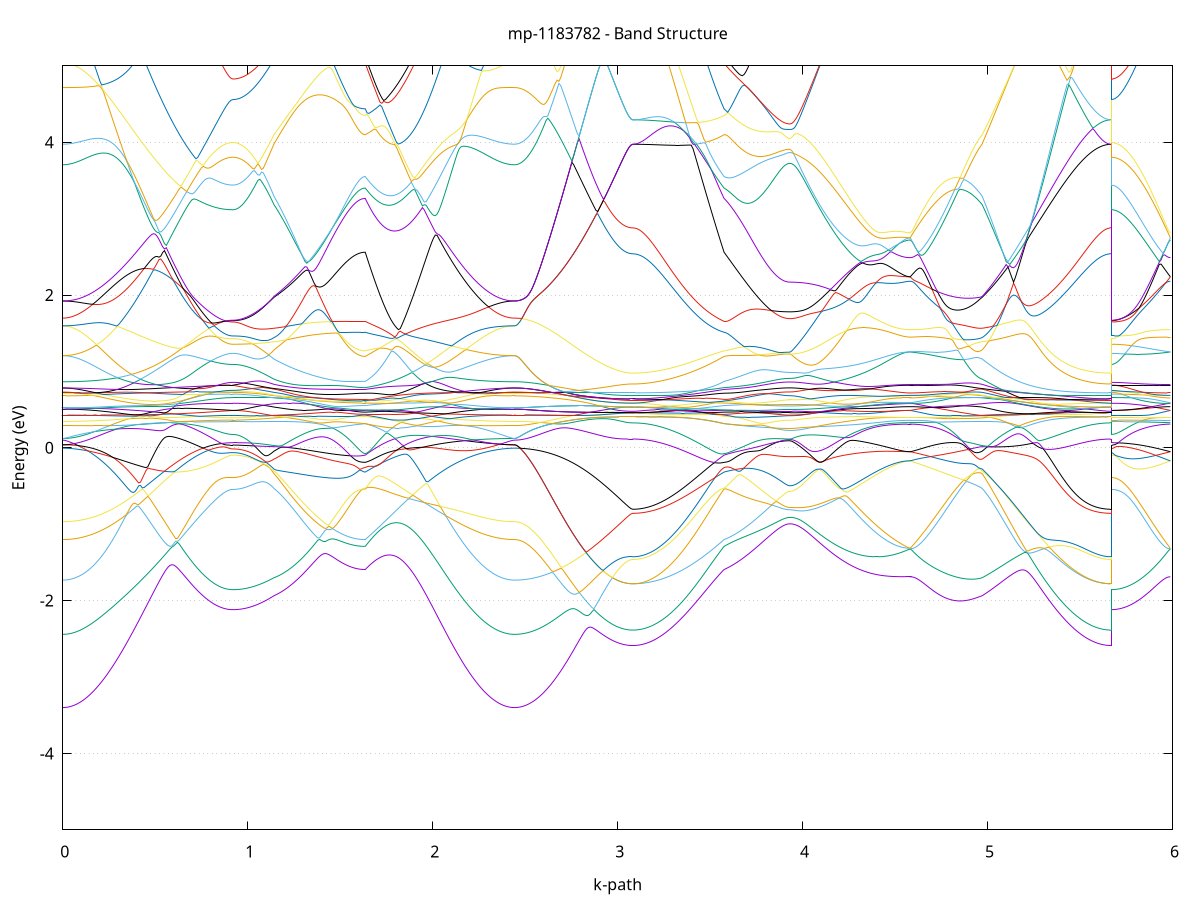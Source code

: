 set title 'mp-1183782 - Band Structure'
set xlabel 'k-path'
set ylabel 'Energy (eV)'
set grid y
set yrange [-5:5]
set terminal png size 800,600
set output 'mp-1183782_bands_gnuplot.png'
plot '-' using 1:2 with lines notitle, '-' using 1:2 with lines notitle, '-' using 1:2 with lines notitle, '-' using 1:2 with lines notitle, '-' using 1:2 with lines notitle, '-' using 1:2 with lines notitle, '-' using 1:2 with lines notitle, '-' using 1:2 with lines notitle, '-' using 1:2 with lines notitle, '-' using 1:2 with lines notitle, '-' using 1:2 with lines notitle, '-' using 1:2 with lines notitle, '-' using 1:2 with lines notitle, '-' using 1:2 with lines notitle, '-' using 1:2 with lines notitle, '-' using 1:2 with lines notitle, '-' using 1:2 with lines notitle, '-' using 1:2 with lines notitle, '-' using 1:2 with lines notitle, '-' using 1:2 with lines notitle, '-' using 1:2 with lines notitle, '-' using 1:2 with lines notitle, '-' using 1:2 with lines notitle, '-' using 1:2 with lines notitle, '-' using 1:2 with lines notitle, '-' using 1:2 with lines notitle, '-' using 1:2 with lines notitle, '-' using 1:2 with lines notitle, '-' using 1:2 with lines notitle, '-' using 1:2 with lines notitle, '-' using 1:2 with lines notitle, '-' using 1:2 with lines notitle, '-' using 1:2 with lines notitle, '-' using 1:2 with lines notitle, '-' using 1:2 with lines notitle, '-' using 1:2 with lines notitle, '-' using 1:2 with lines notitle, '-' using 1:2 with lines notitle, '-' using 1:2 with lines notitle, '-' using 1:2 with lines notitle, '-' using 1:2 with lines notitle, '-' using 1:2 with lines notitle, '-' using 1:2 with lines notitle, '-' using 1:2 with lines notitle, '-' using 1:2 with lines notitle, '-' using 1:2 with lines notitle, '-' using 1:2 with lines notitle, '-' using 1:2 with lines notitle, '-' using 1:2 with lines notitle, '-' using 1:2 with lines notitle, '-' using 1:2 with lines notitle, '-' using 1:2 with lines notitle, '-' using 1:2 with lines notitle, '-' using 1:2 with lines notitle, '-' using 1:2 with lines notitle, '-' using 1:2 with lines notitle, '-' using 1:2 with lines notitle, '-' using 1:2 with lines notitle, '-' using 1:2 with lines notitle, '-' using 1:2 with lines notitle, '-' using 1:2 with lines notitle, '-' using 1:2 with lines notitle, '-' using 1:2 with lines notitle, '-' using 1:2 with lines notitle
0.000000 -39.570807
0.009998 -39.570807
0.019996 -39.570807
0.029993 -39.570807
0.039991 -39.570807
0.049989 -39.570807
0.059987 -39.570707
0.069985 -39.570707
0.079982 -39.570707
0.089980 -39.570707
0.099978 -39.570607
0.109976 -39.570607
0.119973 -39.570607
0.129971 -39.570507
0.139969 -39.570507
0.149967 -39.570407
0.159965 -39.570407
0.169962 -39.570307
0.179960 -39.570307
0.189958 -39.570207
0.199956 -39.570207
0.209954 -39.570107
0.219951 -39.570007
0.229949 -39.570007
0.239947 -39.569907
0.249945 -39.569807
0.259943 -39.569807
0.269940 -39.569707
0.279938 -39.569607
0.289936 -39.569507
0.299934 -39.569507
0.309931 -39.569407
0.319929 -39.569307
0.329927 -39.569207
0.339925 -39.569107
0.349923 -39.569107
0.359920 -39.569007
0.369918 -39.568907
0.379916 -39.568807
0.389914 -39.568707
0.399912 -39.568607
0.409909 -39.568607
0.419907 -39.568507
0.429905 -39.568407
0.439903 -39.568307
0.449901 -39.568207
0.459898 -39.568107
0.469896 -39.568107
0.479894 -39.568007
0.489892 -39.567907
0.499890 -39.567807
0.509887 -39.567707
0.519885 -39.567707
0.529883 -39.567607
0.539881 -39.567507
0.549878 -39.567407
0.559876 -39.567407
0.569874 -39.567307
0.579872 -39.567207
0.589870 -39.567207
0.599867 -39.567107
0.609865 -39.567007
0.619863 -39.567007
0.629861 -39.566907
0.639859 -39.566807
0.649856 -39.566807
0.659854 -39.566707
0.669852 -39.566707
0.679850 -39.566607
0.689848 -39.566607
0.699845 -39.566507
0.709843 -39.566507
0.719841 -39.566407
0.729839 -39.566407
0.739836 -39.566307
0.749834 -39.566307
0.759832 -39.566307
0.769830 -39.566207
0.779828 -39.566207
0.789825 -39.566207
0.799823 -39.566107
0.809821 -39.566107
0.819819 -39.566107
0.829817 -39.566107
0.839814 -39.566007
0.849812 -39.566007
0.859810 -39.566007
0.869808 -39.566007
0.879806 -39.566007
0.889803 -39.566007
0.899801 -39.566007
0.909799 -39.566007
0.919797 -39.566007
0.919797 -39.566007
0.929456 -39.566007
0.939115 -39.566007
0.948774 -39.566007
0.958433 -39.566007
0.968091 -39.566007
0.977750 -39.566007
0.987409 -39.566007
0.997068 -39.566007
1.006727 -39.566007
1.016386 -39.566007
1.026045 -39.566007
1.035704 -39.566007
1.045363 -39.566107
1.055022 -39.566107
1.064681 -39.566107
1.074340 -39.566107
1.083999 -39.566107
1.093658 -39.566207
1.103317 -39.566207
1.112976 -39.566207
1.122635 -39.566207
1.132294 -39.566207
1.141953 -39.566307
1.141953 -39.566307
1.151819 -39.566307
1.161685 -39.566307
1.171551 -39.566307
1.181417 -39.566407
1.191283 -39.566407
1.201149 -39.566407
1.211016 -39.566407
1.220882 -39.566507
1.230748 -39.566507
1.240614 -39.566507
1.250480 -39.566607
1.260346 -39.566607
1.270212 -39.566607
1.280078 -39.566607
1.289945 -39.566707
1.299811 -39.566707
1.309677 -39.566707
1.319543 -39.566807
1.329409 -39.566807
1.339275 -39.566807
1.349141 -39.566907
1.359008 -39.566907
1.368874 -39.566907
1.378740 -39.567007
1.388606 -39.567007
1.398472 -39.567007
1.408338 -39.567107
1.418204 -39.567107
1.428070 -39.567107
1.437937 -39.567207
1.447803 -39.567207
1.457669 -39.567207
1.467535 -39.567207
1.477401 -39.567307
1.487267 -39.567307
1.497133 -39.567307
1.506999 -39.567307
1.516866 -39.567307
1.526732 -39.567407
1.536598 -39.567407
1.546464 -39.567407
1.556330 -39.567407
1.566196 -39.567407
1.576062 -39.567407
1.585928 -39.567407
1.595795 -39.567407
1.605661 -39.567507
1.615527 -39.567507
1.625393 -39.567507
1.635259 -39.567507
1.635259 -39.567507
1.645228 -39.567407
1.655197 -39.567407
1.665166 -39.567407
1.675135 -39.567407
1.685104 -39.567407
1.695073 -39.567407
1.705042 -39.567407
1.715011 -39.567407
1.724979 -39.567407
1.734948 -39.567407
1.744917 -39.567407
1.754886 -39.567407
1.764855 -39.567407
1.774824 -39.567407
1.784793 -39.567507
1.794762 -39.567507
1.804731 -39.567507
1.814700 -39.567507
1.824669 -39.567607
1.834638 -39.567607
1.844606 -39.567607
1.854575 -39.567707
1.864544 -39.567707
1.874513 -39.567707
1.884482 -39.567807
1.894451 -39.567807
1.904420 -39.567907
1.914389 -39.567907
1.924358 -39.568007
1.934327 -39.568007
1.944296 -39.568107
1.954265 -39.568207
1.964233 -39.568207
1.974202 -39.568307
1.984171 -39.568407
1.994140 -39.568407
2.004109 -39.568507
2.014078 -39.568607
2.024047 -39.568607
2.034016 -39.568707
2.043985 -39.568807
2.053954 -39.568807
2.063923 -39.568907
2.073892 -39.569007
2.083861 -39.569107
2.093829 -39.569107
2.103798 -39.569207
2.113767 -39.569307
2.123736 -39.569407
2.133705 -39.569407
2.143674 -39.569507
2.153643 -39.569607
2.163612 -39.569707
2.173581 -39.569707
2.183550 -39.569807
2.193519 -39.569907
2.203488 -39.569907
2.213456 -39.570007
2.223425 -39.570107
2.233394 -39.570107
2.243363 -39.570207
2.253332 -39.570207
2.263301 -39.570307
2.273270 -39.570307
2.283239 -39.570407
2.293208 -39.570407
2.303177 -39.570507
2.313146 -39.570507
2.323115 -39.570607
2.333083 -39.570607
2.343052 -39.570607
2.353021 -39.570707
2.362990 -39.570707
2.372959 -39.570707
2.382928 -39.570707
2.392897 -39.570807
2.402866 -39.570807
2.412835 -39.570807
2.422804 -39.570807
2.432773 -39.570807
2.442742 -39.570807
2.442742 -39.570807
2.452730 -39.570807
2.462719 -39.570807
2.472708 -39.570807
2.482696 -39.570807
2.492685 -39.570807
2.502674 -39.570807
2.512663 -39.570707
2.522651 -39.570707
2.532640 -39.570707
2.542629 -39.570707
2.552618 -39.570707
2.562606 -39.570607
2.572595 -39.570607
2.582584 -39.570607
2.592572 -39.570607
2.602561 -39.570507
2.612550 -39.570507
2.622539 -39.570507
2.632527 -39.570407
2.642516 -39.570407
2.652505 -39.570307
2.662493 -39.570307
2.672482 -39.570307
2.682471 -39.570207
2.692460 -39.570207
2.702448 -39.570107
2.712437 -39.570107
2.722426 -39.570107
2.732415 -39.570007
2.742403 -39.570007
2.752392 -39.569907
2.762381 -39.569907
2.772369 -39.569807
2.782358 -39.569807
2.792347 -39.569707
2.802336 -39.569707
2.812324 -39.569607
2.822313 -39.569607
2.832302 -39.569607
2.842290 -39.569507
2.852279 -39.569507
2.862268 -39.569407
2.872257 -39.569407
2.882245 -39.569407
2.892234 -39.569307
2.902223 -39.569307
2.912212 -39.569207
2.922200 -39.569207
2.932189 -39.569207
2.942178 -39.569207
2.952166 -39.569107
2.962155 -39.569107
2.972144 -39.569107
2.982133 -39.569107
2.992121 -39.569007
3.002110 -39.569007
3.012099 -39.569007
3.022087 -39.569007
3.032076 -39.569007
3.042065 -39.569007
3.052054 -39.569007
3.062042 -39.568907
3.072031 -39.568907
3.082020 -39.568907
3.082020 -39.568907
3.091886 -39.568907
3.101752 -39.568907
3.111618 -39.568907
3.121484 -39.568907
3.131350 -39.568907
3.141217 -39.568907
3.151083 -39.568907
3.160949 -39.568907
3.170815 -39.568907
3.180681 -39.568807
3.190547 -39.568807
3.200413 -39.568807
3.210279 -39.568807
3.220146 -39.568707
3.230012 -39.568707
3.239878 -39.568707
3.249744 -39.568607
3.259610 -39.568607
3.269476 -39.568607
3.279342 -39.568507
3.289209 -39.568507
3.299075 -39.568507
3.308941 -39.568407
3.318807 -39.568407
3.328673 -39.568407
3.338539 -39.568307
3.348405 -39.568307
3.358271 -39.568207
3.368138 -39.568207
3.378004 -39.568107
3.387870 -39.568107
3.397736 -39.568107
3.407602 -39.568007
3.417468 -39.568007
3.427334 -39.567907
3.437200 -39.567907
3.447067 -39.567907
3.456933 -39.567807
3.466799 -39.567807
3.476665 -39.567707
3.486531 -39.567707
3.496397 -39.567707
3.506263 -39.567607
3.516130 -39.567607
3.525996 -39.567607
3.535862 -39.567607
3.545728 -39.567507
3.555594 -39.567507
3.565460 -39.567507
3.575326 -39.567507
3.575326 -39.567507
3.585219 -39.567507
3.595113 -39.567407
3.605006 -39.567407
3.614899 -39.567407
3.624792 -39.567407
3.634685 -39.567407
3.644578 -39.567407
3.654472 -39.567407
3.664365 -39.567407
3.674258 -39.567407
3.684151 -39.567407
3.694044 -39.567407
3.703938 -39.567407
3.713831 -39.567407
3.723724 -39.567407
3.733617 -39.567407
3.743510 -39.567407
3.753403 -39.567407
3.763297 -39.567407
3.773190 -39.567407
3.783083 -39.567407
3.792976 -39.567407
3.802869 -39.567407
3.812762 -39.567407
3.822656 -39.567507
3.832549 -39.567507
3.842442 -39.567507
3.852335 -39.567507
3.862228 -39.567507
3.872121 -39.567507
3.882015 -39.567507
3.891908 -39.567507
3.901801 -39.567507
3.911694 -39.567507
3.921587 -39.567507
3.931480 -39.567507
3.931480 -39.567507
3.941335 -39.567507
3.951189 -39.567507
3.961044 -39.567507
3.970898 -39.567507
3.980753 -39.567407
3.990607 -39.567407
4.000462 -39.567407
4.010316 -39.567407
4.020171 -39.567407
4.030025 -39.567407
4.039880 -39.567407
4.049734 -39.567307
4.059588 -39.567307
4.069443 -39.567307
4.079297 -39.567307
4.089152 -39.567307
4.099006 -39.567207
4.108861 -39.567207
4.118715 -39.567207
4.128570 -39.567207
4.138424 -39.567107
4.148279 -39.567107
4.158133 -39.567107
4.167988 -39.567007
4.177842 -39.567007
4.187696 -39.567007
4.197551 -39.566907
4.207405 -39.566907
4.217260 -39.566907
4.227114 -39.566807
4.236969 -39.566807
4.246823 -39.566807
4.256678 -39.566707
4.266532 -39.566707
4.276387 -39.566607
4.286241 -39.566607
4.296096 -39.566607
4.305950 -39.566507
4.315804 -39.566507
4.325659 -39.566507
4.335513 -39.566407
4.345368 -39.566407
4.355222 -39.566407
4.365077 -39.566307
4.374931 -39.566307
4.384786 -39.566307
4.394640 -39.566207
4.404495 -39.566207
4.414349 -39.566207
4.424204 -39.566207
4.434058 -39.566107
4.443912 -39.566107
4.453767 -39.566107
4.463621 -39.566107
4.473476 -39.566107
4.483330 -39.566007
4.493185 -39.566007
4.503039 -39.566007
4.512894 -39.566007
4.522748 -39.566007
4.532603 -39.566007
4.542457 -39.566007
4.552312 -39.566007
4.562166 -39.566007
4.572020 -39.566007
4.581875 -39.566007
4.581875 -39.566007
4.591856 -39.566007
4.601837 -39.566007
4.611818 -39.566007
4.621799 -39.566007
4.631780 -39.566007
4.641761 -39.566007
4.651742 -39.566007
4.661723 -39.566007
4.671704 -39.566007
4.681685 -39.566007
4.691666 -39.566007
4.701647 -39.566007
4.711628 -39.566007
4.721609 -39.566007
4.731590 -39.566007
4.741571 -39.566007
4.751552 -39.566007
4.761533 -39.566007
4.771514 -39.566007
4.781495 -39.566107
4.791476 -39.566107
4.801457 -39.566107
4.811438 -39.566107
4.821419 -39.566107
4.831400 -39.566107
4.841381 -39.566107
4.851362 -39.566107
4.861343 -39.566107
4.871324 -39.566107
4.881305 -39.566107
4.891286 -39.566207
4.901267 -39.566207
4.911248 -39.566207
4.921229 -39.566207
4.931210 -39.566207
4.941191 -39.566207
4.951172 -39.566207
4.961153 -39.566307
4.971134 -39.566307
4.971134 -39.566307
4.981100 -39.566307
4.991066 -39.566307
5.001033 -39.566407
5.010999 -39.566407
5.020965 -39.566407
5.030932 -39.566507
5.040898 -39.566507
5.050864 -39.566507
5.060830 -39.566607
5.070797 -39.566607
5.080763 -39.566607
5.090729 -39.566707
5.100696 -39.566707
5.110662 -39.566807
5.120628 -39.566807
5.130594 -39.566907
5.140561 -39.566907
5.150527 -39.567007
5.160493 -39.567007
5.170460 -39.567007
5.180426 -39.567107
5.190392 -39.567107
5.200359 -39.567207
5.210325 -39.567207
5.220291 -39.567307
5.230257 -39.567307
5.240224 -39.567407
5.250190 -39.567507
5.260156 -39.567507
5.270123 -39.567607
5.280089 -39.567607
5.290055 -39.567707
5.300022 -39.567707
5.309988 -39.567807
5.319954 -39.567807
5.329920 -39.567907
5.339887 -39.567907
5.349853 -39.568007
5.359819 -39.568007
5.369786 -39.568107
5.379752 -39.568107
5.389718 -39.568207
5.399684 -39.568207
5.409651 -39.568307
5.419617 -39.568307
5.429583 -39.568407
5.439550 -39.568407
5.449516 -39.568407
5.459482 -39.568507
5.469449 -39.568507
5.479415 -39.568607
5.489381 -39.568607
5.499347 -39.568607
5.509314 -39.568707
5.519280 -39.568707
5.529246 -39.568707
5.539213 -39.568807
5.549179 -39.568807
5.559145 -39.568807
5.569112 -39.568807
5.579078 -39.568907
5.589044 -39.568907
5.599010 -39.568907
5.608977 -39.568907
5.618943 -39.568907
5.628909 -39.568907
5.638876 -39.568907
5.648842 -39.568907
5.658808 -39.568907
5.668774 -39.568907
5.668774 -39.566007
5.678763 -39.566007
5.688752 -39.566007
5.698741 -39.566007
5.708729 -39.566007
5.718718 -39.566007
5.728707 -39.566007
5.738696 -39.566007
5.748684 -39.566007
5.758673 -39.566007
5.768662 -39.566007
5.778650 -39.566007
5.788639 -39.566007
5.798628 -39.566007
5.808617 -39.566007
5.818605 -39.566007
5.828594 -39.566007
5.838583 -39.566007
5.848571 -39.566007
5.858560 -39.566007
5.868549 -39.566007
5.878538 -39.566007
5.888526 -39.566007
5.898515 -39.566007
5.908504 -39.566007
5.918493 -39.566007
5.928481 -39.566007
5.938470 -39.566007
5.948459 -39.566007
5.958447 -39.566007
5.968436 -39.566007
5.978425 -39.566007
5.988414 -39.566007
e
0.000000 -34.729607
0.009998 -34.729507
0.019996 -34.729407
0.029993 -34.729107
0.039991 -34.728807
0.049989 -34.728407
0.059987 -34.727907
0.069985 -34.727207
0.079982 -34.726607
0.089980 -34.725807
0.099978 -34.724907
0.109976 -34.723907
0.119973 -34.722907
0.129971 -34.721707
0.139969 -34.720507
0.149967 -34.719107
0.159965 -34.717707
0.169962 -34.716207
0.179960 -34.714607
0.189958 -34.713007
0.199956 -34.711207
0.209954 -34.709407
0.219951 -34.707507
0.229949 -34.705507
0.239947 -34.703407
0.249945 -34.701307
0.259943 -34.699107
0.269940 -34.696807
0.279938 -34.694507
0.289936 -34.692107
0.299934 -34.689507
0.309931 -34.687007
0.319929 -34.684307
0.329927 -34.681607
0.339925 -34.678807
0.349923 -34.676007
0.359920 -34.673107
0.369918 -34.670207
0.379916 -34.667207
0.389914 -34.664107
0.399912 -34.661007
0.409909 -34.657807
0.419907 -34.654607
0.429905 -34.651307
0.439903 -34.648007
0.449901 -34.644707
0.459898 -34.641307
0.469896 -34.637907
0.479894 -34.634407
0.489892 -34.630907
0.499890 -34.627407
0.509887 -34.623807
0.519885 -34.620207
0.529883 -34.616607
0.539881 -34.613007
0.549878 -34.609407
0.559876 -34.605707
0.569874 -34.602007
0.579872 -34.598307
0.589870 -34.594607
0.599867 -34.590807
0.609865 -34.587007
0.619863 -34.583307
0.629861 -34.579607
0.639859 -34.575807
0.649856 -34.572007
0.659854 -34.568307
0.669852 -34.564507
0.679850 -34.560807
0.689848 -34.557007
0.699845 -34.553307
0.709843 -34.549607
0.719841 -34.545807
0.729839 -34.542107
0.739836 -34.538407
0.749834 -34.534807
0.759832 -34.531107
0.769830 -34.527507
0.779828 -34.523907
0.789825 -34.520307
0.799823 -34.516807
0.809821 -34.513207
0.819819 -34.509707
0.829817 -34.506307
0.839814 -34.502907
0.849812 -34.499507
0.859810 -34.496107
0.869808 -34.492807
0.879806 -34.489507
0.889803 -34.486207
0.899801 -34.483007
0.909799 -34.479907
0.919797 -34.477507
0.919797 -34.477507
0.929456 -34.477407
0.939115 -34.477307
0.948774 -34.477107
0.958433 -34.476907
0.968091 -34.476607
0.977750 -34.476107
0.987409 -34.476507
0.997068 -34.477107
1.006727 -34.477807
1.016386 -34.478607
1.026045 -34.479407
1.035704 -34.480307
1.045363 -34.481307
1.055022 -34.482307
1.064681 -34.483507
1.074340 -34.484707
1.083999 -34.485907
1.093658 -34.487207
1.103317 -34.488607
1.112976 -34.490107
1.122635 -34.491607
1.132294 -34.493207
1.141953 -34.494807
1.141953 -34.494807
1.151819 -34.496007
1.161685 -34.497207
1.171551 -34.498407
1.181417 -34.499607
1.191283 -34.500807
1.201149 -34.501907
1.211016 -34.503007
1.220882 -34.504107
1.230748 -34.505307
1.240614 -34.506407
1.250480 -34.507507
1.260346 -34.508507
1.270212 -34.509607
1.280078 -34.510607
1.289945 -34.511607
1.299811 -34.512607
1.309677 -34.513607
1.319543 -34.514507
1.329409 -34.515407
1.339275 -34.516307
1.349141 -34.517207
1.359008 -34.518007
1.368874 -34.518907
1.378740 -34.519707
1.388606 -34.520507
1.398472 -34.521207
1.408338 -34.522007
1.418204 -34.522607
1.428070 -34.523307
1.437937 -34.523907
1.447803 -34.524607
1.457669 -34.525107
1.467535 -34.525707
1.477401 -34.526207
1.487267 -34.526707
1.497133 -34.527207
1.506999 -34.527707
1.516866 -34.528107
1.526732 -34.528507
1.536598 -34.528807
1.546464 -34.529107
1.556330 -34.529407
1.566196 -34.529707
1.576062 -34.529907
1.585928 -34.530107
1.595795 -34.530207
1.605661 -34.530307
1.615527 -34.530407
1.625393 -34.530507
1.635259 -34.530507
1.635259 -34.530507
1.645228 -34.527307
1.655197 -34.524107
1.665166 -34.525307
1.675135 -34.528307
1.685104 -34.531507
1.695073 -34.534707
1.705042 -34.538007
1.715011 -34.541307
1.724979 -34.544807
1.734948 -34.548207
1.744917 -34.551807
1.754886 -34.555407
1.764855 -34.559007
1.774824 -34.562607
1.784793 -34.566307
1.794762 -34.570007
1.804731 -34.573707
1.814700 -34.577507
1.824669 -34.581207
1.834638 -34.585007
1.844606 -34.588807
1.854575 -34.592607
1.864544 -34.596407
1.874513 -34.600207
1.884482 -34.603907
1.894451 -34.607607
1.904420 -34.611307
1.914389 -34.615107
1.924358 -34.618707
1.934327 -34.622507
1.944296 -34.626107
1.954265 -34.629707
1.964233 -34.633307
1.974202 -34.636807
1.984171 -34.640407
1.994140 -34.643807
2.004109 -34.647307
2.014078 -34.650607
2.024047 -34.654007
2.034016 -34.657207
2.043985 -34.660507
2.053954 -34.663607
2.063923 -34.666707
2.073892 -34.669807
2.083861 -34.672807
2.093829 -34.675807
2.103798 -34.678607
2.113767 -34.681407
2.123736 -34.684207
2.133705 -34.686807
2.143674 -34.689507
2.153643 -34.692007
2.163612 -34.694507
2.173581 -34.696807
2.183550 -34.699107
2.193519 -34.701407
2.203488 -34.703607
2.213456 -34.705607
2.223425 -34.707607
2.233394 -34.709507
2.243363 -34.711407
2.253332 -34.713107
2.263301 -34.714707
2.273270 -34.716307
2.283239 -34.717807
2.293208 -34.719207
2.303177 -34.720507
2.313146 -34.721707
2.323115 -34.722907
2.333083 -34.723907
2.343052 -34.724907
2.353021 -34.725807
2.362990 -34.726607
2.372959 -34.727307
2.382928 -34.727907
2.392897 -34.728407
2.402866 -34.728807
2.412835 -34.729107
2.422804 -34.729407
2.432773 -34.729507
2.442742 -34.729607
2.442742 -34.729607
2.452730 -34.729507
2.462719 -34.729407
2.472708 -34.729107
2.482696 -34.728807
2.492685 -34.728407
2.502674 -34.727907
2.512663 -34.727407
2.522651 -34.726707
2.532640 -34.726007
2.542629 -34.725207
2.552618 -34.724307
2.562606 -34.723307
2.572595 -34.722207
2.582584 -34.721007
2.592572 -34.719807
2.602561 -34.718407
2.612550 -34.717007
2.622539 -34.715507
2.632527 -34.713907
2.642516 -34.712207
2.652505 -34.710607
2.662493 -34.708807
2.672482 -34.706907
2.682471 -34.704907
2.692460 -34.702907
2.702448 -34.700807
2.712437 -34.698707
2.722426 -34.696507
2.732415 -34.694207
2.742403 -34.691907
2.752392 -34.689507
2.762381 -34.687107
2.772369 -34.684607
2.782358 -34.682107
2.792347 -34.679507
2.802336 -34.676907
2.812324 -34.674307
2.822313 -34.671607
2.832302 -34.668907
2.842290 -34.666207
2.852279 -34.663507
2.862268 -34.660807
2.872257 -34.658007
2.882245 -34.655307
2.892234 -34.652607
2.902223 -34.649907
2.912212 -34.647307
2.922200 -34.644807
2.932189 -34.642307
2.942178 -34.639807
2.952166 -34.637407
2.962155 -34.635107
2.972144 -34.632807
2.982133 -34.630707
2.992121 -34.628807
3.002110 -34.627007
3.012099 -34.625307
3.022087 -34.623807
3.032076 -34.622607
3.042065 -34.621507
3.052054 -34.620607
3.062042 -34.620107
3.072031 -34.619607
3.082020 -34.619507
3.082020 -34.619507
3.091886 -34.619507
3.101752 -34.619407
3.111618 -34.619207
3.121484 -34.618907
3.131350 -34.618507
3.141217 -34.618107
3.151083 -34.617507
3.160949 -34.616907
3.170815 -34.616207
3.180681 -34.615507
3.190547 -34.614607
3.200413 -34.613807
3.210279 -34.612807
3.220146 -34.611707
3.230012 -34.610607
3.239878 -34.609407
3.249744 -34.608107
3.259610 -34.606707
3.269476 -34.605207
3.279342 -34.603707
3.289209 -34.602107
3.299075 -34.600507
3.308941 -34.598707
3.318807 -34.597007
3.328673 -34.595107
3.338539 -34.593207
3.348405 -34.591207
3.358271 -34.589207
3.368138 -34.587007
3.378004 -34.584807
3.387870 -34.582607
3.397736 -34.580307
3.407602 -34.578007
3.417468 -34.575607
3.427334 -34.573107
3.437200 -34.570607
3.447067 -34.568007
3.456933 -34.565407
3.466799 -34.562707
3.476665 -34.560007
3.486531 -34.557207
3.496397 -34.554407
3.506263 -34.551507
3.516130 -34.548607
3.525996 -34.545707
3.535862 -34.542707
3.545728 -34.539707
3.555594 -34.536707
3.565460 -34.533607
3.575326 -34.530507
3.575326 -34.530507
3.585219 -34.529507
3.595113 -34.529607
3.605006 -34.530507
3.614899 -34.532007
3.624792 -34.533807
3.634685 -34.535707
3.644578 -34.537607
3.654472 -34.539507
3.664365 -34.541507
3.674258 -34.543407
3.684151 -34.545207
3.694044 -34.547007
3.703938 -34.548707
3.713831 -34.550407
3.723724 -34.552007
3.733617 -34.553607
3.743510 -34.555107
3.753403 -34.556507
3.763297 -34.557907
3.773190 -34.559207
3.783083 -34.560407
3.792976 -34.561507
3.802869 -34.562607
3.812762 -34.563607
3.822656 -34.564507
3.832549 -34.565307
3.842442 -34.566107
3.852335 -34.566807
3.862228 -34.567407
3.872121 -34.567907
3.882015 -34.568307
3.891908 -34.568707
3.901801 -34.569007
3.911694 -34.569207
3.921587 -34.569307
3.931480 -34.569307
3.931480 -34.569307
3.941335 -34.569307
3.951189 -34.569207
3.961044 -34.569107
3.970898 -34.568907
3.980753 -34.568707
3.990607 -34.568407
4.000462 -34.568007
4.010316 -34.567607
4.020171 -34.567207
4.030025 -34.566607
4.039880 -34.566107
4.049734 -34.565507
4.059588 -34.564807
4.069443 -34.564107
4.079297 -34.563307
4.089152 -34.562507
4.099006 -34.561707
4.108861 -34.560707
4.118715 -34.559807
4.128570 -34.558807
4.138424 -34.557707
4.148279 -34.556607
4.158133 -34.555507
4.167988 -34.554307
4.177842 -34.553107
4.187696 -34.551807
4.197551 -34.550407
4.207405 -34.549107
4.217260 -34.547707
4.227114 -34.546207
4.236969 -34.544807
4.246823 -34.543207
4.256678 -34.541707
4.266532 -34.540007
4.276387 -34.538407
4.286241 -34.536707
4.296096 -34.535007
4.305950 -34.533307
4.315804 -34.531507
4.325659 -34.529707
4.335513 -34.527807
4.345368 -34.526007
4.355222 -34.524107
4.365077 -34.522207
4.374931 -34.520207
4.384786 -34.518207
4.394640 -34.516207
4.404495 -34.514207
4.414349 -34.512207
4.424204 -34.510207
4.434058 -34.508107
4.443912 -34.506007
4.453767 -34.503907
4.463621 -34.501807
4.473476 -34.499707
4.483330 -34.497607
4.493185 -34.495407
4.503039 -34.493307
4.512894 -34.491107
4.522748 -34.489007
4.532603 -34.486807
4.542457 -34.484707
4.552312 -34.482507
4.562166 -34.480307
4.572020 -34.478107
4.581875 -34.476107
4.581875 -34.476107
4.591856 -34.477207
4.601837 -34.478307
4.611818 -34.479507
4.621799 -34.480507
4.631780 -34.481607
4.641761 -34.482607
4.651742 -34.483507
4.661723 -34.484407
4.671704 -34.485307
4.681685 -34.486107
4.691666 -34.486907
4.701647 -34.487607
4.711628 -34.488307
4.721609 -34.488907
4.731590 -34.489507
4.741571 -34.490007
4.751552 -34.490507
4.761533 -34.490907
4.771514 -34.491307
4.781495 -34.491607
4.791476 -34.491907
4.801457 -34.492107
4.811438 -34.492207
4.821419 -34.492407
4.831400 -34.492507
4.841381 -34.492507
4.851362 -34.492507
4.861343 -34.492507
4.871324 -34.492507
4.881305 -34.492407
4.891286 -34.492407
4.901267 -34.492307
4.911248 -34.492307
4.921229 -34.492407
4.931210 -34.492607
4.941191 -34.492807
4.951172 -34.493307
4.961153 -34.494007
4.971134 -34.494807
4.971134 -34.494807
4.981100 -34.496607
4.991066 -34.498407
5.001033 -34.500307
5.010999 -34.502207
5.020965 -34.504207
5.030932 -34.506207
5.040898 -34.508307
5.050864 -34.510407
5.060830 -34.512607
5.070797 -34.514807
5.080763 -34.517107
5.090729 -34.519307
5.100696 -34.521607
5.110662 -34.524007
5.120628 -34.526407
5.130594 -34.528707
5.140561 -34.531207
5.150527 -34.533607
5.160493 -34.536007
5.170460 -34.538507
5.180426 -34.540907
5.190392 -34.543407
5.200359 -34.545907
5.210325 -34.548407
5.220291 -34.550807
5.230257 -34.553307
5.240224 -34.555707
5.250190 -34.558107
5.260156 -34.560507
5.270123 -34.562907
5.280089 -34.565307
5.290055 -34.567707
5.300022 -34.570007
5.309988 -34.572307
5.319954 -34.574607
5.329920 -34.576807
5.339887 -34.579107
5.349853 -34.581207
5.359819 -34.583407
5.369786 -34.585507
5.379752 -34.587507
5.389718 -34.589507
5.399684 -34.591507
5.409651 -34.593407
5.419617 -34.595307
5.429583 -34.597007
5.439550 -34.598807
5.449516 -34.600407
5.459482 -34.602107
5.469449 -34.603607
5.479415 -34.605207
5.489381 -34.606607
5.499347 -34.607907
5.509314 -34.609207
5.519280 -34.610407
5.529246 -34.611607
5.539213 -34.612607
5.549179 -34.613707
5.559145 -34.614507
5.569112 -34.615407
5.579078 -34.616207
5.589044 -34.616907
5.599010 -34.617507
5.608977 -34.618007
5.618943 -34.618507
5.628909 -34.618907
5.638876 -34.619207
5.648842 -34.619407
5.658808 -34.619507
5.668774 -34.619507
5.668774 -34.477507
5.678763 -34.477507
5.688752 -34.477507
5.698741 -34.477507
5.708729 -34.477407
5.718718 -34.477407
5.728707 -34.477407
5.738696 -34.477407
5.748684 -34.477307
5.758673 -34.477307
5.768662 -34.477207
5.778650 -34.477207
5.788639 -34.477207
5.798628 -34.477207
5.808617 -34.477107
5.818605 -34.477107
5.828594 -34.477007
5.838583 -34.477007
5.848571 -34.476907
5.858560 -34.476907
5.868549 -34.476807
5.878538 -34.476707
5.888526 -34.476707
5.898515 -34.476607
5.908504 -34.476607
5.918493 -34.476507
5.928481 -34.476407
5.938470 -34.476307
5.948459 -34.476307
5.958447 -34.476207
5.968436 -34.476107
5.978425 -34.476107
5.988414 -34.476107
e
0.000000 -34.354007
0.009998 -34.354107
0.019996 -34.354107
0.029993 -34.354207
0.039991 -34.354307
0.049989 -34.354407
0.059987 -34.354507
0.069985 -34.354607
0.079982 -34.354807
0.089980 -34.355007
0.099978 -34.355207
0.109976 -34.355407
0.119973 -34.355707
0.129971 -34.356007
0.139969 -34.356307
0.149967 -34.356607
0.159965 -34.356907
0.169962 -34.357307
0.179960 -34.357707
0.189958 -34.358107
0.199956 -34.358507
0.209954 -34.359007
0.219951 -34.359407
0.229949 -34.359907
0.239947 -34.360507
0.249945 -34.361007
0.259943 -34.362907
0.269940 -34.364707
0.279938 -34.366707
0.289936 -34.368607
0.299934 -34.370607
0.309931 -34.372707
0.319929 -34.374707
0.329927 -34.376907
0.339925 -34.379007
0.349923 -34.381207
0.359920 -34.383507
0.369918 -34.385707
0.379916 -34.388007
0.389914 -34.390207
0.399912 -34.392507
0.409909 -34.394907
0.419907 -34.397207
0.429905 -34.399607
0.439903 -34.401907
0.449901 -34.404207
0.459898 -34.406607
0.469896 -34.408907
0.479894 -34.411307
0.489892 -34.413607
0.499890 -34.415907
0.509887 -34.418207
0.519885 -34.420507
0.529883 -34.422807
0.539881 -34.425007
0.549878 -34.427307
0.559876 -34.429507
0.569874 -34.431707
0.579872 -34.433807
0.589870 -34.436007
0.599867 -34.438007
0.609865 -34.440107
0.619863 -34.442107
0.629861 -34.444007
0.639859 -34.445907
0.649856 -34.447807
0.659854 -34.449607
0.669852 -34.451407
0.679850 -34.453107
0.689848 -34.454807
0.699845 -34.456407
0.709843 -34.457907
0.719841 -34.459407
0.729839 -34.460807
0.739836 -34.462207
0.749834 -34.463507
0.759832 -34.464707
0.769830 -34.465907
0.779828 -34.467007
0.789825 -34.468007
0.799823 -34.469007
0.809821 -34.469807
0.819819 -34.470607
0.829817 -34.471407
0.839814 -34.472007
0.849812 -34.472607
0.859810 -34.473107
0.869808 -34.473607
0.879806 -34.473907
0.889803 -34.474207
0.899801 -34.474407
0.909799 -34.474507
0.919797 -34.475807
0.919797 -34.475807
0.929456 -34.475807
0.939115 -34.475807
0.948774 -34.475807
0.958433 -34.475807
0.968091 -34.475807
0.977750 -34.476007
0.987409 -34.475907
0.997068 -34.475907
1.006727 -34.475907
1.016386 -34.475907
1.026045 -34.476007
1.035704 -34.476007
1.045363 -34.476107
1.055022 -34.476107
1.064681 -34.476107
1.074340 -34.476207
1.083999 -34.476207
1.093658 -34.476307
1.103317 -34.476307
1.112976 -34.476307
1.122635 -34.476407
1.132294 -34.476407
1.141953 -34.476507
1.141953 -34.476507
1.151819 -34.476707
1.161685 -34.477407
1.171551 -34.478207
1.181417 -34.479207
1.191283 -34.480307
1.201149 -34.481507
1.211016 -34.482807
1.220882 -34.484107
1.230748 -34.485407
1.240614 -34.486607
1.250480 -34.487907
1.260346 -34.489207
1.270212 -34.490507
1.280078 -34.491707
1.289945 -34.493007
1.299811 -34.494207
1.309677 -34.495407
1.319543 -34.496607
1.329409 -34.497707
1.339275 -34.498807
1.349141 -34.499907
1.359008 -34.501007
1.368874 -34.502007
1.378740 -34.503007
1.388606 -34.504007
1.398472 -34.505007
1.408338 -34.505907
1.418204 -34.506707
1.428070 -34.507607
1.437937 -34.508407
1.447803 -34.509207
1.457669 -34.509907
1.467535 -34.510607
1.477401 -34.511307
1.487267 -34.511907
1.497133 -34.512507
1.506999 -34.513107
1.516866 -34.513607
1.526732 -34.514107
1.536598 -34.514507
1.546464 -34.514907
1.556330 -34.515207
1.566196 -34.515507
1.576062 -34.515807
1.585928 -34.516107
1.595795 -34.516207
1.605661 -34.516407
1.615527 -34.516507
1.625393 -34.516507
1.635259 -34.516607
1.635259 -34.516607
1.645228 -34.519407
1.655197 -34.522307
1.665166 -34.520907
1.675135 -34.517607
1.685104 -34.514307
1.695073 -34.511107
1.705042 -34.507707
1.715011 -34.504407
1.724979 -34.501007
1.734948 -34.497707
1.744917 -34.494307
1.754886 -34.490907
1.764855 -34.487507
1.774824 -34.484107
1.784793 -34.480707
1.794762 -34.477307
1.804731 -34.473907
1.814700 -34.470507
1.824669 -34.467107
1.834638 -34.463707
1.844606 -34.460407
1.854575 -34.457007
1.864544 -34.453707
1.874513 -34.450307
1.884482 -34.447007
1.894451 -34.443707
1.904420 -34.440407
1.914389 -34.437107
1.924358 -34.433907
1.934327 -34.430607
1.944296 -34.427507
1.954265 -34.424307
1.964233 -34.421107
1.974202 -34.418007
1.984171 -34.415007
1.994140 -34.411907
2.004109 -34.409007
2.014078 -34.406007
2.024047 -34.403107
2.034016 -34.400307
2.043985 -34.397507
2.053954 -34.394707
2.063923 -34.392007
2.073892 -34.389307
2.083861 -34.386707
2.093829 -34.384107
2.103798 -34.381607
2.113767 -34.379107
2.123736 -34.376707
2.133705 -34.374407
2.143674 -34.372207
2.153643 -34.370007
2.163612 -34.367807
2.173581 -34.365807
2.183550 -34.363707
2.193519 -34.361807
2.203488 -34.360107
2.213456 -34.359607
2.223425 -34.359207
2.233394 -34.358807
2.243363 -34.358307
2.253332 -34.357907
2.263301 -34.357507
2.273270 -34.357207
2.283239 -34.356907
2.293208 -34.356507
2.303177 -34.356207
2.313146 -34.356007
2.323115 -34.355707
2.333083 -34.355407
2.343052 -34.355207
2.353021 -34.355007
2.362990 -34.354807
2.372959 -34.354707
2.382928 -34.354507
2.392897 -34.354407
2.402866 -34.354307
2.412835 -34.354207
2.422804 -34.354107
2.432773 -34.354107
2.442742 -34.354007
2.442742 -34.354007
2.452730 -34.354107
2.462719 -34.354307
2.472708 -34.354507
2.482696 -34.354907
2.492685 -34.355407
2.502674 -34.355907
2.512663 -34.356607
2.522651 -34.357407
2.532640 -34.358307
2.542629 -34.359207
2.552618 -34.360307
2.562606 -34.361507
2.572595 -34.362807
2.582584 -34.364107
2.592572 -34.365607
2.602561 -34.367207
2.612550 -34.368807
2.622539 -34.370607
2.632527 -34.372407
2.642516 -34.374407
2.652505 -34.376407
2.662493 -34.378407
2.672482 -34.380707
2.682471 -34.382907
2.692460 -34.385207
2.702448 -34.387707
2.712437 -34.390107
2.722426 -34.392707
2.732415 -34.395207
2.742403 -34.397907
2.752392 -34.400507
2.762381 -34.403307
2.772369 -34.406107
2.782358 -34.408907
2.792347 -34.411807
2.802336 -34.414707
2.812324 -34.417707
2.822313 -34.420707
2.832302 -34.423607
2.842290 -34.426607
2.852279 -34.429607
2.862268 -34.432707
2.872257 -34.435707
2.882245 -34.438707
2.892234 -34.441607
2.902223 -34.444507
2.912212 -34.447507
2.922200 -34.450307
2.932189 -34.453107
2.942178 -34.455807
2.952166 -34.458407
2.962155 -34.460907
2.972144 -34.463307
2.982133 -34.465607
2.992121 -34.467707
3.002110 -34.469707
3.012099 -34.471507
3.022087 -34.473007
3.032076 -34.474407
3.042065 -34.475507
3.052054 -34.476507
3.062042 -34.477207
3.072031 -34.477507
3.082020 -34.477707
3.082020 -34.477707
3.091886 -34.477707
3.101752 -34.477707
3.111618 -34.477707
3.121484 -34.477707
3.131350 -34.477707
3.141217 -34.477707
3.151083 -34.477707
3.160949 -34.477707
3.170815 -34.477707
3.180681 -34.477807
3.190547 -34.477807
3.200413 -34.477907
3.210279 -34.477907
3.220146 -34.478007
3.230012 -34.478107
3.239878 -34.478207
3.249744 -34.478307
3.259610 -34.478407
3.269476 -34.478607
3.279342 -34.478807
3.289209 -34.479007
3.299075 -34.479207
3.308941 -34.479507
3.318807 -34.479907
3.328673 -34.480307
3.338539 -34.480707
3.348405 -34.481207
3.358271 -34.481707
3.368138 -34.482307
3.378004 -34.483007
3.387870 -34.483707
3.397736 -34.484607
3.407602 -34.485507
3.417468 -34.486507
3.427334 -34.487507
3.437200 -34.488707
3.447067 -34.490007
3.456933 -34.491407
3.466799 -34.492907
3.476665 -34.494507
3.486531 -34.496207
3.496397 -34.498007
3.506263 -34.499907
3.516130 -34.502007
3.525996 -34.504207
3.535862 -34.506407
3.545728 -34.508807
3.555594 -34.511307
3.565460 -34.513907
3.575326 -34.516607
3.575326 -34.516607
3.585219 -34.517407
3.595113 -34.517207
3.605006 -34.516107
3.614899 -34.514407
3.624792 -34.512607
3.634685 -34.510607
3.644578 -34.508507
3.654472 -34.506507
3.664365 -34.504507
3.674258 -34.502607
3.684151 -34.500707
3.694044 -34.498907
3.703938 -34.497207
3.713831 -34.495507
3.723724 -34.493907
3.733617 -34.492307
3.743510 -34.490907
3.753403 -34.489507
3.763297 -34.488207
3.773190 -34.487007
3.783083 -34.485907
3.792976 -34.484807
3.802869 -34.483807
3.812762 -34.482907
3.822656 -34.482007
3.832549 -34.481207
3.842442 -34.480607
3.852335 -34.479907
3.862228 -34.479407
3.872121 -34.478907
3.882015 -34.478507
3.891908 -34.478207
3.901801 -34.478007
3.911694 -34.477807
3.921587 -34.477707
3.931480 -34.477607
3.931480 -34.477607
3.941335 -34.477607
3.951189 -34.477607
3.961044 -34.477607
3.970898 -34.477607
3.980753 -34.477607
3.990607 -34.477607
4.000462 -34.477607
4.010316 -34.477607
4.020171 -34.477607
4.030025 -34.477507
4.039880 -34.477507
4.049734 -34.477507
4.059588 -34.477507
4.069443 -34.477407
4.079297 -34.477407
4.089152 -34.477407
4.099006 -34.477407
4.108861 -34.477307
4.118715 -34.477307
4.128570 -34.477307
4.138424 -34.477307
4.148279 -34.477207
4.158133 -34.477207
4.167988 -34.477207
4.177842 -34.477107
4.187696 -34.477107
4.197551 -34.477107
4.207405 -34.477007
4.217260 -34.477007
4.227114 -34.476907
4.236969 -34.476907
4.246823 -34.476907
4.256678 -34.476807
4.266532 -34.476807
4.276387 -34.476807
4.286241 -34.476707
4.296096 -34.476707
4.305950 -34.476607
4.315804 -34.476607
4.325659 -34.476607
4.335513 -34.476507
4.345368 -34.476507
4.355222 -34.476507
4.365077 -34.476407
4.374931 -34.476407
4.384786 -34.476307
4.394640 -34.476307
4.404495 -34.476307
4.414349 -34.476307
4.424204 -34.476207
4.434058 -34.476207
4.443912 -34.476207
4.453767 -34.476207
4.463621 -34.476107
4.473476 -34.476107
4.483330 -34.476107
4.493185 -34.476107
4.503039 -34.476107
4.512894 -34.476107
4.522748 -34.476107
4.532603 -34.476107
4.542457 -34.476107
4.552312 -34.476107
4.562166 -34.476107
4.572020 -34.476107
4.581875 -34.476107
4.581875 -34.476107
4.591856 -34.476107
4.601837 -34.476107
4.611818 -34.476107
4.621799 -34.476007
4.631780 -34.476007
4.641761 -34.475907
4.651742 -34.475807
4.661723 -34.475607
4.671704 -34.475507
4.681685 -34.475307
4.691666 -34.475107
4.701647 -34.474807
4.711628 -34.474607
4.721609 -34.474307
4.731590 -34.474007
4.741571 -34.473607
4.751552 -34.473207
4.761533 -34.472807
4.771514 -34.472407
4.781495 -34.472007
4.791476 -34.471507
4.801457 -34.471007
4.811438 -34.470507
4.821419 -34.470007
4.831400 -34.469407
4.841381 -34.468807
4.851362 -34.468307
4.861343 -34.469107
4.871324 -34.469907
4.881305 -34.470707
4.891286 -34.471607
4.901267 -34.472507
4.911248 -34.473307
4.921229 -34.474207
4.931210 -34.474907
4.941191 -34.475507
4.951172 -34.476007
4.961153 -34.476407
4.971134 -34.476507
4.971134 -34.476507
4.981100 -34.476507
4.991066 -34.476607
5.001033 -34.476707
5.010999 -34.476707
5.020965 -34.476807
5.030932 -34.476907
5.040898 -34.476907
5.050864 -34.477007
5.060830 -34.477107
5.070797 -34.477107
5.080763 -34.477207
5.090729 -34.477207
5.100696 -34.477307
5.110662 -34.477407
5.120628 -34.477407
5.130594 -34.477507
5.140561 -34.477607
5.150527 -34.477607
5.160493 -34.477707
5.170460 -34.477707
5.180426 -34.477707
5.190392 -34.477807
5.200359 -34.477807
5.210325 -34.477907
5.220291 -34.477907
5.230257 -34.477907
5.240224 -34.477907
5.250190 -34.477907
5.260156 -34.477907
5.270123 -34.477907
5.280089 -34.478007
5.290055 -34.477907
5.300022 -34.477907
5.309988 -34.477907
5.319954 -34.478007
5.329920 -34.478007
5.339887 -34.478007
5.349853 -34.478007
5.359819 -34.478007
5.369786 -34.478007
5.379752 -34.478007
5.389718 -34.478007
5.399684 -34.477907
5.409651 -34.477907
5.419617 -34.477907
5.429583 -34.477907
5.439550 -34.477907
5.449516 -34.477907
5.459482 -34.477907
5.469449 -34.477907
5.479415 -34.477807
5.489381 -34.477807
5.499347 -34.477807
5.509314 -34.477807
5.519280 -34.477807
5.529246 -34.477707
5.539213 -34.477707
5.549179 -34.477707
5.559145 -34.477707
5.569112 -34.477707
5.579078 -34.477707
5.589044 -34.477707
5.599010 -34.477707
5.608977 -34.477707
5.618943 -34.477607
5.628909 -34.477707
5.638876 -34.477707
5.648842 -34.477707
5.658808 -34.477707
5.668774 -34.477707
5.668774 -34.475807
5.678763 -34.475807
5.688752 -34.475807
5.698741 -34.475807
5.708729 -34.475807
5.718718 -34.475807
5.728707 -34.475807
5.738696 -34.475807
5.748684 -34.475707
5.758673 -34.475707
5.768662 -34.475707
5.778650 -34.475707
5.788639 -34.475707
5.798628 -34.475807
5.808617 -34.475807
5.818605 -34.475807
5.828594 -34.475807
5.838583 -34.475807
5.848571 -34.475807
5.858560 -34.475707
5.868549 -34.475707
5.878538 -34.475707
5.888526 -34.475807
5.898515 -34.475807
5.908504 -34.475807
5.918493 -34.475807
5.928481 -34.475807
5.938470 -34.475707
5.948459 -34.475807
5.958447 -34.475907
5.968436 -34.475907
5.978425 -34.476007
5.988414 -34.476107
e
0.000000 -34.337107
0.009998 -34.337107
0.019996 -34.337207
0.029993 -34.337407
0.039991 -34.337707
0.049989 -34.338107
0.059987 -34.338507
0.069985 -34.339107
0.079982 -34.339707
0.089980 -34.340407
0.099978 -34.341107
0.109976 -34.342007
0.119973 -34.342907
0.129971 -34.343907
0.139969 -34.344907
0.149967 -34.346107
0.159965 -34.347307
0.169962 -34.348607
0.179960 -34.349907
0.189958 -34.351307
0.199956 -34.352807
0.209954 -34.354307
0.219951 -34.355907
0.229949 -34.357607
0.239947 -34.359307
0.249945 -34.361007
0.259943 -34.361607
0.269940 -34.362207
0.279938 -34.362807
0.289936 -34.363507
0.299934 -34.364207
0.309931 -34.364907
0.319929 -34.365607
0.329927 -34.366407
0.339925 -34.367207
0.349923 -34.368007
0.359920 -34.368807
0.369918 -34.369707
0.379916 -34.370607
0.389914 -34.371507
0.399912 -34.372507
0.409909 -34.373507
0.419907 -34.374507
0.429905 -34.375607
0.439903 -34.376707
0.449901 -34.377807
0.459898 -34.379007
0.469896 -34.380207
0.479894 -34.381407
0.489892 -34.382707
0.499890 -34.384007
0.509887 -34.385307
0.519885 -34.386707
0.529883 -34.388107
0.539881 -34.389607
0.549878 -34.391107
0.559876 -34.392607
0.569874 -34.394207
0.579872 -34.395707
0.589870 -34.397407
0.599867 -34.399007
0.609865 -34.400807
0.619863 -34.402507
0.629861 -34.404407
0.639859 -34.406307
0.649856 -34.408107
0.659854 -34.410107
0.669852 -34.412107
0.679850 -34.414107
0.689848 -34.416207
0.699845 -34.418407
0.709843 -34.420507
0.719841 -34.422707
0.729839 -34.425007
0.739836 -34.427307
0.749834 -34.429707
0.759832 -34.432107
0.769830 -34.434507
0.779828 -34.437007
0.789825 -34.439507
0.799823 -34.442107
0.809821 -34.444707
0.819819 -34.447407
0.829817 -34.450207
0.839814 -34.452907
0.849812 -34.455707
0.859810 -34.458607
0.869808 -34.461507
0.879806 -34.464407
0.889803 -34.467407
0.899801 -34.470407
0.909799 -34.473407
0.919797 -34.474507
0.919797 -34.474507
0.929456 -34.474607
0.939115 -34.474707
0.948774 -34.474907
0.958433 -34.475207
0.968091 -34.475507
0.977750 -34.475807
0.987409 -34.475707
0.997068 -34.475207
1.006727 -34.474507
1.016386 -34.473807
1.026045 -34.473107
1.035704 -34.472207
1.045363 -34.471307
1.055022 -34.470407
1.064681 -34.469307
1.074340 -34.468207
1.083999 -34.467107
1.093658 -34.465807
1.103317 -34.464507
1.112976 -34.463107
1.122635 -34.461707
1.132294 -34.460207
1.141953 -34.458707
1.141953 -34.458707
1.151819 -34.457407
1.161685 -34.455707
1.171551 -34.453807
1.181417 -34.451807
1.191283 -34.449607
1.201149 -34.447407
1.211016 -34.445207
1.220882 -34.443007
1.230748 -34.440707
1.240614 -34.438507
1.250480 -34.436307
1.260346 -34.434107
1.270212 -34.432007
1.280078 -34.429807
1.289945 -34.427807
1.299811 -34.425707
1.309677 -34.423707
1.319543 -34.421707
1.329409 -34.419807
1.339275 -34.417907
1.349141 -34.416107
1.359008 -34.414307
1.368874 -34.412607
1.378740 -34.410907
1.388606 -34.409307
1.398472 -34.407707
1.408338 -34.406207
1.418204 -34.404807
1.428070 -34.403307
1.437937 -34.402007
1.447803 -34.400707
1.457669 -34.399507
1.467535 -34.398407
1.477401 -34.397307
1.487267 -34.396207
1.497133 -34.395307
1.506999 -34.394407
1.516866 -34.393507
1.526732 -34.392807
1.536598 -34.392107
1.546464 -34.391407
1.556330 -34.390907
1.566196 -34.390307
1.576062 -34.389907
1.585928 -34.389507
1.595795 -34.389207
1.605661 -34.389007
1.615527 -34.388807
1.625393 -34.388707
1.635259 -34.388607
1.635259 -34.388607
1.645228 -34.388907
1.655197 -34.389207
1.665166 -34.389307
1.675135 -34.389307
1.685104 -34.389307
1.695073 -34.389307
1.705042 -34.389107
1.715011 -34.389007
1.724979 -34.388807
1.734948 -34.388507
1.744917 -34.388207
1.754886 -34.387807
1.764855 -34.387507
1.774824 -34.387007
1.784793 -34.386607
1.794762 -34.386107
1.804731 -34.385607
1.814700 -34.385107
1.824669 -34.384507
1.834638 -34.383907
1.844606 -34.383307
1.854575 -34.382707
1.864544 -34.382107
1.874513 -34.381407
1.884482 -34.380707
1.894451 -34.380007
1.904420 -34.379407
1.914389 -34.378707
1.924358 -34.378007
1.934327 -34.377307
1.944296 -34.376607
1.954265 -34.375807
1.964233 -34.375107
1.974202 -34.374407
1.984171 -34.373707
1.994140 -34.373007
2.004109 -34.372307
2.014078 -34.371607
2.024047 -34.370907
2.034016 -34.370207
2.043985 -34.369507
2.053954 -34.368807
2.063923 -34.368107
2.073892 -34.367507
2.083861 -34.366807
2.093829 -34.366207
2.103798 -34.365607
2.113767 -34.365007
2.123736 -34.364307
2.133705 -34.363807
2.143674 -34.363207
2.153643 -34.362607
2.163612 -34.362107
2.173581 -34.361607
2.183550 -34.361007
2.193519 -34.360607
2.203488 -34.359907
2.213456 -34.358107
2.223425 -34.356307
2.233394 -34.354707
2.243363 -34.353107
2.253332 -34.351507
2.263301 -34.350107
2.273270 -34.348707
2.283239 -34.347407
2.293208 -34.346107
2.303177 -34.344907
2.313146 -34.343907
2.323115 -34.342907
2.333083 -34.342007
2.343052 -34.341107
2.353021 -34.340307
2.362990 -34.339707
2.372959 -34.339007
2.382928 -34.338507
2.392897 -34.338107
2.402866 -34.337707
2.412835 -34.337407
2.422804 -34.337207
2.432773 -34.337107
2.442742 -34.337107
2.442742 -34.337107
2.452730 -34.337107
2.462719 -34.337007
2.472708 -34.337007
2.482696 -34.337007
2.492685 -34.337107
2.502674 -34.337107
2.512663 -34.337107
2.522651 -34.337107
2.532640 -34.337107
2.542629 -34.337107
2.552618 -34.337107
2.562606 -34.337107
2.572595 -34.337207
2.582584 -34.337207
2.592572 -34.337207
2.602561 -34.337207
2.612550 -34.337307
2.622539 -34.337307
2.632527 -34.337407
2.642516 -34.337407
2.652505 -34.337507
2.662493 -34.337507
2.672482 -34.337607
2.682471 -34.337607
2.692460 -34.337707
2.702448 -34.337707
2.712437 -34.337807
2.722426 -34.337807
2.732415 -34.337807
2.742403 -34.337807
2.752392 -34.337907
2.762381 -34.337907
2.772369 -34.337907
2.782358 -34.338007
2.792347 -34.338007
2.802336 -34.338107
2.812324 -34.338107
2.822313 -34.338107
2.832302 -34.338207
2.842290 -34.338207
2.852279 -34.338207
2.862268 -34.338207
2.872257 -34.338307
2.882245 -34.338307
2.892234 -34.338307
2.902223 -34.338307
2.912212 -34.338407
2.922200 -34.338407
2.932189 -34.338507
2.942178 -34.338507
2.952166 -34.338507
2.962155 -34.338507
2.972144 -34.338607
2.982133 -34.338607
2.992121 -34.338707
3.002110 -34.338707
3.012099 -34.338707
3.022087 -34.338707
3.032076 -34.338707
3.042065 -34.338707
3.052054 -34.338807
3.062042 -34.338907
3.072031 -34.338907
3.082020 -34.338907
3.082020 -34.338907
3.091886 -34.338907
3.101752 -34.339007
3.111618 -34.339207
3.121484 -34.339407
3.131350 -34.339807
3.141217 -34.340207
3.151083 -34.340707
3.160949 -34.341307
3.170815 -34.342007
3.180681 -34.342807
3.190547 -34.343607
3.200413 -34.344507
3.210279 -34.345407
3.220146 -34.346407
3.230012 -34.347507
3.239878 -34.348607
3.249744 -34.349807
3.259610 -34.351007
3.269476 -34.352307
3.279342 -34.353607
3.289209 -34.355007
3.299075 -34.356407
3.308941 -34.357907
3.318807 -34.359407
3.328673 -34.360907
3.338539 -34.362407
3.348405 -34.363907
3.358271 -34.365407
3.368138 -34.367007
3.378004 -34.368407
3.387870 -34.369907
3.397736 -34.371407
3.407602 -34.372807
3.417468 -34.374307
3.427334 -34.375607
3.437200 -34.377007
3.447067 -34.378207
3.456933 -34.379507
3.466799 -34.380607
3.476665 -34.381807
3.486531 -34.382807
3.496397 -34.383807
3.506263 -34.384607
3.516130 -34.385507
3.525996 -34.386107
3.535862 -34.386807
3.545728 -34.387407
3.555594 -34.387907
3.565460 -34.388307
3.575326 -34.388607
3.575326 -34.388607
3.585219 -34.388807
3.595113 -34.388907
3.605006 -34.389007
3.614899 -34.389007
3.624792 -34.389107
3.634685 -34.389107
3.644578 -34.389107
3.654472 -34.389107
3.664365 -34.389107
3.674258 -34.389007
3.684151 -34.389007
3.694044 -34.388907
3.703938 -34.388807
3.713831 -34.388707
3.723724 -34.388607
3.733617 -34.388507
3.743510 -34.388307
3.753403 -34.388207
3.763297 -34.388107
3.773190 -34.388007
3.783083 -34.387807
3.792976 -34.387707
3.802869 -34.387507
3.812762 -34.387407
3.822656 -34.387307
3.832549 -34.387107
3.842442 -34.387007
3.852335 -34.386907
3.862228 -34.386807
3.872121 -34.386707
3.882015 -34.386607
3.891908 -34.386607
3.901801 -34.386607
3.911694 -34.386507
3.921587 -34.386507
3.931480 -34.386507
3.931480 -34.386507
3.941335 -34.386507
3.951189 -34.386607
3.961044 -34.386707
3.970898 -34.386907
3.980753 -34.387107
3.990607 -34.387407
4.000462 -34.387707
4.010316 -34.388107
4.020171 -34.388507
4.030025 -34.388907
4.039880 -34.389407
4.049734 -34.390007
4.059588 -34.390607
4.069443 -34.391207
4.079297 -34.392007
4.089152 -34.392707
4.099006 -34.393507
4.108861 -34.394307
4.118715 -34.395207
4.128570 -34.396207
4.138424 -34.397107
4.148279 -34.398207
4.158133 -34.399207
4.167988 -34.400307
4.177842 -34.401507
4.187696 -34.402707
4.197551 -34.403907
4.207405 -34.405207
4.217260 -34.406507
4.227114 -34.407907
4.236969 -34.409307
4.246823 -34.410707
4.256678 -34.412207
4.266532 -34.413707
4.276387 -34.415207
4.286241 -34.416807
4.296096 -34.418407
4.305950 -34.420107
4.315804 -34.421707
4.325659 -34.423407
4.335513 -34.425207
4.345368 -34.427007
4.355222 -34.428807
4.365077 -34.430607
4.374931 -34.432507
4.384786 -34.434307
4.394640 -34.436307
4.404495 -34.438207
4.414349 -34.440207
4.424204 -34.442207
4.434058 -34.444207
4.443912 -34.446207
4.453767 -34.448207
4.463621 -34.450307
4.473476 -34.452307
4.483330 -34.454407
4.493185 -34.456607
4.503039 -34.458607
4.512894 -34.460807
4.522748 -34.462907
4.532603 -34.465107
4.542457 -34.467207
4.552312 -34.469407
4.562166 -34.471607
4.572020 -34.473807
4.581875 -34.475807
4.581875 -34.475807
4.591856 -34.474707
4.601837 -34.473507
4.611818 -34.472407
4.621799 -34.471307
4.631780 -34.470307
4.641761 -34.469407
4.651742 -34.468507
4.661723 -34.467807
4.671704 -34.467107
4.681685 -34.466507
4.691666 -34.466007
4.701647 -34.465507
4.711628 -34.465207
4.721609 -34.464907
4.731590 -34.464707
4.741571 -34.464607
4.751552 -34.464507
4.761533 -34.464507
4.771514 -34.464607
4.781495 -34.464807
4.791476 -34.465107
4.801457 -34.465407
4.811438 -34.465907
4.821419 -34.466407
4.831400 -34.467007
4.841381 -34.467607
4.851362 -34.468207
4.861343 -34.467507
4.871324 -34.466807
4.881305 -34.466107
4.891286 -34.465407
4.901267 -34.464607
4.911248 -34.463907
4.921229 -34.463107
4.931210 -34.462207
4.941191 -34.461407
4.951172 -34.460507
4.961153 -34.459607
4.971134 -34.458707
4.971134 -34.458707
4.981100 -34.457107
4.991066 -34.455407
5.001033 -34.453707
5.010999 -34.451907
5.020965 -34.450107
5.030932 -34.448207
5.040898 -34.446207
5.050864 -34.444307
5.060830 -34.442307
5.070797 -34.440207
5.080763 -34.438107
5.090729 -34.435907
5.100696 -34.433807
5.110662 -34.431607
5.120628 -34.429407
5.130594 -34.427207
5.140561 -34.424907
5.150527 -34.422607
5.160493 -34.420307
5.170460 -34.418007
5.180426 -34.415707
5.190392 -34.413307
5.200359 -34.411007
5.210325 -34.408607
5.220291 -34.406207
5.230257 -34.403907
5.240224 -34.401507
5.250190 -34.399107
5.260156 -34.396807
5.270123 -34.394507
5.280089 -34.392207
5.290055 -34.389807
5.300022 -34.387507
5.309988 -34.385307
5.319954 -34.383107
5.329920 -34.380907
5.339887 -34.378807
5.349853 -34.376707
5.359819 -34.374607
5.369786 -34.372507
5.379752 -34.370507
5.389718 -34.368507
5.399684 -34.366607
5.409651 -34.364707
5.419617 -34.362907
5.429583 -34.361107
5.439550 -34.359407
5.449516 -34.357807
5.459482 -34.356207
5.469449 -34.354607
5.479415 -34.353107
5.489381 -34.351707
5.499347 -34.350307
5.509314 -34.349107
5.519280 -34.347807
5.529246 -34.346707
5.539213 -34.345607
5.549179 -34.344607
5.559145 -34.343707
5.569112 -34.342807
5.579078 -34.342107
5.589044 -34.341407
5.599010 -34.340807
5.608977 -34.340307
5.618943 -34.339807
5.628909 -34.339507
5.638876 -34.339207
5.648842 -34.339007
5.658808 -34.338907
5.668774 -34.338907
5.668774 -34.474507
5.678763 -34.474607
5.688752 -34.474607
5.698741 -34.474607
5.708729 -34.474607
5.718718 -34.474607
5.728707 -34.474607
5.738696 -34.474607
5.748684 -34.474707
5.758673 -34.474707
5.768662 -34.474707
5.778650 -34.474707
5.788639 -34.474807
5.798628 -34.474807
5.808617 -34.474907
5.818605 -34.474907
5.828594 -34.475007
5.838583 -34.475007
5.848571 -34.475107
5.858560 -34.475107
5.868549 -34.475207
5.878538 -34.475207
5.888526 -34.475307
5.898515 -34.475407
5.908504 -34.475507
5.918493 -34.475507
5.928481 -34.475607
5.938470 -34.475707
5.948459 -34.475807
5.958447 -34.475807
5.968436 -34.475807
5.978425 -34.475807
5.988414 -34.475807
e
0.000000 -19.459307
0.009998 -19.459207
0.019996 -19.459107
0.029993 -19.458907
0.039991 -19.458707
0.049989 -19.458307
0.059987 -19.457907
0.069985 -19.457407
0.079982 -19.456907
0.089980 -19.456307
0.099978 -19.455607
0.109976 -19.454807
0.119973 -19.454007
0.129971 -19.453207
0.139969 -19.452307
0.149967 -19.451307
0.159965 -19.450307
0.169962 -19.449307
0.179960 -19.448207
0.189958 -19.447107
0.199956 -19.445907
0.209954 -19.444807
0.219951 -19.443607
0.229949 -19.442407
0.239947 -19.441207
0.249945 -19.440007
0.259943 -19.438807
0.269940 -19.437607
0.279938 -19.436407
0.289936 -19.435207
0.299934 -19.434007
0.309931 -19.432907
0.319929 -19.431807
0.329927 -19.430807
0.339925 -19.429807
0.349923 -19.428807
0.359920 -19.429507
0.369918 -19.433507
0.379916 -19.437607
0.389914 -19.441607
0.399912 -19.445707
0.409909 -19.449907
0.419907 -19.454007
0.429905 -19.458207
0.439903 -19.462407
0.449901 -19.466607
0.459898 -19.470807
0.469896 -19.475107
0.479894 -19.479307
0.489892 -19.483507
0.499890 -19.487707
0.509887 -19.491807
0.519885 -19.496007
0.529883 -19.500107
0.539881 -19.504207
0.549878 -19.508207
0.559876 -19.512207
0.569874 -19.516107
0.579872 -19.520007
0.589870 -19.523807
0.599867 -19.527607
0.609865 -19.531307
0.619863 -19.534907
0.629861 -19.538507
0.639859 -19.542007
0.649856 -19.545407
0.659854 -19.548707
0.669852 -19.551907
0.679850 -19.555007
0.689848 -19.558007
0.699845 -19.560907
0.709843 -19.563707
0.719841 -19.566407
0.729839 -19.569007
0.739836 -19.571507
0.749834 -19.573907
0.759832 -19.576107
0.769830 -19.578207
0.779828 -19.580207
0.789825 -19.582107
0.799823 -19.583807
0.809821 -19.585407
0.819819 -19.586907
0.829817 -19.588207
0.839814 -19.589407
0.849812 -19.590407
0.859810 -19.591407
0.869808 -19.592107
0.879806 -19.592807
0.889803 -19.593307
0.899801 -19.593607
0.909799 -19.593907
0.919797 -19.593907
0.919797 -19.593907
0.929456 -19.593807
0.939115 -19.593207
0.948774 -19.592407
0.958433 -19.591107
0.968091 -19.589607
0.977750 -19.587707
0.987409 -19.585507
0.997068 -19.582907
1.006727 -19.580107
1.016386 -19.576907
1.026045 -19.573407
1.035704 -19.569607
1.045363 -19.565507
1.055022 -19.561107
1.064681 -19.556507
1.074340 -19.551607
1.083999 -19.546507
1.093658 -19.541107
1.103317 -19.535507
1.112976 -19.529707
1.122635 -19.523807
1.132294 -19.517707
1.141953 -19.511407
1.141953 -19.511407
1.151819 -19.506707
1.161685 -19.502007
1.171551 -19.497107
1.181417 -19.492107
1.191283 -19.487107
1.201149 -19.481907
1.211016 -19.476807
1.220882 -19.471507
1.230748 -19.466207
1.240614 -19.460907
1.250480 -19.455607
1.260346 -19.450307
1.270212 -19.445007
1.280078 -19.439707
1.289945 -19.434407
1.299811 -19.429207
1.309677 -19.424107
1.319543 -19.419107
1.329409 -19.414307
1.339275 -19.409507
1.349141 -19.405007
1.359008 -19.400607
1.368874 -19.396507
1.378740 -19.392607
1.388606 -19.389007
1.398472 -19.385607
1.408338 -19.382507
1.418204 -19.379507
1.428070 -19.376807
1.437937 -19.374107
1.447803 -19.371607
1.457669 -19.369207
1.467535 -19.366907
1.477401 -19.364607
1.487267 -19.362507
1.497133 -19.360407
1.506999 -19.358407
1.516866 -19.356507
1.526732 -19.354707
1.536598 -19.353107
1.546464 -19.351507
1.556330 -19.350107
1.566196 -19.348807
1.576062 -19.347707
1.585928 -19.346707
1.595795 -19.345907
1.605661 -19.345207
1.615527 -19.344807
1.625393 -19.344507
1.635259 -19.344407
1.635259 -19.344407
1.645228 -19.343307
1.655197 -19.342207
1.665166 -19.341407
1.675135 -19.340607
1.685104 -19.339907
1.695073 -19.339407
1.705042 -19.338907
1.715011 -19.339207
1.724979 -19.341607
1.734948 -19.343907
1.744917 -19.346307
1.754886 -19.348707
1.764855 -19.351007
1.774824 -19.353407
1.784793 -19.355707
1.794762 -19.358007
1.804731 -19.360407
1.814700 -19.362707
1.824669 -19.364907
1.834638 -19.367207
1.844606 -19.369507
1.854575 -19.371707
1.864544 -19.373907
1.874513 -19.376207
1.884482 -19.378407
1.894451 -19.380507
1.904420 -19.382707
1.914389 -19.384907
1.924358 -19.387007
1.934327 -19.389107
1.944296 -19.391207
1.954265 -19.393307
1.964233 -19.395407
1.974202 -19.397507
1.984171 -19.399507
1.994140 -19.401607
2.004109 -19.403607
2.014078 -19.405607
2.024047 -19.407607
2.034016 -19.409507
2.043985 -19.411507
2.053954 -19.413407
2.063923 -19.415307
2.073892 -19.417207
2.083861 -19.419107
2.093829 -19.421007
2.103798 -19.422807
2.113767 -19.424607
2.123736 -19.426407
2.133705 -19.428107
2.143674 -19.429907
2.153643 -19.431507
2.163612 -19.433207
2.173581 -19.434807
2.183550 -19.436407
2.193519 -19.438007
2.203488 -19.439507
2.213456 -19.441007
2.223425 -19.442407
2.233394 -19.443807
2.243363 -19.445207
2.253332 -19.446507
2.263301 -19.447707
2.273270 -19.448907
2.283239 -19.450007
2.293208 -19.451107
2.303177 -19.452107
2.313146 -19.453107
2.323115 -19.454007
2.333083 -19.454807
2.343052 -19.455607
2.353021 -19.456307
2.362990 -19.456907
2.372959 -19.457407
2.382928 -19.457907
2.392897 -19.458307
2.402866 -19.458707
2.412835 -19.458907
2.422804 -19.459107
2.432773 -19.459207
2.442742 -19.459307
2.442742 -19.459307
2.452730 -19.459107
2.462719 -19.458807
2.472708 -19.458207
2.482696 -19.457407
2.492685 -19.456307
2.502674 -19.455107
2.512663 -19.453607
2.522651 -19.451807
2.532640 -19.449907
2.542629 -19.447707
2.552618 -19.445307
2.562606 -19.442807
2.572595 -19.440007
2.582584 -19.437007
2.592572 -19.433807
2.602561 -19.430507
2.612550 -19.426907
2.622539 -19.423207
2.632527 -19.419307
2.642516 -19.415307
2.652505 -19.411107
2.662493 -19.406807
2.672482 -19.402407
2.682471 -19.397807
2.692460 -19.393107
2.702448 -19.388407
2.712437 -19.386107
2.722426 -19.388507
2.732415 -19.390807
2.742403 -19.393207
2.752392 -19.395607
2.762381 -19.398007
2.772369 -19.400407
2.782358 -19.402707
2.792347 -19.405107
2.802336 -19.407407
2.812324 -19.409707
2.822313 -19.412007
2.832302 -19.414207
2.842290 -19.416407
2.852279 -19.418507
2.862268 -19.420607
2.872257 -19.422607
2.882245 -19.424507
2.892234 -19.426407
2.902223 -19.428307
2.912212 -19.430007
2.922200 -19.431707
2.932189 -19.433207
2.942178 -19.434707
2.952166 -19.436107
2.962155 -19.437507
2.972144 -19.438707
2.982133 -19.439807
2.992121 -19.440807
3.002110 -19.441707
3.012099 -19.442607
3.022087 -19.443307
3.032076 -19.443907
3.042065 -19.444407
3.052054 -19.444807
3.062042 -19.445007
3.072031 -19.445207
3.082020 -19.445307
3.082020 -19.445307
3.091886 -19.445207
3.101752 -19.445007
3.111618 -19.444707
3.121484 -19.444207
3.131350 -19.443607
3.141217 -19.442807
3.151083 -19.441907
3.160949 -19.440907
3.170815 -19.439807
3.180681 -19.438507
3.190547 -19.437107
3.200413 -19.435607
3.210279 -19.434007
3.220146 -19.432207
3.230012 -19.430407
3.239878 -19.428407
3.249744 -19.426307
3.259610 -19.424107
3.269476 -19.421807
3.279342 -19.419407
3.289209 -19.416907
3.299075 -19.414307
3.308941 -19.411707
3.318807 -19.408907
3.328673 -19.406107
3.338539 -19.403207
3.348405 -19.400207
3.358271 -19.397207
3.368138 -19.394107
3.378004 -19.391007
3.387870 -19.387807
3.397736 -19.384507
3.407602 -19.381307
3.417468 -19.378007
3.427334 -19.374707
3.437200 -19.371707
3.447067 -19.369107
3.456933 -19.366607
3.466799 -19.364207
3.476665 -19.361907
3.486531 -19.359607
3.496397 -19.357507
3.506263 -19.355507
3.516130 -19.353507
3.525996 -19.351707
3.535862 -19.350007
3.545728 -19.348407
3.555594 -19.347007
3.565460 -19.345607
3.575326 -19.344407
3.575326 -19.344407
3.585219 -19.344007
3.595113 -19.343907
3.605006 -19.344107
3.614899 -19.344607
3.624792 -19.345507
3.634685 -19.346707
3.644578 -19.348107
3.654472 -19.349807
3.664365 -19.351607
3.674258 -19.353507
3.684151 -19.355507
3.694044 -19.357507
3.703938 -19.359507
3.713831 -19.361607
3.723724 -19.363607
3.733617 -19.365607
3.743510 -19.367607
3.753403 -19.369507
3.763297 -19.371407
3.773190 -19.373207
3.783083 -19.374907
3.792976 -19.376507
3.802869 -19.378107
3.812762 -19.379507
3.822656 -19.380907
3.832549 -19.382107
3.842442 -19.383307
3.852335 -19.384307
3.862228 -19.385207
3.872121 -19.386007
3.882015 -19.386707
3.891908 -19.387307
3.901801 -19.387707
3.911694 -19.388007
3.921587 -19.388207
3.931480 -19.388207
3.931480 -19.388207
3.941335 -19.388307
3.951189 -19.388507
3.961044 -19.388907
3.970898 -19.389407
3.980753 -19.390007
3.990607 -19.390707
4.000462 -19.391607
4.010316 -19.392707
4.020171 -19.393807
4.030025 -19.395107
4.039880 -19.396507
4.049734 -19.398007
4.059588 -19.399707
4.069443 -19.401507
4.079297 -19.403407
4.089152 -19.405307
4.099006 -19.407407
4.108861 -19.409607
4.118715 -19.411907
4.128570 -19.414307
4.138424 -19.416707
4.148279 -19.419207
4.158133 -19.421807
4.167988 -19.424507
4.177842 -19.427207
4.187696 -19.429907
4.197551 -19.432707
4.207405 -19.435507
4.217260 -19.438407
4.227114 -19.441207
4.236969 -19.444107
4.246823 -19.447007
4.256678 -19.449907
4.266532 -19.452707
4.276387 -19.455607
4.286241 -19.458407
4.296096 -19.461207
4.305950 -19.463907
4.315804 -19.466607
4.325659 -19.469307
4.335513 -19.471807
4.345368 -19.474407
4.355222 -19.476807
4.365077 -19.479207
4.374931 -19.481507
4.384786 -19.483707
4.394640 -19.485907
4.404495 -19.487907
4.414349 -19.489807
4.424204 -19.491707
4.434058 -19.493407
4.443912 -19.495107
4.453767 -19.496607
4.463621 -19.498107
4.473476 -19.499407
4.483330 -19.500607
4.493185 -19.501707
4.503039 -19.502707
4.512894 -19.503607
4.522748 -19.504307
4.532603 -19.505007
4.542457 -19.505507
4.552312 -19.505907
4.562166 -19.506207
4.572020 -19.506407
4.581875 -19.506407
4.581875 -19.506407
4.591856 -19.510007
4.601837 -19.513507
4.611818 -19.516907
4.621799 -19.520207
4.631780 -19.523307
4.641761 -19.526307
4.651742 -19.529207
4.661723 -19.531907
4.671704 -19.534407
4.681685 -19.536707
4.691666 -19.538907
4.701647 -19.540907
4.711628 -19.542707
4.721609 -19.544207
4.731590 -19.545607
4.741571 -19.546807
4.751552 -19.547707
4.761533 -19.548407
4.771514 -19.548907
4.781495 -19.549107
4.791476 -19.549107
4.801457 -19.548907
4.811438 -19.548407
4.821419 -19.547707
4.831400 -19.546807
4.841381 -19.545607
4.851362 -19.544207
4.861343 -19.542607
4.871324 -19.540707
4.881305 -19.538607
4.891286 -19.536407
4.901267 -19.533907
4.911248 -19.531207
4.921229 -19.528307
4.931210 -19.525207
4.941191 -19.522007
4.951172 -19.518607
4.961153 -19.515107
4.971134 -19.511407
4.971134 -19.511407
4.981100 -19.504807
4.991066 -19.498007
5.001033 -19.491207
5.010999 -19.484307
5.020965 -19.477407
5.030932 -19.470407
5.040898 -19.463407
5.050864 -19.456507
5.060830 -19.449607
5.070797 -19.442807
5.080763 -19.436107
5.090729 -19.429507
5.100696 -19.423107
5.110662 -19.416907
5.120628 -19.412107
5.130594 -19.412307
5.140561 -19.412607
5.150527 -19.412907
5.160493 -19.413207
5.170460 -19.413507
5.180426 -19.413907
5.190392 -19.414307
5.200359 -19.414707
5.210325 -19.415107
5.220291 -19.415607
5.230257 -19.416107
5.240224 -19.416707
5.250190 -19.417307
5.260156 -19.417907
5.270123 -19.418507
5.280089 -19.419207
5.290055 -19.419907
5.300022 -19.420607
5.309988 -19.421407
5.319954 -19.422107
5.329920 -19.422907
5.339887 -19.423707
5.349853 -19.424607
5.359819 -19.425407
5.369786 -19.426307
5.379752 -19.427207
5.389718 -19.428107
5.399684 -19.429007
5.409651 -19.429907
5.419617 -19.430807
5.429583 -19.431707
5.439550 -19.432607
5.449516 -19.433507
5.459482 -19.434407
5.469449 -19.435207
5.479415 -19.436107
5.489381 -19.436907
5.499347 -19.437707
5.509314 -19.438507
5.519280 -19.439207
5.529246 -19.440007
5.539213 -19.440607
5.549179 -19.441307
5.559145 -19.441907
5.569112 -19.442507
5.579078 -19.443007
5.589044 -19.443407
5.599010 -19.443907
5.608977 -19.444207
5.618943 -19.444507
5.628909 -19.444807
5.638876 -19.445007
5.648842 -19.445107
5.658808 -19.445207
5.668774 -19.445307
5.668774 -19.593907
5.678763 -19.593807
5.688752 -19.593507
5.698741 -19.593007
5.708729 -19.592307
5.718718 -19.591407
5.728707 -19.590307
5.738696 -19.589007
5.748684 -19.587507
5.758673 -19.585807
5.768662 -19.583907
5.778650 -19.581807
5.788639 -19.579607
5.798628 -19.577207
5.808617 -19.574607
5.818605 -19.571807
5.828594 -19.568907
5.838583 -19.565807
5.848571 -19.562607
5.858560 -19.559207
5.868549 -19.555807
5.878538 -19.552107
5.888526 -19.548407
5.898515 -19.544607
5.908504 -19.540607
5.918493 -19.536607
5.928481 -19.532407
5.938470 -19.528207
5.948459 -19.524007
5.958447 -19.519707
5.968436 -19.515307
5.978425 -19.510907
5.988414 -19.506407
e
0.000000 -19.348107
0.009998 -19.348207
0.019996 -19.348407
0.029993 -19.348707
0.039991 -19.349207
0.049989 -19.349907
0.059987 -19.350607
0.069985 -19.351507
0.079982 -19.352607
0.089980 -19.353807
0.099978 -19.355107
0.109976 -19.356607
0.119973 -19.358107
0.129971 -19.359907
0.139969 -19.361707
0.149967 -19.363707
0.159965 -19.365807
0.169962 -19.368007
0.179960 -19.370407
0.189958 -19.372807
0.199956 -19.375407
0.209954 -19.378107
0.219951 -19.380907
0.229949 -19.383807
0.239947 -19.386807
0.249945 -19.389907
0.259943 -19.393107
0.269940 -19.396407
0.279938 -19.399807
0.289936 -19.403307
0.299934 -19.406807
0.309931 -19.410407
0.319929 -19.414107
0.329927 -19.417907
0.339925 -19.421707
0.349923 -19.425607
0.359920 -19.427907
0.369918 -19.427007
0.379916 -19.426207
0.389914 -19.425507
0.399912 -19.424807
0.409909 -19.424207
0.419907 -19.423707
0.429905 -19.423207
0.439903 -19.422807
0.449901 -19.422507
0.459898 -19.422307
0.469896 -19.422107
0.479894 -19.422007
0.489892 -19.422007
0.499890 -19.422107
0.509887 -19.422307
0.519885 -19.422507
0.529883 -19.422807
0.539881 -19.423207
0.549878 -19.423607
0.559876 -19.424107
0.569874 -19.424707
0.579872 -19.425307
0.589870 -19.426007
0.599867 -19.426707
0.609865 -19.427507
0.619863 -19.428307
0.629861 -19.429207
0.639859 -19.430107
0.649856 -19.431007
0.659854 -19.431907
0.669852 -19.432907
0.679850 -19.433807
0.689848 -19.434807
0.699845 -19.435807
0.709843 -19.436707
0.719841 -19.437707
0.729839 -19.438707
0.739836 -19.439607
0.749834 -19.440507
0.759832 -19.441407
0.769830 -19.442207
0.779828 -19.443007
0.789825 -19.443807
0.799823 -19.444507
0.809821 -19.445207
0.819819 -19.445907
0.829817 -19.446507
0.839814 -19.447007
0.849812 -19.447507
0.859810 -19.447907
0.869808 -19.448207
0.879806 -19.448507
0.889803 -19.448807
0.899801 -19.448907
0.909799 -19.449007
0.919797 -19.449107
0.919797 -19.449107
0.929456 -19.449007
0.939115 -19.448707
0.948774 -19.448307
0.958433 -19.447707
0.968091 -19.446907
0.977750 -19.446007
0.987409 -19.444907
0.997068 -19.443607
1.006727 -19.442207
1.016386 -19.440707
1.026045 -19.438907
1.035704 -19.437107
1.045363 -19.435107
1.055022 -19.432907
1.064681 -19.430707
1.074340 -19.428307
1.083999 -19.425807
1.093658 -19.423207
1.103317 -19.420407
1.112976 -19.417607
1.122635 -19.414707
1.132294 -19.411707
1.141953 -19.411307
1.141953 -19.411307
1.151819 -19.411207
1.161685 -19.411007
1.171551 -19.410707
1.181417 -19.410207
1.191283 -19.409707
1.201149 -19.409007
1.211016 -19.408207
1.220882 -19.407307
1.230748 -19.406307
1.240614 -19.405207
1.250480 -19.404007
1.260346 -19.402607
1.270212 -19.401207
1.280078 -19.399707
1.289945 -19.398007
1.299811 -19.396307
1.309677 -19.394407
1.319543 -19.392507
1.329409 -19.390407
1.339275 -19.388207
1.349141 -19.385807
1.359008 -19.383307
1.368874 -19.380707
1.378740 -19.377907
1.388606 -19.374907
1.398472 -19.371807
1.408338 -19.368607
1.418204 -19.365407
1.428070 -19.362107
1.437937 -19.358907
1.447803 -19.355807
1.457669 -19.352807
1.467535 -19.349907
1.477401 -19.347107
1.487267 -19.344507
1.497133 -19.342107
1.506999 -19.339907
1.516866 -19.337807
1.526732 -19.335907
1.536598 -19.334207
1.546464 -19.332707
1.556330 -19.331407
1.566196 -19.330207
1.576062 -19.329207
1.585928 -19.328407
1.595795 -19.327707
1.605661 -19.327207
1.615527 -19.326807
1.625393 -19.326607
1.635259 -19.326507
1.635259 -19.326507
1.645228 -19.323607
1.655197 -19.324907
1.665166 -19.327207
1.675135 -19.329607
1.685104 -19.332007
1.695073 -19.334407
1.705042 -19.336807
1.715011 -19.338607
1.724979 -19.338407
1.734948 -19.338207
1.744917 -19.338207
1.754886 -19.338207
1.764855 -19.338307
1.774824 -19.338507
1.784793 -19.338707
1.794762 -19.339007
1.804731 -19.339407
1.814700 -19.339807
1.824669 -19.340307
1.834638 -19.340807
1.844606 -19.341307
1.854575 -19.341807
1.864544 -19.342407
1.874513 -19.343007
1.884482 -19.343607
1.894451 -19.344207
1.904420 -19.344807
1.914389 -19.345407
1.924358 -19.346007
1.934327 -19.346607
1.944296 -19.347207
1.954265 -19.347707
1.964233 -19.348307
1.974202 -19.348807
1.984171 -19.349307
1.994140 -19.349707
2.004109 -19.350207
2.014078 -19.350607
2.024047 -19.350907
2.034016 -19.351307
2.043985 -19.351607
2.053954 -19.351807
2.063923 -19.352107
2.073892 -19.352307
2.083861 -19.352407
2.093829 -19.352607
2.103798 -19.352707
2.113767 -19.352707
2.123736 -19.352807
2.133705 -19.352807
2.143674 -19.352707
2.153643 -19.352707
2.163612 -19.352607
2.173581 -19.352507
2.183550 -19.352407
2.193519 -19.352207
2.203488 -19.352107
2.213456 -19.351907
2.223425 -19.351707
2.233394 -19.351507
2.243363 -19.351307
2.253332 -19.351007
2.263301 -19.350807
2.273270 -19.350607
2.283239 -19.350407
2.293208 -19.350107
2.303177 -19.349907
2.313146 -19.349707
2.323115 -19.349507
2.333083 -19.349307
2.343052 -19.349107
2.353021 -19.348907
2.362990 -19.348707
2.372959 -19.348607
2.382928 -19.348507
2.392897 -19.348307
2.402866 -19.348307
2.412835 -19.348207
2.422804 -19.348107
2.432773 -19.348107
2.442742 -19.348107
2.442742 -19.348107
2.452730 -19.348107
2.462719 -19.348307
2.472708 -19.348607
2.482696 -19.349107
2.492685 -19.349607
2.502674 -19.350307
2.512663 -19.351107
2.522651 -19.352007
2.532640 -19.353007
2.542629 -19.354107
2.552618 -19.355407
2.562606 -19.356707
2.572595 -19.358107
2.582584 -19.359707
2.592572 -19.361307
2.602561 -19.363007
2.612550 -19.364807
2.622539 -19.366607
2.632527 -19.368607
2.642516 -19.370607
2.652505 -19.372707
2.662493 -19.374807
2.672482 -19.377007
2.682471 -19.379207
2.692460 -19.381507
2.702448 -19.383807
2.712437 -19.386107
2.722426 -19.388507
2.732415 -19.390807
2.742403 -19.393207
2.752392 -19.395607
2.762381 -19.398007
2.772369 -19.400407
2.782358 -19.402707
2.792347 -19.405107
2.802336 -19.407407
2.812324 -19.409707
2.822313 -19.412007
2.832302 -19.414207
2.842290 -19.416407
2.852279 -19.418507
2.862268 -19.420607
2.872257 -19.422607
2.882245 -19.424507
2.892234 -19.426407
2.902223 -19.428307
2.912212 -19.430007
2.922200 -19.431707
2.932189 -19.433207
2.942178 -19.434707
2.952166 -19.436107
2.962155 -19.437507
2.972144 -19.438707
2.982133 -19.439807
2.992121 -19.440807
3.002110 -19.441707
3.012099 -19.442607
3.022087 -19.443307
3.032076 -19.443907
3.042065 -19.444407
3.052054 -19.444807
3.062042 -19.445007
3.072031 -19.445207
3.082020 -19.445307
3.082020 -19.445307
3.091886 -19.445207
3.101752 -19.444907
3.111618 -19.444507
3.121484 -19.444007
3.131350 -19.443307
3.141217 -19.442407
3.151083 -19.441407
3.160949 -19.440207
3.170815 -19.438907
3.180681 -19.437507
3.190547 -19.435907
3.200413 -19.434207
3.210279 -19.432307
3.220146 -19.430307
3.230012 -19.428307
3.239878 -19.426107
3.249744 -19.423807
3.259610 -19.421407
3.269476 -19.418907
3.279342 -19.416407
3.289209 -19.413707
3.299075 -19.411007
3.308941 -19.408307
3.318807 -19.405507
3.328673 -19.402707
3.338539 -19.399807
3.348405 -19.396907
3.358271 -19.394107
3.368138 -19.391207
3.378004 -19.388307
3.387870 -19.385407
3.397736 -19.382607
3.407602 -19.379807
3.417468 -19.377107
3.427334 -19.374407
3.437200 -19.371407
3.447067 -19.368007
3.456933 -19.364707
3.466799 -19.361307
3.476665 -19.358007
3.486531 -19.354707
3.496397 -19.351407
3.506263 -19.348107
3.516130 -19.344907
3.525996 -19.341707
3.535862 -19.338507
3.545728 -19.335407
3.555594 -19.332407
3.565460 -19.329407
3.575326 -19.326507
3.575326 -19.326507
3.585219 -19.325207
3.595113 -19.323907
3.605006 -19.322607
3.614899 -19.322607
3.624792 -19.322607
3.634685 -19.322307
3.644578 -19.321807
3.654472 -19.321207
3.664365 -19.320407
3.674258 -19.319607
3.684151 -19.318707
3.694044 -19.317707
3.703938 -19.316807
3.713831 -19.315807
3.723724 -19.314807
3.733617 -19.313907
3.743510 -19.313007
3.753403 -19.312007
3.763297 -19.311207
3.773190 -19.310307
3.783083 -19.309507
3.792976 -19.308707
3.802869 -19.308007
3.812762 -19.307307
3.822656 -19.306707
3.832549 -19.306107
3.842442 -19.305507
3.852335 -19.305007
3.862228 -19.304607
3.872121 -19.304207
3.882015 -19.303907
3.891908 -19.303607
3.901801 -19.303407
3.911694 -19.303307
3.921587 -19.303207
3.931480 -19.303207
3.931480 -19.303207
3.941335 -19.303207
3.951189 -19.303507
3.961044 -19.303907
3.970898 -19.304407
3.980753 -19.305107
3.990607 -19.305907
4.000462 -19.306907
4.010316 -19.308007
4.020171 -19.309307
4.030025 -19.310707
4.039880 -19.312207
4.049734 -19.313807
4.059588 -19.316407
4.069443 -19.320007
4.079297 -19.323807
4.089152 -19.327807
4.099006 -19.331907
4.108861 -19.336207
4.118715 -19.340707
4.128570 -19.345307
4.138424 -19.350007
4.148279 -19.354807
4.158133 -19.359607
4.167988 -19.364607
4.177842 -19.369607
4.187696 -19.374707
4.197551 -19.379807
4.207405 -19.384907
4.217260 -19.390007
4.227114 -19.395107
4.236969 -19.400207
4.246823 -19.405307
4.256678 -19.410307
4.266532 -19.415307
4.276387 -19.420207
4.286241 -19.425107
4.296096 -19.429907
4.305950 -19.434607
4.315804 -19.439207
4.325659 -19.443707
4.335513 -19.448107
4.345368 -19.452407
4.355222 -19.456507
4.365077 -19.460507
4.374931 -19.464407
4.384786 -19.468207
4.394640 -19.471707
4.404495 -19.475207
4.414349 -19.478407
4.424204 -19.481607
4.434058 -19.484507
4.443912 -19.487307
4.453767 -19.489907
4.463621 -19.492307
4.473476 -19.494507
4.483330 -19.496607
4.493185 -19.498407
4.503039 -19.500107
4.512894 -19.501607
4.522748 -19.502907
4.532603 -19.504007
4.542457 -19.504907
4.552312 -19.505507
4.562166 -19.506007
4.572020 -19.506307
4.581875 -19.506407
4.581875 -19.506407
4.591856 -19.502807
4.601837 -19.499107
4.611818 -19.495407
4.621799 -19.491707
4.631780 -19.487907
4.641761 -19.484207
4.651742 -19.480507
4.661723 -19.476907
4.671704 -19.473207
4.681685 -19.469607
4.691666 -19.466107
4.701647 -19.462607
4.711628 -19.459107
4.721609 -19.455807
4.731590 -19.452507
4.741571 -19.449307
4.751552 -19.446207
4.761533 -19.443307
4.771514 -19.440407
4.781495 -19.437607
4.791476 -19.435007
4.801457 -19.432507
4.811438 -19.430107
4.821419 -19.427807
4.831400 -19.426607
4.841381 -19.425807
4.851362 -19.425007
4.861343 -19.424107
4.871324 -19.423107
4.881305 -19.422007
4.891286 -19.420807
4.901267 -19.419607
4.911248 -19.418207
4.921229 -19.416807
4.931210 -19.415307
4.941191 -19.413807
4.951172 -19.412107
4.961153 -19.411407
4.971134 -19.411307
4.971134 -19.411307
4.981100 -19.411307
4.991066 -19.411207
5.001033 -19.411207
5.010999 -19.411207
5.020965 -19.411207
5.030932 -19.411207
5.040898 -19.411207
5.050864 -19.411207
5.060830 -19.411307
5.070797 -19.411407
5.080763 -19.411507
5.090729 -19.411607
5.100696 -19.411707
5.110662 -19.411907
5.120628 -19.410907
5.130594 -19.405107
5.140561 -19.399607
5.150527 -19.394407
5.160493 -19.389507
5.170460 -19.384907
5.180426 -19.380607
5.190392 -19.376807
5.200359 -19.373207
5.210325 -19.370107
5.220291 -19.367407
5.230257 -19.365007
5.240224 -19.363107
5.250190 -19.361607
5.260156 -19.360507
5.270123 -19.359707
5.280089 -19.359407
5.290055 -19.359407
5.300022 -19.359807
5.309988 -19.360607
5.319954 -19.361707
5.329920 -19.363107
5.339887 -19.364807
5.349853 -19.366807
5.359819 -19.369107
5.369786 -19.371507
5.379752 -19.374207
5.389718 -19.377107
5.399684 -19.380107
5.409651 -19.383307
5.419617 -19.386507
5.429583 -19.389907
5.439550 -19.393307
5.449516 -19.396707
5.459482 -19.400207
5.469449 -19.403707
5.479415 -19.407107
5.489381 -19.410507
5.499347 -19.413807
5.509314 -19.417007
5.519280 -19.420107
5.529246 -19.423107
5.539213 -19.425907
5.549179 -19.428607
5.559145 -19.431207
5.569112 -19.433507
5.579078 -19.435707
5.589044 -19.437607
5.599010 -19.439407
5.608977 -19.440907
5.618943 -19.442207
5.628909 -19.443307
5.638876 -19.444207
5.648842 -19.444807
5.658808 -19.445107
5.668774 -19.445307
5.668774 -19.449107
5.678763 -19.449007
5.688752 -19.448907
5.698741 -19.448707
5.708729 -19.448407
5.718718 -19.448007
5.728707 -19.447607
5.738696 -19.447007
5.748684 -19.446407
5.758673 -19.445807
5.768662 -19.445107
5.778650 -19.444307
5.788639 -19.443507
5.798628 -19.442607
5.808617 -19.441807
5.818605 -19.440907
5.828594 -19.440807
5.838583 -19.444207
5.848571 -19.447707
5.858560 -19.451407
5.868549 -19.455207
5.878538 -19.459107
5.888526 -19.463107
5.898515 -19.467207
5.908504 -19.471307
5.918493 -19.475607
5.928481 -19.479907
5.938470 -19.484307
5.948459 -19.488707
5.958447 -19.493107
5.968436 -19.497507
5.978425 -19.502007
5.988414 -19.506407
e
0.000000 -19.348107
0.009998 -19.348007
0.019996 -19.347707
0.029993 -19.347207
0.039991 -19.346507
0.049989 -19.345507
0.059987 -19.344407
0.069985 -19.343107
0.079982 -19.341707
0.089980 -19.340007
0.099978 -19.338207
0.109976 -19.336207
0.119973 -19.334107
0.129971 -19.331907
0.139969 -19.329507
0.149967 -19.327007
0.159965 -19.324307
0.169962 -19.321707
0.179960 -19.318907
0.189958 -19.316107
0.199956 -19.313207
0.209954 -19.310307
0.219951 -19.307407
0.229949 -19.304507
0.239947 -19.301607
0.249945 -19.298707
0.259943 -19.295907
0.269940 -19.293207
0.279938 -19.290607
0.289936 -19.288107
0.299934 -19.285707
0.309931 -19.283407
0.319929 -19.281307
0.329927 -19.279407
0.339925 -19.277707
0.349923 -19.276107
0.359920 -19.274807
0.369918 -19.273707
0.379916 -19.272807
0.389914 -19.272207
0.399912 -19.271907
0.409909 -19.271807
0.419907 -19.271907
0.429905 -19.272307
0.439903 -19.273007
0.449901 -19.274007
0.459898 -19.275207
0.469896 -19.276707
0.479894 -19.278507
0.489892 -19.280507
0.499890 -19.282707
0.509887 -19.285207
0.519885 -19.287907
0.529883 -19.290907
0.539881 -19.294007
0.549878 -19.297307
0.559876 -19.300807
0.569874 -19.304507
0.579872 -19.308307
0.589870 -19.312307
0.599867 -19.316307
0.609865 -19.320507
0.619863 -19.324707
0.629861 -19.329007
0.639859 -19.333307
0.649856 -19.337707
0.659854 -19.342007
0.669852 -19.346407
0.679850 -19.350707
0.689848 -19.355007
0.699845 -19.359207
0.709843 -19.363407
0.719841 -19.367507
0.729839 -19.371407
0.739836 -19.375307
0.749834 -19.379007
0.759832 -19.382607
0.769830 -19.386007
0.779828 -19.389307
0.789825 -19.392307
0.799823 -19.395207
0.809821 -19.397907
0.819819 -19.400407
0.829817 -19.402707
0.839814 -19.404707
0.849812 -19.406607
0.859810 -19.408107
0.869808 -19.409507
0.879806 -19.410607
0.889803 -19.411507
0.899801 -19.412107
0.909799 -19.412507
0.919797 -19.412607
0.919797 -19.412607
0.929456 -19.412607
0.939115 -19.412607
0.948774 -19.412607
0.958433 -19.412607
0.968091 -19.412507
0.977750 -19.412507
0.987409 -19.412407
0.997068 -19.412407
1.006727 -19.412307
1.016386 -19.412307
1.026045 -19.412207
1.035704 -19.412107
1.045363 -19.412107
1.055022 -19.412007
1.064681 -19.411907
1.074340 -19.411807
1.083999 -19.411707
1.093658 -19.411707
1.103317 -19.411607
1.112976 -19.411507
1.122635 -19.411407
1.132294 -19.411407
1.141953 -19.408607
1.141953 -19.408607
1.151819 -19.406307
1.161685 -19.403907
1.171551 -19.401607
1.181417 -19.399107
1.191283 -19.396707
1.201149 -19.394207
1.211016 -19.391707
1.220882 -19.389107
1.230748 -19.386607
1.240614 -19.384007
1.250480 -19.381407
1.260346 -19.378907
1.270212 -19.376307
1.280078 -19.373807
1.289945 -19.371207
1.299811 -19.368707
1.309677 -19.366207
1.319543 -19.363807
1.329409 -19.361407
1.339275 -19.359007
1.349141 -19.356607
1.359008 -19.354407
1.368874 -19.352107
1.378740 -19.349907
1.388606 -19.347807
1.398472 -19.345807
1.408338 -19.343807
1.418204 -19.341807
1.428070 -19.340007
1.437937 -19.338207
1.447803 -19.336507
1.457669 -19.334807
1.467535 -19.333307
1.477401 -19.331807
1.487267 -19.330407
1.497133 -19.329107
1.506999 -19.327907
1.516866 -19.326707
1.526732 -19.325707
1.536598 -19.324707
1.546464 -19.323807
1.556330 -19.323107
1.566196 -19.322407
1.576062 -19.321807
1.585928 -19.321307
1.595795 -19.320807
1.605661 -19.320507
1.615527 -19.320307
1.625393 -19.320107
1.635259 -19.320107
1.635259 -19.320107
1.645228 -19.322507
1.655197 -19.320807
1.665166 -19.318107
1.675135 -19.315507
1.685104 -19.313007
1.695073 -19.310607
1.705042 -19.308307
1.715011 -19.306107
1.724979 -19.304007
1.734948 -19.302007
1.744917 -19.300207
1.754886 -19.298507
1.764855 -19.296907
1.774824 -19.295407
1.784793 -19.294007
1.794762 -19.292807
1.804731 -19.291707
1.814700 -19.290707
1.824669 -19.289907
1.834638 -19.289207
1.844606 -19.288607
1.854575 -19.288207
1.864544 -19.287907
1.874513 -19.287707
1.884482 -19.287607
1.894451 -19.287607
1.904420 -19.287807
1.914389 -19.288107
1.924358 -19.288507
1.934327 -19.289007
1.944296 -19.289607
1.954265 -19.290307
1.964233 -19.291107
1.974202 -19.292007
1.984171 -19.293007
1.994140 -19.294107
2.004109 -19.295207
2.014078 -19.296407
2.024047 -19.297707
2.034016 -19.299107
2.043985 -19.300507
2.053954 -19.301907
2.063923 -19.303407
2.073892 -19.305007
2.083861 -19.306507
2.093829 -19.308207
2.103798 -19.309807
2.113767 -19.311507
2.123736 -19.313107
2.133705 -19.314807
2.143674 -19.316507
2.153643 -19.318207
2.163612 -19.319807
2.173581 -19.321507
2.183550 -19.323207
2.193519 -19.324807
2.203488 -19.326407
2.213456 -19.328007
2.223425 -19.329507
2.233394 -19.331007
2.243363 -19.332407
2.253332 -19.333907
2.263301 -19.335207
2.273270 -19.336507
2.283239 -19.337807
2.293208 -19.339007
2.303177 -19.340107
2.313146 -19.341207
2.323115 -19.342207
2.333083 -19.343107
2.343052 -19.343907
2.353021 -19.344707
2.362990 -19.345407
2.372959 -19.346007
2.382928 -19.346607
2.392897 -19.347007
2.402866 -19.347407
2.412835 -19.347707
2.422804 -19.347907
2.432773 -19.348007
2.442742 -19.348107
2.442742 -19.348107
2.452730 -19.348107
2.462719 -19.348307
2.472708 -19.348607
2.482696 -19.349107
2.492685 -19.349607
2.502674 -19.350307
2.512663 -19.351107
2.522651 -19.352007
2.532640 -19.353007
2.542629 -19.354107
2.552618 -19.355407
2.562606 -19.356707
2.572595 -19.358107
2.582584 -19.359707
2.592572 -19.361307
2.602561 -19.363007
2.612550 -19.364807
2.622539 -19.366607
2.632527 -19.368607
2.642516 -19.370607
2.652505 -19.372707
2.662493 -19.374807
2.672482 -19.377007
2.682471 -19.379207
2.692460 -19.381507
2.702448 -19.383807
2.712437 -19.383507
2.722426 -19.378507
2.732415 -19.373507
2.742403 -19.368507
2.752392 -19.363307
2.762381 -19.358207
2.772369 -19.353007
2.782358 -19.347807
2.792347 -19.342707
2.802336 -19.337507
2.812324 -19.332407
2.822313 -19.327307
2.832302 -19.322307
2.842290 -19.317307
2.852279 -19.312407
2.862268 -19.307607
2.872257 -19.303007
2.882245 -19.298407
2.892234 -19.294007
2.902223 -19.289707
2.912212 -19.285607
2.922200 -19.281607
2.932189 -19.277807
2.942178 -19.274207
2.952166 -19.270807
2.962155 -19.267607
2.972144 -19.264707
2.982133 -19.261907
2.992121 -19.259407
3.002110 -19.257207
3.012099 -19.255207
3.022087 -19.253407
3.032076 -19.251907
3.042065 -19.250707
3.052054 -19.249707
3.062042 -19.249007
3.072031 -19.248607
3.082020 -19.248507
3.082020 -19.248507
3.091886 -19.248507
3.101752 -19.248607
3.111618 -19.248807
3.121484 -19.249007
3.131350 -19.249307
3.141217 -19.249707
3.151083 -19.250107
3.160949 -19.250607
3.170815 -19.251207
3.180681 -19.251907
3.190547 -19.252607
3.200413 -19.253307
3.210279 -19.254207
3.220146 -19.255107
3.230012 -19.256007
3.239878 -19.257007
3.249744 -19.258107
3.259610 -19.259307
3.269476 -19.260507
3.279342 -19.261707
3.289209 -19.263007
3.299075 -19.264407
3.308941 -19.265807
3.318807 -19.267307
3.328673 -19.268907
3.338539 -19.270507
3.348405 -19.272107
3.358271 -19.273807
3.368138 -19.275507
3.378004 -19.277307
3.387870 -19.279207
3.397736 -19.281007
3.407602 -19.282907
3.417468 -19.284907
3.427334 -19.286907
3.437200 -19.288907
3.447067 -19.291007
3.456933 -19.293107
3.466799 -19.295207
3.476665 -19.297407
3.486531 -19.299607
3.496397 -19.301807
3.506263 -19.304007
3.516130 -19.306207
3.525996 -19.308507
3.535862 -19.310807
3.545728 -19.313107
3.555594 -19.315407
3.565460 -19.317807
3.575326 -19.320107
3.575326 -19.320107
3.585219 -19.321107
3.595113 -19.321807
3.605006 -19.322407
3.614899 -19.321307
3.624792 -19.319907
3.634685 -19.318607
3.644578 -19.317207
3.654472 -19.315907
3.664365 -19.314507
3.674258 -19.313207
3.684151 -19.311907
3.694044 -19.310607
3.703938 -19.309307
3.713831 -19.308007
3.723724 -19.306807
3.733617 -19.305607
3.743510 -19.304407
3.753403 -19.303307
3.763297 -19.302207
3.773190 -19.301107
3.783083 -19.300107
3.792976 -19.299207
3.802869 -19.298307
3.812762 -19.297407
3.822656 -19.296607
3.832549 -19.295907
3.842442 -19.295207
3.852335 -19.294607
3.862228 -19.294107
3.872121 -19.293607
3.882015 -19.293207
3.891908 -19.292907
3.901801 -19.292607
3.911694 -19.292407
3.921587 -19.292307
3.931480 -19.292307
3.931480 -19.292307
3.941335 -19.292407
3.951189 -19.292907
3.961044 -19.293607
3.970898 -19.294707
3.980753 -19.296007
3.990607 -19.297707
4.000462 -19.299607
4.010316 -19.301707
4.020171 -19.304207
4.030025 -19.306907
4.039880 -19.309807
4.049734 -19.313007
4.059588 -19.315607
4.069443 -19.317507
4.079297 -19.319507
4.089152 -19.321607
4.099006 -19.323807
4.108861 -19.326007
4.118715 -19.328407
4.128570 -19.330907
4.138424 -19.333407
4.148279 -19.336007
4.158133 -19.338607
4.167988 -19.341407
4.177842 -19.344107
4.187696 -19.346907
4.197551 -19.349807
4.207405 -19.352707
4.217260 -19.355607
4.227114 -19.358507
4.236969 -19.361407
4.246823 -19.364407
4.256678 -19.367307
4.266532 -19.370307
4.276387 -19.373207
4.286241 -19.376207
4.296096 -19.379107
4.305950 -19.382007
4.315804 -19.384907
4.325659 -19.387707
4.335513 -19.390507
4.345368 -19.393207
4.355222 -19.395907
4.365077 -19.398507
4.374931 -19.401107
4.384786 -19.403507
4.394640 -19.405907
4.404495 -19.408307
4.414349 -19.410507
4.424204 -19.412707
4.434058 -19.414707
4.443912 -19.416607
4.453767 -19.418507
4.463621 -19.420207
4.473476 -19.421807
4.483330 -19.423307
4.493185 -19.424607
4.503039 -19.425807
4.512894 -19.426907
4.522748 -19.427807
4.532603 -19.428607
4.542457 -19.429307
4.552312 -19.429807
4.562166 -19.430207
4.572020 -19.430407
4.581875 -19.430507
4.581875 -19.430507
4.591856 -19.430507
4.601837 -19.430507
4.611818 -19.430507
4.621799 -19.430607
4.631780 -19.430607
4.641761 -19.430707
4.651742 -19.430707
4.661723 -19.430807
4.671704 -19.430807
4.681685 -19.430807
4.691666 -19.430807
4.701647 -19.430807
4.711628 -19.430807
4.721609 -19.430707
4.731590 -19.430607
4.741571 -19.430407
4.751552 -19.430207
4.761533 -19.430007
4.771514 -19.429707
4.781495 -19.429307
4.791476 -19.428907
4.801457 -19.428407
4.811438 -19.427907
4.821419 -19.427307
4.831400 -19.425707
4.841381 -19.423707
4.851362 -19.421907
4.861343 -19.420207
4.871324 -19.418707
4.881305 -19.417307
4.891286 -19.416007
4.901267 -19.414907
4.911248 -19.414007
4.921229 -19.413207
4.931210 -19.412507
4.941191 -19.412007
4.951172 -19.411607
4.961153 -19.410407
4.971134 -19.408607
4.971134 -19.408607
4.981100 -19.405307
4.991066 -19.402007
5.001033 -19.398607
5.010999 -19.395107
5.020965 -19.391607
5.030932 -19.388107
5.040898 -19.384507
5.050864 -19.380907
5.060830 -19.377207
5.070797 -19.373607
5.080763 -19.370007
5.090729 -19.366307
5.100696 -19.362707
5.110662 -19.359007
5.120628 -19.355407
5.130594 -19.351807
5.140561 -19.348207
5.150527 -19.344707
5.160493 -19.341207
5.170460 -19.337707
5.180426 -19.334207
5.190392 -19.330907
5.200359 -19.327507
5.210325 -19.324207
5.220291 -19.321007
5.230257 -19.317807
5.240224 -19.314707
5.250190 -19.311707
5.260156 -19.308707
5.270123 -19.305707
5.280089 -19.302907
5.290055 -19.300107
5.300022 -19.297407
5.309988 -19.294707
5.319954 -19.292207
5.329920 -19.289707
5.339887 -19.287207
5.349853 -19.284907
5.359819 -19.282607
5.369786 -19.280407
5.379752 -19.278307
5.389718 -19.276207
5.399684 -19.274307
5.409651 -19.272307
5.419617 -19.270507
5.429583 -19.268807
5.439550 -19.267107
5.449516 -19.265507
5.459482 -19.264007
5.469449 -19.262507
5.479415 -19.261107
5.489381 -19.259807
5.499347 -19.258607
5.509314 -19.257407
5.519280 -19.256307
5.529246 -19.255307
5.539213 -19.254407
5.549179 -19.253507
5.559145 -19.252707
5.569112 -19.252007
5.579078 -19.251307
5.589044 -19.250707
5.599010 -19.250207
5.608977 -19.249707
5.618943 -19.249307
5.628909 -19.249007
5.638876 -19.248807
5.648842 -19.248607
5.658808 -19.248507
5.668774 -19.248507
5.668774 -19.412607
5.678763 -19.412707
5.688752 -19.413107
5.698741 -19.413707
5.708729 -19.414507
5.718718 -19.415507
5.728707 -19.416807
5.738696 -19.418307
5.748684 -19.420007
5.758673 -19.421907
5.768662 -19.424107
5.778650 -19.426407
5.788639 -19.428907
5.798628 -19.431607
5.808617 -19.434507
5.818605 -19.437607
5.828594 -19.440007
5.838583 -19.439007
5.848571 -19.438107
5.858560 -19.437207
5.868549 -19.436407
5.878538 -19.435507
5.888526 -19.434707
5.898515 -19.434007
5.908504 -19.433307
5.918493 -19.432707
5.928481 -19.432107
5.938470 -19.431607
5.948459 -19.431207
5.958447 -19.430907
5.968436 -19.430707
5.978425 -19.430507
5.988414 -19.430507
e
0.000000 -17.880407
0.009998 -17.882407
0.019996 -17.887907
0.029993 -17.895507
0.039991 -17.904307
0.049989 -17.913707
0.059987 -17.923507
0.069985 -17.933507
0.079982 -17.943607
0.089980 -17.953807
0.099978 -17.963907
0.109976 -17.974107
0.119973 -17.984207
0.129971 -17.994207
0.139969 -18.004107
0.149967 -18.013907
0.159965 -18.023607
0.169962 -18.033107
0.179960 -18.042607
0.189958 -18.051807
0.199956 -18.060907
0.209954 -18.069907
0.219951 -18.078607
0.229949 -18.087207
0.239947 -18.095507
0.249945 -18.103707
0.259943 -18.111607
0.269940 -18.119307
0.279938 -18.126707
0.289936 -18.134007
0.299934 -18.140907
0.309931 -18.147607
0.319929 -18.154107
0.329927 -18.160307
0.339925 -18.166207
0.349923 -18.171807
0.359920 -18.177207
0.369918 -18.182207
0.379916 -18.187007
0.389914 -18.191507
0.399912 -18.195607
0.409909 -18.199507
0.419907 -18.203107
0.429905 -18.206407
0.439903 -18.209407
0.449901 -18.212107
0.459898 -18.214507
0.469896 -18.216607
0.479894 -18.218407
0.489892 -18.219907
0.499890 -18.221207
0.509887 -18.222107
0.519885 -18.222807
0.529883 -18.223307
0.539881 -18.223507
0.549878 -18.223407
0.559876 -18.223207
0.569874 -18.222707
0.579872 -18.221907
0.589870 -18.221007
0.599867 -18.219907
0.609865 -18.218607
0.619863 -18.217207
0.629861 -18.215607
0.639859 -18.213907
0.649856 -18.212007
0.659854 -18.210007
0.669852 -18.208007
0.679850 -18.205807
0.689848 -18.203607
0.699845 -18.201407
0.709843 -18.199107
0.719841 -18.196807
0.729839 -18.194507
0.739836 -18.192207
0.749834 -18.189907
0.759832 -18.187707
0.769830 -18.185507
0.779828 -18.183407
0.789825 -18.181407
0.799823 -18.179407
0.809821 -18.177607
0.819819 -18.175907
0.829817 -18.174307
0.839814 -18.172907
0.849812 -18.171607
0.859810 -18.170507
0.869808 -18.169507
0.879806 -18.168707
0.889803 -18.168107
0.899801 -18.167607
0.909799 -18.167307
0.919797 -18.167307
0.919797 -18.167307
0.929456 -18.167007
0.939115 -18.166407
0.948774 -18.165307
0.958433 -18.163707
0.968091 -18.161807
0.977750 -18.159307
0.987409 -18.156507
0.997068 -18.153207
1.006727 -18.149507
1.016386 -18.145307
1.026045 -18.140707
1.035704 -18.135707
1.045363 -18.130307
1.055022 -18.124407
1.064681 -18.118107
1.074340 -18.111307
1.083999 -18.104207
1.093658 -18.096607
1.103317 -18.088607
1.112976 -18.080207
1.122635 -18.071407
1.132294 -18.062207
1.141953 -18.052607
1.141953 -18.052607
1.151819 -18.054307
1.161685 -18.056107
1.171551 -18.057707
1.181417 -18.059007
1.191283 -18.060007
1.201149 -18.060707
1.211016 -18.061107
1.220882 -18.061207
1.230748 -18.061107
1.240614 -18.060607
1.250480 -18.059807
1.260346 -18.058707
1.270212 -18.057407
1.280078 -18.055707
1.289945 -18.053707
1.299811 -18.051507
1.309677 -18.048907
1.319543 -18.046007
1.329409 -18.042807
1.339275 -18.039307
1.349141 -18.035507
1.359008 -18.031407
1.368874 -18.027007
1.378740 -18.022307
1.388606 -18.017207
1.398472 -18.011907
1.408338 -18.006307
1.418204 -18.000407
1.428070 -17.994207
1.437937 -17.987807
1.447803 -17.981107
1.457669 -17.974107
1.467535 -17.966907
1.477401 -17.959407
1.487267 -17.951807
1.497133 -17.943907
1.506999 -17.936007
1.516866 -17.927907
1.526732 -17.919707
1.536598 -17.911507
1.546464 -17.903407
1.556330 -17.895407
1.566196 -17.887607
1.576062 -17.880207
1.585928 -17.873407
1.595795 -17.867307
1.605661 -17.862207
1.615527 -17.858307
1.625393 -17.855807
1.635259 -17.855007
1.635259 -17.855007
1.645228 -17.850107
1.655197 -17.845007
1.665166 -17.839607
1.675135 -17.833907
1.685104 -17.828007
1.695073 -17.821807
1.705042 -17.815507
1.715011 -17.809007
1.724979 -17.803507
1.734948 -17.815407
1.744917 -17.827107
1.754886 -17.838707
1.764855 -17.850007
1.774824 -17.861207
1.784793 -17.872207
1.794762 -17.882907
1.804731 -17.893407
1.814700 -17.903707
1.824669 -17.913807
1.834638 -17.923607
1.844606 -17.933107
1.854575 -17.942407
1.864544 -17.951407
1.874513 -17.960107
1.884482 -17.968507
1.894451 -17.976607
1.904420 -17.984307
1.914389 -17.991807
1.924358 -17.998907
1.934327 -18.005707
1.944296 -18.012207
1.954265 -18.018207
1.964233 -18.024007
1.974202 -18.029307
1.984171 -18.034307
1.994140 -18.039007
2.004109 -18.043207
2.014078 -18.047107
2.024047 -18.050607
2.034016 -18.053707
2.043985 -18.056307
2.053954 -18.058607
2.063923 -18.060507
2.073892 -18.062007
2.083861 -18.063107
2.093829 -18.063807
2.103798 -18.064107
2.113767 -18.063907
2.123736 -18.063407
2.133705 -18.062507
2.143674 -18.061107
2.153643 -18.059407
2.163612 -18.057307
2.173581 -18.054707
2.183550 -18.051807
2.193519 -18.048507
2.203488 -18.044807
2.213456 -18.040707
2.223425 -18.036307
2.233394 -18.031507
2.243363 -18.026307
2.253332 -18.020707
2.263301 -18.014807
2.273270 -18.008607
2.283239 -18.002107
2.293208 -17.995207
2.303177 -17.988007
2.313146 -17.980507
2.323115 -17.972707
2.333083 -17.964607
2.343052 -17.956307
2.353021 -17.947807
2.362990 -17.939107
2.372959 -17.930207
2.382928 -17.921207
2.392897 -17.912307
2.402866 -17.903507
2.412835 -17.895107
2.422804 -17.887807
2.432773 -17.882407
2.442742 -17.880407
2.442742 -17.880407
2.452730 -17.880307
2.462719 -17.879907
2.472708 -17.879407
2.482696 -17.878607
2.492685 -17.877607
2.502674 -17.876407
2.512663 -17.874907
2.522651 -17.873207
2.532640 -17.871307
2.542629 -17.869207
2.552618 -17.866907
2.562606 -17.864307
2.572595 -17.861507
2.582584 -17.858507
2.592572 -17.855207
2.602561 -17.851807
2.612550 -17.848107
2.622539 -17.844107
2.632527 -17.839907
2.642516 -17.835507
2.652505 -17.831907
2.662493 -17.832307
2.672482 -17.832807
2.682471 -17.833207
2.692460 -17.833507
2.702448 -17.833907
2.712437 -17.834207
2.722426 -17.834507
2.732415 -17.834707
2.742403 -17.834907
2.752392 -17.835007
2.762381 -17.835207
2.772369 -17.835207
2.782358 -17.835307
2.792347 -17.835307
2.802336 -17.835307
2.812324 -17.835207
2.822313 -17.835107
2.832302 -17.835007
2.842290 -17.834907
2.852279 -17.834707
2.862268 -17.834507
2.872257 -17.834407
2.882245 -17.834107
2.892234 -17.833907
2.902223 -17.833707
2.912212 -17.833507
2.922200 -17.833207
2.932189 -17.833007
2.942178 -17.832707
2.952166 -17.832507
2.962155 -17.832307
2.972144 -17.832107
2.982133 -17.831807
2.992121 -17.831707
3.002110 -17.831507
3.012099 -17.831307
3.022087 -17.831207
3.032076 -17.831007
3.042065 -17.830907
3.052054 -17.830907
3.062042 -17.830807
3.072031 -17.830807
3.082020 -17.830807
3.082020 -17.830807
3.091886 -17.830907
3.101752 -17.831207
3.111618 -17.831807
3.121484 -17.832607
3.131350 -17.833607
3.141217 -17.834907
3.151083 -17.836307
3.160949 -17.838007
3.170815 -17.839807
3.180681 -17.841807
3.190547 -17.843907
3.200413 -17.846107
3.210279 -17.848507
3.220146 -17.851007
3.230012 -17.853507
3.239878 -17.856107
3.249744 -17.858707
3.259610 -17.861407
3.269476 -17.864107
3.279342 -17.866707
3.289209 -17.869307
3.299075 -17.871807
3.308941 -17.874307
3.318807 -17.876607
3.328673 -17.878807
3.338539 -17.880907
3.348405 -17.882807
3.358271 -17.884607
3.368138 -17.886107
3.378004 -17.887507
3.387870 -17.888607
3.397736 -17.889507
3.407602 -17.890107
3.417468 -17.890507
3.427334 -17.890607
3.437200 -17.890407
3.447067 -17.889907
3.456933 -17.889107
3.466799 -17.888007
3.476665 -17.886607
3.486531 -17.884907
3.496397 -17.882807
3.506263 -17.880507
3.516130 -17.877807
3.525996 -17.874807
3.535862 -17.871407
3.545728 -17.867807
3.555594 -17.863807
3.565460 -17.859607
3.575326 -17.855007
3.575326 -17.855007
3.585219 -17.852907
3.595113 -17.850707
3.605006 -17.848507
3.614899 -17.846407
3.624792 -17.844507
3.634685 -17.843007
3.644578 -17.842007
3.654472 -17.841607
3.664365 -17.842107
3.674258 -17.843507
3.684151 -17.846107
3.694044 -17.849607
3.703938 -17.854107
3.713831 -17.859407
3.723724 -17.865207
3.733617 -17.871307
3.743510 -17.877707
3.753403 -17.884207
3.763297 -17.890707
3.773190 -17.897107
3.783083 -17.903307
3.792976 -17.909307
3.802869 -17.915007
3.812762 -17.920407
3.822656 -17.925507
3.832549 -17.930207
3.842442 -17.934507
3.852335 -17.938407
3.862228 -17.941907
3.872121 -17.945007
3.882015 -17.947607
3.891908 -17.949707
3.901801 -17.951407
3.911694 -17.952607
3.921587 -17.953307
3.931480 -17.953507
3.931480 -17.953507
3.941335 -17.953507
3.951189 -17.953407
3.961044 -17.953207
3.970898 -17.953007
3.980753 -17.952807
3.990607 -17.952607
4.000462 -17.952607
4.010316 -17.952807
4.020171 -17.953307
4.030025 -17.954207
4.039880 -17.955607
4.049734 -17.957707
4.059588 -17.960507
4.069443 -17.964107
4.079297 -17.968707
4.089152 -17.974107
4.099006 -17.980607
4.108861 -17.987907
4.118715 -17.996007
4.128570 -18.004907
4.138424 -18.014507
4.148279 -18.024607
4.158133 -18.035207
4.167988 -18.046107
4.177842 -18.057407
4.187696 -18.068907
4.197551 -18.080507
4.207405 -18.092307
4.217260 -18.104007
4.227114 -18.115807
4.236969 -18.127607
4.246823 -18.139307
4.256678 -18.150807
4.266532 -18.162307
4.276387 -18.173507
4.286241 -18.184607
4.296096 -18.195507
4.305950 -18.206207
4.315804 -18.216607
4.325659 -18.226707
4.335513 -18.236607
4.345368 -18.246207
4.355222 -18.255507
4.365077 -18.264407
4.374931 -18.273007
4.384786 -18.281307
4.394640 -18.289307
4.404495 -18.296907
4.414349 -18.304107
4.424204 -18.311007
4.434058 -18.317407
4.443912 -18.323507
4.453767 -18.329207
4.463621 -18.334507
4.473476 -18.339407
4.483330 -18.343907
4.493185 -18.347907
4.503039 -18.351607
4.512894 -18.354807
4.522748 -18.357607
4.532603 -18.360007
4.542457 -18.362007
4.552312 -18.363507
4.562166 -18.364607
4.572020 -18.365207
4.581875 -18.365407
4.581875 -18.365407
4.591856 -18.365107
4.601837 -18.364307
4.611818 -18.362907
4.621799 -18.361007
4.631780 -18.358507
4.641761 -18.355507
4.651742 -18.351907
4.661723 -18.347807
4.671704 -18.343207
4.681685 -18.338107
4.691666 -18.332607
4.701647 -18.326507
4.711628 -18.320007
4.721609 -18.313107
4.731590 -18.305707
4.741571 -18.298007
4.751552 -18.289807
4.761533 -18.281307
4.771514 -18.272407
4.781495 -18.263207
4.791476 -18.253707
4.801457 -18.243907
4.811438 -18.233907
4.821419 -18.223507
4.831400 -18.213007
4.841381 -18.202207
4.851362 -18.191307
4.861343 -18.180107
4.871324 -18.168907
4.881305 -18.157507
4.891286 -18.146007
4.901267 -18.134407
4.911248 -18.122707
4.921229 -18.111007
4.931210 -18.099307
4.941191 -18.087507
4.951172 -18.075807
4.961153 -18.064107
4.971134 -18.052607
4.971134 -18.052607
4.981100 -18.055407
4.991066 -18.058807
5.001033 -18.062207
5.010999 -18.065607
5.020965 -18.069107
5.030932 -18.072507
5.040898 -18.075807
5.050864 -18.079107
5.060830 -18.082307
5.070797 -18.085407
5.080763 -18.088307
5.090729 -18.091007
5.100696 -18.093607
5.110662 -18.095907
5.120628 -18.097907
5.130594 -18.099707
5.140561 -18.101107
5.150527 -18.102207
5.160493 -18.103007
5.170460 -18.103307
5.180426 -18.103307
5.190392 -18.102807
5.200359 -18.101907
5.210325 -18.100507
5.220291 -18.098707
5.230257 -18.096307
5.240224 -18.093607
5.250190 -18.090307
5.260156 -18.086607
5.270123 -18.082407
5.280089 -18.077807
5.290055 -18.072707
5.300022 -18.067207
5.309988 -18.061307
5.319954 -18.055007
5.329920 -18.048307
5.339887 -18.041307
5.349853 -18.034007
5.359819 -18.026407
5.369786 -18.018507
5.379752 -18.010407
5.389718 -18.002107
5.399684 -17.993707
5.409651 -17.985107
5.419617 -17.976507
5.429583 -17.967807
5.439550 -17.959007
5.449516 -17.950307
5.459482 -17.941707
5.469449 -17.933107
5.479415 -17.924607
5.489381 -17.916407
5.499347 -17.908307
5.509314 -17.900407
5.519280 -17.892807
5.529246 -17.885507
5.539213 -17.878507
5.549179 -17.871907
5.559145 -17.865707
5.569112 -17.859907
5.579078 -17.854607
5.589044 -17.849707
5.599010 -17.845407
5.608977 -17.841607
5.618943 -17.838307
5.628909 -17.835607
5.638876 -17.833507
5.648842 -17.832007
5.658808 -17.831107
5.668774 -17.830807
5.668774 -18.167307
5.678763 -18.168407
5.688752 -18.171607
5.698741 -18.176707
5.708729 -18.183207
5.718718 -18.190907
5.728707 -18.199407
5.738696 -18.208507
5.748684 -18.217907
5.758673 -18.227507
5.768662 -18.237307
5.778650 -18.246907
5.788639 -18.256507
5.798628 -18.265907
5.808617 -18.275107
5.818605 -18.284007
5.828594 -18.292607
5.838583 -18.300907
5.848571 -18.308707
5.858560 -18.316207
5.868549 -18.323207
5.878538 -18.329707
5.888526 -18.335707
5.898515 -18.341207
5.908504 -18.346207
5.918493 -18.350707
5.928481 -18.354507
5.938470 -18.357807
5.948459 -18.360607
5.958447 -18.362707
5.968436 -18.364207
5.978425 -18.365107
5.988414 -18.365407
e
0.000000 -17.823407
0.009998 -17.823107
0.019996 -17.822107
0.029993 -17.820407
0.039991 -17.818107
0.049989 -17.815107
0.059987 -17.811407
0.069985 -17.807107
0.079982 -17.802107
0.089980 -17.796407
0.099978 -17.790207
0.109976 -17.783207
0.119973 -17.775707
0.129971 -17.767507
0.139969 -17.758607
0.149967 -17.749207
0.159965 -17.739107
0.169962 -17.728507
0.179960 -17.717307
0.189958 -17.705407
0.199956 -17.693007
0.209954 -17.680107
0.219951 -17.666607
0.229949 -17.652607
0.239947 -17.638007
0.249945 -17.623007
0.259943 -17.607407
0.269940 -17.591307
0.279938 -17.574807
0.289936 -17.557907
0.299934 -17.540507
0.309931 -17.531607
0.319929 -17.523007
0.329927 -17.514507
0.339925 -17.506107
0.349923 -17.497907
0.359920 -17.489907
0.369918 -17.482007
0.379916 -17.476007
0.389914 -17.479607
0.399912 -17.483007
0.409909 -17.486307
0.419907 -17.489407
0.429905 -17.492507
0.439903 -17.498907
0.449901 -17.506607
0.459898 -17.514907
0.469896 -17.523807
0.479894 -17.533507
0.489892 -17.543907
0.499890 -17.555007
0.509887 -17.566907
0.519885 -17.579507
0.529883 -17.592807
0.539881 -17.606807
0.549878 -17.621207
0.559876 -17.636207
0.569874 -17.651507
0.579872 -17.667107
0.589870 -17.683007
0.599867 -17.698907
0.609865 -17.714907
0.619863 -17.730907
0.629861 -17.746807
0.639859 -17.762607
0.649856 -17.778107
0.659854 -17.793507
0.669852 -17.808507
0.679850 -17.823207
0.689848 -17.837507
0.699845 -17.851407
0.709843 -17.864907
0.719841 -17.877907
0.729839 -17.890407
0.739836 -17.902407
0.749834 -17.913907
0.759832 -17.924807
0.769830 -17.935207
0.779828 -17.944907
0.789825 -17.954007
0.799823 -17.962507
0.809821 -17.970407
0.819819 -17.977607
0.829817 -17.984207
0.839814 -17.990107
0.849812 -17.995407
0.859810 -17.999907
0.869808 -18.003807
0.879806 -18.006907
0.889803 -18.009407
0.899801 -18.011107
0.909799 -18.012207
0.919797 -18.012607
0.919797 -18.012607
0.929456 -18.012607
0.939115 -18.012907
0.948774 -18.013307
0.958433 -18.013807
0.968091 -18.014507
0.977750 -18.015307
0.987409 -18.016407
0.997068 -18.017507
1.006727 -18.018807
1.016386 -18.020307
1.026045 -18.021907
1.035704 -18.023707
1.045363 -18.025607
1.055022 -18.027707
1.064681 -18.029907
1.074340 -18.032307
1.083999 -18.034807
1.093658 -18.037407
1.103317 -18.040107
1.112976 -18.043007
1.122635 -18.045907
1.132294 -18.049007
1.141953 -18.052107
1.141953 -18.052107
1.151819 -18.045507
1.161685 -18.038207
1.171551 -18.030807
1.181417 -18.023307
1.191283 -18.015707
1.201149 -18.008007
1.211016 -18.000107
1.220882 -17.992107
1.230748 -17.984007
1.240614 -17.975807
1.250480 -17.967507
1.260346 -17.959007
1.270212 -17.950507
1.280078 -17.941907
1.289945 -17.933107
1.299811 -17.924307
1.309677 -17.915407
1.319543 -17.906407
1.329409 -17.897407
1.339275 -17.888307
1.349141 -17.879207
1.359008 -17.870007
1.368874 -17.860807
1.378740 -17.851607
1.388606 -17.842507
1.398472 -17.833307
1.408338 -17.824207
1.418204 -17.815207
1.428070 -17.806307
1.437937 -17.797507
1.447803 -17.788807
1.457669 -17.780307
1.467535 -17.772007
1.477401 -17.763907
1.487267 -17.756107
1.497133 -17.748607
1.506999 -17.741407
1.516866 -17.734607
1.526732 -17.728107
1.536598 -17.722107
1.546464 -17.716507
1.556330 -17.711407
1.566196 -17.706807
1.576062 -17.702807
1.585928 -17.699407
1.595795 -17.696507
1.605661 -17.694307
1.615527 -17.692607
1.625393 -17.692907
1.635259 -17.693907
1.635259 -17.693907
1.645228 -17.704207
1.655197 -17.716907
1.665166 -17.729607
1.675135 -17.742207
1.685104 -17.754707
1.695073 -17.767107
1.705042 -17.779407
1.715011 -17.791507
1.724979 -17.802307
1.734948 -17.795507
1.744917 -17.788507
1.754886 -17.781407
1.764855 -17.774107
1.774824 -17.766807
1.784793 -17.759407
1.794762 -17.752007
1.804731 -17.744507
1.814700 -17.736907
1.824669 -17.729307
1.834638 -17.721707
1.844606 -17.714107
1.854575 -17.706507
1.864544 -17.698807
1.874513 -17.691207
1.884482 -17.683607
1.894451 -17.676007
1.904420 -17.668307
1.914389 -17.660807
1.924358 -17.653207
1.934327 -17.645607
1.944296 -17.638007
1.954265 -17.630507
1.964233 -17.622907
1.974202 -17.615407
1.984171 -17.607907
1.994140 -17.600307
2.004109 -17.592807
2.014078 -17.585307
2.024047 -17.580007
2.034016 -17.590807
2.043985 -17.601407
2.053954 -17.611707
2.063923 -17.621907
2.073892 -17.631907
2.083861 -17.641607
2.093829 -17.651207
2.103798 -17.660507
2.113767 -17.669607
2.123736 -17.678507
2.133705 -17.687107
2.143674 -17.695507
2.153643 -17.703607
2.163612 -17.711507
2.173581 -17.719207
2.183550 -17.726607
2.193519 -17.733807
2.203488 -17.740707
2.213456 -17.747307
2.223425 -17.753707
2.233394 -17.759807
2.243363 -17.765607
2.253332 -17.771207
2.263301 -17.776507
2.273270 -17.781507
2.283239 -17.786307
2.293208 -17.790707
2.303177 -17.794907
2.313146 -17.798807
2.323115 -17.802407
2.333083 -17.805807
2.343052 -17.808807
2.353021 -17.811607
2.362990 -17.814107
2.372959 -17.816307
2.382928 -17.818207
2.392897 -17.819807
2.402866 -17.821107
2.412835 -17.822107
2.422804 -17.822807
2.432773 -17.823307
2.442742 -17.823407
2.442742 -17.823407
2.452730 -17.823507
2.462719 -17.823607
2.472708 -17.823707
2.482696 -17.823907
2.492685 -17.824107
2.502674 -17.824507
2.512663 -17.824807
2.522651 -17.825207
2.532640 -17.825607
2.542629 -17.826107
2.552618 -17.826607
2.562606 -17.827107
2.572595 -17.827607
2.582584 -17.828207
2.592572 -17.828707
2.602561 -17.829207
2.612550 -17.829807
2.622539 -17.830307
2.632527 -17.830907
2.642516 -17.831407
2.652505 -17.831907
2.662493 -17.832307
2.672482 -17.832807
2.682471 -17.833207
2.692460 -17.833507
2.702448 -17.833907
2.712437 -17.834207
2.722426 -17.834507
2.732415 -17.834707
2.742403 -17.834907
2.752392 -17.835007
2.762381 -17.835207
2.772369 -17.835207
2.782358 -17.835307
2.792347 -17.835307
2.802336 -17.835307
2.812324 -17.835207
2.822313 -17.835107
2.832302 -17.835007
2.842290 -17.834907
2.852279 -17.834707
2.862268 -17.834507
2.872257 -17.834407
2.882245 -17.834107
2.892234 -17.833907
2.902223 -17.833707
2.912212 -17.833507
2.922200 -17.833207
2.932189 -17.833007
2.942178 -17.832707
2.952166 -17.832507
2.962155 -17.832307
2.972144 -17.832107
2.982133 -17.831807
2.992121 -17.831707
3.002110 -17.831507
3.012099 -17.831307
3.022087 -17.831207
3.032076 -17.831007
3.042065 -17.830907
3.052054 -17.830907
3.062042 -17.830807
3.072031 -17.830807
3.082020 -17.830807
3.082020 -17.830807
3.091886 -17.830707
3.101752 -17.830507
3.111618 -17.830207
3.121484 -17.829707
3.131350 -17.829107
3.141217 -17.828407
3.151083 -17.827507
3.160949 -17.826507
3.170815 -17.825407
3.180681 -17.824107
3.190547 -17.822807
3.200413 -17.821307
3.210279 -17.819607
3.220146 -17.817907
3.230012 -17.816007
3.239878 -17.814107
3.249744 -17.812007
3.259610 -17.809807
3.269476 -17.807507
3.279342 -17.805007
3.289209 -17.802507
3.299075 -17.799907
3.308941 -17.797107
3.318807 -17.794307
3.328673 -17.791407
3.338539 -17.788307
3.348405 -17.785207
3.358271 -17.782007
3.368138 -17.778707
3.378004 -17.775407
3.387870 -17.771907
3.397736 -17.768407
3.407602 -17.764807
3.417468 -17.761107
3.427334 -17.757407
3.437200 -17.753507
3.447067 -17.749707
3.456933 -17.745707
3.466799 -17.741707
3.476665 -17.737607
3.486531 -17.733507
3.496397 -17.729307
3.506263 -17.725107
3.516130 -17.720807
3.525996 -17.716407
3.535862 -17.712007
3.545728 -17.707607
3.555594 -17.703007
3.565460 -17.698507
3.575326 -17.693907
3.575326 -17.693907
3.585219 -17.697307
3.595113 -17.703607
3.605006 -17.710307
3.614899 -17.717107
3.624792 -17.723907
3.634685 -17.730407
3.644578 -17.736507
3.654472 -17.741807
3.664365 -17.746207
3.674258 -17.749607
3.684151 -17.751707
3.694044 -17.752707
3.703938 -17.752607
3.713831 -17.751607
3.723724 -17.749807
3.733617 -17.747407
3.743510 -17.744607
3.753403 -17.741607
3.763297 -17.738307
3.773190 -17.734907
3.783083 -17.731507
3.792976 -17.728107
3.802869 -17.724807
3.812762 -17.721607
3.822656 -17.718607
3.832549 -17.715707
3.842442 -17.713007
3.852335 -17.710507
3.862228 -17.708307
3.872121 -17.706407
3.882015 -17.704707
3.891908 -17.703307
3.901801 -17.702207
3.911694 -17.701507
3.921587 -17.701007
3.931480 -17.700807
3.931480 -17.700807
3.941335 -17.701307
3.951189 -17.702807
3.961044 -17.705207
3.970898 -17.708507
3.980753 -17.712507
3.990607 -17.717107
4.000462 -17.722107
4.010316 -17.727507
4.020171 -17.732907
4.030025 -17.738307
4.039880 -17.743307
4.049734 -17.747907
4.059588 -17.751907
4.069443 -17.755007
4.079297 -17.757307
4.089152 -17.758607
4.099006 -17.758807
4.108861 -17.758007
4.118715 -17.756207
4.128570 -17.753507
4.138424 -17.750007
4.148279 -17.745707
4.158133 -17.740707
4.167988 -17.735007
4.177842 -17.728907
4.187696 -17.722207
4.197551 -17.715207
4.207405 -17.707807
4.217260 -17.705107
4.227114 -17.708507
4.236969 -17.712007
4.246823 -17.715407
4.256678 -17.718807
4.266532 -17.722307
4.276387 -17.725607
4.286241 -17.729007
4.296096 -17.732307
4.305950 -17.735507
4.315804 -17.738707
4.325659 -17.741807
4.335513 -17.744907
4.345368 -17.747807
4.355222 -17.750707
4.365077 -17.753507
4.374931 -17.756207
4.384786 -17.758807
4.394640 -17.761307
4.404495 -17.763707
4.414349 -17.766007
4.424204 -17.768207
4.434058 -17.770207
4.443912 -17.772107
4.453767 -17.773907
4.463621 -17.775607
4.473476 -17.777207
4.483330 -17.778607
4.493185 -17.779907
4.503039 -17.781007
4.512894 -17.782107
4.522748 -17.782907
4.532603 -17.783707
4.542457 -17.784307
4.552312 -17.784807
4.562166 -17.785207
4.572020 -17.785407
4.581875 -17.785407
4.581875 -17.785407
4.591856 -17.785707
4.601837 -17.786407
4.611818 -17.787607
4.621799 -17.789307
4.631780 -17.791507
4.641761 -17.794107
4.651742 -17.797307
4.661723 -17.801007
4.671704 -17.805107
4.681685 -17.809807
4.691666 -17.814907
4.701647 -17.820507
4.711628 -17.826607
4.721609 -17.833007
4.731590 -17.839907
4.741571 -17.847207
4.751552 -17.854807
4.761533 -17.862807
4.771514 -17.871007
4.781495 -17.879607
4.791476 -17.888407
4.801457 -17.897407
4.811438 -17.906607
4.821419 -17.915907
4.831400 -17.925407
4.841381 -17.934907
4.851362 -17.944507
4.861343 -17.954107
4.871324 -17.963707
4.881305 -17.973207
4.891286 -17.982707
4.901267 -17.992007
4.911248 -18.001307
4.921229 -18.010307
4.931210 -18.019207
4.941191 -18.027907
4.951172 -18.036307
4.961153 -18.044407
4.971134 -18.052107
4.971134 -18.052107
4.981100 -18.042307
4.991066 -18.031607
5.001033 -18.020507
5.010999 -18.009007
5.020965 -17.997107
5.030932 -17.984807
5.040898 -17.972207
5.050864 -17.959207
5.060830 -17.945907
5.070797 -17.932307
5.080763 -17.918307
5.090729 -17.904107
5.100696 -17.889507
5.110662 -17.874807
5.120628 -17.859707
5.130594 -17.844407
5.140561 -17.828907
5.150527 -17.813307
5.160493 -17.797407
5.170460 -17.781407
5.180426 -17.765307
5.190392 -17.749107
5.200359 -17.732707
5.210325 -17.716407
5.220291 -17.699907
5.230257 -17.683507
5.240224 -17.667107
5.250190 -17.650707
5.260156 -17.634407
5.270123 -17.618207
5.280089 -17.602107
5.290055 -17.586207
5.300022 -17.570407
5.309988 -17.554807
5.319954 -17.547307
5.329920 -17.561507
5.339887 -17.575507
5.349853 -17.589407
5.359819 -17.602907
5.369786 -17.616307
5.379752 -17.629307
5.389718 -17.642107
5.399684 -17.654507
5.409651 -17.666707
5.419617 -17.678407
5.429583 -17.689907
5.439550 -17.700907
5.449516 -17.711607
5.459482 -17.721807
5.469449 -17.731607
5.479415 -17.741107
5.489381 -17.750007
5.499347 -17.758607
5.509314 -17.766707
5.519280 -17.774307
5.529246 -17.781507
5.539213 -17.788207
5.549179 -17.794507
5.559145 -17.800207
5.569112 -17.805507
5.579078 -17.810307
5.589044 -17.814507
5.599010 -17.818307
5.608977 -17.821607
5.618943 -17.824407
5.628909 -17.826707
5.638876 -17.828507
5.648842 -17.829707
5.658808 -17.830507
5.668774 -17.830807
5.668774 -18.012607
5.678763 -18.011407
5.688752 -18.008007
5.698741 -18.002607
5.708729 -17.995607
5.718718 -17.987407
5.728707 -17.978207
5.738696 -17.968307
5.748684 -17.958007
5.758673 -17.947407
5.768662 -17.936707
5.778650 -17.925807
5.788639 -17.915007
5.798628 -17.904307
5.808617 -17.893807
5.818605 -17.883507
5.828594 -17.873507
5.838583 -17.863807
5.848571 -17.854607
5.858560 -17.845707
5.868549 -17.837307
5.878538 -17.829507
5.888526 -17.822207
5.898515 -17.815407
5.908504 -17.809307
5.918493 -17.803807
5.928481 -17.799007
5.938470 -17.794907
5.948459 -17.791507
5.958447 -17.788907
5.968436 -17.787007
5.978425 -17.785807
5.988414 -17.785407
e
0.000000 -17.823407
0.009998 -17.821407
0.019996 -17.815907
0.029993 -17.808207
0.039991 -17.799307
0.049989 -17.789707
0.059987 -17.779707
0.069985 -17.769507
0.079982 -17.759107
0.089980 -17.748707
0.099978 -17.738207
0.109976 -17.727707
0.119973 -17.717107
0.129971 -17.706707
0.139969 -17.696207
0.149967 -17.685807
0.159965 -17.675507
0.169962 -17.665207
0.179960 -17.655007
0.189958 -17.644907
0.199956 -17.634807
0.209954 -17.624907
0.219951 -17.615007
0.229949 -17.605307
0.239947 -17.595707
0.249945 -17.586107
0.259943 -17.576707
0.269940 -17.567507
0.279938 -17.558307
0.289936 -17.549307
0.299934 -17.540407
0.309931 -17.522607
0.319929 -17.504407
0.329927 -17.485807
0.339925 -17.466807
0.349923 -17.464607
0.359920 -17.468507
0.369918 -17.472307
0.379916 -17.474207
0.389914 -17.466607
0.399912 -17.472207
0.409909 -17.478407
0.419907 -17.484807
0.429905 -17.491607
0.439903 -17.495407
0.449901 -17.498207
0.459898 -17.500907
0.469896 -17.503407
0.479894 -17.505907
0.489892 -17.508207
0.499890 -17.510407
0.509887 -17.512507
0.519885 -17.514507
0.529883 -17.516407
0.539881 -17.518207
0.549878 -17.519907
0.559876 -17.521507
0.569874 -17.523007
0.579872 -17.524407
0.589870 -17.525807
0.599867 -17.527007
0.609865 -17.528207
0.619863 -17.529307
0.629861 -17.530407
0.639859 -17.531407
0.649856 -17.532307
0.659854 -17.533107
0.669852 -17.533907
0.679850 -17.534607
0.689848 -17.535307
0.699845 -17.535907
0.709843 -17.536507
0.719841 -17.537007
0.729839 -17.537507
0.739836 -17.538007
0.749834 -17.538407
0.759832 -17.538807
0.769830 -17.539107
0.779828 -17.539407
0.789825 -17.539707
0.799823 -17.539907
0.809821 -17.540207
0.819819 -17.540407
0.829817 -17.540507
0.839814 -17.540707
0.849812 -17.540807
0.859810 -17.540907
0.869808 -17.541007
0.879806 -17.541107
0.889803 -17.541207
0.899801 -17.541207
0.909799 -17.541207
0.919797 -17.541207
0.919797 -17.541207
0.929456 -17.541307
0.939115 -17.541407
0.948774 -17.541607
0.958433 -17.541807
0.968091 -17.542107
0.977750 -17.542507
0.987409 -17.543007
0.997068 -17.543507
1.006727 -17.544007
1.016386 -17.544607
1.026045 -17.545207
1.035704 -17.545907
1.045363 -17.546507
1.055022 -17.547207
1.064681 -17.547807
1.074340 -17.548507
1.083999 -17.549107
1.093658 -17.549707
1.103317 -17.550207
1.112976 -17.550707
1.122635 -17.551107
1.132294 -17.551507
1.141953 -17.551807
1.141953 -17.551807
1.151819 -17.552007
1.161685 -17.552107
1.171551 -17.552207
1.181417 -17.552207
1.191283 -17.552207
1.201149 -17.552107
1.211016 -17.552107
1.220882 -17.551907
1.230748 -17.551807
1.240614 -17.551607
1.250480 -17.551407
1.260346 -17.551107
1.270212 -17.550907
1.280078 -17.550607
1.289945 -17.550407
1.299811 -17.550207
1.309677 -17.550007
1.319543 -17.549807
1.329409 -17.549807
1.339275 -17.549807
1.349141 -17.550007
1.359008 -17.550307
1.368874 -17.550907
1.378740 -17.551707
1.388606 -17.552807
1.398472 -17.554207
1.408338 -17.556107
1.418204 -17.558407
1.428070 -17.561307
1.437937 -17.564707
1.447803 -17.568807
1.457669 -17.573507
1.467535 -17.578907
1.477401 -17.585007
1.487267 -17.591707
1.497133 -17.598907
1.506999 -17.606707
1.516866 -17.614907
1.526732 -17.623407
1.536598 -17.632107
1.546464 -17.640907
1.556330 -17.649607
1.566196 -17.658107
1.576062 -17.666207
1.585928 -17.673707
1.595795 -17.680407
1.605661 -17.686007
1.615527 -17.690307
1.625393 -17.691707
1.635259 -17.691307
1.635259 -17.691307
1.645228 -17.689107
1.655197 -17.684307
1.665166 -17.679507
1.675135 -17.674607
1.685104 -17.669607
1.695073 -17.664607
1.705042 -17.659507
1.715011 -17.654407
1.724979 -17.649207
1.734948 -17.643907
1.744917 -17.638607
1.754886 -17.633207
1.764855 -17.627707
1.774824 -17.622207
1.784793 -17.616607
1.794762 -17.610907
1.804731 -17.605207
1.814700 -17.599407
1.824669 -17.593507
1.834638 -17.587607
1.844606 -17.581607
1.854575 -17.575607
1.864544 -17.569507
1.874513 -17.563307
1.884482 -17.557107
1.894451 -17.550807
1.904420 -17.544507
1.914389 -17.538107
1.924358 -17.531707
1.934327 -17.525207
1.944296 -17.518707
1.954265 -17.512207
1.964233 -17.511507
1.974202 -17.523307
1.984171 -17.535007
1.994140 -17.546507
2.004109 -17.557907
2.014078 -17.569007
2.024047 -17.577707
2.034016 -17.570207
2.043985 -17.562607
2.053954 -17.555107
2.063923 -17.547507
2.073892 -17.539907
2.083861 -17.532307
2.093829 -17.524707
2.103798 -17.517107
2.113767 -17.509507
2.123736 -17.501907
2.133705 -17.494207
2.143674 -17.486507
2.153643 -17.480307
2.163612 -17.493207
2.173581 -17.506107
2.183550 -17.519107
2.193519 -17.532107
2.203488 -17.545207
2.213456 -17.558307
2.223425 -17.571507
2.233394 -17.584707
2.243363 -17.597907
2.253332 -17.611107
2.263301 -17.624207
2.273270 -17.637407
2.283239 -17.650507
2.293208 -17.663507
2.303177 -17.676507
2.313146 -17.689307
2.323115 -17.702107
2.333083 -17.714807
2.343052 -17.727307
2.353021 -17.739707
2.362990 -17.751807
2.372959 -17.763707
2.382928 -17.775307
2.392897 -17.786507
2.402866 -17.797107
2.412835 -17.806907
2.422804 -17.815207
2.432773 -17.821207
2.442742 -17.823407
2.442742 -17.823407
2.452730 -17.823507
2.462719 -17.823607
2.472708 -17.823707
2.482696 -17.823907
2.492685 -17.824107
2.502674 -17.824507
2.512663 -17.824807
2.522651 -17.825207
2.532640 -17.825607
2.542629 -17.826107
2.552618 -17.826607
2.562606 -17.827107
2.572595 -17.827607
2.582584 -17.828107
2.592572 -17.828707
2.602561 -17.829207
2.612550 -17.829807
2.622539 -17.830307
2.632527 -17.830907
2.642516 -17.831407
2.652505 -17.830907
2.662493 -17.826007
2.672482 -17.820907
2.682471 -17.815607
2.692460 -17.810007
2.702448 -17.804207
2.712437 -17.798207
2.722426 -17.791907
2.732415 -17.785307
2.742403 -17.778507
2.752392 -17.771507
2.762381 -17.764207
2.772369 -17.756707
2.782358 -17.749007
2.792347 -17.740907
2.802336 -17.732707
2.812324 -17.724207
2.822313 -17.715407
2.832302 -17.706507
2.842290 -17.697207
2.852279 -17.687807
2.862268 -17.678107
2.872257 -17.668207
2.882245 -17.658007
2.892234 -17.647607
2.902223 -17.637107
2.912212 -17.626407
2.922200 -17.615407
2.932189 -17.604307
2.942178 -17.593107
2.952166 -17.581807
2.962155 -17.570407
2.972144 -17.559007
2.982133 -17.547707
2.992121 -17.536507
3.002110 -17.525507
3.012099 -17.514807
3.022087 -17.504707
3.032076 -17.495307
3.042065 -17.487007
3.052054 -17.479907
3.062042 -17.474607
3.072031 -17.471207
3.082020 -17.470007
3.082020 -17.470007
3.091886 -17.470007
3.101752 -17.470007
3.111618 -17.470007
3.121484 -17.470107
3.131350 -17.470107
3.141217 -17.470107
3.151083 -17.470207
3.160949 -17.470207
3.170815 -17.470207
3.180681 -17.470307
3.190547 -17.470307
3.200413 -17.470307
3.210279 -17.470307
3.220146 -17.470307
3.230012 -17.470307
3.239878 -17.470307
3.249744 -17.470207
3.259610 -17.470107
3.269476 -17.470007
3.279342 -17.469907
3.289209 -17.469707
3.299075 -17.469507
3.308941 -17.469207
3.318807 -17.468907
3.328673 -17.468507
3.338539 -17.468107
3.348405 -17.467607
3.358271 -17.467007
3.368138 -17.466307
3.378004 -17.465507
3.387870 -17.464707
3.397736 -17.467007
3.407602 -17.478607
3.417468 -17.490407
3.427334 -17.502407
3.437200 -17.514507
3.447067 -17.526707
3.456933 -17.539007
3.466799 -17.551507
3.476665 -17.564007
3.486531 -17.576607
3.496397 -17.589307
3.506263 -17.602007
3.516130 -17.614707
3.525996 -17.627507
3.535862 -17.640307
3.545728 -17.653107
3.555594 -17.665907
3.565460 -17.678607
3.575326 -17.691307
3.575326 -17.691307
3.585219 -17.691807
3.595113 -17.689707
3.605006 -17.687607
3.614899 -17.685607
3.624792 -17.683507
3.634685 -17.681407
3.644578 -17.679407
3.654472 -17.677307
3.664365 -17.675307
3.674258 -17.673307
3.684151 -17.671307
3.694044 -17.669407
3.703938 -17.667507
3.713831 -17.665607
3.723724 -17.663807
3.733617 -17.662107
3.743510 -17.660307
3.753403 -17.658707
3.763297 -17.657107
3.773190 -17.655607
3.783083 -17.654107
3.792976 -17.652707
3.802869 -17.651407
3.812762 -17.650207
3.822656 -17.649007
3.832549 -17.648007
3.842442 -17.647007
3.852335 -17.646207
3.862228 -17.645407
3.872121 -17.644707
3.882015 -17.644107
3.891908 -17.643707
3.901801 -17.643307
3.911694 -17.643007
3.921587 -17.642907
3.931480 -17.642807
3.931480 -17.642807
3.941335 -17.642907
3.951189 -17.643207
3.961044 -17.643607
3.970898 -17.644307
3.980753 -17.645107
3.990607 -17.646107
4.000462 -17.647207
4.010316 -17.648507
4.020171 -17.650007
4.030025 -17.651707
4.039880 -17.653507
4.049734 -17.655407
4.059588 -17.657507
4.069443 -17.659807
4.079297 -17.662107
4.089152 -17.664607
4.099006 -17.667307
4.108861 -17.670007
4.118715 -17.672807
4.128570 -17.675707
4.138424 -17.678807
4.148279 -17.681807
4.158133 -17.685007
4.167988 -17.688207
4.177842 -17.691507
4.187696 -17.694907
4.197551 -17.698307
4.207405 -17.701707
4.217260 -17.700107
4.227114 -17.692107
4.236969 -17.684007
4.246823 -17.675607
4.256678 -17.667107
4.266532 -17.658507
4.276387 -17.649907
4.286241 -17.641207
4.296096 -17.632407
4.305950 -17.623707
4.315804 -17.615007
4.325659 -17.606407
4.335513 -17.597807
4.345368 -17.589407
4.355222 -17.581007
4.365077 -17.572907
4.374931 -17.564907
4.384786 -17.557107
4.394640 -17.549507
4.404495 -17.542107
4.414349 -17.535007
4.424204 -17.528207
4.434058 -17.521707
4.443912 -17.515507
4.453767 -17.509607
4.463621 -17.504007
4.473476 -17.498907
4.483330 -17.494107
4.493185 -17.489807
4.503039 -17.485807
4.512894 -17.482307
4.522748 -17.479207
4.532603 -17.476607
4.542457 -17.474407
4.552312 -17.472707
4.562166 -17.471507
4.572020 -17.470807
4.581875 -17.470507
4.581875 -17.470507
4.591856 -17.474407
4.601837 -17.478207
4.611818 -17.482107
4.621799 -17.485907
4.631780 -17.489707
4.641761 -17.493507
4.651742 -17.497207
4.661723 -17.500807
4.671704 -17.504407
4.681685 -17.507907
4.691666 -17.511207
4.701647 -17.514407
4.711628 -17.517507
4.721609 -17.520407
4.731590 -17.523207
4.741571 -17.525907
4.751552 -17.528307
4.761533 -17.530607
4.771514 -17.532807
4.781495 -17.534807
4.791476 -17.536707
4.801457 -17.538407
4.811438 -17.540007
4.821419 -17.541507
4.831400 -17.542807
4.841381 -17.544007
4.851362 -17.545107
4.861343 -17.546107
4.871324 -17.547007
4.881305 -17.547907
4.891286 -17.548607
4.901267 -17.549207
4.911248 -17.549807
4.921229 -17.550307
4.931210 -17.550707
4.941191 -17.551107
4.951172 -17.551407
4.961153 -17.551607
4.971134 -17.551807
4.971134 -17.551807
4.981100 -17.552007
4.991066 -17.552107
5.001033 -17.552207
5.010999 -17.552107
5.020965 -17.551907
5.030932 -17.551607
5.040898 -17.551207
5.050864 -17.550707
5.060830 -17.550107
5.070797 -17.549307
5.080763 -17.548407
5.090729 -17.547507
5.100696 -17.546407
5.110662 -17.545207
5.120628 -17.543807
5.130594 -17.542407
5.140561 -17.540907
5.150527 -17.539307
5.160493 -17.537607
5.170460 -17.535807
5.180426 -17.533907
5.190392 -17.532007
5.200359 -17.530007
5.210325 -17.527907
5.220291 -17.525807
5.230257 -17.523707
5.240224 -17.521507
5.250190 -17.519307
5.260156 -17.517007
5.270123 -17.514807
5.280089 -17.512507
5.290055 -17.510307
5.300022 -17.518407
5.309988 -17.532907
5.319954 -17.539507
5.329920 -17.524407
5.339887 -17.509607
5.349853 -17.497107
5.359819 -17.495107
5.369786 -17.493107
5.379752 -17.491207
5.389718 -17.489307
5.399684 -17.487507
5.409651 -17.485807
5.419617 -17.484207
5.429583 -17.482607
5.439550 -17.481207
5.449516 -17.479807
5.459482 -17.478607
5.469449 -17.477407
5.479415 -17.476307
5.489381 -17.475407
5.499347 -17.474507
5.509314 -17.473707
5.519280 -17.473007
5.529246 -17.472407
5.539213 -17.471907
5.549179 -17.471507
5.559145 -17.471107
5.569112 -17.470907
5.579078 -17.470607
5.589044 -17.470407
5.599010 -17.470307
5.608977 -17.470207
5.618943 -17.470107
5.628909 -17.470107
5.638876 -17.470107
5.648842 -17.470007
5.658808 -17.470007
5.668774 -17.470007
5.668774 -17.541207
5.678763 -17.541207
5.688752 -17.541007
5.698741 -17.540707
5.708729 -17.540207
5.718718 -17.539607
5.728707 -17.538907
5.738696 -17.538007
5.748684 -17.537107
5.758673 -17.536007
5.768662 -17.534707
5.778650 -17.533307
5.788639 -17.531807
5.798628 -17.530207
5.808617 -17.528407
5.818605 -17.526407
5.828594 -17.524307
5.838583 -17.522107
5.848571 -17.519807
5.858560 -17.517207
5.868549 -17.514607
5.878538 -17.511807
5.888526 -17.508807
5.898515 -17.505707
5.908504 -17.502507
5.918493 -17.499007
5.928481 -17.495507
5.938470 -17.491707
5.948459 -17.487807
5.958447 -17.483707
5.968436 -17.479507
5.978425 -17.475107
5.988414 -17.470507
e
0.000000 -17.295907
0.009998 -17.296407
0.019996 -17.297807
0.029993 -17.300007
0.039991 -17.302907
0.049989 -17.306607
0.059987 -17.310807
0.069985 -17.315407
0.079982 -17.320407
0.089980 -17.325807
0.099978 -17.331307
0.109976 -17.337007
0.119973 -17.342807
0.129971 -17.348807
0.139969 -17.354707
0.149967 -17.360707
0.159965 -17.366707
0.169962 -17.372707
0.179960 -17.378607
0.189958 -17.384507
0.199956 -17.390307
0.209954 -17.396007
0.219951 -17.401607
0.229949 -17.407207
0.239947 -17.412607
0.249945 -17.417907
0.259943 -17.423207
0.269940 -17.428307
0.279938 -17.433307
0.289936 -17.438107
0.299934 -17.442807
0.309931 -17.447507
0.319929 -17.451907
0.329927 -17.456307
0.339925 -17.460507
0.349923 -17.447507
0.359920 -17.449107
0.369918 -17.454707
0.379916 -17.460407
0.389914 -17.466207
0.399912 -17.459107
0.409909 -17.451807
0.419907 -17.444707
0.429905 -17.437707
0.439903 -17.430907
0.449901 -17.424207
0.459898 -17.417707
0.469896 -17.411307
0.479894 -17.405107
0.489892 -17.399107
0.499890 -17.393207
0.509887 -17.387507
0.519885 -17.382007
0.529883 -17.376607
0.539881 -17.371407
0.549878 -17.366307
0.559876 -17.361407
0.569874 -17.356607
0.579872 -17.352107
0.589870 -17.347607
0.599867 -17.343407
0.609865 -17.339307
0.619863 -17.335307
0.629861 -17.331507
0.639859 -17.327907
0.649856 -17.324407
0.659854 -17.321107
0.669852 -17.317907
0.679850 -17.314907
0.689848 -17.312007
0.699845 -17.309207
0.709843 -17.306607
0.719841 -17.304207
0.729839 -17.301907
0.739836 -17.299707
0.749834 -17.297707
0.759832 -17.295707
0.769830 -17.294007
0.779828 -17.292307
0.789825 -17.290807
0.799823 -17.289407
0.809821 -17.288107
0.819819 -17.287007
0.829817 -17.286007
0.839814 -17.285007
0.849812 -17.284207
0.859810 -17.283507
0.869808 -17.282907
0.879806 -17.282507
0.889803 -17.282107
0.899801 -17.281807
0.909799 -17.281707
0.919797 -17.281607
0.919797 -17.281607
0.929456 -17.281607
0.939115 -17.281407
0.948774 -17.281207
0.958433 -17.280807
0.968091 -17.280307
0.977750 -17.279707
0.987409 -17.279107
0.997068 -17.278307
1.006727 -17.277407
1.016386 -17.276407
1.026045 -17.275307
1.035704 -17.274107
1.045363 -17.272907
1.055022 -17.271507
1.064681 -17.270007
1.074340 -17.268407
1.083999 -17.266807
1.093658 -17.265007
1.103317 -17.263207
1.112976 -17.261207
1.122635 -17.259207
1.132294 -17.257107
1.141953 -17.255007
1.141953 -17.255007
1.151819 -17.253407
1.161685 -17.251807
1.171551 -17.250207
1.181417 -17.248607
1.191283 -17.247007
1.201149 -17.245407
1.211016 -17.243707
1.220882 -17.242107
1.230748 -17.240507
1.240614 -17.238907
1.250480 -17.237207
1.260346 -17.235507
1.270212 -17.233907
1.280078 -17.235007
1.289945 -17.243107
1.299811 -17.251507
1.309677 -17.260107
1.319543 -17.268907
1.329409 -17.277907
1.339275 -17.287007
1.349141 -17.296207
1.359008 -17.305507
1.368874 -17.314707
1.378740 -17.323907
1.388606 -17.332907
1.398472 -17.341807
1.408338 -17.350307
1.418204 -17.358607
1.428070 -17.366307
1.437937 -17.373607
1.447803 -17.380407
1.457669 -17.386507
1.467535 -17.392007
1.477401 -17.396807
1.487267 -17.401007
1.497133 -17.404607
1.506999 -17.407607
1.516866 -17.410107
1.526732 -17.412107
1.536598 -17.413707
1.546464 -17.415007
1.556330 -17.416007
1.566196 -17.416707
1.576062 -17.417307
1.585928 -17.417707
1.595795 -17.418007
1.605661 -17.418207
1.615527 -17.418307
1.625393 -17.418407
1.635259 -17.418407
1.635259 -17.418407
1.645228 -17.413707
1.655197 -17.408607
1.665166 -17.403307
1.675135 -17.397607
1.685104 -17.391507
1.695073 -17.385107
1.705042 -17.378407
1.715011 -17.371307
1.724979 -17.363807
1.734948 -17.356007
1.744917 -17.347707
1.754886 -17.339107
1.764855 -17.330107
1.774824 -17.320707
1.784793 -17.310907
1.794762 -17.300707
1.804731 -17.304707
1.814700 -17.318307
1.824669 -17.331807
1.834638 -17.345307
1.844606 -17.358707
1.854575 -17.372107
1.864544 -17.385307
1.874513 -17.398507
1.884482 -17.411507
1.894451 -17.424507
1.904420 -17.437307
1.914389 -17.450007
1.924358 -17.462607
1.934327 -17.475007
1.944296 -17.487307
1.954265 -17.499507
1.964233 -17.505707
1.974202 -17.499207
1.984171 -17.492607
1.994140 -17.486107
2.004109 -17.479507
2.014078 -17.473007
2.024047 -17.466407
2.034016 -17.459907
2.043985 -17.453407
2.053954 -17.447007
2.063923 -17.440607
2.073892 -17.434207
2.083861 -17.427907
2.093829 -17.421707
2.103798 -17.417807
2.113767 -17.430107
2.123736 -17.442407
2.133705 -17.455007
2.143674 -17.467607
2.153643 -17.478907
2.163612 -17.471207
2.173581 -17.463507
2.183550 -17.455707
2.193519 -17.448007
2.203488 -17.440307
2.213456 -17.432607
2.223425 -17.424907
2.233394 -17.417207
2.243363 -17.409507
2.253332 -17.401907
2.263301 -17.394307
2.273270 -17.386707
2.283239 -17.379207
2.293208 -17.371707
2.303177 -17.364407
2.313146 -17.357207
2.323115 -17.350107
2.333083 -17.343107
2.343052 -17.336407
2.353021 -17.330007
2.362990 -17.323807
2.372959 -17.318007
2.382928 -17.312707
2.392897 -17.308007
2.402866 -17.303907
2.412835 -17.300507
2.422804 -17.298007
2.432773 -17.296507
2.442742 -17.295907
2.442742 -17.295907
2.452730 -17.295807
2.462719 -17.295107
2.472708 -17.294107
2.482696 -17.292707
2.492685 -17.290907
2.502674 -17.288707
2.512663 -17.286207
2.522651 -17.283207
2.532640 -17.279907
2.542629 -17.276207
2.552618 -17.272207
2.562606 -17.267907
2.572595 -17.263307
2.582584 -17.258307
2.592572 -17.253107
2.602561 -17.247507
2.612550 -17.241807
2.622539 -17.235707
2.632527 -17.229507
2.642516 -17.223007
2.652505 -17.216307
2.662493 -17.209507
2.672482 -17.202407
2.682471 -17.195307
2.692460 -17.187907
2.702448 -17.180507
2.712437 -17.172907
2.722426 -17.165207
2.732415 -17.157507
2.742403 -17.149707
2.752392 -17.141807
2.762381 -17.133907
2.772369 -17.125907
2.782358 -17.118007
2.792347 -17.110107
2.802336 -17.107907
2.812324 -17.106307
2.822313 -17.104707
2.832302 -17.103207
2.842290 -17.101707
2.852279 -17.100207
2.862268 -17.098807
2.872257 -17.097407
2.882245 -17.096007
2.892234 -17.094707
2.902223 -17.093407
2.912212 -17.092207
2.922200 -17.091007
2.932189 -17.089907
2.942178 -17.095307
2.952166 -17.112107
2.962155 -17.128607
2.972144 -17.144807
2.982133 -17.160607
2.992121 -17.175807
3.002110 -17.190407
3.012099 -17.204307
3.022087 -17.217307
3.032076 -17.229007
3.042065 -17.239307
3.052054 -17.247907
3.062042 -17.254407
3.072031 -17.258507
3.082020 -17.259807
3.082020 -17.259807
3.091886 -17.260107
3.101752 -17.260707
3.111618 -17.261807
3.121484 -17.263307
3.131350 -17.265207
3.141217 -17.267607
3.151083 -17.270407
3.160949 -17.273707
3.170815 -17.277307
3.180681 -17.281407
3.190547 -17.286007
3.200413 -17.291007
3.210279 -17.296407
3.220146 -17.302207
3.230012 -17.308407
3.239878 -17.315107
3.249744 -17.322107
3.259610 -17.329507
3.269476 -17.337307
3.279342 -17.345507
3.289209 -17.354007
3.299075 -17.362907
3.308941 -17.372107
3.318807 -17.381607
3.328673 -17.391307
3.338539 -17.401407
3.348405 -17.411807
3.358271 -17.422407
3.368138 -17.433207
3.378004 -17.444207
3.387870 -17.455507
3.397736 -17.463707
3.407602 -17.462607
3.417468 -17.461407
3.427334 -17.460107
3.437200 -17.458607
3.447067 -17.457007
3.456933 -17.455207
3.466799 -17.453307
3.476665 -17.451207
3.486531 -17.448907
3.496397 -17.446407
3.506263 -17.443707
3.516130 -17.440907
3.525996 -17.437707
3.535862 -17.434407
3.545728 -17.430807
3.555594 -17.426907
3.565460 -17.422807
3.575326 -17.418407
3.575326 -17.418407
3.585219 -17.416007
3.595113 -17.412707
3.605006 -17.408807
3.614899 -17.404307
3.624792 -17.399207
3.634685 -17.393707
3.644578 -17.387907
3.654472 -17.381807
3.664365 -17.375407
3.674258 -17.368907
3.684151 -17.362207
3.694044 -17.355507
3.703938 -17.348607
3.713831 -17.341807
3.723724 -17.334907
3.733617 -17.328107
3.743510 -17.321407
3.753403 -17.314807
3.763297 -17.308207
3.773190 -17.301907
3.783083 -17.295707
3.792976 -17.289707
3.802869 -17.284007
3.812762 -17.278507
3.822656 -17.273307
3.832549 -17.268507
3.842442 -17.264007
3.852335 -17.259807
3.862228 -17.256107
3.872121 -17.252807
3.882015 -17.250007
3.891908 -17.247707
3.901801 -17.245807
3.911694 -17.244507
3.921587 -17.243707
3.931480 -17.243507
3.931480 -17.243507
3.941335 -17.243707
3.951189 -17.244507
3.961044 -17.245907
3.970898 -17.247807
3.980753 -17.250207
3.990607 -17.253107
4.000462 -17.256507
4.010316 -17.260307
4.020171 -17.264607
4.030025 -17.269207
4.039880 -17.274207
4.049734 -17.279507
4.059588 -17.285007
4.069443 -17.290707
4.079297 -17.296607
4.089152 -17.302607
4.099006 -17.308707
4.108861 -17.314807
4.118715 -17.320907
4.128570 -17.327007
4.138424 -17.333107
4.148279 -17.339107
4.158133 -17.345107
4.167988 -17.351007
4.177842 -17.356707
4.187696 -17.362407
4.197551 -17.367907
4.207405 -17.373307
4.217260 -17.378607
4.227114 -17.383707
4.236969 -17.388607
4.246823 -17.393507
4.256678 -17.398107
4.266532 -17.402607
4.276387 -17.407007
4.286241 -17.411207
4.296096 -17.415207
4.305950 -17.419107
4.315804 -17.422907
4.325659 -17.426407
4.335513 -17.429907
4.345368 -17.433107
4.355222 -17.436307
4.365077 -17.439307
4.374931 -17.442107
4.384786 -17.444807
4.394640 -17.447407
4.404495 -17.449807
4.414349 -17.452007
4.424204 -17.454207
4.434058 -17.456207
4.443912 -17.458107
4.453767 -17.459807
4.463621 -17.461407
4.473476 -17.462907
4.483330 -17.464207
4.493185 -17.465407
4.503039 -17.466507
4.512894 -17.467407
4.522748 -17.468307
4.532603 -17.469007
4.542457 -17.469507
4.552312 -17.470007
4.562166 -17.470307
4.572020 -17.470507
4.581875 -17.470507
4.581875 -17.470507
4.591856 -17.466707
4.601837 -17.462607
4.611818 -17.458507
4.621799 -17.454207
4.631780 -17.449807
4.641761 -17.445207
4.651742 -17.440507
4.661723 -17.435607
4.671704 -17.430707
4.681685 -17.425507
4.691666 -17.420307
4.701647 -17.414907
4.711628 -17.409307
4.721609 -17.403707
4.731590 -17.397807
4.741571 -17.391907
4.751552 -17.385807
4.761533 -17.379607
4.771514 -17.373307
4.781495 -17.366907
4.791476 -17.360407
4.801457 -17.353807
4.811438 -17.347107
4.821419 -17.340407
4.831400 -17.333507
4.841381 -17.326707
4.851362 -17.319807
4.861343 -17.313007
4.871324 -17.306207
4.881305 -17.299407
4.891286 -17.292807
4.901267 -17.286307
4.911248 -17.280107
4.921229 -17.274307
4.931210 -17.268907
4.941191 -17.264007
4.951172 -17.260007
4.961153 -17.256907
4.971134 -17.255007
4.971134 -17.255007
4.981100 -17.252607
4.991066 -17.250207
5.001033 -17.247707
5.010999 -17.245207
5.020965 -17.242507
5.030932 -17.239807
5.040898 -17.237007
5.050864 -17.234207
5.060830 -17.231307
5.070797 -17.228307
5.080763 -17.230107
5.090729 -17.239607
5.100696 -17.249607
5.110662 -17.260007
5.120628 -17.270907
5.130594 -17.282307
5.140561 -17.294107
5.150527 -17.306307
5.160493 -17.319007
5.170460 -17.331907
5.180426 -17.345207
5.190392 -17.358907
5.200359 -17.372707
5.210325 -17.386907
5.220291 -17.401207
5.230257 -17.415607
5.240224 -17.430207
5.250190 -17.444907
5.260156 -17.459607
5.270123 -17.474407
5.280089 -17.489107
5.290055 -17.503807
5.300022 -17.508007
5.309988 -17.505807
5.319954 -17.503607
5.329920 -17.501407
5.339887 -17.499207
5.349853 -17.495107
5.359819 -17.480807
5.369786 -17.467007
5.379752 -17.453507
5.389718 -17.440307
5.399684 -17.427607
5.409651 -17.415307
5.419617 -17.403407
5.429583 -17.392007
5.439550 -17.381007
5.449516 -17.370507
5.459482 -17.360507
5.469449 -17.350907
5.479415 -17.341907
5.489381 -17.333307
5.499347 -17.325207
5.509314 -17.317607
5.519280 -17.310407
5.529246 -17.303807
5.539213 -17.297607
5.549179 -17.292007
5.559145 -17.286807
5.569112 -17.282007
5.579078 -17.277807
5.589044 -17.274007
5.599010 -17.270707
5.608977 -17.267807
5.618943 -17.265307
5.628909 -17.263407
5.638876 -17.261807
5.648842 -17.260707
5.658808 -17.260107
5.668774 -17.259807
5.668774 -17.281607
5.678763 -17.282307
5.688752 -17.284407
5.698741 -17.287607
5.708729 -17.291907
5.718718 -17.297107
5.728707 -17.302907
5.738696 -17.309307
5.748684 -17.316107
5.758673 -17.323207
5.768662 -17.330407
5.778650 -17.337807
5.788639 -17.345207
5.798628 -17.352607
5.808617 -17.360007
5.818605 -17.367307
5.828594 -17.374607
5.838583 -17.381707
5.848571 -17.388707
5.858560 -17.395607
5.868549 -17.402407
5.878538 -17.409007
5.888526 -17.415407
5.898515 -17.421707
5.908504 -17.427807
5.918493 -17.433707
5.928481 -17.439507
5.938470 -17.445107
5.948459 -17.450507
5.958447 -17.455807
5.968436 -17.460907
5.978425 -17.465807
5.988414 -17.470507
e
0.000000 -17.295907
0.009998 -17.296107
0.019996 -17.296707
0.029993 -17.297607
0.039991 -17.298807
0.049989 -17.300407
0.059987 -17.302407
0.069985 -17.304607
0.079982 -17.307207
0.089980 -17.310107
0.099978 -17.313307
0.109976 -17.316807
0.119973 -17.320607
0.129971 -17.324607
0.139969 -17.328907
0.149967 -17.333407
0.159965 -17.338107
0.169962 -17.343007
0.179960 -17.348107
0.189958 -17.353307
0.199956 -17.358607
0.209954 -17.364107
0.219951 -17.369607
0.229949 -17.375307
0.239947 -17.381007
0.249945 -17.386707
0.259943 -17.392407
0.269940 -17.398207
0.279938 -17.403907
0.289936 -17.409707
0.299934 -17.415407
0.309931 -17.421107
0.319929 -17.426707
0.329927 -17.432307
0.339925 -17.437907
0.349923 -17.443507
0.359920 -17.427807
0.369918 -17.407907
0.379916 -17.387607
0.389914 -17.367107
0.399912 -17.346307
0.409909 -17.325307
0.419907 -17.304107
0.429905 -17.282707
0.439903 -17.261107
0.449901 -17.239407
0.459898 -17.217607
0.469896 -17.195707
0.479894 -17.177507
0.489892 -17.188107
0.499890 -17.197407
0.509887 -17.205307
0.519885 -17.211907
0.529883 -17.217307
0.539881 -17.221507
0.549878 -17.224407
0.559876 -17.226407
0.569874 -17.227307
0.579872 -17.227307
0.589870 -17.226507
0.599867 -17.225007
0.609865 -17.222807
0.619863 -17.220107
0.629861 -17.216907
0.639859 -17.213207
0.649856 -17.209207
0.659854 -17.204907
0.669852 -17.200307
0.679850 -17.195507
0.689848 -17.190607
0.699845 -17.185607
0.709843 -17.180507
0.719841 -17.175407
0.729839 -17.170307
0.739836 -17.165307
0.749834 -17.160307
0.759832 -17.155507
0.769830 -17.150807
0.779828 -17.146307
0.789825 -17.142007
0.799823 -17.137907
0.809821 -17.134107
0.819819 -17.130507
0.829817 -17.127207
0.839814 -17.124207
0.849812 -17.121507
0.859810 -17.119207
0.869808 -17.117207
0.879806 -17.115507
0.889803 -17.114307
0.899801 -17.113307
0.909799 -17.112807
0.919797 -17.112607
0.919797 -17.112607
0.929456 -17.112707
0.939115 -17.112907
0.948774 -17.113207
0.958433 -17.113707
0.968091 -17.114307
0.977750 -17.115107
0.987409 -17.116007
0.997068 -17.117107
1.006727 -17.118307
1.016386 -17.119707
1.026045 -17.121207
1.035704 -17.122907
1.045363 -17.124907
1.055022 -17.126907
1.064681 -17.129207
1.074340 -17.131707
1.083999 -17.134407
1.093658 -17.137407
1.103317 -17.140507
1.112976 -17.143907
1.122635 -17.147607
1.132294 -17.151607
1.141953 -17.155907
1.141953 -17.155907
1.151819 -17.159307
1.161685 -17.163007
1.171551 -17.167007
1.181417 -17.171507
1.191283 -17.176207
1.201149 -17.181407
1.211016 -17.186907
1.220882 -17.192707
1.230748 -17.198907
1.240614 -17.205507
1.250480 -17.212407
1.260346 -17.219607
1.270212 -17.227107
1.280078 -17.232107
1.289945 -17.230407
1.299811 -17.228607
1.309677 -17.226807
1.319543 -17.225007
1.329409 -17.223107
1.339275 -17.221107
1.349141 -17.219107
1.359008 -17.217107
1.368874 -17.215007
1.378740 -17.212807
1.388606 -17.210507
1.398472 -17.208107
1.408338 -17.205607
1.418204 -17.203007
1.428070 -17.200307
1.437937 -17.197507
1.447803 -17.194507
1.457669 -17.191407
1.467535 -17.188107
1.477401 -17.184607
1.487267 -17.180907
1.497133 -17.177107
1.506999 -17.173007
1.516866 -17.168707
1.526732 -17.164207
1.536598 -17.159407
1.546464 -17.154407
1.556330 -17.149207
1.566196 -17.143807
1.576062 -17.138107
1.585928 -17.132407
1.595795 -17.126607
1.605661 -17.120907
1.615527 -17.115807
1.625393 -17.112007
1.635259 -17.110507
1.635259 -17.110507
1.645228 -17.111607
1.655197 -17.112907
1.665166 -17.114207
1.675135 -17.125707
1.685104 -17.139407
1.695073 -17.153107
1.705042 -17.166907
1.715011 -17.180707
1.724979 -17.194507
1.734948 -17.208307
1.744917 -17.222107
1.754886 -17.235907
1.764855 -17.249707
1.774824 -17.263507
1.784793 -17.277307
1.794762 -17.291007
1.804731 -17.290107
1.814700 -17.279207
1.824669 -17.267807
1.834638 -17.256107
1.844606 -17.244107
1.854575 -17.231707
1.864544 -17.219107
1.874513 -17.206107
1.884482 -17.200507
1.894451 -17.207607
1.904420 -17.215107
1.914389 -17.222807
1.924358 -17.230807
1.934327 -17.239107
1.944296 -17.247707
1.954265 -17.256507
1.964233 -17.265607
1.974202 -17.275007
1.984171 -17.284707
1.994140 -17.294607
2.004109 -17.304807
2.014078 -17.315107
2.024047 -17.325807
2.034016 -17.336607
2.043985 -17.347607
2.053954 -17.358907
2.063923 -17.370307
2.073892 -17.381907
2.083861 -17.393707
2.093829 -17.405707
2.103798 -17.415607
2.113767 -17.409507
2.123736 -17.403507
2.133705 -17.397607
2.143674 -17.391807
2.153643 -17.386107
2.163612 -17.380507
2.173581 -17.375107
2.183550 -17.369807
2.193519 -17.364607
2.203488 -17.359607
2.213456 -17.354707
2.223425 -17.350007
2.233394 -17.345407
2.243363 -17.341007
2.253332 -17.336807
2.263301 -17.332807
2.273270 -17.328907
2.283239 -17.325307
2.293208 -17.321807
2.303177 -17.318607
2.313146 -17.315507
2.323115 -17.312707
2.333083 -17.310007
2.343052 -17.307607
2.353021 -17.305407
2.362990 -17.303507
2.372959 -17.301707
2.382928 -17.300207
2.392897 -17.298907
2.402866 -17.297807
2.412835 -17.297007
2.422804 -17.296407
2.432773 -17.296107
2.442742 -17.295907
2.442742 -17.295907
2.452730 -17.295807
2.462719 -17.295107
2.472708 -17.294107
2.482696 -17.292707
2.492685 -17.290907
2.502674 -17.288707
2.512663 -17.286207
2.522651 -17.283207
2.532640 -17.279907
2.542629 -17.276207
2.552618 -17.272207
2.562606 -17.267907
2.572595 -17.263307
2.582584 -17.258307
2.592572 -17.253107
2.602561 -17.247507
2.612550 -17.241807
2.622539 -17.235707
2.632527 -17.229507
2.642516 -17.223007
2.652505 -17.216307
2.662493 -17.209507
2.672482 -17.202407
2.682471 -17.195307
2.692460 -17.187907
2.702448 -17.180507
2.712437 -17.172907
2.722426 -17.165207
2.732415 -17.157507
2.742403 -17.149707
2.752392 -17.141807
2.762381 -17.133907
2.772369 -17.125907
2.782358 -17.118007
2.792347 -17.110107
2.802336 -17.102107
2.812324 -17.094207
2.822313 -17.086407
2.832302 -17.078607
2.842290 -17.070907
2.852279 -17.063307
2.862268 -17.055807
2.872257 -17.048407
2.882245 -17.041107
2.892234 -17.034007
2.902223 -17.027107
2.912212 -17.043607
2.922200 -17.061007
2.932189 -17.078307
2.942178 -17.088807
2.952166 -17.087907
2.962155 -17.086907
2.972144 -17.086107
2.982133 -17.085307
2.992121 -17.084607
3.002110 -17.083907
3.012099 -17.083307
3.022087 -17.082807
3.032076 -17.082407
3.042065 -17.082007
3.052054 -17.081707
3.062042 -17.081507
3.072031 -17.081407
3.082020 -17.081407
3.082020 -17.081407
3.091886 -17.081407
3.101752 -17.081607
3.111618 -17.081907
3.121484 -17.082307
3.131350 -17.082807
3.141217 -17.083407
3.151083 -17.084107
3.160949 -17.084807
3.170815 -17.085607
3.180681 -17.086407
3.190547 -17.087307
3.200413 -17.088207
3.210279 -17.089107
3.220146 -17.090107
3.230012 -17.091007
3.239878 -17.091907
3.249744 -17.092707
3.259610 -17.093607
3.269476 -17.094407
3.279342 -17.095207
3.289209 -17.095907
3.299075 -17.096607
3.308941 -17.097307
3.318807 -17.097907
3.328673 -17.098507
3.338539 -17.099007
3.348405 -17.099507
3.358271 -17.100007
3.368138 -17.100507
3.378004 -17.100907
3.387870 -17.101207
3.397736 -17.101607
3.407602 -17.101907
3.417468 -17.102307
3.427334 -17.102607
3.437200 -17.102907
3.447067 -17.103207
3.456933 -17.103507
3.466799 -17.103907
3.476665 -17.104207
3.486531 -17.104607
3.496397 -17.105007
3.506263 -17.105507
3.516130 -17.106007
3.525996 -17.106507
3.535862 -17.107207
3.545728 -17.107907
3.555594 -17.108607
3.565460 -17.109507
3.575326 -17.110507
3.575326 -17.110507
3.585219 -17.111007
3.595113 -17.111507
3.605006 -17.112007
3.614899 -17.112607
3.624792 -17.113107
3.634685 -17.113707
3.644578 -17.116707
3.654472 -17.123207
3.664365 -17.129707
3.674258 -17.136107
3.684151 -17.142407
3.694044 -17.148507
3.703938 -17.154507
3.713831 -17.160307
3.723724 -17.166007
3.733617 -17.171507
3.743510 -17.176707
3.753403 -17.181807
3.763297 -17.186607
3.773190 -17.191207
3.783083 -17.195607
3.792976 -17.199707
3.802869 -17.203607
3.812762 -17.207207
3.822656 -17.210607
3.832549 -17.213607
3.842442 -17.216507
3.852335 -17.219007
3.862228 -17.221207
3.872121 -17.223207
3.882015 -17.224807
3.891908 -17.226207
3.901801 -17.227207
3.911694 -17.228007
3.921587 -17.228407
3.931480 -17.228607
3.931480 -17.228607
3.941335 -17.228007
3.951189 -17.226107
3.961044 -17.223007
3.970898 -17.218807
3.980753 -17.213507
3.990607 -17.207207
4.000462 -17.200107
4.010316 -17.192207
4.020171 -17.183707
4.030025 -17.174507
4.039880 -17.165007
4.049734 -17.155107
4.059588 -17.144907
4.069443 -17.134607
4.079297 -17.124207
4.089152 -17.113707
4.099006 -17.103407
4.108861 -17.093107
4.118715 -17.083007
4.128570 -17.073107
4.138424 -17.063507
4.148279 -17.054207
4.158133 -17.045207
4.167988 -17.036607
4.177842 -17.028307
4.187696 -17.020407
4.197551 -17.012807
4.207405 -17.005607
4.217260 -16.998707
4.227114 -16.992207
4.236969 -16.985907
4.246823 -16.980007
4.256678 -16.974307
4.266532 -16.968907
4.276387 -16.963707
4.286241 -16.958807
4.296096 -16.954007
4.305950 -16.949407
4.315804 -16.945007
4.325659 -16.940707
4.335513 -16.936607
4.345368 -16.932607
4.355222 -16.928807
4.365077 -16.925007
4.374931 -16.921407
4.384786 -16.917807
4.394640 -16.914407
4.404495 -16.911107
4.414349 -16.907807
4.424204 -16.904607
4.434058 -16.901507
4.443912 -16.898507
4.453767 -16.895607
4.463621 -16.892807
4.473476 -16.890207
4.483330 -16.887607
4.493185 -16.885107
4.503039 -16.882807
4.512894 -16.880707
4.522748 -16.878807
4.532603 -16.877107
4.542457 -16.875707
4.552312 -16.874507
4.562166 -16.873607
4.572020 -16.873107
4.581875 -16.872907
4.581875 -16.872907
4.591856 -16.872907
4.601837 -16.872807
4.611818 -16.872507
4.621799 -16.872107
4.631780 -16.871607
4.641761 -16.870907
4.651742 -16.870107
4.661723 -16.869207
4.671704 -16.874807
4.681685 -16.885607
4.691666 -16.896307
4.701647 -16.907207
4.711628 -16.918107
4.721609 -16.929007
4.731590 -16.939907
4.741571 -16.950807
4.751552 -16.961707
4.761533 -16.972607
4.771514 -16.983407
4.781495 -16.994207
4.791476 -17.004907
4.801457 -17.015507
4.811438 -17.026007
4.821419 -17.036407
4.831400 -17.046707
4.841381 -17.056807
4.851362 -17.066807
4.861343 -17.076507
4.871324 -17.086107
4.881305 -17.095307
4.891286 -17.104307
4.901267 -17.113007
4.911248 -17.121207
4.921229 -17.128907
4.931210 -17.136107
4.941191 -17.142507
4.951172 -17.148107
4.961153 -17.152607
4.971134 -17.155907
4.971134 -17.155907
4.981100 -17.160607
4.991066 -17.165707
5.001033 -17.171207
5.010999 -17.177007
5.020965 -17.183307
5.030932 -17.189907
5.040898 -17.197107
5.050864 -17.204607
5.060830 -17.212707
5.070797 -17.221207
5.080763 -17.225307
5.090729 -17.222307
5.100696 -17.219207
5.110662 -17.216007
5.120628 -17.212807
5.130594 -17.209607
5.140561 -17.206307
5.150527 -17.203007
5.160493 -17.199707
5.170460 -17.196307
5.180426 -17.192907
5.190392 -17.189607
5.200359 -17.186207
5.210325 -17.182807
5.220291 -17.179307
5.230257 -17.175907
5.240224 -17.172507
5.250190 -17.169107
5.260156 -17.165807
5.270123 -17.162407
5.280089 -17.159007
5.290055 -17.155707
5.300022 -17.152407
5.309988 -17.149207
5.319954 -17.145907
5.329920 -17.142807
5.339887 -17.139607
5.349853 -17.136507
5.359819 -17.133507
5.369786 -17.130507
5.379752 -17.127607
5.389718 -17.124707
5.399684 -17.121907
5.409651 -17.119207
5.419617 -17.116507
5.429583 -17.113907
5.439550 -17.111407
5.449516 -17.109007
5.459482 -17.106707
5.469449 -17.104407
5.479415 -17.102207
5.489381 -17.100207
5.499347 -17.098207
5.509314 -17.096307
5.519280 -17.094607
5.529246 -17.092907
5.539213 -17.091307
5.549179 -17.089907
5.559145 -17.088607
5.569112 -17.087307
5.579078 -17.086207
5.589044 -17.085207
5.599010 -17.084307
5.608977 -17.083507
5.618943 -17.082907
5.628909 -17.082307
5.638876 -17.081907
5.648842 -17.081607
5.658808 -17.081407
5.668774 -17.081407
5.668774 -17.112607
5.678763 -17.111707
5.688752 -17.109207
5.698741 -17.105107
5.708729 -17.099607
5.718718 -17.092907
5.728707 -17.085107
5.738696 -17.076507
5.748684 -17.067207
5.758673 -17.057307
5.768662 -17.047007
5.778650 -17.036207
5.788639 -17.025007
5.798628 -17.013607
5.808617 -17.001907
5.818605 -16.990107
5.828594 -16.978007
5.838583 -16.965907
5.848571 -16.953607
5.858560 -16.941307
5.868549 -16.928907
5.878538 -16.916507
5.888526 -16.904107
5.898515 -16.891807
5.908504 -16.879407
5.918493 -16.867107
5.928481 -16.868507
5.938470 -16.869807
5.948459 -16.870907
5.958447 -16.871807
5.968436 -16.872407
5.978425 -16.872807
5.988414 -16.872907
e
0.000000 -17.146707
0.009998 -17.146207
0.019996 -17.144607
0.029993 -17.142107
0.039991 -17.138707
0.049989 -17.134407
0.059987 -17.129507
0.069985 -17.124007
0.079982 -17.118007
0.089980 -17.111607
0.099978 -17.104807
0.109976 -17.097707
0.119973 -17.090307
0.129971 -17.082807
0.139969 -17.075107
0.149967 -17.067207
0.159965 -17.059207
0.169962 -17.051107
0.179960 -17.042907
0.189958 -17.034707
0.199956 -17.026407
0.209954 -17.018107
0.219951 -17.009707
0.229949 -17.001307
0.239947 -16.992907
0.249945 -16.984607
0.259943 -16.976207
0.269940 -16.967807
0.279938 -16.959507
0.289936 -16.951107
0.299934 -16.942907
0.309931 -16.934607
0.319929 -16.926407
0.329927 -16.918207
0.339925 -16.934407
0.349923 -16.954807
0.359920 -16.975007
0.369918 -16.995107
0.379916 -17.014907
0.389914 -17.034307
0.399912 -17.053307
0.409909 -17.071807
0.419907 -17.089607
0.429905 -17.106707
0.439903 -17.123007
0.449901 -17.138307
0.459898 -17.152507
0.469896 -17.165607
0.479894 -17.173707
0.489892 -17.151707
0.499890 -17.129707
0.509887 -17.107707
0.519885 -17.085707
0.529883 -17.063807
0.539881 -17.042007
0.549878 -17.020307
0.559876 -16.998707
0.569874 -16.977307
0.579872 -16.956107
0.589870 -16.935207
0.599867 -16.914507
0.609865 -16.894007
0.619863 -16.873907
0.629861 -16.854207
0.639859 -16.834707
0.649856 -16.815707
0.659854 -16.797107
0.669852 -16.778907
0.679850 -16.761207
0.689848 -16.760907
0.699845 -16.765807
0.709843 -16.770607
0.719841 -16.775207
0.729839 -16.779607
0.739836 -16.783907
0.749834 -16.788107
0.759832 -16.792007
0.769830 -16.795707
0.779828 -16.799307
0.789825 -16.802607
0.799823 -16.805807
0.809821 -16.808707
0.819819 -16.811307
0.829817 -16.813807
0.839814 -16.816007
0.849812 -16.817907
0.859810 -16.819607
0.869808 -16.821107
0.879806 -16.822207
0.889803 -16.823207
0.899801 -16.823807
0.909799 -16.824207
0.919797 -16.824407
0.919797 -16.824407
0.929456 -16.824407
0.939115 -16.824407
0.948774 -16.824407
0.958433 -16.824407
0.968091 -16.824407
0.977750 -16.824407
0.987409 -16.824507
0.997068 -16.824507
1.006727 -16.824507
1.016386 -16.824507
1.026045 -16.824507
1.035704 -16.824607
1.045363 -16.824607
1.055022 -16.824607
1.064681 -16.824607
1.074340 -16.824607
1.083999 -16.824607
1.093658 -16.824607
1.103317 -16.824507
1.112976 -16.824507
1.122635 -16.824407
1.132294 -16.824307
1.141953 -16.824207
1.141953 -16.824207
1.151819 -16.824107
1.161685 -16.824007
1.171551 -16.823807
1.181417 -16.823607
1.191283 -16.823407
1.201149 -16.823207
1.211016 -16.823107
1.220882 -16.823007
1.230748 -16.823007
1.240614 -16.823207
1.250480 -16.823607
1.260346 -16.824107
1.270212 -16.824907
1.280078 -16.825907
1.289945 -16.827207
1.299811 -16.828907
1.309677 -16.830907
1.319543 -16.833407
1.329409 -16.836307
1.339275 -16.839707
1.349141 -16.843607
1.359008 -16.848107
1.368874 -16.853007
1.378740 -16.858507
1.388606 -16.864507
1.398472 -16.871007
1.408338 -16.878007
1.418204 -16.885407
1.428070 -16.893207
1.437937 -16.901507
1.447803 -16.910107
1.457669 -16.919007
1.467535 -16.928107
1.477401 -16.937507
1.487267 -16.947107
1.497133 -16.956707
1.506999 -16.966507
1.516866 -16.976407
1.526732 -16.986207
1.536598 -16.996007
1.546464 -17.005707
1.556330 -17.015307
1.566196 -17.024707
1.576062 -17.033807
1.585928 -17.042607
1.595795 -17.050907
1.605661 -17.058507
1.615527 -17.065107
1.625393 -17.069807
1.635259 -17.071507
1.635259 -17.071507
1.645228 -17.085007
1.655197 -17.098507
1.665166 -17.112107
1.675135 -17.115807
1.685104 -17.117407
1.695073 -17.119307
1.705042 -17.121407
1.715011 -17.123607
1.724979 -17.126107
1.734948 -17.128707
1.744917 -17.131607
1.754886 -17.134707
1.764855 -17.138107
1.774824 -17.141807
1.784793 -17.145707
1.794762 -17.149907
1.804731 -17.154307
1.814700 -17.159107
1.824669 -17.164107
1.834638 -17.169407
1.844606 -17.175007
1.854575 -17.180907
1.864544 -17.187207
1.874513 -17.193707
1.884482 -17.192807
1.894451 -17.179307
1.904420 -17.165607
1.914389 -17.151807
1.924358 -17.137707
1.934327 -17.123607
1.944296 -17.109507
1.954265 -17.095307
1.964233 -17.081207
1.974202 -17.067307
1.984171 -17.053507
1.994140 -17.040207
2.004109 -17.027207
2.014078 -17.015007
2.024047 -17.003507
2.034016 -16.993007
2.043985 -16.983707
2.053954 -16.975807
2.063923 -16.969507
2.073892 -16.964907
2.083861 -16.962007
2.093829 -16.960607
2.103798 -16.960807
2.113767 -16.962107
2.123736 -16.964607
2.133705 -16.968007
2.143674 -16.972107
2.153643 -16.976807
2.163612 -16.982007
2.173581 -16.987607
2.183550 -16.993607
2.193519 -16.999907
2.203488 -17.006407
2.213456 -17.013207
2.223425 -17.020107
2.233394 -17.027107
2.243363 -17.034307
2.253332 -17.041507
2.263301 -17.048807
2.273270 -17.056107
2.283239 -17.063407
2.293208 -17.070707
2.303177 -17.078007
2.313146 -17.085207
2.323115 -17.092207
2.333083 -17.099207
2.343052 -17.105907
2.353021 -17.112407
2.362990 -17.118607
2.372959 -17.124407
2.382928 -17.129807
2.392897 -17.134607
2.402866 -17.138707
2.412835 -17.142107
2.422804 -17.144607
2.432773 -17.146207
2.442742 -17.146707
2.442742 -17.146707
2.452730 -17.146707
2.462719 -17.146507
2.472708 -17.146407
2.482696 -17.146107
2.492685 -17.145707
2.502674 -17.145307
2.512663 -17.144807
2.522651 -17.144207
2.532640 -17.143607
2.542629 -17.142907
2.552618 -17.142107
2.562606 -17.141207
2.572595 -17.140307
2.582584 -17.139407
2.592572 -17.138307
2.602561 -17.137207
2.612550 -17.136107
2.622539 -17.134907
2.632527 -17.133607
2.642516 -17.132307
2.652505 -17.131007
2.662493 -17.129607
2.672482 -17.128207
2.682471 -17.126707
2.692460 -17.125207
2.702448 -17.123707
2.712437 -17.122207
2.722426 -17.120607
2.732415 -17.119007
2.742403 -17.117407
2.752392 -17.115807
2.762381 -17.114207
2.772369 -17.112607
2.782358 -17.111007
2.792347 -17.109407
2.802336 -17.102107
2.812324 -17.094207
2.822313 -17.086407
2.832302 -17.078607
2.842290 -17.070907
2.852279 -17.063307
2.862268 -17.055807
2.872257 -17.048407
2.882245 -17.041107
2.892234 -17.034007
2.902223 -17.027107
2.912212 -17.020307
2.922200 -17.013807
2.932189 -17.007507
2.942178 -17.001407
2.952166 -16.995607
2.962155 -16.990107
2.972144 -16.984907
2.982133 -16.980107
2.992121 -16.975607
3.002110 -16.971507
3.012099 -16.967807
3.022087 -16.964507
3.032076 -16.961707
3.042065 -16.959407
3.052054 -16.957607
3.062042 -16.956307
3.072031 -16.955507
3.082020 -16.955207
3.082020 -16.955207
3.091886 -16.955307
3.101752 -16.955307
3.111618 -16.955507
3.121484 -16.955707
3.131350 -16.955907
3.141217 -16.956207
3.151083 -16.956607
3.160949 -16.957007
3.170815 -16.957407
3.180681 -16.957907
3.190547 -16.958407
3.200413 -16.959007
3.210279 -16.959607
3.220146 -16.960207
3.230012 -16.960807
3.239878 -16.961507
3.249744 -16.962107
3.259610 -16.962807
3.269476 -16.963407
3.279342 -16.964107
3.289209 -16.964707
3.299075 -16.965307
3.308941 -16.965907
3.318807 -16.966407
3.328673 -16.966907
3.338539 -16.967407
3.348405 -16.967807
3.358271 -16.968107
3.368138 -16.968307
3.378004 -16.968507
3.387870 -16.968507
3.397736 -16.968507
3.407602 -16.968407
3.417468 -16.968107
3.427334 -16.967707
3.437200 -16.967207
3.447067 -16.966607
3.456933 -16.965807
3.466799 -16.964907
3.476665 -16.963807
3.486531 -16.962507
3.496397 -16.969007
3.506263 -16.981407
3.516130 -16.993907
3.525996 -17.006607
3.535862 -17.019307
3.545728 -17.032207
3.555594 -17.045207
3.565460 -17.058307
3.575326 -17.071507
3.575326 -17.071507
3.585219 -17.077607
3.595113 -17.083807
3.605006 -17.090307
3.614899 -17.096807
3.624792 -17.103407
3.634685 -17.110007
3.644578 -17.114207
3.654472 -17.114807
3.664365 -17.115307
3.674258 -17.115907
3.684151 -17.116407
3.694044 -17.116807
3.703938 -17.117307
3.713831 -17.117707
3.723724 -17.118107
3.733617 -17.118407
3.743510 -17.118807
3.753403 -17.119107
3.763297 -17.119307
3.773190 -17.119507
3.783083 -17.119707
3.792976 -17.119907
3.802869 -17.120007
3.812762 -17.120107
3.822656 -17.120207
3.832549 -17.120207
3.842442 -17.120207
3.852335 -17.120307
3.862228 -17.120307
3.872121 -17.120207
3.882015 -17.120207
3.891908 -17.120207
3.901801 -17.120207
3.911694 -17.120207
3.921587 -17.120207
3.931480 -17.120207
3.931480 -17.120207
3.941335 -17.120107
3.951189 -17.119807
3.961044 -17.119307
3.970898 -17.118607
3.980753 -17.117607
3.990607 -17.116307
4.000462 -17.114707
4.010316 -17.112707
4.020171 -17.110307
4.030025 -17.107407
4.039880 -17.104207
4.049734 -17.100507
4.059588 -17.096507
4.069443 -17.092007
4.079297 -17.087207
4.089152 -17.082007
4.099006 -17.076507
4.108861 -17.070707
4.118715 -17.064507
4.128570 -17.058107
4.138424 -17.051407
4.148279 -17.044507
4.158133 -17.037407
4.167988 -17.030107
4.177842 -17.022607
4.187696 -17.015007
4.197551 -17.007207
4.207405 -16.999307
4.217260 -16.991307
4.227114 -16.983207
4.236969 -16.975107
4.246823 -16.966907
4.256678 -16.958707
4.266532 -16.950507
4.276387 -16.942407
4.286241 -16.934207
4.296096 -16.926107
4.305950 -16.918107
4.315804 -16.910107
4.325659 -16.902307
4.335513 -16.894607
4.345368 -16.887007
4.355222 -16.879607
4.365077 -16.872307
4.374931 -16.865207
4.384786 -16.858307
4.394640 -16.851607
4.404495 -16.845207
4.414349 -16.839007
4.424204 -16.833107
4.434058 -16.827507
4.443912 -16.822107
4.453767 -16.817007
4.463621 -16.812307
4.473476 -16.807907
4.483330 -16.803807
4.493185 -16.800107
4.503039 -16.796807
4.512894 -16.793807
4.522748 -16.791207
4.532603 -16.789007
4.542457 -16.787207
4.552312 -16.785707
4.562166 -16.784707
4.572020 -16.784107
4.581875 -16.783907
4.581875 -16.783907
4.591856 -16.793307
4.601837 -16.803007
4.611818 -16.812807
4.621799 -16.822807
4.631780 -16.832907
4.641761 -16.843207
4.651742 -16.853707
4.661723 -16.864207
4.671704 -16.868107
4.681685 -16.866907
4.691666 -16.865607
4.701647 -16.864107
4.711628 -16.862607
4.721609 -16.861007
4.731590 -16.859407
4.741571 -16.857607
4.751552 -16.855807
4.761533 -16.854007
4.771514 -16.852107
4.781495 -16.850207
4.791476 -16.848307
4.801457 -16.846407
4.811438 -16.844507
4.821419 -16.842707
4.831400 -16.840807
4.841381 -16.839007
4.851362 -16.837207
4.861343 -16.835507
4.871324 -16.833907
4.881305 -16.832407
4.891286 -16.830907
4.901267 -16.829507
4.911248 -16.828307
4.921229 -16.827207
4.931210 -16.826207
4.941191 -16.825407
4.951172 -16.824807
4.961153 -16.824407
4.971134 -16.824207
4.971134 -16.824207
4.981100 -16.824107
4.991066 -16.823907
5.001033 -16.823807
5.010999 -16.823507
5.020965 -16.823307
5.030932 -16.823007
5.040898 -16.822707
5.050864 -16.822307
5.060830 -16.821907
5.070797 -16.821407
5.080763 -16.820907
5.090729 -16.820407
5.100696 -16.819707
5.110662 -16.819007
5.120628 -16.825807
5.130594 -16.833807
5.140561 -16.841507
5.150527 -16.848807
5.160493 -16.855807
5.170460 -16.862407
5.180426 -16.868607
5.190392 -16.874407
5.200359 -16.880007
5.210325 -16.885207
5.220291 -16.890107
5.230257 -16.894607
5.240224 -16.898907
5.250190 -16.903007
5.260156 -16.906707
5.270123 -16.910307
5.280089 -16.913607
5.290055 -16.916707
5.300022 -16.919607
5.309988 -16.922307
5.319954 -16.924807
5.329920 -16.927207
5.339887 -16.929407
5.349853 -16.931507
5.359819 -16.933407
5.369786 -16.935207
5.379752 -16.936907
5.389718 -16.938507
5.399684 -16.939907
5.409651 -16.941307
5.419617 -16.942607
5.429583 -16.943807
5.439550 -16.944907
5.449516 -16.945907
5.459482 -16.946907
5.469449 -16.947807
5.479415 -16.948607
5.489381 -16.949307
5.499347 -16.950007
5.509314 -16.950707
5.519280 -16.951307
5.529246 -16.951807
5.539213 -16.952307
5.549179 -16.952807
5.559145 -16.953207
5.569112 -16.953507
5.579078 -16.953907
5.589044 -16.954207
5.599010 -16.954407
5.608977 -16.954607
5.618943 -16.954807
5.628909 -16.955007
5.638876 -16.955107
5.648842 -16.955207
5.658808 -16.955207
5.668774 -16.955207
5.668774 -16.824407
5.678763 -16.824507
5.688752 -16.824807
5.698741 -16.825307
5.708729 -16.826107
5.718718 -16.827007
5.728707 -16.828207
5.738696 -16.829507
5.748684 -16.831007
5.758673 -16.832707
5.768662 -16.834507
5.778650 -16.836407
5.788639 -16.838507
5.798628 -16.840707
5.808617 -16.842907
5.818605 -16.845307
5.828594 -16.847607
5.838583 -16.850007
5.848571 -16.852407
5.858560 -16.854707
5.868549 -16.857007
5.878538 -16.859307
5.888526 -16.861407
5.898515 -16.863407
5.908504 -16.865307
5.918493 -16.867007
5.928481 -16.854907
5.938470 -16.842707
5.948459 -16.830707
5.958447 -16.818807
5.968436 -16.807007
5.978425 -16.795407
5.988414 -16.783907
e
0.000000 -16.495607
0.009998 -16.496107
0.019996 -16.497407
0.029993 -16.499707
0.039991 -16.503007
0.049989 -16.507107
0.059987 -16.512107
0.069985 -16.518007
0.079982 -16.524807
0.089980 -16.532507
0.099978 -16.541007
0.109976 -16.550307
0.119973 -16.560407
0.129971 -16.571407
0.139969 -16.583107
0.149967 -16.595607
0.159965 -16.608807
0.169962 -16.622707
0.179960 -16.637307
0.189958 -16.652507
0.199956 -16.668407
0.209954 -16.684807
0.219951 -16.701807
0.229949 -16.719307
0.239947 -16.737207
0.249945 -16.755707
0.259943 -16.774507
0.269940 -16.793707
0.279938 -16.813207
0.289936 -16.833007
0.299934 -16.853007
0.309931 -16.873207
0.319929 -16.893607
0.329927 -16.914007
0.339925 -16.910107
0.349923 -16.902007
0.359920 -16.893907
0.369918 -16.885907
0.379916 -16.878007
0.389914 -16.870207
0.399912 -16.862307
0.409909 -16.854607
0.419907 -16.846907
0.429905 -16.839307
0.439903 -16.831807
0.449901 -16.824307
0.459898 -16.816907
0.469896 -16.809607
0.479894 -16.802307
0.489892 -16.795207
0.499890 -16.788107
0.509887 -16.781007
0.519885 -16.774107
0.529883 -16.767207
0.539881 -16.760407
0.549878 -16.753707
0.559876 -16.747107
0.569874 -16.740507
0.579872 -16.734007
0.589870 -16.727607
0.599867 -16.721307
0.609865 -16.718007
0.619863 -16.723707
0.629861 -16.729207
0.639859 -16.734807
0.649856 -16.740207
0.659854 -16.745507
0.669852 -16.750807
0.679850 -16.755907
0.689848 -16.744007
0.699845 -16.727307
0.709843 -16.711207
0.719841 -16.695607
0.729839 -16.680707
0.739836 -16.666307
0.749834 -16.652607
0.759832 -16.639507
0.769830 -16.627207
0.779828 -16.622507
0.789825 -16.617907
0.799823 -16.613507
0.809821 -16.609207
0.819819 -16.605007
0.829817 -16.601007
0.839814 -16.597207
0.849812 -16.593607
0.859810 -16.590207
0.869808 -16.587107
0.879806 -16.584407
0.889803 -16.582107
0.899801 -16.580407
0.909799 -16.579307
0.919797 -16.578907
0.919797 -16.578907
0.929456 -16.579007
0.939115 -16.579407
0.948774 -16.579907
0.958433 -16.580707
0.968091 -16.581707
0.977750 -16.582907
0.987409 -16.584307
0.997068 -16.586007
1.006727 -16.587807
1.016386 -16.589907
1.026045 -16.592207
1.035704 -16.594607
1.045363 -16.597307
1.055022 -16.600107
1.064681 -16.603107
1.074340 -16.610107
1.083999 -16.618607
1.093658 -16.627407
1.103317 -16.636607
1.112976 -16.646007
1.122635 -16.655707
1.132294 -16.665507
1.141953 -16.675607
1.141953 -16.675607
1.151819 -16.683007
1.161685 -16.690607
1.171551 -16.698207
1.181417 -16.705907
1.191283 -16.713707
1.201149 -16.721407
1.211016 -16.729207
1.220882 -16.736907
1.230748 -16.744507
1.240614 -16.752107
1.250480 -16.759607
1.260346 -16.767007
1.270212 -16.774407
1.280078 -16.781607
1.289945 -16.788807
1.299811 -16.795807
1.309677 -16.802807
1.319543 -16.809607
1.329409 -16.816307
1.339275 -16.822907
1.349141 -16.829407
1.359008 -16.835807
1.368874 -16.842007
1.378740 -16.848207
1.388606 -16.854207
1.398472 -16.860107
1.408338 -16.865907
1.418204 -16.871507
1.428070 -16.877107
1.437937 -16.882407
1.447803 -16.887707
1.457669 -16.892707
1.467535 -16.897607
1.477401 -16.902407
1.487267 -16.906907
1.497133 -16.911207
1.506999 -16.915307
1.516866 -16.919207
1.526732 -16.922807
1.536598 -16.926207
1.546464 -16.929307
1.556330 -16.932107
1.566196 -16.934607
1.576062 -16.936807
1.585928 -16.938707
1.595795 -16.940307
1.605661 -16.941507
1.615527 -16.942407
1.625393 -16.942907
1.635259 -16.943007
1.635259 -16.943007
1.645228 -16.939907
1.655197 -16.936507
1.665166 -16.932907
1.675135 -16.929107
1.685104 -16.925107
1.695073 -16.920907
1.705042 -16.916507
1.715011 -16.911907
1.724979 -16.907007
1.734948 -16.902007
1.744917 -16.896807
1.754886 -16.891407
1.764855 -16.885807
1.774824 -16.880107
1.784793 -16.874107
1.794762 -16.868007
1.804731 -16.861707
1.814700 -16.855307
1.824669 -16.848707
1.834638 -16.842007
1.844606 -16.835107
1.854575 -16.828107
1.864544 -16.821007
1.874513 -16.813807
1.884482 -16.806507
1.894451 -16.799007
1.904420 -16.791507
1.914389 -16.783907
1.924358 -16.783407
1.934327 -16.786407
1.944296 -16.789507
1.954265 -16.792507
1.964233 -16.795507
1.974202 -16.798307
1.984171 -16.801007
1.994140 -16.803407
2.004109 -16.805507
2.014078 -16.807007
2.024047 -16.807907
2.034016 -16.807907
2.043985 -16.806907
2.053954 -16.804607
2.063923 -16.801007
2.073892 -16.795907
2.083861 -16.789307
2.093829 -16.781407
2.103798 -16.772407
2.113767 -16.762307
2.123736 -16.751507
2.133705 -16.740107
2.143674 -16.728407
2.153643 -16.716307
2.163612 -16.704107
2.173581 -16.691807
2.183550 -16.679607
2.193519 -16.667507
2.203488 -16.655507
2.213456 -16.643807
2.223425 -16.632307
2.233394 -16.621107
2.243363 -16.610307
2.253332 -16.599807
2.263301 -16.589707
2.273270 -16.580007
2.283239 -16.570807
2.293208 -16.562007
2.303177 -16.553707
2.313146 -16.545907
2.323115 -16.538707
2.333083 -16.531907
2.343052 -16.525707
2.353021 -16.520107
2.362990 -16.515007
2.372959 -16.510507
2.382928 -16.506507
2.392897 -16.503207
2.402866 -16.500507
2.412835 -16.498407
2.422804 -16.496807
2.432773 -16.495907
2.442742 -16.495607
2.442742 -16.495607
2.452730 -16.495707
2.462719 -16.495907
2.472708 -16.496307
2.482696 -16.498007
2.492685 -16.500907
2.502674 -16.504407
2.512663 -16.508607
2.522651 -16.513307
2.532640 -16.518707
2.542629 -16.524707
2.552618 -16.531307
2.562606 -16.538407
2.572595 -16.546207
2.582584 -16.554507
2.592572 -16.563407
2.602561 -16.572807
2.612550 -16.582707
2.622539 -16.593207
2.632527 -16.604207
2.642516 -16.615607
2.652505 -16.627607
2.662493 -16.640007
2.672482 -16.652807
2.682471 -16.666007
2.692460 -16.679707
2.702448 -16.693807
2.712437 -16.708207
2.722426 -16.723007
2.732415 -16.738107
2.742403 -16.753507
2.752392 -16.769207
2.762381 -16.785207
2.772369 -16.801507
2.782358 -16.817907
2.792347 -16.834707
2.802336 -16.851507
2.812324 -16.868607
2.822313 -16.885807
2.832302 -16.903207
2.842290 -16.920607
2.852279 -16.938207
2.862268 -16.955707
2.872257 -16.973407
2.882245 -16.991007
2.892234 -17.008607
2.902223 -17.026207
2.912212 -17.020307
2.922200 -17.013807
2.932189 -17.007507
2.942178 -17.001407
2.952166 -16.995607
2.962155 -16.990107
2.972144 -16.984907
2.982133 -16.980107
2.992121 -16.975607
3.002110 -16.971507
3.012099 -16.967807
3.022087 -16.964507
3.032076 -16.961707
3.042065 -16.959407
3.052054 -16.957607
3.062042 -16.956307
3.072031 -16.955507
3.082020 -16.955207
3.082020 -16.955207
3.091886 -16.955107
3.101752 -16.954607
3.111618 -16.953807
3.121484 -16.952707
3.131350 -16.951307
3.141217 -16.949607
3.151083 -16.947607
3.160949 -16.945307
3.170815 -16.942707
3.180681 -16.939907
3.190547 -16.936907
3.200413 -16.933607
3.210279 -16.930107
3.220146 -16.926307
3.230012 -16.922407
3.239878 -16.918307
3.249744 -16.914007
3.259610 -16.909607
3.269476 -16.905007
3.279342 -16.900407
3.289209 -16.895607
3.299075 -16.890707
3.308941 -16.885807
3.318807 -16.880807
3.328673 -16.875707
3.338539 -16.870707
3.348405 -16.865607
3.358271 -16.860507
3.368138 -16.855407
3.378004 -16.850307
3.387870 -16.845307
3.397736 -16.855007
3.407602 -16.865507
3.417468 -16.876207
3.427334 -16.887107
3.437200 -16.898307
3.447067 -16.909607
3.456933 -16.921107
3.466799 -16.932807
3.476665 -16.944707
3.486531 -16.956807
3.496397 -16.961107
3.506263 -16.959507
3.516130 -16.957707
3.525996 -16.955807
3.535862 -16.953607
3.545728 -16.951307
3.555594 -16.948707
3.565460 -16.946007
3.575326 -16.943007
3.575326 -16.943007
3.585219 -16.941607
3.595113 -16.939907
3.605006 -16.938007
3.614899 -16.936007
3.624792 -16.934007
3.634685 -16.932007
3.644578 -16.929907
3.654472 -16.927907
3.664365 -16.925907
3.674258 -16.923907
3.684151 -16.922007
3.694044 -16.920207
3.703938 -16.918407
3.713831 -16.916707
3.723724 -16.915107
3.733617 -16.913607
3.743510 -16.912107
3.753403 -16.910707
3.763297 -16.909407
3.773190 -16.908207
3.783083 -16.907107
3.792976 -16.906007
3.802869 -16.905107
3.812762 -16.904207
3.822656 -16.903307
3.832549 -16.902607
3.842442 -16.901907
3.852335 -16.901307
3.862228 -16.900807
3.872121 -16.900407
3.882015 -16.900007
3.891908 -16.899707
3.901801 -16.899407
3.911694 -16.899307
3.921587 -16.899207
3.931480 -16.899107
3.931480 -16.899107
3.941335 -16.898707
3.951189 -16.897307
3.961044 -16.895007
3.970898 -16.891807
3.980753 -16.888807
3.990607 -16.887407
4.000462 -16.885807
4.010316 -16.883907
4.020171 -16.881807
4.030025 -16.879307
4.039880 -16.876607
4.049734 -16.873607
4.059588 -16.870207
4.069443 -16.866607
4.079297 -16.862507
4.089152 -16.858207
4.099006 -16.853507
4.108861 -16.848407
4.118715 -16.842907
4.128570 -16.837007
4.138424 -16.830807
4.148279 -16.824207
4.158133 -16.817207
4.167988 -16.809907
4.177842 -16.802207
4.187696 -16.794207
4.197551 -16.785907
4.207405 -16.777407
4.217260 -16.768707
4.227114 -16.759807
4.236969 -16.750707
4.246823 -16.741607
4.256678 -16.732507
4.266532 -16.723507
4.276387 -16.714707
4.286241 -16.706307
4.296096 -16.698907
4.305950 -16.693507
4.315804 -16.691707
4.325659 -16.693207
4.335513 -16.696507
4.345368 -16.700507
4.355222 -16.704807
4.365077 -16.709307
4.374931 -16.714007
4.384786 -16.718607
4.394640 -16.723307
4.404495 -16.728007
4.414349 -16.732707
4.424204 -16.737307
4.434058 -16.741807
4.443912 -16.746207
4.453767 -16.750507
4.463621 -16.754707
4.473476 -16.758707
4.483330 -16.762507
4.493185 -16.766107
4.503039 -16.769507
4.512894 -16.772707
4.522748 -16.775507
4.532603 -16.777907
4.542457 -16.780007
4.552312 -16.781707
4.562166 -16.782907
4.572020 -16.783707
4.581875 -16.783907
4.581875 -16.783907
4.591856 -16.774607
4.601837 -16.765307
4.611818 -16.756207
4.621799 -16.747107
4.631780 -16.738207
4.641761 -16.729607
4.651742 -16.721107
4.661723 -16.712907
4.671704 -16.704907
4.681685 -16.697207
4.691666 -16.689807
4.701647 -16.682707
4.711628 -16.675907
4.721609 -16.669507
4.731590 -16.663407
4.741571 -16.657707
4.751552 -16.652407
4.761533 -16.647407
4.771514 -16.642807
4.781495 -16.638707
4.791476 -16.634907
4.801457 -16.631607
4.811438 -16.628707
4.821419 -16.626207
4.831400 -16.624107
4.841381 -16.622407
4.851362 -16.621107
4.861343 -16.620307
4.871324 -16.619807
4.881305 -16.624507
4.891286 -16.629807
4.901267 -16.635207
4.911248 -16.640807
4.921229 -16.646407
4.931210 -16.652107
4.941191 -16.657907
4.951172 -16.663707
4.961153 -16.669607
4.971134 -16.675607
4.971134 -16.675607
4.981100 -16.686107
4.991066 -16.696707
5.001033 -16.707407
5.010999 -16.718107
5.020965 -16.728807
5.030932 -16.739407
5.040898 -16.749907
5.050864 -16.760307
5.060830 -16.770407
5.070797 -16.780407
5.080763 -16.790107
5.090729 -16.799507
5.100696 -16.808607
5.110662 -16.817307
5.120628 -16.818307
5.130594 -16.817407
5.140561 -16.816507
5.150527 -16.815507
5.160493 -16.814507
5.170460 -16.813307
5.180426 -16.812107
5.190392 -16.810807
5.200359 -16.809307
5.210325 -16.807807
5.220291 -16.806107
5.230257 -16.804407
5.240224 -16.802507
5.250190 -16.800607
5.260156 -16.800007
5.270123 -16.806107
5.280089 -16.812107
5.290055 -16.818007
5.300022 -16.824007
5.309988 -16.829807
5.319954 -16.835607
5.329920 -16.841407
5.339887 -16.847007
5.349853 -16.852607
5.359819 -16.858107
5.369786 -16.863507
5.379752 -16.868907
5.389718 -16.874107
5.399684 -16.879207
5.409651 -16.884207
5.419617 -16.889107
5.429583 -16.893807
5.439550 -16.898407
5.449516 -16.902907
5.459482 -16.907307
5.469449 -16.911507
5.479415 -16.915507
5.489381 -16.919407
5.499347 -16.923007
5.509314 -16.926607
5.519280 -16.929907
5.529246 -16.933107
5.539213 -16.936007
5.549179 -16.938807
5.559145 -16.941407
5.569112 -16.943707
5.579078 -16.945907
5.589044 -16.947807
5.599010 -16.949507
5.608977 -16.951007
5.618943 -16.952307
5.628909 -16.953307
5.638876 -16.954207
5.648842 -16.954807
5.658808 -16.955107
5.668774 -16.955207
5.668774 -16.578907
5.678763 -16.579207
5.688752 -16.579807
5.698741 -16.581007
5.708729 -16.582507
5.718718 -16.584507
5.728707 -16.587007
5.738696 -16.589807
5.748684 -16.593207
5.758673 -16.596907
5.768662 -16.601107
5.778650 -16.605607
5.788639 -16.610607
5.798628 -16.616107
5.808617 -16.621907
5.818605 -16.628107
5.828594 -16.634607
5.838583 -16.641607
5.848571 -16.648907
5.858560 -16.656607
5.868549 -16.664607
5.878538 -16.673007
5.888526 -16.681707
5.898515 -16.690707
5.908504 -16.700007
5.918493 -16.709607
5.928481 -16.719507
5.938470 -16.729607
5.948459 -16.740007
5.958447 -16.750707
5.968436 -16.761507
5.978425 -16.772607
5.988414 -16.783907
e
0.000000 -16.495607
0.009998 -16.495607
0.019996 -16.495507
0.029993 -16.495507
0.039991 -16.495407
0.049989 -16.495207
0.059987 -16.495407
0.069985 -16.496307
0.079982 -16.497407
0.089980 -16.498607
0.099978 -16.499907
0.109976 -16.501307
0.119973 -16.502907
0.129971 -16.504707
0.139969 -16.506607
0.149967 -16.508607
0.159965 -16.510707
0.169962 -16.513007
0.179960 -16.515407
0.189958 -16.518007
0.199956 -16.520707
0.209954 -16.523507
0.219951 -16.526407
0.229949 -16.529507
0.239947 -16.532707
0.249945 -16.536107
0.259943 -16.539507
0.269940 -16.543107
0.279938 -16.546807
0.289936 -16.550707
0.299934 -16.554607
0.309931 -16.558707
0.319929 -16.562907
0.329927 -16.567207
0.339925 -16.571607
0.349923 -16.576207
0.359920 -16.580807
0.369918 -16.585507
0.379916 -16.590407
0.389914 -16.595307
0.399912 -16.600307
0.409909 -16.605407
0.419907 -16.610607
0.429905 -16.615907
0.439903 -16.621207
0.449901 -16.626707
0.459898 -16.632207
0.469896 -16.637707
0.479894 -16.643307
0.489892 -16.648907
0.499890 -16.654607
0.509887 -16.660407
0.519885 -16.666107
0.529883 -16.671907
0.539881 -16.677707
0.549878 -16.683507
0.559876 -16.689307
0.569874 -16.695107
0.579872 -16.700907
0.589870 -16.706607
0.599867 -16.712407
0.609865 -16.715107
0.619863 -16.708907
0.629861 -16.702907
0.639859 -16.696907
0.649856 -16.691007
0.659854 -16.685207
0.669852 -16.679507
0.679850 -16.673807
0.689848 -16.668307
0.699845 -16.662807
0.709843 -16.657407
0.719841 -16.652107
0.729839 -16.647007
0.739836 -16.641907
0.749834 -16.636907
0.759832 -16.632007
0.769830 -16.627207
0.779828 -16.615507
0.789825 -16.604507
0.799823 -16.594307
0.809821 -16.584907
0.819819 -16.576207
0.829817 -16.568207
0.839814 -16.561107
0.849812 -16.554807
0.859810 -16.549307
0.869808 -16.544707
0.879806 -16.540907
0.889803 -16.537907
0.899801 -16.537607
0.909799 -16.538507
0.919797 -16.538807
0.919797 -16.538807
0.929456 -16.539107
0.939115 -16.539907
0.948774 -16.541407
0.958433 -16.543507
0.968091 -16.546207
0.977750 -16.549407
0.987409 -16.553207
0.997068 -16.557507
1.006727 -16.562407
1.016386 -16.567807
1.026045 -16.573707
1.035704 -16.580107
1.045363 -16.586907
1.055022 -16.594207
1.064681 -16.602007
1.074340 -16.606407
1.083999 -16.609707
1.093658 -16.613307
1.103317 -16.617007
1.112976 -16.620907
1.122635 -16.625007
1.132294 -16.629107
1.141953 -16.633507
1.141953 -16.633507
1.151819 -16.636707
1.161685 -16.639907
1.171551 -16.643107
1.181417 -16.646507
1.191283 -16.649907
1.201149 -16.653407
1.211016 -16.657007
1.220882 -16.660607
1.230748 -16.664407
1.240614 -16.668207
1.250480 -16.672007
1.260346 -16.675907
1.270212 -16.679807
1.280078 -16.683807
1.289945 -16.687807
1.299811 -16.691707
1.309677 -16.695707
1.319543 -16.699607
1.329409 -16.703507
1.339275 -16.707407
1.349141 -16.711207
1.359008 -16.714907
1.368874 -16.718607
1.378740 -16.722207
1.388606 -16.725607
1.398472 -16.729007
1.408338 -16.732307
1.418204 -16.735407
1.428070 -16.738507
1.437937 -16.741307
1.447803 -16.744107
1.457669 -16.746707
1.467535 -16.749207
1.477401 -16.751607
1.487267 -16.753807
1.497133 -16.755907
1.506999 -16.757807
1.516866 -16.759607
1.526732 -16.761207
1.536598 -16.762707
1.546464 -16.764007
1.556330 -16.765207
1.566196 -16.766307
1.576062 -16.767207
1.585928 -16.768007
1.595795 -16.768607
1.605661 -16.769107
1.615527 -16.769407
1.625393 -16.769707
1.635259 -16.769707
1.635259 -16.769707
1.645228 -16.767307
1.655197 -16.765107
1.665166 -16.763107
1.675135 -16.761307
1.685104 -16.759707
1.695073 -16.758307
1.705042 -16.757107
1.715011 -16.756207
1.724979 -16.755507
1.734948 -16.755007
1.744917 -16.754707
1.754886 -16.754607
1.764855 -16.754707
1.774824 -16.755107
1.784793 -16.755707
1.794762 -16.756407
1.804731 -16.757407
1.814700 -16.758607
1.824669 -16.760007
1.834638 -16.761607
1.844606 -16.763407
1.854575 -16.765407
1.864544 -16.767507
1.874513 -16.769807
1.884482 -16.772307
1.894451 -16.774907
1.904420 -16.777707
1.914389 -16.780507
1.924358 -16.776307
1.934327 -16.768607
1.944296 -16.760807
1.954265 -16.753007
1.964233 -16.745107
1.974202 -16.737307
1.984171 -16.729407
1.994140 -16.721507
2.004109 -16.713607
2.014078 -16.705707
2.024047 -16.697907
2.034016 -16.690007
2.043985 -16.682207
2.053954 -16.674507
2.063923 -16.666807
2.073892 -16.659207
2.083861 -16.651707
2.093829 -16.644307
2.103798 -16.636907
2.113767 -16.629607
2.123736 -16.622507
2.133705 -16.615507
2.143674 -16.608607
2.153643 -16.601907
2.163612 -16.595307
2.173581 -16.588807
2.183550 -16.582507
2.193519 -16.576407
2.203488 -16.570407
2.213456 -16.564707
2.223425 -16.559107
2.233394 -16.553707
2.243363 -16.548507
2.253332 -16.543607
2.263301 -16.538807
2.273270 -16.534307
2.283239 -16.530007
2.293208 -16.525907
2.303177 -16.522107
2.313146 -16.518507
2.323115 -16.515207
2.333083 -16.512107
2.343052 -16.509307
2.353021 -16.506707
2.362990 -16.504407
2.372959 -16.502307
2.382928 -16.500607
2.392897 -16.499007
2.402866 -16.497807
2.412835 -16.496807
2.422804 -16.496207
2.432773 -16.495707
2.442742 -16.495607
2.442742 -16.495607
2.452730 -16.495707
2.462719 -16.495907
2.472708 -16.496307
2.482696 -16.496907
2.492685 -16.497607
2.502674 -16.498407
2.512663 -16.499507
2.522651 -16.500707
2.532640 -16.502007
2.542629 -16.503507
2.552618 -16.505107
2.562606 -16.506907
2.572595 -16.508807
2.582584 -16.510907
2.592572 -16.513107
2.602561 -16.515407
2.612550 -16.517907
2.622539 -16.520507
2.632527 -16.523307
2.642516 -16.526107
2.652505 -16.529107
2.662493 -16.532207
2.672482 -16.535507
2.682471 -16.538807
2.692460 -16.542207
2.702448 -16.545807
2.712437 -16.549407
2.722426 -16.553207
2.732415 -16.557007
2.742403 -16.560907
2.752392 -16.564907
2.762381 -16.568907
2.772369 -16.573107
2.782358 -16.577207
2.792347 -16.581507
2.802336 -16.585807
2.812324 -16.590107
2.822313 -16.594407
2.832302 -16.598807
2.842290 -16.603207
2.852279 -16.607607
2.862268 -16.612007
2.872257 -16.616407
2.882245 -16.620707
2.892234 -16.625007
2.902223 -16.629307
2.912212 -16.633507
2.922200 -16.637607
2.932189 -16.641707
2.942178 -16.645607
2.952166 -16.649307
2.962155 -16.653007
2.972144 -16.656407
2.982133 -16.659707
2.992121 -16.662707
3.002110 -16.665507
3.012099 -16.668107
3.022087 -16.670307
3.032076 -16.672307
3.042065 -16.673907
3.052054 -16.675207
3.062042 -16.676107
3.072031 -16.676707
3.082020 -16.676807
3.082020 -16.676807
3.091886 -16.677007
3.101752 -16.677607
3.111618 -16.678507
3.121484 -16.679807
3.131350 -16.681507
3.141217 -16.683507
3.151083 -16.685907
3.160949 -16.688707
3.170815 -16.691907
3.180681 -16.695407
3.190547 -16.699207
3.200413 -16.703407
3.210279 -16.708007
3.220146 -16.712907
3.230012 -16.718207
3.239878 -16.723807
3.249744 -16.729707
3.259610 -16.736007
3.269476 -16.742607
3.279342 -16.749507
3.289209 -16.756707
3.299075 -16.764207
3.308941 -16.772007
3.318807 -16.780207
3.328673 -16.788607
3.338539 -16.797307
3.348405 -16.806207
3.358271 -16.815507
3.368138 -16.825007
3.378004 -16.834707
3.387870 -16.844707
3.397736 -16.840307
3.407602 -16.835407
3.417468 -16.830607
3.427334 -16.825807
3.437200 -16.821107
3.447067 -16.816507
3.456933 -16.812107
3.466799 -16.807707
3.476665 -16.803507
3.486531 -16.799407
3.496397 -16.795407
3.506263 -16.791607
3.516130 -16.788007
3.525996 -16.784507
3.535862 -16.781207
3.545728 -16.778007
3.555594 -16.775107
3.565460 -16.772307
3.575326 -16.769707
3.575326 -16.769707
3.585219 -16.769007
3.595113 -16.769107
3.605006 -16.769907
3.614899 -16.771507
3.624792 -16.773607
3.634685 -16.776407
3.644578 -16.779707
3.654472 -16.783407
3.664365 -16.787407
3.674258 -16.791807
3.684151 -16.796407
3.694044 -16.801207
3.703938 -16.806207
3.713831 -16.811307
3.723724 -16.816507
3.733617 -16.821707
3.743510 -16.827007
3.753403 -16.832207
3.763297 -16.837407
3.773190 -16.842607
3.783083 -16.847607
3.792976 -16.852507
3.802869 -16.857207
3.812762 -16.861807
3.822656 -16.866107
3.832549 -16.870207
3.842442 -16.874107
3.852335 -16.877607
3.862228 -16.880807
3.872121 -16.883607
3.882015 -16.886007
3.891908 -16.888107
3.901801 -16.889707
3.911694 -16.890807
3.921587 -16.891507
3.931480 -16.891807
3.931480 -16.891807
3.941335 -16.891707
3.951189 -16.891307
3.961044 -16.890707
3.970898 -16.889907
3.980753 -16.887907
3.990607 -16.883107
4.000462 -16.877807
4.010316 -16.871707
4.020171 -16.865207
4.030025 -16.858207
4.039880 -16.850707
4.049734 -16.842907
4.059588 -16.834807
4.069443 -16.826507
4.079297 -16.817907
4.089152 -16.809207
4.099006 -16.800307
4.108861 -16.791407
4.118715 -16.782307
4.128570 -16.773307
4.138424 -16.764207
4.148279 -16.755207
4.158133 -16.746207
4.167988 -16.737207
4.177842 -16.728307
4.187696 -16.719607
4.197551 -16.710907
4.207405 -16.702307
4.217260 -16.693907
4.227114 -16.685707
4.236969 -16.677607
4.246823 -16.669707
4.256678 -16.662007
4.266532 -16.657207
4.276387 -16.661207
4.286241 -16.664807
4.296096 -16.667607
4.305950 -16.668507
4.315804 -16.666007
4.325659 -16.660307
4.335513 -16.653107
4.345368 -16.645407
4.355222 -16.637607
4.365077 -16.629807
4.374931 -16.622207
4.384786 -16.614807
4.394640 -16.607607
4.404495 -16.600607
4.414349 -16.594007
4.424204 -16.587707
4.434058 -16.581707
4.443912 -16.576007
4.453767 -16.570707
4.463621 -16.565807
4.473476 -16.561207
4.483330 -16.557007
4.493185 -16.553107
4.503039 -16.549707
4.512894 -16.546707
4.522748 -16.544007
4.532603 -16.541807
4.542457 -16.539907
4.552312 -16.538507
4.562166 -16.537407
4.572020 -16.536807
4.581875 -16.536607
4.581875 -16.536607
4.591856 -16.536707
4.601837 -16.537107
4.611818 -16.537707
4.621799 -16.538507
4.631780 -16.539607
4.641761 -16.540807
4.651742 -16.542207
4.661723 -16.543907
4.671704 -16.545707
4.681685 -16.547807
4.691666 -16.550007
4.701647 -16.552407
4.711628 -16.555007
4.721609 -16.557807
4.731590 -16.560807
4.741571 -16.563907
4.751552 -16.567207
4.761533 -16.570707
4.771514 -16.574407
4.781495 -16.578207
4.791476 -16.582207
4.801457 -16.586307
4.811438 -16.590607
4.821419 -16.595007
4.831400 -16.599607
4.841381 -16.604307
4.851362 -16.609207
4.861343 -16.614207
4.871324 -16.619307
4.881305 -16.619707
4.891286 -16.620007
4.901267 -16.620707
4.911248 -16.621707
4.921229 -16.623007
4.931210 -16.624607
4.941191 -16.626507
4.951172 -16.628607
4.961153 -16.631007
4.971134 -16.633507
4.971134 -16.633507
4.981100 -16.638107
4.991066 -16.642807
5.001033 -16.647707
5.010999 -16.652707
5.020965 -16.657907
5.030932 -16.663107
5.040898 -16.668507
5.050864 -16.673907
5.060830 -16.679507
5.070797 -16.685107
5.080763 -16.690807
5.090729 -16.696607
5.100696 -16.702407
5.110662 -16.708307
5.120628 -16.714307
5.130594 -16.720307
5.140561 -16.726407
5.150527 -16.732407
5.160493 -16.738507
5.170460 -16.744707
5.180426 -16.750807
5.190392 -16.757007
5.200359 -16.763207
5.210325 -16.769407
5.220291 -16.775507
5.230257 -16.781707
5.240224 -16.787807
5.250190 -16.793907
5.260156 -16.798507
5.270123 -16.796207
5.280089 -16.793907
5.290055 -16.791407
5.300022 -16.788907
5.309988 -16.786207
5.319954 -16.783307
5.329920 -16.780307
5.339887 -16.777207
5.349853 -16.774007
5.359819 -16.770707
5.369786 -16.767207
5.379752 -16.763707
5.389718 -16.760007
5.399684 -16.756307
5.409651 -16.752407
5.419617 -16.748507
5.429583 -16.744507
5.439550 -16.740507
5.449516 -16.736407
5.459482 -16.732407
5.469449 -16.728307
5.479415 -16.724207
5.489381 -16.720207
5.499347 -16.716307
5.509314 -16.712407
5.519280 -16.708607
5.529246 -16.704907
5.539213 -16.701407
5.549179 -16.698107
5.559145 -16.694907
5.569112 -16.691907
5.579078 -16.689207
5.589044 -16.686707
5.599010 -16.684407
5.608977 -16.682507
5.618943 -16.680807
5.628909 -16.679407
5.638876 -16.678307
5.648842 -16.677507
5.658808 -16.677007
5.668774 -16.676807
5.668774 -16.538807
5.678763 -16.538807
5.688752 -16.538807
5.698741 -16.538707
5.708729 -16.538707
5.718718 -16.538707
5.728707 -16.538707
5.738696 -16.538607
5.748684 -16.538607
5.758673 -16.538507
5.768662 -16.538507
5.778650 -16.538407
5.788639 -16.538407
5.798628 -16.538307
5.808617 -16.538207
5.818605 -16.538207
5.828594 -16.538107
5.838583 -16.538007
5.848571 -16.537907
5.858560 -16.537807
5.868549 -16.537707
5.878538 -16.537607
5.888526 -16.537507
5.898515 -16.537407
5.908504 -16.537307
5.918493 -16.537207
5.928481 -16.537107
5.938470 -16.537007
5.948459 -16.536907
5.958447 -16.536807
5.968436 -16.536707
5.978425 -16.536607
5.988414 -16.536607
e
0.000000 -16.492907
0.009998 -16.493007
0.019996 -16.493207
0.029993 -16.493507
0.039991 -16.494007
0.049989 -16.494607
0.059987 -16.495107
0.069985 -16.494907
0.079982 -16.494707
0.089980 -16.494407
0.099978 -16.494207
0.109976 -16.493907
0.119973 -16.493607
0.129971 -16.493307
0.139969 -16.492907
0.149967 -16.492507
0.159965 -16.492107
0.169962 -16.491707
0.179960 -16.491307
0.189958 -16.490807
0.199956 -16.490407
0.209954 -16.489907
0.219951 -16.489407
0.229949 -16.489007
0.239947 -16.488507
0.249945 -16.488007
0.259943 -16.487507
0.269940 -16.487007
0.279938 -16.486507
0.289936 -16.486007
0.299934 -16.485507
0.309931 -16.485107
0.319929 -16.484607
0.329927 -16.484107
0.339925 -16.483707
0.349923 -16.483307
0.359920 -16.482907
0.369918 -16.482607
0.379916 -16.482207
0.389914 -16.481907
0.399912 -16.481607
0.409909 -16.481307
0.419907 -16.481107
0.429905 -16.480907
0.439903 -16.480807
0.449901 -16.480707
0.459898 -16.480607
0.469896 -16.480607
0.479894 -16.480707
0.489892 -16.480807
0.499890 -16.480907
0.509887 -16.481107
0.519885 -16.481407
0.529883 -16.481707
0.539881 -16.482007
0.549878 -16.482507
0.559876 -16.483007
0.569874 -16.483607
0.579872 -16.484207
0.589870 -16.484907
0.599867 -16.485707
0.609865 -16.486507
0.619863 -16.487407
0.629861 -16.488407
0.639859 -16.489507
0.649856 -16.490707
0.659854 -16.491907
0.669852 -16.493207
0.679850 -16.494607
0.689848 -16.496007
0.699845 -16.497607
0.709843 -16.499207
0.719841 -16.500907
0.729839 -16.502607
0.739836 -16.504507
0.749834 -16.506407
0.759832 -16.508407
0.769830 -16.510407
0.779828 -16.512607
0.789825 -16.514707
0.799823 -16.517007
0.809821 -16.519207
0.819819 -16.521507
0.829817 -16.523807
0.839814 -16.526207
0.849812 -16.528507
0.859810 -16.530707
0.869808 -16.532807
0.879806 -16.534707
0.889803 -16.536307
0.899801 -16.535807
0.909799 -16.534507
0.919797 -16.534107
0.919797 -16.534107
0.929456 -16.534107
0.939115 -16.534207
0.948774 -16.534407
0.958433 -16.534707
0.968091 -16.535007
0.977750 -16.535507
0.987409 -16.536007
0.997068 -16.536607
1.006727 -16.537207
1.016386 -16.538007
1.026045 -16.538807
1.035704 -16.539707
1.045363 -16.540707
1.055022 -16.541707
1.064681 -16.542807
1.074340 -16.544007
1.083999 -16.545207
1.093658 -16.546507
1.103317 -16.547907
1.112976 -16.549307
1.122635 -16.550807
1.132294 -16.552407
1.141953 -16.554007
1.141953 -16.554007
1.151819 -16.555407
1.161685 -16.557107
1.171551 -16.559207
1.181417 -16.561607
1.191283 -16.564307
1.201149 -16.567307
1.211016 -16.570607
1.220882 -16.574107
1.230748 -16.577807
1.240614 -16.581607
1.250480 -16.585607
1.260346 -16.589807
1.270212 -16.593907
1.280078 -16.598107
1.289945 -16.602307
1.299811 -16.606507
1.309677 -16.610507
1.319543 -16.614407
1.329409 -16.618007
1.339275 -16.621507
1.349141 -16.624807
1.359008 -16.627707
1.368874 -16.630407
1.378740 -16.632707
1.388606 -16.634807
1.398472 -16.636607
1.408338 -16.638007
1.418204 -16.639207
1.428070 -16.640207
1.437937 -16.640907
1.447803 -16.641407
1.457669 -16.641707
1.467535 -16.641807
1.477401 -16.641907
1.487267 -16.641807
1.497133 -16.641607
1.506999 -16.641307
1.516866 -16.641007
1.526732 -16.640707
1.536598 -16.640307
1.546464 -16.639907
1.556330 -16.639607
1.566196 -16.639207
1.576062 -16.638907
1.585928 -16.638607
1.595795 -16.638407
1.605661 -16.638207
1.615527 -16.638007
1.625393 -16.638007
1.635259 -16.637907
1.635259 -16.637907
1.645228 -16.638107
1.655197 -16.638307
1.665166 -16.638407
1.675135 -16.638507
1.685104 -16.638707
1.695073 -16.638707
1.705042 -16.638807
1.715011 -16.638707
1.724979 -16.638707
1.734948 -16.638507
1.744917 -16.638307
1.754886 -16.637907
1.764855 -16.637507
1.774824 -16.637007
1.784793 -16.636407
1.794762 -16.635707
1.804731 -16.634807
1.814700 -16.633907
1.824669 -16.632807
1.834638 -16.631607
1.844606 -16.630207
1.854575 -16.628807
1.864544 -16.627207
1.874513 -16.625507
1.884482 -16.623607
1.894451 -16.621607
1.904420 -16.619507
1.914389 -16.617307
1.924358 -16.615007
1.934327 -16.612607
1.944296 -16.610107
1.954265 -16.607407
1.964233 -16.604707
1.974202 -16.601907
1.984171 -16.599007
1.994140 -16.596107
2.004109 -16.593007
2.014078 -16.590007
2.024047 -16.586807
2.034016 -16.583607
2.043985 -16.580407
2.053954 -16.577207
2.063923 -16.573907
2.073892 -16.570607
2.083861 -16.567307
2.093829 -16.564107
2.103798 -16.560807
2.113767 -16.557507
2.123736 -16.554307
2.133705 -16.551007
2.143674 -16.547907
2.153643 -16.544707
2.163612 -16.541607
2.173581 -16.538607
2.183550 -16.535607
2.193519 -16.532707
2.203488 -16.529807
2.213456 -16.527107
2.223425 -16.524407
2.233394 -16.521807
2.243363 -16.519207
2.253332 -16.516807
2.263301 -16.514407
2.273270 -16.512207
2.283239 -16.510107
2.293208 -16.508107
2.303177 -16.506207
2.313146 -16.504407
2.323115 -16.502707
2.333083 -16.501207
2.343052 -16.499807
2.353021 -16.498507
2.362990 -16.497307
2.372959 -16.496307
2.382928 -16.495407
2.392897 -16.494607
2.402866 -16.494007
2.412835 -16.493507
2.422804 -16.493207
2.432773 -16.493007
2.442742 -16.492907
2.442742 -16.492907
2.452730 -16.493207
2.462719 -16.494207
2.472708 -16.495807
2.482696 -16.496907
2.492685 -16.497607
2.502674 -16.498407
2.512663 -16.499507
2.522651 -16.500707
2.532640 -16.502007
2.542629 -16.503507
2.552618 -16.505107
2.562606 -16.506907
2.572595 -16.508807
2.582584 -16.510907
2.592572 -16.513107
2.602561 -16.515407
2.612550 -16.517907
2.622539 -16.520507
2.632527 -16.523307
2.642516 -16.526107
2.652505 -16.529107
2.662493 -16.532207
2.672482 -16.535507
2.682471 -16.538807
2.692460 -16.542207
2.702448 -16.545807
2.712437 -16.549407
2.722426 -16.553207
2.732415 -16.557007
2.742403 -16.560907
2.752392 -16.564907
2.762381 -16.568907
2.772369 -16.573107
2.782358 -16.577207
2.792347 -16.581507
2.802336 -16.585807
2.812324 -16.590107
2.822313 -16.594407
2.832302 -16.598807
2.842290 -16.603207
2.852279 -16.607607
2.862268 -16.612007
2.872257 -16.616407
2.882245 -16.620707
2.892234 -16.625007
2.902223 -16.629307
2.912212 -16.633507
2.922200 -16.637607
2.932189 -16.641707
2.942178 -16.645607
2.952166 -16.649307
2.962155 -16.653007
2.972144 -16.656407
2.982133 -16.659707
2.992121 -16.662707
3.002110 -16.665507
3.012099 -16.668107
3.022087 -16.670307
3.032076 -16.672307
3.042065 -16.673907
3.052054 -16.675207
3.062042 -16.676107
3.072031 -16.676707
3.082020 -16.676807
3.082020 -16.676807
3.091886 -16.676807
3.101752 -16.676607
3.111618 -16.676207
3.121484 -16.675707
3.131350 -16.675107
3.141217 -16.674407
3.151083 -16.673507
3.160949 -16.672607
3.170815 -16.671507
3.180681 -16.670407
3.190547 -16.669207
3.200413 -16.667907
3.210279 -16.666607
3.220146 -16.665207
3.230012 -16.663707
3.239878 -16.662307
3.249744 -16.660807
3.259610 -16.659307
3.269476 -16.657807
3.279342 -16.656307
3.289209 -16.654907
3.299075 -16.653507
3.308941 -16.652107
3.318807 -16.650707
3.328673 -16.649407
3.338539 -16.648207
3.348405 -16.647007
3.358271 -16.645807
3.368138 -16.644807
3.378004 -16.643807
3.387870 -16.642807
3.397736 -16.642007
3.407602 -16.641207
3.417468 -16.640507
3.427334 -16.639907
3.437200 -16.639307
3.447067 -16.638807
3.456933 -16.638407
3.466799 -16.638107
3.476665 -16.637807
3.486531 -16.637607
3.496397 -16.637507
3.506263 -16.637407
3.516130 -16.637407
3.525996 -16.637407
3.535862 -16.637407
3.545728 -16.637507
3.555594 -16.637607
3.565460 -16.637807
3.575326 -16.637907
3.575326 -16.637907
3.585219 -16.637707
3.595113 -16.637007
3.605006 -16.635707
3.614899 -16.633907
3.624792 -16.631807
3.634685 -16.629307
3.644578 -16.626607
3.654472 -16.623607
3.664365 -16.620607
3.674258 -16.617507
3.684151 -16.614307
3.694044 -16.611207
3.703938 -16.608207
3.713831 -16.605207
3.723724 -16.602307
3.733617 -16.599507
3.743510 -16.596807
3.753403 -16.594307
3.763297 -16.592007
3.773190 -16.589707
3.783083 -16.587707
3.792976 -16.585807
3.802869 -16.584007
3.812762 -16.582407
3.822656 -16.580907
3.832549 -16.579607
3.842442 -16.578407
3.852335 -16.577407
3.862228 -16.576507
3.872121 -16.575707
3.882015 -16.575107
3.891908 -16.574607
3.901801 -16.574207
3.911694 -16.573907
3.921587 -16.573707
3.931480 -16.573707
3.931480 -16.573707
3.941335 -16.573707
3.951189 -16.574007
3.961044 -16.574407
3.970898 -16.574907
3.980753 -16.575707
3.990607 -16.576507
4.000462 -16.577607
4.010316 -16.578707
4.020171 -16.580107
4.030025 -16.581607
4.039880 -16.583307
4.049734 -16.585107
4.059588 -16.587007
4.069443 -16.589107
4.079297 -16.591407
4.089152 -16.593807
4.099006 -16.596307
4.108861 -16.599007
4.118715 -16.601807
4.128570 -16.604707
4.138424 -16.607807
4.148279 -16.611007
4.158133 -16.614407
4.167988 -16.617807
4.177842 -16.621407
4.187696 -16.625107
4.197551 -16.628807
4.207405 -16.632707
4.217260 -16.636707
4.227114 -16.640707
4.236969 -16.644807
4.246823 -16.648907
4.256678 -16.653107
4.266532 -16.654407
4.276387 -16.647107
4.286241 -16.640007
4.296096 -16.633007
4.305950 -16.626407
4.315804 -16.619907
4.325659 -16.613707
4.335513 -16.607707
4.345368 -16.601907
4.355222 -16.596407
4.365077 -16.591107
4.374931 -16.586107
4.384786 -16.581307
4.394640 -16.576807
4.404495 -16.572507
4.414349 -16.568507
4.424204 -16.564707
4.434058 -16.561207
4.443912 -16.557907
4.453767 -16.554807
4.463621 -16.552007
4.473476 -16.549507
4.483330 -16.547107
4.493185 -16.545007
4.503039 -16.543207
4.512894 -16.541507
4.522748 -16.540107
4.532603 -16.538907
4.542457 -16.537907
4.552312 -16.537207
4.562166 -16.536607
4.572020 -16.536307
4.581875 -16.536207
4.581875 -16.536207
4.591856 -16.536207
4.601837 -16.536107
4.611818 -16.536107
4.621799 -16.536007
4.631780 -16.535907
4.641761 -16.535907
4.651742 -16.535907
4.661723 -16.535907
4.671704 -16.535907
4.681685 -16.536007
4.691666 -16.536107
4.701647 -16.536207
4.711628 -16.536407
4.721609 -16.536607
4.731590 -16.536807
4.741571 -16.537107
4.751552 -16.537507
4.761533 -16.537807
4.771514 -16.538207
4.781495 -16.538707
4.791476 -16.539207
4.801457 -16.539807
4.811438 -16.540407
4.821419 -16.541007
4.831400 -16.541707
4.841381 -16.542407
4.851362 -16.543107
4.861343 -16.543907
4.871324 -16.544707
4.881305 -16.545607
4.891286 -16.546407
4.901267 -16.547307
4.911248 -16.548207
4.921229 -16.549207
4.931210 -16.550107
4.941191 -16.551107
4.951172 -16.552107
4.961153 -16.553007
4.971134 -16.554007
4.971134 -16.554007
4.981100 -16.555707
4.991066 -16.557507
5.001033 -16.559407
5.010999 -16.561307
5.020965 -16.563207
5.030932 -16.565207
5.040898 -16.567307
5.050864 -16.569307
5.060830 -16.571507
5.070797 -16.573607
5.080763 -16.575907
5.090729 -16.578107
5.100696 -16.580407
5.110662 -16.582707
5.120628 -16.585007
5.130594 -16.587307
5.140561 -16.589707
5.150527 -16.592107
5.160493 -16.594507
5.170460 -16.596907
5.180426 -16.599307
5.190392 -16.601707
5.200359 -16.604207
5.210325 -16.606607
5.220291 -16.609007
5.230257 -16.611507
5.240224 -16.613907
5.250190 -16.616307
5.260156 -16.618707
5.270123 -16.621007
5.280089 -16.623407
5.290055 -16.625707
5.300022 -16.628007
5.309988 -16.630307
5.319954 -16.632607
5.329920 -16.634807
5.339887 -16.637007
5.349853 -16.639107
5.359819 -16.641207
5.369786 -16.643307
5.379752 -16.645307
5.389718 -16.647307
5.399684 -16.649207
5.409651 -16.651107
5.419617 -16.652907
5.429583 -16.654707
5.439550 -16.656407
5.449516 -16.658107
5.459482 -16.659707
5.469449 -16.661207
5.479415 -16.662707
5.489381 -16.664107
5.499347 -16.665407
5.509314 -16.666707
5.519280 -16.667907
5.529246 -16.669007
5.539213 -16.670107
5.549179 -16.671107
5.559145 -16.672007
5.569112 -16.672807
5.579078 -16.673607
5.589044 -16.674307
5.599010 -16.674907
5.608977 -16.675407
5.618943 -16.675807
5.628909 -16.676207
5.638876 -16.676507
5.648842 -16.676707
5.658808 -16.676807
5.668774 -16.676807
5.668774 -16.534107
5.678763 -16.534107
5.688752 -16.534107
5.698741 -16.534107
5.708729 -16.534107
5.718718 -16.534107
5.728707 -16.534107
5.738696 -16.534207
5.748684 -16.534207
5.758673 -16.534307
5.768662 -16.534307
5.778650 -16.534407
5.788639 -16.534407
5.798628 -16.534507
5.808617 -16.534607
5.818605 -16.534607
5.828594 -16.534707
5.838583 -16.534807
5.848571 -16.534907
5.858560 -16.535007
5.868549 -16.535107
5.878538 -16.535207
5.888526 -16.535307
5.898515 -16.535407
5.908504 -16.535507
5.918493 -16.535607
5.928481 -16.535707
5.938470 -16.535807
5.948459 -16.535907
5.958447 -16.536007
5.968436 -16.536107
5.978425 -16.536207
5.988414 -16.536207
e
0.000000 -3.400207
0.009998 -3.399407
0.019996 -3.397007
0.029993 -3.393007
0.039991 -3.387307
0.049989 -3.380107
0.059987 -3.371407
0.069985 -3.361007
0.079982 -3.349107
0.089980 -3.335607
0.099978 -3.320707
0.109976 -3.304207
0.119973 -3.286307
0.129971 -3.266807
0.139969 -3.246007
0.149967 -3.223807
0.159965 -3.200107
0.169962 -3.175207
0.179960 -3.148907
0.189958 -3.121307
0.199956 -3.092507
0.209954 -3.062507
0.219951 -3.031207
0.229949 -2.998907
0.239947 -2.965407
0.249945 -2.930907
0.259943 -2.895407
0.269940 -2.858807
0.279938 -2.821307
0.289936 -2.782907
0.299934 -2.743707
0.309931 -2.703607
0.319929 -2.662707
0.329927 -2.621207
0.339925 -2.578907
0.349923 -2.535907
0.359920 -2.492407
0.369918 -2.448307
0.379916 -2.403707
0.389914 -2.358607
0.399912 -2.313107
0.409909 -2.267207
0.419907 -2.220907
0.429905 -2.174407
0.439903 -2.127707
0.449901 -2.080807
0.459898 -2.033907
0.469896 -1.986807
0.479894 -1.939907
0.489892 -1.893107
0.499890 -1.846607
0.509887 -1.800607
0.519885 -1.755207
0.529883 -1.710807
0.539881 -1.668007
0.549878 -1.627507
0.559876 -1.590707
0.569874 -1.559907
0.579872 -1.538607
0.589870 -1.530007
0.599867 -1.534807
0.609865 -1.550107
0.619863 -1.571807
0.629861 -1.597207
0.639859 -1.624607
0.649856 -1.653007
0.659854 -1.681707
0.669852 -1.710407
0.679850 -1.738807
0.689848 -1.766807
0.699845 -1.794107
0.709843 -1.820807
0.719841 -1.846607
0.729839 -1.871507
0.739836 -1.895507
0.749834 -1.918507
0.759832 -1.940407
0.769830 -1.961307
0.779828 -1.980907
0.789825 -1.999407
0.799823 -2.016607
0.809821 -2.032607
0.819819 -2.047307
0.829817 -2.060707
0.839814 -2.072707
0.849812 -2.083407
0.859810 -2.092707
0.869808 -2.100607
0.879806 -2.107107
0.889803 -2.112107
0.899801 -2.115707
0.909799 -2.117907
0.919797 -2.118607
0.919797 -2.118607
0.929456 -2.118207
0.939115 -2.117107
0.948774 -2.115307
0.958433 -2.112707
0.968091 -2.109407
0.977750 -2.105407
0.987409 -2.100707
0.997068 -2.095207
1.006727 -2.089107
1.016386 -2.082207
1.026045 -2.074707
1.035704 -2.066507
1.045363 -2.057607
1.055022 -2.048107
1.064681 -2.038007
1.074340 -2.027207
1.083999 -2.015807
1.093658 -2.003807
1.103317 -1.991307
1.112976 -1.978207
1.122635 -1.964607
1.132294 -1.950507
1.141953 -1.935907
1.141953 -1.935907
1.151819 -1.924807
1.161685 -1.912607
1.171551 -1.899507
1.181417 -1.885507
1.191283 -1.870607
1.201149 -1.854707
1.211016 -1.837907
1.220882 -1.820207
1.230748 -1.801707
1.240614 -1.782207
1.250480 -1.762007
1.260346 -1.740907
1.270212 -1.719007
1.280078 -1.696307
1.289945 -1.672907
1.299811 -1.648807
1.309677 -1.624107
1.319543 -1.598807
1.329409 -1.573007
1.339275 -1.546807
1.349141 -1.520507
1.359008 -1.494107
1.368874 -1.468307
1.378740 -1.443407
1.388606 -1.420707
1.398472 -1.401707
1.408338 -1.388807
1.418204 -1.384007
1.428070 -1.387407
1.437937 -1.396907
1.447803 -1.410007
1.457669 -1.424907
1.467535 -1.440507
1.477401 -1.456107
1.487267 -1.471507
1.497133 -1.486307
1.506999 -1.500407
1.516866 -1.513707
1.526732 -1.526107
1.536598 -1.537507
1.546464 -1.547907
1.556330 -1.557307
1.566196 -1.565707
1.576062 -1.572907
1.585928 -1.579107
1.595795 -1.584207
1.605661 -1.588107
1.615527 -1.591007
1.625393 -1.592707
1.635259 -1.593207
1.635259 -1.593207
1.645228 -1.568907
1.655197 -1.545607
1.665166 -1.523507
1.675135 -1.502807
1.685104 -1.483507
1.695073 -1.465907
1.705042 -1.450207
1.715011 -1.436307
1.724979 -1.424707
1.734948 -1.415307
1.744917 -1.408407
1.754886 -1.404107
1.764855 -1.402507
1.774824 -1.403707
1.784793 -1.407907
1.794762 -1.415007
1.804731 -1.425107
1.814700 -1.438307
1.824669 -1.454407
1.834638 -1.473407
1.844606 -1.495207
1.854575 -1.519807
1.864544 -1.546807
1.874513 -1.576407
1.884482 -1.608107
1.894451 -1.642007
1.904420 -1.677807
1.914389 -1.715307
1.924358 -1.754407
1.934327 -1.794907
1.944296 -1.836707
1.954265 -1.879507
1.964233 -1.923307
1.974202 -1.967807
1.984171 -2.013007
1.994140 -2.058607
2.004109 -2.104707
2.014078 -2.151007
2.024047 -2.197507
2.034016 -2.244007
2.043985 -2.290407
2.053954 -2.336707
2.063923 -2.382807
2.073892 -2.428507
2.083861 -2.473807
2.093829 -2.518607
2.103798 -2.562807
2.113767 -2.606407
2.123736 -2.649407
2.133705 -2.691507
2.143674 -2.732907
2.153643 -2.773307
2.163612 -2.812907
2.173581 -2.851507
2.183550 -2.889007
2.193519 -2.925507
2.203488 -2.960907
2.213456 -2.995107
2.223425 -3.028207
2.233394 -3.060007
2.243363 -3.090607
2.253332 -3.119907
2.263301 -3.147807
2.273270 -3.174507
2.283239 -3.199707
2.293208 -3.223507
2.303177 -3.245907
2.313146 -3.266907
2.323115 -3.286407
2.333083 -3.304407
2.343052 -3.320907
2.353021 -3.335907
2.362990 -3.349307
2.372959 -3.361207
2.382928 -3.371507
2.392897 -3.380207
2.402866 -3.387407
2.412835 -3.393007
2.422804 -3.397007
2.432773 -3.399407
2.442742 -3.400207
2.442742 -3.400207
2.452730 -3.399407
2.462719 -3.397007
2.472708 -3.392907
2.482696 -3.387307
2.492685 -3.380007
2.502674 -3.371207
2.512663 -3.360707
2.522651 -3.348707
2.532640 -3.335107
2.542629 -3.320007
2.552618 -3.303307
2.562606 -3.285107
2.572595 -3.265407
2.582584 -3.244207
2.592572 -3.221507
2.602561 -3.197507
2.612550 -3.172007
2.622539 -3.145107
2.632527 -3.116907
2.642516 -3.087307
2.652505 -3.056507
2.662493 -3.024407
2.672482 -2.991107
2.682471 -2.956607
2.692460 -2.921107
2.702448 -2.884407
2.712437 -2.846707
2.722426 -2.808107
2.732415 -2.768607
2.742403 -2.728307
2.752392 -2.687307
2.762381 -2.645807
2.772369 -2.603707
2.782358 -2.561507
2.792347 -2.519307
2.802336 -2.477707
2.812324 -2.437607
2.822313 -2.400507
2.832302 -2.369907
2.842290 -2.350807
2.852279 -2.346307
2.862268 -2.353107
2.872257 -2.366107
2.882245 -2.381907
2.892234 -2.398807
2.902223 -2.416007
2.912212 -2.433107
2.922200 -2.449607
2.932189 -2.465507
2.942178 -2.480707
2.952166 -2.495007
2.962155 -2.508407
2.972144 -2.520907
2.982133 -2.532407
2.992121 -2.542807
3.002110 -2.552207
3.012099 -2.560507
3.022087 -2.567807
3.032076 -2.574007
3.042065 -2.579007
3.052054 -2.583007
3.062042 -2.585807
3.072031 -2.587507
3.082020 -2.588007
3.082020 -2.588007
3.091886 -2.587507
3.101752 -2.585907
3.111618 -2.583207
3.121484 -2.579407
3.131350 -2.574507
3.141217 -2.568607
3.151083 -2.561607
3.160949 -2.553607
3.170815 -2.544507
3.180681 -2.534407
3.190547 -2.523207
3.200413 -2.511107
3.210279 -2.498007
3.220146 -2.483907
3.230012 -2.468907
3.239878 -2.453007
3.249744 -2.436107
3.259610 -2.418407
3.269476 -2.399807
3.279342 -2.380407
3.289209 -2.360107
3.299075 -2.339107
3.308941 -2.317407
3.318807 -2.294907
3.328673 -2.271707
3.338539 -2.247907
3.348405 -2.223507
3.358271 -2.198507
3.368138 -2.172907
3.378004 -2.146807
3.387870 -2.120307
3.397736 -2.093307
3.407602 -2.065907
3.417468 -2.038207
3.427334 -2.010207
3.437200 -1.981907
3.447067 -1.953507
3.456933 -1.924807
3.466799 -1.896107
3.476665 -1.867307
3.486531 -1.838607
3.496397 -1.809907
3.506263 -1.781407
3.516130 -1.753107
3.525996 -1.725207
3.535862 -1.697607
3.545728 -1.670507
3.555594 -1.644007
3.565460 -1.618207
3.575326 -1.593207
3.575326 -1.593207
3.585219 -1.582007
3.595113 -1.570107
3.605006 -1.557507
3.614899 -1.544207
3.624792 -1.530207
3.634685 -1.515507
3.644578 -1.500307
3.654472 -1.484407
3.664365 -1.467907
3.674258 -1.450807
3.684151 -1.433207
3.694044 -1.415007
3.703938 -1.396407
3.713831 -1.377307
3.723724 -1.357707
3.733617 -1.337807
3.743510 -1.317607
3.753403 -1.297107
3.763297 -1.276307
3.773190 -1.255407
3.783083 -1.234307
3.792976 -1.213207
3.802869 -1.192207
3.812762 -1.171207
3.822656 -1.150407
3.832549 -1.130007
3.842442 -1.110107
3.852335 -1.090707
3.862228 -1.072207
3.872121 -1.054707
3.882015 -1.038607
3.891908 -1.024207
3.901801 -1.012107
3.911694 -1.002707
3.921587 -0.996707
3.931480 -0.994707
3.931480 -0.994707
3.941335 -0.996107
3.951189 -1.000307
3.961044 -1.007307
3.970898 -1.016807
3.980753 -1.028707
3.990607 -1.042607
4.000462 -1.058207
4.010316 -1.075307
4.020171 -1.093507
4.030025 -1.112707
4.039880 -1.132507
4.049734 -1.152807
4.059588 -1.173407
4.069443 -1.194107
4.079297 -1.214907
4.089152 -1.235707
4.099006 -1.256307
4.108861 -1.276707
4.118715 -1.296907
4.128570 -1.316707
4.138424 -1.336107
4.148279 -1.355207
4.158133 -1.373807
4.167988 -1.392007
4.177842 -1.409707
4.187696 -1.426907
4.197551 -1.443507
4.207405 -1.459707
4.217260 -1.475207
4.227114 -1.490307
4.236969 -1.504707
4.246823 -1.518607
4.256678 -1.531807
4.266532 -1.544507
4.276387 -1.556607
4.286241 -1.568107
4.296096 -1.579007
4.305950 -1.589407
4.315804 -1.599107
4.325659 -1.608207
4.335513 -1.616807
4.345368 -1.624807
4.355222 -1.632207
4.365077 -1.639107
4.374931 -1.645407
4.384786 -1.651207
4.394640 -1.656407
4.404495 -1.661207
4.414349 -1.665407
4.424204 -1.669207
4.434058 -1.672507
4.443912 -1.675407
4.453767 -1.677907
4.463621 -1.680107
4.473476 -1.681807
4.483330 -1.683307
4.493185 -1.684507
4.503039 -1.685407
4.512894 -1.686107
4.522748 -1.686707
4.532603 -1.687107
4.542457 -1.687407
4.552312 -1.687507
4.562166 -1.687707
4.572020 -1.687707
4.581875 -1.687707
4.581875 -1.687707
4.591856 -1.689707
4.601837 -1.695607
4.611818 -1.705207
4.621799 -1.717807
4.631780 -1.732807
4.641761 -1.749707
4.651742 -1.767707
4.661723 -1.786407
4.671704 -1.805507
4.681685 -1.824507
4.691666 -1.843207
4.701647 -1.861307
4.711628 -1.878807
4.721609 -1.895407
4.731590 -1.911107
4.741571 -1.925707
4.751552 -1.939207
4.761533 -1.951607
4.771514 -1.962607
4.781495 -1.972507
4.791476 -1.981007
4.801457 -1.988207
4.811438 -1.994107
4.821419 -1.998707
4.831400 -2.001907
4.841381 -2.003907
4.851362 -2.004607
4.861343 -2.004007
4.871324 -2.002207
4.881305 -1.999207
4.891286 -1.995207
4.901267 -1.990207
4.911248 -1.984207
4.921229 -1.977407
4.931210 -1.969907
4.941191 -1.961807
4.951172 -1.953407
4.961153 -1.944707
4.971134 -1.935907
4.971134 -1.935907
4.981100 -1.920407
4.991066 -1.904407
5.001033 -1.888107
5.010999 -1.871307
5.020965 -1.854207
5.030932 -1.836807
5.040898 -1.819107
5.050864 -1.801307
5.060830 -1.783207
5.070797 -1.765207
5.080763 -1.747007
5.090729 -1.729007
5.100696 -1.711107
5.110662 -1.693507
5.120628 -1.676307
5.130594 -1.659807
5.140561 -1.644107
5.150527 -1.629607
5.160493 -1.616807
5.170460 -1.606407
5.180426 -1.599507
5.190392 -1.597307
5.200359 -1.601307
5.210325 -1.612607
5.220291 -1.630807
5.230257 -1.654907
5.240224 -1.683207
5.250190 -1.714307
5.260156 -1.747007
5.270123 -1.780807
5.280089 -1.815107
5.290055 -1.849407
5.300022 -1.883807
5.309988 -1.917807
5.319954 -1.951507
5.329920 -1.984607
5.339887 -2.017307
5.349853 -2.049307
5.359819 -2.080607
5.369786 -2.111107
5.379752 -2.141007
5.389718 -2.170007
5.399684 -2.198207
5.409651 -2.225607
5.419617 -2.252007
5.429583 -2.277607
5.439550 -2.302307
5.449516 -2.326007
5.459482 -2.348807
5.469449 -2.370607
5.479415 -2.391507
5.489381 -2.411307
5.499347 -2.430107
5.509314 -2.447907
5.519280 -2.464707
5.529246 -2.480507
5.539213 -2.495207
5.549179 -2.508807
5.559145 -2.521407
5.569112 -2.532907
5.579078 -2.543407
5.589044 -2.552707
5.599010 -2.561007
5.608977 -2.568107
5.618943 -2.574207
5.628909 -2.579207
5.638876 -2.583107
5.648842 -2.585807
5.658808 -2.587507
5.668774 -2.588007
5.668774 -2.118607
5.678763 -2.118007
5.688752 -2.116307
5.698741 -2.113407
5.708729 -2.109307
5.718718 -2.104107
5.728707 -2.097807
5.738696 -2.090307
5.748684 -2.081707
5.758673 -2.072007
5.768662 -2.061107
5.778650 -2.049207
5.788639 -2.036207
5.798628 -2.022207
5.808617 -2.007207
5.818605 -1.991107
5.828594 -1.974107
5.838583 -1.956207
5.848571 -1.937407
5.858560 -1.917807
5.868549 -1.897507
5.878538 -1.876507
5.888526 -1.855107
5.898515 -1.833207
5.908504 -1.811207
5.918493 -1.789307
5.928481 -1.767807
5.938470 -1.747307
5.948459 -1.728407
5.958447 -1.712007
5.968436 -1.699007
5.978425 -1.690607
5.988414 -1.687707
e
0.000000 -2.441707
0.009998 -2.441107
0.019996 -2.439107
0.029993 -2.436007
0.039991 -2.431507
0.049989 -2.425907
0.059987 -2.419007
0.069985 -2.411007
0.079982 -2.401907
0.089980 -2.391607
0.099978 -2.380307
0.109976 -2.368107
0.119973 -2.354807
0.129971 -2.340707
0.139969 -2.325807
0.149967 -2.310107
0.159965 -2.293707
0.169962 -2.276707
0.179960 -2.259007
0.189958 -2.240907
0.199956 -2.222207
0.209954 -2.203107
0.219951 -2.183607
0.229949 -2.163807
0.239947 -2.143707
0.249945 -2.123207
0.259943 -2.102507
0.269940 -2.081607
0.279938 -2.060507
0.289936 -2.039107
0.299934 -2.017507
0.309931 -1.995707
0.319929 -1.973807
0.329927 -1.951607
0.339925 -1.929207
0.349923 -1.906707
0.359920 -1.883907
0.369918 -1.860907
0.379916 -1.837707
0.389914 -1.814407
0.399912 -1.790707
0.409909 -1.766907
0.419907 -1.742807
0.429905 -1.718507
0.439903 -1.694007
0.449901 -1.669207
0.459898 -1.644207
0.469896 -1.619007
0.479894 -1.593507
0.489892 -1.567707
0.499890 -1.541707
0.509887 -1.515407
0.519885 -1.488907
0.529883 -1.462007
0.539881 -1.434907
0.549878 -1.407307
0.559876 -1.379407
0.569874 -1.351207
0.579872 -1.323107
0.589870 -1.300007
0.599867 -1.283207
0.609865 -1.261107
0.619863 -1.234907
0.629861 -1.260007
0.639859 -1.295607
0.649856 -1.330507
0.659854 -1.364807
0.669852 -1.398307
0.679850 -1.431107
0.689848 -1.463007
0.699845 -1.494007
0.709843 -1.524007
0.719841 -1.553007
0.729839 -1.581007
0.739836 -1.607907
0.749834 -1.633607
0.759832 -1.658107
0.769830 -1.681307
0.779828 -1.703207
0.789825 -1.723807
0.799823 -1.743107
0.809821 -1.760907
0.819819 -1.777307
0.829817 -1.792207
0.839814 -1.805607
0.849812 -1.817507
0.859810 -1.827907
0.869808 -1.836707
0.879806 -1.843907
0.889803 -1.849507
0.899801 -1.853507
0.909799 -1.856007
0.919797 -1.856807
0.919797 -1.856807
0.929456 -1.856507
0.939115 -1.855507
0.948774 -1.853907
0.958433 -1.851707
0.968091 -1.848907
0.977750 -1.845407
0.987409 -1.841307
0.997068 -1.836607
1.006727 -1.831307
1.016386 -1.825407
1.026045 -1.819007
1.035704 -1.811907
1.045363 -1.804307
1.055022 -1.796107
1.064681 -1.787407
1.074340 -1.778207
1.083999 -1.768507
1.093658 -1.758207
1.103317 -1.747507
1.112976 -1.736407
1.122635 -1.724807
1.132294 -1.712807
1.141953 -1.700407
1.141953 -1.700407
1.151819 -1.690807
1.161685 -1.680207
1.171551 -1.668607
1.181417 -1.656007
1.191283 -1.642407
1.201149 -1.627807
1.211016 -1.612207
1.220882 -1.595707
1.230748 -1.578207
1.240614 -1.559807
1.250480 -1.540407
1.260346 -1.520107
1.270212 -1.498907
1.280078 -1.476707
1.289945 -1.453707
1.299811 -1.429807
1.309677 -1.405007
1.319543 -1.379307
1.329409 -1.352907
1.339275 -1.325607
1.349141 -1.297607
1.359008 -1.268807
1.368874 -1.239207
1.378740 -1.209007
1.388606 -1.198507
1.398472 -1.213107
1.408338 -1.221207
1.418204 -1.221207
1.428070 -1.214007
1.437937 -1.203707
1.447803 -1.195107
1.457669 -1.191907
1.467535 -1.194207
1.477401 -1.200207
1.487267 -1.208107
1.497133 -1.216907
1.506999 -1.225807
1.516866 -1.234607
1.526732 -1.243007
1.536598 -1.250907
1.546464 -1.258207
1.556330 -1.264807
1.566196 -1.270707
1.576062 -1.275907
1.585928 -1.280307
1.595795 -1.283907
1.605661 -1.286707
1.615527 -1.288707
1.625393 -1.289907
1.635259 -1.290307
1.635259 -1.290307
1.645228 -1.259707
1.655197 -1.230007
1.665166 -1.201307
1.675135 -1.173707
1.685104 -1.147507
1.695073 -1.122707
1.705042 -1.099407
1.715011 -1.077907
1.724979 -1.058207
1.734948 -1.040407
1.744917 -1.024807
1.754886 -1.011307
1.764855 -1.000207
1.774824 -0.991407
1.784793 -0.985107
1.794762 -0.981407
1.804731 -0.980307
1.814700 -0.981807
1.824669 -0.986007
1.834638 -0.992807
1.844606 -1.002207
1.854575 -1.014207
1.864544 -1.028607
1.874513 -1.045407
1.884482 -1.064407
1.894451 -1.085607
1.904420 -1.108807
1.914389 -1.133907
1.924358 -1.160607
1.934327 -1.188907
1.944296 -1.218607
1.954265 -1.249607
1.964233 -1.281607
1.974202 -1.314607
1.984171 -1.348507
1.994140 -1.383007
2.004109 -1.418007
2.014078 -1.453507
2.024047 -1.489307
2.034016 -1.525307
2.043985 -1.561407
2.053954 -1.597607
2.063923 -1.633707
2.073892 -1.669607
2.083861 -1.705207
2.093829 -1.740607
2.103798 -1.775607
2.113767 -1.810207
2.123736 -1.844207
2.133705 -1.877707
2.143674 -1.910507
2.153643 -1.942707
2.163612 -1.974207
2.173581 -2.004907
2.183550 -2.034807
2.193519 -2.063907
2.203488 -2.092107
2.213456 -2.119407
2.223425 -2.145707
2.233394 -2.171107
2.243363 -2.195507
2.253332 -2.218807
2.263301 -2.241007
2.273270 -2.262207
2.283239 -2.282307
2.293208 -2.301307
2.303177 -2.319107
2.313146 -2.335807
2.323115 -2.351307
2.333083 -2.365607
2.343052 -2.378707
2.353021 -2.390607
2.362990 -2.401307
2.372959 -2.410707
2.382928 -2.418907
2.392897 -2.425907
2.402866 -2.431607
2.412835 -2.436007
2.422804 -2.439207
2.432773 -2.441107
2.442742 -2.441707
2.442742 -2.441707
2.452730 -2.441307
2.462719 -2.439907
2.472708 -2.437707
2.482696 -2.434707
2.492685 -2.430707
2.502674 -2.425907
2.512663 -2.420307
2.522651 -2.413707
2.532640 -2.406407
2.542629 -2.398207
2.552618 -2.389207
2.562606 -2.379307
2.572595 -2.368707
2.582584 -2.357307
2.592572 -2.345107
2.602561 -2.332207
2.612550 -2.318507
2.622539 -2.304207
2.632527 -2.289207
2.642516 -2.273707
2.652505 -2.257507
2.662493 -2.240907
2.672482 -2.223807
2.682471 -2.206507
2.692460 -2.189007
2.702448 -2.171607
2.712437 -2.154707
2.722426 -2.138607
2.732415 -2.124307
2.742403 -2.112907
2.752392 -2.106007
2.762381 -2.105407
2.772369 -2.111607
2.782358 -2.123707
2.792347 -2.139507
2.802336 -2.157007
2.812324 -2.174107
2.822313 -2.188407
2.832302 -2.196307
2.842290 -2.192407
2.852279 -2.173407
2.862268 -2.142707
2.872257 -2.118007
2.882245 -2.142107
2.892234 -2.165107
2.902223 -2.187107
2.912212 -2.208107
2.922200 -2.227907
2.932189 -2.246707
2.942178 -2.264307
2.952166 -2.280807
2.962155 -2.296207
2.972144 -2.310307
2.982133 -2.323307
2.992121 -2.335107
3.002110 -2.345707
3.012099 -2.355107
3.022087 -2.363207
3.032076 -2.370107
3.042065 -2.375707
3.052054 -2.380107
3.062042 -2.383307
3.072031 -2.385107
3.082020 -2.385807
3.082020 -2.385807
3.091886 -2.385207
3.101752 -2.383707
3.111618 -2.381107
3.121484 -2.377407
3.131350 -2.372707
3.141217 -2.367007
3.151083 -2.360307
3.160949 -2.352507
3.170815 -2.343607
3.180681 -2.333807
3.190547 -2.322907
3.200413 -2.311007
3.210279 -2.298107
3.220146 -2.284207
3.230012 -2.269307
3.239878 -2.253407
3.249744 -2.236507
3.259610 -2.218607
3.269476 -2.199807
3.279342 -2.180007
3.289209 -2.159307
3.299075 -2.137607
3.308941 -2.115107
3.318807 -2.091607
3.328673 -2.067307
3.338539 -2.042107
3.348405 -2.016107
3.358271 -1.989307
3.368138 -1.961707
3.378004 -1.933407
3.387870 -1.904307
3.397736 -1.874707
3.407602 -1.844307
3.417468 -1.813407
3.427334 -1.782007
3.437200 -1.750107
3.447067 -1.717707
3.456933 -1.685007
3.466799 -1.652007
3.476665 -1.618707
3.486531 -1.585307
3.496397 -1.551707
3.506263 -1.518207
3.516130 -1.484707
3.525996 -1.451407
3.535862 -1.418307
3.545728 -1.385507
3.555594 -1.353207
3.565460 -1.321507
3.575326 -1.290307
3.575326 -1.290307
3.585219 -1.277007
3.595113 -1.264207
3.605006 -1.251807
3.614899 -1.240007
3.624792 -1.228507
3.634685 -1.217407
3.644578 -1.206707
3.654472 -1.196207
3.664365 -1.186007
3.674258 -1.175907
3.684151 -1.166007
3.694044 -1.156107
3.703938 -1.146307
3.713831 -1.136407
3.723724 -1.126507
3.733617 -1.116607
3.743510 -1.106407
3.753403 -1.096207
3.763297 -1.085707
3.773190 -1.075107
3.783083 -1.064307
3.792976 -1.053207
3.802869 -1.041907
3.812762 -1.030407
3.822656 -1.018707
3.832549 -1.006807
3.842442 -0.994707
3.852335 -0.982607
3.862228 -0.970407
3.872121 -0.958407
3.882015 -0.946707
3.891908 -0.935707
3.901801 -0.925907
3.911694 -0.918007
3.921587 -0.912707
3.931480 -0.910807
3.931480 -0.910807
3.941335 -0.911707
3.951189 -0.914607
3.961044 -0.919607
3.970898 -0.927107
3.980753 -0.937007
3.990607 -0.949307
4.000462 -0.963607
4.010316 -0.979407
4.020171 -0.996307
4.030025 -1.014007
4.039880 -1.032107
4.049734 -1.050507
4.059588 -1.068907
4.069443 -1.087307
4.079297 -1.105607
4.089152 -1.123607
4.099006 -1.141307
4.108861 -1.158707
4.118715 -1.175707
4.128570 -1.192307
4.138424 -1.208407
4.148279 -1.224107
4.158133 -1.239207
4.167988 -1.253907
4.177842 -1.268007
4.187696 -1.281607
4.197551 -1.294607
4.207405 -1.307007
4.217260 -1.318807
4.227114 -1.330107
4.236969 -1.340807
4.246823 -1.350807
4.256678 -1.360307
4.266532 -1.369107
4.276387 -1.377307
4.286241 -1.384907
4.296096 -1.391907
4.305950 -1.398207
4.315804 -1.403907
4.325659 -1.409007
4.335513 -1.413407
4.345368 -1.417207
4.355222 -1.420407
4.365077 -1.422907
4.374931 -1.424807
4.384786 -1.426107
4.394640 -1.426707
4.404495 -1.426707
4.414349 -1.426007
4.424204 -1.424807
4.434058 -1.422907
4.443912 -1.420307
4.453767 -1.417207
4.463621 -1.413407
4.473476 -1.409007
4.483330 -1.403907
4.493185 -1.398307
4.503039 -1.392007
4.512894 -1.385207
4.522748 -1.377707
4.532603 -1.369607
4.542457 -1.361007
4.552312 -1.351707
4.562166 -1.342007
4.572020 -1.331907
4.581875 -1.324607
4.581875 -1.324607
4.591856 -1.342607
4.601837 -1.367707
4.611818 -1.391507
4.621799 -1.413907
4.631780 -1.435107
4.641761 -1.455107
4.651742 -1.474007
4.661723 -1.492007
4.671704 -1.509107
4.681685 -1.525407
4.691666 -1.540907
4.701647 -1.555707
4.711628 -1.569807
4.721609 -1.583207
4.731590 -1.596007
4.741571 -1.608207
4.751552 -1.619807
4.761533 -1.630807
4.771514 -1.641207
4.781495 -1.651007
4.791476 -1.660307
4.801457 -1.668907
4.811438 -1.676907
4.821419 -1.684307
4.831400 -1.691107
4.841381 -1.697207
4.851362 -1.702707
4.861343 -1.707507
4.871324 -1.711507
4.881305 -1.714907
4.891286 -1.717407
4.901267 -1.719107
4.911248 -1.719807
4.921229 -1.719607
4.931210 -1.718307
4.941191 -1.715907
4.951172 -1.712107
4.961153 -1.707007
4.971134 -1.700407
4.971134 -1.700407
4.981100 -1.687207
4.991066 -1.673607
5.001033 -1.659807
5.010999 -1.645607
5.020965 -1.631107
5.030932 -1.616407
5.040898 -1.601507
5.050864 -1.586507
5.060830 -1.571307
5.070797 -1.556007
5.080763 -1.540707
5.090729 -1.525407
5.100696 -1.510107
5.110662 -1.494807
5.120628 -1.479807
5.130594 -1.464807
5.140561 -1.450107
5.150527 -1.435707
5.160493 -1.421607
5.170460 -1.407907
5.180426 -1.394707
5.190392 -1.381907
5.200359 -1.369707
5.210325 -1.370707
5.220291 -1.390107
5.230257 -1.430207
5.240224 -1.469707
5.250190 -1.508607
5.260156 -1.547007
5.270123 -1.584707
5.280089 -1.621807
5.290055 -1.658207
5.300022 -1.693907
5.309988 -1.728907
5.319954 -1.763107
5.329920 -1.796607
5.339887 -1.829307
5.349853 -1.861207
5.359819 -1.892307
5.369786 -1.922507
5.379752 -1.951907
5.389718 -1.980407
5.399684 -2.008107
5.409651 -2.034907
5.419617 -2.060707
5.429583 -2.085707
5.439550 -2.109707
5.449516 -2.132707
5.459482 -2.154907
5.469449 -2.176007
5.479415 -2.196207
5.489381 -2.215407
5.499347 -2.233607
5.509314 -2.250807
5.519280 -2.267007
5.529246 -2.282207
5.539213 -2.296407
5.549179 -2.309607
5.559145 -2.321707
5.569112 -2.332807
5.579078 -2.342807
5.589044 -2.351807
5.599010 -2.359807
5.608977 -2.366607
5.618943 -2.372507
5.628909 -2.377307
5.638876 -2.381007
5.648842 -2.383607
5.658808 -2.385207
5.668774 -2.385807
5.668774 -1.856807
5.678763 -1.856207
5.688752 -1.854507
5.698741 -1.851707
5.708729 -1.847807
5.718718 -1.842807
5.728707 -1.836707
5.738696 -1.829407
5.748684 -1.821107
5.758673 -1.811707
5.768662 -1.801107
5.778650 -1.789507
5.788639 -1.776807
5.798628 -1.763107
5.808617 -1.748307
5.818605 -1.732407
5.828594 -1.715507
5.838583 -1.697507
5.848571 -1.678607
5.858560 -1.658607
5.868549 -1.637707
5.878538 -1.615707
5.888526 -1.592907
5.898515 -1.569007
5.908504 -1.544207
5.918493 -1.518607
5.928481 -1.492007
5.938470 -1.464607
5.948459 -1.436307
5.958447 -1.407207
5.968436 -1.377307
5.978425 -1.346607
5.988414 -1.324607
e
0.000000 -1.731607
0.009998 -1.730907
0.019996 -1.728907
0.029993 -1.725707
0.039991 -1.721007
0.049989 -1.715107
0.059987 -1.707707
0.069985 -1.699007
0.079982 -1.688907
0.089980 -1.677407
0.099978 -1.664407
0.109976 -1.650007
0.119973 -1.634107
0.129971 -1.616607
0.139969 -1.597607
0.149967 -1.577007
0.159965 -1.554807
0.169962 -1.531007
0.179960 -1.505607
0.189958 -1.478507
0.199956 -1.449807
0.209954 -1.419407
0.219951 -1.387407
0.229949 -1.353807
0.239947 -1.318607
0.249945 -1.281907
0.259943 -1.243707
0.269940 -1.204007
0.279938 -1.162907
0.289936 -1.120507
0.299934 -1.077007
0.309931 -1.032307
0.319929 -0.986807
0.329927 -0.940507
0.339925 -0.893907
0.349923 -0.863607
0.359920 -0.844507
0.369918 -0.825007
0.379916 -0.805107
0.389914 -0.784807
0.399912 -0.764207
0.409909 -0.763407
0.419907 -0.793207
0.429905 -0.825307
0.439903 -0.858807
0.449901 -0.893207
0.459898 -0.928107
0.469896 -0.963307
0.479894 -0.998707
0.489892 -1.034007
0.499890 -1.069307
0.509887 -1.104107
0.519885 -1.138407
0.529883 -1.171807
0.539881 -1.203807
0.549878 -1.233507
0.559876 -1.259707
0.569874 -1.279907
0.579872 -1.290407
0.589870 -1.282707
0.599867 -1.255207
0.609865 -1.222207
0.619863 -1.223907
0.629861 -1.206807
0.639859 -1.178207
0.649856 -1.149407
0.659854 -1.120807
0.669852 -1.092307
0.679850 -1.064007
0.689848 -1.035807
0.699845 -1.007807
0.709843 -0.980007
0.719841 -0.952307
0.729839 -0.924907
0.739836 -0.897707
0.749834 -0.870807
0.759832 -0.844207
0.769830 -0.818007
0.779828 -0.792107
0.789825 -0.766807
0.799823 -0.741907
0.809821 -0.717607
0.819819 -0.694107
0.829817 -0.671307
0.839814 -0.649507
0.849812 -0.628807
0.859810 -0.609507
0.869808 -0.591907
0.879806 -0.576207
0.889803 -0.563107
0.899801 -0.553107
0.909799 -0.546707
0.919797 -0.544607
0.919797 -0.544607
0.929456 -0.544007
0.939115 -0.542207
0.948774 -0.539307
0.958433 -0.535207
0.968091 -0.530107
0.977750 -0.523907
0.987409 -0.516807
0.997068 -0.508807
1.006727 -0.500207
1.016386 -0.491007
1.026045 -0.481607
1.035704 -0.472207
1.045363 -0.463107
1.055022 -0.455107
1.064681 -0.448707
1.074340 -0.444807
1.083999 -0.444207
1.093658 -0.447807
1.103317 -0.456107
1.112976 -0.469007
1.122635 -0.486407
1.132294 -0.507507
1.141953 -0.532007
1.141953 -0.532007
1.151819 -0.551707
1.161685 -0.573107
1.171551 -0.596007
1.181417 -0.620107
1.191283 -0.645407
1.201149 -0.671507
1.211016 -0.698507
1.220882 -0.726307
1.230748 -0.754707
1.240614 -0.783707
1.250480 -0.813207
1.260346 -0.843007
1.270212 -0.873007
1.280078 -0.903207
1.289945 -0.933407
1.299811 -0.963507
1.309677 -0.993207
1.319543 -1.022607
1.329409 -1.051407
1.339275 -1.079507
1.349141 -1.106607
1.359008 -1.132607
1.368874 -1.157007
1.378740 -1.179307
1.388606 -1.178107
1.398472 -1.146607
1.408338 -1.114507
1.418204 -1.081907
1.428070 -1.066507
1.437937 -1.071807
1.447803 -1.069407
1.457669 -1.057807
1.467535 -1.071507
1.477401 -1.086007
1.487267 -1.099707
1.497133 -1.112607
1.506999 -1.124607
1.516866 -1.135807
1.526732 -1.146207
1.536598 -1.155607
1.546464 -1.164207
1.556330 -1.172007
1.566196 -1.178807
1.576062 -1.184707
1.585928 -1.189707
1.595795 -1.193907
1.605661 -1.197107
1.615527 -1.199407
1.625393 -1.200707
1.635259 -1.201207
1.635259 -1.201207
1.645228 -1.179707
1.655197 -1.158007
1.665166 -1.136107
1.675135 -1.113907
1.685104 -1.091607
1.695073 -1.069107
1.705042 -1.046407
1.715011 -1.023607
1.724979 -1.000607
1.734948 -0.977607
1.744917 -0.954507
1.754886 -0.931307
1.764855 -0.908007
1.774824 -0.884707
1.784793 -0.861407
1.794762 -0.838207
1.804731 -0.814907
1.814700 -0.791707
1.824669 -0.768607
1.834638 -0.745607
1.844606 -0.722607
1.854575 -0.699907
1.864544 -0.677307
1.874513 -0.665807
1.884482 -0.672607
1.894451 -0.679207
1.904420 -0.685707
1.914389 -0.692007
1.924358 -0.698207
1.934327 -0.704307
1.944296 -0.710207
1.954265 -0.716007
1.964233 -0.730507
1.974202 -0.745607
1.984171 -0.760607
1.994140 -0.775607
2.004109 -0.790507
2.014078 -0.805307
2.024047 -0.819907
2.034016 -0.834507
2.043985 -0.849007
2.053954 -0.863307
2.063923 -0.877507
2.073892 -0.903207
2.083861 -0.943607
2.093829 -0.983307
2.103798 -1.022307
2.113767 -1.060607
2.123736 -1.098107
2.133705 -1.134807
2.143674 -1.170707
2.153643 -1.205707
2.163612 -1.239707
2.173581 -1.272807
2.183550 -1.304907
2.193519 -1.335907
2.203488 -1.366007
2.213456 -1.395007
2.223425 -1.422907
2.233394 -1.449607
2.243363 -1.475307
2.253332 -1.499807
2.263301 -1.523207
2.273270 -1.545407
2.283239 -1.566307
2.293208 -1.586107
2.303177 -1.604707
2.313146 -1.622007
2.323115 -1.638107
2.333083 -1.653007
2.343052 -1.666507
2.353021 -1.678807
2.362990 -1.689907
2.372959 -1.699607
2.382928 -1.708107
2.392897 -1.715307
2.402866 -1.721107
2.412835 -1.725707
2.422804 -1.729007
2.432773 -1.730907
2.442742 -1.731607
2.442742 -1.731607
2.452730 -1.731307
2.462719 -1.730607
2.472708 -1.729307
2.482696 -1.727507
2.492685 -1.725307
2.502674 -1.722507
2.512663 -1.719207
2.522651 -1.715407
2.532640 -1.711207
2.542629 -1.706407
2.552618 -1.701107
2.562606 -1.695307
2.572595 -1.689107
2.582584 -1.682307
2.592572 -1.675107
2.602561 -1.667307
2.612550 -1.659107
2.622539 -1.650407
2.632527 -1.641207
2.642516 -1.631607
2.652505 -1.639507
2.662493 -1.671207
2.672482 -1.702707
2.682471 -1.733907
2.692460 -1.764607
2.702448 -1.794407
2.712437 -1.822907
2.722426 -1.849707
2.732415 -1.873907
2.742403 -1.894107
2.752392 -1.908707
2.762381 -1.916007
2.772369 -1.915207
2.782358 -1.907207
2.792347 -1.893807
2.802336 -1.924207
2.812324 -1.954407
2.822313 -1.983807
2.832302 -2.012407
2.842290 -2.040207
2.852279 -2.067007
2.862268 -2.093007
2.872257 -2.105307
2.882245 -2.064607
2.892234 -2.022407
2.902223 -1.979707
2.912212 -1.936907
2.922200 -1.894507
2.932189 -1.852707
2.942178 -1.811907
2.952166 -1.772307
2.962155 -1.734107
2.972144 -1.700107
2.982133 -1.713907
2.992121 -1.726307
3.002110 -1.737507
3.012099 -1.747307
3.022087 -1.755907
3.032076 -1.763207
3.042065 -1.769107
3.052054 -1.773707
3.062042 -1.777007
3.072031 -1.779007
3.082020 -1.779707
3.082020 -1.779707
3.091886 -1.779407
3.101752 -1.778707
3.111618 -1.777407
3.121484 -1.775707
3.131350 -1.773407
3.141217 -1.770707
3.151083 -1.767507
3.160949 -1.763807
3.170815 -1.759507
3.180681 -1.754807
3.190547 -1.749607
3.200413 -1.743907
3.210279 -1.737807
3.220146 -1.731107
3.230012 -1.724007
3.239878 -1.716307
3.249744 -1.708207
3.259610 -1.699607
3.269476 -1.690607
3.279342 -1.681107
3.289209 -1.671107
3.299075 -1.660607
3.308941 -1.649707
3.318807 -1.638307
3.328673 -1.626507
3.338539 -1.614307
3.348405 -1.601507
3.358271 -1.588407
3.368138 -1.574807
3.378004 -1.560807
3.387870 -1.546407
3.397736 -1.531507
3.407602 -1.516207
3.417468 -1.500607
3.427334 -1.484507
3.437200 -1.468007
3.447067 -1.451207
3.456933 -1.434007
3.466799 -1.416407
3.476665 -1.398407
3.486531 -1.380107
3.496397 -1.361507
3.506263 -1.342507
3.516130 -1.323207
3.525996 -1.303607
3.535862 -1.283707
3.545728 -1.263507
3.555594 -1.243007
3.565460 -1.222207
3.575326 -1.201207
3.575326 -1.201207
3.585219 -1.191407
3.595113 -1.180907
3.605006 -1.169507
3.614899 -1.157407
3.624792 -1.144507
3.634685 -1.131007
3.644578 -1.116707
3.654472 -1.101707
3.664365 -1.086107
3.674258 -1.069807
3.684151 -1.052907
3.694044 -1.035507
3.703938 -1.017607
3.713831 -0.999107
3.723724 -0.980107
3.733617 -0.960707
3.743510 -0.940907
3.753403 -0.920707
3.763297 -0.900207
3.773190 -0.879307
3.783083 -0.858207
3.792976 -0.836907
3.802869 -0.815507
3.812762 -0.793807
3.822656 -0.772207
3.832549 -0.750507
3.842442 -0.754707
3.852335 -0.762807
3.862228 -0.771107
3.872121 -0.779507
3.882015 -0.787607
3.891908 -0.795207
3.901801 -0.801807
3.911694 -0.806907
3.921587 -0.810007
3.931480 -0.811007
3.931480 -0.811007
3.941335 -0.812007
3.951189 -0.814807
3.961044 -0.818507
3.970898 -0.822107
3.980753 -0.824807
3.990607 -0.826107
4.000462 -0.825907
4.010316 -0.824307
4.020171 -0.821507
4.030025 -0.817707
4.039880 -0.812907
4.049734 -0.807207
4.059588 -0.800907
4.069443 -0.793807
4.079297 -0.786107
4.089152 -0.777707
4.099006 -0.768907
4.108861 -0.759407
4.118715 -0.749507
4.128570 -0.739107
4.138424 -0.728307
4.148279 -0.717107
4.158133 -0.705507
4.167988 -0.693507
4.177842 -0.681307
4.187696 -0.668907
4.197551 -0.656507
4.207405 -0.663107
4.217260 -0.677207
4.227114 -0.696707
4.236969 -0.719507
4.246823 -0.744107
4.256678 -0.769707
4.266532 -0.795607
4.276387 -0.821707
4.286241 -0.847707
4.296096 -0.873507
4.305950 -0.899007
4.315804 -0.924107
4.325659 -0.948807
4.335513 -0.972907
4.345368 -0.996607
4.355222 -1.019607
4.365077 -1.042107
4.374931 -1.063907
4.384786 -1.085007
4.394640 -1.105407
4.404495 -1.125107
4.414349 -1.144107
4.424204 -1.162207
4.434058 -1.179507
4.443912 -1.195907
4.453767 -1.211407
4.463621 -1.226007
4.473476 -1.239707
4.483330 -1.252307
4.493185 -1.263907
4.503039 -1.274407
4.512894 -1.283807
4.522748 -1.292007
4.532603 -1.299007
4.542457 -1.304807
4.552312 -1.309307
4.562166 -1.312607
4.572020 -1.314607
4.581875 -1.315207
4.581875 -1.315207
4.591856 -1.320307
4.601837 -1.312207
4.611818 -1.299807
4.621799 -1.283407
4.631780 -1.263707
4.641761 -1.241207
4.651742 -1.216207
4.661723 -1.189307
4.671704 -1.160607
4.681685 -1.130607
4.691666 -1.099507
4.701647 -1.067307
4.711628 -1.034307
4.721609 -1.000607
4.731590 -0.966307
4.741571 -0.931607
4.751552 -0.896507
4.761533 -0.861107
4.771514 -0.825607
4.781495 -0.789907
4.791476 -0.754207
4.801457 -0.718607
4.811438 -0.683207
4.821419 -0.647907
4.831400 -0.613107
4.841381 -0.578607
4.851362 -0.544607
4.861343 -0.511307
4.871324 -0.478607
4.881305 -0.447007
4.891286 -0.442207
4.901267 -0.451407
4.911248 -0.461007
4.921229 -0.470907
4.931210 -0.481407
4.941191 -0.492507
4.951172 -0.504407
4.961153 -0.517507
4.971134 -0.532007
4.971134 -0.532007
4.981100 -0.560107
4.991066 -0.590707
5.001033 -0.623307
5.010999 -0.657607
5.020965 -0.693407
5.030932 -0.730507
5.040898 -0.768607
5.050864 -0.807507
5.060830 -0.847207
5.070797 -0.887407
5.080763 -0.928007
5.090729 -0.968907
5.100696 -1.009907
5.110662 -1.050707
5.120628 -1.091407
5.130594 -1.131607
5.140561 -1.171007
5.150527 -1.209307
5.160493 -1.246007
5.170460 -1.280307
5.180426 -1.311307
5.190392 -1.337607
5.200359 -1.357707
5.210325 -1.358207
5.220291 -1.376807
5.230257 -1.377207
5.240224 -1.373507
5.250190 -1.367107
5.260156 -1.359207
5.270123 -1.350507
5.280089 -1.341407
5.290055 -1.332407
5.300022 -1.323707
5.309988 -1.321807
5.319954 -1.334507
5.329920 -1.350307
5.339887 -1.368507
5.349853 -1.388107
5.359819 -1.408407
5.369786 -1.429107
5.379752 -1.449807
5.389718 -1.470407
5.399684 -1.490707
5.409651 -1.510607
5.419617 -1.529907
5.429583 -1.548807
5.439550 -1.567007
5.449516 -1.584607
5.459482 -1.601607
5.469449 -1.617807
5.479415 -1.633407
5.489381 -1.648207
5.499347 -1.662207
5.509314 -1.675607
5.519280 -1.688107
5.529246 -1.699807
5.539213 -1.710807
5.549179 -1.721007
5.559145 -1.730307
5.569112 -1.738907
5.579078 -1.746607
5.589044 -1.753607
5.599010 -1.759707
5.608977 -1.765007
5.618943 -1.769507
5.628909 -1.773107
5.638876 -1.776007
5.648842 -1.778007
5.658808 -1.779307
5.668774 -1.779707
5.668774 -0.544607
5.678763 -0.545507
5.688752 -0.548307
5.698741 -0.553107
5.708729 -0.560207
5.718718 -0.569707
5.728707 -0.582007
5.738696 -0.597207
5.748684 -0.615707
5.758673 -0.637407
5.768662 -0.662207
5.778650 -0.689907
5.788639 -0.720107
5.798628 -0.752407
5.808617 -0.786507
5.818605 -0.821907
5.828594 -0.858407
5.838583 -0.895507
5.848571 -0.932907
5.858560 -0.970607
5.868549 -1.008107
5.878538 -1.045207
5.888526 -1.081807
5.898515 -1.117607
5.908504 -1.152207
5.918493 -1.185407
5.928481 -1.216707
5.938470 -1.245607
5.948459 -1.271507
5.958447 -1.293407
5.968436 -1.310207
5.978425 -1.320907
5.988414 -1.315207
e
0.000000 -1.201107
0.009998 -1.200807
0.019996 -1.200007
0.029993 -1.198607
0.039991 -1.196707
0.049989 -1.194307
0.059987 -1.191307
0.069985 -1.187807
0.079982 -1.183707
0.089980 -1.179007
0.099978 -1.173807
0.109976 -1.168107
0.119973 -1.161807
0.129971 -1.154907
0.139969 -1.147507
0.149967 -1.139507
0.159965 -1.130907
0.169962 -1.121807
0.179960 -1.112107
0.189958 -1.101807
0.199956 -1.091007
0.209954 -1.079607
0.219951 -1.067707
0.229949 -1.055207
0.239947 -1.042107
0.249945 -1.028507
0.259943 -1.014307
0.269940 -0.999607
0.279938 -0.984407
0.289936 -0.968607
0.299934 -0.952307
0.309931 -0.935607
0.319929 -0.918307
0.329927 -0.900507
0.339925 -0.882307
0.349923 -0.847507
0.359920 -0.802507
0.369918 -0.761807
0.379916 -0.732207
0.389914 -0.724607
0.399912 -0.738507
0.409909 -0.743307
0.419907 -0.722007
0.429905 -0.700507
0.439903 -0.678707
0.449901 -0.656707
0.459898 -0.634607
0.469896 -0.662907
0.479894 -0.699107
0.489892 -0.735707
0.499890 -0.772807
0.509887 -0.810207
0.519885 -0.847807
0.529883 -0.885707
0.539881 -0.923707
0.549878 -0.961707
0.559876 -0.999707
0.569874 -1.037707
0.579872 -1.075507
0.589870 -1.113107
0.599867 -1.150407
0.609865 -1.187407
0.619863 -1.186607
0.629861 -1.148907
0.639859 -1.109707
0.649856 -1.069307
0.659854 -1.028207
0.669852 -0.986907
0.679850 -0.945507
0.689848 -0.904407
0.699845 -0.863607
0.709843 -0.823407
0.719841 -0.783807
0.729839 -0.745107
0.739836 -0.707407
0.749834 -0.670707
0.759832 -0.635307
0.769830 -0.601407
0.779828 -0.569107
0.789825 -0.538607
0.799823 -0.510307
0.809821 -0.484407
0.819819 -0.461207
0.829817 -0.441007
0.839814 -0.424207
0.849812 -0.410707
0.859810 -0.400807
0.869808 -0.394107
0.879806 -0.390207
0.889803 -0.388507
0.899801 -0.388107
0.909799 -0.388407
0.919797 -0.388507
0.919797 -0.388507
0.929456 -0.387807
0.939115 -0.385507
0.948774 -0.381807
0.958433 -0.376607
0.968091 -0.370007
0.977750 -0.362007
0.987409 -0.352607
0.997068 -0.342007
1.006727 -0.330107
1.016386 -0.317107
1.026045 -0.303107
1.035704 -0.288307
1.045363 -0.272807
1.055022 -0.257107
1.064681 -0.241707
1.074340 -0.227607
1.083999 -0.217207
1.093658 -0.222007
1.103317 -0.236707
1.112976 -0.252307
1.122635 -0.272807
1.132294 -0.304507
1.141953 -0.338707
1.141953 -0.338707
1.151819 -0.365507
1.161685 -0.394407
1.171551 -0.424607
1.181417 -0.455607
1.191283 -0.487007
1.201149 -0.518507
1.211016 -0.549907
1.220882 -0.581007
1.230748 -0.611707
1.240614 -0.641907
1.250480 -0.671507
1.260346 -0.700407
1.270212 -0.728707
1.280078 -0.756207
1.289945 -0.783007
1.299811 -0.809207
1.309677 -0.834607
1.319543 -0.859307
1.329409 -0.883207
1.339275 -0.906407
1.349141 -0.928807
1.359008 -0.950407
1.368874 -0.971107
1.378740 -0.990807
1.388606 -1.009507
1.398472 -1.026907
1.408338 -1.042707
1.418204 -1.056207
1.428070 -1.049107
1.437937 -1.025507
1.447803 -1.040407
1.457669 -1.056307
1.467535 -1.037807
1.477401 -1.011907
1.487267 -0.982207
1.497133 -0.950107
1.506999 -0.916507
1.516866 -0.881807
1.526732 -0.846507
1.536598 -0.810807
1.546464 -0.774907
1.556330 -0.739107
1.566196 -0.703707
1.576062 -0.668907
1.585928 -0.635307
1.595795 -0.603507
1.605661 -0.574507
1.615527 -0.550207
1.625393 -0.539707
1.635259 -0.538607
1.635259 -0.538607
1.645228 -0.521407
1.655197 -0.518307
1.665166 -0.517607
1.675135 -0.519207
1.685104 -0.522507
1.695073 -0.527207
1.705042 -0.533107
1.715011 -0.539807
1.724979 -0.547207
1.734948 -0.555007
1.744917 -0.563207
1.754886 -0.571607
1.764855 -0.580007
1.774824 -0.588507
1.784793 -0.596907
1.794762 -0.605207
1.804731 -0.613407
1.814700 -0.621507
1.824669 -0.629307
1.834638 -0.637007
1.844606 -0.644507
1.854575 -0.651807
1.864544 -0.658907
1.874513 -0.654807
1.884482 -0.632607
1.894451 -0.622607
1.904420 -0.638207
1.914389 -0.653707
1.924358 -0.669207
1.934327 -0.684607
1.944296 -0.700007
1.954265 -0.715307
1.964233 -0.721807
1.974202 -0.727507
1.984171 -0.733107
1.994140 -0.738607
2.004109 -0.744207
2.014078 -0.749707
2.024047 -0.755207
2.034016 -0.760807
2.043985 -0.779107
2.053954 -0.821007
2.063923 -0.862407
2.073892 -0.891607
2.083861 -0.905507
2.093829 -0.919307
2.103798 -0.932907
2.113767 -0.946407
2.123736 -0.959607
2.133705 -0.972707
2.143674 -0.985507
2.153643 -0.998107
2.163612 -1.010507
2.173581 -1.022607
2.183550 -1.034407
2.193519 -1.046007
2.203488 -1.057207
2.213456 -1.068107
2.223425 -1.078707
2.233394 -1.089007
2.243363 -1.098807
2.253332 -1.108307
2.263301 -1.117407
2.273270 -1.126107
2.283239 -1.134407
2.293208 -1.142207
2.303177 -1.149607
2.313146 -1.156507
2.323115 -1.163007
2.333083 -1.169007
2.343052 -1.174507
2.353021 -1.179507
2.362990 -1.184007
2.372959 -1.188007
2.382928 -1.191407
2.392897 -1.194407
2.402866 -1.196807
2.412835 -1.198707
2.422804 -1.200007
2.432773 -1.200807
2.442742 -1.201107
2.442742 -1.201107
2.452730 -1.202407
2.462719 -1.206407
2.472708 -1.213007
2.482696 -1.222107
2.492685 -1.233607
2.502674 -1.247507
2.512663 -1.263707
2.522651 -1.281907
2.532640 -1.302007
2.542629 -1.323907
2.552618 -1.347507
2.562606 -1.372507
2.572595 -1.398907
2.582584 -1.426407
2.592572 -1.454907
2.602561 -1.484307
2.612550 -1.514507
2.622539 -1.545207
2.632527 -1.576407
2.642516 -1.607907
2.652505 -1.621507
2.662493 -1.610907
2.672482 -1.599807
2.682471 -1.588307
2.692460 -1.576307
2.702448 -1.591607
2.712437 -1.626507
2.722426 -1.661207
2.732415 -1.695707
2.742403 -1.729807
2.752392 -1.763507
2.762381 -1.796807
2.772369 -1.829507
2.782358 -1.861707
2.792347 -1.893307
2.802336 -1.876707
2.812324 -1.857207
2.822313 -1.836107
2.832302 -1.813907
2.842290 -1.790907
2.852279 -1.767507
2.862268 -1.743907
2.872257 -1.720107
2.882245 -1.696407
2.892234 -1.672907
2.902223 -1.649607
2.912212 -1.626907
2.922200 -1.612507
2.932189 -1.632507
2.942178 -1.651307
2.952166 -1.668807
2.962155 -1.685107
2.972144 -1.700107
2.982133 -1.713907
2.992121 -1.726307
3.002110 -1.737507
3.012099 -1.747307
3.022087 -1.755907
3.032076 -1.763207
3.042065 -1.769107
3.052054 -1.773707
3.062042 -1.777007
3.072031 -1.779007
3.082020 -1.779707
3.082020 -1.779707
3.091886 -1.779107
3.101752 -1.777307
3.111618 -1.774307
3.121484 -1.770107
3.131350 -1.764707
3.141217 -1.758107
3.151083 -1.750407
3.160949 -1.741407
3.170815 -1.731307
3.180681 -1.720007
3.190547 -1.707607
3.200413 -1.694007
3.210279 -1.679207
3.220146 -1.663407
3.230012 -1.646307
3.239878 -1.628207
3.249744 -1.609007
3.259610 -1.588707
3.269476 -1.567307
3.279342 -1.544807
3.289209 -1.521307
3.299075 -1.496807
3.308941 -1.471207
3.318807 -1.444707
3.328673 -1.417207
3.338539 -1.388807
3.348405 -1.359407
3.358271 -1.329207
3.368138 -1.298107
3.378004 -1.266207
3.387870 -1.233507
3.397736 -1.200007
3.407602 -1.165907
3.417468 -1.131007
3.427334 -1.095607
3.437200 -1.059607
3.447067 -1.023107
3.456933 -0.986107
3.466799 -0.948807
3.476665 -0.911107
3.486531 -0.873207
3.496397 -0.835207
3.506263 -0.797107
3.516130 -0.759107
3.525996 -0.721107
3.535862 -0.683507
3.545728 -0.646307
3.555594 -0.609607
3.565460 -0.573607
3.575326 -0.538607
3.575326 -0.538607
3.585219 -0.537507
3.595113 -0.545007
3.605006 -0.554207
3.614899 -0.564407
3.624792 -0.575107
3.634685 -0.586107
3.644578 -0.596907
3.654472 -0.607607
3.664365 -0.617907
3.674258 -0.627907
3.684151 -0.637407
3.694044 -0.646407
3.703938 -0.655007
3.713831 -0.663207
3.723724 -0.670907
3.733617 -0.678307
3.743510 -0.685407
3.753403 -0.692207
3.763297 -0.698807
3.773190 -0.705407
3.783083 -0.711907
3.792976 -0.718507
3.802869 -0.725207
3.812762 -0.732207
3.822656 -0.739407
3.832549 -0.746907
3.842442 -0.728807
3.852335 -0.707307
3.862228 -0.705107
3.872121 -0.720907
3.882015 -0.735907
3.891908 -0.749807
3.901801 -0.762107
3.911694 -0.772107
3.921587 -0.778907
3.931480 -0.781307
3.931480 -0.781307
3.941335 -0.781507
3.951189 -0.782107
3.961044 -0.782707
3.970898 -0.783207
3.980753 -0.783307
3.990607 -0.782807
4.000462 -0.781507
4.010316 -0.779407
4.020171 -0.776507
4.030025 -0.772807
4.039880 -0.768407
4.049734 -0.763207
4.059588 -0.757307
4.069443 -0.750807
4.079297 -0.743807
4.089152 -0.736207
4.099006 -0.728107
4.108861 -0.719607
4.118715 -0.710807
4.128570 -0.701707
4.138424 -0.692407
4.148279 -0.683207
4.158133 -0.674307
4.167988 -0.666107
4.177842 -0.659307
4.187696 -0.655307
4.197551 -0.655907
4.207405 -0.644407
4.217260 -0.633507
4.227114 -0.626907
4.236969 -0.632207
4.246823 -0.650407
4.256678 -0.673307
4.266532 -0.697807
4.276387 -0.722607
4.286241 -0.747507
4.296096 -0.772407
4.305950 -0.797007
4.315804 -0.821507
4.325659 -0.845607
4.335513 -0.869507
4.345368 -0.893007
4.355222 -0.916107
4.365077 -0.938907
4.374931 -0.961307
4.384786 -0.983307
4.394640 -1.004807
4.404495 -1.025907
4.414349 -1.046607
4.424204 -1.066807
4.434058 -1.086507
4.443912 -1.105707
4.453767 -1.124507
4.463621 -1.142707
4.473476 -1.160507
4.483330 -1.177707
4.493185 -1.194307
4.503039 -1.210507
4.512894 -1.226107
4.522748 -1.241107
4.532603 -1.255607
4.542457 -1.269507
4.552312 -1.282907
4.562166 -1.295507
4.572020 -1.307307
4.581875 -1.315207
4.581875 -1.315207
4.591856 -1.288707
4.601837 -1.261507
4.611818 -1.233407
4.621799 -1.204707
4.631780 -1.175207
4.641761 -1.145207
4.651742 -1.114607
4.661723 -1.083407
4.671704 -1.051707
4.681685 -1.019607
4.691666 -0.987207
4.701647 -0.954407
4.711628 -0.921307
4.721609 -0.888107
4.731590 -0.854707
4.741571 -0.821207
4.751552 -0.787807
4.761533 -0.754407
4.771514 -0.721207
4.781495 -0.688207
4.791476 -0.655607
4.801457 -0.623507
4.811438 -0.591907
4.821419 -0.561107
4.831400 -0.531107
4.841381 -0.502107
4.851362 -0.474407
4.861343 -0.448307
4.871324 -0.423907
4.881305 -0.432607
4.891286 -0.415707
4.901267 -0.386007
4.911248 -0.357707
4.921229 -0.340807
4.931210 -0.333007
4.941191 -0.327907
4.951172 -0.325307
4.961153 -0.326607
4.971134 -0.338707
4.971134 -0.338707
4.981100 -0.375707
4.991066 -0.414107
5.001033 -0.453607
5.010999 -0.494007
5.020965 -0.535207
5.030932 -0.577007
5.040898 -0.619307
5.050864 -0.662007
5.060830 -0.705107
5.070797 -0.748407
5.080763 -0.792007
5.090729 -0.835707
5.100696 -0.879407
5.110662 -0.923107
5.120628 -0.966807
5.130594 -1.010407
5.140561 -1.053807
5.150527 -1.097007
5.160493 -1.140007
5.170460 -1.182607
5.180426 -1.225007
5.190392 -1.266907
5.200359 -1.308407
5.210325 -1.349507
5.220291 -1.347407
5.230257 -1.337507
5.240224 -1.328507
5.250190 -1.320807
5.260156 -1.314507
5.270123 -1.310007
5.280089 -1.307807
5.290055 -1.308607
5.300022 -1.313207
5.309988 -1.315507
5.319954 -1.308007
5.329920 -1.301207
5.339887 -1.314007
5.349853 -1.339907
5.359819 -1.365207
5.369786 -1.389907
5.379752 -1.414007
5.389718 -1.437507
5.399684 -1.460407
5.409651 -1.482607
5.419617 -1.504107
5.429583 -1.524907
5.439550 -1.545007
5.449516 -1.564407
5.459482 -1.583007
5.469449 -1.600807
5.479415 -1.617807
5.489381 -1.634107
5.499347 -1.649507
5.509314 -1.664207
5.519280 -1.678007
5.529246 -1.690907
5.539213 -1.703007
5.549179 -1.714307
5.559145 -1.724607
5.569112 -1.734107
5.579078 -1.742707
5.589044 -1.750507
5.599010 -1.757307
5.608977 -1.763207
5.618943 -1.768207
5.628909 -1.772307
5.638876 -1.775507
5.648842 -1.777807
5.658808 -1.779207
5.668774 -1.779707
5.668774 -0.388507
5.678763 -0.390107
5.688752 -0.394807
5.698741 -0.402607
5.708729 -0.413807
5.718718 -0.428207
5.728707 -0.445907
5.738696 -0.466707
5.748684 -0.490407
5.758673 -0.516707
5.768662 -0.545307
5.778650 -0.575807
5.788639 -0.608007
5.798628 -0.641407
5.808617 -0.676007
5.818605 -0.711407
5.828594 -0.747407
5.838583 -0.783907
5.848571 -0.820707
5.858560 -0.857607
5.868549 -0.894707
5.878538 -0.931707
5.888526 -0.968507
5.898515 -1.005107
5.908504 -1.041507
5.918493 -1.077507
5.928481 -1.113107
5.938470 -1.148207
5.948459 -1.182807
5.958447 -1.216907
5.968436 -1.250307
5.978425 -1.283107
5.988414 -1.315207
e
0.000000 -0.966607
0.009998 -0.966407
0.019996 -0.965807
0.029993 -0.964707
0.039991 -0.963207
0.049989 -0.961307
0.059987 -0.958907
0.069985 -0.956107
0.079982 -0.952807
0.089980 -0.949107
0.099978 -0.944907
0.109976 -0.940207
0.119973 -0.935107
0.129971 -0.929507
0.139969 -0.923507
0.149967 -0.916907
0.159965 -0.909807
0.169962 -0.902307
0.179960 -0.894207
0.189958 -0.885707
0.199956 -0.876607
0.209954 -0.867107
0.219951 -0.857007
0.229949 -0.846407
0.239947 -0.835307
0.249945 -0.823707
0.259943 -0.811507
0.269940 -0.798907
0.279938 -0.785807
0.289936 -0.772207
0.299934 -0.758107
0.309931 -0.743507
0.319929 -0.728507
0.329927 -0.713107
0.339925 -0.697207
0.349923 -0.680907
0.359920 -0.664207
0.369918 -0.647107
0.379916 -0.629707
0.389914 -0.611907
0.399912 -0.593807
0.409909 -0.575407
0.419907 -0.556807
0.429905 -0.538007
0.439903 -0.557907
0.449901 -0.592307
0.459898 -0.627307
0.469896 -0.612207
0.479894 -0.589807
0.489892 -0.567307
0.499890 -0.544807
0.509887 -0.522207
0.519885 -0.499707
0.529883 -0.477207
0.539881 -0.454907
0.549878 -0.432707
0.559876 -0.410707
0.569874 -0.389007
0.579872 -0.367607
0.589870 -0.346807
0.599867 -0.327707
0.609865 -0.318507
0.619863 -0.316807
0.629861 -0.315507
0.639859 -0.313907
0.649856 -0.311807
0.659854 -0.309207
0.669852 -0.306007
0.679850 -0.302407
0.689848 -0.298107
0.699845 -0.293307
0.709843 -0.287907
0.719841 -0.282007
0.729839 -0.275507
0.739836 -0.268507
0.749834 -0.260907
0.759832 -0.252807
0.769830 -0.244207
0.779828 -0.235107
0.789825 -0.225507
0.799823 -0.215407
0.809821 -0.204907
0.819819 -0.194007
0.829817 -0.182807
0.839814 -0.171207
0.849812 -0.159507
0.859810 -0.147607
0.869808 -0.135807
0.879806 -0.124307
0.889803 -0.113507
0.899801 -0.104207
0.909799 -0.097507
0.919797 -0.095007
0.919797 -0.095007
0.929456 -0.095407
0.939115 -0.096607
0.948774 -0.098507
0.958433 -0.101207
0.968091 -0.104707
0.977750 -0.108907
0.987409 -0.113907
0.997068 -0.119807
1.006727 -0.126407
1.016386 -0.133707
1.026045 -0.141907
1.035704 -0.150907
1.045363 -0.160707
1.055022 -0.171307
1.064681 -0.182807
1.074340 -0.195007
1.083999 -0.208107
1.093658 -0.214607
1.103317 -0.224207
1.112976 -0.245107
1.122635 -0.268607
1.132294 -0.285907
1.141953 -0.303907
1.141953 -0.303907
1.151819 -0.322107
1.161685 -0.346207
1.171551 -0.372007
1.181417 -0.398507
1.191283 -0.425407
1.201149 -0.452507
1.211016 -0.479607
1.220882 -0.506807
1.230748 -0.533907
1.240614 -0.561007
1.250480 -0.587907
1.260346 -0.614607
1.270212 -0.641107
1.280078 -0.667307
1.289945 -0.693207
1.299811 -0.718807
1.309677 -0.744007
1.319543 -0.768807
1.329409 -0.793107
1.339275 -0.816907
1.349141 -0.840307
1.359008 -0.863107
1.368874 -0.885307
1.378740 -0.906907
1.388606 -0.927907
1.398472 -0.948307
1.408338 -0.968007
1.418204 -0.986907
1.428070 -1.004907
1.437937 -1.012407
1.447803 -0.980507
1.457669 -0.946407
1.467535 -0.912107
1.477401 -0.877607
1.487267 -0.843307
1.497133 -0.809107
1.506999 -0.775507
1.516866 -0.742607
1.526732 -0.710807
1.536598 -0.680607
1.546464 -0.652407
1.556330 -0.626707
1.566196 -0.604207
1.576062 -0.585107
1.585928 -0.569607
1.595795 -0.557707
1.605661 -0.549007
1.615527 -0.543107
1.625393 -0.533407
1.635259 -0.527207
1.635259 -0.527207
1.645228 -0.504407
1.655197 -0.471907
1.665166 -0.441607
1.675135 -0.414507
1.685104 -0.392107
1.695073 -0.376307
1.705042 -0.368607
1.715011 -0.368507
1.724979 -0.374007
1.734948 -0.383107
1.744917 -0.394607
1.754886 -0.407507
1.764855 -0.421307
1.774824 -0.435807
1.784793 -0.450707
1.794762 -0.465907
1.804731 -0.481307
1.814700 -0.496907
1.824669 -0.512507
1.834638 -0.528207
1.844606 -0.544007
1.854575 -0.559807
1.864544 -0.575507
1.874513 -0.591207
1.884482 -0.606907
1.894451 -0.610607
1.904420 -0.588907
1.914389 -0.567407
1.924358 -0.546207
1.934327 -0.525307
1.944296 -0.504707
1.954265 -0.484507
1.964233 -0.464607
1.974202 -0.481207
1.984171 -0.523607
1.994140 -0.566207
2.004109 -0.609007
2.014078 -0.651807
2.024047 -0.694407
2.034016 -0.736907
2.043985 -0.766307
2.053954 -0.772007
2.063923 -0.777707
2.073892 -0.783407
2.083861 -0.789207
2.093829 -0.795207
2.103798 -0.801207
2.113767 -0.807307
2.123736 -0.813607
2.133705 -0.819907
2.143674 -0.826307
2.153643 -0.832807
2.163612 -0.839407
2.173581 -0.846007
2.183550 -0.852607
2.193519 -0.859307
2.203488 -0.866007
2.213456 -0.872707
2.223425 -0.879307
2.233394 -0.885807
2.243363 -0.892307
2.253332 -0.898607
2.263301 -0.904807
2.273270 -0.910807
2.283239 -0.916607
2.293208 -0.922207
2.303177 -0.927507
2.313146 -0.932607
2.323115 -0.937407
2.333083 -0.941907
2.343052 -0.946007
2.353021 -0.949807
2.362990 -0.953307
2.372959 -0.956407
2.382928 -0.959107
2.392897 -0.961407
2.402866 -0.963207
2.412835 -0.964707
2.422804 -0.965807
2.432773 -0.966407
2.442742 -0.966607
2.442742 -0.966607
2.452730 -0.967907
2.462719 -0.971807
2.472708 -0.978207
2.482696 -0.987207
2.492685 -0.998507
2.502674 -1.012207
2.512663 -1.028207
2.522651 -1.046307
2.532640 -1.066407
2.542629 -1.088507
2.552618 -1.112207
2.562606 -1.137707
2.572595 -1.164607
2.582584 -1.192807
2.592572 -1.222307
2.602561 -1.252907
2.612550 -1.284407
2.622539 -1.316707
2.632527 -1.349807
2.642516 -1.383407
2.652505 -1.417507
2.662493 -1.452007
2.672482 -1.486807
2.682471 -1.521707
2.692460 -1.556707
2.702448 -1.563907
2.712437 -1.551007
2.722426 -1.537707
2.732415 -1.524007
2.742403 -1.509807
2.752392 -1.495207
2.762381 -1.480107
2.772369 -1.464707
2.782358 -1.448907
2.792347 -1.432607
2.802336 -1.416007
2.812324 -1.398907
2.822313 -1.381507
2.832302 -1.379207
2.842290 -1.409707
2.852279 -1.439007
2.862268 -1.467307
2.872257 -1.494407
2.882245 -1.520407
2.892234 -1.545207
2.902223 -1.568807
2.912212 -1.591307
2.922200 -1.612507
2.932189 -1.632507
2.942178 -1.651307
2.952166 -1.668807
2.962155 -1.685107
2.972144 -1.697407
2.982133 -1.662607
2.992121 -1.629807
3.002110 -1.599207
3.012099 -1.571007
3.022087 -1.545407
3.032076 -1.522607
3.042065 -1.502707
3.052054 -1.486107
3.062042 -1.473207
3.072031 -1.464607
3.082020 -1.461507
3.082020 -1.461507
3.091886 -1.461007
3.101752 -1.459307
3.111618 -1.456607
3.121484 -1.452707
3.131350 -1.447807
3.141217 -1.441707
3.151083 -1.434607
3.160949 -1.426407
3.170815 -1.417207
3.180681 -1.406907
3.190547 -1.395507
3.200413 -1.383107
3.210279 -1.369707
3.220146 -1.355207
3.230012 -1.339807
3.239878 -1.323407
3.249744 -1.306007
3.259610 -1.287707
3.269476 -1.268507
3.279342 -1.248407
3.289209 -1.227407
3.299075 -1.205607
3.308941 -1.183007
3.318807 -1.159607
3.328673 -1.135507
3.338539 -1.110607
3.348405 -1.085107
3.358271 -1.059007
3.368138 -1.032407
3.378004 -1.005207
3.387870 -0.977607
3.397736 -0.949607
3.407602 -0.921207
3.417468 -0.892707
3.427334 -0.864007
3.437200 -0.835307
3.447067 -0.806607
3.456933 -0.778107
3.466799 -0.750007
3.476665 -0.722407
3.486531 -0.695407
3.496397 -0.669407
3.506263 -0.644507
3.516130 -0.621007
3.525996 -0.599307
3.535862 -0.579607
3.545728 -0.562307
3.555594 -0.547707
3.565460 -0.536007
3.575326 -0.527207
3.575326 -0.527207
3.585219 -0.511107
3.595113 -0.488207
3.605006 -0.464807
3.614899 -0.441107
3.624792 -0.417307
3.634685 -0.393707
3.644578 -0.371107
3.654472 -0.353107
3.664365 -0.350507
3.674258 -0.362007
3.684151 -0.377807
3.694044 -0.395007
3.703938 -0.412907
3.713831 -0.431207
3.723724 -0.449807
3.733617 -0.468507
3.743510 -0.487307
3.753403 -0.506207
3.763297 -0.525107
3.773190 -0.544007
3.783083 -0.562807
3.792976 -0.581507
3.802869 -0.600007
3.812762 -0.618407
3.822656 -0.636407
3.832549 -0.654207
3.842442 -0.671607
3.852335 -0.688607
3.862228 -0.685907
3.872121 -0.664807
3.882015 -0.644207
3.891908 -0.624207
3.901801 -0.605207
3.911694 -0.588207
3.921587 -0.575007
3.931480 -0.569707
3.931480 -0.569707
3.941335 -0.567207
3.951189 -0.560007
3.961044 -0.548607
3.970898 -0.533807
3.980753 -0.516407
3.990607 -0.497107
4.000462 -0.476207
4.010316 -0.454207
4.020171 -0.431507
4.030025 -0.408307
4.039880 -0.384807
4.049734 -0.361307
4.059588 -0.338107
4.069443 -0.315907
4.079297 -0.295807
4.089152 -0.280807
4.099006 -0.291407
4.108861 -0.310807
4.118715 -0.334507
4.128570 -0.360207
4.138424 -0.386907
4.148279 -0.413907
4.158133 -0.440707
4.167988 -0.466707
4.177842 -0.491007
4.187696 -0.512207
4.197551 -0.528507
4.207405 -0.537707
4.217260 -0.553607
4.227114 -0.572707
4.236969 -0.579407
4.246823 -0.573107
4.256678 -0.561607
4.266532 -0.548307
4.276387 -0.534207
4.286241 -0.519707
4.296096 -0.505007
4.305950 -0.490207
4.315804 -0.475207
4.325659 -0.460307
4.335513 -0.445307
4.345368 -0.430407
4.355222 -0.415607
4.365077 -0.400807
4.374931 -0.386207
4.384786 -0.371807
4.394640 -0.357507
4.404495 -0.343507
4.414349 -0.329707
4.424204 -0.316107
4.434058 -0.302807
4.443912 -0.289907
4.453767 -0.277307
4.463621 -0.265007
4.473476 -0.253207
4.483330 -0.241807
4.493185 -0.230907
4.503039 -0.220607
4.512894 -0.210907
4.522748 -0.202007
4.532603 -0.193907
4.542457 -0.186907
4.552312 -0.181007
4.562166 -0.176707
4.572020 -0.173907
4.581875 -0.173007
4.581875 -0.173007
4.591856 -0.179307
4.601837 -0.187107
4.611818 -0.195107
4.621799 -0.203207
4.631780 -0.211507
4.641761 -0.220007
4.651742 -0.228507
4.661723 -0.237107
4.671704 -0.245807
4.681685 -0.254607
4.691666 -0.263507
4.701647 -0.272407
4.711628 -0.281307
4.721609 -0.290207
4.731590 -0.299207
4.741571 -0.308207
4.751552 -0.317207
4.761533 -0.326107
4.771514 -0.335107
4.781495 -0.344007
4.791476 -0.352907
4.801457 -0.361807
4.811438 -0.370707
4.821419 -0.379607
4.831400 -0.388407
4.841381 -0.397207
4.851362 -0.406107
4.861343 -0.414907
4.871324 -0.423807
4.881305 -0.401707
4.891286 -0.382107
4.901267 -0.365207
4.911248 -0.351507
4.921229 -0.331107
4.931210 -0.307007
4.941191 -0.286807
4.951172 -0.273007
4.961153 -0.286007
4.971134 -0.303907
4.971134 -0.303907
4.981100 -0.323307
4.991066 -0.343607
5.001033 -0.364707
5.010999 -0.386707
5.020965 -0.409407
5.030932 -0.432907
5.040898 -0.457107
5.050864 -0.483107
5.060830 -0.511307
5.070797 -0.539907
5.080763 -0.568807
5.090729 -0.598107
5.100696 -0.627707
5.110662 -0.657507
5.120628 -0.687407
5.130594 -0.717507
5.140561 -0.747707
5.150527 -0.777907
5.160493 -0.808107
5.170460 -0.838207
5.180426 -0.868107
5.190392 -0.897907
5.200359 -0.927407
5.210325 -0.956607
5.220291 -0.985307
5.230257 -1.013507
5.240224 -1.041007
5.250190 -1.067607
5.260156 -1.093107
5.270123 -1.120007
5.280089 -1.148907
5.290055 -1.177507
5.300022 -1.205707
5.309988 -1.233407
5.319954 -1.260807
5.329920 -1.287607
5.339887 -1.295207
5.349853 -1.290107
5.359819 -1.286007
5.369786 -1.282907
5.379752 -1.280907
5.389718 -1.279907
5.399684 -1.280107
5.409651 -1.281407
5.419617 -1.283807
5.429583 -1.287307
5.439550 -1.291907
5.449516 -1.297607
5.459482 -1.304207
5.469449 -1.311807
5.479415 -1.320107
5.489381 -1.329107
5.499347 -1.338707
5.509314 -1.348807
5.519280 -1.359107
5.529246 -1.369607
5.539213 -1.380107
5.549179 -1.390407
5.559145 -1.400407
5.569112 -1.410007
5.579078 -1.419107
5.589044 -1.427507
5.599010 -1.435107
5.608977 -1.441907
5.618943 -1.447807
5.628909 -1.452607
5.638876 -1.456507
5.648842 -1.459307
5.658808 -1.461007
5.668774 -1.461507
5.668774 -0.095007
5.678763 -0.096407
5.688752 -0.100207
5.698741 -0.118207
5.708729 -0.142307
5.718718 -0.165707
5.728707 -0.187607
5.738696 -0.207607
5.748684 -0.225207
5.758673 -0.240107
5.768662 -0.252207
5.778650 -0.261707
5.788639 -0.268607
5.798628 -0.273307
5.808617 -0.276107
5.818605 -0.277107
5.828594 -0.276607
5.838583 -0.274907
5.848571 -0.272107
5.858560 -0.268307
5.868549 -0.263707
5.878538 -0.258407
5.888526 -0.252407
5.898515 -0.245907
5.908504 -0.238907
5.918493 -0.231507
5.928481 -0.223707
5.938470 -0.215607
5.948459 -0.207207
5.958447 -0.198507
5.968436 -0.189707
5.978425 -0.180807
5.988414 -0.173007
e
0.000000 -0.004607
0.009998 -0.004907
0.019996 -0.005607
0.029993 -0.006807
0.039991 -0.008507
0.049989 -0.010507
0.059987 -0.012807
0.069985 -0.015507
0.079982 -0.018407
0.089980 -0.021707
0.099978 -0.025207
0.109976 -0.029107
0.119973 -0.033207
0.129971 -0.037607
0.139969 -0.046807
0.149967 -0.062307
0.159965 -0.078507
0.169962 -0.095407
0.179960 -0.113007
0.189958 -0.131407
0.199956 -0.150607
0.209954 -0.170507
0.219951 -0.191307
0.229949 -0.212807
0.239947 -0.235207
0.249945 -0.258407
0.259943 -0.282307
0.269940 -0.307107
0.279938 -0.332607
0.289936 -0.358807
0.299934 -0.385707
0.309931 -0.413207
0.319929 -0.441207
0.329927 -0.469507
0.339925 -0.497907
0.349923 -0.525907
0.359920 -0.552207
0.369918 -0.574307
0.379916 -0.585107
0.389914 -0.574007
0.399912 -0.541507
0.409909 -0.498007
0.419907 -0.491507
0.429905 -0.524307
0.439903 -0.518907
0.449901 -0.499707
0.459898 -0.480407
0.469896 -0.460907
0.479894 -0.441407
0.489892 -0.421907
0.499890 -0.402307
0.509887 -0.382907
0.519885 -0.363407
0.529883 -0.344107
0.539881 -0.325007
0.549878 -0.307307
0.559876 -0.309907
0.569874 -0.311907
0.579872 -0.313407
0.589870 -0.314107
0.599867 -0.313007
0.609865 -0.301807
0.619863 -0.283007
0.629861 -0.263707
0.639859 -0.244607
0.649856 -0.226007
0.659854 -0.207907
0.669852 -0.190307
0.679850 -0.173307
0.689848 -0.156907
0.699845 -0.141107
0.709843 -0.126007
0.719841 -0.111507
0.729839 -0.097707
0.739836 -0.084707
0.749834 -0.072307
0.759832 -0.060607
0.769830 -0.049707
0.779828 -0.039507
0.789825 -0.034607
0.799823 -0.043507
0.809821 -0.051607
0.819819 -0.058607
0.829817 -0.064207
0.839814 -0.068307
0.849812 -0.070707
0.859810 -0.071507
0.869808 -0.070807
0.879806 -0.069107
0.889803 -0.066807
0.899801 -0.064707
0.909799 -0.063207
0.919797 -0.062607
0.919797 -0.062607
0.929456 -0.063207
0.939115 -0.065107
0.948774 -0.068107
0.958433 -0.072407
0.968091 -0.077807
0.977750 -0.084307
0.987409 -0.091907
0.997068 -0.100407
1.006727 -0.109907
1.016386 -0.120207
1.026045 -0.131007
1.035704 -0.142207
1.045363 -0.153507
1.055022 -0.164307
1.064681 -0.174007
1.074340 -0.182007
1.083999 -0.187307
1.093658 -0.189307
1.103317 -0.195607
1.112976 -0.215007
1.122635 -0.235207
1.132294 -0.256207
1.141953 -0.278007
1.141953 -0.278007
1.151819 -0.289307
1.161685 -0.295107
1.171551 -0.299507
1.181417 -0.303507
1.191283 -0.307307
1.201149 -0.311007
1.211016 -0.314807
1.220882 -0.318607
1.230748 -0.322407
1.240614 -0.326207
1.250480 -0.330007
1.260346 -0.333907
1.270212 -0.337707
1.280078 -0.341607
1.289945 -0.345407
1.299811 -0.349307
1.309677 -0.353007
1.319543 -0.356807
1.329409 -0.360507
1.339275 -0.364107
1.349141 -0.367607
1.359008 -0.371007
1.368874 -0.374407
1.378740 -0.377607
1.388606 -0.380707
1.398472 -0.383607
1.408338 -0.386407
1.418204 -0.389007
1.428070 -0.391307
1.437937 -0.393407
1.447803 -0.395207
1.457669 -0.396707
1.467535 -0.397807
1.477401 -0.398507
1.487267 -0.398607
1.497133 -0.398007
1.506999 -0.396707
1.516866 -0.394407
1.526732 -0.390807
1.536598 -0.385707
1.546464 -0.378607
1.556330 -0.369407
1.566196 -0.357607
1.576062 -0.343207
1.585928 -0.326607
1.595795 -0.308507
1.605661 -0.290407
1.615527 -0.299107
1.625393 -0.312507
1.635259 -0.317507
1.635259 -0.317507
1.645228 -0.303207
1.655197 -0.289207
1.665166 -0.275407
1.675135 -0.261807
1.685104 -0.248407
1.695073 -0.238707
1.705042 -0.229207
1.715011 -0.214107
1.724979 -0.197807
1.734948 -0.185907
1.744917 -0.174307
1.754886 -0.163107
1.764855 -0.152107
1.774824 -0.141607
1.784793 -0.131407
1.794762 -0.121607
1.804731 -0.112307
1.814700 -0.103507
1.824669 -0.095507
1.834638 -0.088607
1.844606 -0.083707
1.854575 -0.082807
1.864544 -0.090507
1.874513 -0.109707
1.884482 -0.137007
1.894451 -0.168807
1.904420 -0.203307
1.914389 -0.239707
1.924358 -0.277507
1.934327 -0.316607
1.944296 -0.356707
1.954265 -0.397607
1.964233 -0.439107
1.974202 -0.445107
1.984171 -0.426007
1.994140 -0.407307
2.004109 -0.389007
2.014078 -0.371107
2.024047 -0.353707
2.034016 -0.336707
2.043985 -0.320107
2.053954 -0.304107
2.063923 -0.288407
2.073892 -0.273307
2.083861 -0.258607
2.093829 -0.244307
2.103798 -0.230607
2.113767 -0.217207
2.123736 -0.204407
2.133705 -0.192007
2.143674 -0.180107
2.153643 -0.168607
2.163612 -0.157607
2.173581 -0.147007
2.183550 -0.136807
2.193519 -0.127007
2.203488 -0.117707
2.213456 -0.108807
2.223425 -0.100307
2.233394 -0.092207
2.243363 -0.084507
2.253332 -0.077107
2.263301 -0.070107
2.273270 -0.063507
2.283239 -0.057307
2.293208 -0.051307
2.303177 -0.045807
2.313146 -0.040507
2.323115 -0.035607
2.333083 -0.031107
2.343052 -0.026807
2.353021 -0.022907
2.362990 -0.019307
2.372959 -0.016107
2.382928 -0.013207
2.392897 -0.010707
2.402866 -0.008507
2.412835 -0.006807
2.422804 -0.005607
2.432773 -0.004907
2.442742 -0.004607
2.442742 -0.004607
2.452730 -0.004807
2.462719 -0.005307
2.472708 -0.006207
2.482696 -0.029007
2.492685 -0.056607
2.502674 -0.086407
2.512663 -0.118207
2.522651 -0.151807
2.532640 -0.187007
2.542629 -0.223807
2.552618 -0.261807
2.562606 -0.301107
2.572595 -0.341407
2.582584 -0.382607
2.592572 -0.424607
2.602561 -0.467107
2.612550 -0.510207
2.622539 -0.553507
2.632527 -0.597007
2.642516 -0.640707
2.652505 -0.684307
2.662493 -0.727807
2.672482 -0.771007
2.682471 -0.814007
2.692460 -0.856507
2.702448 -0.898607
2.712437 -0.940207
2.722426 -0.981207
2.732415 -1.021507
2.742403 -1.061207
2.752392 -1.100007
2.762381 -1.138107
2.772369 -1.175407
2.782358 -1.211707
2.792347 -1.247207
2.802336 -1.281707
2.812324 -1.315207
2.822313 -1.347707
2.832302 -1.379207
2.842290 -1.409707
2.852279 -1.439007
2.862268 -1.467307
2.872257 -1.494407
2.882245 -1.520407
2.892234 -1.545207
2.902223 -1.568807
2.912212 -1.591307
2.922200 -1.604607
2.932189 -1.583107
2.942178 -1.562407
2.952166 -1.542607
2.962155 -1.523907
2.972144 -1.506407
2.982133 -1.490307
2.992121 -1.475807
3.002110 -1.462807
3.012099 -1.451707
3.022087 -1.442507
3.032076 -1.435307
3.042065 -1.430207
3.052054 -1.427207
3.062042 -1.426007
3.072031 -1.426007
3.082020 -1.426207
3.082020 -1.426207
3.091886 -1.425607
3.101752 -1.423807
3.111618 -1.420707
3.121484 -1.416407
3.131350 -1.410807
3.141217 -1.404107
3.151083 -1.396107
3.160949 -1.386907
3.170815 -1.376607
3.180681 -1.365007
3.190547 -1.352307
3.200413 -1.338407
3.210279 -1.323407
3.220146 -1.307207
3.230012 -1.289907
3.239878 -1.271507
3.249744 -1.252007
3.259610 -1.231407
3.269476 -1.209807
3.279342 -1.187207
3.289209 -1.163507
3.299075 -1.138907
3.308941 -1.113407
3.318807 -1.086907
3.328673 -1.059507
3.338539 -1.031307
3.348405 -1.002207
3.358271 -0.972407
3.368138 -0.941807
3.378004 -0.910507
3.387870 -0.878507
3.397736 -0.845807
3.407602 -0.812607
3.417468 -0.778907
3.427334 -0.744607
3.437200 -0.709907
3.447067 -0.674907
3.456933 -0.639607
3.466799 -0.604007
3.476665 -0.568307
3.486531 -0.532607
3.496397 -0.497007
3.506263 -0.461607
3.516130 -0.426807
3.525996 -0.392707
3.535862 -0.375707
3.545728 -0.360907
3.555594 -0.346307
3.565460 -0.331807
3.575326 -0.317507
3.575326 -0.317507
3.585219 -0.311307
3.595113 -0.305307
3.605006 -0.299607
3.614899 -0.294207
3.624792 -0.289207
3.634685 -0.286307
3.644578 -0.299207
3.654472 -0.308507
3.664365 -0.303107
3.674258 -0.284107
3.684151 -0.269207
3.694044 -0.268307
3.703938 -0.268207
3.713831 -0.269007
3.723724 -0.270907
3.733617 -0.273707
3.743510 -0.277607
3.753403 -0.282507
3.763297 -0.288507
3.773190 -0.295607
3.783083 -0.303707
3.792976 -0.312807
3.802869 -0.322907
3.812762 -0.333907
3.822656 -0.345907
3.832549 -0.358707
3.842442 -0.372307
3.852335 -0.386607
3.862228 -0.401607
3.872121 -0.417107
3.882015 -0.433107
3.891908 -0.449307
3.901801 -0.465207
3.911694 -0.480107
3.921587 -0.492007
3.931480 -0.496907
3.931480 -0.496907
3.941335 -0.494907
3.951189 -0.489107
3.961044 -0.479807
3.970898 -0.467507
3.980753 -0.452607
3.990607 -0.435807
4.000462 -0.417607
4.010316 -0.398307
4.020171 -0.378507
4.030025 -0.358407
4.039880 -0.338707
4.049734 -0.319807
4.059588 -0.302407
4.069443 -0.288107
4.079297 -0.279207
4.089152 -0.279807
4.099006 -0.276807
4.108861 -0.286607
4.118715 -0.304907
4.128570 -0.327107
4.138424 -0.351007
4.148279 -0.375907
4.158133 -0.401407
4.167988 -0.427207
4.177842 -0.453107
4.187696 -0.479107
4.197551 -0.504807
4.207405 -0.529907
4.217260 -0.539607
4.227114 -0.535607
4.236969 -0.527907
4.246823 -0.517907
4.256678 -0.506407
4.266532 -0.494007
4.276387 -0.481007
4.286241 -0.467507
4.296096 -0.453807
4.305950 -0.439907
4.315804 -0.425907
4.325659 -0.411807
4.335513 -0.397707
4.345368 -0.383807
4.355222 -0.369907
4.365077 -0.356207
4.374931 -0.342607
4.384786 -0.329407
4.394640 -0.316407
4.404495 -0.303707
4.414349 -0.291307
4.424204 -0.279307
4.434058 -0.267807
4.443912 -0.256607
4.453767 -0.246007
4.463621 -0.235907
4.473476 -0.226307
4.483330 -0.217307
4.493185 -0.209007
4.503039 -0.201307
4.512894 -0.194307
4.522748 -0.188107
4.532603 -0.182707
4.542457 -0.178207
4.552312 -0.174707
4.562166 -0.172107
4.572020 -0.170507
4.581875 -0.170007
4.581875 -0.170007
4.591856 -0.164107
4.601837 -0.157607
4.611818 -0.151507
4.621799 -0.146007
4.631780 -0.140907
4.641761 -0.136107
4.651742 -0.131607
4.661723 -0.127307
4.671704 -0.123207
4.681685 -0.119107
4.691666 -0.115107
4.701647 -0.121407
4.711628 -0.127607
4.721609 -0.133907
4.731590 -0.140107
4.741571 -0.146207
4.751552 -0.152307
4.761533 -0.158207
4.771514 -0.164007
4.781495 -0.169607
4.791476 -0.175107
4.801457 -0.180307
4.811438 -0.185207
4.821419 -0.189807
4.831400 -0.194007
4.841381 -0.197707
4.851362 -0.200907
4.861343 -0.203507
4.871324 -0.205407
4.881305 -0.206507
4.891286 -0.207107
4.901267 -0.207707
4.911248 -0.209307
4.921229 -0.213807
4.931210 -0.223607
4.941191 -0.239807
4.951172 -0.261707
4.961153 -0.269707
4.971134 -0.278007
4.971134 -0.278007
4.981100 -0.301307
4.991066 -0.325307
5.001033 -0.350007
5.010999 -0.375507
5.020965 -0.401507
5.030932 -0.428207
5.040898 -0.455407
5.050864 -0.482007
5.060830 -0.507607
5.070797 -0.533807
5.080763 -0.560607
5.090729 -0.588007
5.100696 -0.615807
5.110662 -0.644107
5.120628 -0.672807
5.130594 -0.701907
5.140561 -0.731307
5.150527 -0.760907
5.160493 -0.790807
5.170460 -0.820807
5.180426 -0.851007
5.190392 -0.881207
5.200359 -0.911407
5.210325 -0.941607
5.220291 -0.971807
5.230257 -1.001807
5.240224 -1.031707
5.250190 -1.061407
5.260156 -1.090807
5.270123 -1.117207
5.280089 -1.139207
5.290055 -1.158507
5.300022 -1.174407
5.309988 -1.186607
5.319954 -1.195007
5.329920 -1.200507
5.339887 -1.204107
5.349853 -1.206507
5.359819 -1.208507
5.369786 -1.210307
5.379752 -1.212507
5.389718 -1.215107
5.399684 -1.218307
5.409651 -1.222107
5.419617 -1.226807
5.429583 -1.232207
5.439550 -1.238407
5.449516 -1.245507
5.459482 -1.253307
5.469449 -1.261907
5.479415 -1.271207
5.489381 -1.281207
5.499347 -1.291707
5.509314 -1.302607
5.519280 -1.313807
5.529246 -1.325107
5.539213 -1.336507
5.549179 -1.347707
5.559145 -1.358607
5.569112 -1.369207
5.579078 -1.379107
5.589044 -1.388407
5.599010 -1.396807
5.608977 -1.404307
5.618943 -1.410907
5.628909 -1.416307
5.638876 -1.420607
5.648842 -1.423707
5.658808 -1.425607
5.668774 -1.426207
5.668774 -0.062607
5.678763 -0.073207
5.688752 -0.094407
5.698741 -0.105907
5.708729 -0.112607
5.718718 -0.119607
5.728707 -0.126307
5.738696 -0.132107
5.748684 -0.136807
5.758673 -0.140307
5.768662 -0.142707
5.778650 -0.143907
5.788639 -0.144207
5.798628 -0.143507
5.808617 -0.142107
5.818605 -0.139907
5.828594 -0.137107
5.838583 -0.133807
5.848571 -0.130007
5.858560 -0.125707
5.868549 -0.121207
5.878538 -0.116207
5.888526 -0.111007
5.898515 -0.105607
5.908504 -0.100007
5.918493 -0.106607
5.928481 -0.115707
5.938470 -0.124907
5.948459 -0.134207
5.958447 -0.143607
5.968436 -0.152907
5.978425 -0.162107
5.988414 -0.170007
e
0.000000 0.039393
0.009998 0.039293
0.019996 0.038793
0.029993 0.038093
0.039991 0.036993
0.049989 0.035593
0.059987 0.033893
0.069985 0.031793
0.079982 0.029293
0.089980 0.020793
0.099978 0.008493
0.109976 -0.004407
0.119973 -0.017907
0.129971 -0.032007
0.139969 -0.042207
0.149967 -0.047107
0.159965 -0.052307
0.169962 -0.057807
0.179960 -0.063507
0.189958 -0.069407
0.199956 -0.075607
0.209954 -0.081907
0.219951 -0.088507
0.229949 -0.095307
0.239947 -0.102307
0.249945 -0.109407
0.259943 -0.116707
0.269940 -0.124507
0.279938 -0.141007
0.289936 -0.158607
0.299934 -0.177407
0.309931 -0.197307
0.319929 -0.218407
0.329927 -0.240707
0.339925 -0.264107
0.349923 -0.288807
0.359920 -0.314507
0.369918 -0.341407
0.379916 -0.369407
0.389914 -0.398507
0.399912 -0.428507
0.409909 -0.459607
0.419907 -0.450107
0.429905 -0.400007
0.439903 -0.349107
0.449901 -0.297807
0.459898 -0.265907
0.469896 -0.271907
0.479894 -0.277607
0.489892 -0.283007
0.499890 -0.288007
0.509887 -0.292707
0.519885 -0.297007
0.529883 -0.300807
0.539881 -0.304307
0.549878 -0.306107
0.559876 -0.287307
0.569874 -0.268907
0.579872 -0.250707
0.589870 -0.232907
0.599867 -0.215407
0.609865 -0.198307
0.619863 -0.181707
0.629861 -0.165507
0.639859 -0.149707
0.649856 -0.134407
0.659854 -0.119707
0.669852 -0.105407
0.679850 -0.091707
0.689848 -0.078607
0.699845 -0.066007
0.709843 -0.054007
0.719841 -0.042507
0.729839 -0.031707
0.739836 -0.021407
0.749834 -0.011707
0.759832 -0.004607
0.769830 -0.015007
0.779828 -0.025007
0.789825 -0.030007
0.799823 -0.021307
0.809821 -0.013407
0.819819 -0.006307
0.829817 -0.000007
0.839814 0.005393
0.849812 0.009693
0.859810 0.012393
0.869808 0.012693
0.879806 0.009093
0.889803 0.001993
0.899801 -0.006007
0.909799 -0.012207
0.919797 -0.014607
0.919797 -0.014607
0.929456 -0.015007
0.939115 -0.016407
0.948774 -0.018607
0.958433 -0.021807
0.968091 -0.026007
0.977750 -0.031207
0.987409 -0.037507
0.997068 -0.044907
1.006727 -0.053407
1.016386 -0.063007
1.026045 -0.073707
1.035704 -0.085507
1.045363 -0.098307
1.055022 -0.112107
1.064681 -0.126907
1.074340 -0.142707
1.083999 -0.159407
1.093658 -0.177107
1.103317 -0.187507
1.112976 -0.182007
1.122635 -0.173107
1.132294 -0.161407
1.141953 -0.147507
1.141953 -0.147507
1.151819 -0.135807
1.161685 -0.122607
1.171551 -0.108607
1.181417 -0.094507
1.191283 -0.080807
1.201149 -0.067907
1.211016 -0.056807
1.220882 -0.048207
1.230748 -0.043207
1.240614 -0.041707
1.250480 -0.043007
1.260346 -0.046007
1.270212 -0.050207
1.280078 -0.055107
1.289945 -0.060507
1.299811 -0.066207
1.309677 -0.072107
1.319543 -0.078207
1.329409 -0.084507
1.339275 -0.090807
1.349141 -0.097207
1.359008 -0.103607
1.368874 -0.110007
1.378740 -0.116407
1.388606 -0.122707
1.398472 -0.128907
1.408338 -0.135107
1.418204 -0.141207
1.428070 -0.147107
1.437937 -0.153007
1.447803 -0.158607
1.457669 -0.164207
1.467535 -0.169607
1.477401 -0.174807
1.487267 -0.179807
1.497133 -0.184807
1.506999 -0.189607
1.516866 -0.194307
1.526732 -0.199007
1.536598 -0.203907
1.546464 -0.209107
1.556330 -0.215107
1.566196 -0.222507
1.576062 -0.232307
1.585928 -0.245607
1.595795 -0.262507
1.605661 -0.281307
1.615527 -0.274207
1.625393 -0.262607
1.635259 -0.258307
1.635259 -0.258307
1.645228 -0.246807
1.655197 -0.241807
1.665166 -0.241207
1.675135 -0.242307
1.685104 -0.242407
1.695073 -0.235407
1.705042 -0.222607
1.715011 -0.210107
1.724979 -0.195107
1.734948 -0.174107
1.744917 -0.152407
1.754886 -0.130607
1.764855 -0.109407
1.774824 -0.088807
1.784793 -0.069107
1.794762 -0.050307
1.804731 -0.032507
1.814700 -0.026607
1.824669 -0.022307
1.834638 -0.018407
1.844606 -0.014707
1.854575 -0.011307
1.864544 -0.022607
1.874513 -0.027607
1.884482 -0.026107
1.894451 -0.022007
1.904420 -0.016707
1.914389 -0.011107
1.924358 -0.005307
1.934327 0.000393
1.944296 0.006093
1.954265 0.006893
1.964233 0.006493
1.974202 0.005693
1.984171 0.004393
1.994140 0.002593
2.004109 0.000393
2.014078 -0.002107
2.024047 -0.004907
2.034016 -0.008007
2.043985 -0.011207
2.053954 -0.014407
2.063923 -0.017707
2.073892 -0.020907
2.083861 -0.024007
2.093829 -0.026907
2.103798 -0.029507
2.113767 -0.031907
2.123736 -0.033907
2.133705 -0.035507
2.143674 -0.036807
2.153643 -0.037607
2.163612 -0.037907
2.173581 -0.037807
2.183550 -0.037207
2.193519 -0.036107
2.203488 -0.034507
2.213456 -0.032407
2.223425 -0.029907
2.233394 -0.026807
2.243363 -0.023407
2.253332 -0.019507
2.263301 -0.015207
2.273270 -0.010407
2.283239 -0.005307
2.293208 0.000093
2.303177 0.005893
2.313146 0.011993
2.323115 0.018393
2.333083 0.025093
2.343052 0.031993
2.353021 0.039093
2.362990 0.046393
2.372959 0.045793
2.382928 0.044293
2.392897 0.042793
2.402866 0.041593
2.412835 0.040693
2.422804 0.039993
2.432773 0.039593
2.442742 0.039393
2.442742 0.039393
2.452730 0.033193
2.462719 0.017393
2.472708 -0.004007
2.482696 -0.029007
2.492685 -0.056607
2.502674 -0.086407
2.512663 -0.118207
2.522651 -0.151807
2.532640 -0.187007
2.542629 -0.223807
2.552618 -0.261807
2.562606 -0.301107
2.572595 -0.341407
2.582584 -0.382607
2.592572 -0.424607
2.602561 -0.467107
2.612550 -0.510207
2.622539 -0.553507
2.632527 -0.597007
2.642516 -0.640707
2.652505 -0.684307
2.662493 -0.727807
2.672482 -0.771007
2.682471 -0.814007
2.692460 -0.856507
2.702448 -0.898607
2.712437 -0.940207
2.722426 -0.981207
2.732415 -1.021507
2.742403 -1.061207
2.752392 -1.100007
2.762381 -1.138107
2.772369 -1.175407
2.782358 -1.211707
2.792347 -1.247207
2.802336 -1.281707
2.812324 -1.315207
2.822313 -1.347707
2.832302 -1.363807
2.842290 -1.345707
2.852279 -1.327207
2.862268 -1.308407
2.872257 -1.289207
2.882245 -1.269707
2.892234 -1.250007
2.902223 -1.229907
2.912212 -1.209507
2.922200 -1.188907
2.932189 -1.168007
2.942178 -1.146907
2.952166 -1.125507
2.962155 -1.104007
2.972144 -1.082207
2.982133 -1.060307
2.992121 -1.038207
3.002110 -1.015907
3.012099 -0.993607
3.022087 -0.971307
3.032076 -0.949007
3.042065 -0.926807
3.052054 -0.904907
3.062042 -0.884107
3.072031 -0.866007
3.082020 -0.857307
3.082020 -0.857307
3.091886 -0.857007
3.101752 -0.856107
3.111618 -0.854607
3.121484 -0.852507
3.131350 -0.849807
3.141217 -0.846507
3.151083 -0.842607
3.160949 -0.838107
3.170815 -0.833107
3.180681 -0.827507
3.190547 -0.821307
3.200413 -0.814507
3.210279 -0.807307
3.220146 -0.799507
3.230012 -0.791207
3.239878 -0.782407
3.249744 -0.773107
3.259610 -0.763307
3.269476 -0.753007
3.279342 -0.742407
3.289209 -0.731307
3.299075 -0.719807
3.308941 -0.707907
3.318807 -0.695607
3.328673 -0.683007
3.338539 -0.670007
3.348405 -0.656807
3.358271 -0.643207
3.368138 -0.629407
3.378004 -0.615407
3.387870 -0.601107
3.397736 -0.586607
3.407602 -0.572007
3.417468 -0.557107
3.427334 -0.542207
3.437200 -0.527207
3.447067 -0.512007
3.456933 -0.496807
3.466799 -0.481607
3.476665 -0.466407
3.486531 -0.451107
3.496397 -0.435907
3.506263 -0.420707
3.516130 -0.405607
3.525996 -0.390607
3.535862 -0.359807
3.545728 -0.328707
3.555594 -0.300507
3.565460 -0.276507
3.575326 -0.258307
3.575326 -0.258307
3.585219 -0.252507
3.595113 -0.250507
3.605006 -0.253907
3.614899 -0.262207
3.624792 -0.273407
3.634685 -0.284507
3.644578 -0.280307
3.654472 -0.276507
3.664365 -0.273407
3.674258 -0.270907
3.684151 -0.261507
3.694044 -0.238207
3.703938 -0.215007
3.713831 -0.192307
3.723724 -0.170407
3.733617 -0.149507
3.743510 -0.130207
3.753403 -0.113107
3.763297 -0.099407
3.773190 -0.090307
3.783083 -0.085907
3.792976 -0.085007
3.802869 -0.086307
3.812762 -0.088807
3.822656 -0.091907
3.832549 -0.095207
3.842442 -0.098607
3.852335 -0.101907
3.862228 -0.104907
3.872121 -0.107607
3.882015 -0.110007
3.891908 -0.112007
3.901801 -0.113507
3.911694 -0.114607
3.921587 -0.115307
3.931480 -0.115507
3.931480 -0.115507
3.941335 -0.115407
3.951189 -0.115207
3.961044 -0.114907
3.970898 -0.114507
3.980753 -0.114107
3.990607 -0.113707
4.000462 -0.113507
4.010316 -0.113907
4.020171 -0.115307
4.030025 -0.118607
4.039880 -0.125007
4.049734 -0.135607
4.059588 -0.149807
4.069443 -0.165707
4.079297 -0.179607
4.089152 -0.187507
4.099006 -0.191707
4.108861 -0.182707
4.118715 -0.169807
4.128570 -0.160307
4.138424 -0.151207
4.148279 -0.142807
4.158133 -0.135107
4.167988 -0.128107
4.177842 -0.121707
4.187696 -0.115807
4.197551 -0.110407
4.207405 -0.105307
4.217260 -0.100507
4.227114 -0.096107
4.236969 -0.091807
4.246823 -0.087807
4.256678 -0.084007
4.266532 -0.080407
4.276387 -0.076907
4.286241 -0.073607
4.296096 -0.070507
4.305950 -0.067507
4.315804 -0.064807
4.325659 -0.062107
4.335513 -0.059707
4.345368 -0.057407
4.355222 -0.055307
4.365077 -0.053407
4.374931 -0.051707
4.384786 -0.050107
4.394640 -0.048807
4.404495 -0.047707
4.414349 -0.046707
4.424204 -0.046007
4.434058 -0.045407
4.443912 -0.045107
4.453767 -0.044907
4.463621 -0.045007
4.473476 -0.045107
4.483330 -0.045507
4.493185 -0.046007
4.503039 -0.046507
4.512894 -0.047207
4.522748 -0.047907
4.532603 -0.048607
4.542457 -0.049307
4.552312 -0.049907
4.562166 -0.050307
4.572020 -0.050607
4.581875 -0.050707
4.581875 -0.050707
4.591856 -0.056007
4.601837 -0.061407
4.611818 -0.066907
4.621799 -0.072607
4.631780 -0.078407
4.641761 -0.084407
4.651742 -0.090407
4.661723 -0.096507
4.671704 -0.102707
4.681685 -0.108907
4.691666 -0.115007
4.701647 -0.111007
4.711628 -0.107007
4.721609 -0.102907
4.731590 -0.098807
4.741571 -0.094707
4.751552 -0.090407
4.761533 -0.086107
4.771514 -0.081707
4.781495 -0.077207
4.791476 -0.072607
4.801457 -0.068007
4.811438 -0.063307
4.821419 -0.058507
4.831400 -0.053607
4.841381 -0.048607
4.851362 -0.043607
4.861343 -0.038507
4.871324 -0.033407
4.881305 -0.028207
4.891286 -0.023007
4.901267 -0.030507
4.911248 -0.055207
4.921229 -0.080407
4.931210 -0.105007
4.941191 -0.127207
4.951172 -0.144107
4.961153 -0.151507
4.971134 -0.147507
4.971134 -0.147507
4.981100 -0.131707
4.991066 -0.114807
5.001033 -0.097407
5.010999 -0.080307
5.020965 -0.064407
5.030932 -0.050807
5.040898 -0.041307
5.050864 -0.036707
5.060830 -0.035907
5.070797 -0.037507
5.080763 -0.040407
5.090729 -0.044107
5.100696 -0.048207
5.110662 -0.052607
5.120628 -0.057107
5.130594 -0.061707
5.140561 -0.066307
5.150527 -0.071007
5.160493 -0.075607
5.170460 -0.080207
5.180426 -0.084907
5.190392 -0.089707
5.200359 -0.094607
5.210325 -0.099807
5.220291 -0.105607
5.230257 -0.112107
5.240224 -0.119707
5.250190 -0.129007
5.260156 -0.140507
5.270123 -0.154707
5.280089 -0.172207
5.290055 -0.192907
5.300022 -0.216607
5.309988 -0.242707
5.319954 -0.270807
5.329920 -0.300307
5.339887 -0.330807
5.349853 -0.361907
5.359819 -0.393207
5.369786 -0.424507
5.379752 -0.455507
5.389718 -0.485907
5.399684 -0.515707
5.409651 -0.544607
5.419617 -0.572407
5.429583 -0.599007
5.439550 -0.624307
5.449516 -0.648207
5.459482 -0.670707
5.469449 -0.691607
5.479415 -0.711107
5.489381 -0.729007
5.499347 -0.745407
5.509314 -0.760407
5.519280 -0.774007
5.529246 -0.786307
5.539213 -0.797307
5.549179 -0.807207
5.559145 -0.816007
5.569112 -0.823707
5.579078 -0.830607
5.589044 -0.836507
5.599010 -0.841607
5.608977 -0.845907
5.618943 -0.849507
5.628909 -0.852307
5.638876 -0.854507
5.648842 -0.856107
5.658808 -0.857007
5.668774 -0.857307
5.668774 -0.014607
5.678763 -0.005807
5.688752 0.008193
5.698741 0.016393
5.708729 0.018593
5.718718 0.018093
5.728707 0.016293
5.738696 0.013593
5.748684 0.010393
5.758673 0.006493
5.768662 0.002193
5.778650 -0.002607
5.788639 -0.007807
5.798628 -0.013507
5.808617 -0.019607
5.818605 -0.026007
5.828594 -0.032807
5.838583 -0.039907
5.848571 -0.047407
5.858560 -0.055107
5.868549 -0.063207
5.878538 -0.071407
5.888526 -0.079907
5.898515 -0.088707
5.908504 -0.097507
5.918493 -0.094107
5.928481 -0.088107
5.938470 -0.082007
5.948459 -0.075907
5.958447 -0.069607
5.968436 -0.063307
5.978425 -0.057007
5.988414 -0.050707
e
0.000000 0.039493
0.009998 0.039893
0.019996 0.041193
0.029993 0.043293
0.039991 0.046193
0.049989 0.049793
0.059987 0.054093
0.069985 0.043793
0.079982 0.032593
0.089980 0.026493
0.099978 0.023293
0.109976 0.019693
0.119973 0.015593
0.129971 0.010993
0.139969 0.005893
0.149967 0.000293
0.159965 -0.005907
0.169962 -0.012707
0.179960 -0.020207
0.189958 -0.028407
0.199956 -0.037307
0.209954 -0.047007
0.219951 -0.057607
0.229949 -0.069007
0.239947 -0.081407
0.249945 -0.094707
0.259943 -0.109107
0.269940 -0.124207
0.279938 -0.131707
0.289936 -0.139407
0.299934 -0.147107
0.309931 -0.154907
0.319929 -0.162807
0.329927 -0.170707
0.339925 -0.178607
0.349923 -0.186507
0.359920 -0.194307
0.369918 -0.202107
0.379916 -0.209807
0.389914 -0.217407
0.399912 -0.224907
0.409909 -0.232207
0.419907 -0.239407
0.429905 -0.246407
0.439903 -0.253107
0.449901 -0.259707
0.459898 -0.246707
0.469896 -0.196007
0.479894 -0.146107
0.489892 -0.097307
0.499890 -0.050107
0.509887 -0.004907
0.519885 0.037193
0.529883 0.075293
0.539881 0.107193
0.549878 0.130593
0.559876 0.143993
0.569874 0.149193
0.579872 0.149293
0.589870 0.146293
0.599867 0.141493
0.609865 0.135593
0.619863 0.128893
0.629861 0.121493
0.639859 0.113493
0.649856 0.105193
0.659854 0.096393
0.669852 0.087293
0.679850 0.077793
0.689848 0.068093
0.699845 0.058193
0.709843 0.047993
0.719841 0.037593
0.729839 0.027093
0.739836 0.016493
0.749834 0.005893
0.759832 -0.002607
0.769830 0.005993
0.779828 0.013993
0.789825 0.021393
0.799823 0.028193
0.809821 0.034393
0.819819 0.040093
0.829817 0.045293
0.839814 0.049893
0.849812 0.053893
0.859810 0.055593
0.869808 0.045393
0.879806 0.039093
0.889803 0.036593
0.899801 0.036093
0.909799 0.036193
0.919797 0.036193
0.919797 0.036193
0.929456 0.036093
0.939115 0.035593
0.948774 0.034893
0.958433 0.033993
0.968091 0.032993
0.977750 0.031893
0.987409 0.030693
0.997068 0.029493
1.006727 0.028293
1.016386 0.027193
1.026045 0.026093
1.035704 0.024993
1.045363 0.003293
1.055022 -0.020607
1.064681 -0.044807
1.074340 -0.068207
1.083999 -0.088607
1.093658 -0.101907
1.103317 -0.103707
1.112976 -0.095207
1.122635 -0.080607
1.132294 -0.062907
1.141953 -0.043707
1.141953 -0.043707
1.151819 -0.029307
1.161685 -0.015007
1.171551 -0.001707
1.181417 0.007193
1.191283 0.009293
1.201149 0.007693
1.211016 0.005593
1.220882 0.003293
1.230748 0.000893
1.240614 -0.001807
1.250480 -0.004607
1.260346 -0.007507
1.270212 -0.010607
1.280078 -0.013907
1.289945 -0.017207
1.299811 -0.020707
1.309677 -0.024307
1.319543 -0.027907
1.329409 -0.031607
1.339275 -0.035407
1.349141 -0.039207
1.359008 -0.043007
1.368874 -0.046807
1.378740 -0.050707
1.388606 -0.054507
1.398472 -0.058307
1.408338 -0.062007
1.418204 -0.065707
1.428070 -0.069307
1.437937 -0.072907
1.447803 -0.076307
1.457669 -0.079707
1.467535 -0.082907
1.477401 -0.086007
1.487267 -0.088907
1.497133 -0.091707
1.506999 -0.094407
1.516866 -0.096807
1.526732 -0.099107
1.536598 -0.101107
1.546464 -0.102907
1.556330 -0.104507
1.566196 -0.125807
1.576062 -0.146207
1.585928 -0.162707
1.595795 -0.174407
1.605661 -0.182107
1.615527 -0.186707
1.625393 -0.189207
1.635259 -0.190007
1.635259 -0.190007
1.645228 -0.182807
1.655197 -0.173807
1.665166 -0.163407
1.675135 -0.151907
1.685104 -0.139907
1.695073 -0.127707
1.705042 -0.115707
1.715011 -0.104007
1.724979 -0.092807
1.734948 -0.082407
1.744917 -0.072807
1.754886 -0.064007
1.764855 -0.056007
1.774824 -0.048807
1.784793 -0.042407
1.794762 -0.036607
1.804731 -0.031407
1.814700 -0.015707
1.824669 0.000093
1.834638 0.014993
1.844606 0.013193
1.854575 -0.008007
1.864544 -0.008207
1.874513 -0.005307
1.884482 -0.002607
1.894451 -0.000207
1.904420 0.001893
1.914389 0.003693
1.924358 0.005193
1.934327 0.006193
1.944296 0.006793
1.954265 0.011593
1.964233 0.016993
1.974202 0.022193
1.984171 0.027293
1.994140 0.032193
2.004109 0.036893
2.014078 0.041393
2.024047 0.045793
2.034016 0.049993
2.043985 0.053993
2.053954 0.057893
2.063923 0.061593
2.073892 0.065193
2.083861 0.068593
2.093829 0.071893
2.103798 0.075093
2.113767 0.078093
2.123736 0.080993
2.133705 0.083793
2.143674 0.086393
2.153643 0.088993
2.163612 0.091393
2.173581 0.093693
2.183550 0.091493
2.193519 0.088493
2.203488 0.085493
2.213456 0.082593
2.223425 0.079793
2.233394 0.076993
2.243363 0.074293
2.253332 0.071593
2.263301 0.069093
2.273270 0.066593
2.283239 0.064093
2.293208 0.061793
2.303177 0.059493
2.313146 0.057193
2.323115 0.055093
2.333083 0.053093
2.343052 0.051093
2.353021 0.049193
2.362990 0.047393
2.372959 0.045993
2.382928 0.044293
2.392897 0.042893
2.402866 0.041693
2.412835 0.040793
2.422804 0.039993
2.432773 0.039593
2.442742 0.039493
2.442742 0.039493
2.452730 0.033193
2.462719 0.017393
2.472708 -0.004007
2.482696 -0.007407
2.492685 -0.009007
2.502674 -0.011007
2.512663 -0.013307
2.522651 -0.016007
2.532640 -0.019007
2.542629 -0.022407
2.552618 -0.026207
2.562606 -0.030407
2.572595 -0.034907
2.582584 -0.039907
2.592572 -0.045207
2.602561 -0.051007
2.612550 -0.057107
2.622539 -0.063707
2.632527 -0.070707
2.642516 -0.078107
2.652505 -0.086007
2.662493 -0.094307
2.672482 -0.103007
2.682471 -0.112207
2.692460 -0.121907
2.702448 -0.132007
2.712437 -0.142607
2.722426 -0.153707
2.732415 -0.165307
2.742403 -0.177307
2.752392 -0.189807
2.762381 -0.202907
2.772369 -0.216407
2.782358 -0.230407
2.792347 -0.244807
2.802336 -0.259807
2.812324 -0.275307
2.822313 -0.291207
2.832302 -0.307607
2.842290 -0.324507
2.852279 -0.341807
2.862268 -0.359607
2.872257 -0.377707
2.882245 -0.396407
2.892234 -0.415407
2.902223 -0.434807
2.912212 -0.454507
2.922200 -0.474707
2.932189 -0.495107
2.942178 -0.515907
2.952166 -0.537007
2.962155 -0.558307
2.972144 -0.579907
2.982133 -0.601707
2.992121 -0.623607
3.002110 -0.645807
3.012099 -0.668007
3.022087 -0.690307
3.032076 -0.712607
3.042065 -0.734807
3.052054 -0.756607
3.062042 -0.777507
3.072031 -0.795507
3.082020 -0.804207
3.082020 -0.804207
3.091886 -0.803807
3.101752 -0.802607
3.111618 -0.800607
3.121484 -0.797807
3.131350 -0.794207
3.141217 -0.789807
3.151083 -0.784607
3.160949 -0.778707
3.170815 -0.771907
3.180681 -0.764507
3.190547 -0.756307
3.200413 -0.747307
3.210279 -0.737607
3.220146 -0.727307
3.230012 -0.716207
3.239878 -0.704507
3.249744 -0.692107
3.259610 -0.679107
3.269476 -0.665407
3.279342 -0.651207
3.289209 -0.636407
3.299075 -0.621007
3.308941 -0.605207
3.318807 -0.588807
3.328673 -0.572007
3.338539 -0.554707
3.348405 -0.537007
3.358271 -0.518907
3.368138 -0.500507
3.378004 -0.481807
3.387870 -0.462807
3.397736 -0.443607
3.407602 -0.424107
3.417468 -0.404507
3.427334 -0.384707
3.437200 -0.364807
3.447067 -0.344907
3.456933 -0.324907
3.466799 -0.304907
3.476665 -0.285007
3.486531 -0.265107
3.496397 -0.245407
3.506263 -0.225807
3.516130 -0.206407
3.525996 -0.194607
3.535862 -0.197607
3.545728 -0.198807
3.555594 -0.198007
3.565460 -0.195107
3.575326 -0.190007
3.575326 -0.190007
3.585219 -0.187207
3.595113 -0.182207
3.605006 -0.172707
3.614899 -0.159607
3.624792 -0.144507
3.634685 -0.128807
3.644578 -0.113407
3.654472 -0.099007
3.664365 -0.086007
3.674258 -0.074807
3.684151 -0.065607
3.694044 -0.058407
3.703938 -0.053007
3.713831 -0.049207
3.723724 -0.046607
3.733617 -0.044807
3.743510 -0.043307
3.753403 -0.041307
3.763297 -0.037607
3.773190 -0.030907
3.783083 -0.020907
3.792976 -0.008707
3.802869 0.004393
3.812762 0.017593
3.822656 0.030293
3.832549 0.042393
3.842442 0.053593
3.852335 0.063893
3.862228 0.073293
3.872121 0.080093
3.882015 0.083893
3.891908 0.086993
3.901801 0.089593
3.911694 0.091393
3.921587 0.092493
3.931480 0.092893
3.931480 0.092893
3.941335 0.086593
3.951189 0.074293
3.961044 0.059893
3.970898 0.044093
3.980753 0.027393
3.990607 0.009693
4.000462 -0.008907
4.010316 -0.028207
4.020171 -0.048207
4.030025 -0.068807
4.039880 -0.089807
4.049734 -0.111207
4.059588 -0.132607
4.069443 -0.153607
4.079297 -0.172807
4.089152 -0.187007
4.099006 -0.185807
4.108861 -0.179007
4.118715 -0.165607
4.128570 -0.145407
4.138424 -0.123807
4.148279 -0.101907
4.158133 -0.080007
4.167988 -0.058307
4.177842 -0.037107
4.187696 -0.016307
4.197551 0.003793
4.207405 0.023193
4.217260 0.041593
4.227114 0.058793
4.236969 0.074193
4.246823 0.086593
4.256678 0.094493
4.266532 0.097593
4.276387 0.097293
4.286241 0.095193
4.296096 0.092193
4.305950 0.088593
4.315804 0.084693
4.325659 0.080393
4.335513 0.075893
4.345368 0.071293
4.355222 0.066493
4.365077 0.061493
4.374931 0.056393
4.384786 0.051093
4.394640 0.045693
4.404495 0.040193
4.414349 0.034593
4.424204 0.028793
4.434058 0.022993
4.443912 0.016993
4.453767 0.010993
4.463621 0.004893
4.473476 -0.001207
4.483330 -0.007307
4.493185 -0.013407
4.503039 -0.019507
4.512894 -0.025307
4.522748 -0.031007
4.532603 -0.036207
4.542457 -0.041007
4.552312 -0.045007
4.562166 -0.048107
4.572020 -0.050007
4.581875 -0.050707
4.581875 -0.050707
4.591856 -0.045207
4.601837 -0.039207
4.611818 -0.032607
4.621799 -0.025707
4.631780 -0.018507
4.641761 -0.011207
4.651742 -0.003907
4.661723 0.003393
4.671704 0.010493
4.681685 0.017393
4.691666 0.024093
4.701647 0.030393
4.711628 0.036293
4.721609 0.041893
4.731590 0.046993
4.741571 0.051693
4.751552 0.055893
4.761533 0.059593
4.771514 0.062793
4.781495 0.065393
4.791476 0.067393
4.801457 0.068693
4.811438 0.069293
4.821419 0.069093
4.831400 0.067693
4.841381 0.064693
4.851362 0.059193
4.861343 0.049393
4.871324 0.034593
4.881305 0.015493
4.891286 -0.006407
4.901267 -0.017407
4.911248 -0.029907
4.921229 -0.048207
4.931210 -0.060007
4.941191 -0.064207
4.951172 -0.061707
4.961153 -0.054207
4.971134 -0.043707
4.971134 -0.043707
4.981100 -0.023207
4.991066 -0.002307
5.001033 0.013393
5.010999 0.012993
5.020965 0.012593
5.030932 0.012393
5.040898 0.012293
5.050864 0.012393
5.060830 0.012593
5.070797 0.012993
5.080763 0.013493
5.090729 0.014293
5.100696 0.015293
5.110662 0.016493
5.120628 0.017993
5.130594 0.019793
5.140561 0.021793
5.150527 0.024093
5.160493 0.026693
5.170460 0.029593
5.180426 0.032893
5.190392 0.036393
5.200359 0.040293
5.210325 0.044493
5.220291 0.048993
5.230257 0.053693
5.240224 0.058593
5.250190 0.052093
5.260156 0.034193
5.270123 0.018493
5.280089 0.005493
5.290055 -0.004607
5.300022 -0.011907
5.309988 -0.040307
5.319954 -0.075207
5.329920 -0.111007
5.339887 -0.147707
5.349853 -0.184807
5.359819 -0.222207
5.369786 -0.259507
5.379752 -0.296607
5.389718 -0.333307
5.399684 -0.369307
5.409651 -0.404407
5.419617 -0.438407
5.429583 -0.471107
5.439550 -0.502507
5.449516 -0.532407
5.459482 -0.560707
5.469449 -0.587307
5.479415 -0.612107
5.489381 -0.635207
5.499347 -0.656407
5.509314 -0.676007
5.519280 -0.693807
5.529246 -0.709907
5.539213 -0.724507
5.549179 -0.737607
5.559145 -0.749207
5.569112 -0.759507
5.579078 -0.768607
5.589044 -0.776407
5.599010 -0.783207
5.608977 -0.788907
5.618943 -0.793707
5.628909 -0.797507
5.638876 -0.800507
5.648842 -0.802507
5.658808 -0.803807
5.668774 -0.804207
5.668774 0.036193
5.678763 0.037293
5.688752 0.042293
5.698741 0.054293
5.708729 0.064993
5.718718 0.063793
5.728707 0.062493
5.738696 0.060793
5.748684 0.058993
5.758673 0.056793
5.768662 0.054493
5.778650 0.051893
5.788639 0.048993
5.798628 0.045893
5.808617 0.042593
5.818605 0.038993
5.828594 0.035193
5.838583 0.031193
5.848571 0.026893
5.858560 0.022493
5.868549 0.017793
5.878538 0.012893
5.888526 0.007793
5.898515 0.002593
5.908504 -0.002807
5.918493 -0.008407
5.928481 -0.014107
5.938470 -0.020007
5.948459 -0.026007
5.958447 -0.032007
5.968436 -0.038207
5.978425 -0.044407
5.988414 -0.050707
e
0.000000 0.100793
0.009998 0.097893
0.019996 0.091293
0.029993 0.083193
0.039991 0.074193
0.049989 0.064593
0.059987 0.054493
0.069985 0.058993
0.079982 0.064493
0.089980 0.070493
0.099978 0.077093
0.109976 0.084193
0.119973 0.091793
0.129971 0.099693
0.139969 0.108093
0.149967 0.116793
0.159965 0.125693
0.169962 0.134993
0.179960 0.144393
0.189958 0.153893
0.199956 0.163593
0.209954 0.173193
0.219951 0.182793
0.229949 0.192393
0.239947 0.201793
0.249945 0.210993
0.259943 0.219893
0.269940 0.228493
0.279938 0.236793
0.289936 0.244693
0.299934 0.247393
0.309931 0.248893
0.319929 0.250093
0.329927 0.251093
0.339925 0.251793
0.349923 0.252293
0.359920 0.252593
0.369918 0.252593
0.379916 0.252293
0.389914 0.251693
0.399912 0.250893
0.409909 0.249793
0.419907 0.248293
0.429905 0.246593
0.439903 0.244693
0.449901 0.242393
0.459898 0.239993
0.469896 0.237293
0.479894 0.234493
0.489892 0.231593
0.499890 0.228793
0.509887 0.226293
0.519885 0.224593
0.529883 0.224393
0.539881 0.226993
0.549878 0.234293
0.559876 0.246893
0.569874 0.262393
0.579872 0.277593
0.589870 0.290393
0.599867 0.300093
0.609865 0.306893
0.619863 0.311293
0.629861 0.313793
0.639859 0.311393
0.649856 0.304493
0.659854 0.296793
0.669852 0.288393
0.679850 0.279393
0.689848 0.269893
0.699845 0.259793
0.709843 0.249293
0.719841 0.238293
0.729839 0.226793
0.739836 0.214993
0.749834 0.202693
0.759832 0.190093
0.769830 0.177093
0.779828 0.163893
0.789825 0.150393
0.799823 0.136593
0.809821 0.122793
0.819819 0.108793
0.829817 0.094893
0.839814 0.081093
0.849812 0.067793
0.859810 0.057393
0.869808 0.060293
0.879806 0.062693
0.889803 0.064593
0.899801 0.065893
0.909799 0.066693
0.919797 0.066993
0.919797 0.066993
0.929456 0.066893
0.939115 0.066893
0.948774 0.066693
0.958433 0.066493
0.968091 0.066193
0.977750 0.065793
0.987409 0.065293
0.997068 0.064593
1.006727 0.063593
1.016386 0.062493
1.026045 0.048193
1.035704 0.026293
1.045363 0.023993
1.055022 0.022993
1.064681 0.021993
1.074340 0.020993
1.083999 0.020093
1.093658 0.019193
1.103317 0.018293
1.112976 0.017493
1.122635 0.016693
1.132294 0.015893
1.141953 0.015193
1.141953 0.015193
1.151819 0.014593
1.161685 0.013693
1.171551 0.012493
1.181417 0.011093
1.191283 0.009493
1.201149 0.008693
1.211016 0.008493
1.220882 0.009893
1.230748 0.014093
1.240614 0.021193
1.250480 0.030293
1.260346 0.040393
1.270212 0.050893
1.280078 0.061493
1.289945 0.071793
1.299811 0.081793
1.309677 0.091393
1.319543 0.100493
1.329409 0.108993
1.339275 0.116893
1.349141 0.123993
1.359008 0.130393
1.368874 0.135793
1.378740 0.139993
1.388606 0.142893
1.398472 0.144193
1.408338 0.143493
1.418204 0.140493
1.428070 0.135093
1.437937 0.127193
1.447803 0.116793
1.457669 0.104193
1.467535 0.089493
1.477401 0.072993
1.487267 0.054893
1.497133 0.035193
1.506999 0.014193
1.516866 -0.008007
1.526732 -0.031107
1.536598 -0.054907
1.546464 -0.079107
1.556330 -0.103007
1.566196 -0.105707
1.576062 -0.106607
1.585928 -0.107107
1.595795 -0.106907
1.605661 -0.105907
1.615527 -0.103407
1.625393 -0.099207
1.635259 -0.095707
1.635259 -0.095707
1.645228 -0.078307
1.655197 -0.061307
1.665166 -0.044807
1.675135 -0.028707
1.685104 -0.013207
1.695073 0.001793
1.705042 0.016293
1.715011 0.030193
1.724979 0.043493
1.734948 0.056193
1.744917 0.068193
1.754886 0.079593
1.764855 0.090393
1.774824 0.100393
1.784793 0.109693
1.794762 0.118293
1.804731 0.104593
1.814700 0.082893
1.824669 0.060193
1.834638 0.036693
1.844606 0.028893
1.854575 0.041993
1.864544 0.054093
1.874513 0.065493
1.884482 0.075993
1.894451 0.085793
1.904420 0.094793
1.914389 0.103193
1.924358 0.110893
1.934327 0.117993
1.944296 0.124493
1.954265 0.130493
1.964233 0.135793
1.974202 0.140693
1.984171 0.144993
1.994140 0.148793
2.004109 0.148193
2.014078 0.145393
2.024047 0.142493
2.034016 0.139393
2.043985 0.136393
2.053954 0.133193
2.063923 0.129993
2.073892 0.126793
2.083861 0.123493
2.093829 0.120193
2.103798 0.116993
2.113767 0.113693
2.123736 0.110393
2.133705 0.107193
2.143674 0.103993
2.153643 0.100793
2.163612 0.097593
2.173581 0.094493
2.183550 0.095893
2.193519 0.097993
2.203488 0.099993
2.213456 0.101893
2.223425 0.101693
2.233394 0.096593
2.243363 0.091693
2.253332 0.086793
2.263301 0.082193
2.273270 0.077693
2.283239 0.073493
2.293208 0.069393
2.303177 0.065593
2.313146 0.062093
2.323115 0.058793
2.333083 0.055693
2.343052 0.052893
2.353021 0.050293
2.362990 0.048093
2.372959 0.053893
2.382928 0.061393
2.392897 0.069093
2.402866 0.076793
2.412835 0.084393
2.422804 0.091693
2.432773 0.097893
2.442742 0.100793
2.442742 0.100793
2.452730 0.101293
2.462719 0.102893
2.472708 0.105393
2.482696 0.108993
2.492685 0.113393
2.502674 0.118693
2.512663 0.124693
2.522651 0.131293
2.532640 0.138593
2.542629 0.146293
2.552618 0.154293
2.562606 0.162693
2.572595 0.171293
2.582584 0.179993
2.592572 0.188693
2.602561 0.197493
2.612550 0.206093
2.622539 0.214493
2.632527 0.222693
2.642516 0.230493
2.652505 0.237893
2.662493 0.244693
2.672482 0.250793
2.682471 0.255793
2.692460 0.259393
2.702448 0.261593
2.712437 0.262193
2.722426 0.261293
2.732415 0.259193
2.742403 0.256193
2.752392 0.252393
2.762381 0.248093
2.772369 0.243393
2.782358 0.238293
2.792347 0.232893
2.802336 0.227293
2.812324 0.221493
2.822313 0.215493
2.832302 0.209293
2.842290 0.202993
2.852279 0.196693
2.862268 0.190293
2.872257 0.183893
2.882245 0.177493
2.892234 0.171193
2.902223 0.164993
2.912212 0.158993
2.922200 0.153193
2.932189 0.147593
2.942178 0.142393
2.952166 0.137593
2.962155 0.133193
2.972144 0.129193
2.982133 0.125793
2.992121 0.122893
3.002110 0.120493
3.012099 0.118593
3.022087 0.117193
3.032076 0.116293
3.042065 0.115693
3.052054 0.115393
3.062042 0.115193
3.072031 0.115193
3.082020 0.115193
3.082020 0.115193
3.091886 0.114993
3.101752 0.114293
3.111618 0.113193
3.121484 0.111593
3.131350 0.109593
3.141217 0.107193
3.151083 0.104293
3.160949 0.100993
3.170815 0.097293
3.180681 0.093193
3.190547 0.088593
3.200413 0.083693
3.210279 0.078393
3.220146 0.072793
3.230012 0.066693
3.239878 0.060293
3.249744 0.053593
3.259610 0.046493
3.269476 0.039193
3.279342 0.031493
3.289209 0.023393
3.299075 0.015093
3.308941 0.006593
3.318807 -0.002307
3.328673 -0.011407
3.338539 -0.020707
3.348405 -0.030207
3.358271 -0.040007
3.368138 -0.049907
3.378004 -0.060007
3.387870 -0.070207
3.397736 -0.080507
3.407602 -0.090807
3.417468 -0.101207
3.427334 -0.111507
3.437200 -0.121807
3.447067 -0.131907
3.456933 -0.141807
3.466799 -0.151307
3.476665 -0.160507
3.486531 -0.169107
3.496397 -0.177007
3.506263 -0.184007
3.516130 -0.189907
3.525996 -0.187207
3.535862 -0.168307
3.545728 -0.149607
3.555594 -0.131307
3.565460 -0.113307
3.575326 -0.095707
3.575326 -0.095707
3.585219 -0.088107
3.595113 -0.080907
3.605006 -0.074007
3.614899 -0.067507
3.624792 -0.061207
3.634685 -0.055207
3.644578 -0.049407
3.654472 -0.043807
3.664365 -0.038407
3.674258 -0.033007
3.684151 -0.027707
3.694044 -0.022407
3.703938 -0.017007
3.713831 -0.011607
3.723724 -0.006007
3.733617 -0.000307
3.743510 0.005593
3.753403 0.011493
3.763297 0.017593
3.773190 0.023793
3.783083 0.030093
3.792976 0.036293
3.802869 0.042593
3.812762 0.048693
3.822656 0.054693
3.832549 0.060493
3.842442 0.065993
3.852335 0.071093
3.862228 0.075893
3.872121 0.081693
3.882015 0.089093
3.891908 0.095393
3.901801 0.100593
3.911694 0.104693
3.921587 0.107493
3.931480 0.108593
3.931480 0.108593
3.941335 0.106593
3.951189 0.100793
3.961044 0.091593
3.970898 0.079493
3.980753 0.064993
3.990607 0.048693
4.000462 0.031193
4.010316 0.012993
4.020171 -0.005007
4.030025 -0.021507
4.039880 -0.035107
4.049734 -0.044207
4.059588 -0.048507
4.069443 -0.048807
4.079297 -0.046107
4.089152 -0.041007
4.099006 -0.034007
4.108861 -0.025407
4.118715 -0.015307
4.128570 -0.003907
4.138424 0.008493
4.148279 0.021793
4.158133 0.035593
4.167988 0.049793
4.177842 0.064293
4.187696 0.078693
4.197551 0.092993
4.207405 0.107093
4.217260 0.120893
4.227114 0.133393
4.236969 0.132593
4.246823 0.133793
4.256678 0.138693
4.266532 0.147493
4.276387 0.158793
4.286241 0.170993
4.296096 0.183193
4.305950 0.194993
4.315804 0.206293
4.325659 0.216893
4.335513 0.226793
4.345368 0.235993
4.355222 0.244493
4.365077 0.252193
4.374931 0.259293
4.384786 0.265693
4.394640 0.271393
4.404495 0.276593
4.414349 0.281293
4.424204 0.285393
4.434058 0.289093
4.443912 0.292393
4.453767 0.295293
4.463621 0.297893
4.473476 0.300093
4.483330 0.302093
4.493185 0.303793
4.503039 0.305293
4.512894 0.306593
4.522748 0.307593
4.532603 0.308493
4.542457 0.309193
4.552312 0.309793
4.562166 0.310093
4.572020 0.310393
4.581875 0.310393
4.581875 0.310393
4.591856 0.310193
4.601837 0.309393
4.611818 0.308093
4.621799 0.306293
4.631780 0.303993
4.641761 0.301293
4.651742 0.298193
4.661723 0.294493
4.671704 0.290393
4.681685 0.285893
4.691666 0.280793
4.701647 0.275193
4.711628 0.268993
4.721609 0.262193
4.731590 0.254793
4.741571 0.246693
4.751552 0.237893
4.761533 0.228393
4.771514 0.218093
4.781495 0.206893
4.791476 0.194793
4.801457 0.181793
4.811438 0.167893
4.821419 0.153193
4.831400 0.137893
4.841381 0.122293
4.851362 0.107493
4.861343 0.094793
4.871324 0.069193
4.881305 0.043293
4.891286 0.017493
4.901267 -0.007407
4.911248 -0.012207
4.921229 -0.006907
4.931210 -0.001607
4.941191 0.003593
4.951172 0.008693
4.961153 0.013093
4.971134 0.015193
4.971134 0.015193
4.981100 0.014493
4.991066 0.013893
5.001033 0.018493
5.010999 0.017393
5.020965 0.016393
5.030932 0.017993
5.040898 0.023393
5.050864 0.033493
5.060830 0.046993
5.070797 0.062393
5.080763 0.078693
5.090729 0.095093
5.100696 0.111193
5.110662 0.126693
5.120628 0.141493
5.130594 0.155093
5.140561 0.167293
5.150527 0.176993
5.160493 0.183093
5.170460 0.183593
5.180426 0.177393
5.190392 0.165293
5.200359 0.149493
5.210325 0.131293
5.220291 0.111693
5.230257 0.091593
5.240224 0.071393
5.250190 0.063493
5.260156 0.067493
5.270123 0.067093
5.280089 0.051693
5.290055 0.024393
5.300022 -0.006907
5.309988 -0.016707
5.319954 -0.019507
5.329920 -0.020607
5.339887 -0.020407
5.349853 -0.019107
5.359819 -0.016807
5.369786 -0.013807
5.379752 -0.010107
5.389718 -0.005807
5.399684 -0.001107
5.409651 0.003993
5.419617 0.009393
5.429583 0.014993
5.439550 0.020893
5.449516 0.026793
5.459482 0.032893
5.469449 0.038993
5.479415 0.045093
5.489381 0.051093
5.499347 0.057093
5.509314 0.062893
5.519280 0.068593
5.529246 0.073993
5.539213 0.079293
5.549179 0.084193
5.559145 0.088893
5.569112 0.093293
5.579078 0.097293
5.589044 0.100893
5.599010 0.104193
5.608977 0.107093
5.618943 0.109493
5.628909 0.111493
5.638876 0.113093
5.648842 0.114293
5.658808 0.114993
5.668774 0.115193
5.668774 0.066993
5.678763 0.066793
5.688752 0.066493
5.698741 0.065793
5.708729 0.071693
5.718718 0.090693
5.728707 0.109293
5.738696 0.127193
5.748684 0.144093
5.758673 0.159893
5.768662 0.174593
5.778650 0.188193
5.788639 0.200693
5.798628 0.212293
5.808617 0.222993
5.818605 0.232893
5.828594 0.241893
5.838583 0.250193
5.848571 0.257893
5.858560 0.264893
5.868549 0.271293
5.878538 0.277193
5.888526 0.282493
5.898515 0.287393
5.908504 0.291793
5.918493 0.295793
5.928481 0.299393
5.938470 0.302493
5.948459 0.305193
5.958447 0.307393
5.968436 0.308993
5.978425 0.310093
5.988414 0.310393
e
0.000000 0.122293
0.009998 0.122593
0.019996 0.123693
0.029993 0.125393
0.039991 0.127893
0.049989 0.130993
0.059987 0.134793
0.069985 0.139193
0.079982 0.144193
0.089980 0.149893
0.099978 0.155993
0.109976 0.162693
0.119973 0.169893
0.129971 0.177493
0.139969 0.185493
0.149967 0.193793
0.159965 0.202493
0.169962 0.211093
0.179960 0.214993
0.189958 0.218693
0.199956 0.222193
0.209954 0.225593
0.219951 0.228693
0.229949 0.231693
0.239947 0.234493
0.249945 0.237193
0.259943 0.239593
0.269940 0.241893
0.279938 0.243893
0.289936 0.245793
0.299934 0.252193
0.309931 0.259293
0.319929 0.265893
0.329927 0.272093
0.339925 0.277893
0.349923 0.283193
0.359920 0.288093
0.369918 0.292493
0.379916 0.296593
0.389914 0.300293
0.399912 0.303393
0.409909 0.304793
0.419907 0.306393
0.429905 0.307893
0.439903 0.309493
0.449901 0.311193
0.459898 0.312893
0.469896 0.314593
0.479894 0.316293
0.489892 0.318093
0.499890 0.319893
0.509887 0.321593
0.519885 0.323393
0.529883 0.325093
0.539881 0.326893
0.549878 0.327393
0.559876 0.327793
0.569874 0.327893
0.579872 0.327893
0.589870 0.327393
0.599867 0.326493
0.609865 0.324593
0.619863 0.321593
0.629861 0.317193
0.639859 0.314793
0.649856 0.314593
0.659854 0.313593
0.669852 0.311793
0.679850 0.309393
0.689848 0.306393
0.699845 0.302993
0.709843 0.299093
0.719841 0.294893
0.729839 0.290293
0.739836 0.285193
0.749834 0.279893
0.759832 0.274093
0.769830 0.268093
0.779828 0.261593
0.789825 0.254893
0.799823 0.247793
0.809821 0.240493
0.819819 0.232893
0.829817 0.225093
0.839814 0.217293
0.849812 0.209493
0.859810 0.201893
0.869808 0.194793
0.879806 0.188293
0.889803 0.182793
0.899801 0.178593
0.909799 0.175993
0.919797 0.175093
0.919797 0.175093
0.929456 0.173893
0.939115 0.170493
0.948774 0.164793
0.958433 0.156893
0.968091 0.146893
0.977750 0.134893
0.987409 0.120993
0.997068 0.105293
1.006727 0.087793
1.016386 0.068793
1.026045 0.061193
1.035704 0.059693
1.045363 0.057993
1.055022 0.055993
1.064681 0.053793
1.074340 0.051393
1.083999 0.048693
1.093658 0.045893
1.103317 0.042893
1.112976 0.039693
1.122635 0.036493
1.132294 0.033093
1.141953 0.029593
1.141953 0.029593
1.151819 0.027193
1.161685 0.024993
1.171551 0.023893
1.181417 0.027193
1.191283 0.037493
1.201149 0.050693
1.211016 0.064593
1.220882 0.078493
1.230748 0.092193
1.240614 0.105693
1.250480 0.118793
1.260346 0.131593
1.270212 0.143993
1.280078 0.155993
1.289945 0.167593
1.299811 0.178793
1.309677 0.189493
1.319543 0.199593
1.329409 0.209193
1.339275 0.218193
1.349141 0.226393
1.359008 0.233693
1.368874 0.239993
1.378740 0.245193
1.388606 0.248993
1.398472 0.251593
1.408338 0.253093
1.418204 0.254093
1.428070 0.254993
1.437937 0.256293
1.447803 0.257993
1.457669 0.259893
1.467535 0.248793
1.477401 0.236493
1.487267 0.222893
1.497133 0.207993
1.506999 0.191793
1.516866 0.174093
1.526732 0.155193
1.536598 0.134893
1.546464 0.113293
1.556330 0.090593
1.566196 0.066993
1.576062 0.042593
1.585928 0.017993
1.595795 -0.006507
1.605661 -0.030107
1.615527 -0.051507
1.625393 -0.068807
1.635259 -0.077107
1.635259 -0.077107
1.645228 -0.066407
1.655197 -0.049107
1.665166 -0.026707
1.675135 -0.001207
1.685104 0.025993
1.695073 0.053793
1.705042 0.081493
1.715011 0.108793
1.724979 0.135093
1.734948 0.160493
1.744917 0.184593
1.754886 0.194293
1.764855 0.178693
1.774824 0.161993
1.784793 0.144093
1.794762 0.124993
1.804731 0.126193
1.814700 0.133193
1.824669 0.139493
1.834638 0.145093
1.844606 0.149793
1.854575 0.153793
1.864544 0.156993
1.874513 0.159493
1.884482 0.161393
1.894451 0.162593
1.904420 0.163293
1.914389 0.163393
1.924358 0.162993
1.934327 0.162193
1.944296 0.160993
1.954265 0.159493
1.964233 0.157693
1.974202 0.155593
1.984171 0.153293
1.994140 0.150793
2.004109 0.152093
2.014078 0.154893
2.024047 0.157193
2.034016 0.158893
2.043985 0.160093
2.053954 0.160793
2.063923 0.160893
2.073892 0.160393
2.083861 0.159393
2.093829 0.157693
2.103798 0.155493
2.113767 0.152793
2.123736 0.149593
2.133705 0.145893
2.143674 0.141793
2.153643 0.137293
2.163612 0.132593
2.173581 0.127593
2.183550 0.122493
2.193519 0.117293
2.203488 0.112093
2.213456 0.106893
2.223425 0.103793
2.233394 0.105493
2.243363 0.107093
2.253332 0.108593
2.263301 0.110093
2.273270 0.111393
2.283239 0.112693
2.293208 0.113893
2.303177 0.114993
2.313146 0.115993
2.323115 0.116893
2.333083 0.117793
2.343052 0.118593
2.353021 0.119293
2.362990 0.119893
2.372959 0.120493
2.382928 0.120893
2.392897 0.121393
2.402866 0.121693
2.412835 0.121893
2.422804 0.122093
2.432773 0.122193
2.442742 0.122293
2.442742 0.122293
2.452730 0.126893
2.462719 0.137993
2.472708 0.151693
2.482696 0.165893
2.492685 0.179793
2.502674 0.193093
2.512663 0.205593
2.522651 0.217393
2.532640 0.228493
2.542629 0.238893
2.552618 0.248593
2.562606 0.257693
2.572595 0.266293
2.582584 0.274293
2.592572 0.281893
2.602561 0.288993
2.612550 0.295793
2.622539 0.302193
2.632527 0.308193
2.642516 0.313993
2.652505 0.316693
2.662493 0.314793
2.672482 0.313193
2.682471 0.312293
2.692460 0.312193
2.702448 0.313193
2.712437 0.315293
2.722426 0.318493
2.732415 0.322393
2.742403 0.326793
2.752392 0.331393
2.762381 0.336093
2.772369 0.340793
2.782358 0.345393
2.792347 0.349893
2.802336 0.354093
2.812324 0.358093
2.822313 0.361893
2.832302 0.365493
2.842290 0.368693
2.852279 0.371693
2.862268 0.374293
2.872257 0.376593
2.882245 0.378493
2.892234 0.379993
2.902223 0.381093
2.912212 0.381593
2.922200 0.381693
2.932189 0.381093
2.942178 0.379893
2.952166 0.378093
2.962155 0.375393
2.972144 0.372093
2.982133 0.367993
2.992121 0.363293
3.002110 0.358093
3.012099 0.352493
3.022087 0.346893
3.032076 0.341493
3.042065 0.336493
3.052054 0.332293
3.062042 0.329093
3.072031 0.326993
3.082020 0.326293
3.082020 0.326293
3.091886 0.326093
3.101752 0.325493
3.111618 0.324393
3.121484 0.322893
3.131350 0.320893
3.141217 0.318493
3.151083 0.315693
3.160949 0.312393
3.170815 0.308593
3.180681 0.304393
3.190547 0.299793
3.200413 0.294693
3.210279 0.289093
3.220146 0.283093
3.230012 0.276793
3.239878 0.269993
3.249744 0.262793
3.259610 0.255193
3.269476 0.247193
3.279342 0.238893
3.289209 0.230193
3.299075 0.221093
3.308941 0.211693
3.318807 0.201993
3.328673 0.191893
3.338539 0.181493
3.348405 0.170793
3.358271 0.159893
3.368138 0.148593
3.378004 0.136993
3.387870 0.125193
3.397736 0.113193
3.407602 0.100793
3.417468 0.088293
3.427334 0.075593
3.437200 0.062593
3.447067 0.049593
3.456933 0.036393
3.466799 0.023093
3.476665 0.009893
3.486531 -0.003407
3.496397 -0.016507
3.506263 -0.029307
3.516130 -0.041707
3.525996 -0.053307
3.535862 -0.063907
3.545728 -0.072707
3.555594 -0.078807
3.565460 -0.080807
3.575326 -0.077107
3.575326 -0.077107
3.585219 -0.072407
3.595113 -0.065307
3.605006 -0.056807
3.614899 -0.047707
3.624792 -0.038207
3.634685 -0.028707
3.644578 -0.019107
3.654472 -0.009507
3.664365 0.000293
3.674258 0.010393
3.684151 0.020793
3.694044 0.031493
3.703938 0.042193
3.713831 0.052693
3.723724 0.062793
3.733617 0.072293
3.743510 0.080993
3.753403 0.088793
3.763297 0.095693
3.773190 0.101593
3.783083 0.106593
3.792976 0.110593
3.802869 0.113893
3.812762 0.116293
3.822656 0.118093
3.832549 0.119193
3.842442 0.119893
3.852335 0.120093
3.862228 0.119893
3.872121 0.119493
3.882015 0.118893
3.891908 0.118093
3.901801 0.117193
3.911694 0.116293
3.921587 0.115293
3.931480 0.114793
3.931480 0.114793
3.941335 0.119893
3.951189 0.128893
3.961044 0.137693
3.970898 0.145493
3.980753 0.152193
3.990607 0.157593
4.000462 0.161793
4.010316 0.164893
4.020171 0.167093
4.030025 0.168393
4.039880 0.169093
4.049734 0.169193
4.059588 0.168893
4.069443 0.168193
4.079297 0.167093
4.089152 0.165793
4.099006 0.164193
4.108861 0.162393
4.118715 0.160393
4.128570 0.158293
4.138424 0.155993
4.148279 0.153593
4.158133 0.151093
4.167988 0.148493
4.177842 0.145793
4.187696 0.143093
4.197551 0.140393
4.207405 0.137793
4.217260 0.135393
4.227114 0.134293
4.236969 0.147293
4.246823 0.159893
4.256678 0.172093
4.266532 0.183693
4.276387 0.194893
4.286241 0.205593
4.296096 0.215893
4.305950 0.225593
4.315804 0.234893
4.325659 0.243693
4.335513 0.251993
4.345368 0.259793
4.355222 0.267193
4.365077 0.273993
4.374931 0.280393
4.384786 0.286193
4.394640 0.291593
4.404495 0.296393
4.414349 0.300793
4.424204 0.304793
4.434058 0.308293
4.443912 0.311493
4.453767 0.314293
4.463621 0.316793
4.473476 0.319093
4.483330 0.321093
4.493185 0.322793
4.503039 0.324393
4.512894 0.325693
4.522748 0.326893
4.532603 0.327893
4.542457 0.328693
4.552312 0.329293
4.562166 0.329693
4.572020 0.329993
4.581875 0.330093
4.581875 0.330093
4.591856 0.330093
4.601837 0.330393
4.611818 0.330693
4.621799 0.331093
4.631780 0.331593
4.641761 0.332093
4.651742 0.332593
4.661723 0.333193
4.671704 0.333693
4.681685 0.334193
4.691666 0.334693
4.701647 0.335193
4.711628 0.335693
4.721609 0.333093
4.731590 0.325093
4.741571 0.315493
4.751552 0.304393
4.761533 0.291893
4.771514 0.277893
4.781495 0.262593
4.791476 0.245893
4.801457 0.227893
4.811438 0.208693
4.821419 0.188093
4.831400 0.166393
4.841381 0.143593
4.851362 0.119593
4.861343 0.095093
4.871324 0.085893
4.881305 0.079193
4.891286 0.073693
4.901267 0.068593
4.911248 0.063493
4.921229 0.058093
4.931210 0.052393
4.941191 0.046393
4.951172 0.040093
4.961153 0.033893
4.971134 0.029593
4.971134 0.029593
4.981100 0.026093
4.991066 0.022793
5.001033 0.019693
5.010999 0.039193
5.020965 0.059493
5.030932 0.079293
5.040898 0.098493
5.050864 0.117093
5.060830 0.135093
5.070797 0.152293
5.080763 0.168893
5.090729 0.184593
5.100696 0.199693
5.110662 0.214093
5.120628 0.227793
5.130594 0.240793
5.140561 0.253093
5.150527 0.264893
5.160493 0.269593
5.170460 0.264393
5.180426 0.264293
5.190392 0.259193
5.200359 0.244793
5.210325 0.228693
5.220291 0.210693
5.230257 0.190993
5.240224 0.169393
5.250190 0.146393
5.260156 0.122493
5.270123 0.101493
5.280089 0.093993
5.290055 0.097093
5.300022 0.102893
5.309988 0.109793
5.319954 0.117193
5.329920 0.124893
5.339887 0.132893
5.349853 0.141093
5.359819 0.149493
5.369786 0.157893
5.379752 0.166493
5.389718 0.175093
5.399684 0.183693
5.409651 0.192293
5.419617 0.200893
5.429583 0.209293
5.439550 0.217693
5.449516 0.225893
5.459482 0.233993
5.469449 0.241793
5.479415 0.249393
5.489381 0.256793
5.499347 0.263893
5.509314 0.270793
5.519280 0.277293
5.529246 0.283393
5.539213 0.289193
5.549179 0.294593
5.559145 0.299693
5.569112 0.304293
5.579078 0.308493
5.589044 0.312193
5.599010 0.315493
5.608977 0.318393
5.618943 0.320893
5.628909 0.322793
5.638876 0.324393
5.648842 0.325493
5.658808 0.326093
5.668774 0.326293
5.668774 0.175093
5.678763 0.176893
5.688752 0.182193
5.698741 0.190393
5.708729 0.200893
5.718718 0.212993
5.728707 0.226093
5.738696 0.239793
5.748684 0.253593
5.758673 0.267193
5.768662 0.280593
5.778650 0.293593
5.788639 0.305993
5.798628 0.317793
5.808617 0.328993
5.818605 0.339493
5.828594 0.339293
5.838583 0.338893
5.848571 0.338493
5.858560 0.338093
5.868549 0.337593
5.878538 0.337093
5.888526 0.336493
5.898515 0.335793
5.908504 0.335093
5.918493 0.334393
5.928481 0.333593
5.938470 0.332793
5.948459 0.331993
5.958447 0.331293
5.968436 0.330593
5.978425 0.330193
5.988414 0.330093
e
0.000000 0.122293
0.009998 0.124793
0.019996 0.130393
0.029993 0.136693
0.039991 0.143193
0.049989 0.149693
0.059987 0.155893
0.069985 0.161893
0.079982 0.167793
0.089980 0.173393
0.099978 0.178793
0.109976 0.183993
0.119973 0.188993
0.129971 0.193793
0.139969 0.198393
0.149967 0.202893
0.159965 0.207093
0.169962 0.211493
0.179960 0.220593
0.189958 0.229993
0.199956 0.239493
0.209954 0.249093
0.219951 0.258693
0.229949 0.268393
0.239947 0.278093
0.249945 0.287693
0.259943 0.290593
0.269940 0.290993
0.279938 0.291493
0.289936 0.292093
0.299934 0.292693
0.309931 0.293393
0.319929 0.294193
0.329927 0.295093
0.339925 0.295993
0.349923 0.297093
0.359920 0.298193
0.369918 0.299393
0.379916 0.300693
0.389914 0.301993
0.399912 0.303693
0.409909 0.306693
0.419907 0.309493
0.429905 0.311993
0.439903 0.314193
0.449901 0.316293
0.459898 0.318093
0.469896 0.319693
0.479894 0.321193
0.489892 0.322493
0.499890 0.323593
0.509887 0.324693
0.519885 0.325593
0.529883 0.326293
0.539881 0.326893
0.549878 0.328593
0.559876 0.330293
0.569874 0.331893
0.579872 0.333593
0.589870 0.335193
0.599867 0.336693
0.609865 0.338193
0.619863 0.339693
0.629861 0.341093
0.639859 0.340093
0.649856 0.339193
0.659854 0.338693
0.669852 0.338393
0.679850 0.338293
0.689848 0.338293
0.699845 0.338293
0.709843 0.338393
0.719841 0.338493
0.729839 0.338593
0.739836 0.338793
0.749834 0.338893
0.759832 0.339093
0.769830 0.339293
0.779828 0.339493
0.789825 0.339693
0.799823 0.339893
0.809821 0.340093
0.819819 0.340293
0.829817 0.340493
0.839814 0.340693
0.849812 0.340793
0.859810 0.340993
0.869808 0.341093
0.879806 0.341193
0.889803 0.341293
0.899801 0.341393
0.909799 0.341393
0.919797 0.341393
0.919797 0.341393
0.929456 0.341393
0.939115 0.341393
0.948774 0.341493
0.958433 0.341493
0.968091 0.341593
0.977750 0.341593
0.987409 0.341693
0.997068 0.341893
1.006727 0.341993
1.016386 0.342193
1.026045 0.342393
1.035704 0.342593
1.045363 0.342793
1.055022 0.343093
1.064681 0.343293
1.074340 0.343593
1.083999 0.343893
1.093658 0.344093
1.103317 0.344393
1.112976 0.344593
1.122635 0.344793
1.132294 0.344993
1.141953 0.345093
1.141953 0.345093
1.151819 0.345093
1.161685 0.345093
1.171551 0.344993
1.181417 0.344893
1.191283 0.344693
1.201149 0.344393
1.211016 0.344093
1.220882 0.343693
1.230748 0.343193
1.240614 0.342593
1.250480 0.341793
1.260346 0.340993
1.270212 0.339993
1.280078 0.338893
1.289945 0.337693
1.299811 0.336193
1.309677 0.334593
1.319543 0.332693
1.329409 0.330593
1.339275 0.328293
1.349141 0.325593
1.359008 0.322493
1.368874 0.319093
1.378740 0.315193
1.388606 0.310793
1.398472 0.305893
1.408338 0.300293
1.418204 0.293893
1.428070 0.286793
1.437937 0.278893
1.447803 0.269893
1.457669 0.260193
1.467535 0.262893
1.477401 0.265893
1.487267 0.269193
1.497133 0.272693
1.506999 0.276293
1.516866 0.279893
1.526732 0.283393
1.536598 0.286993
1.546464 0.290393
1.556330 0.293793
1.566196 0.297093
1.576062 0.300193
1.585928 0.303293
1.595795 0.306193
1.605661 0.308893
1.615527 0.311493
1.625393 0.313993
1.635259 0.316393
1.635259 0.316393
1.645228 0.309593
1.655197 0.302293
1.665166 0.294493
1.675135 0.286193
1.685104 0.277393
1.695073 0.267893
1.705042 0.257693
1.715011 0.246693
1.724979 0.234993
1.734948 0.222393
1.744917 0.208893
1.754886 0.207393
1.764855 0.228793
1.774824 0.248793
1.784793 0.260993
1.794762 0.259893
1.804731 0.259293
1.814700 0.259293
1.824669 0.259893
1.834638 0.261093
1.844606 0.262893
1.854575 0.265293
1.864544 0.268193
1.874513 0.271693
1.884482 0.275493
1.894451 0.279693
1.904420 0.283893
1.914389 0.287093
1.924358 0.286693
1.934327 0.284393
1.944296 0.282193
1.954265 0.280393
1.964233 0.279093
1.974202 0.278293
1.984171 0.277993
1.994140 0.278093
2.004109 0.278593
2.014078 0.279493
2.024047 0.280593
2.034016 0.281993
2.043985 0.283593
2.053954 0.285193
2.063923 0.286893
2.073892 0.288493
2.083861 0.289993
2.093829 0.291393
2.103798 0.292493
2.113767 0.293393
2.123736 0.293993
2.133705 0.294093
2.143674 0.293893
2.153643 0.293193
2.163612 0.291993
2.173581 0.290293
2.183550 0.288093
2.193519 0.285393
2.203488 0.282193
2.213456 0.278393
2.223425 0.274193
2.233394 0.269493
2.243363 0.264293
2.253332 0.258793
2.263301 0.252793
2.273270 0.246493
2.283239 0.239893
2.293208 0.233093
2.303177 0.225893
2.313146 0.218593
2.323115 0.210993
2.333083 0.203293
2.343052 0.195393
2.353021 0.187493
2.362990 0.179393
2.372959 0.171293
2.382928 0.163093
2.392897 0.154993
2.402866 0.146893
2.412835 0.138993
2.422804 0.131493
2.432773 0.125193
2.442742 0.122293
2.442742 0.122293
2.452730 0.126893
2.462719 0.137993
2.472708 0.151693
2.482696 0.165893
2.492685 0.179793
2.502674 0.193093
2.512663 0.205593
2.522651 0.217393
2.532640 0.228493
2.542629 0.238893
2.552618 0.248593
2.562606 0.257693
2.572595 0.266293
2.582584 0.274293
2.592572 0.281893
2.602561 0.288993
2.612550 0.295793
2.622539 0.302193
2.632527 0.308193
2.642516 0.313993
2.652505 0.319493
2.662493 0.324793
2.672482 0.329793
2.682471 0.334593
2.692460 0.339193
2.702448 0.343593
2.712437 0.347893
2.722426 0.351993
2.732415 0.355993
2.742403 0.359793
2.752392 0.363493
2.762381 0.366993
2.772369 0.370393
2.782358 0.373693
2.792347 0.376793
2.802336 0.379793
2.812324 0.382593
2.822313 0.385293
2.832302 0.387693
2.842290 0.389993
2.852279 0.392093
2.862268 0.393993
2.872257 0.395593
2.882245 0.397093
2.892234 0.398293
2.902223 0.399393
2.912212 0.400293
2.922200 0.400993
2.932189 0.401593
2.942178 0.402093
2.952166 0.402493
2.962155 0.402793
2.972144 0.402993
2.982133 0.403193
2.992121 0.403393
3.002110 0.403493
3.012099 0.403593
3.022087 0.403593
3.032076 0.403693
3.042065 0.403693
3.052054 0.403793
3.062042 0.403793
3.072031 0.403793
3.082020 0.403793
3.082020 0.403793
3.091886 0.403793
3.101752 0.403793
3.111618 0.403793
3.121484 0.403793
3.131350 0.403693
3.141217 0.403693
3.151083 0.403593
3.160949 0.403593
3.170815 0.403493
3.180681 0.403393
3.190547 0.403293
3.200413 0.403193
3.210279 0.402993
3.220146 0.402793
3.230012 0.402493
3.239878 0.402293
3.249744 0.401893
3.259610 0.401493
3.269476 0.401093
3.279342 0.400493
3.289209 0.399893
3.299075 0.399193
3.308941 0.398493
3.318807 0.397593
3.328673 0.396593
3.338539 0.395493
3.348405 0.394293
3.358271 0.392893
3.368138 0.391393
3.378004 0.389793
3.387870 0.388093
3.397736 0.386093
3.407602 0.384093
3.417468 0.381793
3.427334 0.379393
3.437200 0.376393
3.447067 0.372993
3.456933 0.369493
3.466799 0.365793
3.476665 0.361893
3.486531 0.357793
3.496397 0.353593
3.506263 0.349293
3.516130 0.344793
3.525996 0.340293
3.535862 0.335593
3.545728 0.330893
3.555594 0.326093
3.565460 0.321293
3.575326 0.316393
3.575326 0.316393
3.585219 0.313493
3.595113 0.310693
3.605006 0.307893
3.614899 0.305193
3.624792 0.302493
3.634685 0.299893
3.644578 0.297393
3.654472 0.294893
3.664365 0.292493
3.674258 0.290193
3.684151 0.287993
3.694044 0.285793
3.703938 0.283693
3.713831 0.281693
3.723724 0.279793
3.733617 0.277893
3.743510 0.276093
3.753403 0.274293
3.763297 0.272593
3.773190 0.270893
3.783083 0.269293
3.792976 0.267693
3.802869 0.266093
3.812762 0.264593
3.822656 0.263093
3.832549 0.261693
3.842442 0.260193
3.852335 0.254293
3.862228 0.248693
3.872121 0.243593
3.882015 0.239093
3.891908 0.235193
3.901801 0.232093
3.911694 0.229693
3.921587 0.228293
3.931480 0.227793
3.931480 0.227793
3.941335 0.228093
3.951189 0.228893
3.961044 0.230393
3.970898 0.232493
3.980753 0.235193
3.990607 0.238593
4.000462 0.242493
4.010316 0.246893
4.020171 0.251593
4.030025 0.256493
4.039880 0.261593
4.049734 0.266693
4.059588 0.271693
4.069443 0.274993
4.079297 0.276093
4.089152 0.277293
4.099006 0.278393
4.108861 0.279493
4.118715 0.280693
4.128570 0.281793
4.138424 0.282993
4.148279 0.284193
4.158133 0.285493
4.167988 0.286693
4.177842 0.287993
4.187696 0.289393
4.197551 0.290693
4.207405 0.292093
4.217260 0.293593
4.227114 0.295093
4.236969 0.296593
4.246823 0.298193
4.256678 0.299793
4.266532 0.301493
4.276387 0.303193
4.286241 0.304993
4.296096 0.306793
4.305950 0.308593
4.315804 0.310593
4.325659 0.312493
4.335513 0.314593
4.345368 0.316693
4.355222 0.318793
4.365077 0.321093
4.374931 0.323393
4.384786 0.325793
4.394640 0.328193
4.404495 0.330793
4.414349 0.333293
4.424204 0.335893
4.434058 0.338393
4.443912 0.340993
4.453767 0.343393
4.463621 0.345693
4.473476 0.347793
4.483330 0.349793
4.493185 0.351693
4.503039 0.353293
4.512894 0.354693
4.522748 0.355993
4.532603 0.356993
4.542457 0.357893
4.552312 0.358493
4.562166 0.358993
4.572020 0.359293
4.581875 0.359393
4.581875 0.359393
4.591856 0.359393
4.601837 0.359293
4.611818 0.359093
4.621799 0.358793
4.631780 0.358293
4.641761 0.357693
4.651742 0.356793
4.661723 0.355593
4.671704 0.353993
4.681685 0.351693
4.691666 0.348693
4.701647 0.344793
4.711628 0.339593
4.721609 0.336093
4.731590 0.336593
4.741571 0.336993
4.751552 0.337493
4.761533 0.337893
4.771514 0.338293
4.781495 0.338793
4.791476 0.339193
4.801457 0.339593
4.811438 0.339993
4.821419 0.340493
4.831400 0.340893
4.841381 0.341293
4.851362 0.341693
4.861343 0.342093
4.871324 0.342493
4.881305 0.342793
4.891286 0.343193
4.901267 0.343593
4.911248 0.343893
4.921229 0.344193
4.931210 0.344493
4.941191 0.344693
4.951172 0.344893
4.961153 0.344993
4.971134 0.345093
4.971134 0.345093
4.981100 0.345093
4.991066 0.345093
5.001033 0.344893
5.010999 0.344593
5.020965 0.344093
5.030932 0.343393
5.040898 0.342493
5.050864 0.341293
5.060830 0.339793
5.070797 0.337993
5.080763 0.335693
5.090729 0.332993
5.100696 0.329693
5.110662 0.325393
5.120628 0.314093
5.130594 0.302193
5.140561 0.290193
5.150527 0.278893
5.160493 0.275993
5.170460 0.283293
5.180426 0.271993
5.190392 0.268493
5.200359 0.275193
5.210325 0.282993
5.220291 0.291193
5.230257 0.299493
5.240224 0.307493
5.250190 0.315293
5.260156 0.322593
5.270123 0.329593
5.280089 0.336193
5.290055 0.342293
5.300022 0.348093
5.309988 0.353393
5.319954 0.358293
5.329920 0.362793
5.339887 0.366893
5.349853 0.370693
5.359819 0.374193
5.369786 0.377293
5.379752 0.380193
5.389718 0.382793
5.399684 0.385093
5.409651 0.387293
5.419617 0.389193
5.429583 0.390893
5.439550 0.392493
5.449516 0.393893
5.459482 0.395193
5.469449 0.396293
5.479415 0.397393
5.489381 0.398293
5.499347 0.399093
5.509314 0.399793
5.519280 0.400493
5.529246 0.400993
5.539213 0.401493
5.549179 0.401993
5.559145 0.402293
5.569112 0.402593
5.579078 0.402893
5.589044 0.403093
5.599010 0.403293
5.608977 0.403393
5.618943 0.403593
5.628909 0.403593
5.638876 0.403693
5.648842 0.403793
5.658808 0.403793
5.668774 0.403793
5.668774 0.341393
5.678763 0.341393
5.688752 0.341393
5.698741 0.341293
5.708729 0.341293
5.718718 0.341193
5.728707 0.341193
5.738696 0.341093
5.748684 0.340993
5.758673 0.340893
5.768662 0.340693
5.778650 0.340493
5.788639 0.340393
5.798628 0.340093
5.808617 0.339893
5.818605 0.339593
5.828594 0.349193
5.838583 0.358193
5.848571 0.360793
5.858560 0.360593
5.868549 0.360493
5.878538 0.360293
5.888526 0.360193
5.898515 0.359993
5.908504 0.359893
5.918493 0.359793
5.928481 0.359693
5.938470 0.359593
5.948459 0.359493
5.958447 0.359493
5.968436 0.359393
5.978425 0.359393
5.988414 0.359393
e
0.000000 0.291293
0.009998 0.291293
0.019996 0.291293
0.029993 0.291193
0.039991 0.291193
0.049989 0.291093
0.059987 0.290993
0.069985 0.290793
0.079982 0.290693
0.089980 0.290593
0.099978 0.290393
0.109976 0.290293
0.119973 0.290093
0.129971 0.289993
0.139969 0.289893
0.149967 0.289693
0.159965 0.289593
0.169962 0.289493
0.179960 0.289493
0.189958 0.289493
0.199956 0.289493
0.209954 0.289493
0.219951 0.289593
0.229949 0.289793
0.239947 0.289993
0.249945 0.290293
0.259943 0.297193
0.269940 0.306693
0.279938 0.315993
0.289936 0.325193
0.299934 0.334193
0.309931 0.343093
0.319929 0.351793
0.329927 0.360293
0.339925 0.368593
0.349923 0.376693
0.359920 0.380993
0.369918 0.382493
0.379916 0.383893
0.389914 0.385193
0.399912 0.386293
0.409909 0.387193
0.419907 0.387993
0.429905 0.388593
0.439903 0.388893
0.449901 0.388893
0.459898 0.388693
0.469896 0.388193
0.479894 0.387293
0.489892 0.386193
0.499890 0.384593
0.509887 0.382793
0.519885 0.380493
0.529883 0.377893
0.539881 0.374993
0.549878 0.371593
0.559876 0.367993
0.569874 0.363993
0.579872 0.359793
0.589870 0.355393
0.599867 0.350993
0.609865 0.347093
0.619863 0.343793
0.629861 0.341493
0.639859 0.342493
0.649856 0.343793
0.659854 0.345093
0.669852 0.346293
0.679850 0.347493
0.689848 0.348693
0.699845 0.349793
0.709843 0.350793
0.719841 0.351793
0.729839 0.352793
0.739836 0.353693
0.749834 0.354593
0.759832 0.355493
0.769830 0.356293
0.779828 0.357093
0.789825 0.357793
0.799823 0.358493
0.809821 0.359193
0.819819 0.359793
0.829817 0.360393
0.839814 0.360993
0.849812 0.361493
0.859810 0.361893
0.869808 0.362293
0.879806 0.362593
0.889803 0.362793
0.899801 0.362993
0.909799 0.363093
0.919797 0.363193
0.919797 0.363193
0.929456 0.363193
0.939115 0.363393
0.948774 0.363793
0.958433 0.364193
0.968091 0.364793
0.977750 0.365493
0.987409 0.366393
0.997068 0.367293
1.006727 0.368393
1.016386 0.369493
1.026045 0.370793
1.035704 0.372093
1.045363 0.373593
1.055022 0.375093
1.064681 0.376693
1.074340 0.378293
1.083999 0.379993
1.093658 0.381793
1.103317 0.383593
1.112976 0.385493
1.122635 0.387393
1.132294 0.389393
1.141953 0.391393
1.141953 0.391393
1.151819 0.392793
1.161685 0.394293
1.171551 0.395693
1.181417 0.397193
1.191283 0.398693
1.201149 0.399393
1.211016 0.396093
1.220882 0.392693
1.230748 0.389193
1.240614 0.385693
1.250480 0.382093
1.260346 0.378393
1.270212 0.374593
1.280078 0.370693
1.289945 0.366593
1.299811 0.362393
1.309677 0.357993
1.319543 0.353393
1.329409 0.348693
1.339275 0.343893
1.349141 0.339093
1.359008 0.334593
1.368874 0.330593
1.378740 0.327393
1.388606 0.325393
1.398472 0.324793
1.408338 0.325593
1.418204 0.327493
1.428070 0.330293
1.437937 0.333393
1.447803 0.336293
1.457669 0.338593
1.467535 0.340093
1.477401 0.340693
1.487267 0.340493
1.497133 0.339793
1.506999 0.338793
1.516866 0.337593
1.526732 0.336293
1.536598 0.334893
1.546464 0.333293
1.556330 0.331793
1.566196 0.330093
1.576062 0.328393
1.585928 0.326593
1.595795 0.324793
1.605661 0.322893
1.615527 0.320793
1.625393 0.318693
1.635259 0.316493
1.635259 0.316493
1.645228 0.311593
1.655197 0.306793
1.665166 0.302093
1.675135 0.297393
1.685104 0.292893
1.695073 0.288593
1.705042 0.284393
1.715011 0.280393
1.724979 0.276693
1.734948 0.273193
1.744917 0.269993
1.754886 0.267193
1.764855 0.264693
1.774824 0.262593
1.784793 0.267393
1.794762 0.284593
1.804731 0.300393
1.814700 0.314793
1.824669 0.327793
1.834638 0.332393
1.844606 0.326593
1.854575 0.320893
1.864544 0.315393
1.874513 0.310193
1.884482 0.305193
1.894451 0.300693
1.904420 0.296793
1.914389 0.294693
1.924358 0.296893
1.934327 0.301593
1.944296 0.306793
1.954265 0.312293
1.964233 0.317793
1.974202 0.323393
1.984171 0.328893
1.994140 0.334293
2.004109 0.339593
2.014078 0.344893
2.024047 0.349993
2.034016 0.348293
2.043985 0.342693
2.053954 0.337093
2.063923 0.331593
2.073892 0.326193
2.083861 0.321193
2.093829 0.316493
2.103798 0.312093
2.113767 0.308193
2.123736 0.304793
2.133705 0.301693
2.143674 0.299093
2.153643 0.296993
2.163612 0.295093
2.173581 0.293593
2.183550 0.292393
2.193519 0.291493
2.203488 0.290793
2.213456 0.290193
2.223425 0.289793
2.233394 0.289593
2.243363 0.289393
2.253332 0.289293
2.263301 0.289293
2.273270 0.289393
2.283239 0.289493
2.293208 0.289593
2.303177 0.289693
2.313146 0.289893
2.323115 0.290093
2.333083 0.290193
2.343052 0.290393
2.353021 0.290593
2.362990 0.290693
2.372959 0.290793
2.382928 0.290993
2.392897 0.291093
2.402866 0.291193
2.412835 0.291193
2.422804 0.291293
2.432773 0.291293
2.442742 0.291293
2.442742 0.291293
2.452730 0.291593
2.462719 0.292293
2.472708 0.293593
2.482696 0.295393
2.492685 0.297593
2.502674 0.300293
2.512663 0.303393
2.522651 0.306793
2.532640 0.310593
2.542629 0.314593
2.552618 0.318893
2.562606 0.323393
2.572595 0.328093
2.582584 0.332093
2.592572 0.330093
2.602561 0.327993
2.612550 0.325793
2.622539 0.323493
2.632527 0.321193
2.642516 0.318893
2.652505 0.319493
2.662493 0.324793
2.672482 0.329793
2.682471 0.334593
2.692460 0.339193
2.702448 0.343593
2.712437 0.347893
2.722426 0.351993
2.732415 0.355993
2.742403 0.359793
2.752392 0.363493
2.762381 0.366993
2.772369 0.370393
2.782358 0.373693
2.792347 0.376793
2.802336 0.379793
2.812324 0.382593
2.822313 0.385293
2.832302 0.387693
2.842290 0.389993
2.852279 0.392093
2.862268 0.393993
2.872257 0.395593
2.882245 0.397093
2.892234 0.398293
2.902223 0.399393
2.912212 0.400293
2.922200 0.400993
2.932189 0.401593
2.942178 0.402093
2.952166 0.402493
2.962155 0.402793
2.972144 0.402993
2.982133 0.403193
2.992121 0.403393
3.002110 0.403493
3.012099 0.403593
3.022087 0.403593
3.032076 0.403693
3.042065 0.403693
3.052054 0.403793
3.062042 0.403793
3.072031 0.403793
3.082020 0.403793
3.082020 0.403793
3.091886 0.403793
3.101752 0.403893
3.111618 0.403993
3.121484 0.404093
3.131350 0.404193
3.141217 0.404393
3.151083 0.404593
3.160949 0.404793
3.170815 0.404993
3.180681 0.405193
3.190547 0.405293
3.200413 0.405493
3.210279 0.405593
3.220146 0.405693
3.230012 0.405693
3.239878 0.405693
3.249744 0.405493
3.259610 0.405293
3.269476 0.404993
3.279342 0.404593
3.289209 0.404093
3.299075 0.403493
3.308941 0.402693
3.318807 0.401693
3.328673 0.400593
3.338539 0.399393
3.348405 0.397893
3.358271 0.396293
3.368138 0.394493
3.378004 0.392493
3.387870 0.390293
3.397736 0.387893
3.407602 0.385393
3.417468 0.382593
3.427334 0.379593
3.437200 0.376793
3.447067 0.374093
3.456933 0.371093
3.466799 0.367993
3.476665 0.364593
3.486531 0.360993
3.496397 0.357193
3.506263 0.353093
3.516130 0.348793
3.525996 0.344193
3.535862 0.339293
3.545728 0.334093
3.555594 0.328593
3.565460 0.322693
3.575326 0.316493
3.575326 0.316493
3.585219 0.314293
3.595113 0.312093
3.605006 0.309893
3.614899 0.307693
3.624792 0.305493
3.634685 0.303293
3.644578 0.301193
3.654472 0.299193
3.664365 0.297293
3.674258 0.295693
3.684151 0.294293
3.694044 0.293293
3.703938 0.292693
3.713831 0.292493
3.723724 0.292793
3.733617 0.293593
3.743510 0.294893
3.753403 0.296393
3.763297 0.297693
3.773190 0.297993
3.783083 0.295893
3.792976 0.291493
3.802869 0.285693
3.812762 0.279393
3.822656 0.272893
3.832549 0.266393
3.842442 0.260293
3.852335 0.258993
3.862228 0.257793
3.872121 0.256693
3.882015 0.255693
3.891908 0.254793
3.901801 0.254093
3.911694 0.253593
3.921587 0.253293
3.931480 0.253193
3.931480 0.253193
3.941335 0.253693
3.951189 0.254893
3.961044 0.256693
3.970898 0.258793
3.980753 0.260893
3.990607 0.262993
4.000462 0.264993
4.010316 0.266693
4.020171 0.268393
4.030025 0.269893
4.039880 0.271293
4.049734 0.272593
4.059588 0.273793
4.069443 0.276593
4.079297 0.281493
4.089152 0.286193
4.099006 0.290793
4.108861 0.295193
4.118715 0.299593
4.128570 0.303793
4.138424 0.307993
4.148279 0.311993
4.158133 0.315893
4.167988 0.319793
4.177842 0.323593
4.187696 0.327293
4.197551 0.330993
4.207405 0.334593
4.217260 0.338193
4.227114 0.341693
4.236969 0.345193
4.246823 0.348593
4.256678 0.351993
4.266532 0.355293
4.276387 0.358593
4.286241 0.361893
4.296096 0.364993
4.305950 0.368093
4.315804 0.371093
4.325659 0.374093
4.335513 0.376793
4.345368 0.379493
4.355222 0.381993
4.365077 0.384293
4.374931 0.386393
4.384786 0.388193
4.394640 0.389893
4.404495 0.391393
4.414349 0.392593
4.424204 0.393593
4.434058 0.394493
4.443912 0.395193
4.453767 0.395793
4.463621 0.396193
4.473476 0.396493
4.483330 0.396793
4.493185 0.396893
4.503039 0.397093
4.512894 0.397093
4.522748 0.397193
4.532603 0.397193
4.542457 0.397193
4.552312 0.397193
4.562166 0.397193
4.572020 0.397193
4.581875 0.397193
4.581875 0.397193
4.591856 0.396993
4.601837 0.396893
4.611818 0.396693
4.621799 0.396493
4.631780 0.396293
4.641761 0.396193
4.651742 0.396093
4.661723 0.395993
4.671704 0.395893
4.681685 0.394993
4.691666 0.393793
4.701647 0.392393
4.711628 0.390793
4.721609 0.389193
4.731590 0.387693
4.741571 0.386293
4.751552 0.385193
4.761533 0.384193
4.771514 0.383493
4.781495 0.382993
4.791476 0.382593
4.801457 0.382393
4.811438 0.382193
4.821419 0.382193
4.831400 0.382293
4.841381 0.382393
4.851362 0.382593
4.861343 0.382993
4.871324 0.383293
4.881305 0.383793
4.891286 0.384293
4.901267 0.384993
4.911248 0.385593
4.921229 0.386393
4.931210 0.387193
4.941191 0.388193
4.951172 0.389093
4.961153 0.390193
4.971134 0.391293
4.971134 0.391293
4.981100 0.393393
4.991066 0.395493
5.001033 0.397593
5.010999 0.399693
5.020965 0.395593
5.030932 0.390193
5.040898 0.384393
5.050864 0.378093
5.060830 0.371093
5.070797 0.363493
5.080763 0.355193
5.090729 0.346093
5.100696 0.336193
5.110662 0.325693
5.120628 0.321093
5.130594 0.315593
5.140561 0.309193
5.150527 0.301793
5.160493 0.293193
5.170460 0.286593
5.180426 0.296693
5.190392 0.306293
5.200359 0.315393
5.210325 0.324093
5.220291 0.332293
5.230257 0.340193
5.240224 0.347593
5.250190 0.354693
5.260156 0.361393
5.270123 0.367693
5.280089 0.373593
5.290055 0.379193
5.300022 0.384293
5.309988 0.389093
5.319954 0.393293
5.329920 0.397093
5.339887 0.400393
5.349853 0.403193
5.359819 0.405493
5.369786 0.407393
5.379752 0.408793
5.389718 0.409793
5.399684 0.410593
5.409651 0.411093
5.419617 0.411293
5.429583 0.411393
5.439550 0.411393
5.449516 0.411293
5.459482 0.410993
5.469449 0.410693
5.479415 0.410293
5.489381 0.409893
5.499347 0.409393
5.509314 0.408993
5.519280 0.408493
5.529246 0.407993
5.539213 0.407493
5.549179 0.406993
5.559145 0.406593
5.569112 0.406093
5.579078 0.405693
5.589044 0.405293
5.599010 0.404993
5.608977 0.404693
5.618943 0.404393
5.628909 0.404193
5.638876 0.403993
5.648842 0.403893
5.658808 0.403793
5.668774 0.403793
5.668774 0.363193
5.678763 0.363193
5.688752 0.363093
5.698741 0.363093
5.708729 0.362993
5.718718 0.362893
5.728707 0.362793
5.738696 0.362693
5.748684 0.362593
5.758673 0.362393
5.768662 0.362293
5.778650 0.362093
5.788639 0.361893
5.798628 0.361693
5.808617 0.361493
5.818605 0.361393
5.828594 0.361193
5.838583 0.360993
5.848571 0.366393
5.858560 0.373593
5.868549 0.379793
5.878538 0.384893
5.888526 0.388793
5.898515 0.391793
5.908504 0.393893
5.918493 0.395393
5.928481 0.395693
5.938470 0.395993
5.948459 0.396193
5.958447 0.396493
5.968436 0.396793
5.978425 0.396993
5.988414 0.397193
e
0.000000 0.346193
0.009998 0.346293
0.019996 0.346293
0.029993 0.346493
0.039991 0.346693
0.049989 0.346893
0.059987 0.347193
0.069985 0.347493
0.079982 0.347893
0.089980 0.348393
0.099978 0.348893
0.109976 0.349493
0.119973 0.350093
0.129971 0.350793
0.139969 0.351493
0.149967 0.352293
0.159965 0.353193
0.169962 0.354093
0.179960 0.354993
0.189958 0.356093
0.199956 0.357093
0.209954 0.358293
0.219951 0.359493
0.229949 0.360793
0.239947 0.362093
0.249945 0.363493
0.259943 0.364893
0.269940 0.366393
0.279938 0.367993
0.289936 0.369493
0.299934 0.371193
0.309931 0.372793
0.319929 0.374493
0.329927 0.376193
0.339925 0.377793
0.349923 0.379393
0.359920 0.384593
0.369918 0.392293
0.379916 0.399793
0.389914 0.407093
0.399912 0.413393
0.409909 0.413193
0.419907 0.412993
0.429905 0.412693
0.439903 0.412193
0.449901 0.411293
0.459898 0.409993
0.469896 0.408493
0.479894 0.406893
0.489892 0.405293
0.499890 0.403793
0.509887 0.402293
0.519885 0.400893
0.529883 0.399693
0.539881 0.398693
0.549878 0.397893
0.559876 0.397293
0.569874 0.396993
0.579872 0.396993
0.589870 0.397193
0.599867 0.397693
0.609865 0.398293
0.619863 0.399193
0.629861 0.400093
0.639859 0.401193
0.649856 0.402293
0.659854 0.403393
0.669852 0.404593
0.679850 0.405793
0.689848 0.406893
0.699845 0.408093
0.709843 0.409193
0.719841 0.410293
0.729839 0.411393
0.739836 0.412293
0.749834 0.410393
0.759832 0.408593
0.769830 0.406893
0.779828 0.405293
0.789825 0.403693
0.799823 0.402293
0.809821 0.400893
0.819819 0.399593
0.829817 0.398393
0.839814 0.397393
0.849812 0.396393
0.859810 0.395593
0.869808 0.394793
0.879806 0.394193
0.889803 0.393793
0.899801 0.393393
0.909799 0.393193
0.919797 0.393093
0.919797 0.393093
0.929456 0.393193
0.939115 0.393593
0.948774 0.394093
0.958433 0.394893
0.968091 0.395793
0.977750 0.396893
0.987409 0.398193
0.997068 0.399593
1.006727 0.401093
1.016386 0.402793
1.026045 0.404493
1.035704 0.406193
1.045363 0.407993
1.055022 0.409793
1.064681 0.411693
1.074340 0.413493
1.083999 0.415293
1.093658 0.417093
1.103317 0.418793
1.112976 0.419893
1.122635 0.420293
1.132294 0.420693
1.141953 0.418993
1.141953 0.418993
1.151819 0.415793
1.161685 0.412593
1.171551 0.409293
1.181417 0.406093
1.191283 0.402793
1.201149 0.400193
1.211016 0.401593
1.220882 0.402993
1.230748 0.404393
1.240614 0.405693
1.250480 0.406993
1.260346 0.408093
1.270212 0.409193
1.280078 0.410193
1.289945 0.407993
1.299811 0.404593
1.309677 0.401093
1.319543 0.397493
1.329409 0.393893
1.339275 0.390193
1.349141 0.386693
1.359008 0.383293
1.368874 0.380093
1.378740 0.377193
1.388606 0.374393
1.398472 0.371893
1.408338 0.369593
1.418204 0.367693
1.428070 0.366193
1.437937 0.365193
1.447803 0.364893
1.457669 0.365693
1.467535 0.367493
1.477401 0.370393
1.487267 0.374093
1.497133 0.378393
1.506999 0.382793
1.516866 0.387493
1.526732 0.392093
1.536598 0.396793
1.546464 0.401293
1.556330 0.405693
1.566196 0.409993
1.576062 0.411193
1.585928 0.411493
1.595795 0.411793
1.605661 0.411993
1.615527 0.412193
1.625393 0.412393
1.635259 0.412393
1.635259 0.412393
1.645228 0.408393
1.655197 0.404393
1.665166 0.400593
1.675135 0.396793
1.685104 0.393093
1.695073 0.389493
1.705042 0.386093
1.715011 0.382793
1.724979 0.379693
1.734948 0.376693
1.744917 0.373993
1.754886 0.371493
1.764855 0.369293
1.774824 0.366593
1.784793 0.361193
1.794762 0.355593
1.804731 0.349893
1.814700 0.344093
1.824669 0.338193
1.834638 0.339493
1.844606 0.349693
1.854575 0.358593
1.864544 0.365993
1.874513 0.368893
1.884482 0.371293
1.894451 0.373993
1.904420 0.377093
1.914389 0.380493
1.924358 0.383093
1.934327 0.382593
1.944296 0.381493
1.954265 0.379793
1.964233 0.377593
1.974202 0.374893
1.984171 0.371693
1.994140 0.367893
2.004109 0.363593
2.014078 0.358793
2.024047 0.353693
2.034016 0.354893
2.043985 0.359693
2.053954 0.364293
2.063923 0.368693
2.073892 0.372893
2.083861 0.376893
2.093829 0.380793
2.103798 0.378993
2.113767 0.376993
2.123736 0.375093
2.133705 0.373293
2.143674 0.371493
2.153643 0.369793
2.163612 0.368193
2.173581 0.366593
2.183550 0.365093
2.193519 0.363593
2.203488 0.362193
2.213456 0.360893
2.223425 0.359593
2.233394 0.358393
2.243363 0.357193
2.253332 0.356093
2.263301 0.355093
2.273270 0.354093
2.283239 0.353193
2.293208 0.352293
2.303177 0.351493
2.313146 0.350793
2.323115 0.350093
2.333083 0.349493
2.343052 0.348893
2.353021 0.348393
2.362990 0.347893
2.372959 0.347493
2.382928 0.347193
2.392897 0.346893
2.402866 0.346693
2.412835 0.346493
2.422804 0.346293
2.432773 0.346293
2.442742 0.346193
2.442742 0.346193
2.452730 0.346193
2.462719 0.345893
2.472708 0.345593
2.482696 0.345093
2.492685 0.344393
2.502674 0.343593
2.512663 0.342693
2.522651 0.341593
2.532640 0.340393
2.542629 0.338993
2.552618 0.337493
2.562606 0.335793
2.572595 0.333993
2.582584 0.332893
2.592572 0.337893
2.602561 0.342893
2.612550 0.347993
2.622539 0.353193
2.632527 0.358393
2.642516 0.363593
2.652505 0.368793
2.662493 0.373993
2.672482 0.379093
2.682471 0.384293
2.692460 0.389393
2.702448 0.394493
2.712437 0.399593
2.722426 0.404593
2.732415 0.409493
2.742403 0.414493
2.752392 0.419293
2.762381 0.423593
2.772369 0.423493
2.782358 0.423493
2.792347 0.423493
2.802336 0.423693
2.812324 0.423893
2.822313 0.424193
2.832302 0.424693
2.842290 0.425193
2.852279 0.425893
2.862268 0.426793
2.872257 0.427793
2.882245 0.428993
2.892234 0.430393
2.902223 0.431893
2.912212 0.433393
2.922200 0.435093
2.932189 0.436893
2.942178 0.438693
2.952166 0.440493
2.962155 0.442393
2.972144 0.444193
2.982133 0.445993
2.992121 0.447693
3.002110 0.449393
3.012099 0.450993
3.022087 0.452493
3.032076 0.453893
3.042065 0.455193
3.052054 0.456393
3.062042 0.457493
3.072031 0.458493
3.082020 0.459193
3.082020 0.459193
3.091886 0.458793
3.101752 0.457693
3.111618 0.456093
3.121484 0.454193
3.131350 0.452293
3.141217 0.450293
3.151083 0.448293
3.160949 0.446493
3.170815 0.444693
3.180681 0.443093
3.190547 0.441593
3.200413 0.440293
3.210279 0.439193
3.220146 0.438193
3.230012 0.437293
3.239878 0.436593
3.249744 0.435993
3.259610 0.435593
3.269476 0.435193
3.279342 0.434993
3.289209 0.434793
3.299075 0.434793
3.308941 0.434693
3.318807 0.434793
3.328673 0.434893
3.338539 0.434993
3.348405 0.435093
3.358271 0.435293
3.368138 0.435493
3.378004 0.435693
3.387870 0.435893
3.397736 0.436093
3.407602 0.436293
3.417468 0.436393
3.427334 0.436593
3.437200 0.436793
3.447067 0.436893
3.456933 0.436993
3.466799 0.437193
3.476665 0.437293
3.486531 0.437393
3.496397 0.437493
3.506263 0.437593
3.516130 0.437093
3.525996 0.432893
3.535862 0.428693
3.545728 0.424593
3.555594 0.420493
3.565460 0.416393
3.575326 0.412393
3.575326 0.412393
3.585219 0.410693
3.595113 0.409093
3.605006 0.407593
3.614899 0.406193
3.624792 0.404993
3.634685 0.403893
3.644578 0.398693
3.654472 0.393193
3.664365 0.387393
3.674258 0.381493
3.684151 0.375393
3.694044 0.369093
3.703938 0.362693
3.713831 0.356193
3.723724 0.349593
3.733617 0.342893
3.743510 0.336293
3.753403 0.329993
3.763297 0.324293
3.773190 0.320193
3.783083 0.318893
3.792976 0.320493
3.802869 0.323693
3.812762 0.327693
3.822656 0.332093
3.832549 0.336493
3.842442 0.340793
3.852335 0.344893
3.862228 0.348593
3.872121 0.351793
3.882015 0.354593
3.891908 0.356893
3.901801 0.358693
3.911694 0.359993
3.921587 0.360693
3.931480 0.360993
3.931480 0.360993
3.941335 0.361493
3.951189 0.362893
3.961044 0.365093
3.970898 0.367993
3.980753 0.371193
3.990607 0.374593
4.000462 0.377993
4.010316 0.381193
4.020171 0.384093
4.030025 0.386693
4.039880 0.388993
4.049734 0.390893
4.059588 0.392693
4.069443 0.394193
4.079297 0.395593
4.089152 0.396793
4.099006 0.397793
4.108861 0.398793
4.118715 0.399693
4.128570 0.400493
4.138424 0.401293
4.148279 0.401993
4.158133 0.402593
4.167988 0.403193
4.177842 0.403693
4.187696 0.404193
4.197551 0.404593
4.207405 0.404993
4.217260 0.405393
4.227114 0.405693
4.236969 0.405993
4.246823 0.406193
4.256678 0.406393
4.266532 0.406493
4.276387 0.406593
4.286241 0.406693
4.296096 0.406693
4.305950 0.406693
4.315804 0.406693
4.325659 0.406593
4.335513 0.406393
4.345368 0.406193
4.355222 0.405993
4.365077 0.405693
4.374931 0.405393
4.384786 0.405093
4.394640 0.404693
4.404495 0.404193
4.414349 0.403793
4.424204 0.403293
4.434058 0.402793
4.443912 0.402293
4.453767 0.401793
4.463621 0.401193
4.473476 0.400693
4.483330 0.400193
4.493185 0.399693
4.503039 0.399193
4.512894 0.398793
4.522748 0.398393
4.532603 0.397993
4.542457 0.397793
4.552312 0.397493
4.562166 0.397293
4.572020 0.397193
4.581875 0.397193
4.581875 0.397193
4.591856 0.397293
4.601837 0.397493
4.611818 0.397493
4.621799 0.397593
4.631780 0.397493
4.641761 0.397393
4.651742 0.397093
4.661723 0.396593
4.671704 0.395993
4.681685 0.396093
4.691666 0.396093
4.701647 0.396293
4.711628 0.396493
4.721609 0.396793
4.731590 0.397093
4.741571 0.397493
4.751552 0.397993
4.761533 0.398493
4.771514 0.399093
4.781495 0.399793
4.791476 0.400493
4.801457 0.401293
4.811438 0.402193
4.821419 0.403093
4.831400 0.404093
4.841381 0.405193
4.851362 0.406293
4.861343 0.407493
4.871324 0.408693
4.881305 0.409993
4.891286 0.411393
4.901267 0.412793
4.911248 0.414193
4.921229 0.415693
4.931210 0.417193
4.941191 0.418693
4.951172 0.419993
4.961153 0.420493
4.971134 0.418993
4.971134 0.418993
4.981100 0.414593
4.991066 0.410093
5.001033 0.405493
5.010999 0.400693
5.020965 0.401893
5.030932 0.403993
5.040898 0.406193
5.050864 0.408293
5.060830 0.410393
5.070797 0.412593
5.080763 0.414693
5.090729 0.416793
5.100696 0.418993
5.110662 0.420993
5.120628 0.423093
5.130594 0.425193
5.140561 0.427293
5.150527 0.429293
5.160493 0.431193
5.170460 0.431593
5.180426 0.431993
5.190392 0.432293
5.200359 0.432693
5.210325 0.433093
5.220291 0.433493
5.230257 0.433793
5.240224 0.434193
5.250190 0.434693
5.260156 0.435093
5.270123 0.435693
5.280089 0.436293
5.290055 0.436993
5.300022 0.437893
5.309988 0.438893
5.319954 0.440093
5.329920 0.440693
5.339887 0.440293
5.349853 0.439993
5.359819 0.439593
5.369786 0.439193
5.379752 0.438793
5.389718 0.438493
5.399684 0.438093
5.409651 0.437793
5.419617 0.437493
5.429583 0.437293
5.439550 0.437093
5.449516 0.436993
5.459482 0.436993
5.469449 0.436993
5.479415 0.437193
5.489381 0.437393
5.499347 0.437793
5.509314 0.438293
5.519280 0.438893
5.529246 0.439593
5.539213 0.440493
5.549179 0.441593
5.559145 0.442793
5.569112 0.444093
5.579078 0.445593
5.589044 0.447193
5.599010 0.448993
5.608977 0.450793
5.618943 0.452693
5.628909 0.454493
5.638876 0.456293
5.648842 0.457793
5.658808 0.458793
5.668774 0.459193
5.668774 0.393093
5.678763 0.393093
5.688752 0.393093
5.698741 0.393093
5.708729 0.393093
5.718718 0.393093
5.728707 0.393093
5.738696 0.393093
5.748684 0.393093
5.758673 0.393193
5.768662 0.393193
5.778650 0.393193
5.788639 0.393293
5.798628 0.393293
5.808617 0.393393
5.818605 0.393493
5.828594 0.393593
5.838583 0.393693
5.848571 0.393893
5.858560 0.394093
5.868549 0.394193
5.878538 0.394393
5.888526 0.394693
5.898515 0.394893
5.908504 0.395193
5.918493 0.395393
5.928481 0.396293
5.938470 0.396893
5.948459 0.397293
5.958447 0.397393
5.968436 0.397393
5.978425 0.397393
5.988414 0.397193
e
0.000000 0.428693
0.009998 0.428693
0.019996 0.428693
0.029993 0.428593
0.039991 0.428493
0.049989 0.428293
0.059987 0.428093
0.069985 0.427893
0.079982 0.427693
0.089980 0.427393
0.099978 0.427093
0.109976 0.426793
0.119973 0.426393
0.129971 0.425993
0.139969 0.425593
0.149967 0.425193
0.159965 0.424793
0.169962 0.424293
0.179960 0.423793
0.189958 0.423293
0.199956 0.422793
0.209954 0.422293
0.219951 0.421693
0.229949 0.421193
0.239947 0.420593
0.249945 0.420093
0.259943 0.419493
0.269940 0.418993
0.279938 0.418393
0.289936 0.417793
0.299934 0.417293
0.309931 0.416793
0.319929 0.416293
0.329927 0.415793
0.339925 0.415293
0.349923 0.414893
0.359920 0.414493
0.369918 0.414193
0.379916 0.413893
0.389914 0.413593
0.399912 0.414093
0.409909 0.420693
0.419907 0.422393
0.429905 0.420593
0.439903 0.419193
0.449901 0.418593
0.459898 0.418593
0.469896 0.419293
0.479894 0.420493
0.489892 0.422193
0.499890 0.424493
0.509887 0.427593
0.519885 0.431493
0.529883 0.436593
0.539881 0.438993
0.549878 0.439693
0.559876 0.440493
0.569874 0.441293
0.579872 0.442093
0.589870 0.442993
0.599867 0.443893
0.609865 0.441993
0.619863 0.439393
0.629861 0.436893
0.639859 0.434393
0.649856 0.431993
0.659854 0.429593
0.669852 0.427193
0.679850 0.424893
0.689848 0.422593
0.699845 0.420393
0.709843 0.418293
0.719841 0.416193
0.729839 0.414193
0.739836 0.412493
0.749834 0.413493
0.759832 0.414593
0.769830 0.415593
0.779828 0.416493
0.789825 0.417493
0.799823 0.418293
0.809821 0.419193
0.819819 0.419993
0.829817 0.420693
0.839814 0.421393
0.849812 0.421993
0.859810 0.422493
0.869808 0.422993
0.879806 0.423393
0.889803 0.423693
0.899801 0.423893
0.909799 0.423993
0.919797 0.423993
0.919797 0.423993
0.929456 0.423893
0.939115 0.423493
0.948774 0.422993
0.958433 0.422293
0.968091 0.421493
0.977750 0.420793
0.987409 0.420093
0.997068 0.419593
1.006727 0.419093
1.016386 0.418793
1.026045 0.418493
1.035704 0.418393
1.045363 0.418293
1.055022 0.418293
1.064681 0.418393
1.074340 0.418593
1.083999 0.418793
1.093658 0.419093
1.103317 0.419493
1.112976 0.420493
1.122635 0.422093
1.132294 0.423093
1.141953 0.421193
1.141953 0.421193
1.151819 0.421593
1.161685 0.421993
1.171551 0.422293
1.181417 0.422593
1.191283 0.422593
1.201149 0.422493
1.211016 0.422193
1.220882 0.421593
1.230748 0.420793
1.240614 0.419593
1.250480 0.417993
1.260346 0.416093
1.270212 0.413693
1.280078 0.410993
1.289945 0.411093
1.299811 0.411793
1.309677 0.412393
1.319543 0.412993
1.329409 0.413293
1.339275 0.413593
1.349141 0.413793
1.359008 0.413793
1.368874 0.413793
1.378740 0.413693
1.388606 0.413493
1.398472 0.413193
1.408338 0.412893
1.418204 0.412593
1.428070 0.412293
1.437937 0.411893
1.447803 0.411593
1.457669 0.411193
1.467535 0.410893
1.477401 0.410693
1.487267 0.410493
1.497133 0.410293
1.506999 0.410193
1.516866 0.410193
1.526732 0.410193
1.536598 0.410293
1.546464 0.410493
1.556330 0.410693
1.566196 0.410893
1.576062 0.413993
1.585928 0.417793
1.595795 0.421193
1.605661 0.424093
1.615527 0.426393
1.625393 0.427893
1.635259 0.428393
1.635259 0.428393
1.645228 0.424593
1.655197 0.420693
1.665166 0.416793
1.675135 0.412793
1.685104 0.408593
1.695073 0.404493
1.705042 0.400193
1.715011 0.395793
1.724979 0.391293
1.734948 0.386693
1.744917 0.381893
1.754886 0.376993
1.764855 0.371893
1.774824 0.367293
1.784793 0.365693
1.794762 0.364393
1.804731 0.363493
1.814700 0.362993
1.824669 0.362893
1.834638 0.363193
1.844606 0.363993
1.854575 0.365193
1.864544 0.366793
1.874513 0.371893
1.884482 0.376493
1.894451 0.379693
1.904420 0.381793
1.914389 0.382793
1.924358 0.383993
1.934327 0.387793
1.944296 0.391793
1.954265 0.395793
1.964233 0.399993
1.974202 0.404193
1.984171 0.408393
1.994140 0.412693
2.004109 0.408393
2.014078 0.404193
2.024047 0.400393
2.034016 0.396893
2.043985 0.393793
2.053954 0.390893
2.063923 0.388193
2.073892 0.385693
2.083861 0.383393
2.093829 0.381193
2.103798 0.384393
2.113767 0.387893
2.123736 0.391193
2.133705 0.394193
2.143674 0.397093
2.153643 0.399793
2.163612 0.402393
2.173581 0.404693
2.183550 0.406893
2.193519 0.408893
2.203488 0.410793
2.213456 0.412593
2.223425 0.414193
2.233394 0.415693
2.243363 0.416993
2.253332 0.418293
2.263301 0.419493
2.273270 0.420593
2.283239 0.421593
2.293208 0.422493
2.303177 0.423293
2.313146 0.424093
2.323115 0.424793
2.333083 0.425493
2.343052 0.425993
2.353021 0.426593
2.362990 0.426993
2.372959 0.427393
2.382928 0.427793
2.392897 0.428093
2.402866 0.428293
2.412835 0.428493
2.422804 0.428593
2.432773 0.428693
2.442742 0.428693
2.442742 0.428693
2.452730 0.428693
2.462719 0.428693
2.472708 0.428693
2.482696 0.428593
2.492685 0.428593
2.502674 0.428493
2.512663 0.428393
2.522651 0.428293
2.532640 0.428193
2.542629 0.427993
2.552618 0.427893
2.562606 0.427693
2.572595 0.427593
2.582584 0.427393
2.592572 0.427193
2.602561 0.426993
2.612550 0.426793
2.622539 0.426493
2.632527 0.426293
2.642516 0.426093
2.652505 0.425793
2.662493 0.425593
2.672482 0.425293
2.682471 0.425093
2.692460 0.424793
2.702448 0.424593
2.712437 0.424393
2.722426 0.424193
2.732415 0.423993
2.742403 0.423793
2.752392 0.423693
2.762381 0.423593
2.772369 0.423493
2.782358 0.423493
2.792347 0.423593
2.802336 0.423693
2.812324 0.423893
2.822313 0.424193
2.832302 0.424693
2.842290 0.425193
2.852279 0.425893
2.862268 0.426793
2.872257 0.427793
2.882245 0.428993
2.892234 0.430393
2.902223 0.431893
2.912212 0.433393
2.922200 0.435093
2.932189 0.436893
2.942178 0.438693
2.952166 0.440493
2.962155 0.442393
2.972144 0.444193
2.982133 0.445993
2.992121 0.447693
3.002110 0.449393
3.012099 0.450993
3.022087 0.452493
3.032076 0.453893
3.042065 0.455193
3.052054 0.456393
3.062042 0.457493
3.072031 0.458493
3.082020 0.459193
3.082020 0.459193
3.091886 0.459293
3.101752 0.459493
3.111618 0.459393
3.121484 0.459293
3.131350 0.459193
3.141217 0.459093
3.151083 0.458893
3.160949 0.458693
3.170815 0.458493
3.180681 0.458293
3.190547 0.457993
3.200413 0.457793
3.210279 0.457493
3.220146 0.457193
3.230012 0.456893
3.239878 0.456593
3.249744 0.456293
3.259610 0.455993
3.269476 0.455793
3.279342 0.455493
3.289209 0.455293
3.299075 0.454993
3.308941 0.454793
3.318807 0.454693
3.328673 0.454593
3.338539 0.454493
3.348405 0.454393
3.358271 0.454393
3.368138 0.454493
3.378004 0.454593
3.387870 0.454693
3.397736 0.454893
3.407602 0.455193
3.417468 0.455493
3.427334 0.455893
3.437200 0.456293
3.447067 0.456793
3.456933 0.457293
3.466799 0.457793
3.476665 0.453693
3.486531 0.449593
3.496397 0.445393
3.506263 0.441193
3.516130 0.437693
3.525996 0.437793
3.535862 0.437793
3.545728 0.437893
3.555594 0.435593
3.565460 0.431993
3.575326 0.428393
3.575326 0.428393
3.585219 0.425993
3.595113 0.422493
3.605006 0.418393
3.614899 0.413893
3.624792 0.409093
3.634685 0.403993
3.644578 0.402893
3.654472 0.401993
3.664365 0.401293
3.674258 0.400793
3.684151 0.400293
3.694044 0.400093
3.703938 0.399893
3.713831 0.399893
3.723724 0.399993
3.733617 0.400293
3.743510 0.400593
3.753403 0.401093
3.763297 0.401693
3.773190 0.402393
3.783083 0.403193
3.792976 0.404093
3.802869 0.405093
3.812762 0.406093
3.822656 0.407293
3.832549 0.408493
3.842442 0.409693
3.852335 0.410993
3.862228 0.412393
3.872121 0.413793
3.882015 0.415193
3.891908 0.416593
3.901801 0.417993
3.911694 0.419193
3.921587 0.420193
3.931480 0.420593
3.931480 0.420593
3.941335 0.420793
3.951189 0.421293
3.961044 0.422293
3.970898 0.423593
3.980753 0.425393
3.990607 0.427693
4.000462 0.430393
4.010316 0.433493
4.020171 0.436993
4.030025 0.440793
4.039880 0.444793
4.049734 0.448893
4.059588 0.452493
4.069443 0.455493
4.079297 0.458393
4.089152 0.460493
4.099006 0.461193
4.108861 0.460593
4.118715 0.459393
4.128570 0.458093
4.138424 0.456693
4.148279 0.455293
4.158133 0.453993
4.167988 0.452693
4.177842 0.451393
4.187696 0.450193
4.197551 0.449093
4.207405 0.448093
4.217260 0.447193
4.227114 0.446393
4.236969 0.445693
4.246823 0.445093
4.256678 0.444693
4.266532 0.444393
4.276387 0.444193
4.286241 0.444193
4.296096 0.444393
4.305950 0.444693
4.315804 0.445193
4.325659 0.445893
4.335513 0.446793
4.345368 0.447993
4.355222 0.449293
4.365077 0.450793
4.374931 0.452593
4.384786 0.454493
4.394640 0.456693
4.404495 0.458893
4.414349 0.461293
4.424204 0.463793
4.434058 0.466293
4.443912 0.468793
4.453767 0.471293
4.463621 0.473693
4.473476 0.476093
4.483330 0.478193
4.493185 0.480293
4.503039 0.482193
4.512894 0.483793
4.522748 0.485293
4.532603 0.486593
4.542457 0.487593
4.552312 0.488493
4.562166 0.488993
4.572020 0.489393
4.581875 0.489493
4.581875 0.489493
4.591856 0.484893
4.601837 0.480193
4.611818 0.475393
4.621799 0.470493
4.631780 0.465393
4.641761 0.460293
4.651742 0.455093
4.661723 0.449893
4.671704 0.444893
4.681685 0.440093
4.691666 0.435793
4.701647 0.431893
4.711628 0.428693
4.721609 0.426093
4.731590 0.424093
4.741571 0.422593
4.751552 0.421393
4.761533 0.420593
4.771514 0.419993
4.781495 0.419593
4.791476 0.419293
4.801457 0.419093
4.811438 0.418893
4.821419 0.418893
4.831400 0.418893
4.841381 0.418893
4.851362 0.418893
4.861343 0.418993
4.871324 0.419093
4.881305 0.419193
4.891286 0.419393
4.901267 0.419593
4.911248 0.419693
4.921229 0.419893
4.931210 0.420193
4.941191 0.420393
4.951172 0.420693
4.961153 0.420893
4.971134 0.421193
4.971134 0.421193
4.981100 0.421693
4.991066 0.422293
5.001033 0.422793
5.010999 0.423393
5.020965 0.423893
5.030932 0.424493
5.040898 0.425093
5.050864 0.425693
5.060830 0.426193
5.070797 0.426793
5.080763 0.427293
5.090729 0.427893
5.100696 0.428393
5.110662 0.428893
5.120628 0.429393
5.130594 0.429793
5.140561 0.430293
5.150527 0.430693
5.160493 0.431293
5.170460 0.433293
5.180426 0.435293
5.190392 0.437293
5.200359 0.439193
5.210325 0.441093
5.220291 0.442193
5.230257 0.442293
5.240224 0.442393
5.250190 0.442393
5.260156 0.442293
5.270123 0.442193
5.280089 0.442093
5.290055 0.441893
5.300022 0.441593
5.309988 0.441393
5.319954 0.440993
5.329920 0.441593
5.339887 0.443393
5.349853 0.445393
5.359819 0.447793
5.369786 0.450293
5.379752 0.453093
5.389718 0.455893
5.399684 0.456793
5.409651 0.457593
5.419617 0.458293
5.429583 0.458993
5.439550 0.459593
5.449516 0.460093
5.459482 0.460493
5.469449 0.460893
5.479415 0.461093
5.489381 0.461293
5.499347 0.461393
5.509314 0.461493
5.519280 0.461493
5.529246 0.461393
5.539213 0.461293
5.549179 0.461193
5.559145 0.460993
5.569112 0.460793
5.579078 0.460593
5.589044 0.460493
5.599010 0.460293
5.608977 0.460093
5.618943 0.459893
5.628909 0.459693
5.638876 0.459493
5.648842 0.459293
5.658808 0.459193
5.668774 0.459193
5.668774 0.423993
5.678763 0.423993
5.688752 0.423993
5.698741 0.423893
5.708729 0.423793
5.718718 0.423593
5.728707 0.423493
5.738696 0.423293
5.748684 0.423093
5.758673 0.422893
5.768662 0.422793
5.778650 0.422593
5.788639 0.422493
5.798628 0.422493
5.808617 0.422593
5.818605 0.422793
5.828594 0.423193
5.838583 0.423893
5.848571 0.424993
5.858560 0.426493
5.868549 0.428693
5.878538 0.431593
5.888526 0.435293
5.898515 0.439593
5.908504 0.444493
5.918493 0.449893
5.928481 0.455393
5.938470 0.461093
5.948459 0.466893
5.958447 0.472593
5.968436 0.478293
5.978425 0.483993
5.988414 0.489493
e
0.000000 0.428793
0.009998 0.428793
0.019996 0.428793
0.029993 0.428793
0.039991 0.428793
0.049989 0.428793
0.059987 0.428793
0.069985 0.428893
0.079982 0.428893
0.089980 0.428893
0.099978 0.428993
0.109976 0.428993
0.119973 0.429093
0.129971 0.429193
0.139969 0.429193
0.149967 0.429293
0.159965 0.429293
0.169962 0.429393
0.179960 0.429493
0.189958 0.429593
0.199956 0.429593
0.209954 0.429693
0.219951 0.429793
0.229949 0.429893
0.239947 0.429993
0.249945 0.430093
0.259943 0.430193
0.269940 0.430293
0.279938 0.430493
0.289936 0.430593
0.299934 0.430693
0.309931 0.430893
0.319929 0.431093
0.329927 0.431293
0.339925 0.431493
0.349923 0.431693
0.359920 0.431993
0.369918 0.432193
0.379916 0.431993
0.389914 0.429393
0.399912 0.426893
0.409909 0.424593
0.419907 0.426593
0.429905 0.430593
0.439903 0.432493
0.449901 0.433393
0.459898 0.434093
0.469896 0.434693
0.479894 0.435293
0.489892 0.435793
0.499890 0.436393
0.509887 0.436993
0.519885 0.437693
0.529883 0.438293
0.539881 0.443293
0.549878 0.451993
0.559876 0.454793
0.569874 0.452193
0.579872 0.449693
0.589870 0.447093
0.599867 0.444493
0.609865 0.444793
0.619863 0.445793
0.629861 0.446793
0.639859 0.447893
0.649856 0.448993
0.659854 0.450093
0.669852 0.451293
0.679850 0.452493
0.689848 0.453693
0.699845 0.454993
0.709843 0.456393
0.719841 0.457693
0.729839 0.459093
0.739836 0.460593
0.749834 0.461993
0.759832 0.463493
0.769830 0.464993
0.779828 0.466593
0.789825 0.468093
0.799823 0.469693
0.809821 0.471293
0.819819 0.472893
0.829817 0.474593
0.839814 0.476193
0.849812 0.477893
0.859810 0.479493
0.869808 0.481193
0.879806 0.482793
0.889803 0.484493
0.899801 0.486093
0.909799 0.487693
0.919797 0.488793
0.919797 0.488793
0.929456 0.489293
0.939115 0.488993
0.948774 0.487993
0.958433 0.486493
0.968091 0.484593
0.977750 0.482393
0.987409 0.479793
0.997068 0.476993
1.006727 0.473893
1.016386 0.470593
1.026045 0.466993
1.035704 0.463393
1.045363 0.459493
1.055022 0.455593
1.064681 0.451693
1.074340 0.447593
1.083999 0.443593
1.093658 0.439493
1.103317 0.435393
1.112976 0.431393
1.122635 0.427193
1.132294 0.423693
1.141953 0.425193
1.141953 0.425193
1.151819 0.426293
1.161685 0.427393
1.171551 0.428393
1.181417 0.429493
1.191283 0.430493
1.201149 0.431593
1.211016 0.432693
1.220882 0.433793
1.230748 0.434893
1.240614 0.435993
1.250480 0.437193
1.260346 0.438393
1.270212 0.439693
1.280078 0.441093
1.289945 0.442493
1.299811 0.443893
1.309677 0.445493
1.319543 0.447093
1.329409 0.448693
1.339275 0.450393
1.349141 0.452093
1.359008 0.453893
1.368874 0.455593
1.378740 0.457293
1.388606 0.458993
1.398472 0.460693
1.408338 0.462293
1.418204 0.463693
1.428070 0.465093
1.437937 0.466193
1.447803 0.466993
1.457669 0.467493
1.467535 0.467493
1.477401 0.466793
1.487267 0.465593
1.497133 0.463693
1.506999 0.461393
1.516866 0.458793
1.526732 0.456093
1.536598 0.453493
1.546464 0.450893
1.556330 0.448493
1.566196 0.446293
1.576062 0.444293
1.585928 0.442493
1.595795 0.440993
1.605661 0.439793
1.615527 0.438893
1.625393 0.438393
1.635259 0.438193
1.635259 0.438193
1.645228 0.438293
1.655197 0.438393
1.665166 0.438393
1.675135 0.438493
1.685104 0.438493
1.695073 0.438493
1.705042 0.438393
1.715011 0.438393
1.724979 0.438293
1.734948 0.438193
1.744917 0.437993
1.754886 0.437893
1.764855 0.437693
1.774824 0.437593
1.784793 0.437393
1.794762 0.437393
1.804731 0.437393
1.814700 0.437493
1.824669 0.437893
1.834638 0.438493
1.844606 0.439493
1.854575 0.440893
1.864544 0.442893
1.874513 0.445393
1.884482 0.448393
1.894451 0.451293
1.904420 0.453093
1.914389 0.452293
1.924358 0.448993
1.934327 0.444493
1.944296 0.439393
1.954265 0.433993
1.964233 0.428593
1.974202 0.423193
1.984171 0.417993
1.994140 0.412993
2.004109 0.416993
2.014078 0.421193
2.024047 0.425493
2.034016 0.429593
2.043985 0.433793
2.053954 0.437793
2.063923 0.441793
2.073892 0.444293
2.083861 0.443593
2.093829 0.442793
2.103798 0.442093
2.113767 0.441393
2.123736 0.440593
2.133705 0.439993
2.143674 0.439293
2.153643 0.438593
2.163612 0.437993
2.173581 0.437393
2.183550 0.436793
2.193519 0.436193
2.203488 0.435593
2.213456 0.435093
2.223425 0.434593
2.233394 0.434093
2.243363 0.433593
2.253332 0.433093
2.263301 0.432693
2.273270 0.432293
2.283239 0.431893
2.293208 0.431493
2.303177 0.431193
2.313146 0.430793
2.323115 0.430493
2.333083 0.430193
2.343052 0.429993
2.353021 0.429693
2.362990 0.429493
2.372959 0.429393
2.382928 0.429193
2.392897 0.429093
2.402866 0.428893
2.412835 0.428893
2.422804 0.428793
2.432773 0.428793
2.442742 0.428793
2.442742 0.428793
2.452730 0.428693
2.462719 0.428693
2.472708 0.428693
2.482696 0.428593
2.492685 0.428593
2.502674 0.428493
2.512663 0.428393
2.522651 0.428293
2.532640 0.428193
2.542629 0.427993
2.552618 0.427893
2.562606 0.427693
2.572595 0.427593
2.582584 0.427393
2.592572 0.427193
2.602561 0.426993
2.612550 0.426793
2.622539 0.426593
2.632527 0.426293
2.642516 0.426093
2.652505 0.425793
2.662493 0.425593
2.672482 0.425293
2.682471 0.425093
2.692460 0.424793
2.702448 0.424593
2.712437 0.424393
2.722426 0.424193
2.732415 0.423993
2.742403 0.423793
2.752392 0.423693
2.762381 0.424193
2.772369 0.428893
2.782358 0.433693
2.792347 0.438393
2.802336 0.442993
2.812324 0.447593
2.822313 0.452093
2.832302 0.456693
2.842290 0.461093
2.852279 0.464893
2.862268 0.464693
2.872257 0.464493
2.882245 0.464393
2.892234 0.464193
2.902223 0.464093
2.912212 0.463993
2.922200 0.463993
2.932189 0.463893
2.942178 0.463793
2.952166 0.463693
2.962155 0.463593
2.972144 0.463493
2.982133 0.463393
2.992121 0.463293
3.002110 0.463093
3.012099 0.462793
3.022087 0.462593
3.032076 0.462193
3.042065 0.461793
3.052054 0.461393
3.062042 0.460793
3.072031 0.460093
3.082020 0.459493
3.082020 0.459493
3.091886 0.459493
3.101752 0.459493
3.111618 0.459793
3.121484 0.460193
3.131350 0.460793
3.141217 0.461393
3.151083 0.462193
3.160949 0.462893
3.170815 0.463793
3.180681 0.464793
3.190547 0.465893
3.200413 0.466993
3.210279 0.468193
3.220146 0.469493
3.230012 0.470893
3.239878 0.472293
3.249744 0.473793
3.259610 0.475293
3.269476 0.476893
3.279342 0.478493
3.289209 0.479993
3.299075 0.481593
3.308941 0.482993
3.318807 0.484293
3.328673 0.485293
3.338539 0.485693
3.348405 0.485593
3.358271 0.484793
3.368138 0.483493
3.378004 0.481893
3.387870 0.480193
3.397736 0.478293
3.407602 0.476193
3.417468 0.474193
3.427334 0.471993
3.437200 0.469793
3.447067 0.465793
3.456933 0.461893
3.466799 0.457893
3.476665 0.458493
3.486531 0.457293
3.496397 0.454493
3.506263 0.451693
3.516130 0.448693
3.525996 0.445593
3.535862 0.442293
3.545728 0.438993
3.555594 0.437993
3.565460 0.438093
3.575326 0.438193
3.575326 0.438193
3.585219 0.438893
3.595113 0.440193
3.605006 0.441893
3.614899 0.443593
3.624792 0.445293
3.634685 0.446993
3.644578 0.448593
3.654472 0.450193
3.664365 0.451593
3.674258 0.452993
3.684151 0.454293
3.694044 0.455393
3.703938 0.456493
3.713831 0.457393
3.723724 0.458193
3.733617 0.458893
3.743510 0.459393
3.753403 0.459793
3.763297 0.460093
3.773190 0.458693
3.783083 0.456593
3.792976 0.454393
3.802869 0.452193
3.812762 0.449993
3.822656 0.447793
3.832549 0.445593
3.842442 0.443393
3.852335 0.441193
3.862228 0.439093
3.872121 0.436993
3.882015 0.434993
3.891908 0.433093
3.901801 0.431293
3.911694 0.429793
3.921587 0.428693
3.931480 0.428193
3.931480 0.428193
3.941335 0.428393
3.951189 0.428893
3.961044 0.429693
3.970898 0.430893
3.980753 0.432293
3.990607 0.434093
4.000462 0.436093
4.010316 0.438393
4.020171 0.440893
4.030025 0.443593
4.039880 0.446393
4.049734 0.449393
4.059588 0.452893
4.069443 0.456993
4.079297 0.460793
4.089152 0.464293
4.099006 0.467293
4.108861 0.469893
4.118715 0.472193
4.128570 0.474093
4.138424 0.475893
4.148279 0.477593
4.158133 0.479093
4.167988 0.480493
4.177842 0.481693
4.187696 0.482693
4.197551 0.483393
4.207405 0.483893
4.217260 0.484193
4.227114 0.484193
4.236969 0.483893
4.246823 0.483493
4.256678 0.482893
4.266532 0.482093
4.276387 0.481293
4.286241 0.480393
4.296096 0.479393
4.305950 0.478493
4.315804 0.477693
4.325659 0.476793
4.335513 0.476093
4.345368 0.475493
4.355222 0.474993
4.365077 0.474593
4.374931 0.474393
4.384786 0.474393
4.394640 0.474493
4.404495 0.474793
4.414349 0.475193
4.424204 0.475793
4.434058 0.476493
4.443912 0.477293
4.453767 0.478293
4.463621 0.479393
4.473476 0.480493
4.483330 0.481693
4.493185 0.482893
4.503039 0.484093
4.512894 0.485193
4.522748 0.486193
4.532603 0.487193
4.542457 0.487993
4.552312 0.488593
4.562166 0.489093
4.572020 0.489393
4.581875 0.489493
4.581875 0.489493
4.591856 0.493993
4.601837 0.498193
4.611818 0.502293
4.621799 0.506293
4.631780 0.509993
4.641761 0.513593
4.651742 0.516893
4.661723 0.520093
4.671704 0.522993
4.681685 0.525693
4.691666 0.527793
4.701647 0.527493
4.711628 0.525893
4.721609 0.521893
4.731590 0.517593
4.741571 0.513193
4.751552 0.508793
4.761533 0.504393
4.771514 0.499993
4.781495 0.495593
4.791476 0.491193
4.801457 0.486893
4.811438 0.482493
4.821419 0.478193
4.831400 0.473993
4.841381 0.469693
4.851362 0.465493
4.861343 0.461393
4.871324 0.457293
4.881305 0.453293
4.891286 0.449293
4.901267 0.445393
4.911248 0.441593
4.921229 0.437893
4.931210 0.434293
4.941191 0.430793
4.951172 0.427593
4.961153 0.425293
4.971134 0.425193
4.971134 0.425193
4.981100 0.426693
4.991066 0.428093
5.001033 0.429393
5.010999 0.430693
5.020965 0.431893
5.030932 0.432893
5.040898 0.433893
5.050864 0.434893
5.060830 0.435693
5.070797 0.436493
5.080763 0.437193
5.090729 0.437793
5.100696 0.438393
5.110662 0.438993
5.120628 0.439493
5.130594 0.439893
5.140561 0.440293
5.150527 0.440693
5.160493 0.440993
5.170460 0.441293
5.180426 0.441593
5.190392 0.441793
5.200359 0.441993
5.210325 0.442093
5.220291 0.442993
5.230257 0.444793
5.240224 0.444793
5.250190 0.444893
5.260156 0.445193
5.270123 0.445593
5.280089 0.446093
5.290055 0.446693
5.300022 0.447393
5.309988 0.448193
5.319954 0.449093
5.329920 0.449993
5.339887 0.450993
5.349853 0.451993
5.359819 0.452993
5.369786 0.453993
5.379752 0.454893
5.389718 0.455893
5.399684 0.458793
5.409651 0.461593
5.419617 0.464093
5.429583 0.466293
5.439550 0.467893
5.449516 0.468793
5.459482 0.468993
5.469449 0.468793
5.479415 0.468293
5.489381 0.467693
5.499347 0.466893
5.509314 0.466093
5.519280 0.465393
5.529246 0.464593
5.539213 0.463893
5.549179 0.463293
5.559145 0.462693
5.569112 0.462093
5.579078 0.461593
5.589044 0.461193
5.599010 0.460693
5.608977 0.460293
5.618943 0.459993
5.628909 0.459793
5.638876 0.459693
5.648842 0.459593
5.658808 0.459593
5.668774 0.459493
5.668774 0.488793
5.678763 0.488893
5.688752 0.489193
5.698741 0.489593
5.708729 0.490193
5.718718 0.490893
5.728707 0.491793
5.738696 0.492893
5.748684 0.494093
5.758673 0.495493
5.768662 0.496993
5.778650 0.498693
5.788639 0.500393
5.798628 0.502293
5.808617 0.504393
5.818605 0.506493
5.828594 0.508693
5.838583 0.510993
5.848571 0.513393
5.858560 0.515793
5.868549 0.518293
5.878538 0.520793
5.888526 0.523193
5.898515 0.525593
5.908504 0.527893
5.918493 0.525193
5.928481 0.520493
5.938470 0.515693
5.948459 0.510693
5.958447 0.505593
5.968436 0.500293
5.978425 0.494993
5.988414 0.489493
e
0.000000 0.506393
0.009998 0.506393
0.019996 0.506193
0.029993 0.505893
0.039991 0.505493
0.049989 0.504993
0.059987 0.504393
0.069985 0.503693
0.079982 0.502793
0.089980 0.501793
0.099978 0.500693
0.109976 0.499493
0.119973 0.498193
0.129971 0.496693
0.139969 0.495193
0.149967 0.493493
0.159965 0.491593
0.169962 0.489693
0.179960 0.487593
0.189958 0.485393
0.199956 0.483093
0.209954 0.480693
0.219951 0.478193
0.229949 0.475593
0.239947 0.472993
0.249945 0.470193
0.259943 0.467293
0.269940 0.464393
0.279938 0.461493
0.289936 0.458493
0.299934 0.455493
0.309931 0.452393
0.319929 0.449393
0.329927 0.446393
0.339925 0.443393
0.349923 0.440493
0.359920 0.437593
0.369918 0.434793
0.379916 0.432593
0.389914 0.432993
0.399912 0.433393
0.409909 0.434193
0.419907 0.435493
0.429905 0.438493
0.439903 0.443593
0.449901 0.449393
0.459898 0.455293
0.469896 0.461193
0.479894 0.466993
0.489892 0.471593
0.499890 0.469393
0.509887 0.467093
0.519885 0.464693
0.529883 0.462293
0.539881 0.459793
0.549878 0.457293
0.559876 0.463193
0.569874 0.477193
0.579872 0.494093
0.589870 0.513393
0.599867 0.515193
0.609865 0.516393
0.619863 0.517193
0.629861 0.517693
0.639859 0.517893
0.649856 0.517893
0.659854 0.517693
0.669852 0.517393
0.679850 0.516993
0.689848 0.516393
0.699845 0.515793
0.709843 0.515093
0.719841 0.514393
0.729839 0.513593
0.739836 0.512693
0.749834 0.511793
0.759832 0.510793
0.769830 0.509793
0.779828 0.508693
0.789825 0.507593
0.799823 0.506393
0.809821 0.505193
0.819819 0.503893
0.829817 0.502593
0.839814 0.501293
0.849812 0.499893
0.859810 0.498493
0.869808 0.497093
0.879806 0.495593
0.889803 0.494093
0.899801 0.492593
0.909799 0.490993
0.919797 0.489893
0.919797 0.489893
0.929456 0.489693
0.939115 0.490893
0.948774 0.493293
0.958433 0.496593
0.968091 0.500393
0.977750 0.504693
0.987409 0.509393
0.997068 0.514193
1.006727 0.519193
1.016386 0.524293
1.026045 0.529293
1.035704 0.534293
1.045363 0.539093
1.055022 0.543793
1.064681 0.548393
1.074340 0.552693
1.083999 0.556893
1.093658 0.553793
1.103317 0.550293
1.112976 0.546493
1.122635 0.542493
1.132294 0.538193
1.141953 0.533693
1.141953 0.533693
1.151819 0.530293
1.161685 0.526793
1.171551 0.523293
1.181417 0.519693
1.191283 0.516193
1.201149 0.512693
1.211016 0.509293
1.220882 0.506093
1.230748 0.502993
1.240614 0.500293
1.250480 0.497793
1.260346 0.495793
1.270212 0.494093
1.280078 0.492893
1.289945 0.491993
1.299811 0.491593
1.309677 0.491593
1.319543 0.491893
1.329409 0.492493
1.339275 0.493293
1.349141 0.494393
1.359008 0.495693
1.368874 0.497193
1.378740 0.498793
1.388606 0.500493
1.398472 0.502293
1.408338 0.504193
1.418204 0.505993
1.428070 0.507693
1.437937 0.507893
1.447803 0.503293
1.457669 0.499093
1.467535 0.495593
1.477401 0.492893
1.487267 0.490893
1.497133 0.489693
1.506999 0.488993
1.516866 0.488793
1.526732 0.488893
1.536598 0.489093
1.546464 0.488993
1.556330 0.485593
1.566196 0.482293
1.576062 0.479193
1.585928 0.476093
1.595795 0.473293
1.605661 0.470893
1.615527 0.468993
1.625393 0.467693
1.635259 0.467193
1.635259 0.467193
1.645228 0.468293
1.655197 0.469493
1.665166 0.470693
1.675135 0.471893
1.685104 0.473093
1.695073 0.474293
1.705042 0.475393
1.715011 0.476393
1.724979 0.477193
1.734948 0.477493
1.744917 0.477293
1.754886 0.476693
1.764855 0.475893
1.774824 0.474893
1.784793 0.473793
1.794762 0.472593
1.804731 0.471493
1.814700 0.470293
1.824669 0.469093
1.834638 0.467993
1.844606 0.466793
1.854575 0.465593
1.864544 0.464493
1.874513 0.463393
1.884482 0.462293
1.894451 0.461193
1.904420 0.460093
1.914389 0.458993
1.924358 0.457993
1.934327 0.456893
1.944296 0.455893
1.954265 0.454893
1.964233 0.453993
1.974202 0.452993
1.984171 0.452093
1.994140 0.451093
2.004109 0.450193
2.014078 0.449293
2.024047 0.448493
2.034016 0.447593
2.043985 0.446793
2.053954 0.445893
2.063923 0.445093
2.073892 0.445793
2.083861 0.449593
2.093829 0.453393
2.103798 0.457093
2.113767 0.460693
2.123736 0.464193
2.133705 0.467593
2.143674 0.470993
2.153643 0.474193
2.163612 0.477293
2.173581 0.480393
2.183550 0.483293
2.193519 0.486193
2.203488 0.488893
2.213456 0.491593
2.223425 0.494093
2.233394 0.496593
2.243363 0.498893
2.253332 0.501193
2.263301 0.503293
2.273270 0.505293
2.283239 0.505893
2.293208 0.505493
2.303177 0.505293
2.313146 0.505093
2.323115 0.505093
2.333083 0.505193
2.343052 0.505293
2.353021 0.505393
2.362990 0.505593
2.372959 0.505693
2.382928 0.505893
2.392897 0.505993
2.402866 0.506193
2.412835 0.506293
2.422804 0.506393
2.432773 0.506393
2.442742 0.506393
2.442742 0.506393
2.452730 0.506193
2.462719 0.505593
2.472708 0.504693
2.482696 0.503493
2.492685 0.502193
2.502674 0.500693
2.512663 0.499093
2.522651 0.497493
2.532640 0.495893
2.542629 0.494293
2.552618 0.492593
2.562606 0.490993
2.572595 0.489393
2.582584 0.487793
2.592572 0.486293
2.602561 0.484793
2.612550 0.483293
2.622539 0.481893
2.632527 0.480493
2.642516 0.479193
2.652505 0.477993
2.662493 0.476793
2.672482 0.475693
2.682471 0.474593
2.692460 0.473593
2.702448 0.472693
2.712437 0.471793
2.722426 0.470993
2.732415 0.470193
2.742403 0.469493
2.752392 0.468893
2.762381 0.468293
2.772369 0.467693
2.782358 0.467193
2.792347 0.466793
2.802336 0.466293
2.812324 0.465993
2.822313 0.465593
2.832302 0.465393
2.842290 0.465093
2.852279 0.464893
2.862268 0.464693
2.872257 0.464493
2.882245 0.464393
2.892234 0.464293
2.902223 0.464093
2.912212 0.463993
2.922200 0.463993
2.932189 0.463893
2.942178 0.463793
2.952166 0.463693
2.962155 0.463593
2.972144 0.463493
2.982133 0.463393
2.992121 0.463293
3.002110 0.463093
3.012099 0.462893
3.022087 0.462593
3.032076 0.462193
3.042065 0.461793
3.052054 0.461393
3.062042 0.460793
3.072031 0.460093
3.082020 0.459493
3.082020 0.459493
3.091886 0.459593
3.101752 0.459793
3.111618 0.459993
3.121484 0.460393
3.131350 0.460893
3.141217 0.461493
3.151083 0.462193
3.160949 0.463093
3.170815 0.464193
3.180681 0.465293
3.190547 0.466593
3.200413 0.467993
3.210279 0.469393
3.220146 0.470993
3.230012 0.472693
3.239878 0.474493
3.249744 0.476293
3.259610 0.478293
3.269476 0.480293
3.279342 0.482293
3.289209 0.484293
3.299075 0.486293
3.308941 0.488193
3.318807 0.488693
3.328673 0.487893
3.338539 0.487093
3.348405 0.486393
3.358271 0.485893
3.368138 0.485393
3.378004 0.484893
3.387870 0.484593
3.397736 0.483893
3.407602 0.480693
3.417468 0.477193
3.427334 0.473593
3.437200 0.469793
3.447067 0.467393
3.456933 0.464993
3.466799 0.462593
3.476665 0.459993
3.486531 0.459193
3.496397 0.459893
3.506263 0.460693
3.516130 0.461493
3.525996 0.462293
3.535862 0.463193
3.545728 0.464193
3.555594 0.465093
3.565460 0.466193
3.575326 0.467193
3.575326 0.467193
3.585219 0.467693
3.595113 0.468193
3.605006 0.468593
3.614899 0.468993
3.624792 0.469393
3.634685 0.469793
3.644578 0.470093
3.654472 0.470293
3.664365 0.470393
3.674258 0.470393
3.684151 0.470293
3.694044 0.469893
3.703938 0.469293
3.713831 0.468393
3.723724 0.467293
3.733617 0.465893
3.743510 0.464293
3.753403 0.462593
3.763297 0.460693
3.773190 0.460193
3.783083 0.460293
3.792976 0.460193
3.802869 0.460093
3.812762 0.459893
3.822656 0.459793
3.832549 0.459493
3.842442 0.459393
3.852335 0.459193
3.862228 0.458993
3.872121 0.458893
3.882015 0.458793
3.891908 0.458693
3.901801 0.458693
3.911694 0.458593
3.921587 0.458593
3.931480 0.458593
3.931480 0.458593
3.941335 0.458693
3.951189 0.458793
3.961044 0.459093
3.970898 0.459393
3.980753 0.459893
3.990607 0.460493
4.000462 0.461093
4.010316 0.461893
4.020171 0.462793
4.030025 0.463793
4.039880 0.464893
4.049734 0.466093
4.059588 0.467493
4.069443 0.468993
4.079297 0.468193
4.089152 0.467893
4.099006 0.469093
4.108861 0.471593
4.118715 0.474593
4.128570 0.477693
4.138424 0.480893
4.148279 0.483993
4.158133 0.487093
4.167988 0.489993
4.177842 0.492893
4.187696 0.495593
4.197551 0.498193
4.207405 0.500593
4.217260 0.502893
4.227114 0.504893
4.236969 0.506693
4.246823 0.508293
4.256678 0.509693
4.266532 0.510793
4.276387 0.511693
4.286241 0.512393
4.296096 0.512993
4.305950 0.513393
4.315804 0.513793
4.325659 0.514093
4.335513 0.514493
4.345368 0.514993
4.355222 0.515493
4.365077 0.516093
4.374931 0.516793
4.384786 0.517693
4.394640 0.518593
4.404495 0.519693
4.414349 0.520793
4.424204 0.522093
4.434058 0.523393
4.443912 0.524693
4.453767 0.526193
4.463621 0.527593
4.473476 0.528993
4.483330 0.530393
4.493185 0.531793
4.503039 0.533093
4.512894 0.534293
4.522748 0.535393
4.532603 0.536293
4.542457 0.537193
4.552312 0.537793
4.562166 0.538293
4.572020 0.538593
4.581875 0.538693
4.581875 0.538693
4.591856 0.538493
4.601837 0.538093
4.611818 0.537293
4.621799 0.536393
4.631780 0.535293
4.641761 0.533993
4.651742 0.532693
4.661723 0.531493
4.671704 0.530293
4.681685 0.529193
4.691666 0.528193
4.701647 0.528393
4.711628 0.526993
4.721609 0.526693
4.731590 0.526693
4.741571 0.526993
4.751552 0.527593
4.761533 0.528393
4.771514 0.529493
4.781495 0.530893
4.791476 0.532593
4.801457 0.534493
4.811438 0.536593
4.821419 0.538893
4.831400 0.541393
4.841381 0.543993
4.851362 0.546693
4.861343 0.549593
4.871324 0.549693
4.881305 0.549093
4.891286 0.548293
4.901267 0.547193
4.911248 0.545993
4.921229 0.544493
4.931210 0.542793
4.941191 0.540793
4.951172 0.538693
4.961153 0.536293
4.971134 0.533693
4.971134 0.533693
4.981100 0.528793
4.991066 0.523693
5.001033 0.518393
5.010999 0.512993
5.020965 0.507393
5.030932 0.501893
5.040898 0.496293
5.050864 0.490793
5.060830 0.485493
5.070797 0.480393
5.080763 0.475493
5.090729 0.471093
5.100696 0.466993
5.110662 0.463293
5.120628 0.459993
5.130594 0.457093
5.140561 0.454593
5.150527 0.452393
5.160493 0.450593
5.170460 0.448993
5.180426 0.447693
5.190392 0.446693
5.200359 0.445893
5.210325 0.445393
5.220291 0.444993
5.230257 0.444893
5.240224 0.446693
5.250190 0.448593
5.260156 0.450393
5.270123 0.452093
5.280089 0.453893
5.290055 0.455593
5.300022 0.457193
5.309988 0.458793
5.319954 0.460393
5.329920 0.461893
5.339887 0.463293
5.349853 0.464593
5.359819 0.465793
5.369786 0.466893
5.379752 0.467893
5.389718 0.468793
5.399684 0.469393
5.409651 0.469893
5.419617 0.470193
5.429583 0.470193
5.439550 0.470193
5.449516 0.469893
5.459482 0.469493
5.469449 0.468993
5.479415 0.468393
5.489381 0.467693
5.499347 0.466993
5.509314 0.466293
5.519280 0.465593
5.529246 0.464893
5.539213 0.464193
5.549179 0.463493
5.559145 0.462793
5.569112 0.462193
5.579078 0.461693
5.589044 0.461193
5.599010 0.460793
5.608977 0.460393
5.618943 0.460193
5.628909 0.459893
5.638876 0.459793
5.648842 0.459593
5.658808 0.459593
5.668774 0.459493
5.668774 0.489893
5.678763 0.489993
5.688752 0.490293
5.698741 0.490893
5.708729 0.491593
5.718718 0.492593
5.728707 0.493693
5.738696 0.495093
5.748684 0.496693
5.758673 0.498493
5.768662 0.500493
5.778650 0.502693
5.788639 0.504993
5.798628 0.507593
5.808617 0.510293
5.818605 0.513293
5.828594 0.516393
5.838583 0.519693
5.848571 0.523193
5.858560 0.526893
5.868549 0.530693
5.878538 0.534693
5.888526 0.537893
5.898515 0.534093
5.908504 0.529693
5.918493 0.530193
5.928481 0.532193
5.938470 0.534093
5.948459 0.535693
5.958447 0.536993
5.968436 0.537893
5.978425 0.538493
5.988414 0.538693
e
0.000000 0.506393
0.009998 0.506493
0.019996 0.506593
0.029993 0.506793
0.039991 0.507093
0.049989 0.507393
0.059987 0.507893
0.069985 0.508393
0.079982 0.508993
0.089980 0.509693
0.099978 0.510393
0.109976 0.511193
0.119973 0.512093
0.129971 0.512993
0.139969 0.513993
0.149967 0.515093
0.159965 0.516193
0.169962 0.517293
0.179960 0.516793
0.189958 0.516093
0.199956 0.515293
0.209954 0.514393
0.219951 0.513593
0.229949 0.512593
0.239947 0.511593
0.249945 0.510593
0.259943 0.509493
0.269940 0.508293
0.279938 0.507093
0.289936 0.505793
0.299934 0.504493
0.309931 0.503093
0.319929 0.501693
0.329927 0.500293
0.339925 0.498793
0.349923 0.497193
0.359920 0.495693
0.369918 0.494093
0.379916 0.492493
0.389914 0.490793
0.399912 0.489093
0.409909 0.487393
0.419907 0.485593
0.429905 0.483793
0.439903 0.481893
0.449901 0.479993
0.459898 0.477993
0.469896 0.475893
0.479894 0.473793
0.489892 0.472593
0.499890 0.477993
0.509887 0.483193
0.519885 0.488193
0.529883 0.492993
0.539881 0.497393
0.549878 0.501493
0.559876 0.505193
0.569874 0.508493
0.579872 0.511193
0.589870 0.513493
0.599867 0.533893
0.609865 0.548893
0.619863 0.551293
0.629861 0.553793
0.639859 0.556293
0.649856 0.558893
0.659854 0.561393
0.669852 0.563693
0.679850 0.565993
0.689848 0.568093
0.699845 0.570093
0.709843 0.571793
0.719841 0.573493
0.729839 0.574993
0.739836 0.576293
0.749834 0.577393
0.759832 0.578393
0.769830 0.579293
0.779828 0.580093
0.789825 0.580793
0.799823 0.581293
0.809821 0.581793
0.819819 0.582193
0.829817 0.582493
0.839814 0.582793
0.849812 0.582993
0.859810 0.583093
0.869808 0.583293
0.879806 0.583393
0.889803 0.583393
0.899801 0.583493
0.909799 0.583493
0.919797 0.583493
0.919797 0.583493
0.929456 0.583393
0.939115 0.583093
0.948774 0.582693
0.958433 0.581993
0.968091 0.581093
0.977750 0.580093
0.987409 0.578893
0.997068 0.577493
1.006727 0.575993
1.016386 0.574293
1.026045 0.572393
1.035704 0.570393
1.045363 0.568093
1.055022 0.565693
1.064681 0.562993
1.074340 0.560193
1.083999 0.557093
1.093658 0.560893
1.103317 0.564593
1.112976 0.568093
1.122635 0.571493
1.132294 0.574493
1.141953 0.577393
1.141953 0.577393
1.151819 0.579293
1.161685 0.580893
1.171551 0.582393
1.181417 0.583593
1.191283 0.584493
1.201149 0.585193
1.211016 0.585593
1.220882 0.585793
1.230748 0.585793
1.240614 0.585393
1.250480 0.584893
1.260346 0.583993
1.270212 0.582893
1.280078 0.581493
1.289945 0.579793
1.299811 0.577893
1.309677 0.575793
1.319543 0.573393
1.329409 0.570693
1.339275 0.566593
1.349141 0.560193
1.359008 0.553893
1.368874 0.547593
1.378740 0.541493
1.388606 0.535393
1.398472 0.529493
1.408338 0.523693
1.418204 0.518193
1.428070 0.512893
1.437937 0.509293
1.447803 0.510593
1.457669 0.511293
1.467535 0.511193
1.477401 0.509993
1.487267 0.507993
1.497133 0.505293
1.506999 0.502193
1.516866 0.498993
1.526732 0.495693
1.536598 0.492293
1.546464 0.489393
1.556330 0.489693
1.566196 0.489993
1.576062 0.490293
1.585928 0.490493
1.595795 0.490793
1.605661 0.490893
1.615527 0.491093
1.625393 0.491093
1.635259 0.491193
1.635259 0.491193
1.645228 0.491793
1.655197 0.492293
1.665166 0.491693
1.675135 0.490493
1.685104 0.489393
1.695073 0.488293
1.705042 0.487393
1.715011 0.486593
1.724979 0.486193
1.734948 0.486193
1.744917 0.486793
1.754886 0.487893
1.764855 0.489293
1.774824 0.490893
1.784793 0.492693
1.794762 0.493593
1.804731 0.492593
1.814700 0.491293
1.824669 0.489693
1.834638 0.487793
1.844606 0.485493
1.854575 0.482993
1.864544 0.480093
1.874513 0.476993
1.884482 0.473693
1.894451 0.470793
1.904420 0.469193
1.914389 0.470293
1.924358 0.473993
1.934327 0.478893
1.944296 0.484293
1.954265 0.489893
1.964233 0.495693
1.974202 0.501593
1.984171 0.507393
1.994140 0.513293
2.004109 0.519093
2.014078 0.524893
2.024047 0.530593
2.034016 0.536193
2.043985 0.535493
2.053954 0.534493
2.063923 0.533393
2.073892 0.532093
2.083861 0.530793
2.093829 0.529293
2.103798 0.527793
2.113767 0.526293
2.123736 0.524793
2.133705 0.523293
2.143674 0.521793
2.153643 0.520393
2.163612 0.518993
2.173581 0.517693
2.183550 0.516493
2.193519 0.515293
2.203488 0.514193
2.213456 0.513193
2.223425 0.512293
2.233394 0.511093
2.243363 0.509493
2.253332 0.508193
2.263301 0.507193
2.273270 0.506393
2.283239 0.507193
2.293208 0.508093
2.303177 0.507793
2.313146 0.507493
2.323115 0.507193
2.333083 0.506993
2.343052 0.506893
2.353021 0.506793
2.362990 0.506693
2.372959 0.506593
2.382928 0.506493
2.392897 0.506493
2.402866 0.506493
2.412835 0.506393
2.422804 0.506393
2.432773 0.506393
2.442742 0.506393
2.442742 0.506393
2.452730 0.506193
2.462719 0.505593
2.472708 0.504693
2.482696 0.503493
2.492685 0.502193
2.502674 0.500693
2.512663 0.499093
2.522651 0.497493
2.532640 0.495893
2.542629 0.494293
2.552618 0.492593
2.562606 0.490993
2.572595 0.489393
2.582584 0.487793
2.592572 0.486293
2.602561 0.484793
2.612550 0.483293
2.622539 0.481893
2.632527 0.480493
2.642516 0.479193
2.652505 0.477993
2.662493 0.476793
2.672482 0.475693
2.682471 0.474593
2.692460 0.473593
2.702448 0.472693
2.712437 0.471793
2.722426 0.470993
2.732415 0.470193
2.742403 0.469493
2.752392 0.468893
2.762381 0.468293
2.772369 0.467693
2.782358 0.467193
2.792347 0.466793
2.802336 0.466293
2.812324 0.465993
2.822313 0.465593
2.832302 0.465393
2.842290 0.465093
2.852279 0.465493
2.862268 0.469893
2.872257 0.474193
2.882245 0.478393
2.892234 0.482593
2.902223 0.486793
2.912212 0.490793
2.922200 0.494793
2.932189 0.498693
2.942178 0.502593
2.952166 0.506293
2.962155 0.509893
2.972144 0.504993
2.982133 0.499793
2.992121 0.495293
3.002110 0.491293
3.012099 0.487893
3.022087 0.485193
3.032076 0.482893
3.042065 0.481193
3.052054 0.479793
3.062042 0.478893
3.072031 0.478393
3.082020 0.478193
3.082020 0.478193
3.091886 0.478693
3.101752 0.479793
3.111618 0.481493
3.121484 0.483493
3.131350 0.485593
3.141217 0.487793
3.151083 0.489793
3.160949 0.491693
3.170815 0.493293
3.180681 0.494693
3.190547 0.495693
3.200413 0.496393
3.210279 0.496593
3.220146 0.496593
3.230012 0.496293
3.239878 0.495693
3.249744 0.494993
3.259610 0.494193
3.269476 0.493293
3.279342 0.492293
3.289209 0.491393
3.299075 0.490393
3.308941 0.489493
3.318807 0.489893
3.328673 0.491293
3.338539 0.492193
3.348405 0.492593
3.358271 0.492193
3.368138 0.491093
3.378004 0.489193
3.387870 0.486793
3.397736 0.484393
3.407602 0.484193
3.417468 0.484193
3.427334 0.484193
3.437200 0.484293
3.447067 0.484493
3.456933 0.484793
3.466799 0.485093
3.476665 0.485493
3.486531 0.485993
3.496397 0.486493
3.506263 0.486993
3.516130 0.487493
3.525996 0.488093
3.535862 0.488693
3.545728 0.489293
3.555594 0.489893
3.565460 0.490593
3.575326 0.491193
3.575326 0.491193
3.585219 0.491393
3.595113 0.491493
3.605006 0.491593
3.614899 0.491693
3.624792 0.491293
3.634685 0.490293
3.644578 0.489193
3.654472 0.487993
3.664365 0.486893
3.674258 0.485793
3.684151 0.484693
3.694044 0.483693
3.703938 0.482893
3.713831 0.482193
3.723724 0.481693
3.733617 0.481293
3.743510 0.480993
3.753403 0.480893
3.763297 0.480793
3.773190 0.480693
3.783083 0.480693
3.792976 0.480693
3.802869 0.480693
3.812762 0.480693
3.822656 0.480593
3.832549 0.480593
3.842442 0.480593
3.852335 0.480493
3.862228 0.480493
3.872121 0.480393
3.882015 0.480393
3.891908 0.480293
3.901801 0.480293
3.911694 0.480293
3.921587 0.480193
3.931480 0.480193
3.931480 0.480193
3.941335 0.480193
3.951189 0.479993
3.961044 0.479693
3.970898 0.479293
3.980753 0.478793
3.990607 0.478093
4.000462 0.477293
4.010316 0.476393
4.020171 0.475393
4.030025 0.474293
4.039880 0.473093
4.049734 0.471793
4.059588 0.470493
4.069443 0.469193
4.079297 0.470793
4.089152 0.472993
4.099006 0.475493
4.108861 0.478393
4.118715 0.481593
4.128570 0.485093
4.138424 0.488493
4.148279 0.491993
4.158133 0.495493
4.167988 0.498893
4.177842 0.502193
4.187696 0.505393
4.197551 0.508493
4.207405 0.511593
4.217260 0.514493
4.227114 0.517393
4.236969 0.520193
4.246823 0.522893
4.256678 0.525693
4.266532 0.528393
4.276387 0.531093
4.286241 0.533893
4.296096 0.536593
4.305950 0.539393
4.315804 0.542193
4.325659 0.544093
4.335513 0.545593
4.345368 0.547193
4.355222 0.548793
4.365077 0.550493
4.374931 0.552093
4.384786 0.553793
4.394640 0.555493
4.404495 0.557193
4.414349 0.558893
4.424204 0.560593
4.434058 0.562193
4.443912 0.563793
4.453767 0.565393
4.463621 0.566893
4.473476 0.568393
4.483330 0.569793
4.493185 0.571193
4.503039 0.572493
4.512894 0.573793
4.522748 0.574993
4.532603 0.576193
4.542457 0.577193
4.552312 0.578193
4.562166 0.578993
4.572020 0.579493
4.581875 0.579693
4.581875 0.579693
4.591856 0.579593
4.601837 0.577893
4.611818 0.573693
4.621799 0.569093
4.631780 0.564393
4.641761 0.559793
4.651742 0.555193
4.661723 0.550593
4.671704 0.545993
4.681685 0.541593
4.691666 0.537493
4.701647 0.534893
4.711628 0.535193
4.721609 0.536893
4.731590 0.538693
4.741571 0.540493
4.751552 0.542193
4.761533 0.543693
4.771514 0.545093
4.781495 0.546293
4.791476 0.547393
4.801457 0.548393
4.811438 0.549093
4.821419 0.549693
4.831400 0.550093
4.841381 0.550293
4.851362 0.550293
4.861343 0.550093
4.871324 0.552493
4.881305 0.555393
4.891286 0.558293
4.901267 0.561093
4.911248 0.563893
4.921229 0.566593
4.931210 0.569093
4.941191 0.571493
4.951172 0.573693
4.961153 0.575693
4.971134 0.577393
4.971134 0.577393
4.981100 0.580093
4.991066 0.582593
5.001033 0.584893
5.010999 0.586893
5.020965 0.588593
5.030932 0.590193
5.040898 0.591393
5.050864 0.592393
5.060830 0.592993
5.070797 0.593393
5.080763 0.593293
5.090729 0.592893
5.100696 0.592093
5.110662 0.590693
5.120628 0.588893
5.130594 0.586593
5.140561 0.583893
5.150527 0.580693
5.160493 0.577093
5.170460 0.573293
5.180426 0.569293
5.190392 0.564993
5.200359 0.560693
5.210325 0.556393
5.220291 0.551993
5.230257 0.547693
5.240224 0.543393
5.250190 0.539193
5.260156 0.534993
5.270123 0.530993
5.280089 0.527093
5.290055 0.523293
5.300022 0.519593
5.309988 0.515993
5.319954 0.512593
5.329920 0.509293
5.339887 0.506193
5.349853 0.503193
5.359819 0.500393
5.369786 0.497793
5.379752 0.495393
5.389718 0.493193
5.399684 0.491293
5.409651 0.489793
5.419617 0.488593
5.429583 0.487993
5.439550 0.488093
5.449516 0.488993
5.459482 0.490693
5.469449 0.492793
5.479415 0.495393
5.489381 0.498093
5.499347 0.500893
5.509314 0.503793
5.519280 0.506693
5.529246 0.509493
5.539213 0.507093
5.549179 0.504493
5.559145 0.501893
5.569112 0.499193
5.579078 0.496493
5.589044 0.493893
5.599010 0.491293
5.608977 0.488693
5.618943 0.486193
5.628909 0.483793
5.638876 0.481693
5.648842 0.479893
5.658808 0.478693
5.668774 0.478193
5.668774 0.583493
5.678763 0.583393
5.688752 0.583193
5.698741 0.582693
5.708729 0.582093
5.718718 0.581293
5.728707 0.580293
5.738696 0.579093
5.748684 0.577793
5.758673 0.576193
5.768662 0.574493
5.778650 0.572493
5.788639 0.570393
5.798628 0.567993
5.808617 0.565493
5.818605 0.562793
5.828594 0.559893
5.838583 0.556793
5.848571 0.553493
5.858560 0.549993
5.868549 0.546293
5.878538 0.542493
5.888526 0.539393
5.898515 0.543193
5.908504 0.547693
5.918493 0.552293
5.928481 0.557093
5.938470 0.561993
5.948459 0.566993
5.958447 0.572093
5.968436 0.577393
5.978425 0.579793
5.988414 0.579693
e
0.000000 0.522493
0.009998 0.522493
0.019996 0.522393
0.029993 0.522293
0.039991 0.522193
0.049989 0.522093
0.059987 0.521893
0.069985 0.521693
0.079982 0.521493
0.089980 0.521193
0.099978 0.520893
0.109976 0.520493
0.119973 0.520093
0.129971 0.519693
0.139969 0.519193
0.149967 0.518693
0.159965 0.518093
0.169962 0.517493
0.179960 0.518493
0.189958 0.519593
0.199956 0.520893
0.209954 0.522093
0.219951 0.523293
0.229949 0.524493
0.239947 0.525793
0.249945 0.526993
0.259943 0.528093
0.269940 0.529293
0.279938 0.530393
0.289936 0.531393
0.299934 0.532393
0.309931 0.533293
0.319929 0.534193
0.329927 0.534993
0.339925 0.535693
0.349923 0.536293
0.359920 0.536893
0.369918 0.537393
0.379916 0.537893
0.389914 0.538193
0.399912 0.538493
0.409909 0.538793
0.419907 0.538993
0.429905 0.539093
0.439903 0.539193
0.449901 0.539193
0.459898 0.539193
0.469896 0.539193
0.479894 0.539193
0.489892 0.539193
0.499890 0.539193
0.509887 0.539193
0.519885 0.539293
0.529883 0.539493
0.539881 0.539793
0.549878 0.540293
0.559876 0.540893
0.569874 0.541893
0.579872 0.543193
0.589870 0.544793
0.599867 0.546693
0.609865 0.554393
0.619863 0.573293
0.629861 0.579693
0.639859 0.582393
0.649856 0.585293
0.659854 0.588193
0.669852 0.591193
0.679850 0.594293
0.689848 0.597393
0.699845 0.600593
0.709843 0.603893
0.719841 0.607293
0.729839 0.610593
0.739836 0.613993
0.749834 0.617393
0.759832 0.620793
0.769830 0.624193
0.779828 0.627493
0.789825 0.630793
0.799823 0.633993
0.809821 0.637093
0.819819 0.640093
0.829817 0.642993
0.839814 0.645693
0.849812 0.648193
0.859810 0.650393
0.869808 0.652393
0.879806 0.654093
0.889803 0.655393
0.899801 0.656393
0.909799 0.656993
0.919797 0.657193
0.919797 0.657193
0.929456 0.657193
0.939115 0.657193
0.948774 0.657193
0.958433 0.657293
0.968091 0.657293
0.977750 0.657293
0.987409 0.657293
0.997068 0.657293
1.006727 0.657293
1.016386 0.657393
1.026045 0.657393
1.035704 0.657393
1.045363 0.657493
1.055022 0.657493
1.064681 0.657493
1.074340 0.657593
1.083999 0.657593
1.093658 0.657693
1.103317 0.657693
1.112976 0.657793
1.122635 0.657793
1.132294 0.657893
1.141953 0.655193
1.141953 0.655193
1.151819 0.653193
1.161685 0.651193
1.171551 0.649093
1.181417 0.646993
1.191283 0.644893
1.201149 0.642693
1.211016 0.640393
1.220882 0.638193
1.230748 0.634193
1.240614 0.628793
1.250480 0.623093
1.260346 0.617193
1.270212 0.611093
1.280078 0.604893
1.289945 0.598593
1.299811 0.592193
1.309677 0.585793
1.319543 0.579393
1.329409 0.572993
1.339275 0.567893
1.349141 0.564793
1.359008 0.561593
1.368874 0.558293
1.378740 0.554893
1.388606 0.551293
1.398472 0.547693
1.408338 0.544093
1.418204 0.540493
1.428070 0.536993
1.437937 0.533593
1.447803 0.530393
1.457669 0.527493
1.467535 0.525093
1.477401 0.523193
1.487267 0.521493
1.497133 0.519593
1.506999 0.517293
1.516866 0.514793
1.526732 0.512093
1.536598 0.509493
1.546464 0.506993
1.556330 0.504693
1.566196 0.502493
1.576062 0.500593
1.585928 0.498993
1.595795 0.497593
1.605661 0.496593
1.615527 0.495793
1.625393 0.495293
1.635259 0.495193
1.635259 0.495193
1.645228 0.493993
1.655197 0.492793
1.665166 0.492893
1.675135 0.493393
1.685104 0.493893
1.695073 0.494393
1.705042 0.494793
1.715011 0.495093
1.724979 0.495393
1.734948 0.495493
1.744917 0.495593
1.754886 0.495493
1.764855 0.495293
1.774824 0.494993
1.784793 0.494393
1.794762 0.494693
1.804731 0.496693
1.814700 0.498793
1.824669 0.501093
1.834638 0.503293
1.844606 0.505693
1.854575 0.508093
1.864544 0.510493
1.874513 0.512993
1.884482 0.515493
1.894451 0.517993
1.904420 0.520493
1.914389 0.522893
1.924358 0.525193
1.934327 0.527493
1.944296 0.529493
1.954265 0.531393
1.964233 0.533093
1.974202 0.534493
1.984171 0.535593
1.994140 0.536393
2.004109 0.536793
2.014078 0.536893
2.024047 0.536693
2.034016 0.536293
2.043985 0.541893
2.053954 0.547393
2.063923 0.552793
2.073892 0.557893
2.083861 0.562593
2.093829 0.566393
2.103798 0.566593
2.113767 0.560493
2.123736 0.554493
2.133705 0.548693
2.143674 0.543193
2.153643 0.537993
2.163612 0.533193
2.173581 0.528793
2.183550 0.524793
2.193519 0.521193
2.203488 0.518093
2.213456 0.515393
2.223425 0.512993
2.233394 0.511493
2.243363 0.510693
2.253332 0.510093
2.263301 0.509493
2.273270 0.508893
2.283239 0.508493
2.293208 0.509093
2.303177 0.510793
2.313146 0.512293
2.323115 0.513793
2.333083 0.515193
2.343052 0.516493
2.353021 0.517593
2.362990 0.518593
2.372959 0.519493
2.382928 0.520293
2.392897 0.520993
2.402866 0.521493
2.412835 0.521893
2.422804 0.522193
2.432773 0.522393
2.442742 0.522493
2.442742 0.522493
2.452730 0.522693
2.462719 0.523193
2.472708 0.523993
2.482696 0.524993
2.492685 0.526193
2.502674 0.527393
2.512663 0.528593
2.522651 0.529893
2.532640 0.531193
2.542629 0.532493
2.552618 0.533693
2.562606 0.534993
2.572595 0.536193
2.582584 0.537293
2.592572 0.538493
2.602561 0.539493
2.612550 0.540593
2.622539 0.541593
2.632527 0.542593
2.642516 0.543493
2.652505 0.544293
2.662493 0.545193
2.672482 0.545993
2.682471 0.546693
2.692460 0.547393
2.702448 0.547993
2.712437 0.548593
2.722426 0.549093
2.732415 0.549593
2.742403 0.549993
2.752392 0.550393
2.762381 0.550693
2.772369 0.550893
2.782358 0.551093
2.792347 0.551193
2.802336 0.551193
2.812324 0.551193
2.822313 0.550993
2.832302 0.550793
2.842290 0.550593
2.852279 0.550193
2.862268 0.549693
2.872257 0.549193
2.882245 0.548593
2.892234 0.547893
2.902223 0.547093
2.912212 0.542993
2.922200 0.536293
2.932189 0.529693
2.942178 0.523093
2.952166 0.516693
2.962155 0.510593
2.972144 0.513393
2.982133 0.516793
2.992121 0.519993
3.002110 0.522993
3.012099 0.525693
3.022087 0.528193
3.032076 0.530493
3.042065 0.532393
3.052054 0.532893
3.062042 0.532593
3.072031 0.532293
3.082020 0.532193
3.082020 0.532193
3.091886 0.532193
3.101752 0.531893
3.111618 0.531493
3.121484 0.530993
3.131350 0.530293
3.141217 0.529393
3.151083 0.528393
3.160949 0.527293
3.170815 0.526093
3.180681 0.524693
3.190547 0.523293
3.200413 0.521693
3.210279 0.520093
3.220146 0.518393
3.230012 0.516693
3.239878 0.514893
3.249744 0.512993
3.259610 0.511093
3.269476 0.509293
3.279342 0.507393
3.289209 0.505593
3.299075 0.503793
3.308941 0.502093
3.318807 0.500693
3.328673 0.499693
3.338539 0.499093
3.348405 0.499293
3.358271 0.500093
3.368138 0.501393
3.378004 0.502993
3.387870 0.504893
3.397736 0.506993
3.407602 0.509093
3.417468 0.510993
3.427334 0.510093
3.437200 0.509293
3.447067 0.508393
3.456933 0.507493
3.466799 0.506593
3.476665 0.505593
3.486531 0.504693
3.496397 0.503693
3.506263 0.502693
3.516130 0.501693
3.525996 0.500693
3.535862 0.499593
3.545728 0.498493
3.555594 0.497393
3.565460 0.496293
3.575326 0.495193
3.575326 0.495193
3.585219 0.494593
3.595113 0.493893
3.605006 0.493193
3.614899 0.492293
3.624792 0.491593
3.634685 0.491593
3.644578 0.491493
3.654472 0.491393
3.664365 0.491293
3.674258 0.491193
3.684151 0.490993
3.694044 0.490893
3.703938 0.490693
3.713831 0.490493
3.723724 0.490393
3.733617 0.490193
3.743510 0.490093
3.753403 0.489993
3.763297 0.489993
3.773190 0.490193
3.783083 0.490393
3.792976 0.490793
3.802869 0.491293
3.812762 0.491993
3.822656 0.492793
3.832549 0.493793
3.842442 0.494893
3.852335 0.496093
3.862228 0.497293
3.872121 0.498493
3.882015 0.499593
3.891908 0.500593
3.901801 0.501493
3.911694 0.502093
3.921587 0.502493
3.931480 0.502693
3.931480 0.502693
3.941335 0.502693
3.951189 0.502793
3.961044 0.502893
3.970898 0.503193
3.980753 0.503493
3.990607 0.503893
4.000462 0.504493
4.010316 0.505193
4.020171 0.505993
4.030025 0.506893
4.039880 0.507993
4.049734 0.509193
4.059588 0.510493
4.069443 0.511893
4.079297 0.513393
4.089152 0.514993
4.099006 0.516593
4.108861 0.518293
4.118715 0.519993
4.128570 0.521693
4.138424 0.523393
4.148279 0.525093
4.158133 0.526793
4.167988 0.528393
4.177842 0.529893
4.187696 0.531393
4.197551 0.532593
4.207405 0.533693
4.217260 0.534693
4.227114 0.535393
4.236969 0.536093
4.246823 0.536593
4.256678 0.537193
4.266532 0.537793
4.276387 0.538493
4.286241 0.539293
4.296096 0.540293
4.305950 0.541393
4.315804 0.542693
4.325659 0.544893
4.335513 0.547593
4.345368 0.550293
4.355222 0.552993
4.365077 0.555593
4.374931 0.558193
4.384786 0.560693
4.394640 0.563093
4.404495 0.565393
4.414349 0.567693
4.424204 0.569893
4.434058 0.571893
4.443912 0.573893
4.453767 0.575693
4.463621 0.577493
4.473476 0.579093
4.483330 0.580593
4.493185 0.581993
4.503039 0.583193
4.512894 0.584293
4.522748 0.585293
4.532603 0.586193
4.542457 0.586793
4.552312 0.587393
4.562166 0.587793
4.572020 0.587993
4.581875 0.588093
4.581875 0.588093
4.591856 0.583793
4.601837 0.581293
4.611818 0.581593
4.621799 0.582493
4.631780 0.583793
4.641761 0.585293
4.651742 0.587093
4.661723 0.589193
4.671704 0.591593
4.681685 0.594293
4.691666 0.597193
4.701647 0.600493
4.711628 0.604093
4.721609 0.607893
4.731590 0.611993
4.741571 0.616493
4.751552 0.621193
4.761533 0.626093
4.771514 0.631393
4.781495 0.636793
4.791476 0.642593
4.801457 0.648493
4.811438 0.653993
4.821419 0.654593
4.831400 0.655193
4.841381 0.655693
4.851362 0.656093
4.861343 0.656393
4.871324 0.656693
4.881305 0.656993
4.891286 0.657193
4.901267 0.657393
4.911248 0.657493
4.921229 0.657593
4.931210 0.657693
4.941191 0.657793
4.951172 0.657593
4.961153 0.656593
4.971134 0.655193
4.971134 0.655193
4.981100 0.652493
4.991066 0.649793
5.001033 0.647093
5.010999 0.644593
5.020965 0.642193
5.030932 0.639793
5.040898 0.637493
5.050864 0.635193
5.060830 0.633093
5.070797 0.630893
5.080763 0.627693
5.090729 0.622093
5.100696 0.616593
5.110662 0.611193
5.120628 0.605893
5.130594 0.600593
5.140561 0.595493
5.150527 0.590493
5.160493 0.585593
5.170460 0.580793
5.180426 0.576093
5.190392 0.571493
5.200359 0.567093
5.210325 0.562793
5.220291 0.558593
5.230257 0.554593
5.240224 0.550593
5.250190 0.546793
5.260156 0.543193
5.270123 0.539693
5.280089 0.536293
5.290055 0.533093
5.300022 0.529993
5.309988 0.527093
5.319954 0.524293
5.329920 0.521693
5.339887 0.519293
5.349853 0.517093
5.359819 0.515093
5.369786 0.513293
5.379752 0.511793
5.389718 0.510493
5.399684 0.509493
5.409651 0.508793
5.419617 0.508293
5.429583 0.508193
5.439550 0.508393
5.449516 0.508793
5.459482 0.509493
5.469449 0.510393
5.479415 0.511393
5.489381 0.512593
5.499347 0.513993
5.509314 0.514893
5.519280 0.512293
5.529246 0.509693
5.539213 0.512193
5.549179 0.514793
5.559145 0.517293
5.569112 0.519693
5.579078 0.521893
5.589044 0.523993
5.599010 0.525793
5.608977 0.527393
5.618943 0.528893
5.628909 0.530093
5.638876 0.530993
5.648842 0.531693
5.658808 0.532093
5.668774 0.532193
5.668774 0.657193
5.678763 0.657193
5.688752 0.657193
5.698741 0.657093
5.708729 0.656993
5.718718 0.656893
5.728707 0.656793
5.738696 0.656593
5.748684 0.656393
5.758673 0.656093
5.768662 0.655693
5.778650 0.655293
5.788639 0.649293
5.798628 0.641993
5.808617 0.635193
5.818605 0.628793
5.828594 0.622893
5.838583 0.617393
5.848571 0.612293
5.858560 0.607593
5.868549 0.603393
5.878538 0.599493
5.888526 0.595993
5.898515 0.592793
5.908504 0.589993
5.918493 0.587593
5.928481 0.585493
5.938470 0.583693
5.948459 0.582293
5.958447 0.581093
5.968436 0.580293
5.978425 0.582693
5.988414 0.588093
e
0.000000 0.522493
0.009998 0.522493
0.019996 0.522593
0.029993 0.522693
0.039991 0.522893
0.049989 0.523193
0.059987 0.523493
0.069985 0.523893
0.079982 0.524293
0.089980 0.524793
0.099978 0.525393
0.109976 0.525993
0.119973 0.526693
0.129971 0.527393
0.139969 0.528193
0.149967 0.529093
0.159965 0.529993
0.169962 0.530993
0.179960 0.531993
0.189958 0.533093
0.199956 0.534193
0.209954 0.535293
0.219951 0.536493
0.229949 0.537693
0.239947 0.538893
0.249945 0.540093
0.259943 0.541293
0.269940 0.542393
0.279938 0.543593
0.289936 0.544593
0.299934 0.545593
0.309931 0.546593
0.319929 0.547493
0.329927 0.548293
0.339925 0.548993
0.349923 0.549593
0.359920 0.550193
0.369918 0.550693
0.379916 0.551193
0.389914 0.551593
0.399912 0.551893
0.409909 0.552293
0.419907 0.552593
0.429905 0.552893
0.439903 0.553293
0.449901 0.553693
0.459898 0.554093
0.469896 0.554593
0.479894 0.555193
0.489892 0.555893
0.499890 0.556693
0.509887 0.557693
0.519885 0.558693
0.529883 0.559893
0.539881 0.561293
0.549878 0.562693
0.559876 0.564393
0.569874 0.566093
0.579872 0.568093
0.589870 0.570093
0.599867 0.572293
0.609865 0.574693
0.619863 0.577093
0.629861 0.589693
0.639859 0.602993
0.649856 0.613793
0.659854 0.622793
0.669852 0.630593
0.679850 0.637793
0.689848 0.644593
0.699845 0.651193
0.709843 0.657593
0.719841 0.663993
0.729839 0.670393
0.739836 0.676693
0.749834 0.682993
0.759832 0.689193
0.769830 0.695393
0.779828 0.698993
0.789825 0.699493
0.799823 0.699893
0.809821 0.700393
0.819819 0.700893
0.829817 0.701393
0.839814 0.701793
0.849812 0.702193
0.859810 0.702493
0.869808 0.702893
0.879806 0.703093
0.889803 0.703293
0.899801 0.703493
0.909799 0.703593
0.919797 0.703593
0.919797 0.703593
0.929456 0.703393
0.939115 0.702993
0.948774 0.702293
0.958433 0.701393
0.968091 0.700193
0.977750 0.698693
0.987409 0.697093
0.997068 0.695193
1.006727 0.693193
1.016386 0.690993
1.026045 0.688593
1.035704 0.686093
1.045363 0.683493
1.055022 0.680793
1.064681 0.678093
1.074340 0.675193
1.083999 0.672293
1.093658 0.669393
1.103317 0.666493
1.112976 0.663593
1.122635 0.660793
1.132294 0.657993
1.141953 0.657893
1.141953 0.657893
1.151819 0.657793
1.161685 0.657093
1.171551 0.655893
1.181417 0.653993
1.191283 0.651293
1.201149 0.647893
1.211016 0.643893
1.220882 0.639193
1.230748 0.635893
1.240614 0.633493
1.250480 0.631093
1.260346 0.628593
1.270212 0.625993
1.280078 0.623193
1.289945 0.620293
1.299811 0.617193
1.309677 0.613893
1.319543 0.610193
1.329409 0.606193
1.339275 0.601893
1.349141 0.597293
1.359008 0.592593
1.368874 0.587693
1.378740 0.582693
1.388606 0.577793
1.398472 0.572893
1.408338 0.568093
1.418204 0.563393
1.428070 0.558793
1.437937 0.554493
1.447803 0.550393
1.457669 0.546693
1.467535 0.543493
1.477401 0.540993
1.487267 0.539393
1.497133 0.538893
1.506999 0.539193
1.516866 0.540193
1.526732 0.541493
1.536598 0.542993
1.546464 0.544493
1.556330 0.546093
1.566196 0.547593
1.576062 0.548993
1.585928 0.550193
1.595795 0.551293
1.605661 0.552093
1.615527 0.552793
1.625393 0.553193
1.635259 0.553293
1.635259 0.553293
1.645228 0.556093
1.655197 0.558793
1.665166 0.561493
1.675135 0.564193
1.685104 0.566693
1.695073 0.569093
1.705042 0.571293
1.715011 0.573293
1.724979 0.575093
1.734948 0.576693
1.744917 0.578193
1.754886 0.579693
1.764855 0.581293
1.774824 0.582993
1.784793 0.583593
1.794762 0.583893
1.804731 0.584093
1.814700 0.584393
1.824669 0.584693
1.834638 0.584993
1.844606 0.585293
1.854575 0.585593
1.864544 0.585993
1.874513 0.586293
1.884482 0.586593
1.894451 0.586993
1.904420 0.587393
1.914389 0.587893
1.924358 0.588393
1.934327 0.589093
1.944296 0.589793
1.954265 0.590693
1.964233 0.591893
1.974202 0.593293
1.984171 0.594893
1.994140 0.594993
2.004109 0.593693
2.014078 0.592393
2.024047 0.591193
2.034016 0.590093
2.043985 0.588993
2.053954 0.587993
2.063923 0.587093
2.073892 0.585093
2.083861 0.578993
2.093829 0.572793
2.103798 0.569093
2.113767 0.570293
2.123736 0.570293
2.133705 0.569593
2.143674 0.568393
2.153643 0.566893
2.163612 0.565193
2.173581 0.563293
2.183550 0.561293
2.193519 0.559293
2.203488 0.557193
2.213456 0.554993
2.223425 0.552793
2.233394 0.550593
2.243363 0.548393
2.253332 0.546193
2.263301 0.544093
2.273270 0.541993
2.283239 0.539993
2.293208 0.537993
2.303177 0.536093
2.313146 0.534393
2.323115 0.532693
2.333083 0.531093
2.343052 0.529693
2.353021 0.528293
2.362990 0.527093
2.372959 0.525993
2.382928 0.525093
2.392897 0.524293
2.402866 0.523693
2.412835 0.523093
2.422804 0.522793
2.432773 0.522593
2.442742 0.522493
2.442742 0.522493
2.452730 0.522693
2.462719 0.523193
2.472708 0.523993
2.482696 0.524993
2.492685 0.526193
2.502674 0.527393
2.512663 0.528593
2.522651 0.529893
2.532640 0.531193
2.542629 0.532493
2.552618 0.533693
2.562606 0.534993
2.572595 0.536193
2.582584 0.537293
2.592572 0.538493
2.602561 0.539493
2.612550 0.540593
2.622539 0.541593
2.632527 0.542593
2.642516 0.543493
2.652505 0.544293
2.662493 0.545193
2.672482 0.545993
2.682471 0.546693
2.692460 0.547393
2.702448 0.547993
2.712437 0.548593
2.722426 0.549093
2.732415 0.549593
2.742403 0.549993
2.752392 0.550393
2.762381 0.550693
2.772369 0.550893
2.782358 0.551093
2.792347 0.551193
2.802336 0.551193
2.812324 0.551193
2.822313 0.551093
2.832302 0.550793
2.842290 0.550593
2.852279 0.550193
2.862268 0.549693
2.872257 0.549193
2.882245 0.548593
2.892234 0.547893
2.902223 0.547093
2.912212 0.546193
2.922200 0.545293
2.932189 0.544293
2.942178 0.543193
2.952166 0.542193
2.962155 0.541093
2.972144 0.539993
2.982133 0.538893
2.992121 0.537793
3.002110 0.536793
3.012099 0.535793
3.022087 0.534893
3.032076 0.534093
3.042065 0.533493
3.052054 0.532993
3.062042 0.532593
3.072031 0.532293
3.082020 0.532193
3.082020 0.532193
3.091886 0.532193
3.101752 0.532093
3.111618 0.531993
3.121484 0.531793
3.131350 0.531493
3.141217 0.531193
3.151083 0.530793
3.160949 0.530393
3.170815 0.529993
3.180681 0.529393
3.190547 0.528893
3.200413 0.528293
3.210279 0.527693
3.220146 0.526993
3.230012 0.526293
3.239878 0.525593
3.249744 0.524893
3.259610 0.524193
3.269476 0.523393
3.279342 0.522593
3.289209 0.521793
3.299075 0.520993
3.308941 0.520193
3.318807 0.519393
3.328673 0.518493
3.338539 0.517693
3.348405 0.516893
3.358271 0.516093
3.368138 0.515193
3.378004 0.514393
3.387870 0.513493
3.397736 0.512693
3.407602 0.511793
3.417468 0.511393
3.427334 0.513693
3.437200 0.516093
3.447067 0.518493
3.456933 0.520993
3.466799 0.523493
3.476665 0.526093
3.486531 0.528693
3.496397 0.531293
3.506263 0.533993
3.516130 0.536693
3.525996 0.539493
3.535862 0.542193
3.545728 0.544993
3.555594 0.547693
3.565460 0.550493
3.575326 0.553293
3.575326 0.553293
3.585219 0.554493
3.595113 0.555693
3.605006 0.556793
3.614899 0.557893
3.624792 0.559093
3.634685 0.560193
3.644578 0.561393
3.654472 0.562493
3.664365 0.563493
3.674258 0.564593
3.684151 0.565393
3.694044 0.566093
3.703938 0.566593
3.713831 0.566693
3.723724 0.565993
3.733617 0.564593
3.743510 0.563193
3.753403 0.561793
3.763297 0.560393
3.773190 0.559093
3.783083 0.557893
3.792976 0.556693
3.802869 0.555593
3.812762 0.554493
3.822656 0.553593
3.832549 0.552593
3.842442 0.551793
3.852335 0.550993
3.862228 0.550393
3.872121 0.549793
3.882015 0.549293
3.891908 0.548793
3.901801 0.548493
3.911694 0.548293
3.921587 0.548193
3.931480 0.548093
3.931480 0.548093
3.941335 0.548193
3.951189 0.548393
3.961044 0.548893
3.970898 0.549493
3.980753 0.550193
3.990607 0.551193
4.000462 0.552293
4.010316 0.553493
4.020171 0.554893
4.030025 0.556493
4.039880 0.558293
4.049734 0.560193
4.059588 0.560693
4.069443 0.559293
4.079297 0.557693
4.089152 0.556093
4.099006 0.554393
4.108861 0.552593
4.118715 0.550893
4.128570 0.549193
4.138424 0.547693
4.148279 0.546293
4.158133 0.545093
4.167988 0.544193
4.177842 0.543693
4.187696 0.543493
4.197551 0.543793
4.207405 0.544493
4.217260 0.545793
4.227114 0.547493
4.236969 0.549693
4.246823 0.552293
4.256678 0.555193
4.266532 0.558493
4.276387 0.561993
4.286241 0.565693
4.296096 0.569593
4.305950 0.573593
4.315804 0.577793
4.325659 0.581993
4.335513 0.584893
4.345368 0.586593
4.355222 0.588193
4.365077 0.589693
4.374931 0.590993
4.384786 0.592193
4.394640 0.593293
4.404495 0.594093
4.414349 0.594793
4.424204 0.595293
4.434058 0.595593
4.443912 0.595793
4.453767 0.595693
4.463621 0.595593
4.473476 0.595193
4.483330 0.594793
4.493185 0.594193
4.503039 0.593493
4.512894 0.592693
4.522748 0.591893
4.532603 0.591093
4.542457 0.590193
4.552312 0.589393
4.562166 0.588693
4.572020 0.588193
4.581875 0.588093
4.581875 0.588093
4.591856 0.592493
4.601837 0.596993
4.611818 0.601393
4.621799 0.605793
4.631780 0.610093
4.641761 0.614293
4.651742 0.618293
4.661723 0.622093
4.671704 0.625693
4.681685 0.629193
4.691666 0.632393
4.701647 0.635393
4.711628 0.638193
4.721609 0.640693
4.731590 0.642993
4.741571 0.645093
4.751552 0.646893
4.761533 0.648493
4.771514 0.649993
4.781495 0.651193
4.791476 0.652293
4.801457 0.653193
4.811438 0.654593
4.821419 0.660193
4.831400 0.661693
4.841381 0.661493
4.851362 0.661093
4.861343 0.660793
4.871324 0.660393
4.881305 0.660193
4.891286 0.659893
4.901267 0.659693
4.911248 0.659493
4.921229 0.659193
4.931210 0.658793
4.941191 0.658293
4.951172 0.657793
4.961153 0.657893
4.971134 0.657893
4.971134 0.657893
4.981100 0.657993
4.991066 0.657993
5.001033 0.658093
5.010999 0.658093
5.020965 0.657993
5.030932 0.655793
5.040898 0.650293
5.050864 0.644593
5.060830 0.638993
5.070797 0.633293
5.080763 0.628793
5.090729 0.626693
5.100696 0.624493
5.110662 0.622293
5.120628 0.620093
5.130594 0.617793
5.140561 0.615393
5.150527 0.612793
5.160493 0.610193
5.170460 0.606993
5.180426 0.603293
5.190392 0.599693
5.200359 0.596093
5.210325 0.592693
5.220291 0.589293
5.230257 0.586093
5.240224 0.582993
5.250190 0.580093
5.260156 0.577293
5.270123 0.574693
5.280089 0.572193
5.290055 0.569893
5.300022 0.567593
5.309988 0.565393
5.319954 0.563093
5.329920 0.560693
5.339887 0.558193
5.349853 0.555693
5.359819 0.553193
5.369786 0.550593
5.379752 0.547993
5.389718 0.545393
5.399684 0.542793
5.409651 0.540193
5.419617 0.537693
5.429583 0.535093
5.439550 0.532593
5.449516 0.530093
5.459482 0.527493
5.469449 0.524993
5.479415 0.522493
5.489381 0.519993
5.499347 0.517393
5.509314 0.515393
5.519280 0.516993
5.529246 0.518593
5.539213 0.520193
5.549179 0.521893
5.559145 0.523593
5.569112 0.525193
5.579078 0.526893
5.589044 0.528493
5.599010 0.529993
5.608977 0.531393
5.618943 0.532693
5.628909 0.532593
5.638876 0.532493
5.648842 0.532293
5.658808 0.532293
5.668774 0.532193
5.668774 0.703593
5.678763 0.703493
5.688752 0.703393
5.698741 0.703193
5.708729 0.702893
5.718718 0.702493
5.728707 0.699393
5.738696 0.690893
5.748684 0.682193
5.758673 0.673493
5.768662 0.665093
5.778650 0.656993
5.788639 0.654793
5.798628 0.654093
5.808617 0.653393
5.818605 0.652393
5.828594 0.651293
5.838583 0.649893
5.848571 0.648193
5.858560 0.646093
5.868549 0.643693
5.878538 0.640793
5.888526 0.637493
5.898515 0.633693
5.908504 0.629493
5.918493 0.624993
5.928481 0.620093
5.938470 0.614993
5.948459 0.609793
5.958447 0.604393
5.968436 0.598993
5.978425 0.593493
5.988414 0.588093
e
0.000000 0.680393
0.009998 0.680393
0.019996 0.680493
0.029993 0.680593
0.039991 0.680793
0.049989 0.681093
0.059987 0.681393
0.069985 0.681793
0.079982 0.682193
0.089980 0.682793
0.099978 0.683393
0.109976 0.683993
0.119973 0.684793
0.129971 0.685593
0.139969 0.686593
0.149967 0.687593
0.159965 0.687193
0.169962 0.682393
0.179960 0.677593
0.189958 0.672593
0.199956 0.667593
0.209954 0.662493
0.219951 0.657393
0.229949 0.652193
0.239947 0.646993
0.249945 0.641893
0.259943 0.636793
0.269940 0.631793
0.279938 0.626793
0.289936 0.621993
0.299934 0.617193
0.309931 0.612593
0.319929 0.608093
0.329927 0.603793
0.339925 0.599693
0.349923 0.595693
0.359920 0.591893
0.369918 0.588293
0.379916 0.584993
0.389914 0.581793
0.399912 0.578993
0.409909 0.576293
0.419907 0.573993
0.429905 0.571993
0.439903 0.570193
0.449901 0.568793
0.459898 0.567693
0.469896 0.566993
0.479894 0.566593
0.489892 0.566593
0.499890 0.566993
0.509887 0.567793
0.519885 0.568993
0.529883 0.570593
0.539881 0.572593
0.549878 0.574993
0.559876 0.577893
0.569874 0.581093
0.579872 0.584693
0.589870 0.588693
0.599867 0.593093
0.609865 0.597893
0.619863 0.603093
0.629861 0.608593
0.639859 0.614493
0.649856 0.620693
0.659854 0.627293
0.669852 0.634093
0.679850 0.641193
0.689848 0.648593
0.699845 0.656193
0.709843 0.663893
0.719841 0.671793
0.729839 0.679693
0.739836 0.687493
0.749834 0.695093
0.759832 0.698093
0.769830 0.698493
0.779828 0.701493
0.789825 0.707393
0.799823 0.713193
0.809821 0.718793
0.819819 0.724093
0.829817 0.728993
0.839814 0.728593
0.849812 0.727993
0.859810 0.727493
0.869808 0.726993
0.879806 0.726493
0.889803 0.726093
0.899801 0.725793
0.909799 0.725693
0.919797 0.725593
0.919797 0.725593
0.929456 0.725493
0.939115 0.725193
0.948774 0.724793
0.958433 0.724093
0.968091 0.723293
0.977750 0.722293
0.987409 0.721193
0.997068 0.719793
1.006727 0.718293
1.016386 0.716693
1.026045 0.714793
1.035704 0.712893
1.045363 0.710693
1.055022 0.708493
1.064681 0.706093
1.074340 0.703493
1.083999 0.700793
1.093658 0.698093
1.103317 0.695193
1.112976 0.692193
1.122635 0.689093
1.132294 0.685893
1.141953 0.682593
1.141953 0.682593
1.151819 0.680193
1.161685 0.677693
1.171551 0.675093
1.181417 0.672193
1.191283 0.668993
1.201149 0.665693
1.211016 0.662493
1.220882 0.659293
1.230748 0.656293
1.240614 0.653293
1.250480 0.650393
1.260346 0.647593
1.270212 0.644793
1.280078 0.642093
1.289945 0.639393
1.299811 0.636793
1.309677 0.634293
1.319543 0.631893
1.329409 0.629593
1.339275 0.627393
1.349141 0.624593
1.359008 0.621493
1.368874 0.618793
1.378740 0.616293
1.388606 0.613993
1.398472 0.611893
1.408338 0.609893
1.418204 0.607993
1.428070 0.606193
1.437937 0.604593
1.447803 0.602993
1.457669 0.601493
1.467535 0.599993
1.477401 0.598693
1.487267 0.597393
1.497133 0.596093
1.506999 0.594993
1.516866 0.593893
1.526732 0.592793
1.536598 0.591793
1.546464 0.590893
1.556330 0.590093
1.566196 0.589293
1.576062 0.588593
1.585928 0.587993
1.595795 0.587493
1.605661 0.586993
1.615527 0.586693
1.625393 0.586493
1.635259 0.586493
1.635259 0.586493
1.645228 0.585793
1.655197 0.585193
1.665166 0.584593
1.675135 0.584193
1.685104 0.583793
1.695073 0.583493
1.705042 0.583293
1.715011 0.583193
1.724979 0.583093
1.734948 0.582993
1.744917 0.583093
1.754886 0.583093
1.764855 0.583293
1.774824 0.583393
1.784793 0.584893
1.794762 0.586993
1.804731 0.589393
1.814700 0.592093
1.824669 0.594793
1.834638 0.597693
1.844606 0.600593
1.854575 0.603493
1.864544 0.606293
1.874513 0.609093
1.884482 0.611793
1.894451 0.614193
1.904420 0.613093
1.914389 0.610393
1.924358 0.607793
1.934327 0.605493
1.944296 0.603393
1.954265 0.601393
1.964233 0.599593
1.974202 0.597993
1.984171 0.596493
1.994140 0.596893
2.004109 0.599193
2.014078 0.601793
2.024047 0.604793
2.034016 0.606693
2.043985 0.601893
2.053954 0.596593
2.063923 0.590993
2.073892 0.586393
2.083861 0.586093
2.093829 0.586493
2.103798 0.587993
2.113767 0.590893
2.123736 0.594993
2.133705 0.599693
2.143674 0.604793
2.153643 0.610093
2.163612 0.615493
2.173581 0.620993
2.183550 0.626493
2.193519 0.631893
2.203488 0.637393
2.213456 0.642793
2.223425 0.648093
2.233394 0.653193
2.243363 0.658293
2.253332 0.663093
2.263301 0.667593
2.273270 0.671693
2.283239 0.675293
2.293208 0.678293
2.303177 0.680393
2.313146 0.681693
2.323115 0.682393
2.333083 0.682493
2.343052 0.682493
2.353021 0.682193
2.362990 0.681893
2.372959 0.681593
2.382928 0.681293
2.392897 0.680993
2.402866 0.680793
2.412835 0.680593
2.422804 0.680493
2.432773 0.680393
2.442742 0.680393
2.442742 0.680393
2.452730 0.680293
2.462719 0.680093
2.472708 0.679693
2.482696 0.679193
2.492685 0.678493
2.502674 0.677693
2.512663 0.676793
2.522651 0.675693
2.532640 0.674493
2.542629 0.673193
2.552618 0.671793
2.562606 0.670193
2.572595 0.668593
2.582584 0.666793
2.592572 0.664993
2.602561 0.663093
2.612550 0.660993
2.622539 0.658893
2.632527 0.656793
2.642516 0.654493
2.652505 0.652093
2.662493 0.649693
2.672482 0.647193
2.682471 0.644593
2.692460 0.641893
2.702448 0.639093
2.712437 0.636193
2.722426 0.633293
2.732415 0.630193
2.742403 0.626893
2.752392 0.623593
2.762381 0.620093
2.772369 0.616393
2.782358 0.612593
2.792347 0.608593
2.802336 0.604393
2.812324 0.599993
2.822313 0.595393
2.832302 0.590493
2.842290 0.585393
2.852279 0.579993
2.862268 0.574393
2.872257 0.568493
2.882245 0.562393
2.892234 0.556093
2.902223 0.549693
2.912212 0.546193
2.922200 0.545293
2.932189 0.544293
2.942178 0.543193
2.952166 0.542193
2.962155 0.541093
2.972144 0.539993
2.982133 0.538893
2.992121 0.537793
3.002110 0.536793
3.012099 0.535793
3.022087 0.534893
3.032076 0.534093
3.042065 0.533493
3.052054 0.533893
3.062042 0.534993
3.072031 0.535693
3.082020 0.535893
3.082020 0.535893
3.091886 0.535793
3.101752 0.535393
3.111618 0.534693
3.121484 0.533993
3.131350 0.533093
3.141217 0.532193
3.151083 0.531293
3.160949 0.530593
3.170815 0.530193
3.180681 0.529993
3.190547 0.530093
3.200413 0.530693
3.210279 0.531593
3.220146 0.532793
3.230012 0.534393
3.239878 0.536193
3.249744 0.538293
3.259610 0.540493
3.269476 0.542693
3.279342 0.545093
3.289209 0.542393
3.299075 0.539493
3.308941 0.536593
3.318807 0.534093
3.328673 0.531793
3.338539 0.530093
3.348405 0.529093
3.358271 0.528793
3.368138 0.529393
3.378004 0.530693
3.387870 0.532693
3.397736 0.535293
3.407602 0.538193
3.417468 0.541493
3.427334 0.545093
3.437200 0.548893
3.447067 0.552893
3.456933 0.556993
3.466799 0.561293
3.476665 0.565593
3.486531 0.570093
3.496397 0.574693
3.506263 0.579393
3.516130 0.584093
3.525996 0.588893
3.535862 0.589993
3.545728 0.588993
3.555594 0.588093
3.565460 0.587193
3.575326 0.586493
3.575326 0.586493
3.585219 0.585893
3.595113 0.585093
3.605006 0.583993
3.614899 0.582693
3.624792 0.581293
3.634685 0.579893
3.644578 0.578293
3.654472 0.576793
3.664365 0.575193
3.674258 0.573693
3.684151 0.572093
3.694044 0.570593
3.703938 0.568993
3.713831 0.567493
3.723724 0.566593
3.733617 0.566193
3.743510 0.565793
3.753403 0.565293
3.763297 0.564893
3.773190 0.564493
3.783083 0.564293
3.792976 0.564193
3.802869 0.564093
3.812762 0.564093
3.822656 0.564193
3.832549 0.564293
3.842442 0.564493
3.852335 0.564693
3.862228 0.564893
3.872121 0.564993
3.882015 0.565193
3.891908 0.565293
3.901801 0.565493
3.911694 0.565493
3.921587 0.565593
3.931480 0.565593
3.931480 0.565593
3.941335 0.565593
3.951189 0.565693
3.961044 0.565693
3.970898 0.565693
3.980753 0.565693
3.990607 0.565593
4.000462 0.565393
4.010316 0.565093
4.020171 0.564593
4.030025 0.563893
4.039880 0.562993
4.049734 0.561893
4.059588 0.562293
4.069443 0.564593
4.079297 0.567093
4.089152 0.569693
4.099006 0.572593
4.108861 0.575693
4.118715 0.578993
4.128570 0.582393
4.138424 0.585993
4.148279 0.588193
4.158133 0.585193
4.167988 0.582093
4.177842 0.579293
4.187696 0.576793
4.197551 0.574793
4.207405 0.573193
4.217260 0.572093
4.227114 0.571493
4.236969 0.571393
4.246823 0.571693
4.256678 0.572393
4.266532 0.573493
4.276387 0.574793
4.286241 0.576293
4.296096 0.577893
4.305950 0.579593
4.315804 0.581393
4.325659 0.583193
4.335513 0.586393
4.345368 0.590693
4.355222 0.595093
4.365077 0.599593
4.374931 0.603993
4.384786 0.608393
4.394640 0.612793
4.404495 0.617193
4.414349 0.621493
4.424204 0.625693
4.434058 0.629793
4.443912 0.633693
4.453767 0.637393
4.463621 0.640893
4.473476 0.644093
4.483330 0.646893
4.493185 0.649093
4.503039 0.650793
4.512894 0.651893
4.522748 0.652593
4.532603 0.652993
4.542457 0.653193
4.552312 0.653193
4.562166 0.653193
4.572020 0.653193
4.581875 0.653193
4.581875 0.653193
4.591856 0.653393
4.601837 0.653993
4.611818 0.655093
4.621799 0.656493
4.631780 0.658293
4.641761 0.660393
4.651742 0.662693
4.661723 0.665293
4.671704 0.667993
4.681685 0.670793
4.691666 0.673593
4.701647 0.674993
4.711628 0.673693
4.721609 0.672493
4.731590 0.671293
4.741571 0.670093
4.751552 0.668993
4.761533 0.667893
4.771514 0.666993
4.781495 0.665993
4.791476 0.665193
4.801457 0.664393
4.811438 0.663793
4.821419 0.663893
4.831400 0.668193
4.841381 0.674493
4.851362 0.680593
4.861343 0.686393
4.871324 0.691193
4.881305 0.694693
4.891286 0.696393
4.901267 0.696593
4.911248 0.695693
4.921229 0.693993
4.931210 0.691793
4.941191 0.689493
4.951172 0.686993
4.961153 0.684693
4.971134 0.682593
4.971134 0.682593
4.981100 0.679093
4.991066 0.675593
5.001033 0.671993
5.010999 0.667593
5.020965 0.662093
5.030932 0.658793
5.040898 0.656993
5.050864 0.653193
5.060830 0.649293
5.070797 0.645393
5.080763 0.641493
5.090729 0.637693
5.100696 0.633793
5.110662 0.629893
5.120628 0.625993
5.130594 0.622093
5.140561 0.618293
5.150527 0.614493
5.160493 0.610693
5.170460 0.607393
5.180426 0.604493
5.190392 0.601593
5.200359 0.598493
5.210325 0.595493
5.220291 0.592393
5.230257 0.589293
5.240224 0.586293
5.250190 0.583393
5.260156 0.580493
5.270123 0.577693
5.280089 0.574993
5.290055 0.572393
5.300022 0.569893
5.309988 0.567493
5.319954 0.565293
5.329920 0.563093
5.339887 0.560993
5.349853 0.558993
5.359819 0.557093
5.369786 0.555393
5.379752 0.553693
5.389718 0.552093
5.399684 0.550593
5.409651 0.549193
5.419617 0.547793
5.429583 0.546493
5.439550 0.545293
5.449516 0.544193
5.459482 0.543093
5.469449 0.542093
5.479415 0.541093
5.489381 0.540193
5.499347 0.539393
5.509314 0.538593
5.519280 0.537793
5.529246 0.537093
5.539213 0.536393
5.549179 0.535793
5.559145 0.535293
5.569112 0.534793
5.579078 0.534293
5.589044 0.533893
5.599010 0.533493
5.608977 0.533193
5.618943 0.532893
5.628909 0.533793
5.638876 0.534693
5.648842 0.535293
5.658808 0.535793
5.668774 0.535893
5.668774 0.725593
5.678763 0.724993
5.688752 0.722993
5.698741 0.719393
5.708729 0.714093
5.718718 0.707293
5.728707 0.701993
5.738696 0.701493
5.748684 0.700893
5.758673 0.700193
5.768662 0.699493
5.778650 0.698693
5.788639 0.697893
5.798628 0.697093
5.808617 0.696193
5.818605 0.695393
5.828594 0.694493
5.838583 0.693693
5.848571 0.692793
5.858560 0.690493
5.868549 0.686193
5.878538 0.681893
5.888526 0.677793
5.898515 0.673793
5.908504 0.669993
5.918493 0.666393
5.928481 0.663193
5.938470 0.660293
5.948459 0.657793
5.958447 0.655793
5.968436 0.654393
5.978425 0.653493
5.988414 0.653193
e
0.000000 0.711693
0.009998 0.711693
0.019996 0.711693
0.029993 0.711793
0.039991 0.711993
0.049989 0.712093
0.059987 0.712393
0.069985 0.712593
0.079982 0.712893
0.089980 0.713293
0.099978 0.711693
0.109976 0.708093
0.119973 0.704393
0.129971 0.700393
0.139969 0.696093
0.149967 0.691693
0.159965 0.688693
0.169962 0.689893
0.179960 0.691193
0.189958 0.692593
0.199956 0.693993
0.209954 0.695393
0.219951 0.696793
0.229949 0.694093
0.239947 0.689193
0.249945 0.684393
0.259943 0.679593
0.269940 0.674993
0.279938 0.670493
0.289936 0.666093
0.299934 0.661793
0.309931 0.657593
0.319929 0.653493
0.329927 0.649593
0.339925 0.645793
0.349923 0.642093
0.359920 0.638593
0.369918 0.635193
0.379916 0.631993
0.389914 0.628993
0.399912 0.626193
0.409909 0.623593
0.419907 0.621193
0.429905 0.618993
0.439903 0.617093
0.449901 0.615493
0.459898 0.614093
0.469896 0.613093
0.479894 0.612293
0.489892 0.611893
0.499890 0.611893
0.509887 0.612193
0.519885 0.612893
0.529883 0.613993
0.539881 0.615493
0.549878 0.617493
0.559876 0.620093
0.569874 0.623293
0.579872 0.627293
0.589870 0.632093
0.599867 0.638293
0.609865 0.646093
0.619863 0.655993
0.629861 0.668293
0.639859 0.682593
0.649856 0.697893
0.659854 0.697593
0.669852 0.697193
0.679850 0.696993
0.689848 0.696793
0.699845 0.696693
0.709843 0.696793
0.719841 0.696893
0.729839 0.697093
0.739836 0.697393
0.749834 0.697693
0.759832 0.702393
0.769830 0.709193
0.779828 0.715393
0.789825 0.720793
0.799823 0.725293
0.809821 0.728993
0.819819 0.729693
0.829817 0.729193
0.839814 0.733593
0.849812 0.737393
0.859810 0.738393
0.869808 0.739193
0.879806 0.739793
0.889803 0.740193
0.899801 0.740493
0.909799 0.740593
0.919797 0.740693
0.919797 0.740693
0.929456 0.740593
0.939115 0.740393
0.948774 0.739993
0.958433 0.739493
0.968091 0.738793
0.977750 0.737893
0.987409 0.736893
0.997068 0.735693
1.006727 0.734193
1.016386 0.732593
1.026045 0.730793
1.035704 0.728793
1.045363 0.726493
1.055022 0.723893
1.064681 0.721093
1.074340 0.718093
1.083999 0.714693
1.093658 0.711093
1.103317 0.707193
1.112976 0.703093
1.122635 0.698693
1.132294 0.693993
1.141953 0.689193
1.141953 0.689193
1.151819 0.685593
1.161685 0.682193
1.171551 0.679093
1.181417 0.676693
1.191283 0.674893
1.201149 0.673493
1.211016 0.672393
1.220882 0.671393
1.230748 0.670593
1.240614 0.669693
1.250480 0.668893
1.260346 0.667993
1.270212 0.662493
1.280078 0.656693
1.289945 0.651093
1.299811 0.645693
1.309677 0.640593
1.319543 0.635893
1.329409 0.631693
1.339275 0.627893
1.349141 0.625193
1.359008 0.623193
1.368874 0.621193
1.378740 0.619393
1.388606 0.617693
1.398472 0.616093
1.408338 0.614693
1.418204 0.613393
1.428070 0.612193
1.437937 0.611093
1.447803 0.610193
1.457669 0.609493
1.467535 0.608793
1.477401 0.608393
1.487267 0.607993
1.497133 0.607793
1.506999 0.607693
1.516866 0.607693
1.526732 0.607793
1.536598 0.607993
1.546464 0.608293
1.556330 0.608593
1.566196 0.608893
1.576062 0.609193
1.585928 0.609493
1.595795 0.609793
1.605661 0.609993
1.615527 0.610193
1.625393 0.610293
1.635259 0.610393
1.635259 0.610393
1.645228 0.612593
1.655197 0.614893
1.665166 0.617393
1.675135 0.619993
1.685104 0.620993
1.695073 0.618793
1.705042 0.617093
1.715011 0.615893
1.724979 0.615393
1.734948 0.615693
1.744917 0.616693
1.754886 0.618393
1.764855 0.620793
1.774824 0.623793
1.784793 0.627393
1.794762 0.631393
1.804731 0.635793
1.814700 0.640493
1.824669 0.641393
1.834638 0.637693
1.844606 0.633893
1.854575 0.630093
1.864544 0.626293
1.874513 0.622693
1.884482 0.619293
1.894451 0.616093
1.904420 0.616493
1.914389 0.618493
1.924358 0.620293
1.934327 0.621693
1.944296 0.622693
1.954265 0.623293
1.964233 0.623393
1.974202 0.622993
1.984171 0.621893
1.994140 0.620193
2.004109 0.617793
2.014078 0.614693
2.024047 0.610993
2.034016 0.607993
2.043985 0.611593
2.053954 0.615393
2.063923 0.619393
2.073892 0.623693
2.083861 0.628193
2.093829 0.632793
2.103798 0.637593
2.113767 0.642593
2.123736 0.647693
2.133705 0.652893
2.143674 0.658093
2.153643 0.663493
2.163612 0.668893
2.173581 0.674393
2.183550 0.679993
2.193519 0.685593
2.203488 0.691093
2.213456 0.696693
2.223425 0.702193
2.233394 0.707693
2.243363 0.709293
2.253332 0.706993
2.263301 0.705093
2.273270 0.703693
2.283239 0.702993
2.293208 0.702993
2.303177 0.703793
2.313146 0.705393
2.323115 0.707593
2.333083 0.710193
2.343052 0.712993
2.353021 0.713093
2.362990 0.712793
2.372959 0.712493
2.382928 0.712293
2.392897 0.712093
2.402866 0.711993
2.412835 0.711793
2.422804 0.711693
2.432773 0.711693
2.442742 0.711693
2.442742 0.711693
2.452730 0.711693
2.462719 0.711793
2.472708 0.711893
2.482696 0.712193
2.492685 0.712393
2.502674 0.712793
2.512663 0.713193
2.522651 0.713593
2.532640 0.714093
2.542629 0.714693
2.552618 0.715393
2.562606 0.716093
2.572595 0.716193
2.582584 0.714293
2.592572 0.712393
2.602561 0.710293
2.612550 0.708293
2.622539 0.706093
2.632527 0.703993
2.642516 0.701793
2.652505 0.699593
2.662493 0.697393
2.672482 0.695193
2.682471 0.692993
2.692460 0.690893
2.702448 0.688693
2.712437 0.686593
2.722426 0.684493
2.732415 0.682393
2.742403 0.679193
2.752392 0.674293
2.762381 0.669293
2.772369 0.664293
2.782358 0.659393
2.792347 0.654493
2.802336 0.649793
2.812324 0.645093
2.822313 0.640593
2.832302 0.636193
2.842290 0.631993
2.852279 0.627893
2.862268 0.624093
2.872257 0.620393
2.882245 0.616893
2.892234 0.613593
2.902223 0.610493
2.912212 0.607593
2.922200 0.604893
2.932189 0.602393
2.942178 0.600093
2.952166 0.597993
2.962155 0.595993
2.972144 0.594293
2.982133 0.592693
2.992121 0.591193
3.002110 0.589993
3.012099 0.588893
3.022087 0.587893
3.032076 0.587093
3.042065 0.586493
3.052054 0.585993
3.062042 0.585593
3.072031 0.585393
3.082020 0.585293
3.082020 0.585293
3.091886 0.585193
3.101752 0.584793
3.111618 0.584193
3.121484 0.583293
3.131350 0.582193
3.141217 0.580893
3.151083 0.579393
3.160949 0.577593
3.170815 0.575693
3.180681 0.573493
3.190547 0.571193
3.200413 0.568793
3.210279 0.566193
3.220146 0.563493
3.230012 0.560593
3.239878 0.557693
3.249744 0.554693
3.259610 0.551693
3.269476 0.548593
3.279342 0.545493
3.289209 0.547593
3.299075 0.549993
3.308941 0.552593
3.318807 0.555093
3.328673 0.557593
3.338539 0.560093
3.348405 0.562593
3.358271 0.565093
3.368138 0.567493
3.378004 0.569893
3.387870 0.572293
3.397736 0.574593
3.407602 0.576893
3.417468 0.579193
3.427334 0.581393
3.437200 0.583493
3.447067 0.585593
3.456933 0.587593
3.466799 0.589593
3.476665 0.591493
3.486531 0.593393
3.496397 0.594593
3.506263 0.593393
3.516130 0.592193
3.525996 0.590993
3.535862 0.593793
3.545728 0.598593
3.555594 0.603493
3.565460 0.608293
3.575326 0.610393
3.575326 0.610393
3.585219 0.610793
3.595113 0.609993
3.605006 0.608193
3.614899 0.605593
3.624792 0.602693
3.634685 0.599693
3.644578 0.596593
3.654472 0.593693
3.664365 0.590993
3.674258 0.588493
3.684151 0.586293
3.694044 0.584593
3.703938 0.583493
3.713831 0.582893
3.723724 0.582893
3.733617 0.583493
3.743510 0.584493
3.753403 0.585793
3.763297 0.587293
3.773190 0.589093
3.783083 0.591093
3.792976 0.593193
3.802869 0.595393
3.812762 0.597893
3.822656 0.600493
3.832549 0.603193
3.842442 0.606093
3.852335 0.609093
3.862228 0.612293
3.872121 0.615393
3.882015 0.618593
3.891908 0.621493
3.901801 0.624193
3.911694 0.626393
3.921587 0.627793
3.931480 0.628293
3.931480 0.628293
3.941335 0.628293
3.951189 0.628493
3.961044 0.628893
3.970898 0.629393
3.980753 0.630093
3.990607 0.631093
4.000462 0.632293
4.010316 0.633693
4.020171 0.635493
4.030025 0.637493
4.039880 0.639793
4.049734 0.634593
4.059588 0.629493
4.069443 0.624493
4.079297 0.619493
4.089152 0.614693
4.099006 0.609893
4.108861 0.605393
4.118715 0.600993
4.128570 0.596793
4.138424 0.592893
4.148279 0.590793
4.158133 0.594393
4.167988 0.598593
4.177842 0.602893
4.187696 0.607393
4.197551 0.612093
4.207405 0.616793
4.217260 0.621493
4.227114 0.626193
4.236969 0.630893
4.246823 0.635393
4.256678 0.639793
4.266532 0.643993
4.276387 0.647893
4.286241 0.651493
4.296096 0.654793
4.305950 0.657693
4.315804 0.660293
4.325659 0.662493
4.335513 0.664393
4.345368 0.665993
4.355222 0.667293
4.365077 0.668493
4.374931 0.669593
4.384786 0.670493
4.394640 0.671393
4.404495 0.672293
4.414349 0.673193
4.424204 0.673593
4.434058 0.672893
4.443912 0.672193
4.453767 0.671693
4.463621 0.671393
4.473476 0.671393
4.483330 0.671693
4.493185 0.672393
4.503039 0.673593
4.512894 0.675293
4.522748 0.677193
4.532603 0.679393
4.542457 0.681493
4.552312 0.683493
4.562166 0.685093
4.572020 0.686093
4.581875 0.686493
4.581875 0.686493
4.591856 0.686293
4.601837 0.685793
4.611818 0.685193
4.621799 0.684393
4.631780 0.683393
4.641761 0.682393
4.651742 0.681193
4.661723 0.679993
4.671704 0.678793
4.681685 0.677493
4.691666 0.676193
4.701647 0.676393
4.711628 0.679193
4.721609 0.681993
4.731590 0.684693
4.741571 0.687493
4.751552 0.690193
4.761533 0.692893
4.771514 0.695593
4.781495 0.698193
4.791476 0.700793
4.801457 0.703193
4.811438 0.705393
4.821419 0.707293
4.831400 0.708793
4.841381 0.709693
4.851362 0.709993
4.861343 0.709793
4.871324 0.709193
4.881305 0.708193
4.891286 0.706993
4.901267 0.705393
4.911248 0.703693
4.921229 0.701693
4.931210 0.699493
4.941191 0.697193
4.951172 0.694693
4.961153 0.691993
4.971134 0.689193
4.971134 0.689193
4.981100 0.683993
4.991066 0.678693
5.001033 0.673193
5.010999 0.668293
5.020965 0.664593
5.030932 0.660793
5.040898 0.658593
5.050864 0.658593
5.060830 0.658593
5.070797 0.658693
5.080763 0.658693
5.090729 0.658793
5.100696 0.657493
5.110662 0.653293
5.120628 0.649493
5.130594 0.646193
5.140561 0.643393
5.150527 0.640993
5.160493 0.639093
5.170460 0.637493
5.180426 0.636293
5.190392 0.635193
5.200359 0.634293
5.210325 0.627993
5.220291 0.620993
5.230257 0.614493
5.240224 0.608593
5.250190 0.603093
5.260156 0.598093
5.270123 0.593593
5.280089 0.589493
5.290055 0.585893
5.300022 0.582693
5.309988 0.579993
5.319954 0.577693
5.329920 0.575893
5.339887 0.574593
5.349853 0.573593
5.359819 0.572993
5.369786 0.572693
5.379752 0.572593
5.389718 0.572593
5.399684 0.572893
5.409651 0.573293
5.419617 0.573693
5.429583 0.574293
5.439550 0.574893
5.449516 0.575593
5.459482 0.576193
5.469449 0.576893
5.479415 0.577593
5.489381 0.578393
5.499347 0.579093
5.509314 0.579693
5.519280 0.580393
5.529246 0.580993
5.539213 0.581593
5.549179 0.582093
5.559145 0.582693
5.569112 0.583093
5.579078 0.583593
5.589044 0.583893
5.599010 0.584293
5.608977 0.584593
5.618943 0.584793
5.628909 0.584993
5.638876 0.585093
5.648842 0.585193
5.658808 0.585293
5.668774 0.585293
5.668774 0.740693
5.678763 0.740493
5.688752 0.740093
5.698741 0.739293
5.708729 0.738193
5.718718 0.736893
5.728707 0.735193
5.738696 0.733193
5.748684 0.730893
5.758673 0.728293
5.768662 0.725393
5.778650 0.722293
5.788639 0.718893
5.798628 0.715293
5.808617 0.711493
5.818605 0.707493
5.828594 0.703393
5.838583 0.699193
5.848571 0.694893
5.858560 0.691993
5.868549 0.691193
5.878538 0.690493
5.888526 0.689793
5.898515 0.689093
5.908504 0.688493
5.918493 0.687993
5.928481 0.687493
5.938470 0.687093
5.948459 0.686793
5.958447 0.686493
5.968436 0.686393
5.978425 0.686393
5.988414 0.686493
e
0.000000 0.717793
0.009998 0.717793
0.019996 0.717793
0.029993 0.717793
0.039991 0.717893
0.049989 0.717893
0.059987 0.717893
0.069985 0.717993
0.079982 0.717893
0.089980 0.714893
0.099978 0.713693
0.109976 0.714193
0.119973 0.714793
0.129971 0.715493
0.139969 0.716193
0.149967 0.717093
0.159965 0.718093
0.169962 0.719293
0.179960 0.719793
0.189958 0.714593
0.199956 0.709393
0.209954 0.704193
0.219951 0.699193
0.229949 0.698193
0.239947 0.699593
0.249945 0.700993
0.259943 0.702193
0.269940 0.703393
0.279938 0.704593
0.289936 0.705693
0.299934 0.706693
0.309931 0.707693
0.319929 0.708593
0.329927 0.709493
0.339925 0.710393
0.349923 0.711293
0.359920 0.712093
0.369918 0.712893
0.379916 0.713693
0.389914 0.714493
0.399912 0.715293
0.409909 0.716093
0.419907 0.716893
0.429905 0.717593
0.439903 0.718393
0.449901 0.719093
0.459898 0.719393
0.469896 0.718193
0.479894 0.716793
0.489892 0.715493
0.499890 0.714093
0.509887 0.712793
0.519885 0.711393
0.529883 0.710093
0.539881 0.708793
0.549878 0.707493
0.559876 0.706293
0.569874 0.705093
0.579872 0.703893
0.589870 0.702793
0.599867 0.701793
0.609865 0.700893
0.619863 0.700093
0.629861 0.699293
0.639859 0.698593
0.649856 0.698093
0.659854 0.713093
0.669852 0.727493
0.679850 0.731893
0.689848 0.732093
0.699845 0.732193
0.709843 0.732293
0.719841 0.732393
0.729839 0.732393
0.739836 0.732293
0.749834 0.732193
0.759832 0.731993
0.769830 0.731693
0.779828 0.731393
0.789825 0.731093
0.799823 0.730693
0.809821 0.730193
0.819819 0.731893
0.829817 0.734193
0.839814 0.735993
0.849812 0.737793
0.859810 0.741593
0.869808 0.744793
0.879806 0.747493
0.889803 0.749593
0.899801 0.751193
0.909799 0.752093
0.919797 0.752393
0.919797 0.752393
0.929456 0.752693
0.939115 0.753493
0.948774 0.754893
0.958433 0.756693
0.968091 0.758993
0.977750 0.761593
0.987409 0.764393
0.997068 0.767493
1.006727 0.770593
1.016386 0.773793
1.026045 0.774393
1.035704 0.770593
1.045363 0.766793
1.055022 0.762993
1.064681 0.759193
1.074340 0.755293
1.083999 0.751393
1.093658 0.747393
1.103317 0.743293
1.112976 0.739093
1.122635 0.734793
1.132294 0.730393
1.141953 0.725893
1.141953 0.725893
1.151819 0.722493
1.161685 0.718793
1.171551 0.714793
1.181417 0.710693
1.191283 0.706193
1.201149 0.701493
1.211016 0.696493
1.220882 0.691293
1.230748 0.685793
1.240614 0.680093
1.250480 0.674293
1.260346 0.668393
1.270212 0.666993
1.280078 0.665993
1.289945 0.664893
1.299811 0.663693
1.309677 0.662493
1.319543 0.661093
1.329409 0.659593
1.339275 0.657993
1.349141 0.656393
1.359008 0.654593
1.368874 0.652593
1.378740 0.650593
1.388606 0.648593
1.398472 0.646393
1.408338 0.644193
1.418204 0.641993
1.428070 0.639693
1.437937 0.637493
1.447803 0.635293
1.457669 0.633193
1.467535 0.631093
1.477401 0.629093
1.487267 0.627293
1.497133 0.625493
1.506999 0.623793
1.516866 0.622293
1.526732 0.620793
1.536598 0.619493
1.546464 0.618293
1.556330 0.617293
1.566196 0.616293
1.576062 0.615493
1.585928 0.614893
1.595795 0.614293
1.605661 0.613793
1.615527 0.613493
1.625393 0.613293
1.635259 0.613293
1.635259 0.613293
1.645228 0.618193
1.655197 0.623093
1.665166 0.626093
1.675135 0.623493
1.685104 0.622893
1.695073 0.625893
1.705042 0.628993
1.715011 0.632393
1.724979 0.635893
1.734948 0.639393
1.744917 0.642893
1.754886 0.646093
1.764855 0.648693
1.774824 0.650393
1.784793 0.650793
1.794762 0.649793
1.804731 0.647693
1.814700 0.644793
1.824669 0.645493
1.834638 0.650693
1.844606 0.656093
1.854575 0.661493
1.864544 0.666893
1.874513 0.672193
1.884482 0.677193
1.894451 0.681893
1.904420 0.686193
1.914389 0.689993
1.924358 0.693293
1.934327 0.695993
1.944296 0.698293
1.954265 0.700093
1.964233 0.701493
1.974202 0.702593
1.984171 0.703593
1.994140 0.704493
2.004109 0.705393
2.014078 0.706393
2.024047 0.707493
2.034016 0.708793
2.043985 0.710293
2.053954 0.711993
2.063923 0.713793
2.073892 0.715693
2.083861 0.717793
2.093829 0.719893
2.103798 0.721193
2.113767 0.721093
2.123736 0.721093
2.133705 0.720893
2.143674 0.720693
2.153643 0.720493
2.163612 0.720293
2.173581 0.719993
2.183550 0.719693
2.193519 0.719293
2.203488 0.718993
2.213456 0.718593
2.223425 0.715193
2.233394 0.712093
2.243363 0.712793
2.253332 0.716893
2.263301 0.716493
2.273270 0.716093
2.283239 0.715693
2.293208 0.715193
2.303177 0.714793
2.313146 0.714493
2.323115 0.714093
2.333083 0.713693
2.343052 0.713393
2.353021 0.715693
2.362990 0.717993
2.372959 0.717993
2.382928 0.717893
2.392897 0.717893
2.402866 0.717893
2.412835 0.717893
2.422804 0.717793
2.432773 0.717793
2.442742 0.717793
2.442742 0.717793
2.452730 0.717793
2.462719 0.717793
2.472708 0.717793
2.482696 0.717793
2.492685 0.717893
2.502674 0.717893
2.512663 0.717893
2.522651 0.717893
2.532640 0.717893
2.542629 0.717893
2.552618 0.717893
2.562606 0.717993
2.572595 0.716793
2.582584 0.717693
2.592572 0.717993
2.602561 0.717993
2.612550 0.718093
2.622539 0.718093
2.632527 0.718093
2.642516 0.718193
2.652505 0.718193
2.662493 0.716793
2.672482 0.712293
2.682471 0.707793
2.692460 0.703093
2.702448 0.698493
2.712437 0.693793
2.722426 0.688993
2.732415 0.684093
2.742403 0.679193
2.752392 0.674293
2.762381 0.669293
2.772369 0.664393
2.782358 0.659393
2.792347 0.654593
2.802336 0.649793
2.812324 0.645093
2.822313 0.640593
2.832302 0.636193
2.842290 0.631993
2.852279 0.627893
2.862268 0.624093
2.872257 0.620393
2.882245 0.616893
2.892234 0.613593
2.902223 0.610493
2.912212 0.607693
2.922200 0.604893
2.932189 0.602393
2.942178 0.600093
2.952166 0.597993
2.962155 0.595993
2.972144 0.594293
2.982133 0.592693
2.992121 0.591293
3.002110 0.589993
3.012099 0.588893
3.022087 0.587893
3.032076 0.587093
3.042065 0.586493
3.052054 0.585993
3.062042 0.585593
3.072031 0.585393
3.082020 0.585293
3.082020 0.585293
3.091886 0.585593
3.101752 0.586393
3.111618 0.587693
3.121484 0.589493
3.131350 0.591693
3.141217 0.594193
3.151083 0.596993
3.160949 0.600093
3.170815 0.603393
3.180681 0.606893
3.190547 0.610593
3.200413 0.614293
3.210279 0.618193
3.220146 0.622193
3.230012 0.626293
3.239878 0.627393
3.249744 0.628393
3.259610 0.628593
3.269476 0.627493
3.279342 0.626293
3.289209 0.624993
3.299075 0.623693
3.308941 0.622393
3.318807 0.620993
3.328673 0.619593
3.338539 0.618193
3.348405 0.616693
3.358271 0.615193
3.368138 0.613693
3.378004 0.612193
3.387870 0.610693
3.397736 0.609093
3.407602 0.607593
3.417468 0.606093
3.427334 0.604493
3.437200 0.602993
3.447067 0.601493
3.456933 0.600093
3.466799 0.598593
3.476665 0.597293
3.486531 0.595893
3.496397 0.595193
3.506263 0.596993
3.516130 0.598793
3.525996 0.600693
3.535862 0.602493
3.545728 0.604393
3.555594 0.606293
3.565460 0.608393
3.575326 0.613293
3.575326 0.613293
3.585219 0.615693
3.595113 0.618593
3.605006 0.621793
3.614899 0.625293
3.624792 0.629093
3.634685 0.632993
3.644578 0.636993
3.654472 0.641093
3.664365 0.645393
3.674258 0.649693
3.684151 0.653993
3.694044 0.658393
3.703938 0.662893
3.713831 0.667293
3.723724 0.671793
3.733617 0.676193
3.743510 0.680593
3.753403 0.684993
3.763297 0.689293
3.773190 0.693493
3.783083 0.697493
3.792976 0.701493
3.802869 0.705293
3.812762 0.708793
3.822656 0.707593
3.832549 0.705993
3.842442 0.703893
3.852335 0.701393
3.862228 0.698593
3.872121 0.695493
3.882015 0.692393
3.891908 0.689393
3.901801 0.686593
3.911694 0.684393
3.921587 0.682893
3.931480 0.682393
3.931480 0.682393
3.941335 0.681693
3.951189 0.679893
3.961044 0.677093
3.970898 0.673493
3.980753 0.669293
3.990607 0.664793
4.000462 0.660093
4.010316 0.655093
4.020171 0.649993
4.030025 0.644893
4.039880 0.639893
4.049734 0.642493
4.059588 0.645293
4.069443 0.648293
4.079297 0.651493
4.089152 0.654693
4.099006 0.658093
4.108861 0.661393
4.118715 0.664593
4.128570 0.667693
4.138424 0.670693
4.148279 0.673393
4.158133 0.675993
4.167988 0.678193
4.177842 0.680193
4.187696 0.681793
4.197551 0.683193
4.207405 0.684193
4.217260 0.684993
4.227114 0.685493
4.236969 0.685693
4.246823 0.685793
4.256678 0.685693
4.266532 0.685393
4.276387 0.684993
4.286241 0.684493
4.296096 0.683993
4.305950 0.683293
4.315804 0.682593
4.325659 0.681893
4.335513 0.681093
4.345368 0.680293
4.355222 0.679493
4.365077 0.678593
4.374931 0.677793
4.384786 0.676893
4.394640 0.675993
4.404495 0.675193
4.414349 0.674393
4.424204 0.674093
4.434058 0.674993
4.443912 0.675993
4.453767 0.676993
4.463621 0.678093
4.473476 0.679093
4.483330 0.680193
4.493185 0.681193
4.503039 0.682193
4.512894 0.683093
4.522748 0.683893
4.532603 0.684693
4.542457 0.685293
4.552312 0.685793
4.562166 0.686193
4.572020 0.686393
4.581875 0.686493
4.581875 0.686493
4.591856 0.686693
4.601837 0.686993
4.611818 0.687393
4.621799 0.687893
4.631780 0.688593
4.641761 0.689393
4.651742 0.690293
4.661723 0.691493
4.671704 0.692793
4.681685 0.694393
4.691666 0.696093
4.701647 0.697993
4.711628 0.700093
4.721609 0.702193
4.731590 0.704393
4.741571 0.706493
4.751552 0.708493
4.761533 0.710393
4.771514 0.712093
4.781495 0.713593
4.791476 0.714993
4.801457 0.716093
4.811438 0.717093
4.821419 0.718093
4.831400 0.719193
4.841381 0.720393
4.851362 0.721793
4.861343 0.723393
4.871324 0.724893
4.881305 0.726393
4.891286 0.727793
4.901267 0.728993
4.911248 0.729993
4.921229 0.730593
4.931210 0.730893
4.941191 0.730593
4.951172 0.729793
4.961153 0.728193
4.971134 0.725893
4.971134 0.725893
4.981100 0.721093
4.991066 0.716093
5.001033 0.710893
5.010999 0.705593
5.020965 0.700193
5.030932 0.694593
5.040898 0.688993
5.050864 0.683393
5.060830 0.677793
5.070797 0.672393
5.080763 0.667093
5.090729 0.662093
5.100696 0.658893
5.110662 0.658893
5.120628 0.658993
5.130594 0.658993
5.140561 0.659093
5.150527 0.655793
5.160493 0.652093
5.170460 0.648793
5.180426 0.645793
5.190392 0.643293
5.200359 0.635493
5.210325 0.633593
5.220291 0.632993
5.230257 0.632493
5.240224 0.632093
5.250190 0.631693
5.260156 0.631293
5.270123 0.630893
5.280089 0.630593
5.290055 0.630293
5.300022 0.629993
5.309988 0.629693
5.319954 0.629393
5.329920 0.629093
5.339887 0.628793
5.349853 0.628493
5.359819 0.628093
5.369786 0.627793
5.379752 0.627493
5.389718 0.627193
5.399684 0.626893
5.409651 0.626593
5.419617 0.626193
5.429583 0.625893
5.439550 0.625593
5.449516 0.625293
5.459482 0.624993
5.469449 0.624593
5.479415 0.622593
5.489381 0.619893
5.499347 0.617193
5.509314 0.614493
5.519280 0.611893
5.529246 0.609293
5.539213 0.606693
5.549179 0.604193
5.559145 0.601693
5.569112 0.599293
5.579078 0.596993
5.589044 0.594893
5.599010 0.592893
5.608977 0.590993
5.618943 0.589393
5.628909 0.587993
5.638876 0.586893
5.648842 0.585993
5.658808 0.585493
5.668774 0.585293
5.668774 0.752393
5.678763 0.751593
5.688752 0.749693
5.698741 0.747093
5.708729 0.744493
5.718718 0.742293
5.728707 0.740493
5.738696 0.738993
5.748684 0.737693
5.758673 0.736493
5.768662 0.735293
5.778650 0.734093
5.788639 0.732993
5.798628 0.731793
5.808617 0.730693
5.818605 0.729593
5.828594 0.728493
5.838583 0.727393
5.848571 0.721893
5.858560 0.716193
5.868549 0.710993
5.878538 0.706393
5.888526 0.702293
5.898515 0.698793
5.908504 0.695893
5.918493 0.693493
5.928481 0.691493
5.938470 0.689993
5.948459 0.688793
5.958447 0.687893
5.968436 0.687193
5.978425 0.686793
5.988414 0.686493
e
0.000000 0.729493
0.009998 0.729293
0.019996 0.728693
0.029993 0.727793
0.039991 0.726493
0.049989 0.724793
0.059987 0.722793
0.069985 0.720493
0.079982 0.718093
0.089980 0.718093
0.099978 0.718193
0.109976 0.718393
0.119973 0.718493
0.129971 0.718693
0.139969 0.718893
0.149967 0.719193
0.159965 0.719493
0.169962 0.719793
0.179960 0.720193
0.189958 0.720593
0.199956 0.721093
0.209954 0.721593
0.219951 0.722193
0.229949 0.722793
0.239947 0.723393
0.249945 0.723993
0.259943 0.724693
0.269940 0.725293
0.279938 0.725893
0.289936 0.726493
0.299934 0.727093
0.309931 0.727493
0.319929 0.727893
0.329927 0.728093
0.339925 0.728293
0.349923 0.728193
0.359920 0.728093
0.369918 0.727693
0.379916 0.727293
0.389914 0.726693
0.399912 0.725893
0.409909 0.725093
0.419907 0.724093
0.429905 0.722993
0.439903 0.721893
0.449901 0.720693
0.459898 0.719893
0.469896 0.720593
0.479894 0.721293
0.489892 0.722093
0.499890 0.722793
0.509887 0.723393
0.519885 0.724093
0.529883 0.724793
0.539881 0.725393
0.549878 0.726093
0.559876 0.726693
0.569874 0.727293
0.579872 0.727793
0.589870 0.728393
0.599867 0.728893
0.609865 0.729393
0.619863 0.729893
0.629861 0.730293
0.639859 0.730693
0.649856 0.731093
0.659854 0.731393
0.669852 0.731693
0.679850 0.740493
0.689848 0.751993
0.699845 0.762093
0.709843 0.770793
0.719841 0.773393
0.729839 0.773793
0.739836 0.774593
0.749834 0.775893
0.759832 0.777793
0.769830 0.780393
0.779828 0.783793
0.789825 0.788093
0.799823 0.793393
0.809821 0.799393
0.819819 0.806093
0.829817 0.813093
0.839814 0.814693
0.849812 0.815293
0.859810 0.815793
0.869808 0.816293
0.879806 0.816693
0.889803 0.816893
0.899801 0.817193
0.909799 0.817293
0.919797 0.817293
0.919797 0.817293
0.929456 0.814293
0.939115 0.810093
0.948774 0.805893
0.958433 0.801793
0.968091 0.797693
0.977750 0.793793
0.987409 0.789793
0.997068 0.785893
1.006727 0.782093
1.016386 0.778293
1.026045 0.776793
1.035704 0.779493
1.045363 0.781893
1.055022 0.783893
1.064681 0.785193
1.074340 0.785893
1.083999 0.785893
1.093658 0.784893
1.103317 0.783193
1.112976 0.780593
1.122635 0.777093
1.132294 0.772893
1.141953 0.767993
1.141953 0.767993
1.151819 0.763793
1.161685 0.758693
1.171551 0.752893
1.181417 0.746693
1.191283 0.740293
1.201149 0.733793
1.211016 0.727193
1.220882 0.720793
1.230748 0.714593
1.240614 0.708693
1.250480 0.702893
1.260346 0.697493
1.270212 0.692293
1.280078 0.687393
1.289945 0.682793
1.299811 0.678493
1.309677 0.674493
1.319543 0.670693
1.329409 0.667193
1.339275 0.663993
1.349141 0.661093
1.359008 0.658393
1.368874 0.655893
1.378740 0.653593
1.388606 0.651593
1.398472 0.649693
1.408338 0.647993
1.418204 0.646393
1.428070 0.644993
1.437937 0.643693
1.447803 0.642493
1.457669 0.641493
1.467535 0.640493
1.477401 0.639593
1.487267 0.638793
1.497133 0.638093
1.506999 0.637493
1.516866 0.636893
1.526732 0.636393
1.536598 0.635993
1.546464 0.635593
1.556330 0.635293
1.566196 0.635093
1.576062 0.634793
1.585928 0.634693
1.595795 0.634493
1.605661 0.634393
1.615527 0.634393
1.625393 0.634293
1.635259 0.634293
1.635259 0.634293
1.645228 0.631593
1.655197 0.628893
1.665166 0.627893
1.675135 0.632693
1.685104 0.637393
1.695073 0.642093
1.705042 0.646593
1.715011 0.650993
1.724979 0.655293
1.734948 0.659493
1.744917 0.663493
1.754886 0.667393
1.764855 0.671093
1.774824 0.674693
1.784793 0.678093
1.794762 0.681393
1.804731 0.684493
1.814700 0.687393
1.824669 0.690193
1.834638 0.692893
1.844606 0.695393
1.854575 0.697693
1.864544 0.699893
1.874513 0.701993
1.884482 0.703893
1.894451 0.705693
1.904420 0.707393
1.914389 0.708993
1.924358 0.710393
1.934327 0.711793
1.944296 0.712993
1.954265 0.714193
1.964233 0.715193
1.974202 0.716093
1.984171 0.716993
1.994140 0.717693
2.004109 0.718393
2.014078 0.718993
2.024047 0.719493
2.034016 0.719993
2.043985 0.720293
2.053954 0.720593
2.063923 0.720893
2.073892 0.720993
2.083861 0.721093
2.093829 0.721193
2.103798 0.722193
2.113767 0.724493
2.123736 0.726893
2.133705 0.729393
2.143674 0.728993
2.153643 0.727493
2.163612 0.726093
2.173581 0.724993
2.183550 0.723993
2.193519 0.723193
2.203488 0.722393
2.213456 0.718793
2.223425 0.718193
2.233394 0.717793
2.243363 0.717293
2.253332 0.716893
2.263301 0.718393
2.273270 0.718593
2.283239 0.718593
2.293208 0.718493
2.303177 0.718393
2.313146 0.718293
2.323115 0.718293
2.333083 0.718193
2.343052 0.718093
2.353021 0.718093
2.362990 0.718393
2.372959 0.720793
2.382928 0.722993
2.392897 0.724893
2.402866 0.726493
2.412835 0.727793
2.422804 0.728693
2.432773 0.729293
2.442742 0.729493
2.442742 0.729493
2.452730 0.729393
2.462719 0.729093
2.472708 0.728693
2.482696 0.728093
2.492685 0.727293
2.502674 0.726393
2.512663 0.725393
2.522651 0.724093
2.532640 0.722793
2.542629 0.721293
2.552618 0.719693
2.562606 0.717993
2.572595 0.717993
2.582584 0.717993
2.592572 0.718593
2.602561 0.719493
2.612550 0.720593
2.622539 0.721693
2.632527 0.722793
2.642516 0.724093
2.652505 0.721293
2.662493 0.716793
2.672482 0.712293
2.682471 0.707793
2.692460 0.703193
2.702448 0.698493
2.712437 0.693793
2.722426 0.688993
2.732415 0.684193
2.742403 0.680293
2.752392 0.678293
2.762381 0.676393
2.772369 0.674393
2.782358 0.672493
2.792347 0.670593
2.802336 0.668693
2.812324 0.666893
2.822313 0.664993
2.832302 0.663193
2.842290 0.661393
2.852279 0.659493
2.862268 0.657693
2.872257 0.655893
2.882245 0.653993
2.892234 0.652093
2.902223 0.650193
2.912212 0.648193
2.922200 0.646193
2.932189 0.644093
2.942178 0.641993
2.952166 0.639893
2.962155 0.637693
2.972144 0.635593
2.982133 0.633393
2.992121 0.631293
3.002110 0.629293
3.012099 0.627293
3.022087 0.625493
3.032076 0.623793
3.042065 0.622393
3.052054 0.621193
3.062042 0.620293
3.072031 0.619793
3.082020 0.619593
3.082020 0.619593
3.091886 0.619693
3.101752 0.619693
3.111618 0.619893
3.121484 0.620093
3.131350 0.620293
3.141217 0.620593
3.151083 0.620993
3.160949 0.621393
3.170815 0.621893
3.180681 0.622493
3.190547 0.623193
3.200413 0.623893
3.210279 0.624693
3.220146 0.625493
3.230012 0.626393
3.239878 0.630393
3.249744 0.629693
3.259610 0.629493
3.269476 0.630693
3.279342 0.631893
3.289209 0.633093
3.299075 0.634293
3.308941 0.635593
3.318807 0.636893
3.328673 0.638193
3.338539 0.639493
3.348405 0.640693
3.358271 0.641993
3.368138 0.643193
3.378004 0.644393
3.387870 0.645493
3.397736 0.646493
3.407602 0.647393
3.417468 0.648193
3.427334 0.648793
3.437200 0.649293
3.447067 0.649693
3.456933 0.649893
3.466799 0.649893
3.476665 0.649593
3.486531 0.649193
3.496397 0.648493
3.506263 0.647493
3.516130 0.646393
3.525996 0.644893
3.535862 0.643293
3.545728 0.641293
3.555594 0.639193
3.565460 0.636793
3.575326 0.634293
3.575326 0.634293
3.585219 0.633893
3.595113 0.635193
3.605006 0.637893
3.614899 0.641593
3.624792 0.646093
3.634685 0.650993
3.644578 0.656093
3.654472 0.661393
3.664365 0.666593
3.674258 0.671693
3.684151 0.676693
3.694044 0.681493
3.703938 0.685993
3.713831 0.690193
3.723724 0.693993
3.733617 0.697493
3.743510 0.700693
3.753403 0.703393
3.763297 0.705693
3.773190 0.707393
3.783083 0.708593
3.792976 0.709193
3.802869 0.709293
3.812762 0.708893
3.822656 0.712193
3.832549 0.715393
3.842442 0.718393
3.852335 0.720993
3.862228 0.723393
3.872121 0.725493
3.882015 0.727293
3.891908 0.728793
3.901801 0.729993
3.911694 0.730793
3.921587 0.731293
3.931480 0.731493
3.931480 0.731493
3.941335 0.732093
3.951189 0.733793
3.961044 0.736293
3.970898 0.739493
3.980753 0.743193
3.990607 0.747093
4.000462 0.751093
4.010316 0.755193
4.020171 0.759293
4.030025 0.763293
4.039880 0.765093
4.049734 0.762793
4.059588 0.760593
4.069443 0.758593
4.079297 0.756593
4.089152 0.754893
4.099006 0.753293
4.108861 0.751793
4.118715 0.750593
4.128570 0.749693
4.138424 0.748893
4.148279 0.748393
4.158133 0.748193
4.167988 0.748293
4.177842 0.748693
4.187696 0.749293
4.197551 0.750193
4.207405 0.751393
4.217260 0.752793
4.227114 0.754393
4.236969 0.753593
4.246823 0.752593
4.256678 0.751893
4.266532 0.751593
4.276387 0.751793
4.286241 0.752393
4.296096 0.753393
4.305950 0.754993
4.315804 0.756993
4.325659 0.759393
4.335513 0.762193
4.345368 0.765393
4.355222 0.768693
4.365077 0.770893
4.374931 0.769393
4.384786 0.767493
4.394640 0.765293
4.404495 0.762893
4.414349 0.760293
4.424204 0.757593
4.434058 0.754693
4.443912 0.751893
4.453767 0.748993
4.463621 0.745993
4.473476 0.742993
4.483330 0.740093
4.493185 0.737093
4.503039 0.734193
4.512894 0.731293
4.522748 0.728493
4.532603 0.725893
4.542457 0.723393
4.552312 0.721293
4.562166 0.719593
4.572020 0.718493
4.581875 0.718193
4.581875 0.718193
4.591856 0.718293
4.601837 0.718793
4.611818 0.719493
4.621799 0.720493
4.631780 0.721693
4.641761 0.722993
4.651742 0.724293
4.661723 0.725793
4.671704 0.727193
4.681685 0.728593
4.691666 0.729893
4.701647 0.731193
4.711628 0.732293
4.721609 0.733293
4.731590 0.734093
4.741571 0.734693
4.751552 0.735093
4.761533 0.735393
4.771514 0.735393
4.781495 0.735193
4.791476 0.734793
4.801457 0.734193
4.811438 0.733393
4.821419 0.732493
4.831400 0.731493
4.841381 0.730593
4.851362 0.729893
4.861343 0.729793
4.871324 0.730493
4.881305 0.732693
4.891286 0.736393
4.901267 0.741493
4.911248 0.747493
4.921229 0.753793
4.931210 0.759693
4.941191 0.764793
4.951172 0.768293
4.961153 0.769593
4.971134 0.767993
4.971134 0.767993
4.981100 0.762293
4.991066 0.756093
5.001033 0.749493
5.010999 0.742593
5.020965 0.735393
5.030932 0.728193
5.040898 0.720993
5.050864 0.713793
5.060830 0.706693
5.070797 0.699793
5.080763 0.693193
5.090729 0.686793
5.100696 0.680693
5.110662 0.674993
5.120628 0.669593
5.130594 0.664593
5.140561 0.659993
5.150527 0.659093
5.160493 0.659093
5.170460 0.659093
5.180426 0.652093
5.190392 0.643593
5.200359 0.640993
5.210325 0.639093
5.220291 0.637493
5.230257 0.636093
5.240224 0.634893
5.250190 0.633793
5.260156 0.632893
5.270123 0.632193
5.280089 0.631593
5.290055 0.630993
5.300022 0.630593
5.309988 0.630293
5.319954 0.630093
5.329920 0.629893
5.339887 0.629793
5.349853 0.629793
5.359819 0.629793
5.369786 0.629893
5.379752 0.629993
5.389718 0.630193
5.399684 0.630493
5.409651 0.630793
5.419617 0.631093
5.429583 0.631393
5.439550 0.631793
5.449516 0.630393
5.459482 0.627793
5.469449 0.625193
5.479415 0.624293
5.489381 0.623993
5.499347 0.623693
5.509314 0.623393
5.519280 0.623093
5.529246 0.622793
5.539213 0.622493
5.549179 0.622193
5.559145 0.621893
5.569112 0.621593
5.579078 0.621293
5.589044 0.620993
5.599010 0.620693
5.608977 0.620493
5.618943 0.620193
5.628909 0.619993
5.638876 0.619893
5.648842 0.619693
5.658808 0.619693
5.668774 0.619593
5.668774 0.817293
5.678763 0.817293
5.688752 0.817293
5.698741 0.815793
5.708729 0.812093
5.718718 0.807693
5.728707 0.802393
5.738696 0.796593
5.748684 0.790293
5.758673 0.783693
5.768662 0.776693
5.778650 0.769593
5.788639 0.762493
5.798628 0.755293
5.808617 0.748193
5.818605 0.741193
5.828594 0.734493
5.838583 0.727993
5.848571 0.726393
5.858560 0.725393
5.868549 0.724393
5.878538 0.723493
5.888526 0.722593
5.898515 0.721793
5.908504 0.721093
5.918493 0.720393
5.928481 0.719793
5.938470 0.719293
5.948459 0.718893
5.958447 0.718593
5.968436 0.718293
5.978425 0.718193
5.988414 0.718193
e
0.000000 0.783293
0.009998 0.782993
0.019996 0.782193
0.029993 0.780893
0.039991 0.779093
0.049989 0.776793
0.059987 0.774093
0.069985 0.770893
0.079982 0.767393
0.089980 0.763493
0.099978 0.759393
0.109976 0.754893
0.119973 0.750293
0.129971 0.745493
0.139969 0.740493
0.149967 0.735393
0.159965 0.730193
0.169962 0.724993
0.179960 0.720693
0.189958 0.722293
0.199956 0.724193
0.209954 0.726493
0.219951 0.729093
0.229949 0.732093
0.239947 0.735593
0.249945 0.739693
0.259943 0.744293
0.269940 0.749493
0.279938 0.755293
0.289936 0.761693
0.299934 0.763893
0.309931 0.763393
0.319929 0.763093
0.329927 0.762893
0.339925 0.762793
0.349923 0.762893
0.359920 0.763193
0.369918 0.763593
0.379916 0.764093
0.389914 0.764693
0.399912 0.765493
0.409909 0.766393
0.419907 0.767293
0.429905 0.768293
0.439903 0.769393
0.449901 0.770593
0.459898 0.771693
0.469896 0.772893
0.479894 0.774093
0.489892 0.775293
0.499890 0.776593
0.509887 0.777793
0.519885 0.779093
0.529883 0.780293
0.539881 0.781593
0.549878 0.782793
0.559876 0.783993
0.569874 0.785293
0.579872 0.786493
0.589870 0.787793
0.599867 0.788893
0.609865 0.786293
0.619863 0.783993
0.629861 0.781993
0.639859 0.780093
0.649856 0.778493
0.659854 0.777093
0.669852 0.775893
0.679850 0.774893
0.689848 0.774093
0.699845 0.773593
0.709843 0.773293
0.719841 0.778293
0.729839 0.784793
0.739836 0.790393
0.749834 0.795293
0.759832 0.799493
0.769830 0.803193
0.779828 0.806393
0.789825 0.809093
0.799823 0.811393
0.809821 0.812593
0.819819 0.813393
0.829817 0.814093
0.839814 0.817393
0.849812 0.818293
0.859810 0.818993
0.869808 0.819593
0.879806 0.819993
0.889803 0.820293
0.899801 0.820493
0.909799 0.820693
0.919797 0.820693
0.919797 0.820693
0.929456 0.823793
0.939115 0.828293
0.948774 0.832993
0.958433 0.837793
0.968091 0.842593
0.977750 0.847093
0.987409 0.843793
0.997068 0.840193
1.006727 0.836293
1.016386 0.832093
1.026045 0.827693
1.035704 0.823093
1.045363 0.818493
1.055022 0.813793
1.064681 0.809193
1.074340 0.804593
1.083999 0.799993
1.093658 0.795693
1.103317 0.791393
1.112976 0.787393
1.122635 0.783493
1.132294 0.779793
1.141953 0.776293
1.141953 0.776293
1.151819 0.773693
1.161685 0.770893
1.171551 0.768093
1.181417 0.765093
1.191283 0.761893
1.201149 0.758793
1.211016 0.755493
1.220882 0.752093
1.230748 0.748693
1.240614 0.745293
1.250480 0.741793
1.260346 0.738193
1.270212 0.734693
1.280078 0.731193
1.289945 0.727793
1.299811 0.724393
1.309677 0.721193
1.319543 0.717993
1.329409 0.715093
1.339275 0.712293
1.349141 0.709793
1.359008 0.707393
1.368874 0.705293
1.378740 0.703493
1.388606 0.701893
1.398472 0.700593
1.408338 0.699493
1.418204 0.698693
1.428070 0.698093
1.437937 0.697693
1.447803 0.697493
1.457669 0.697493
1.467535 0.697693
1.477401 0.698093
1.487267 0.698693
1.497133 0.699493
1.506999 0.700293
1.516866 0.701393
1.526732 0.702493
1.536598 0.703793
1.546464 0.705193
1.556330 0.706593
1.566196 0.708093
1.576062 0.709593
1.585928 0.710893
1.595795 0.712193
1.605661 0.713293
1.615527 0.714093
1.625393 0.714693
1.635259 0.714793
1.635259 0.714793
1.645228 0.715493
1.655197 0.715693
1.665166 0.715393
1.675135 0.714593
1.685104 0.713193
1.695073 0.711493
1.705042 0.709393
1.715011 0.706893
1.724979 0.704293
1.734948 0.701593
1.744917 0.698993
1.754886 0.696793
1.764855 0.695393
1.774824 0.695193
1.784793 0.696593
1.794762 0.699793
1.804731 0.704493
1.814700 0.710393
1.824669 0.717393
1.834638 0.725193
1.844606 0.733693
1.854575 0.742693
1.864544 0.752093
1.874513 0.761993
1.884482 0.772093
1.894451 0.782493
1.904420 0.792993
1.914389 0.803493
1.924358 0.813993
1.934327 0.824193
1.944296 0.833893
1.954265 0.841393
1.964233 0.840693
1.974202 0.827093
1.984171 0.814793
1.994140 0.803693
2.004109 0.793693
2.014078 0.784693
2.024047 0.776693
2.034016 0.769493
2.043985 0.763093
2.053954 0.757493
2.063923 0.752493
2.073892 0.748093
2.083861 0.744193
2.093829 0.740693
2.103798 0.737693
2.113767 0.735093
2.123736 0.732793
2.133705 0.730693
2.143674 0.731793
2.153643 0.734293
2.163612 0.736793
2.173581 0.737293
2.183550 0.731993
2.193519 0.727193
2.203488 0.722793
2.213456 0.721893
2.223425 0.721393
2.233394 0.721093
2.243363 0.721093
2.253332 0.722093
2.263301 0.725693
2.273270 0.730593
2.283239 0.735593
2.293208 0.740493
2.303177 0.745393
2.313146 0.749993
2.323115 0.754493
2.333083 0.758693
2.343052 0.762693
2.353021 0.766393
2.362990 0.769793
2.372959 0.772793
2.382928 0.775493
2.392897 0.777893
2.402866 0.779793
2.412835 0.781293
2.422804 0.782393
2.432773 0.782993
2.442742 0.783293
2.442742 0.783293
2.452730 0.783093
2.462719 0.782493
2.472708 0.781593
2.482696 0.780293
2.492685 0.778593
2.502674 0.776593
2.512663 0.774293
2.522651 0.771693
2.532640 0.768793
2.542629 0.765693
2.552618 0.762293
2.562606 0.758793
2.572595 0.755093
2.582584 0.751193
2.592572 0.747193
2.602561 0.742993
2.612550 0.738793
2.622539 0.734493
2.632527 0.730193
2.642516 0.725793
2.652505 0.721293
2.662493 0.718193
2.672482 0.718193
2.682471 0.718293
2.692460 0.718293
2.702448 0.718293
2.712437 0.718393
2.722426 0.718393
2.732415 0.717493
2.742403 0.711493
2.752392 0.705893
2.762381 0.700793
2.772369 0.696093
2.782358 0.691793
2.792347 0.687693
2.802336 0.683893
2.812324 0.680393
2.822313 0.677093
2.832302 0.673893
2.842290 0.670993
2.852279 0.668193
2.862268 0.665593
2.872257 0.663093
2.882245 0.660793
2.892234 0.658593
2.902223 0.656493
2.912212 0.654593
2.922200 0.652793
2.932189 0.651093
2.942178 0.649493
2.952166 0.648093
2.962155 0.646793
2.972144 0.645493
2.982133 0.644393
2.992121 0.643393
3.002110 0.642593
3.012099 0.641793
3.022087 0.641093
3.032076 0.640593
3.042065 0.640093
3.052054 0.639693
3.062042 0.639493
3.072031 0.639293
3.082020 0.639293
3.082020 0.639293
3.091886 0.639293
3.101752 0.639193
3.111618 0.638993
3.121484 0.638693
3.131350 0.638393
3.141217 0.638093
3.151083 0.637593
3.160949 0.637093
3.170815 0.636493
3.180681 0.635893
3.190547 0.635193
3.200413 0.634393
3.210279 0.633593
3.220146 0.632693
3.230012 0.631793
3.239878 0.630793
3.249744 0.634493
3.259610 0.638693
3.269476 0.642693
3.279342 0.646693
3.289209 0.650593
3.299075 0.654193
3.308941 0.657593
3.318807 0.660693
3.328673 0.663393
3.338539 0.665793
3.348405 0.667893
3.358271 0.669793
3.368138 0.671493
3.378004 0.672993
3.387870 0.674593
3.397736 0.676193
3.407602 0.677793
3.417468 0.679493
3.427334 0.681293
3.437200 0.683193
3.447067 0.685293
3.456933 0.687493
3.466799 0.689793
3.476665 0.692293
3.486531 0.694893
3.496397 0.697593
3.506263 0.700293
3.516130 0.702893
3.525996 0.705493
3.535862 0.707993
3.545728 0.710193
3.555594 0.712093
3.565460 0.713693
3.575326 0.714793
3.575326 0.714793
3.585219 0.715293
3.595113 0.715993
3.605006 0.716793
3.614899 0.717893
3.624792 0.719193
3.634685 0.720793
3.644578 0.722593
3.654472 0.724693
3.664365 0.727093
3.674258 0.729693
3.684151 0.732493
3.694044 0.735393
3.703938 0.738293
3.713831 0.741293
3.723724 0.744193
3.733617 0.746993
3.743510 0.749693
3.753403 0.752193
3.763297 0.754593
3.773190 0.756893
3.783083 0.759193
3.792976 0.761493
3.802869 0.763793
3.812762 0.766093
3.822656 0.768393
3.832549 0.770793
3.842442 0.772993
3.852335 0.775193
3.862228 0.777193
3.872121 0.778993
3.882015 0.780693
3.891908 0.782093
3.901801 0.783193
3.911694 0.783993
3.921587 0.784493
3.931480 0.784593
3.931480 0.784593
3.941335 0.784393
3.951189 0.783593
3.961044 0.782393
3.970898 0.780793
3.980753 0.778893
3.990607 0.776793
4.000462 0.774593
4.010316 0.772193
4.020171 0.769793
4.030025 0.767393
4.039880 0.767093
4.049734 0.770693
4.059588 0.773893
4.069443 0.776493
4.079297 0.778493
4.089152 0.779693
4.099006 0.780093
4.108861 0.779693
4.118715 0.778593
4.128570 0.776893
4.138424 0.774893
4.148279 0.772593
4.158133 0.770193
4.167988 0.767793
4.177842 0.765293
4.187696 0.762893
4.197551 0.760693
4.207405 0.758593
4.217260 0.756693
4.227114 0.754993
4.236969 0.756193
4.246823 0.758093
4.256678 0.759993
4.266532 0.761993
4.276387 0.763993
4.286241 0.765893
4.296096 0.767693
4.305950 0.769293
4.315804 0.770693
4.325659 0.771693
4.335513 0.772293
4.345368 0.772393
4.355222 0.771893
4.365077 0.772293
4.374931 0.775893
4.384786 0.779593
4.394640 0.783293
4.404495 0.786893
4.414349 0.790393
4.424204 0.793693
4.434058 0.796893
4.443912 0.799893
4.453767 0.802593
4.463621 0.805193
4.473476 0.807493
4.483330 0.809493
4.493185 0.811393
4.503039 0.812993
4.512894 0.814393
4.522748 0.815593
4.532603 0.816493
4.542457 0.817293
4.552312 0.817893
4.562166 0.818393
4.572020 0.818593
4.581875 0.818693
4.581875 0.818693
4.591856 0.818693
4.601837 0.818593
4.611818 0.818393
4.621799 0.818293
4.631780 0.818093
4.641761 0.817893
4.651742 0.817693
4.661723 0.817593
4.671704 0.817493
4.681685 0.817493
4.691666 0.817693
4.701647 0.817893
4.711628 0.818193
4.721609 0.818693
4.731590 0.819293
4.741571 0.819993
4.751552 0.820793
4.761533 0.821693
4.771514 0.822393
4.781495 0.822893
4.791476 0.823093
4.801457 0.822893
4.811438 0.822193
4.821419 0.821193
4.831400 0.819793
4.841381 0.817993
4.851362 0.815793
4.861343 0.813293
4.871324 0.810393
4.881305 0.807293
4.891286 0.803793
4.901267 0.800093
4.911248 0.796293
4.921229 0.792393
4.931210 0.788593
4.941191 0.784893
4.951172 0.781493
4.961153 0.778593
4.971134 0.776293
4.971134 0.776293
4.981100 0.772793
4.991066 0.769493
5.001033 0.766393
5.010999 0.763293
5.020965 0.760393
5.030932 0.757593
5.040898 0.754893
5.050864 0.752293
5.060830 0.749693
5.070797 0.747193
5.080763 0.744793
5.090729 0.742393
5.100696 0.734993
5.110662 0.723493
5.120628 0.712293
5.130594 0.701393
5.140561 0.690793
5.150527 0.680493
5.160493 0.670593
5.170460 0.661193
5.180426 0.659093
5.190392 0.659093
5.200359 0.659093
5.210325 0.658993
5.220291 0.658893
5.230257 0.658793
5.240224 0.658593
5.250190 0.658393
5.260156 0.658093
5.270123 0.657793
5.280089 0.657293
5.290055 0.656793
5.300022 0.656193
5.309988 0.655493
5.319954 0.654593
5.329920 0.653593
5.339887 0.652493
5.349853 0.651193
5.359819 0.649693
5.369786 0.648093
5.379752 0.646293
5.389718 0.644393
5.399684 0.642293
5.409651 0.640093
5.419617 0.637793
5.429583 0.635393
5.439550 0.632993
5.449516 0.632193
5.459482 0.632593
5.469449 0.632993
5.479415 0.633493
5.489381 0.633993
5.499347 0.634393
5.509314 0.634893
5.519280 0.635293
5.529246 0.635793
5.539213 0.636193
5.549179 0.636593
5.559145 0.636993
5.569112 0.637393
5.579078 0.637693
5.589044 0.638093
5.599010 0.638293
5.608977 0.638593
5.618943 0.638793
5.628909 0.638993
5.638876 0.639093
5.648842 0.639193
5.658808 0.639293
5.668774 0.639293
5.668774 0.820693
5.678763 0.820093
5.688752 0.818493
5.698741 0.817293
5.708729 0.817393
5.718718 0.817393
5.728707 0.817393
5.738696 0.817393
5.748684 0.817493
5.758673 0.817493
5.768662 0.817493
5.778650 0.817593
5.788639 0.817593
5.798628 0.817693
5.808617 0.817693
5.818605 0.817793
5.828594 0.817793
5.838583 0.817893
5.848571 0.817993
5.858560 0.817993
5.868549 0.818093
5.878538 0.818193
5.888526 0.818193
5.898515 0.818293
5.908504 0.818393
5.918493 0.818393
5.928481 0.818493
5.938470 0.818593
5.948459 0.818593
5.958447 0.818593
5.968436 0.818693
5.978425 0.818693
5.988414 0.818693
e
0.000000 0.783293
0.009998 0.783193
0.019996 0.783093
0.029993 0.782893
0.039991 0.782693
0.049989 0.782393
0.059987 0.781993
0.069985 0.781493
0.079982 0.780993
0.089980 0.780493
0.099978 0.779893
0.109976 0.779193
0.119973 0.778493
0.129971 0.777793
0.139969 0.776993
0.149967 0.776193
0.159965 0.775293
0.169962 0.774493
0.179960 0.773593
0.189958 0.772693
0.199956 0.771793
0.209954 0.770893
0.219951 0.769993
0.229949 0.769093
0.239947 0.768193
0.249945 0.767393
0.259943 0.766593
0.269940 0.765793
0.279938 0.765093
0.289936 0.764393
0.299934 0.768693
0.309931 0.776393
0.319929 0.784593
0.329927 0.793493
0.339925 0.802893
0.349923 0.812893
0.359920 0.823493
0.369918 0.834493
0.379916 0.846093
0.389914 0.848593
0.399912 0.844093
0.409909 0.840193
0.419907 0.836793
0.429905 0.833893
0.439903 0.831493
0.449901 0.829493
0.459898 0.827993
0.469896 0.826993
0.479894 0.826393
0.489892 0.826193
0.499890 0.826393
0.509887 0.825693
0.519885 0.820193
0.529883 0.814993
0.539881 0.810293
0.549878 0.805893
0.559876 0.801893
0.569874 0.798193
0.579872 0.794793
0.589870 0.791693
0.599867 0.788993
0.609865 0.790293
0.619863 0.791493
0.629861 0.792693
0.639859 0.793993
0.649856 0.795193
0.659854 0.796393
0.669852 0.797593
0.679850 0.798793
0.689848 0.799993
0.699845 0.801193
0.709843 0.802393
0.719841 0.803493
0.729839 0.804693
0.739836 0.805793
0.749834 0.806793
0.759832 0.807893
0.769830 0.808893
0.779828 0.809893
0.789825 0.810793
0.799823 0.811693
0.809821 0.813293
0.819819 0.814893
0.829817 0.816293
0.839814 0.820393
0.849812 0.827493
0.859810 0.834293
0.869808 0.840593
0.879806 0.846093
0.889803 0.850593
0.899801 0.853993
0.909799 0.856093
0.919797 0.856793
0.919797 0.856793
0.929456 0.856493
0.939115 0.855693
0.948774 0.854293
0.958433 0.852393
0.968091 0.849993
0.977750 0.847493
0.987409 0.852293
0.997068 0.856993
1.006727 0.861393
1.016386 0.865493
1.026045 0.869093
1.035704 0.871893
1.045363 0.873893
1.055022 0.874693
1.064681 0.874193
1.074340 0.872493
1.083999 0.869293
1.093658 0.864993
1.103317 0.859593
1.112976 0.853293
1.122635 0.846393
1.132294 0.838993
1.141953 0.831393
1.141953 0.831393
1.151819 0.826093
1.161685 0.821293
1.171551 0.816893
1.181417 0.812793
1.191283 0.808993
1.201149 0.805293
1.211016 0.801693
1.220882 0.798393
1.230748 0.795193
1.240614 0.792193
1.250480 0.789393
1.260346 0.786793
1.270212 0.784393
1.280078 0.782093
1.289945 0.780093
1.299811 0.778293
1.309677 0.776593
1.319543 0.775093
1.329409 0.773793
1.339275 0.772593
1.349141 0.771493
1.359008 0.770593
1.368874 0.769693
1.378740 0.768993
1.388606 0.768293
1.398472 0.767693
1.408338 0.767193
1.418204 0.766693
1.428070 0.766293
1.437937 0.765993
1.447803 0.765693
1.457669 0.765393
1.467535 0.765193
1.477401 0.764993
1.487267 0.764793
1.497133 0.764693
1.506999 0.764593
1.516866 0.764493
1.526732 0.764393
1.536598 0.764293
1.546464 0.764293
1.556330 0.764193
1.566196 0.764193
1.576062 0.764193
1.585928 0.764093
1.595795 0.764093
1.605661 0.764093
1.615527 0.764093
1.625393 0.764093
1.635259 0.764093
1.635259 0.764093
1.645228 0.767793
1.655197 0.771393
1.665166 0.774893
1.675135 0.778393
1.685104 0.781693
1.695073 0.784793
1.705042 0.787793
1.715011 0.790593
1.724979 0.793293
1.734948 0.795693
1.744917 0.797893
1.754886 0.799993
1.764855 0.801793
1.774824 0.803493
1.784793 0.804893
1.794762 0.806193
1.804731 0.807393
1.814700 0.808393
1.824669 0.809293
1.834638 0.810293
1.844606 0.811193
1.854575 0.812193
1.864544 0.813293
1.874513 0.814693
1.884482 0.816393
1.894451 0.818393
1.904420 0.820793
1.914389 0.823793
1.924358 0.827293
1.934327 0.831393
1.944296 0.836093
1.954265 0.842993
1.964233 0.847193
1.974202 0.853493
1.984171 0.860093
1.994140 0.864893
2.004109 0.864893
2.014078 0.862293
2.024047 0.857393
2.034016 0.850793
2.043985 0.842793
2.053954 0.833993
2.063923 0.824693
2.073892 0.815293
2.083861 0.805793
2.093829 0.796593
2.103798 0.787693
2.113767 0.779093
2.123736 0.770993
2.133705 0.763293
2.143674 0.756093
2.153643 0.749393
2.163612 0.743093
2.173581 0.739393
2.183550 0.741893
2.193519 0.744393
2.203488 0.746793
2.213456 0.749293
2.223425 0.751693
2.233394 0.754093
2.243363 0.756393
2.253332 0.758693
2.263301 0.760893
2.273270 0.762993
2.283239 0.765093
2.293208 0.767093
2.303177 0.768993
2.313146 0.770793
2.323115 0.772593
2.333083 0.774193
2.343052 0.775693
2.353021 0.777093
2.362990 0.778293
2.372959 0.779493
2.382928 0.780393
2.392897 0.781293
2.402866 0.781993
2.412835 0.782493
2.422804 0.782893
2.432773 0.783193
2.442742 0.783293
2.442742 0.783293
2.452730 0.783093
2.462719 0.782493
2.472708 0.781593
2.482696 0.780293
2.492685 0.778593
2.502674 0.776593
2.512663 0.774293
2.522651 0.771693
2.532640 0.768793
2.542629 0.765693
2.552618 0.762293
2.562606 0.758793
2.572595 0.755093
2.582584 0.751193
2.592572 0.747193
2.602561 0.742993
2.612550 0.738793
2.622539 0.734493
2.632527 0.730193
2.642516 0.725793
2.652505 0.725393
2.662493 0.726693
2.672482 0.728193
2.682471 0.729693
2.692460 0.731293
2.702448 0.732993
2.712437 0.731093
2.722426 0.723993
2.732415 0.717493
2.742403 0.711493
2.752392 0.705893
2.762381 0.700793
2.772369 0.696093
2.782358 0.691793
2.792347 0.687693
2.802336 0.683893
2.812324 0.680393
2.822313 0.677093
2.832302 0.673993
2.842290 0.670993
2.852279 0.668193
2.862268 0.665593
2.872257 0.663093
2.882245 0.660793
2.892234 0.658593
2.902223 0.656493
2.912212 0.654593
2.922200 0.652793
2.932189 0.651093
2.942178 0.649493
2.952166 0.648093
2.962155 0.646793
2.972144 0.645593
2.982133 0.644393
2.992121 0.643393
3.002110 0.642593
3.012099 0.641793
3.022087 0.641093
3.032076 0.640593
3.042065 0.640093
3.052054 0.639693
3.062042 0.639493
3.072031 0.639293
3.082020 0.639293
3.082020 0.639293
3.091886 0.639393
3.101752 0.639693
3.111618 0.640093
3.121484 0.640793
3.131350 0.641593
3.141217 0.642593
3.151083 0.643693
3.160949 0.644993
3.170815 0.646393
3.180681 0.647893
3.190547 0.649593
3.200413 0.651293
3.210279 0.653193
3.220146 0.655093
3.230012 0.657093
3.239878 0.659193
3.249744 0.661393
3.259610 0.663593
3.269476 0.665993
3.279342 0.668293
3.289209 0.670693
3.299075 0.673193
3.308941 0.675693
3.318807 0.678293
3.328673 0.680893
3.338539 0.683593
3.348405 0.686393
3.358271 0.689093
3.368138 0.691993
3.378004 0.694893
3.387870 0.697793
3.397736 0.700793
3.407602 0.703893
3.417468 0.706993
3.427334 0.710193
3.437200 0.713493
3.447067 0.716793
3.456933 0.720193
3.466799 0.723593
3.476665 0.727093
3.486531 0.730693
3.496397 0.734293
3.506263 0.737893
3.516130 0.741593
3.525996 0.745393
3.535862 0.749093
3.545728 0.752893
3.555594 0.756693
3.565460 0.760393
3.575326 0.764093
3.575326 0.764093
3.585219 0.765693
3.595113 0.767393
3.605006 0.769093
3.614899 0.770793
3.624792 0.772593
3.634685 0.774393
3.644578 0.776293
3.654472 0.778193
3.664365 0.780293
3.674258 0.782393
3.684151 0.784693
3.694044 0.787293
3.703938 0.789993
3.713831 0.792993
3.723724 0.796193
3.733617 0.799693
3.743510 0.803393
3.753403 0.807393
3.763297 0.811493
3.773190 0.815693
3.783083 0.820093
3.792976 0.824393
3.802869 0.828593
3.812762 0.832793
3.822656 0.836793
3.832549 0.840593
3.842442 0.844193
3.852335 0.847593
3.862228 0.850693
3.872121 0.853393
3.882015 0.855793
3.891908 0.857893
3.901801 0.859493
3.911694 0.860693
3.921587 0.861393
3.931480 0.861593
3.931480 0.861593
3.941335 0.861393
3.951189 0.860693
3.961044 0.859493
3.970898 0.857893
3.980753 0.855993
3.990607 0.853693
4.000462 0.851193
4.010316 0.848493
4.020171 0.845693
4.030025 0.842793
4.039880 0.840093
4.049734 0.837593
4.059588 0.835493
4.069443 0.833893
4.079297 0.832993
4.089152 0.832893
4.099006 0.833793
4.108861 0.835593
4.118715 0.838193
4.128570 0.841593
4.138424 0.845493
4.148279 0.849893
4.158133 0.854693
4.167988 0.859793
4.177842 0.858193
4.187696 0.853393
4.197551 0.848693
4.207405 0.844293
4.217260 0.839993
4.227114 0.835893
4.236969 0.831993
4.246823 0.828293
4.256678 0.824693
4.266532 0.821293
4.276387 0.817993
4.286241 0.814993
4.296096 0.812093
4.305950 0.809493
4.315804 0.807193
4.325659 0.805293
4.335513 0.803893
4.345368 0.802893
4.355222 0.802593
4.365077 0.802693
4.374931 0.803393
4.384786 0.804393
4.394640 0.805593
4.404495 0.807093
4.414349 0.808693
4.424204 0.810293
4.434058 0.812093
4.443912 0.813793
4.453767 0.815493
4.463621 0.817093
4.473476 0.818693
4.483330 0.820293
4.493185 0.821693
4.503039 0.823093
4.512894 0.824293
4.522748 0.825393
4.532603 0.826293
4.542457 0.827093
4.552312 0.827693
4.562166 0.828193
4.572020 0.828493
4.581875 0.828493
4.581875 0.828493
4.591856 0.828493
4.601837 0.828493
4.611818 0.828493
4.621799 0.828593
4.631780 0.828593
4.641761 0.828693
4.651742 0.828693
4.661723 0.828793
4.671704 0.828993
4.681685 0.829093
4.691666 0.829193
4.701647 0.829293
4.711628 0.829493
4.721609 0.829593
4.731590 0.829793
4.741571 0.829993
4.751552 0.830193
4.761533 0.830593
4.771514 0.830993
4.781495 0.831793
4.791476 0.832893
4.801457 0.834293
4.811438 0.836093
4.821419 0.837993
4.831400 0.840093
4.841381 0.842093
4.851362 0.844093
4.861343 0.845893
4.871324 0.847393
4.881305 0.848593
4.891286 0.849193
4.901267 0.849293
4.911248 0.848693
4.921229 0.847393
4.931210 0.845493
4.941191 0.842793
4.951172 0.839493
4.961153 0.835693
4.971134 0.831393
4.971134 0.831393
4.981100 0.823493
4.991066 0.815693
5.001033 0.808093
5.010999 0.800793
5.020965 0.793793
5.030932 0.787193
5.040898 0.781093
5.050864 0.775393
5.060830 0.769993
5.070797 0.764993
5.080763 0.758593
5.090729 0.746693
5.100696 0.739993
5.110662 0.737593
5.120628 0.735293
5.130594 0.732993
5.140561 0.730693
5.150527 0.728493
5.160493 0.726193
5.170460 0.723993
5.180426 0.721793
5.190392 0.719593
5.200359 0.717393
5.210325 0.715293
5.220291 0.713093
5.230257 0.710993
5.240224 0.708893
5.250190 0.706893
5.260156 0.704893
5.270123 0.702893
5.280089 0.700993
5.290055 0.699093
5.300022 0.697293
5.309988 0.695593
5.319954 0.693993
5.329920 0.692493
5.339887 0.691093
5.349853 0.689093
5.359819 0.687093
5.369786 0.684993
5.379752 0.682993
5.389718 0.680993
5.399684 0.678893
5.409651 0.676893
5.419617 0.674893
5.429583 0.672793
5.439550 0.670793
5.449516 0.668793
5.459482 0.666793
5.469449 0.664793
5.479415 0.662793
5.489381 0.660893
5.499347 0.658993
5.509314 0.657093
5.519280 0.655293
5.529246 0.653493
5.539213 0.651693
5.549179 0.650093
5.559145 0.648493
5.569112 0.646993
5.579078 0.645593
5.589044 0.644393
5.599010 0.643193
5.608977 0.642193
5.618943 0.641293
5.628909 0.640593
5.638876 0.639993
5.648842 0.639593
5.658808 0.639393
5.668774 0.639293
5.668774 0.856793
5.678763 0.856693
5.688752 0.856293
5.698741 0.855693
5.708729 0.854893
5.718718 0.853893
5.728707 0.852793
5.738696 0.851493
5.748684 0.850093
5.758673 0.848693
5.768662 0.847193
5.778650 0.845593
5.788639 0.844093
5.798628 0.842593
5.808617 0.841193
5.818605 0.839793
5.828594 0.838493
5.838583 0.837293
5.848571 0.836093
5.858560 0.835093
5.868549 0.834093
5.878538 0.833193
5.888526 0.832393
5.898515 0.831593
5.908504 0.830993
5.918493 0.830393
5.928481 0.829893
5.938470 0.829493
5.948459 0.829093
5.958447 0.828893
5.968436 0.828693
5.978425 0.828593
5.988414 0.828493
e
0.000000 0.864993
0.009998 0.865093
0.019996 0.865193
0.029993 0.865393
0.039991 0.865793
0.049989 0.866193
0.059987 0.866693
0.069985 0.867293
0.079982 0.868093
0.089980 0.868893
0.099978 0.869793
0.109976 0.870893
0.119973 0.871993
0.129971 0.873293
0.139969 0.874693
0.149967 0.876193
0.159965 0.877893
0.169962 0.879693
0.179960 0.881593
0.189958 0.883693
0.199956 0.885893
0.209954 0.888393
0.219951 0.890993
0.229949 0.893793
0.239947 0.896793
0.249945 0.899993
0.259943 0.903393
0.269940 0.907093
0.279938 0.910993
0.289936 0.915193
0.299934 0.913993
0.309931 0.904493
0.319929 0.895493
0.329927 0.887093
0.339925 0.879293
0.349923 0.871993
0.359920 0.865293
0.369918 0.859193
0.379916 0.853593
0.389914 0.858093
0.399912 0.870393
0.409909 0.883193
0.419907 0.896393
0.429905 0.888893
0.439903 0.878893
0.449901 0.869593
0.459898 0.860893
0.469896 0.852793
0.479894 0.845193
0.489892 0.838193
0.499890 0.831693
0.509887 0.827093
0.519885 0.828193
0.529883 0.829793
0.539881 0.831793
0.549878 0.834293
0.559876 0.837293
0.569874 0.840793
0.579872 0.844993
0.589870 0.849893
0.599867 0.855493
0.609865 0.862093
0.619863 0.869693
0.629861 0.878493
0.639859 0.888593
0.649856 0.900093
0.659854 0.912993
0.669852 0.927293
0.679850 0.942793
0.689848 0.959193
0.699845 0.976193
0.709843 0.993493
0.719841 1.010893
0.729839 1.028193
0.739836 1.045093
0.749834 1.061593
0.759832 1.077493
0.769830 1.092893
0.779828 1.107693
0.789825 1.121893
0.799823 1.135493
0.809821 1.130093
0.819819 1.124093
0.829817 1.118493
0.839814 1.113193
0.849812 1.108393
0.859810 1.104093
0.869808 1.100393
0.879806 1.097293
0.889803 1.094793
0.899801 1.092993
0.909799 1.091993
0.919797 1.091593
0.919797 1.091593
0.929456 1.091093
0.939115 1.089693
0.948774 1.087293
0.958433 1.083893
0.968091 1.079693
0.977750 1.074593
0.987409 1.068593
0.997068 1.061793
1.006727 1.054293
1.016386 1.046093
1.026045 1.037193
1.035704 1.027693
1.045363 1.017693
1.055022 1.007193
1.064681 0.996193
1.074340 0.984893
1.083999 0.973193
1.093658 0.961293
1.103317 0.949093
1.112976 0.936693
1.122635 0.924193
1.132294 0.911593
1.141953 0.898893
1.141953 0.898893
1.151819 0.889993
1.161685 0.881493
1.171551 0.873493
1.181417 0.866093
1.191283 0.859093
1.201149 0.852793
1.211016 0.846993
1.220882 0.841693
1.230748 0.836993
1.240614 0.832893
1.250480 0.829193
1.260346 0.826093
1.270212 0.823393
1.280078 0.821193
1.289945 0.819293
1.299811 0.817893
1.309677 0.816693
1.319543 0.815793
1.329409 0.815093
1.339275 0.814693
1.349141 0.814393
1.359008 0.814293
1.368874 0.814393
1.378740 0.814493
1.388606 0.814693
1.398472 0.814893
1.408338 0.815193
1.418204 0.815493
1.428070 0.815693
1.437937 0.815793
1.447803 0.815893
1.457669 0.815793
1.467535 0.815593
1.477401 0.815093
1.487267 0.814393
1.497133 0.813393
1.506999 0.812093
1.516866 0.810393
1.526732 0.808493
1.536598 0.806393
1.546464 0.803993
1.556330 0.801593
1.566196 0.799093
1.576062 0.796593
1.585928 0.794293
1.595795 0.792193
1.605661 0.790493
1.615527 0.789193
1.625393 0.788393
1.635259 0.788093
1.635259 0.788093
1.645228 0.791993
1.655197 0.796093
1.665166 0.800493
1.675135 0.805193
1.685104 0.809993
1.695073 0.815193
1.705042 0.820693
1.715011 0.826493
1.724979 0.832593
1.734948 0.838993
1.744917 0.845793
1.754886 0.852993
1.764855 0.860493
1.774824 0.868393
1.784793 0.876693
1.794762 0.885393
1.804731 0.894393
1.814700 0.903893
1.824669 0.913793
1.834638 0.924093
1.844606 0.934893
1.854575 0.945993
1.864544 0.957593
1.874513 0.969493
1.884482 0.981893
1.894451 0.977993
1.904420 0.953593
1.914389 0.930793
1.924358 0.909593
1.934327 0.890093
1.944296 0.872093
1.954265 0.855693
1.964233 0.851093
1.974202 0.857693
1.984171 0.862493
1.994140 0.867093
2.004109 0.874293
2.014078 0.881593
2.024047 0.888993
2.034016 0.896193
2.043985 0.903193
2.053954 0.909593
2.063923 0.915193
2.073892 0.919393
2.083861 0.921993
2.093829 0.922793
2.103798 0.921893
2.113767 0.919793
2.123736 0.916993
2.133705 0.913793
2.143674 0.910393
2.153643 0.907093
2.163612 0.903893
2.173581 0.900793
2.183550 0.897793
2.193519 0.894993
2.203488 0.892393
2.213456 0.889893
2.223425 0.887593
2.233394 0.885493
2.243363 0.883493
2.253332 0.881593
2.263301 0.879893
2.273270 0.878193
2.283239 0.876693
2.293208 0.875293
2.303177 0.873993
2.313146 0.872693
2.323115 0.871593
2.333083 0.870593
2.343052 0.869593
2.353021 0.868693
2.362990 0.867993
2.372959 0.867293
2.382928 0.866693
2.392897 0.866193
2.402866 0.865793
2.412835 0.865393
2.422804 0.865193
2.432773 0.865093
2.442742 0.864993
2.442742 0.864993
2.452730 0.864793
2.462719 0.864293
2.472708 0.863293
2.482696 0.862093
2.492685 0.860493
2.502674 0.858493
2.512663 0.856293
2.522651 0.853793
2.532640 0.851093
2.542629 0.848193
2.552618 0.844993
2.562606 0.841693
2.572595 0.838293
2.582584 0.834693
2.592572 0.830993
2.602561 0.827293
2.612550 0.823393
2.622539 0.819493
2.632527 0.810593
2.642516 0.798093
2.652505 0.786393
2.662493 0.775493
2.672482 0.765293
2.682471 0.755793
2.692460 0.746893
2.702448 0.738693
2.712437 0.731093
2.722426 0.723993
2.732415 0.718493
2.742403 0.718493
2.752392 0.718493
2.762381 0.718593
2.772369 0.718593
2.782358 0.718593
2.792347 0.718693
2.802336 0.718693
2.812324 0.718793
2.822313 0.718793
2.832302 0.718793
2.842290 0.718893
2.852279 0.718893
2.862268 0.718893
2.872257 0.718993
2.882245 0.717493
2.892234 0.714293
2.902223 0.711193
2.912212 0.708193
2.922200 0.705393
2.932189 0.702793
2.942178 0.700293
2.952166 0.697993
2.962155 0.695893
2.972144 0.693893
2.982133 0.692193
2.992121 0.690593
3.002110 0.689193
3.012099 0.687993
3.022087 0.686893
3.032076 0.686093
3.042065 0.685393
3.052054 0.684793
3.062042 0.684393
3.072031 0.684193
3.082020 0.684093
3.082020 0.684093
3.091886 0.684093
3.101752 0.684093
3.111618 0.684093
3.121484 0.684093
3.131350 0.683993
3.141217 0.683993
3.151083 0.683893
3.160949 0.683893
3.170815 0.683893
3.180681 0.683893
3.190547 0.683893
3.200413 0.683893
3.210279 0.683893
3.220146 0.684093
3.230012 0.684193
3.239878 0.684493
3.249744 0.684793
3.259610 0.685293
3.269476 0.685993
3.279342 0.686793
3.289209 0.687993
3.299075 0.689493
3.308941 0.691293
3.318807 0.693693
3.328673 0.696493
3.338539 0.699793
3.348405 0.703593
3.358271 0.707793
3.368138 0.712393
3.378004 0.717193
3.387870 0.722293
3.397736 0.727593
3.407602 0.733093
3.417468 0.738793
3.427334 0.744593
3.437200 0.750193
3.447067 0.752093
3.456933 0.754193
3.466799 0.756293
3.476665 0.758593
3.486531 0.760893
3.496397 0.763393
3.506263 0.765893
3.516130 0.768593
3.525996 0.771493
3.535862 0.774493
3.545728 0.777593
3.555594 0.780893
3.565460 0.784393
3.575326 0.788093
3.575326 0.788093
3.585219 0.789793
3.595113 0.791593
3.605006 0.793593
3.614899 0.795693
3.624792 0.797793
3.634685 0.800193
3.644578 0.802593
3.654472 0.805193
3.664365 0.807893
3.674258 0.810793
3.684151 0.813793
3.694044 0.816993
3.703938 0.820293
3.713831 0.823793
3.723724 0.827493
3.733617 0.831293
3.743510 0.835293
3.753403 0.839393
3.763297 0.843693
3.773190 0.848193
3.783083 0.852793
3.792976 0.857593
3.802869 0.862393
3.812762 0.867293
3.822656 0.872293
3.832549 0.877193
3.842442 0.882093
3.852335 0.886793
3.862228 0.891393
3.872121 0.895593
3.882015 0.899393
3.891908 0.902593
3.901801 0.905293
3.911694 0.907293
3.921587 0.908493
3.931480 0.908893
3.931480 0.908893
3.941335 0.909593
3.951189 0.911593
3.961044 0.914893
3.970898 0.919393
3.980753 0.924793
3.990607 0.930993
4.000462 0.937393
4.010316 0.943293
4.020171 0.946993
4.030025 0.947093
4.039880 0.944093
4.049734 0.939093
4.059588 0.932993
4.069443 0.926293
4.079297 0.919493
4.089152 0.912493
4.099006 0.905593
4.108861 0.898893
4.118715 0.892293
4.128570 0.885993
4.138424 0.879993
4.148279 0.874193
4.158133 0.868593
4.167988 0.863293
4.177842 0.865293
4.187696 0.870893
4.197551 0.876793
4.207405 0.882993
4.217260 0.889293
4.227114 0.895893
4.236969 0.902793
4.246823 0.909793
4.256678 0.917193
4.266532 0.924693
4.276387 0.932593
4.286241 0.940793
4.296096 0.949193
4.305950 0.957993
4.315804 0.967093
4.325659 0.976593
4.335513 0.986393
4.345368 0.996493
4.355222 1.007093
4.365077 1.017993
4.374931 1.029193
4.384786 1.040793
4.394640 1.052693
4.404495 1.064993
4.414349 1.077493
4.424204 1.090293
4.434058 1.103293
4.443912 1.116393
4.453767 1.129693
4.463621 1.142993
4.473476 1.156293
4.483330 1.169393
4.493185 1.182293
4.503039 1.194793
4.512894 1.206693
4.522748 1.217893
4.532603 1.228193
4.542457 1.237193
4.552312 1.244793
4.562166 1.250393
4.572020 1.253993
4.581875 1.255193
4.581875 1.255193
4.591856 1.252393
4.601837 1.249493
4.611818 1.246493
4.621799 1.243293
4.631780 1.239993
4.641761 1.236493
4.651742 1.232793
4.661723 1.228993
4.671704 1.224993
4.681685 1.220793
4.691666 1.216493
4.701647 1.211993
4.711628 1.207493
4.721609 1.202793
4.731590 1.198093
4.741571 1.193393
4.751552 1.188693
4.761533 1.183993
4.771514 1.179393
4.781495 1.174993
4.791476 1.170793
4.801457 1.166893
4.811438 1.163393
4.821419 1.160293
4.831400 1.157793
4.841381 1.155893
4.851362 1.154793
4.861343 1.154593
4.871324 1.152993
4.881305 1.115293
4.891286 1.079793
4.901267 1.046693
4.911248 1.015993
4.921229 0.988093
4.931210 0.962993
4.941191 0.941093
4.951172 0.922793
4.961153 0.908693
4.971134 0.898893
4.971134 0.898893
4.981100 0.885793
4.991066 0.872693
5.001033 0.859593
5.010999 0.846593
5.020965 0.833593
5.030932 0.820793
5.040898 0.807993
5.050864 0.795393
5.060830 0.782993
5.070797 0.770693
5.080763 0.760393
5.090729 0.756093
5.100696 0.752093
5.110662 0.748293
5.120628 0.744693
5.130594 0.741293
5.140561 0.738093
5.150527 0.735093
5.160493 0.732193
5.170460 0.729393
5.180426 0.726693
5.190392 0.724093
5.200359 0.721593
5.210325 0.719193
5.220291 0.716793
5.230257 0.714493
5.240224 0.712293
5.250190 0.710093
5.260156 0.707893
5.270123 0.705693
5.280089 0.703593
5.290055 0.701493
5.300022 0.699393
5.309988 0.697293
5.319954 0.695293
5.329920 0.693193
5.339887 0.691193
5.349853 0.689893
5.359819 0.688693
5.369786 0.687693
5.379752 0.686893
5.389718 0.686093
5.399684 0.685493
5.409651 0.684993
5.419617 0.684493
5.429583 0.684193
5.439550 0.683893
5.449516 0.683693
5.459482 0.683593
5.469449 0.683393
5.479415 0.683393
5.489381 0.683393
5.499347 0.683393
5.509314 0.683393
5.519280 0.683393
5.529246 0.683493
5.539213 0.683493
5.549179 0.683593
5.559145 0.683593
5.569112 0.683693
5.579078 0.683793
5.589044 0.683893
5.599010 0.683893
5.608977 0.683993
5.618943 0.683993
5.628909 0.684093
5.638876 0.684093
5.648842 0.684093
5.658808 0.684093
5.668774 0.684093
5.668774 1.091593
5.678763 1.094693
5.688752 1.103893
5.698741 1.118593
5.708729 1.138093
5.718718 1.161593
5.728707 1.188193
5.738696 1.216993
5.748684 1.227993
5.758673 1.226893
5.768662 1.225993
5.778650 1.225193
5.788639 1.224693
5.798628 1.224293
5.808617 1.224193
5.818605 1.224193
5.828594 1.224493
5.838583 1.224993
5.848571 1.225693
5.858560 1.226493
5.868549 1.227593
5.878538 1.228893
5.888526 1.230393
5.898515 1.231993
5.908504 1.233893
5.918493 1.235893
5.928481 1.238193
5.938470 1.240593
5.948459 1.243193
5.958447 1.245893
5.968436 1.248893
5.978425 1.251893
5.988414 1.255193
e
0.000000 1.206693
0.009998 1.206093
0.019996 1.204393
0.029993 1.201593
0.039991 1.197693
0.049989 1.192793
0.059987 1.186793
0.069985 1.179793
0.079982 1.171993
0.089980 1.163293
0.099978 1.153793
0.109976 1.143593
0.119973 1.132793
0.129971 1.121393
0.139969 1.109493
0.149967 1.097193
0.159965 1.084593
0.169962 1.071793
0.179960 1.058793
0.189958 1.045693
0.199956 1.032493
0.209954 1.019393
0.219951 1.006493
0.229949 0.993693
0.239947 0.981193
0.249945 0.968993
0.259943 0.957093
0.269940 0.945693
0.279938 0.934593
0.289936 0.924093
0.299934 0.919693
0.309931 0.924393
0.319929 0.929493
0.329927 0.934793
0.339925 0.940393
0.349923 0.946393
0.359920 0.952693
0.369918 0.959393
0.379916 0.949493
0.389914 0.935893
0.399912 0.922993
0.409909 0.910893
0.419907 0.899493
0.429905 0.909893
0.439903 0.923593
0.449901 0.937693
0.459898 0.952093
0.469896 0.966593
0.479894 0.981393
0.489892 0.996393
0.499890 1.011593
0.509887 1.026993
0.519885 1.042493
0.529883 1.058093
0.539881 1.073793
0.549878 1.089593
0.559876 1.105393
0.569874 1.121093
0.579872 1.136693
0.589870 1.151993
0.599867 1.166793
0.609865 1.180693
0.619863 1.193193
0.629861 1.203693
0.639859 1.211393
0.649856 1.215693
0.659854 1.216793
0.669852 1.215293
0.679850 1.211993
0.689848 1.207493
0.699845 1.202193
0.709843 1.196293
0.719841 1.190093
0.729839 1.183593
0.739836 1.176893
0.749834 1.170093
0.759832 1.163193
0.769830 1.156393
0.779828 1.149593
0.789825 1.142893
0.799823 1.136393
0.809821 1.148493
0.819819 1.160893
0.829817 1.172793
0.839814 1.183993
0.849812 1.194593
0.859810 1.204393
0.869808 1.213293
0.879806 1.221193
0.889803 1.227693
0.899801 1.232593
0.909799 1.235593
0.919797 1.236693
0.919797 1.236693
0.929456 1.235893
0.939115 1.233493
0.948774 1.229693
0.958433 1.224493
0.968091 1.218193
0.977750 1.210993
0.987409 1.203293
0.997068 1.195193
1.006727 1.187193
1.016386 1.179693
1.026045 1.173093
1.035704 1.167693
1.045363 1.164093
1.055022 1.162693
1.064681 1.163893
1.074340 1.167793
1.083999 1.174793
1.093658 1.184893
1.103317 1.198193
1.112976 1.214593
1.122635 1.198493
1.132294 1.180293
1.141953 1.162093
1.141953 1.162093
1.151819 1.149093
1.161685 1.136493
1.171551 1.124193
1.181417 1.112093
1.191283 1.100393
1.201149 1.088993
1.211016 1.077893
1.220882 1.066993
1.230748 1.056493
1.240614 1.046193
1.250480 1.036293
1.260346 1.026593
1.270212 1.017193
1.280078 1.007993
1.289945 0.999093
1.299811 0.990493
1.309677 0.982093
1.319543 0.973993
1.329409 0.966193
1.339275 0.958593
1.349141 0.951193
1.359008 0.944093
1.368874 0.937193
1.378740 0.930593
1.388606 0.924193
1.398472 0.918093
1.408338 0.912293
1.418204 0.906693
1.428070 0.901393
1.437937 0.896393
1.447803 0.891793
1.457669 0.887493
1.467535 0.883493
1.477401 0.879993
1.487267 0.876993
1.497133 0.874293
1.506999 0.872193
1.516866 0.870593
1.526732 0.869293
1.536598 0.868493
1.546464 0.868093
1.556330 0.867993
1.566196 0.867993
1.576062 0.868293
1.585928 0.868593
1.595795 0.868993
1.605661 0.869393
1.615527 0.869593
1.625393 0.869793
1.635259 0.869893
1.635259 0.869893
1.645228 0.884893
1.655197 0.901493
1.665166 0.919793
1.675135 0.940093
1.685104 0.962393
1.695073 0.986793
1.705042 1.013493
1.715011 1.042393
1.724979 1.073693
1.734948 1.107193
1.744917 1.142793
1.754886 1.180193
1.764855 1.218793
1.774824 1.257193
1.784793 1.264993
1.794762 1.247893
1.804731 1.227093
1.814700 1.203193
1.824669 1.176493
1.834638 1.148093
1.844606 1.118693
1.854575 1.088993
1.864544 1.059693
1.874513 1.031193
1.884482 1.003893
1.894451 0.994693
1.904420 1.007893
1.914389 1.021493
1.924358 1.035493
1.934327 1.049893
1.944296 1.064593
1.954265 1.079693
1.964233 1.082293
1.974202 1.070893
1.984171 1.062193
1.994140 1.056493
2.004109 1.054293
2.014078 1.042193
2.024047 1.030393
2.034016 1.019693
2.043985 1.010293
2.053954 1.002493
2.063923 0.996393
2.073892 0.992493
2.083861 0.991093
2.093829 0.992193
2.103798 0.995693
2.113767 1.000893
2.123736 1.007493
2.133705 1.014793
2.143674 1.022793
2.153643 1.031193
2.163612 1.039793
2.173581 1.048493
2.183550 1.057393
2.193519 1.066193
2.203488 1.075093
2.213456 1.083793
2.223425 1.092493
2.233394 1.101093
2.243363 1.109493
2.253332 1.117793
2.263301 1.125793
2.273270 1.133593
2.283239 1.141193
2.293208 1.148493
2.303177 1.155393
2.313146 1.161993
2.323115 1.168193
2.333083 1.174093
2.343052 1.179493
2.353021 1.184493
2.362990 1.188993
2.372959 1.193093
2.382928 1.196593
2.392897 1.199693
2.402866 1.202193
2.412835 1.204093
2.422804 1.205493
2.432773 1.206393
2.442742 1.206693
2.442742 1.206693
2.452730 1.201293
2.462719 1.186393
2.472708 1.164493
2.482696 1.138493
2.492685 1.110393
2.502674 1.081693
2.512663 1.053193
2.522651 1.025693
2.532640 0.999293
2.542629 0.974193
2.552618 0.950693
2.562606 0.928593
2.572595 0.907893
2.582584 0.888693
2.592572 0.870693
2.602561 0.854093
2.612550 0.838493
2.622539 0.824093
2.632527 0.810593
2.642516 0.798093
2.652505 0.786393
2.662493 0.775493
2.672482 0.765293
2.682471 0.755793
2.692460 0.746893
2.702448 0.738693
2.712437 0.734693
2.722426 0.736493
2.732415 0.738393
2.742403 0.740393
2.752392 0.742493
2.762381 0.744593
2.772369 0.746793
2.782358 0.749193
2.792347 0.750693
2.802336 0.746793
2.812324 0.742893
2.822313 0.739093
2.832302 0.735293
2.842290 0.731593
2.852279 0.727893
2.862268 0.724393
2.872257 0.720893
2.882245 0.718993
2.892234 0.718993
2.902223 0.719093
2.912212 0.719093
2.922200 0.719093
2.932189 0.719093
2.942178 0.719193
2.952166 0.719193
2.962155 0.719193
2.972144 0.719193
2.982133 0.719193
2.992121 0.719193
3.002110 0.719293
3.012099 0.719293
3.022087 0.719293
3.032076 0.719293
3.042065 0.719293
3.052054 0.719293
3.062042 0.719293
3.072031 0.719293
3.082020 0.719293
3.082020 0.719293
3.091886 0.719293
3.101752 0.719393
3.111618 0.719493
3.121484 0.719693
3.131350 0.719893
3.141217 0.720093
3.151083 0.720393
3.160949 0.720793
3.170815 0.721193
3.180681 0.721593
3.190547 0.722093
3.200413 0.722593
3.210279 0.723093
3.220146 0.723693
3.230012 0.724393
3.239878 0.725093
3.249744 0.725793
3.259610 0.726593
3.269476 0.727493
3.279342 0.728293
3.289209 0.729293
3.299075 0.730293
3.308941 0.731293
3.318807 0.732393
3.328673 0.733493
3.338539 0.734693
3.348405 0.735993
3.358271 0.737293
3.368138 0.738693
3.378004 0.740093
3.387870 0.741593
3.397736 0.743193
3.407602 0.744793
3.417468 0.746493
3.427334 0.748293
3.437200 0.750493
3.447067 0.756593
3.456933 0.762793
3.466799 0.769193
3.476665 0.775893
3.486531 0.782693
3.496397 0.789893
3.506263 0.797493
3.516130 0.805493
3.525996 0.813993
3.535862 0.823293
3.545728 0.833293
3.555594 0.844393
3.565460 0.856493
3.575326 0.869893
3.575326 0.869893
3.585219 0.876293
3.595113 0.882993
3.605006 0.890093
3.614899 0.897493
3.624792 0.905193
3.634685 0.913093
3.644578 0.921393
3.654472 0.929793
3.664365 0.938493
3.674258 0.947293
3.684151 0.956093
3.694044 0.964993
3.703938 0.973693
3.713831 0.982293
3.723724 0.990393
3.733617 0.997993
3.743510 1.004993
3.753403 1.010893
3.763297 1.015793
3.773190 1.019393
3.783083 1.021593
3.792976 1.022293
3.802869 1.021793
3.812762 1.019993
3.822656 1.017293
3.832549 1.013993
3.842442 1.010293
3.852335 1.006393
3.862228 1.002493
3.872121 0.998793
3.882015 0.995493
3.891908 0.992593
3.901801 0.990293
3.911694 0.988593
3.921587 0.987493
3.931480 0.987193
3.931480 0.987193
3.941335 0.986993
3.951189 0.986493
3.961044 0.985693
3.970898 0.984593
3.980753 0.983093
3.990607 0.981393
4.000462 0.979693
4.010316 0.978793
4.020171 0.979993
4.030025 0.984593
4.039880 0.991893
4.049734 1.000493
4.059588 1.008893
4.069443 1.016193
4.079297 1.021993
4.089152 1.026293
4.099006 1.029393
4.108861 1.031893
4.118715 1.034093
4.128570 1.035993
4.138424 1.037993
4.148279 1.039893
4.158133 1.041993
4.167988 1.044193
4.177842 1.046593
4.187696 1.049093
4.197551 1.051793
4.207405 1.054693
4.217260 1.057893
4.227114 1.061193
4.236969 1.064793
4.246823 1.068593
4.256678 1.072593
4.266532 1.076893
4.276387 1.081393
4.286241 1.086093
4.296096 1.091193
4.305950 1.096393
4.315804 1.101993
4.325659 1.107693
4.335513 1.113693
4.345368 1.119993
4.355222 1.126393
4.365077 1.133093
4.374931 1.139893
4.384786 1.146993
4.394640 1.154093
4.404495 1.161393
4.414349 1.168693
4.424204 1.176093
4.434058 1.183493
4.443912 1.190793
4.453767 1.197993
4.463621 1.205093
4.473476 1.211993
4.483330 1.218593
4.493185 1.224793
4.503039 1.230693
4.512894 1.236093
4.522748 1.240893
4.532603 1.245093
4.542457 1.248593
4.552312 1.251493
4.562166 1.253493
4.572020 1.254793
4.581875 1.255193
4.581875 1.255193
4.591856 1.257493
4.601837 1.258993
4.611818 1.259893
4.621799 1.260093
4.631780 1.259693
4.641761 1.258993
4.651742 1.257893
4.661723 1.256693
4.671704 1.255393
4.681685 1.254093
4.691666 1.252993
4.701647 1.251993
4.711628 1.251293
4.721609 1.250993
4.731590 1.250993
4.741571 1.251493
4.751552 1.252493
4.761533 1.253993
4.771514 1.256093
4.781495 1.258693
4.791476 1.261893
4.801457 1.265693
4.811438 1.270093
4.821419 1.274793
4.831400 1.279193
4.841381 1.271493
4.851362 1.233293
4.861343 1.192493
4.871324 1.155393
4.881305 1.157293
4.891286 1.160293
4.901267 1.164493
4.911248 1.169693
4.921229 1.175293
4.931210 1.180193
4.941191 1.182393
4.951172 1.179593
4.961153 1.172193
4.971134 1.162093
4.971134 1.162093
4.981100 1.143393
4.991066 1.124893
5.001033 1.106693
5.010999 1.088793
5.020965 1.071193
5.030932 1.053993
5.040898 1.037293
5.050864 1.020993
5.060830 1.005293
5.070797 0.989993
5.080763 0.975293
5.090729 0.961193
5.100696 0.947593
5.110662 0.934493
5.120628 0.921993
5.130594 0.909993
5.140561 0.898493
5.150527 0.887593
5.160493 0.877193
5.170460 0.867293
5.180426 0.857793
5.190392 0.848793
5.200359 0.840293
5.210325 0.832193
5.220291 0.824493
5.230257 0.817293
5.240224 0.810393
5.250190 0.803893
5.260156 0.797793
5.270123 0.791993
5.280089 0.786593
5.290055 0.781493
5.300022 0.776693
5.309988 0.772093
5.319954 0.767893
5.329920 0.763993
5.339887 0.760293
5.349853 0.756793
5.359819 0.753593
5.369786 0.750593
5.379752 0.747893
5.389718 0.745293
5.399684 0.742893
5.409651 0.740693
5.419617 0.738593
5.429583 0.736693
5.439550 0.734993
5.449516 0.733393
5.459482 0.731893
5.469449 0.730493
5.479415 0.729193
5.489381 0.728093
5.499347 0.726993
5.509314 0.725993
5.519280 0.725093
5.529246 0.724293
5.539213 0.723593
5.549179 0.722893
5.559145 0.722293
5.569112 0.721793
5.579078 0.721293
5.589044 0.720893
5.599010 0.720493
5.608977 0.720193
5.618943 0.719893
5.628909 0.719693
5.638876 0.719493
5.648842 0.719393
5.658808 0.719293
5.668774 0.719293
5.668774 1.236693
5.678763 1.236393
5.688752 1.235693
5.698741 1.234693
5.708729 1.233393
5.718718 1.231993
5.728707 1.230593
5.738696 1.229193
5.748684 1.247193
5.758673 1.277893
5.768662 1.307993
5.778650 1.336293
5.788639 1.333693
5.798628 1.330193
5.808617 1.326493
5.818605 1.322693
5.828594 1.318793
5.838583 1.314793
5.848571 1.310593
5.858560 1.306493
5.868549 1.302293
5.878538 1.298093
5.888526 1.293793
5.898515 1.289593
5.908504 1.285493
5.918493 1.281393
5.928481 1.277293
5.938470 1.273393
5.948459 1.269493
5.958447 1.265693
5.968436 1.262093
5.978425 1.258593
5.988414 1.255193
e
0.000000 1.206693
0.009998 1.207093
0.019996 1.208293
0.029993 1.210293
0.039991 1.212993
0.049989 1.216593
0.059987 1.221093
0.069985 1.226293
0.079982 1.232393
0.089980 1.239293
0.099978 1.247093
0.109976 1.255693
0.119973 1.265193
0.129971 1.275693
0.139969 1.286993
0.149967 1.299293
0.159965 1.312593
0.169962 1.326793
0.179960 1.342093
0.189958 1.332593
0.199956 1.309593
0.209954 1.286393
0.219951 1.263193
0.229949 1.240093
0.239947 1.217093
0.249945 1.194293
0.259943 1.171793
0.269940 1.149793
0.279938 1.128193
0.289936 1.107193
0.299934 1.086793
0.309931 1.066993
0.319929 1.047893
0.329927 1.029593
0.339925 1.011993
0.349923 0.995193
0.359920 0.979193
0.369918 0.963993
0.379916 0.966393
0.389914 0.973693
0.399912 0.981493
0.409909 0.989593
0.419907 0.998093
0.429905 1.006993
0.439903 1.016293
0.449901 1.025993
0.459898 1.036193
0.469896 1.046693
0.479894 1.057693
0.489892 1.069193
0.499890 1.081093
0.509887 1.093393
0.519885 1.106193
0.529883 1.119493
0.539881 1.133193
0.549878 1.147393
0.559876 1.161993
0.569874 1.177093
0.579872 1.192693
0.589870 1.208593
0.599867 1.224993
0.609865 1.241793
0.619863 1.258893
0.629861 1.276393
0.639859 1.294193
0.649856 1.310893
0.659854 1.319493
0.669852 1.330593
0.679850 1.343393
0.689848 1.357093
0.699845 1.371193
0.709843 1.385293
0.719841 1.399193
0.729839 1.412493
0.739836 1.424993
0.749834 1.436193
0.759832 1.445893
0.769830 1.453593
0.779828 1.459093
0.789825 1.462093
0.799823 1.462693
0.809821 1.461193
0.819819 1.458293
0.829817 1.454293
0.839814 1.443093
0.849812 1.423693
0.859810 1.406493
0.869808 1.391593
0.879806 1.378993
0.889803 1.369093
0.899801 1.361793
0.909799 1.357393
0.919797 1.355893
0.919797 1.355893
0.929456 1.355993
0.939115 1.356193
0.948774 1.356493
0.958433 1.356893
0.968091 1.357493
0.977750 1.358093
0.987409 1.358893
0.997068 1.359793
1.006727 1.360793
1.016386 1.361893
1.026045 1.361293
1.035704 1.348193
1.045363 1.334093
1.055022 1.319093
1.064681 1.303293
1.074340 1.286893
1.083999 1.269893
1.093658 1.252493
1.103317 1.234693
1.112976 1.216693
1.122635 1.233993
1.132294 1.256293
1.141953 1.281593
1.141953 1.281593
1.151819 1.300893
1.161685 1.320093
1.171551 1.339293
1.181417 1.358693
1.191283 1.378493
1.201149 1.398793
1.211016 1.414893
1.220882 1.419693
1.230748 1.424593
1.240614 1.429493
1.250480 1.434493
1.260346 1.439293
1.270212 1.444093
1.280078 1.448793
1.289945 1.453293
1.299811 1.457593
1.309677 1.461793
1.319543 1.465793
1.329409 1.469593
1.339275 1.473193
1.349141 1.476693
1.359008 1.479893
1.368874 1.482893
1.378740 1.485693
1.388606 1.488293
1.398472 1.490693
1.408338 1.492893
1.418204 1.494993
1.428070 1.496793
1.437937 1.498493
1.447803 1.499993
1.457669 1.501293
1.467535 1.502293
1.477401 1.502593
1.487267 1.499393
1.497133 1.475293
1.506999 1.440293
1.516866 1.406193
1.526732 1.373993
1.536598 1.344193
1.546464 1.316793
1.556330 1.291993
1.566196 1.269993
1.576062 1.250693
1.585928 1.234193
1.595795 1.220593
1.605661 1.210093
1.615527 1.202493
1.625393 1.197893
1.635259 1.196393
1.635259 1.196393
1.645228 1.209993
1.655197 1.223893
1.665166 1.237793
1.675135 1.251893
1.685104 1.265993
1.695073 1.280193
1.705042 1.294393
1.715011 1.304293
1.724979 1.304693
1.734948 1.303693
1.744917 1.300893
1.754886 1.296093
1.764855 1.288793
1.774824 1.278493
1.784793 1.292293
1.794762 1.318093
1.804731 1.328893
1.814700 1.327093
1.824669 1.318193
1.834638 1.305493
1.844606 1.290493
1.854575 1.274093
1.864544 1.256593
1.874513 1.238393
1.884482 1.219793
1.894451 1.200893
1.904420 1.182093
1.914389 1.163393
1.924358 1.145193
1.934327 1.127693
1.944296 1.111193
1.954265 1.095893
1.964233 1.095193
1.974202 1.100093
1.984171 1.084193
1.994140 1.069193
2.004109 1.055193
2.014078 1.055393
2.024047 1.059793
2.034016 1.066893
2.043985 1.076193
2.053954 1.087293
2.063923 1.099793
2.073892 1.113493
2.083861 1.127993
2.093829 1.143093
2.103798 1.158893
2.113767 1.175193
2.123736 1.191793
2.133705 1.208693
2.143674 1.225893
2.153643 1.243293
2.163612 1.260793
2.173581 1.278393
2.183550 1.285793
2.193519 1.280193
2.203488 1.274693
2.213456 1.269393
2.223425 1.264193
2.233394 1.259293
2.243363 1.254393
2.253332 1.249793
2.263301 1.245393
2.273270 1.241193
2.283239 1.237293
2.293208 1.233493
2.303177 1.229993
2.313146 1.226693
2.323115 1.223693
2.333083 1.220893
2.343052 1.218393
2.353021 1.216193
2.362990 1.214093
2.372959 1.212393
2.382928 1.210793
2.392897 1.209593
2.402866 1.208493
2.412835 1.207693
2.422804 1.207093
2.432773 1.206793
2.442742 1.206693
2.442742 1.206693
2.452730 1.201293
2.462719 1.186393
2.472708 1.164493
2.482696 1.138493
2.492685 1.110393
2.502674 1.081693
2.512663 1.053193
2.522651 1.025693
2.532640 0.999293
2.542629 0.974193
2.552618 0.950693
2.562606 0.928593
2.572595 0.907893
2.582584 0.888693
2.592572 0.870793
2.602561 0.854093
2.612550 0.838493
2.622539 0.824093
2.632527 0.815593
2.642516 0.811593
2.652505 0.807593
2.662493 0.803493
2.672482 0.799493
2.682471 0.795393
2.692460 0.791293
2.702448 0.787193
2.712437 0.783093
2.722426 0.778993
2.732415 0.774893
2.742403 0.770893
2.752392 0.766793
2.762381 0.762693
2.772369 0.758693
2.782358 0.754693
2.792347 0.751493
2.802336 0.753993
2.812324 0.756593
2.822313 0.759293
2.832302 0.761993
2.842290 0.764793
2.852279 0.767793
2.862268 0.770793
2.872257 0.773893
2.882245 0.777093
2.892234 0.780293
2.902223 0.783693
2.912212 0.787093
2.922200 0.790593
2.932189 0.794093
2.942178 0.797693
2.952166 0.801393
2.962155 0.805093
2.972144 0.808693
2.982133 0.812293
2.992121 0.815893
3.002110 0.819393
3.012099 0.822693
3.022087 0.825793
3.032076 0.828593
3.042065 0.831093
3.052054 0.833093
3.062042 0.834593
3.072031 0.835493
3.082020 0.835793
3.082020 0.835793
3.091886 0.835993
3.101752 0.836493
3.111618 0.837393
3.121484 0.838693
3.131350 0.840293
3.141217 0.842193
3.151083 0.844493
3.160949 0.847093
3.170815 0.849993
3.180681 0.853193
3.190547 0.856693
3.200413 0.860493
3.210279 0.864593
3.220146 0.868993
3.230012 0.873693
3.239878 0.878593
3.249744 0.883793
3.259610 0.889193
3.269476 0.894893
3.279342 0.900793
3.289209 0.906993
3.299075 0.913393
3.308941 0.920093
3.318807 0.926993
3.328673 0.934193
3.338539 0.941593
3.348405 0.949193
3.358271 0.957093
3.368138 0.965293
3.378004 0.973693
3.387870 0.982393
3.397736 0.991293
3.407602 1.000493
3.417468 1.009893
3.427334 1.019593
3.437200 1.029593
3.447067 1.039793
3.456933 1.050393
3.466799 1.061193
3.476665 1.072193
3.486531 1.083493
3.496397 1.095093
3.506263 1.106993
3.516130 1.119093
3.525996 1.131393
3.535862 1.143993
3.545728 1.156793
3.555594 1.169793
3.565460 1.182993
3.575326 1.196393
3.575326 1.196393
3.585219 1.201493
3.595113 1.204993
3.605006 1.207193
3.614899 1.208493
3.624792 1.209093
3.634685 1.209293
3.644578 1.209193
3.654472 1.209093
3.664365 1.208993
3.674258 1.208893
3.684151 1.208893
3.694044 1.209093
3.703938 1.209493
3.713831 1.210093
3.723724 1.210793
3.733617 1.211793
3.743510 1.212993
3.753403 1.214493
3.763297 1.216093
3.773190 1.210593
3.783083 1.205993
3.792976 1.203193
3.802869 1.202093
3.812762 1.202493
3.822656 1.204093
3.832549 1.206493
3.842442 1.209493
3.852335 1.212893
3.862228 1.216193
3.872121 1.219493
3.882015 1.222493
3.891908 1.225093
3.901801 1.227193
3.911694 1.228693
3.921587 1.227593
3.931480 1.227093
3.931480 1.227093
3.941335 1.215393
3.951189 1.194893
3.961044 1.175093
3.970898 1.156693
3.980753 1.139993
3.990607 1.125093
4.000462 1.112193
4.010316 1.101493
4.020171 1.092993
4.030025 1.086893
4.039880 1.083393
4.049734 1.082693
4.059588 1.085393
4.069443 1.091693
4.079297 1.101993
4.089152 1.115793
4.099006 1.132693
4.108861 1.151993
4.118715 1.173393
4.128570 1.196593
4.138424 1.221493
4.148279 1.247693
4.158133 1.275393
4.167988 1.304293
4.177842 1.334393
4.187696 1.365593
4.197551 1.397793
4.207405 1.430893
4.217260 1.464793
4.227114 1.499293
4.236969 1.532793
4.246823 1.541193
4.256678 1.548593
4.266532 1.554993
4.276387 1.560393
4.286241 1.564693
4.296096 1.568093
4.305950 1.570593
4.315804 1.572193
4.325659 1.572993
4.335513 1.572993
4.345368 1.572193
4.355222 1.570793
4.365077 1.568693
4.374931 1.565993
4.384786 1.562693
4.394640 1.558893
4.404495 1.554493
4.414349 1.549693
4.424204 1.544393
4.434058 1.538693
4.443912 1.532493
4.453767 1.526093
4.463621 1.519293
4.473476 1.512193
4.483330 1.504893
4.493185 1.497393
4.503039 1.489893
4.512894 1.482493
4.522748 1.475293
4.532603 1.468393
4.542457 1.462193
4.552312 1.456993
4.562166 1.452893
4.572020 1.450393
4.581875 1.449493
4.581875 1.449493
4.591856 1.449793
4.601837 1.450493
4.611818 1.451593
4.621799 1.452893
4.631780 1.454193
4.641761 1.455393
4.651742 1.456393
4.661723 1.456993
4.671704 1.457093
4.681685 1.456693
4.691666 1.455793
4.701647 1.454493
4.711628 1.452693
4.721609 1.450593
4.731590 1.448093
4.741571 1.445493
4.751552 1.442593
4.761533 1.439493
4.771514 1.436293
4.781495 1.432893
4.791476 1.429093
4.801457 1.423693
4.811438 1.406893
4.821419 1.367993
4.831400 1.325193
4.841381 1.294993
4.851362 1.296993
4.861343 1.303693
4.871324 1.311293
4.881305 1.319593
4.891286 1.328293
4.901267 1.326093
4.911248 1.303593
4.921229 1.284293
4.931210 1.269293
4.941191 1.260593
4.951172 1.260293
4.961153 1.268093
4.971134 1.281593
4.971134 1.281593
4.981100 1.310693
4.991066 1.342693
5.001033 1.377693
5.010999 1.402693
5.020965 1.406893
5.030932 1.411193
5.040898 1.415893
5.050864 1.420693
5.060830 1.425793
5.070797 1.431193
5.080763 1.436693
5.090729 1.442493
5.100696 1.448493
5.110662 1.454693
5.120628 1.460893
5.130594 1.467193
5.140561 1.473493
5.150527 1.479493
5.160493 1.484993
5.170460 1.489793
5.180426 1.493193
5.190392 1.494593
5.200359 1.492793
5.210325 1.486393
5.220291 1.474093
5.230257 1.454993
5.240224 1.429593
5.250190 1.399593
5.260156 1.366793
5.270123 1.332793
5.280089 1.298893
5.290055 1.265693
5.300022 1.233693
5.309988 1.203293
5.319954 1.174493
5.329920 1.147493
5.339887 1.122193
5.349853 1.098593
5.359819 1.076693
5.369786 1.056293
5.379752 1.037293
5.389718 1.019693
5.399684 1.003393
5.409651 0.988293
5.419617 0.974193
5.429583 0.961193
5.439550 0.949193
5.449516 0.937993
5.459482 0.927593
5.469449 0.917993
5.479415 0.909093
5.489381 0.900793
5.499347 0.893193
5.509314 0.886093
5.519280 0.879593
5.529246 0.873693
5.539213 0.868193
5.549179 0.863193
5.559145 0.858693
5.569112 0.854593
5.579078 0.850993
5.589044 0.847793
5.599010 0.844893
5.608977 0.842493
5.618943 0.840393
5.628909 0.838793
5.638876 0.837493
5.648842 0.836593
5.658808 0.835993
5.668774 0.835793
5.668774 1.355893
5.678763 1.355793
5.688752 1.355293
5.698741 1.354393
5.708729 1.353293
5.718718 1.351793
5.728707 1.349993
5.738696 1.347893
5.748684 1.345593
5.758673 1.342893
5.768662 1.340093
5.778650 1.336993
5.788639 1.361893
5.798628 1.383693
5.808617 1.401193
5.818605 1.414393
5.828594 1.423893
5.838583 1.430593
5.848571 1.435293
5.858560 1.438793
5.868549 1.441293
5.878538 1.443193
5.888526 1.444693
5.898515 1.445793
5.908504 1.446793
5.918493 1.447493
5.928481 1.448093
5.938470 1.448493
5.948459 1.448893
5.958447 1.449193
5.968436 1.449393
5.978425 1.449493
5.988414 1.449493
e
0.000000 1.596693
0.009998 1.595893
0.019996 1.593293
0.029993 1.588993
0.039991 1.583093
0.049989 1.575493
0.059987 1.566193
0.069985 1.555393
0.079982 1.542993
0.089980 1.529193
0.099978 1.513993
0.109976 1.497493
0.119973 1.479793
0.129971 1.461093
0.139969 1.441393
0.149967 1.420793
0.159965 1.399593
0.169962 1.377693
0.179960 1.355293
0.189958 1.358293
0.199956 1.375593
0.209954 1.393893
0.219951 1.413293
0.229949 1.433793
0.239947 1.455393
0.249945 1.477993
0.259943 1.501793
0.269940 1.526693
0.279938 1.552693
0.289936 1.579893
0.299934 1.585893
0.309931 1.576793
0.319929 1.567293
0.329927 1.557593
0.339925 1.547593
0.349923 1.537493
0.359920 1.527293
0.369918 1.516893
0.379916 1.506593
0.389914 1.496293
0.399912 1.485893
0.409909 1.475693
0.419907 1.465393
0.429905 1.455293
0.439903 1.445293
0.449901 1.435393
0.459898 1.425693
0.469896 1.416093
0.479894 1.406593
0.489892 1.397293
0.499890 1.388193
0.509887 1.379293
0.519885 1.370593
0.529883 1.362093
0.539881 1.353793
0.549878 1.345793
0.559876 1.338093
0.569874 1.330793
0.579872 1.323793
0.589870 1.317493
0.599867 1.311893
0.609865 1.307293
0.619863 1.304293
0.629861 1.303393
0.639859 1.305493
0.649856 1.312193
0.659854 1.330493
0.669852 1.348993
0.679850 1.367593
0.689848 1.386293
0.699845 1.404993
0.709843 1.423593
0.719841 1.442093
0.729839 1.460493
0.739836 1.478593
0.749834 1.496293
0.759832 1.513593
0.769830 1.530393
0.779828 1.546593
0.789825 1.562193
0.799823 1.538593
0.809821 1.512193
0.819819 1.487393
0.829817 1.464293
0.839814 1.449893
0.849812 1.445493
0.859810 1.441193
0.869808 1.437393
0.879806 1.434193
0.889803 1.431593
0.899801 1.429693
0.909799 1.428493
0.919797 1.428093
0.919797 1.428093
0.929456 1.427693
0.939115 1.426193
0.948774 1.423693
0.958433 1.420093
0.968091 1.415393
0.977750 1.409493
0.987409 1.402293
0.997068 1.393893
1.006727 1.384293
1.016386 1.373393
1.026045 1.363093
1.035704 1.364493
1.045363 1.365893
1.055022 1.367493
1.064681 1.369193
1.074340 1.371093
1.083999 1.373093
1.093658 1.375193
1.103317 1.377493
1.112976 1.379993
1.122635 1.382593
1.132294 1.385393
1.141953 1.388393
1.141953 1.388393
1.151819 1.390893
1.161685 1.393893
1.171551 1.397493
1.181417 1.401393
1.191283 1.405693
1.201149 1.410193
1.211016 1.419793
1.220882 1.441593
1.230748 1.464193
1.240614 1.487693
1.250480 1.511793
1.260346 1.536793
1.270212 1.562293
1.280078 1.588293
1.289945 1.614293
1.299811 1.624993
1.309677 1.628293
1.319543 1.631193
1.329409 1.633893
1.339275 1.636393
1.349141 1.638693
1.359008 1.640793
1.368874 1.642693
1.378740 1.644393
1.388606 1.645893
1.398472 1.647193
1.408338 1.648393
1.418204 1.649293
1.428070 1.650093
1.437937 1.650593
1.447803 1.647593
1.457669 1.619593
1.467535 1.586493
1.477401 1.553893
1.487267 1.522193
1.497133 1.491693
1.506999 1.462693
1.516866 1.435293
1.526732 1.409693
1.536598 1.385893
1.546464 1.364193
1.556330 1.344593
1.566196 1.327093
1.576062 1.311893
1.585928 1.298893
1.595795 1.288193
1.605661 1.279793
1.615527 1.273893
1.625393 1.270293
1.635259 1.269093
1.635259 1.269093
1.645228 1.275593
1.655197 1.281693
1.665166 1.287193
1.675135 1.292193
1.685104 1.296493
1.695073 1.299993
1.705042 1.302693
1.715011 1.308493
1.724979 1.322693
1.734948 1.336693
1.744917 1.350693
1.754886 1.364593
1.764855 1.378293
1.774824 1.391793
1.784793 1.405093
1.794762 1.418193
1.804731 1.431093
1.814700 1.415093
1.824669 1.395993
1.834638 1.376293
1.844606 1.356193
1.854575 1.335693
1.864544 1.314893
1.874513 1.293993
1.884482 1.273093
1.894451 1.252193
1.904420 1.231593
1.914389 1.211193
1.924358 1.191193
1.934327 1.171693
1.944296 1.152693
1.954265 1.134393
1.964233 1.116893
1.974202 1.110993
1.984171 1.127193
1.994140 1.143593
2.004109 1.160393
2.014078 1.177393
2.024047 1.194593
2.034016 1.211993
2.043985 1.229593
2.053954 1.247193
2.063923 1.264993
2.073892 1.282793
2.083861 1.300593
2.093829 1.318293
2.103798 1.333793
2.113767 1.327593
2.123736 1.321493
2.133705 1.315293
2.143674 1.309293
2.153643 1.303293
2.163612 1.297293
2.173581 1.291493
2.183550 1.295993
2.193519 1.313693
2.203488 1.331293
2.213456 1.348793
2.223425 1.366193
2.233394 1.383293
2.243363 1.400293
2.253332 1.416893
2.263301 1.433093
2.273270 1.448893
2.283239 1.464293
2.293208 1.478993
2.303177 1.493193
2.313146 1.506593
2.323115 1.519393
2.333083 1.531293
2.343052 1.542293
2.353021 1.552493
2.362990 1.561593
2.372959 1.569793
2.382928 1.576893
2.392897 1.582893
2.402866 1.587893
2.412835 1.591693
2.422804 1.594493
2.432773 1.596193
2.442742 1.596693
2.442742 1.596693
2.452730 1.604093
2.462719 1.624893
2.472708 1.656393
2.482696 1.690593
2.492685 1.686393
2.502674 1.681393
2.512663 1.675493
2.522651 1.668693
2.532640 1.661093
2.542629 1.652693
2.552618 1.643493
2.562606 1.633493
2.572595 1.622893
2.582584 1.611493
2.592572 1.599493
2.602561 1.586893
2.612550 1.573693
2.622539 1.559893
2.632527 1.545693
2.642516 1.530993
2.652505 1.515893
2.662493 1.500393
2.672482 1.484593
2.682471 1.468593
2.692460 1.452193
2.702448 1.435693
2.712437 1.418993
2.722426 1.402193
2.732415 1.385293
2.742403 1.368393
2.752392 1.351493
2.762381 1.334593
2.772369 1.317793
2.782358 1.301093
2.792347 1.284493
2.802336 1.268193
2.812324 1.251993
2.822313 1.235993
2.832302 1.220293
2.842290 1.204893
2.852279 1.189793
2.862268 1.174993
2.872257 1.160493
2.882245 1.146393
2.892234 1.132693
2.902223 1.119393
2.912212 1.106593
2.922200 1.094093
2.932189 1.082093
2.942178 1.070593
2.952166 1.059493
2.962155 1.048993
2.972144 1.038993
2.982133 1.029593
2.992121 1.020693
3.002110 1.012593
3.012099 1.005093
3.022087 0.998393
3.032076 0.992593
3.042065 0.987593
3.052054 0.983693
3.062042 0.980793
3.072031 0.978993
3.082020 0.978393
3.082020 0.978393
3.091886 0.978593
3.101752 0.978993
3.111618 0.979793
3.121484 0.980893
3.131350 0.982293
3.141217 0.983993
3.151083 0.986093
3.160949 0.988393
3.170815 0.990993
3.180681 0.993893
3.190547 0.997193
3.200413 1.000693
3.210279 1.004493
3.220146 1.008493
3.230012 1.012893
3.239878 1.017493
3.249744 1.022393
3.259610 1.027593
3.269476 1.032993
3.279342 1.038693
3.289209 1.044593
3.299075 1.050693
3.308941 1.057093
3.318807 1.063693
3.328673 1.070493
3.338539 1.077493
3.348405 1.084693
3.358271 1.092093
3.368138 1.099693
3.378004 1.107393
3.387870 1.115293
3.397736 1.123293
3.407602 1.131493
3.417468 1.139693
3.427334 1.148093
3.437200 1.156493
3.447067 1.164893
3.456933 1.173393
3.466799 1.181993
3.476665 1.190493
3.486531 1.198993
3.496397 1.207393
3.506263 1.215693
3.516130 1.223993
3.525996 1.231993
3.535862 1.239993
3.545728 1.247693
3.555594 1.255093
3.565460 1.262293
3.575326 1.269093
3.575326 1.269093
3.585219 1.272693
3.595113 1.277593
3.605006 1.283293
3.614899 1.289493
3.624792 1.295893
3.634685 1.302093
3.644578 1.307893
3.654472 1.313093
3.664365 1.317693
3.674258 1.321493
3.684151 1.323793
3.694044 1.306393
3.703938 1.289993
3.713831 1.274493
3.723724 1.260193
3.733617 1.247193
3.743510 1.235493
3.753403 1.225493
3.763297 1.217093
3.773190 1.217993
3.783083 1.220093
3.792976 1.222393
3.802869 1.224793
3.812762 1.227393
3.822656 1.230093
3.832549 1.232793
3.842442 1.235593
3.852335 1.238193
3.862228 1.240593
3.872121 1.242093
3.882015 1.239893
3.891908 1.235793
3.901801 1.232093
3.911694 1.229293
3.921587 1.229693
3.931480 1.229993
3.931480 1.229993
3.941335 1.227493
3.951189 1.228893
3.961044 1.231293
3.970898 1.234593
3.980753 1.238793
3.990607 1.243893
4.000462 1.249793
4.010316 1.256693
4.020171 1.264393
4.030025 1.272893
4.039880 1.282093
4.049734 1.292093
4.059588 1.302893
4.069443 1.314193
4.079297 1.326193
4.089152 1.338793
4.099006 1.351793
4.108861 1.365293
4.118715 1.379093
4.128570 1.393093
4.138424 1.407293
4.148279 1.421593
4.158133 1.435793
4.167988 1.449893
4.177842 1.463593
4.187696 1.476893
4.197551 1.489593
4.207405 1.501693
4.217260 1.512893
4.227114 1.523293
4.236969 1.534393
4.246823 1.569693
4.256678 1.604993
4.266532 1.639893
4.276387 1.673693
4.286241 1.705293
4.296096 1.732593
4.305950 1.752793
4.315804 1.763193
4.325659 1.764293
4.335513 1.758993
4.345368 1.749893
4.355222 1.738693
4.365077 1.726493
4.374931 1.713793
4.384786 1.700893
4.394640 1.687993
4.404495 1.675293
4.414349 1.662993
4.424204 1.650993
4.434058 1.639393
4.443912 1.628393
4.453767 1.617893
4.463621 1.607993
4.473476 1.598693
4.483330 1.590093
4.493185 1.582093
4.503039 1.574893
4.512894 1.568493
4.522748 1.562793
4.532603 1.557993
4.542457 1.553893
4.552312 1.550793
4.562166 1.548493
4.572020 1.547193
4.581875 1.546693
4.581875 1.546693
4.591856 1.546793
4.601837 1.547093
4.611818 1.547593
4.621799 1.548493
4.631780 1.549693
4.641761 1.551293
4.651742 1.553393
4.661723 1.555793
4.671704 1.558593
4.681685 1.561693
4.691666 1.564993
4.701647 1.568093
4.711628 1.571093
4.721609 1.573593
4.731590 1.575293
4.741571 1.575593
4.751552 1.573793
4.761533 1.568393
4.771514 1.556793
4.781495 1.535493
4.791476 1.503693
4.801457 1.465793
4.811438 1.435793
4.821419 1.426793
4.831400 1.422893
4.841381 1.420193
4.851362 1.418093
4.861343 1.416493
4.871324 1.408093
4.881305 1.378593
4.891286 1.351193
4.901267 1.337293
4.911248 1.346493
4.921229 1.355693
4.931210 1.364593
4.941191 1.372893
4.951172 1.379993
4.961153 1.385293
4.971134 1.388393
4.971134 1.388393
4.981100 1.391593
4.991066 1.395093
5.001033 1.398793
5.010999 1.415693
5.020965 1.456493
5.030932 1.500193
5.040898 1.546693
5.050864 1.596093
5.060830 1.608193
5.070797 1.614393
5.080763 1.620793
5.090729 1.627393
5.100696 1.634093
5.110662 1.640893
5.120628 1.647693
5.130594 1.654393
5.140561 1.660693
5.150527 1.666293
5.160493 1.670893
5.170460 1.673393
5.180426 1.672893
5.190392 1.667693
5.200359 1.656193
5.210325 1.637593
5.220291 1.612593
5.230257 1.582993
5.240224 1.550693
5.250190 1.517293
5.260156 1.483693
5.270123 1.450593
5.280089 1.418393
5.290055 1.387393
5.300022 1.357693
5.309988 1.329393
5.319954 1.302593
5.329920 1.277293
5.339887 1.253493
5.349853 1.231093
5.359819 1.210193
5.369786 1.190493
5.379752 1.172193
5.389718 1.155093
5.399684 1.139093
5.409651 1.124293
5.419617 1.110493
5.429583 1.097693
5.439550 1.085793
5.449516 1.074893
5.459482 1.064693
5.469449 1.055293
5.479415 1.046593
5.489381 1.038593
5.499347 1.031293
5.509314 1.024593
5.519280 1.018393
5.529246 1.012793
5.539213 1.007693
5.549179 1.003093
5.559145 0.998893
5.569112 0.995193
5.579078 0.991893
5.589044 0.988993
5.599010 0.986393
5.608977 0.984293
5.618943 0.982493
5.628909 0.980993
5.638876 0.979893
5.648842 0.979093
5.658808 0.978593
5.668774 0.978393
5.668774 1.428093
5.678763 1.430393
5.688752 1.436893
5.698741 1.447693
5.708729 1.462393
5.718718 1.465793
5.728707 1.466593
5.738696 1.467493
5.748684 1.468793
5.758673 1.470393
5.768662 1.472493
5.778650 1.475293
5.788639 1.478893
5.798628 1.483493
5.808617 1.489293
5.818605 1.495893
5.828594 1.502893
5.838583 1.509793
5.848571 1.516093
5.858560 1.521593
5.868549 1.526393
5.878538 1.530493
5.888526 1.533893
5.898515 1.536793
5.908504 1.539093
5.918493 1.541093
5.928481 1.542693
5.938470 1.543993
5.948459 1.544993
5.958447 1.545793
5.968436 1.546293
5.978425 1.546593
5.988414 1.546693
e
0.000000 1.596693
0.009998 1.596893
0.019996 1.597493
0.029993 1.598393
0.039991 1.599593
0.049989 1.601193
0.059987 1.603193
0.069985 1.605393
0.079982 1.607993
0.089980 1.610793
0.099978 1.613793
0.109976 1.616993
0.119973 1.620293
0.129971 1.623593
0.139969 1.626893
0.149967 1.629893
0.159965 1.632693
0.169962 1.635093
0.179960 1.636793
0.189958 1.637793
0.199956 1.637993
0.209954 1.637093
0.219951 1.635193
0.229949 1.632193
0.239947 1.628193
0.249945 1.623093
0.259943 1.617093
0.269940 1.610293
0.279938 1.602793
0.289936 1.594593
0.299934 1.608093
0.309931 1.637493
0.319929 1.667893
0.329927 1.699393
0.339925 1.731993
0.349923 1.765593
0.359920 1.800193
0.369918 1.835793
0.379916 1.872393
0.389914 1.909893
0.399912 1.948293
0.409909 1.987493
0.419907 2.027593
0.429905 2.068493
0.439903 2.109993
0.449901 2.152293
0.459898 2.195293
0.469896 2.238793
0.479894 2.282893
0.489892 2.327593
0.499890 2.329493
0.509887 2.321193
0.519885 2.311493
0.529883 2.300393
0.539881 2.287993
0.549878 2.274293
0.559876 2.259493
0.569874 2.243593
0.579872 2.226693
0.589870 2.208793
0.599867 2.181393
0.609865 2.138093
0.619863 2.095693
0.629861 2.054393
0.639859 2.014293
0.649856 1.975493
0.659854 1.938193
0.669852 1.902393
0.679850 1.868193
0.689848 1.835693
0.699845 1.804993
0.709843 1.776193
0.719841 1.749493
0.729839 1.724993
0.739836 1.702893
0.749834 1.683393
0.759832 1.658593
0.769830 1.626493
0.779828 1.595793
0.789825 1.566493
0.799823 1.576993
0.809821 1.590993
0.819819 1.595693
0.829817 1.573593
0.839814 1.553093
0.849812 1.534193
0.859810 1.517093
0.869808 1.501993
0.879806 1.488993
0.889803 1.478493
0.899801 1.470693
0.909799 1.465893
0.919797 1.464293
0.919797 1.464293
0.929456 1.464093
0.939115 1.463593
0.948774 1.462793
0.958433 1.461493
0.968091 1.459693
0.977750 1.457293
0.987409 1.454193
0.997068 1.450293
1.006727 1.445493
1.016386 1.439893
1.026045 1.433593
1.035704 1.426893
1.045363 1.420093
1.055022 1.413793
1.064681 1.408493
1.074340 1.404493
1.083999 1.402393
1.093658 1.402393
1.103317 1.404893
1.112976 1.410093
1.122635 1.418093
1.132294 1.428993
1.141953 1.442893
1.141953 1.442893
1.151819 1.455893
1.161685 1.472493
1.171551 1.492593
1.181417 1.515893
1.191283 1.542093
1.201149 1.570793
1.211016 1.589993
1.220882 1.594393
1.230748 1.598593
1.240614 1.602793
1.250480 1.606893
1.260346 1.610893
1.270212 1.614793
1.280078 1.618593
1.289945 1.622593
1.299811 1.641993
1.309677 1.668493
1.319543 1.694893
1.329409 1.720593
1.339275 1.745093
1.349141 1.767593
1.359008 1.786693
1.368874 1.800893
1.378740 1.808093
1.388606 1.806293
1.398472 1.795093
1.408338 1.775493
1.418204 1.749793
1.428070 1.720093
1.437937 1.688293
1.447803 1.658593
1.457669 1.647093
1.467535 1.602993
1.477401 1.561193
1.487267 1.524493
1.497133 1.510593
1.506999 1.509393
1.516866 1.509693
1.526732 1.510093
1.536598 1.510593
1.546464 1.510993
1.556330 1.511393
1.566196 1.511793
1.576062 1.512093
1.585928 1.512393
1.595795 1.512593
1.605661 1.512793
1.615527 1.512893
1.625393 1.512893
1.635259 1.512993
1.635259 1.512993
1.645228 1.505693
1.655197 1.499193
1.665166 1.493193
1.675135 1.487593
1.685104 1.482293
1.695073 1.477093
1.705042 1.471893
1.715011 1.466593
1.724979 1.460993
1.734948 1.455093
1.744917 1.448893
1.754886 1.442593
1.764855 1.436793
1.774824 1.432593
1.784793 1.432993
1.794762 1.444093
1.804731 1.433593
1.814700 1.443593
1.824669 1.455893
1.834638 1.467893
1.844606 1.479593
1.854575 1.486693
1.864544 1.477493
1.874513 1.469493
1.884482 1.462493
1.894451 1.455993
1.904420 1.449993
1.914389 1.444293
1.924358 1.438793
1.934327 1.433293
1.944296 1.427893
1.954265 1.422493
1.964233 1.417093
1.974202 1.411593
1.984171 1.405993
1.994140 1.400293
2.004109 1.394593
2.014078 1.388693
2.024047 1.382793
2.034016 1.376893
2.043985 1.370793
2.053954 1.364793
2.063923 1.358593
2.073892 1.352393
2.083861 1.346193
2.093829 1.339993
2.103798 1.335893
2.113767 1.353193
2.123736 1.370393
2.133705 1.387093
2.143674 1.403493
2.153643 1.419393
2.163612 1.434693
2.173581 1.449393
2.183550 1.463493
2.193519 1.476693
2.203488 1.489193
2.213456 1.500893
2.223425 1.511693
2.233394 1.521593
2.243363 1.530693
2.253332 1.538993
2.263301 1.546493
2.273270 1.553293
2.283239 1.559393
2.293208 1.564793
2.303177 1.569693
2.313146 1.573993
2.323115 1.577793
2.333083 1.581193
2.343052 1.584093
2.353021 1.586693
2.362990 1.588893
2.372959 1.590793
2.382928 1.592493
2.392897 1.593793
2.402866 1.594893
2.412835 1.595693
2.422804 1.596293
2.432773 1.596593
2.442742 1.596693
2.442742 1.596693
2.452730 1.604093
2.462719 1.624993
2.472708 1.656493
2.482696 1.695393
2.492685 1.739093
2.502674 1.784793
2.512663 1.829493
2.522651 1.870093
2.532640 1.904193
2.542629 1.932193
2.552618 1.956193
2.562606 1.978193
2.572595 1.999593
2.582584 2.020893
2.592572 2.042593
2.602561 2.064993
2.612550 2.088093
2.622539 2.112093
2.632527 2.136993
2.642516 2.162893
2.652505 2.189593
2.662493 2.217293
2.672482 2.245993
2.682471 2.275593
2.692460 2.306093
2.702448 2.337493
2.712437 2.369793
2.722426 2.402993
2.732415 2.436993
2.742403 2.471993
2.752392 2.507793
2.762381 2.544393
2.772369 2.581893
2.782358 2.620193
2.792347 2.659393
2.802336 2.699293
2.812324 2.739993
2.822313 2.781493
2.832302 2.823793
2.842290 2.866793
2.852279 2.910593
2.862268 2.955093
2.872257 3.000293
2.882245 3.046293
2.892234 3.063993
2.902223 3.018093
2.912212 2.973293
2.922200 2.929593
2.932189 2.887393
2.942178 2.846793
2.952166 2.807893
2.962155 2.770893
2.972144 2.736193
2.982133 2.703693
2.992121 2.673793
3.002110 2.646493
3.012099 2.622093
3.022087 2.600693
3.032076 2.582293
3.042065 2.567193
3.052054 2.555293
3.062042 2.546793
3.072031 2.541593
3.082020 2.539893
3.082020 2.539893
3.091886 2.538593
3.101752 2.534693
3.111618 2.528293
3.121484 2.519293
3.131350 2.507993
3.141217 2.494393
3.151083 2.478693
3.160949 2.460993
3.170815 2.441493
3.180681 2.420293
3.190547 2.397593
3.200413 2.373493
3.210279 2.348293
3.220146 2.321993
3.230012 2.294893
3.239878 2.266993
3.249744 2.238493
3.259610 2.209593
3.269476 2.180293
3.279342 2.150693
3.289209 2.120993
3.299075 2.091293
3.308941 2.061693
3.318807 2.032193
3.328673 2.002993
3.338539 1.973993
3.348405 1.945493
3.358271 1.917393
3.368138 1.889893
3.378004 1.862893
3.387870 1.836593
3.397736 1.810893
3.407602 1.786093
3.417468 1.761993
3.427334 1.738793
3.437200 1.716493
3.447067 1.695193
3.456933 1.674793
3.466799 1.655393
3.476665 1.637093
3.486531 1.619893
3.496397 1.603793
3.506263 1.588693
3.516130 1.574793
3.525996 1.561893
3.535862 1.550093
3.545728 1.539393
3.555594 1.529693
3.565460 1.520893
3.575326 1.512993
3.575326 1.512993
3.585219 1.506493
3.595113 1.494393
3.605006 1.478393
3.614899 1.459993
3.624792 1.440393
3.634685 1.420293
3.644578 1.400193
3.654472 1.380293
3.664365 1.360893
3.674258 1.341993
3.684151 1.324493
3.694044 1.326493
3.703938 1.327693
3.713831 1.327993
3.723724 1.327293
3.733617 1.325793
3.743510 1.323393
3.753403 1.320093
3.763297 1.316093
3.773190 1.311393
3.783083 1.306093
3.792976 1.300193
3.802869 1.293893
3.812762 1.287193
3.822656 1.280293
3.832549 1.273293
3.842442 1.266393
3.852335 1.259593
3.862228 1.253293
3.872121 1.248193
3.882015 1.247193
3.891908 1.248593
3.901801 1.250093
3.911694 1.251193
3.921587 1.251893
3.931480 1.252193
3.931480 1.252193
3.941335 1.267993
3.951189 1.292593
3.961044 1.319193
3.970898 1.346993
3.980753 1.375893
3.990607 1.405793
4.000462 1.436493
4.010316 1.467993
4.020171 1.500193
4.030025 1.532993
4.039880 1.566393
4.049734 1.600193
4.059588 1.634293
4.069443 1.668793
4.079297 1.703393
4.089152 1.738293
4.099006 1.773193
4.108861 1.791093
4.118715 1.796993
4.128570 1.803293
4.138424 1.809993
4.148279 1.817393
4.158133 1.825393
4.167988 1.834093
4.177842 1.843693
4.187696 1.854193
4.197551 1.865693
4.207405 1.878193
4.217260 1.891693
4.227114 1.906293
4.236969 1.921993
4.246823 1.938693
4.256678 1.938093
4.266532 1.925693
4.276387 1.914593
4.286241 1.905893
4.296096 1.901393
4.305950 1.904093
4.315804 1.916493
4.325659 1.938093
4.335513 1.965893
4.345368 1.996993
4.355222 2.029493
4.365077 2.062193
4.374931 2.094193
4.384786 2.124893
4.394640 2.153493
4.404495 2.162593
4.414349 2.161893
4.424204 2.160493
4.434058 2.158593
4.443912 2.156693
4.453767 2.154893
4.463621 2.153593
4.473476 2.152793
4.483330 2.152593
4.493185 2.153093
4.503039 2.154493
4.512894 2.156593
4.522748 2.159493
4.532603 2.162993
4.542457 2.167193
4.552312 2.171593
4.562166 2.175893
4.572020 2.179193
4.581875 2.180393
4.581875 2.180393
4.591856 2.176993
4.601837 2.163693
4.611818 2.140893
4.621799 2.114693
4.631780 2.087693
4.641761 2.060893
4.651742 2.034593
4.661723 2.008893
4.671704 1.983993
4.681685 1.959993
4.691666 1.936793
4.701647 1.914493
4.711628 1.893093
4.721609 1.872393
4.731590 1.852193
4.741571 1.832093
4.751552 1.793493
4.761533 1.745293
4.771514 1.703493
4.781495 1.671893
4.791476 1.651493
4.801457 1.639493
4.811438 1.619693
4.821419 1.581493
4.831400 1.543993
4.841381 1.507693
4.851362 1.472793
4.861343 1.439493
4.871324 1.415293
4.881305 1.414693
4.891286 1.414493
4.901267 1.414993
4.911248 1.415993
4.921229 1.417793
4.931210 1.420293
4.941191 1.423793
4.951172 1.428493
4.961153 1.434793
4.971134 1.442893
4.971134 1.442893
4.981100 1.460393
4.991066 1.480893
5.001033 1.504593
5.010999 1.531193
5.020965 1.560493
5.030932 1.587993
5.040898 1.596293
5.050864 1.602193
5.060830 1.648193
5.070797 1.702993
5.080763 1.760493
5.090729 1.820593
5.100696 1.879793
5.110662 1.921893
5.120628 1.959193
5.130594 1.986893
5.140561 1.999693
5.150527 1.995193
5.160493 1.976793
5.170460 1.950493
5.180426 1.922193
5.190392 1.876693
5.200359 1.830593
5.210325 1.791593
5.220291 1.761293
5.230257 1.740593
5.240224 1.729193
5.250190 1.725493
5.260156 1.727693
5.270123 1.734393
5.280089 1.744293
5.290055 1.756693
5.300022 1.770993
5.309988 1.786993
5.319954 1.804293
5.329920 1.822893
5.339887 1.842493
5.349853 1.863193
5.359819 1.884693
5.369786 1.907093
5.379752 1.930193
5.389718 1.953993
5.399684 1.978593
5.409651 2.003693
5.419617 2.029293
5.429583 2.055393
5.439550 2.081893
5.449516 2.108793
5.459482 2.135893
5.469449 2.163193
5.479415 2.190493
5.489381 2.217793
5.499347 2.244993
5.509314 2.271893
5.519280 2.298393
5.529246 2.324393
5.539213 2.349693
5.549179 2.374193
5.559145 2.397693
5.569112 2.419993
5.579078 2.440993
5.589044 2.460393
5.599010 2.478093
5.608977 2.493793
5.618943 2.507493
5.628909 2.518993
5.638876 2.527993
5.648842 2.534593
5.658808 2.538593
5.668774 2.539893
5.668774 1.464293
5.678763 1.464293
5.688752 1.464493
5.698741 1.464793
5.708729 1.465193
5.718718 1.480493
5.728707 1.501893
5.738696 1.525993
5.748684 1.552493
5.758673 1.580693
5.768662 1.610293
5.778650 1.640493
5.788639 1.670793
5.798628 1.700393
5.808617 1.729093
5.818605 1.756793
5.828594 1.783593
5.838583 1.809893
5.848571 1.835893
5.858560 1.861793
5.868549 1.887993
5.878538 1.914493
5.888526 1.941393
5.898515 1.968693
5.908504 1.996593
5.918493 2.024993
5.928481 2.053893
5.938470 2.083393
5.948459 2.113393
5.958447 2.143993
5.968436 2.166393
5.978425 2.176793
5.988414 2.180393
e
0.000000 1.697993
0.009998 1.698793
0.019996 1.701093
0.029993 1.704993
0.039991 1.710393
0.049989 1.717293
0.059987 1.725593
0.069985 1.735293
0.079982 1.746293
0.089980 1.758593
0.099978 1.772193
0.109976 1.786793
0.119973 1.802593
0.129971 1.819293
0.139969 1.836893
0.149967 1.855393
0.159965 1.874693
0.169962 1.876993
0.179960 1.876093
0.189958 1.876293
0.199956 1.877893
0.209954 1.880993
0.219951 1.885593
0.229949 1.891993
0.239947 1.900093
0.249945 1.909893
0.259943 1.921393
0.269940 1.934593
0.279938 1.949193
0.289936 1.965393
0.299934 1.982993
0.309931 2.001893
0.319929 2.022193
0.329927 2.043693
0.339925 2.066393
0.349923 2.090293
0.359920 2.115293
0.369918 2.141293
0.379916 2.168393
0.389914 2.196393
0.399912 2.225193
0.409909 2.254793
0.419907 2.285093
0.429905 2.315893
0.439903 2.346693
0.449901 2.347893
0.459898 2.347393
0.469896 2.345293
0.479894 2.341593
0.489892 2.336293
0.499890 2.372593
0.509887 2.418093
0.519885 2.463893
0.529883 2.472393
0.539881 2.439493
0.549878 2.400493
0.559876 2.358293
0.569874 2.314393
0.579872 2.269893
0.589870 2.225493
0.599867 2.189993
0.609865 2.170393
0.619863 2.150093
0.629861 2.129093
0.639859 2.107393
0.649856 2.085093
0.659854 2.044993
0.669852 2.001393
0.679850 1.958793
0.689848 1.917293
0.699845 1.876793
0.709843 1.837493
0.719841 1.799393
0.729839 1.762293
0.739836 1.726493
0.749834 1.691893
0.759832 1.666793
0.769830 1.653293
0.779828 1.643193
0.789825 1.636493
0.799823 1.633093
0.809821 1.619293
0.819819 1.603993
0.829817 1.616093
0.839814 1.627093
0.849812 1.636993
0.859810 1.645693
0.869808 1.653193
0.879806 1.657893
0.889803 1.655693
0.899801 1.651093
0.909799 1.648293
0.919797 1.647393
0.919797 1.647393
0.929456 1.646193
0.939115 1.642993
0.948774 1.637693
0.958433 1.630693
0.968091 1.622293
0.977750 1.612993
0.987409 1.603293
0.997068 1.593593
1.006727 1.584593
1.016386 1.576393
1.026045 1.569493
1.035704 1.563993
1.045363 1.559793
1.055022 1.556793
1.064681 1.554993
1.074340 1.554093
1.083999 1.553993
1.093658 1.554693
1.103317 1.555993
1.112976 1.557693
1.122635 1.559993
1.132294 1.562693
1.141953 1.565693
1.141953 1.565693
1.151819 1.568293
1.161685 1.571293
1.171551 1.574593
1.181417 1.578193
1.191283 1.582093
1.201149 1.586193
1.211016 1.602193
1.220882 1.635193
1.230748 1.669993
1.240614 1.706393
1.250480 1.744193
1.260346 1.783293
1.270212 1.823393
1.280078 1.864393
1.289945 1.905993
1.299811 1.947793
1.309677 1.989393
1.319543 2.029793
1.329409 2.067293
1.339275 2.098593
1.349141 2.118393
1.359008 2.123093
1.368874 2.100693
1.378740 2.046893
1.388606 1.993693
1.398472 1.941093
1.408338 1.889393
1.418204 1.838493
1.428070 1.788793
1.437937 1.740193
1.447803 1.692893
1.457669 1.653493
1.467535 1.653593
1.477401 1.653893
1.487267 1.654093
1.497133 1.654393
1.506999 1.654593
1.516866 1.654793
1.526732 1.654893
1.536598 1.654993
1.546464 1.655093
1.556330 1.655093
1.566196 1.655193
1.576062 1.655193
1.585928 1.655193
1.595795 1.655193
1.605661 1.655193
1.615527 1.655193
1.625393 1.655193
1.635259 1.655193
1.635259 1.655193
1.645228 1.643693
1.655197 1.632593
1.665166 1.621593
1.675135 1.610793
1.685104 1.599993
1.695073 1.589093
1.705042 1.577993
1.715011 1.566493
1.724979 1.554493
1.734948 1.541993
1.744917 1.528793
1.754886 1.514893
1.764855 1.500193
1.774824 1.484793
1.784793 1.468493
1.794762 1.451493
1.804731 1.471293
1.814700 1.512193
1.824669 1.526993
1.834638 1.510793
1.844606 1.497593
1.854575 1.490993
1.864544 1.501993
1.874513 1.512693
1.884482 1.522993
1.894451 1.532993
1.904420 1.542593
1.914389 1.551993
1.924358 1.560893
1.934327 1.569593
1.944296 1.577893
1.954265 1.585893
1.964233 1.593593
1.974202 1.600993
1.984171 1.608193
1.994140 1.615093
2.004109 1.621693
2.014078 1.628193
2.024047 1.634393
2.034016 1.640493
2.043985 1.646493
2.053954 1.652293
2.063923 1.657993
2.073892 1.663693
2.083861 1.669393
2.093829 1.674993
2.103798 1.680693
2.113767 1.686493
2.123736 1.692393
2.133705 1.698493
2.143674 1.704793
2.153643 1.711393
2.163612 1.718193
2.173581 1.725393
2.183550 1.732893
2.193519 1.740793
2.203488 1.749093
2.213456 1.757793
2.223425 1.766893
2.233394 1.776193
2.243363 1.785893
2.253332 1.795793
2.263301 1.805793
2.273270 1.815893
2.283239 1.825893
2.293208 1.835793
2.303177 1.842493
2.313146 1.823393
2.323115 1.805493
2.333083 1.788793
2.343052 1.773493
2.353021 1.759393
2.362990 1.746793
2.372959 1.735493
2.382928 1.725693
2.392897 1.717293
2.402866 1.710393
2.412835 1.704993
2.422804 1.701093
2.432773 1.698793
2.442742 1.697993
2.442742 1.697993
2.452730 1.697493
2.462719 1.696093
2.472708 1.693793
2.482696 1.695393
2.492685 1.739093
2.502674 1.784793
2.512663 1.829493
2.522651 1.870093
2.532640 1.904193
2.542629 1.932193
2.552618 1.956193
2.562606 1.978293
2.572595 1.999593
2.582584 2.020893
2.592572 2.042593
2.602561 2.064993
2.612550 2.088093
2.622539 2.112093
2.632527 2.136993
2.642516 2.162893
2.652505 2.189593
2.662493 2.217393
2.672482 2.245993
2.682471 2.275593
2.692460 2.306093
2.702448 2.337493
2.712437 2.369793
2.722426 2.402993
2.732415 2.436993
2.742403 2.471993
2.752392 2.507793
2.762381 2.544393
2.772369 2.581893
2.782358 2.620193
2.792347 2.659393
2.802336 2.699293
2.812324 2.739993
2.822313 2.781493
2.832302 2.823793
2.842290 2.866793
2.852279 2.910593
2.862268 2.955093
2.872257 3.000293
2.882245 3.046293
2.892234 3.092893
2.902223 3.140293
2.912212 3.188293
2.922200 3.236893
2.932189 3.212193
2.942178 3.169693
2.952166 3.130093
2.962155 3.093193
2.972144 3.059293
2.982133 3.028193
2.992121 2.999993
3.002110 2.974693
3.012099 2.952293
3.022087 2.932893
3.032076 2.916493
3.042065 2.902993
3.052054 2.892593
3.062042 2.885093
3.072031 2.880593
3.082020 2.879093
3.082020 2.879093
3.091886 2.876993
3.101752 2.870693
3.111618 2.860393
3.121484 2.846293
3.131350 2.828693
3.141217 2.807993
3.151083 2.784493
3.160949 2.758693
3.170815 2.730693
3.180681 2.701093
3.190547 2.669993
3.200413 2.637793
3.210279 2.604593
3.220146 2.570693
3.230012 2.536393
3.239878 2.501693
3.249744 2.466793
3.259610 2.431893
3.269476 2.397093
3.279342 2.362393
3.289209 2.327993
3.299075 2.293993
3.308941 2.260493
3.318807 2.227393
3.328673 2.194993
3.338539 2.163193
3.348405 2.131993
3.358271 2.101593
3.368138 2.071993
3.378004 2.043193
3.387870 2.015193
3.397736 1.988093
3.407602 1.961893
3.417468 1.936593
3.427334 1.912193
3.437200 1.888793
3.447067 1.866293
3.456933 1.844793
3.466799 1.824293
3.476665 1.804693
3.486531 1.785993
3.496397 1.768293
3.506263 1.751393
3.516130 1.735493
3.525996 1.720293
3.535862 1.705993
3.545728 1.692293
3.555594 1.679393
3.565460 1.666993
3.575326 1.655193
3.575326 1.655193
3.585219 1.653893
3.595113 1.659293
3.605006 1.669493
3.614899 1.682693
3.624792 1.697493
3.634685 1.712993
3.644578 1.728393
3.654472 1.743393
3.664365 1.757393
3.674258 1.770293
3.684151 1.781693
3.694044 1.791593
3.703938 1.799893
3.713831 1.806393
3.723724 1.811293
3.733617 1.814493
3.743510 1.816293
3.753403 1.816793
3.763297 1.816093
3.773190 1.814493
3.783083 1.812193
3.792976 1.809393
3.802869 1.806193
3.812762 1.802793
3.822656 1.799393
3.832549 1.794193
3.842442 1.775693
3.852335 1.758893
3.862228 1.743593
3.872121 1.730193
3.882015 1.718593
3.891908 1.708893
3.901801 1.701293
3.911694 1.695793
3.921587 1.692493
3.931480 1.691393
3.931480 1.691393
3.941335 1.692193
3.951189 1.694493
3.961044 1.698393
3.970898 1.703593
3.980753 1.709893
3.990607 1.716993
4.000462 1.724693
4.010316 1.732493
4.020171 1.740093
4.030025 1.747093
4.039880 1.753493
4.049734 1.759393
4.059588 1.764893
4.069443 1.770093
4.079297 1.775193
4.089152 1.780293
4.099006 1.785593
4.108861 1.808093
4.118715 1.842893
4.128570 1.877593
4.138424 1.912093
4.148279 1.946193
4.158133 1.979793
4.167988 2.011693
4.177842 2.032393
4.187696 2.026693
4.197551 2.015693
4.207405 2.003493
4.217260 1.990793
4.227114 1.977693
4.236969 1.964393
4.246823 1.951093
4.256678 1.956393
4.266532 1.974793
4.276387 1.993893
4.286241 2.013393
4.296096 2.033093
4.305950 2.052793
4.315804 2.072093
4.325659 2.090493
4.335513 2.107693
4.345368 2.123093
4.355222 2.136193
4.365077 2.146693
4.374931 2.154393
4.384786 2.159293
4.394640 2.161893
4.404495 2.179193
4.414349 2.201493
4.424204 2.219793
4.434058 2.233793
4.443912 2.243693
4.453767 2.250093
4.463621 2.253593
4.473476 2.254993
4.483330 2.254793
4.493185 2.253493
4.503039 2.251593
4.512894 2.249393
4.522748 2.246993
4.532603 2.244693
4.542457 2.242693
4.552312 2.240993
4.562166 2.239693
4.572020 2.238893
4.581875 2.238593
4.581875 2.238593
4.591856 2.213693
4.601837 2.194993
4.611818 2.182893
4.621799 2.172293
4.631780 2.161093
4.641761 2.149393
4.651742 2.137093
4.661723 2.124693
4.671704 2.112193
4.681685 2.099893
4.691666 2.087793
4.701647 2.066693
4.711628 2.010693
4.721609 1.954793
4.731590 1.899493
4.741571 1.845393
4.751552 1.811193
4.761533 1.788193
4.771514 1.761593
4.781495 1.730393
4.791476 1.695393
4.801457 1.657993
4.811438 1.631893
4.821419 1.626493
4.831400 1.621893
4.841381 1.617593
4.851362 1.613193
4.861343 1.608593
4.871324 1.603793
4.881305 1.598693
4.891286 1.593293
4.901267 1.587893
4.911248 1.582393
4.921229 1.577293
4.931210 1.572593
4.941191 1.568693
4.951172 1.565993
4.961153 1.564893
4.971134 1.565693
4.971134 1.565693
4.981100 1.569193
4.991066 1.573093
5.001033 1.577393
5.010999 1.581993
5.020965 1.587193
5.030932 1.597093
5.040898 1.629293
5.050864 1.666593
5.060830 1.706393
5.070797 1.748093
5.080763 1.791493
5.090729 1.835693
5.100696 1.883193
5.110662 1.948293
5.120628 2.015693
5.130594 2.085393
5.140561 2.157293
5.150527 2.104993
5.160493 2.043293
5.170460 1.984193
5.180426 1.928293
5.190392 1.896393
5.200359 1.876193
5.210325 1.863793
5.220291 1.858793
5.230257 1.860093
5.240224 1.865893
5.250190 1.875093
5.260156 1.886693
5.270123 1.900293
5.280089 1.915393
5.290055 1.931793
5.300022 1.949493
5.309988 1.968193
5.319954 1.987993
5.329920 2.008693
5.339887 2.030393
5.349853 2.052993
5.359819 2.076393
5.369786 2.100693
5.379752 2.125893
5.389718 2.151793
5.399684 2.178593
5.409651 2.206093
5.419617 2.234293
5.429583 2.263193
5.439550 2.292793
5.449516 2.322993
5.459482 2.353693
5.469449 2.384993
5.479415 2.416593
5.489381 2.448593
5.499347 2.480893
5.509314 2.513293
5.519280 2.545693
5.529246 2.577993
5.539213 2.610093
5.549179 2.641593
5.559145 2.672593
5.569112 2.702593
5.579078 2.731393
5.589044 2.758693
5.599010 2.784193
5.608977 2.807493
5.618943 2.828093
5.628909 2.845793
5.638876 2.859993
5.648842 2.870493
5.658808 2.876893
5.668774 2.879093
5.668774 1.647393
5.678763 1.647693
5.688752 1.648793
5.698741 1.650593
5.708729 1.653293
5.718718 1.656993
5.728707 1.661793
5.738696 1.668093
5.748684 1.676193
5.758673 1.686493
5.768662 1.699493
5.778650 1.715993
5.788639 1.736493
5.798628 1.761593
5.808617 1.791593
5.818605 1.826393
5.828594 1.848693
5.838583 1.869693
5.848571 1.891593
5.858560 1.914193
5.868549 1.937593
5.878538 1.961593
5.888526 1.985993
5.898515 2.010893
5.908504 2.035893
5.918493 2.060793
5.928481 2.085393
5.938470 2.108993
5.948459 2.131093
5.958447 2.150693
5.968436 2.174993
5.978425 2.206593
5.988414 2.238593
e
0.000000 1.922293
0.009998 1.921993
0.019996 1.921193
0.029993 1.919993
0.039991 1.918293
0.049989 1.916093
0.059987 1.913493
0.069985 1.910493
0.079982 1.907193
0.089980 1.903593
0.099978 1.899793
0.109976 1.895893
0.119973 1.891993
0.129971 1.888193
0.139969 1.884593
0.149967 1.881493
0.159965 1.878893
0.169962 1.894593
0.179960 1.915193
0.189958 1.936193
0.199956 1.957693
0.209954 1.979493
0.219951 2.001593
0.229949 2.023793
0.239947 2.046093
0.249945 2.068393
0.259943 2.090493
0.269940 2.112293
0.279938 2.133793
0.289936 2.154793
0.299934 2.175293
0.309931 2.195093
0.319929 2.214093
0.329927 2.232093
0.339925 2.249193
0.349923 2.265193
0.359920 2.279993
0.369918 2.293493
0.379916 2.305693
0.389914 2.316393
0.399912 2.325693
0.409909 2.333293
0.419907 2.339393
0.429905 2.343893
0.439903 2.346893
0.449901 2.377893
0.459898 2.408393
0.469896 2.437593
0.479894 2.464393
0.489892 2.486793
0.499890 2.501893
0.509887 2.505693
0.519885 2.495693
0.529883 2.509993
0.539881 2.556293
0.549878 2.581093
0.559876 2.529793
0.569874 2.478393
0.579872 2.427393
0.589870 2.376893
0.599867 2.326993
0.609865 2.277893
0.619863 2.229493
0.629861 2.181993
0.639859 2.135393
0.649856 2.089693
0.659854 2.062193
0.669852 2.038493
0.679850 2.013493
0.689848 1.986393
0.699845 1.956093
0.709843 1.922993
0.719841 1.888793
0.729839 1.854793
0.739836 1.821393
0.749834 1.788893
0.759832 1.757493
0.769830 1.727393
0.779828 1.698393
0.789825 1.670693
0.799823 1.644293
0.809821 1.632493
0.819819 1.634093
0.829817 1.637293
0.839814 1.641293
0.849812 1.645693
0.859810 1.650093
0.869808 1.654293
0.879806 1.659393
0.889803 1.660893
0.899801 1.663093
0.909799 1.664393
0.919797 1.664893
0.919797 1.664893
0.929456 1.665293
0.939115 1.666793
0.948774 1.669293
0.958433 1.672893
0.968091 1.677693
0.977750 1.683693
0.987409 1.691093
0.997068 1.699793
1.006727 1.709993
1.016386 1.721493
1.026045 1.734393
1.035704 1.748693
1.045363 1.764293
1.055022 1.781193
1.064681 1.799193
1.074340 1.818493
1.083999 1.838793
1.093658 1.860193
1.103317 1.882593
1.112976 1.905093
1.122635 1.926193
1.132294 1.948093
1.141953 1.970693
1.141953 1.970693
1.151819 1.987493
1.161685 2.004593
1.171551 2.022093
1.181417 2.040093
1.191283 2.058493
1.201149 2.077493
1.211016 2.096993
1.220882 2.117093
1.230748 2.137893
1.240614 2.159193
1.250480 2.181193
1.260346 2.203793
1.270212 2.226893
1.280078 2.250293
1.289945 2.273693
1.299811 2.296193
1.309677 2.315693
1.319543 2.327193
1.329409 2.318093
1.339275 2.264093
1.349141 2.209493
1.359008 2.154993
1.368874 2.116893
1.378740 2.108593
1.388606 2.104593
1.398472 2.107993
1.408338 2.118893
1.418204 2.135893
1.428070 2.157093
1.437937 2.181193
1.447803 2.206993
1.457669 2.233893
1.467535 2.261293
1.477401 2.288793
1.487267 2.316093
1.497133 2.342893
1.506999 2.368993
1.516866 2.394193
1.526732 2.418193
1.536598 2.440893
1.546464 2.462093
1.556330 2.481693
1.566196 2.499393
1.576062 2.515093
1.585928 2.528693
1.595795 2.539993
1.605661 2.548893
1.615527 2.555393
1.625393 2.559293
1.635259 2.560593
1.635259 2.560593
1.645228 2.485993
1.655197 2.412493
1.665166 2.340193
1.675135 2.269293
1.685104 2.199793
1.695073 2.131893
1.705042 2.065693
1.715011 2.001593
1.724979 1.939693
1.734948 1.880293
1.744917 1.823793
1.754886 1.770593
1.764855 1.721293
1.774824 1.676293
1.784793 1.636093
1.794762 1.601193
1.804731 1.571593
1.814700 1.546993
1.824669 1.561293
1.834638 1.615193
1.844606 1.672393
1.854575 1.732093
1.864544 1.793893
1.874513 1.857493
1.884482 1.922593
1.894451 1.989093
1.904420 2.056893
1.914389 2.125693
1.924358 2.195393
1.934327 2.265993
1.944296 2.337093
1.954265 2.408593
1.964233 2.480093
1.974202 2.551093
1.984171 2.620393
1.994140 2.686193
2.004109 2.744093
2.014078 2.785493
2.024047 2.780593
2.034016 2.735593
2.043985 2.691293
2.053954 2.647893
2.063923 2.605193
2.073892 2.563293
2.083861 2.522193
2.093829 2.481893
2.103798 2.442393
2.113767 2.403793
2.123736 2.365893
2.133705 2.328893
2.143674 2.292793
2.153643 2.257493
2.163612 2.223093
2.173581 2.189593
2.183550 2.156993
2.193519 2.125293
2.203488 2.094493
2.213456 2.064693
2.223425 2.035893
2.233394 2.007993
2.243363 1.981193
2.253332 1.955293
2.263301 1.930593
2.273270 1.906893
2.283239 1.884293
2.293208 1.862793
2.303177 1.845593
2.313146 1.854993
2.323115 1.863993
2.333083 1.872693
2.343052 1.880693
2.353021 1.888293
2.362990 1.895093
2.372959 1.901293
2.382928 1.906793
2.392897 1.911393
2.402866 1.915293
2.412835 1.918293
2.422804 1.920493
2.432773 1.921793
2.442742 1.922293
2.442742 1.922293
2.452730 1.923293
2.462719 1.926593
2.472708 1.932193
2.482696 1.940393
2.492685 1.951993
2.502674 1.967893
2.512663 1.989993
2.522651 2.020993
2.532640 2.062393
2.542629 2.113593
2.552618 2.171993
2.562606 2.235593
2.572595 2.302693
2.582584 2.372493
2.592572 2.444493
2.602561 2.518193
2.612550 2.593393
2.622539 2.669893
2.632527 2.747593
2.642516 2.826293
2.652505 2.905893
2.662493 2.986393
2.672482 3.067693
2.682471 3.149693
2.692460 3.232293
2.702448 3.315493
2.712437 3.399293
2.722426 3.483493
2.732415 3.568193
2.742403 3.653193
2.752392 3.738593
2.762381 3.705793
2.772369 3.655793
2.782358 3.605593
2.792347 3.555293
2.802336 3.504893
2.812324 3.454593
2.822313 3.404393
2.832302 3.354393
2.842290 3.304693
2.852279 3.255393
2.862268 3.206593
2.872257 3.158393
2.882245 3.110793
2.892234 3.092893
2.902223 3.140293
2.912212 3.188293
2.922200 3.236893
2.932189 3.286193
2.942178 3.335993
2.952166 3.386493
2.962155 3.437393
2.972144 3.488793
2.982133 3.540593
2.992121 3.592693
3.002110 3.644893
3.012099 3.697093
3.022087 3.748893
3.032076 3.799893
3.042065 3.848993
3.052054 3.894893
3.062042 3.934593
3.072031 3.963093
3.082020 3.973793
3.082020 3.973793
3.091886 3.973693
3.101752 3.973593
3.111618 3.973393
3.121484 3.973093
3.131350 3.972693
3.141217 3.972193
3.151083 3.971593
3.160949 3.970993
3.170815 3.970293
3.180681 3.969593
3.190547 3.968793
3.200413 3.967993
3.210279 3.967093
3.220146 3.966193
3.230012 3.965393
3.239878 3.964493
3.249744 3.963693
3.259610 3.962893
3.269476 3.962193
3.279342 3.961493
3.289209 3.960893
3.299075 3.960493
3.308941 3.960093
3.318807 3.959893
3.328673 3.959893
3.338539 3.960093
3.348405 3.960493
3.358271 3.960993
3.368138 3.961793
3.378004 3.962793
3.387870 3.963593
3.397736 3.961893
3.407602 3.915693
3.417468 3.835193
3.427334 3.752893
3.437200 3.670493
3.447067 3.588193
3.456933 3.506093
3.466799 3.424293
3.476665 3.342893
3.486531 3.261993
3.496397 3.181493
3.506263 3.101493
3.516130 3.022093
3.525996 2.943293
3.535862 2.865193
3.545728 2.787793
3.555594 2.711193
3.565460 2.635393
3.575326 2.560593
3.575326 2.560593
3.585219 2.527593
3.595113 2.494493
3.605006 2.461293
3.614899 2.428093
3.624792 2.394793
3.634685 2.361693
3.644578 2.328593
3.654472 2.295693
3.664365 2.262993
3.674258 2.230493
3.684151 2.198393
3.694044 2.166593
3.703938 2.135193
3.713831 2.104293
3.723724 2.073893
3.733617 2.044193
3.743510 2.014993
3.753403 1.986593
3.763297 1.958993
3.773190 1.932193
3.783083 1.906393
3.792976 1.881593
3.802869 1.857893
3.812762 1.835293
3.822656 1.814093
3.832549 1.796093
3.842442 1.792993
3.852335 1.790193
3.862228 1.787793
3.872121 1.785693
3.882015 1.783993
3.891908 1.782693
3.901801 1.781693
3.911694 1.780993
3.921587 1.780593
3.931480 1.780393
3.931480 1.780393
3.941335 1.780693
3.951189 1.781593
3.961044 1.783193
3.970898 1.785493
3.980753 1.788593
3.990607 1.792893
4.000462 1.798493
4.010316 1.805793
4.020171 1.814893
4.030025 1.826193
4.039880 1.839493
4.049734 1.854693
4.059588 1.871593
4.069443 1.889893
4.079297 1.909493
4.089152 1.929993
4.099006 1.951293
4.108861 1.973293
4.118715 1.995893
4.128570 2.018893
4.138424 2.042193
4.148279 2.065693
4.158133 2.064393
4.167988 2.055493
4.177842 2.056993
4.187696 2.083693
4.197551 2.114793
4.207405 2.145993
4.217260 2.176593
4.227114 2.206393
4.236969 2.235393
4.246823 2.263293
4.256678 2.289993
4.266532 2.315293
4.276387 2.338993
4.286241 2.360793
4.296096 2.380393
4.305950 2.397593
4.315804 2.411893
4.325659 2.420193
4.335513 2.409493
4.345368 2.401493
4.355222 2.396593
4.365077 2.394893
4.374931 2.396193
4.384786 2.399993
4.394640 2.405193
4.404495 2.410493
4.414349 2.414093
4.424204 2.414593
4.434058 2.411293
4.443912 2.404093
4.453767 2.393793
4.463621 2.381293
4.473476 2.367293
4.483330 2.352493
4.493185 2.337293
4.503039 2.322193
4.512894 2.307293
4.522748 2.292893
4.532603 2.279393
4.542457 2.266993
4.552312 2.255993
4.562166 2.246993
4.572020 2.240793
4.581875 2.238593
4.581875 2.238593
4.591856 2.265193
4.601837 2.291793
4.611818 2.317293
4.621799 2.339593
4.631780 2.353393
4.641761 2.348993
4.651742 2.321993
4.661723 2.279793
4.671704 2.230293
4.681685 2.177293
4.691666 2.122393
4.701647 2.075993
4.711628 2.064693
4.721609 2.053693
4.731590 2.032693
4.741571 1.987893
4.751552 1.945693
4.761533 1.907693
4.771514 1.875793
4.781495 1.851093
4.791476 1.833093
4.801457 1.820293
4.811438 1.811593
4.821419 1.806093
4.831400 1.803293
4.841381 1.802893
4.851362 1.804693
4.861343 1.808693
4.871324 1.814693
4.881305 1.822693
4.891286 1.832693
4.901267 1.844493
4.911248 1.858193
4.921229 1.873593
4.931210 1.890693
4.941191 1.909493
4.951172 1.929893
4.961153 1.951393
4.971134 1.970693
4.971134 1.970693
4.981100 1.994793
4.991066 2.019593
5.001033 2.045093
5.010999 2.071293
5.020965 2.098193
5.030932 2.125793
5.040898 2.154093
5.050864 2.182893
5.060830 2.212493
5.070797 2.242593
5.080763 2.273293
5.090729 2.304493
5.100696 2.336393
5.110662 2.368093
5.120628 2.300593
5.130594 2.234093
5.140561 2.168693
5.150527 2.231293
5.160493 2.307193
5.170460 2.384893
5.180426 2.464293
5.190392 2.544893
5.200359 2.625493
5.210325 2.697993
5.220291 2.745993
5.230257 2.785193
5.240224 2.823193
5.250190 2.860793
5.260156 2.898293
5.270123 2.935893
5.280089 2.973393
5.290055 3.010993
5.300022 3.048493
5.309988 3.085993
5.319954 3.123293
5.329920 3.160493
5.339887 3.197593
5.349853 3.234393
5.359819 3.270993
5.369786 3.307193
5.379752 3.343093
5.389718 3.378593
5.399684 3.413593
5.409651 3.448093
5.419617 3.482093
5.429583 3.515393
5.439550 3.548093
5.449516 3.579993
5.459482 3.611193
5.469449 3.641493
5.479415 3.670893
5.489381 3.699293
5.499347 3.726593
5.509314 3.752893
5.519280 3.777893
5.529246 3.801793
5.539213 3.824293
5.549179 3.845493
5.559145 3.865293
5.569112 3.883493
5.579078 3.900193
5.589044 3.915393
5.599010 3.928893
5.608977 3.940593
5.618943 3.950693
5.628909 3.958993
5.638876 3.965393
5.648842 3.970093
5.658808 3.972893
5.668774 3.973793
5.668774 1.664893
5.678763 1.665693
5.688752 1.668393
5.698741 1.672793
5.708729 1.678993
5.718718 1.686993
5.728707 1.696793
5.738696 1.706993
5.748684 1.717893
5.758673 1.730093
5.768662 1.743593
5.778650 1.758393
5.788639 1.774293
5.798628 1.791293
5.808617 1.809393
5.818605 1.828593
5.828594 1.865893
5.838583 1.909393
5.848571 1.956493
5.858560 2.006393
5.868549 2.058693
5.878538 2.112993
5.888526 2.168793
5.898515 2.225793
5.908504 2.283793
5.918493 2.342593
5.928481 2.401793
5.938470 2.404793
5.948459 2.370793
5.958447 2.337193
5.968436 2.303893
5.978425 2.271093
5.988414 2.238593
e
0.000000 1.922293
0.009998 1.922693
0.019996 1.923793
0.029993 1.925793
0.039991 1.928593
0.049989 1.932293
0.059987 1.936793
0.069985 1.942293
0.079982 1.948593
0.089980 1.955893
0.099978 1.964093
0.109976 1.973293
0.119973 1.983293
0.129971 1.994293
0.139969 2.006193
0.149967 2.018993
0.159965 2.032593
0.169962 2.047093
0.179960 2.062493
0.189958 2.078593
0.199956 2.095493
0.209954 2.113193
0.219951 2.131593
0.229949 2.150693
0.239947 2.170493
0.249945 2.191093
0.259943 2.212193
0.269940 2.234093
0.279938 2.256493
0.289936 2.279593
0.299934 2.303293
0.309931 2.327593
0.319929 2.352393
0.329927 2.377793
0.339925 2.403693
0.349923 2.430093
0.359920 2.456993
0.369918 2.484393
0.379916 2.512193
0.389914 2.540493
0.399912 2.569193
0.409909 2.598093
0.419907 2.627393
0.429905 2.656693
0.439903 2.686093
0.449901 2.715093
0.459898 2.743193
0.469896 2.769293
0.479894 2.790993
0.489892 2.802893
0.499890 2.796493
0.509887 2.769293
0.519885 2.728693
0.529883 2.681793
0.539881 2.631993
0.549878 2.602793
0.559876 2.619693
0.569874 2.566993
0.579872 2.515193
0.589870 2.464293
0.599867 2.414393
0.609865 2.365493
0.619863 2.317593
0.629861 2.270793
0.639859 2.225193
0.649856 2.180893
0.659854 2.137993
0.669852 2.096693
0.679850 2.057593
0.689848 2.021693
0.699845 1.990093
0.709843 1.962493
0.719841 1.937393
0.729839 1.913493
0.739836 1.890593
0.749834 1.868293
0.759832 1.846693
0.769830 1.825693
0.779828 1.805393
0.789825 1.785993
0.799823 1.767493
0.809821 1.749893
0.819819 1.733293
0.829817 1.717993
0.839814 1.703893
0.849812 1.691093
0.859810 1.679893
0.869808 1.670093
0.879806 1.662093
0.889803 1.664193
0.899801 1.667693
0.909799 1.669793
0.919797 1.670493
0.919797 1.670493
0.929456 1.671193
0.939115 1.673393
0.948774 1.677093
0.958433 1.681993
0.968091 1.688393
0.977750 1.695893
0.987409 1.704693
0.997068 1.714493
1.006727 1.725393
1.016386 1.737393
1.026045 1.750293
1.035704 1.764093
1.045363 1.778793
1.055022 1.794393
1.064681 1.810893
1.074340 1.828093
1.083999 1.846193
1.093658 1.865093
1.103317 1.884693
1.112976 1.905993
1.122635 1.930293
1.132294 1.955393
1.141953 1.981493
1.141953 1.981493
1.151819 2.000793
1.161685 2.020393
1.171551 2.040393
1.181417 2.060893
1.191283 2.081693
1.201149 2.103093
1.211016 2.124893
1.220882 2.147293
1.230748 2.170193
1.240614 2.193693
1.250480 2.217793
1.260346 2.242393
1.270212 2.267693
1.280078 2.293593
1.289945 2.319893
1.299811 2.346393
1.309677 2.370993
1.319543 2.366893
1.329409 2.324393
1.339275 2.313693
1.349141 2.309693
1.359008 2.321993
1.368874 2.349693
1.378740 2.386793
1.388606 2.428993
1.398472 2.473793
1.408338 2.519993
1.418204 2.566793
1.428070 2.613693
1.437937 2.660393
1.447803 2.706593
1.457669 2.752093
1.467535 2.796593
1.477401 2.840193
1.487267 2.882693
1.497133 2.923893
1.506999 2.963793
1.516866 3.002293
1.526732 3.039193
1.536598 3.074193
1.546464 3.107293
1.556330 3.137993
1.566196 3.165993
1.576062 3.191193
1.585928 3.213093
1.595795 3.231493
1.605661 3.246093
1.615527 3.256693
1.625393 3.263093
1.635259 3.265193
1.635259 3.265193
1.645228 3.215793
1.655197 3.168793
1.665166 3.124193
1.675135 3.082393
1.685104 3.043593
1.695073 3.007893
1.705042 2.975393
1.715011 2.946193
1.724979 2.920493
1.734948 2.898293
1.744917 2.879593
1.754886 2.864393
1.764855 2.852693
1.774824 2.844493
1.784793 2.839693
1.794762 2.838193
1.804731 2.839993
1.814700 2.844893
1.824669 2.852893
1.834638 2.863793
1.844606 2.877493
1.854575 2.893893
1.864544 2.912893
1.874513 2.934293
1.884482 2.958193
1.894451 2.984293
1.904420 3.012493
1.914389 3.042793
1.924358 3.075093
1.934327 3.109093
1.944296 3.144893
1.954265 3.115793
1.964233 3.065793
1.974202 3.016493
1.984171 2.967893
1.994140 2.919993
2.004109 2.872793
2.014078 2.826293
2.024047 2.800893
2.034016 2.791793
2.043985 2.768693
2.053954 2.738893
2.063923 2.706193
2.073892 2.672193
2.083861 2.637593
2.093829 2.602993
2.103798 2.568693
2.113767 2.534793
2.123736 2.501393
2.133705 2.468493
2.143674 2.436393
2.153643 2.404893
2.163612 2.374193
2.173581 2.344293
2.183550 2.315193
2.193519 2.286993
2.203488 2.259593
2.213456 2.233093
2.223425 2.207493
2.233394 2.182793
2.243363 2.159193
2.253332 2.136493
2.263301 2.114793
2.273270 2.094193
2.283239 2.074693
2.293208 2.056293
2.303177 2.038993
2.313146 2.022793
2.323115 2.007793
2.333083 1.993993
2.343052 1.981393
2.353021 1.969993
2.362990 1.959893
2.372959 1.950993
2.382928 1.943293
2.392897 1.936793
2.402866 1.931593
2.412835 1.927493
2.422804 1.924593
2.432773 1.922793
2.442742 1.922293
2.442742 1.922293
2.452730 1.923293
2.462719 1.926593
2.472708 1.932193
2.482696 1.940493
2.492685 1.951993
2.502674 1.967893
2.512663 1.989993
2.522651 2.020993
2.532640 2.062393
2.542629 2.113593
2.552618 2.171993
2.562606 2.235593
2.572595 2.302693
2.582584 2.372493
2.592572 2.444493
2.602561 2.518193
2.612550 2.593393
2.622539 2.669893
2.632527 2.747593
2.642516 2.826293
2.652505 2.905893
2.662493 2.986393
2.672482 3.067693
2.682471 3.149693
2.692460 3.232293
2.702448 3.315493
2.712437 3.399293
2.722426 3.483493
2.732415 3.568193
2.742403 3.653193
2.752392 3.738593
2.762381 3.824193
2.772369 3.909993
2.782358 3.995893
2.792347 4.041693
2.802336 3.972293
2.812324 3.903793
2.822313 3.836293
2.832302 3.770093
2.842290 3.705293
2.852279 3.642093
2.862268 3.580593
2.872257 3.521093
2.882245 3.463593
2.892234 3.408393
2.902223 3.355493
2.912212 3.305193
2.922200 3.257293
2.932189 3.286193
2.942178 3.335993
2.952166 3.386493
2.962155 3.437393
2.972144 3.488793
2.982133 3.540593
2.992121 3.592693
3.002110 3.644893
3.012099 3.697093
3.022087 3.748893
3.032076 3.799893
3.042065 3.848993
3.052054 3.894893
3.062042 3.934593
3.072031 3.963093
3.082020 3.973793
3.082020 3.973793
3.091886 3.975393
3.101752 3.980193
3.111618 3.987893
3.121484 3.998393
3.131350 4.011193
3.141217 4.025993
3.151083 4.042293
3.160949 4.059593
3.170815 4.077593
3.180681 4.095793
3.190547 4.113693
3.200413 4.131093
3.210279 4.147493
3.220146 4.162693
3.230012 4.176393
3.239878 4.188193
3.249744 4.198093
3.259610 4.205893
3.269476 4.211293
3.279342 4.214293
3.289209 4.214793
3.299075 4.212793
3.308941 4.208193
3.318807 4.201093
3.328673 4.191493
3.338539 4.179393
3.348405 4.164893
3.358271 4.148093
3.368138 4.121193
3.378004 4.092893
3.387870 4.063093
3.397736 4.008693
3.407602 3.974093
3.417468 3.966893
3.427334 3.932793
3.437200 3.897993
3.447067 3.862393
3.456933 3.826393
3.466799 3.789893
3.476665 3.753193
3.486531 3.716293
3.496397 3.679393
3.506263 3.640093
3.516130 3.586793
3.525996 3.532293
3.535862 3.477293
3.545728 3.422593
3.555594 3.368693
3.565460 3.316093
3.575326 3.265193
3.575326 3.265193
3.585219 3.241093
3.595113 3.213593
3.605006 3.183593
3.614899 3.151893
3.624792 3.118793
3.634685 3.084593
3.644578 3.049293
3.654472 3.012893
3.664365 2.975293
3.674258 2.936593
3.684151 2.896893
3.694044 2.856193
3.703938 2.814893
3.713831 2.773093
3.723724 2.731093
3.733617 2.689093
3.743510 2.647493
3.753403 2.606393
3.763297 2.566093
3.773190 2.526693
3.783083 2.488593
3.792976 2.451793
3.802869 2.416493
3.812762 2.382993
3.822656 2.351293
3.832549 2.321693
3.842442 2.294293
3.852335 2.269193
3.862228 2.246593
3.872121 2.226593
3.882015 2.209393
3.891908 2.195093
3.901801 2.183793
3.911694 2.175693
3.921587 2.170793
3.931480 2.169093
3.931480 2.169093
3.941335 2.168993
3.951189 2.168493
3.961044 2.167593
3.970898 2.166393
3.980753 2.164893
3.990607 2.162993
4.000462 2.160693
4.010316 2.158093
4.020171 2.154993
4.030025 2.151593
4.039880 2.147693
4.049734 2.143493
4.059588 2.138693
4.069443 2.133493
4.079297 2.127893
4.089152 2.121693
4.099006 2.114993
4.108861 2.107793
4.118715 2.100093
4.128570 2.091893
4.138424 2.083093
4.148279 2.073893
4.158133 2.089493
4.167988 2.113193
4.177842 2.136993
4.187696 2.160693
4.197551 2.184293
4.207405 2.207693
4.217260 2.230893
4.227114 2.253693
4.236969 2.276193
4.246823 2.298293
4.256678 2.319893
4.266532 2.340893
4.276387 2.361393
4.286241 2.381093
4.296096 2.399993
4.305950 2.417893
4.315804 2.430293
4.325659 2.423193
4.335513 2.431693
4.345368 2.437493
4.355222 2.441193
4.365077 2.443493
4.374931 2.445193
4.384786 2.446993
4.394640 2.449893
4.404495 2.454493
4.414349 2.461693
4.424204 2.471993
4.434058 2.485593
4.443912 2.502293
4.453767 2.521593
4.463621 2.542693
4.473476 2.564693
4.483330 2.562693
4.493185 2.549493
4.503039 2.537293
4.512894 2.526393
4.522748 2.516793
4.532603 2.508593
4.542457 2.501793
4.552312 2.496493
4.562166 2.492693
4.572020 2.490393
4.581875 2.489693
4.581875 2.489693
4.591856 2.492793
4.601837 2.501793
4.611818 2.515693
4.621799 2.530193
4.631780 2.513293
4.641761 2.468993
4.651742 2.421493
4.661723 2.372993
4.671704 2.323993
4.681685 2.274793
4.691666 2.225493
4.701647 2.176393
4.711628 2.127793
4.721609 2.079893
4.731590 2.043693
4.741571 2.033493
4.751552 2.024193
4.761533 2.015393
4.771514 2.007193
4.781495 1.999593
4.791476 1.992693
4.801457 1.986293
4.811438 1.980593
4.821419 1.975493
4.831400 1.971093
4.841381 1.967293
4.851362 1.964193
4.861343 1.961693
4.871324 1.959893
4.881305 1.958693
4.891286 1.958093
4.901267 1.958193
4.911248 1.958893
4.921229 1.960293
4.931210 1.962293
4.941191 1.964893
4.951172 1.968293
4.961153 1.972693
4.971134 1.981493
4.971134 1.981493
4.981100 2.009193
4.991066 2.037793
5.001033 2.067193
5.010999 2.097293
5.020965 2.128193
5.030932 2.159893
5.040898 2.192193
5.050864 2.225193
5.060830 2.258893
5.070797 2.293193
5.080763 2.327993
5.090729 2.363493
5.100696 2.399593
5.110662 2.368693
5.120628 2.385493
5.130594 2.362293
5.140561 2.357793
5.150527 2.375093
5.160493 2.411193
5.170460 2.460793
5.180426 2.519593
5.190392 2.584493
5.200359 2.654093
5.210325 2.727093
5.220291 2.803093
5.230257 2.881493
5.240224 2.950593
5.250190 2.992393
5.260156 3.034193
5.270123 3.076293
5.280089 3.118393
5.290055 3.160593
5.300022 3.202793
5.309988 3.245093
5.319954 3.287293
5.329920 3.329393
5.339887 3.371393
5.349853 3.413193
5.359819 3.454893
5.369786 3.496293
5.379752 3.537393
5.389718 3.578093
5.399684 3.618493
5.409651 3.658393
5.419617 3.697793
5.429583 3.736593
5.439550 3.774793
5.449516 3.812193
5.459482 3.848893
5.469449 3.884793
5.479415 3.919793
5.489381 3.953693
5.499347 3.986593
5.509314 4.018293
5.519280 4.048693
5.529246 4.077893
5.539213 4.105593
5.549179 4.131693
5.559145 4.156193
5.569112 4.179093
5.579078 4.151793
5.589044 4.118093
5.599010 4.086993
5.608977 4.058793
5.618943 4.033993
5.628909 4.012993
5.638876 3.996193
5.648842 3.983793
5.658808 3.976293
5.668774 3.973793
5.668774 1.670493
5.678763 1.671293
5.688752 1.673493
5.698741 1.677293
5.708729 1.682593
5.718718 1.689293
5.728707 1.697393
5.738696 1.708593
5.748684 1.722493
5.758673 1.738693
5.768662 1.757393
5.778650 1.778993
5.788639 1.803993
5.798628 1.832593
5.808617 1.864993
5.818605 1.901093
5.828594 1.940493
5.838583 1.982793
5.848571 2.027393
5.858560 2.073893
5.868549 2.121993
5.878538 2.171393
5.888526 2.221793
5.898515 2.273093
5.908504 2.324993
5.918493 2.377493
5.928481 2.430393
5.938470 2.461293
5.948459 2.520793
5.958447 2.525393
5.968436 2.506293
5.978425 2.493993
5.988414 2.489693
e
0.000000 3.705493
0.009998 3.706193
0.019996 3.708193
0.029993 3.711593
0.039991 3.716293
0.049989 3.722093
0.059987 3.728993
0.069985 3.736893
0.079982 3.745693
0.089980 3.755193
0.099978 3.765293
0.109976 3.775693
0.119973 3.786393
0.129971 3.797093
0.139969 3.807593
0.149967 3.817693
0.159965 3.827193
0.169962 3.835793
0.179960 3.843493
0.189958 3.849793
0.199956 3.854693
0.209954 3.857893
0.219951 3.859093
0.229949 3.858193
0.239947 3.854893
0.249945 3.849093
0.259943 3.840593
0.269940 3.829293
0.279938 3.814993
0.289936 3.797693
0.299934 3.777193
0.309931 3.753693
0.319929 3.727093
0.329927 3.697493
0.339925 3.664893
0.349923 3.629493
0.359920 3.591493
0.369918 3.550993
0.379916 3.508293
0.389914 3.455793
0.399912 3.390193
0.409909 3.325493
0.419907 3.261993
0.429905 3.199793
0.439903 3.139093
0.449901 3.080193
0.459898 3.023593
0.469896 2.969893
0.479894 2.920493
0.489892 2.877093
0.499890 2.842793
0.509887 2.821393
0.519885 2.815493
0.529883 2.782093
0.539881 2.727293
0.549878 2.673093
0.559876 2.649393
0.569874 2.696093
0.579872 2.742693
0.589870 2.789193
0.599867 2.835493
0.609865 2.881593
0.619863 2.927293
0.629861 2.972593
0.639859 3.017193
0.649856 3.061193
0.659854 3.104193
0.669852 3.145893
0.679850 3.185793
0.689848 3.221893
0.699845 3.249093
0.709843 3.258093
0.719841 3.252493
0.729839 3.241993
0.739836 3.230193
0.749834 3.218393
0.759832 3.206893
0.769830 3.195993
0.779828 3.185693
0.789825 3.176093
0.799823 3.167193
0.809821 3.159093
0.819819 3.151593
0.829817 3.144893
0.839814 3.138893
0.849812 3.133593
0.859810 3.129093
0.869808 3.125293
0.879806 3.122193
0.889803 3.119693
0.899801 3.117993
0.909799 3.116993
0.919797 3.116593
0.919797 3.116593
0.929456 3.119093
0.939115 3.126293
0.948774 3.138293
0.958433 3.154793
0.968091 3.175593
0.977750 3.200393
0.987409 3.228893
0.997068 3.260793
1.006727 3.295693
1.016386 3.333293
1.026045 3.373293
1.035704 3.415293
1.045363 3.458493
1.055022 3.500293
1.064681 3.516293
1.074340 3.488593
1.083999 3.451893
1.093658 3.411993
1.103317 3.369793
1.112976 3.325593
1.122635 3.279693
1.132294 3.231993
1.141953 3.182893
1.141953 3.182893
1.151819 3.146093
1.161685 3.107793
1.171551 3.068193
1.181417 3.027293
1.191283 2.985393
1.201149 2.942393
1.211016 2.898493
1.220882 2.853993
1.230748 2.808793
1.240614 2.763193
1.250480 2.717493
1.260346 2.671693
1.270212 2.626393
1.280078 2.581793
1.289945 2.538693
1.299811 2.490693
1.309677 2.438893
1.319543 2.416293
1.329409 2.438893
1.339275 2.454093
1.349141 2.478293
1.359008 2.506793
1.368874 2.537893
1.378740 2.570693
1.388606 2.604993
1.398472 2.640593
1.408338 2.677393
1.418204 2.715393
1.428070 2.754493
1.437937 2.794793
1.447803 2.836193
1.457669 2.878593
1.467535 2.917093
1.477401 2.954793
1.487267 2.992493
1.497133 3.030293
1.506999 3.067893
1.516866 3.105093
1.526732 3.141893
1.536598 3.177793
1.546464 3.212693
1.556330 3.246193
1.566196 3.277893
1.576062 3.307193
1.585928 3.333593
1.595795 3.356593
1.605661 3.375293
1.615527 3.389293
1.625393 3.397893
1.635259 3.400793
1.635259 3.400793
1.645228 3.370193
1.655197 3.341093
1.665166 3.313793
1.675135 3.288393
1.685104 3.265193
1.695073 3.244293
1.705042 3.225893
1.715011 3.210093
1.724979 3.197193
1.734948 3.187093
1.744917 3.179993
1.754886 3.175993
1.764855 3.174993
1.774824 3.177093
1.784793 3.182293
1.794762 3.190493
1.804731 3.201493
1.814700 3.215193
1.824669 3.231393
1.834638 3.249893
1.844606 3.270393
1.854575 3.292593
1.864544 3.315893
1.874513 3.339793
1.884482 3.362593
1.894451 3.381293
1.904420 3.375693
1.914389 3.322493
1.924358 3.269893
1.934327 3.217893
1.944296 3.166493
1.954265 3.182193
1.964233 3.176793
1.974202 3.136993
1.984171 3.099893
1.994140 3.067593
2.004109 3.044393
2.014078 3.038793
2.024047 3.060393
2.034016 3.107593
2.043985 3.169993
2.053954 3.240093
2.063923 3.314193
2.073892 3.390693
2.083861 3.468493
2.093829 3.547193
2.103798 3.626193
2.113767 3.705093
2.123736 3.782993
2.133705 3.856693
2.143674 3.914893
2.153643 3.940893
2.163612 3.947893
2.173581 3.948293
2.183550 3.945393
2.193519 3.940493
2.203488 3.933693
2.213456 3.925593
2.223425 3.916293
2.233394 3.905893
2.243363 3.894593
2.253332 3.882593
2.263301 3.870093
2.273270 3.857193
2.283239 3.843993
2.293208 3.830793
2.303177 3.817493
2.313146 3.804493
2.323115 3.791793
2.333083 3.779493
2.343052 3.767793
2.353021 3.756893
2.362990 3.746693
2.372959 3.737493
2.382928 3.729293
2.392897 3.722193
2.402866 3.716293
2.412835 3.711593
2.422804 3.708193
2.432773 3.706193
2.442742 3.705493
2.442742 3.705493
2.452730 3.707693
2.462719 3.714293
2.472708 3.725193
2.482696 3.740493
2.492685 3.759993
2.502674 3.783593
2.512663 3.811293
2.522651 3.842993
2.532640 3.878493
2.542629 3.917593
2.552618 3.960393
2.562606 4.006493
2.572595 4.055893
2.582584 4.108393
2.592572 4.163893
2.602561 4.222093
2.612550 4.282993
2.622539 4.315093
2.632527 4.285193
2.642516 4.250393
2.652505 4.212393
2.662493 4.172093
2.672482 4.130093
2.682471 4.086593
2.692460 4.041893
2.702448 3.996093
2.712437 3.949393
2.722426 3.901893
2.732415 3.853593
2.742403 3.804793
2.752392 3.755493
2.762381 3.824193
2.772369 3.909993
2.782358 3.995893
2.792347 4.081893
2.802336 4.167993
2.812324 4.253893
2.822313 4.339693
2.832302 4.425193
2.842290 4.510293
2.852279 4.594793
2.862268 4.678493
2.872257 4.760993
2.882245 4.841793
2.892234 4.919593
2.902223 4.991893
2.912212 5.051693
2.922200 5.081693
2.932189 5.066693
2.942178 5.022193
2.952166 4.966293
2.962155 4.906093
2.972144 4.844393
2.982133 4.782193
2.992121 4.720193
3.002110 4.658793
3.012099 4.598393
3.022087 4.539293
3.032076 4.482093
3.042065 4.427793
3.052054 4.377893
3.062042 4.335293
3.072031 4.305093
3.082020 4.293793
3.082020 4.293793
3.091886 4.293693
3.101752 4.293493
3.111618 4.293093
3.121484 4.292493
3.131350 4.291793
3.141217 4.290993
3.151083 4.289993
3.160949 4.288893
3.170815 4.287593
3.180681 4.286293
3.190547 4.284793
3.200413 4.283193
3.210279 4.281593
3.220146 4.279793
3.230012 4.277993
3.239878 4.276193
3.249744 4.274293
3.259610 4.272393
3.269476 4.270493
3.279342 4.268593
3.289209 4.266793
3.299075 4.264993
3.308941 4.257493
3.318807 4.239293
3.328673 4.219193
3.338539 4.197193
3.348405 4.173493
3.358271 4.148193
3.368138 4.128993
3.378004 4.107793
3.387870 4.084493
3.397736 4.032093
3.407602 3.999993
3.417468 3.974293
3.427334 3.972093
3.437200 3.939193
3.447067 3.904293
3.456933 3.867093
3.466799 3.827493
3.476665 3.785093
3.486531 3.739693
3.496397 3.691293
3.506263 3.642593
3.516130 3.606093
3.525996 3.569893
3.535862 3.534393
3.545728 3.499493
3.555594 3.465493
3.565460 3.432593
3.575326 3.400793
3.575326 3.400793
3.585219 3.386093
3.595113 3.368993
3.605006 3.349693
3.614899 3.328793
3.624792 3.307093
3.634685 3.285393
3.644578 3.264693
3.654472 3.245893
3.664365 3.229693
3.674258 3.216693
3.684151 3.207293
3.694044 3.201793
3.703938 3.200293
3.713831 3.202893
3.723724 3.209493
3.733617 3.219893
3.743510 3.233893
3.753403 3.251293
3.763297 3.271793
3.773190 3.295193
3.783083 3.320993
3.792976 3.348993
3.802869 3.378893
3.812762 3.410393
3.822656 3.443093
3.832549 3.476693
3.842442 3.510793
3.852335 3.544993
3.862228 3.578693
3.872121 3.611293
3.882015 3.641993
3.891908 3.669493
3.901801 3.692493
3.911694 3.709693
3.921587 3.720293
3.931480 3.723793
3.931480 3.723793
3.941335 3.719193
3.951189 3.705693
3.961044 3.683693
3.970898 3.654593
3.980753 3.620093
3.990607 3.581693
4.000462 3.540593
4.010316 3.497893
4.020171 3.454293
4.030025 3.409993
4.039880 3.365593
4.049734 3.321193
4.059588 3.277093
4.069443 3.233293
4.079297 3.190093
4.089152 3.147393
4.099006 3.105293
4.108861 3.063893
4.118715 3.023393
4.128570 2.983593
4.138424 2.944593
4.148279 2.906593
4.158133 2.869493
4.167988 2.833293
4.177842 2.798193
4.187696 2.763993
4.197551 2.730993
4.207405 2.698993
4.217260 2.668093
4.227114 2.638493
4.236969 2.609993
4.246823 2.582793
4.256678 2.556993
4.266532 2.532493
4.276387 2.509493
4.286241 2.488093
4.296096 2.468493
4.305950 2.450993
4.315804 2.439993
4.325659 2.452793
4.335513 2.467593
4.345368 2.481193
4.355222 2.493393
4.365077 2.503993
4.374931 2.512893
4.384786 2.519993
4.394640 2.525593
4.404495 2.530493
4.414349 2.535593
4.424204 2.542193
4.434058 2.551093
4.443912 2.562293
4.453767 2.575493
4.463621 2.589793
4.473476 2.577593
4.483330 2.588193
4.493185 2.610793
4.503039 2.633093
4.512894 2.654593
4.522748 2.674893
4.532603 2.686993
4.542457 2.697393
4.552312 2.706493
4.562166 2.713793
4.572020 2.718793
4.581875 2.720593
4.581875 2.720593
4.591856 2.699193
4.601837 2.657993
4.611818 2.613093
4.621799 2.570293
4.631780 2.535593
4.641761 2.519193
4.651742 2.525893
4.661723 2.548293
4.671704 2.578693
4.681685 2.613493
4.691666 2.651093
4.701647 2.690693
4.711628 2.731993
4.721609 2.774693
4.731590 2.818793
4.741571 2.863993
4.751552 2.910293
4.761533 2.957693
4.771514 3.005993
4.781495 3.055293
4.791476 3.105293
4.801457 3.156093
4.811438 3.207493
4.821419 3.259393
4.831400 3.311593
4.841381 3.363593
4.851362 3.384393
4.861343 3.381193
4.871324 3.375093
4.881305 3.366393
4.891286 3.355093
4.901267 3.341293
4.911248 3.325193
4.921229 3.306693
4.931210 3.285993
4.941191 3.263093
4.951172 3.238193
4.961153 3.211393
4.971134 3.182893
4.971134 3.182893
4.981100 3.130693
4.991066 3.077193
5.001033 3.022493
5.010999 2.966893
5.020965 2.910393
5.030932 2.853393
5.040898 2.796093
5.050864 2.738693
5.060830 2.681493
5.070797 2.625093
5.080763 2.569893
5.090729 2.504993
5.100696 2.436293
5.110662 2.421993
5.120628 2.401593
5.130594 2.434993
5.140561 2.468793
5.150527 2.503093
5.160493 2.537893
5.170460 2.573193
5.180426 2.609093
5.190392 2.645793
5.200359 2.684393
5.210325 2.733093
5.220291 2.807793
5.230257 2.892893
5.240224 2.962093
5.250190 3.044493
5.260156 3.128493
5.270123 3.214093
5.280089 3.300993
5.290055 3.389093
5.300022 3.478293
5.309988 3.568293
5.319954 3.659193
5.329920 3.750693
5.339887 3.842793
5.349853 3.935193
5.359819 4.027993
5.369786 4.120793
5.379752 4.213693
5.389718 4.306393
5.399684 4.398793
5.409651 4.490693
5.419617 4.581993
5.429583 4.672293
5.439550 4.753793
5.449516 4.713593
5.459482 4.666493
5.469449 4.619593
5.479415 4.572993
5.489381 4.526793
5.499347 4.481193
5.509314 4.436193
5.519280 4.391993
5.529246 4.348593
5.539213 4.306293
5.549179 4.265293
5.559145 4.225693
5.569112 4.187793
5.579078 4.200093
5.589044 4.219193
5.599010 4.236193
5.608977 4.251193
5.618943 4.264093
5.628909 4.274693
5.638876 4.282993
5.648842 4.288993
5.658808 4.292593
5.668774 4.293793
5.668774 3.116593
5.678763 3.114993
5.688752 3.109893
5.698741 3.101693
5.708729 3.090293
5.718718 3.075893
5.728707 3.058793
5.738696 3.039093
5.748684 3.017093
5.758673 2.992993
5.768662 2.966993
5.778650 2.939393
5.788639 2.910393
5.798628 2.880093
5.808617 2.848793
5.818605 2.816593
5.828594 2.783693
5.838583 2.750093
5.848571 2.716193
5.858560 2.681793
5.868549 2.647193
5.878538 2.612493
5.888526 2.577693
5.898515 2.542793
5.908504 2.508093
5.918493 2.473393
5.928481 2.438993
5.938470 2.483493
5.948459 2.536793
5.958447 2.579893
5.968436 2.637693
5.978425 2.690993
5.988414 2.720593
e
0.000000 3.974893
0.009998 3.975393
0.019996 3.976693
0.029993 3.978793
0.039991 3.981693
0.049989 3.985293
0.059987 3.989693
0.069985 3.994593
0.079982 3.999993
0.089980 4.005793
0.099978 4.011893
0.109976 4.018093
0.119973 4.024193
0.129971 4.030193
0.139969 4.035793
0.149967 4.040893
0.159965 4.045193
0.169962 4.048593
0.179960 4.050793
0.189958 4.051693
0.199956 4.050993
0.209954 4.048493
0.219951 4.043993
0.229949 4.037293
0.239947 4.028193
0.249945 4.016593
0.259943 4.002193
0.269940 3.984893
0.279938 3.964693
0.289936 3.941493
0.299934 3.915193
0.309931 3.885893
0.319929 3.853593
0.329927 3.818393
0.339925 3.780393
0.349923 3.726893
0.359920 3.657993
0.369918 3.589793
0.379916 3.522393
0.389914 3.463493
0.399912 3.416893
0.409909 3.368693
0.419907 3.319293
0.429905 3.268993
0.439903 3.218093
0.449901 3.167093
0.459898 3.116693
0.469896 3.068293
0.479894 3.024393
0.489892 2.990593
0.499890 2.949593
0.509887 2.893393
0.519885 2.837493
0.529883 2.824593
0.539881 2.844893
0.549878 2.872793
0.559876 2.905593
0.569874 2.941593
0.579872 2.979693
0.589870 3.019293
0.599867 3.059993
0.609865 3.101293
0.619863 3.143193
0.629861 3.185293
0.639859 3.227493
0.649856 3.269793
0.659854 3.311893
0.669852 3.353693
0.679850 3.341093
0.689848 3.328593
0.699845 3.324693
0.709843 3.338493
0.719841 3.366393
0.729839 3.398293
0.739836 3.430193
0.749834 3.460393
0.759832 3.487693
0.769830 3.510293
0.779828 3.525793
0.789825 3.531893
0.799823 3.529193
0.809821 3.520893
0.819819 3.510093
0.829817 3.498493
0.839814 3.487093
0.849812 3.476493
0.859810 3.466993
0.869808 3.458793
0.879806 3.451893
0.889803 3.446493
0.899801 3.442593
0.909799 3.440293
0.919797 3.439493
0.919797 3.439493
0.929456 3.441093
0.939115 3.445893
0.948774 3.453793
0.958433 3.464693
0.968091 3.478693
0.977750 3.495593
0.987409 3.515293
0.997068 3.537593
1.006727 3.562393
1.016386 3.589593
1.026045 3.619093
1.035704 3.629793
1.045363 3.600993
1.055022 3.573293
1.064681 3.570693
1.074340 3.610993
1.083999 3.599993
1.093658 3.553893
1.103317 3.505693
1.112976 3.455293
1.122635 3.402993
1.132294 3.348793
1.141953 3.292893
1.141953 3.292893
1.151819 3.250993
1.161685 3.207593
1.171551 3.162693
1.181417 3.116293
1.191283 3.068793
1.201149 3.019993
1.211016 2.970093
1.220882 2.919293
1.230748 2.867593
1.240614 2.815193
1.250480 2.761993
1.260346 2.708293
1.270212 2.654093
1.280078 2.599693
1.289945 2.544993
1.299811 2.498493
1.309677 2.463993
1.319543 2.441393
1.329409 2.439293
1.339275 2.468293
1.349141 2.498693
1.359008 2.530093
1.368874 2.562293
1.378740 2.595193
1.388606 2.628793
1.398472 2.663093
1.408338 2.697893
1.418204 2.733293
1.428070 2.769193
1.437937 2.805593
1.447803 2.842493
1.457669 2.879593
1.467535 2.921993
1.477401 2.966193
1.487267 3.010993
1.497133 3.056293
1.506999 3.101893
1.516866 3.147493
1.526732 3.192893
1.536598 3.237793
1.546464 3.282193
1.556330 3.325493
1.566196 3.367493
1.576062 3.407693
1.585928 3.445393
1.595795 3.479593
1.605661 3.508993
1.615527 3.531993
1.625393 3.546793
1.635259 3.551993
1.635259 3.551993
1.645228 3.520093
1.655197 3.489793
1.665166 3.461293
1.675135 3.434593
1.685104 3.409893
1.695073 3.387293
1.705042 3.366893
1.715011 3.348993
1.724979 3.333693
1.734948 3.321093
1.744917 3.311293
1.754886 3.304393
1.764855 3.300493
1.774824 3.299693
1.784793 3.302093
1.794762 3.307493
1.804731 3.315893
1.814700 3.327393
1.824669 3.341693
1.834638 3.358693
1.844606 3.378293
1.854575 3.400293
1.864544 3.424393
1.874513 3.450493
1.884482 3.478293
1.894451 3.429493
1.904420 3.388093
1.914389 3.373293
1.924358 3.341293
1.934327 3.301993
1.944296 3.260293
1.954265 3.218193
1.964233 3.221093
1.974202 3.261293
1.984171 3.302793
1.994140 3.345393
2.004109 3.388993
2.014078 3.433493
2.024047 3.478793
2.034016 3.524693
2.043985 3.571093
2.053954 3.617793
2.063923 3.664693
2.073892 3.711593
2.083861 3.758193
2.093829 3.804293
2.103798 3.849493
2.113767 3.893193
2.123736 3.934793
2.133705 3.973193
2.143674 4.001893
2.153643 4.035293
2.163612 4.057093
2.173581 4.072593
2.183550 4.082893
2.193519 4.089093
2.203488 4.092193
2.213456 4.092793
2.223425 4.091393
2.233394 4.088493
2.243363 4.084293
2.253332 4.079093
2.263301 4.072993
2.273270 4.066293
2.283239 4.059193
2.293208 4.051693
2.303177 4.043993
2.313146 4.036193
2.323115 4.028593
2.333083 4.021093
2.343052 4.013893
2.353021 4.007093
2.362990 4.000793
2.372959 3.994993
2.382928 3.989893
2.392897 3.985393
2.402866 3.981693
2.412835 3.978793
2.422804 3.976593
2.432773 3.975393
2.442742 3.974893
2.442742 3.974893
2.452730 3.976693
2.462719 3.981993
2.472708 3.990793
2.482696 4.003093
2.492685 4.018793
2.502674 4.037793
2.512663 4.060093
2.522651 4.085593
2.532640 4.114093
2.542629 4.145393
2.552618 4.179293
2.562606 4.215193
2.572595 4.252393
2.582584 4.288893
2.592572 4.320693
2.602561 4.338893
2.612550 4.335593
2.622539 4.346393
2.632527 4.412193
2.642516 4.480093
2.652505 4.550093
2.662493 4.621993
2.672482 4.695693
2.682471 4.770993
2.692460 4.740893
2.702448 4.675293
2.712437 4.606993
2.722426 4.537293
2.732415 4.466793
2.742403 4.395893
2.752392 4.324693
2.762381 4.253493
2.772369 4.182493
2.782358 4.111893
2.792347 4.081893
2.802336 4.167993
2.812324 4.253893
2.822313 4.339693
2.832302 4.425193
2.842290 4.510293
2.852279 4.594793
2.862268 4.678493
2.872257 4.760993
2.882245 4.841793
2.892234 4.919593
2.902223 4.991893
2.912212 5.051693
2.922200 5.081793
2.932189 5.066693
2.942178 5.022193
2.952166 4.966293
2.962155 4.906093
2.972144 4.844393
2.982133 4.782193
2.992121 4.720193
3.002110 4.658793
3.012099 4.598393
3.022087 4.539293
3.032076 4.482093
3.042065 4.427793
3.052054 4.377893
3.062042 4.335293
3.072031 4.305093
3.082020 4.293793
3.082020 4.293793
3.091886 4.294293
3.101752 4.295693
3.111618 4.298093
3.121484 4.301193
3.131350 4.304993
3.141217 4.309293
3.151083 4.313793
3.160949 4.318493
3.170815 4.322893
3.180681 4.326893
3.190547 4.330293
3.200413 4.332893
3.210279 4.334293
3.220146 4.334493
3.230012 4.333193
3.239878 4.330393
3.249744 4.325693
3.259610 4.319293
3.269476 4.310893
3.279342 4.300493
3.289209 4.288193
3.299075 4.273793
3.308941 4.263293
3.318807 4.261693
3.328673 4.260193
3.338539 4.258893
3.348405 4.257693
3.358271 4.256793
3.368138 4.253693
3.378004 4.170793
3.387870 4.088293
3.397736 4.059293
3.407602 4.032093
3.417468 4.002993
3.427334 3.976893
3.437200 3.980293
3.447067 3.984393
3.456933 3.988993
3.466799 3.994293
3.476665 3.979893
3.486531 3.923393
3.496397 3.870693
3.506263 3.821893
3.516130 3.776493
3.525996 3.734093
3.535862 3.693993
3.545728 3.655993
3.555594 3.619793
3.565460 3.585093
3.575326 3.551993
3.575326 3.551993
3.585219 3.540493
3.595113 3.534493
3.605006 3.533193
3.614899 3.535893
3.624792 3.541593
3.634685 3.549593
3.644578 3.559393
3.654472 3.570493
3.664365 3.582593
3.674258 3.595493
3.684151 3.608893
3.694044 3.622693
3.703938 3.636793
3.713831 3.650893
3.723724 3.664893
3.733617 3.678793
3.743510 3.692393
3.753403 3.705593
3.763297 3.718293
3.773190 3.730493
3.783083 3.741993
3.792976 3.752893
3.802869 3.763093
3.812762 3.772693
3.822656 3.781593
3.832549 3.789893
3.842442 3.797693
3.852335 3.805093
3.862228 3.812293
3.872121 3.819593
3.882015 3.827193
3.891908 3.835593
3.901801 3.844893
3.911694 3.854393
3.921587 3.862293
3.931480 3.865493
3.931480 3.865493
3.941335 3.862693
3.951189 3.850493
3.961044 3.803293
3.970898 3.753793
3.980753 3.703593
3.990607 3.653493
4.000462 3.603793
4.010316 3.554693
4.020171 3.506393
4.030025 3.458893
4.039880 3.412393
4.049734 3.366893
4.059588 3.322393
4.069443 3.278993
4.079297 3.236693
4.089152 3.195593
4.099006 3.155793
4.108861 3.117093
4.118715 3.079693
4.128570 3.043693
4.138424 3.008993
4.148279 2.975593
4.158133 2.943693
4.167988 2.913093
4.177842 2.883993
4.187696 2.856293
4.197551 2.829993
4.207405 2.805293
4.217260 2.781993
4.227114 2.760193
4.236969 2.739993
4.246823 2.721293
4.256678 2.704293
4.266532 2.689093
4.276387 2.675693
4.286241 2.664393
4.296096 2.655293
4.305950 2.648693
4.315804 2.644793
4.325659 2.643693
4.335513 2.645193
4.345368 2.648893
4.355222 2.654193
4.365077 2.660093
4.374931 2.665693
4.384786 2.669693
4.394640 2.670993
4.404495 2.668493
4.414349 2.661793
4.424204 2.651293
4.434058 2.638093
4.443912 2.623293
4.453767 2.607793
4.463621 2.592393
4.473476 2.604693
4.483330 2.619793
4.493185 2.634693
4.503039 2.648993
4.512894 2.662593
4.522748 2.675293
4.532603 2.693893
4.542457 2.711093
4.552312 2.726093
4.562166 2.738293
4.572020 2.746493
4.581875 2.749493
4.581875 2.749493
4.591856 2.705793
4.601837 2.661393
4.611818 2.616693
4.621799 2.575293
4.631780 2.568493
4.641761 2.591693
4.651742 2.620393
4.661723 2.652193
4.671704 2.686193
4.681685 2.722293
4.691666 2.760193
4.701647 2.799793
4.711628 2.840993
4.721609 2.883593
4.731590 2.927593
4.741571 2.972893
4.751552 3.019493
4.761533 3.067293
4.771514 3.116193
4.781495 3.166193
4.791476 3.217093
4.801457 3.268893
4.811438 3.321493
4.821419 3.374893
4.831400 3.384893
4.841381 3.387093
4.851362 3.417993
4.861343 3.469893
4.871324 3.511793
4.881305 3.504693
4.891286 3.490993
4.901267 3.474593
4.911248 3.455593
4.921229 3.434193
4.931210 3.410293
4.941191 3.384193
4.951172 3.355893
4.961153 3.325393
4.971134 3.292893
4.971134 3.292893
4.981100 3.233393
4.991066 3.172293
5.001033 3.109693
5.010999 3.045793
5.020965 2.980693
5.030932 2.914493
5.040898 2.847393
5.050864 2.779693
5.060830 2.711393
5.070797 2.642693
5.080763 2.573793
5.090729 2.516693
5.100696 2.466793
5.110662 2.436093
5.120628 2.473193
5.130594 2.510793
5.140561 2.548893
5.150527 2.587393
5.160493 2.626393
5.170460 2.665793
5.180426 2.705493
5.190392 2.745593
5.200359 2.786093
5.210325 2.826793
5.220291 2.867793
5.230257 2.909093
5.240224 2.980793
5.250190 3.070293
5.260156 3.160993
5.270123 3.252693
5.280089 3.345393
5.290055 3.438793
5.300022 3.532793
5.309988 3.627293
5.319954 3.722193
5.329920 3.817293
5.339887 3.912593
5.349853 4.007893
5.359819 4.102993
5.369786 4.197793
5.379752 4.292093
5.389718 4.385893
5.399684 4.478993
5.409651 4.570993
5.419617 4.662093
5.429583 4.751793
5.439550 4.770093
5.449516 4.851293
5.459482 4.835093
5.469449 4.794493
5.479415 4.754493
5.489381 4.715293
5.499347 4.676993
5.509314 4.639693
5.519280 4.603393
5.529246 4.568393
5.539213 4.534793
5.549179 4.502593
5.559145 4.472093
5.569112 4.443393
5.579078 4.416793
5.589044 4.392293
5.599010 4.370093
5.608977 4.350493
5.618943 4.333493
5.628909 4.319393
5.638876 4.308293
5.648842 4.300293
5.658808 4.295393
5.668774 4.293793
5.668774 3.439493
5.678763 3.436693
5.688752 3.428393
5.698741 3.414993
5.708729 3.396793
5.718718 3.374293
5.728707 3.348193
5.738696 3.318993
5.748684 3.287093
5.758673 3.253093
5.768662 3.217393
5.778650 3.180393
5.788639 3.142293
5.798628 3.103393
5.808617 3.063993
5.818605 3.024193
5.828594 2.984293
5.838583 2.944293
5.848571 2.904493
5.858560 2.864893
5.868549 2.825793
5.878538 2.787193
5.888526 2.749193
5.898515 2.712193
5.908504 2.676093
5.918493 2.641393
5.928481 2.608393
5.938470 2.577493
5.948459 2.549493
5.958447 2.590193
5.968436 2.643493
5.978425 2.696593
5.988414 2.749493
e
0.000000 4.715993
0.009998 4.716093
0.019996 4.716193
0.029993 4.716293
0.039991 4.716493
0.049989 4.716793
0.059987 4.717193
0.069985 4.717593
0.079982 4.718193
0.089980 4.718993
0.099978 4.719793
0.109976 4.720893
0.119973 4.722193
0.129971 4.723693
0.139969 4.725593
0.149967 4.727693
0.159965 4.730193
0.169962 4.733093
0.179960 4.736493
0.189958 4.740393
0.199956 4.734893
0.209954 4.707093
0.219951 4.660993
0.229949 4.588193
0.239947 4.515293
0.249945 4.442393
0.259943 4.369493
0.269940 4.296793
0.279938 4.224193
0.289936 4.151893
0.299934 4.079893
0.309931 4.008393
0.319929 3.937193
0.329927 3.866493
0.339925 3.796393
0.349923 3.739793
0.359920 3.696693
0.369918 3.651393
0.379916 3.603993
0.389914 3.554793
0.399912 3.503893
0.409909 3.451593
0.419907 3.398093
0.429905 3.343593
0.439903 3.288293
0.449901 3.232493
0.459898 3.176093
0.469896 3.119493
0.479894 3.062793
0.489892 3.006093
0.499890 2.975393
0.509887 2.981593
0.519885 3.001793
0.529883 3.029093
0.539881 3.059993
0.549878 3.092993
0.559876 3.127393
0.569874 3.162893
0.579872 3.199193
0.589870 3.236093
0.599867 3.273693
0.609865 3.311793
0.619863 3.350393
0.629861 3.389493
0.639859 3.414193
0.649856 3.394093
0.659854 3.374993
0.669852 3.357093
0.679850 3.395193
0.689848 3.436193
0.699845 3.476493
0.709843 3.516193
0.719841 3.554993
0.729839 3.592893
0.739836 3.629793
0.749834 3.665493
0.759832 3.685393
0.769830 3.669893
0.779828 3.661393
0.789825 3.662193
0.799823 3.671593
0.809821 3.686193
0.819819 3.702993
0.829817 3.720193
0.839814 3.736593
0.849812 3.751693
0.859810 3.765193
0.869808 3.776893
0.879806 3.786593
0.889803 3.794193
0.899801 3.799693
0.909799 3.803093
0.919797 3.804193
0.919797 3.804193
0.929456 3.802893
0.939115 3.799193
0.948774 3.793093
0.958433 3.784493
0.968091 3.773393
0.977750 3.759893
0.987409 3.743993
0.997068 3.725693
1.006727 3.705093
1.016386 3.682093
1.026045 3.656993
1.035704 3.650693
1.045363 3.684193
1.055022 3.719493
1.064681 3.685493
1.074340 3.643893
1.083999 3.659493
1.093658 3.710293
1.103317 3.762493
1.112976 3.815593
1.122635 3.869493
1.132294 3.924093
1.141953 3.979193
1.141953 3.979193
1.151819 4.019193
1.161685 4.059293
1.171551 4.099193
1.181417 4.138893
1.191283 4.178393
1.201149 4.217393
1.211016 4.255693
1.220882 4.293293
1.230748 4.329893
1.240614 4.365193
1.250480 4.398793
1.260346 4.430293
1.270212 4.459593
1.280078 4.486293
1.289945 4.510393
1.299811 4.531993
1.309677 4.551093
1.319543 4.567793
1.329409 4.582193
1.339275 4.594193
1.349141 4.603993
1.359008 4.611493
1.368874 4.616793
1.378740 4.619993
1.388606 4.621193
1.398472 4.620293
1.408338 4.617493
1.418204 4.612893
1.428070 4.606493
1.437937 4.598393
1.447803 4.588793
1.457669 4.577693
1.467535 4.565193
1.477401 4.551193
1.487267 4.535793
1.497133 4.518493
1.506999 4.499093
1.516866 4.476493
1.526732 4.449593
1.536598 4.417393
1.546464 4.379993
1.556330 4.338993
1.566196 4.296393
1.576062 4.253993
1.585928 4.213593
1.595795 4.176593
1.605661 4.144693
1.615527 4.119793
1.625393 4.103793
1.635259 4.098293
1.635259 4.098293
1.645228 4.112293
1.655197 4.126993
1.665166 4.142093
1.675135 4.157593
1.685104 4.172893
1.695073 4.161693
1.705042 4.126493
1.715011 4.094593
1.724979 4.066293
1.734948 4.041493
1.744917 4.020293
1.754886 4.002793
1.764855 3.988993
1.774824 3.978993
1.784793 3.972693
1.794762 3.970193
1.804731 3.930093
1.814700 3.874393
1.824669 3.818293
1.834638 3.761993
1.844606 3.705693
1.854575 3.649693
1.864544 3.593993
1.874513 3.538693
1.884482 3.483793
1.894451 3.507493
1.904420 3.518993
1.914389 3.516193
1.924358 3.531993
1.934327 3.556293
1.944296 3.583993
1.954265 3.613193
1.964233 3.642793
1.974202 3.672293
1.984171 3.701293
1.994140 3.729493
2.004109 3.756793
2.014078 3.782893
2.024047 3.807693
2.034016 3.830993
2.043985 3.852693
2.053954 3.872593
2.063923 3.890893
2.073892 3.907193
2.083861 3.921793
2.093829 3.934593
2.103798 3.945693
2.113767 3.955493
2.123736 3.964793
2.133705 3.976393
2.143674 4.007193
2.153643 4.057793
2.163612 4.131093
2.173581 4.209093
2.183550 4.288593
2.193519 4.333593
2.203488 4.370793
2.213456 4.407993
2.223425 4.444393
2.233394 4.479693
2.243363 4.513393
2.253332 4.545293
2.263301 4.574893
2.273270 4.601993
2.283239 4.626193
2.293208 4.647293
2.303177 4.665093
2.313146 4.679593
2.323115 4.690993
2.333083 4.699593
2.343052 4.705693
2.353021 4.709993
2.362990 4.712793
2.372959 4.714593
2.382928 4.715493
2.392897 4.715993
2.402866 4.716193
2.412835 4.716193
2.422804 4.716093
2.432773 4.716093
2.442742 4.715993
2.442742 4.715993
2.452730 4.714893
2.462719 4.711393
2.472708 4.705593
2.482696 4.697493
2.492685 4.687093
2.502674 4.674493
2.512663 4.659793
2.522651 4.643093
2.532640 4.624393
2.542629 4.603893
2.552618 4.581893
2.562606 4.558893
2.572595 4.535593
2.582584 4.513793
2.592572 4.497693
2.602561 4.495993
2.612550 4.516493
2.622539 4.555093
2.632527 4.603393
2.642516 4.657093
2.652505 4.713493
2.662493 4.769693
2.672482 4.813093
2.682471 4.797793
2.692460 4.847693
2.702448 4.925793
2.712437 5.005093
2.722426 5.085193
2.732415 5.165793
2.742403 5.245393
2.752392 5.309593
2.762381 5.337393
2.772369 5.357793
2.782358 5.377593
2.792347 5.397393
2.802336 5.417493
2.812324 5.437993
2.822313 5.458893
2.832302 5.480093
2.842290 5.501693
2.852279 5.523793
2.862268 5.546193
2.872257 5.563093
2.882245 5.496093
2.892234 5.431793
2.902223 5.372693
2.912212 5.325693
2.922200 5.307793
2.932189 5.334293
2.942178 5.389193
2.952166 5.454293
2.962155 5.522293
2.972144 5.589993
2.982133 5.656093
2.992121 5.719493
3.002110 5.779493
3.012099 5.835193
3.022087 5.885893
3.032076 5.930693
3.042065 5.968893
3.052054 5.999593
3.062042 6.022093
3.072031 6.035793
3.082020 6.040493
3.082020 6.040493
3.091886 6.036593
3.101752 6.025093
3.111618 6.006193
3.121484 5.980193
3.131350 5.947593
3.141217 5.908893
3.151083 5.864593
3.160949 5.815293
3.170815 5.761593
3.180681 5.703793
3.190547 5.642493
3.200413 5.578193
3.210279 5.511093
3.220146 5.441593
3.230012 5.369993
3.239878 5.296593
3.249744 5.221593
3.259610 5.145193
3.269476 5.067593
3.279342 4.988893
3.289209 4.909393
3.299075 4.828993
3.308941 4.747993
3.318807 4.666493
3.328673 4.584493
3.338539 4.502093
3.348405 4.419493
3.358271 4.336593
3.368138 4.256093
3.378004 4.255593
3.387870 4.255393
3.397736 4.255493
3.407602 4.255993
3.417468 4.256893
3.427334 4.258093
3.437200 4.235893
3.447067 4.168493
3.456933 4.102993
3.466799 4.039893
3.476665 4.000193
3.486531 4.006793
3.496397 4.013993
3.506263 4.021893
3.516130 4.030493
3.525996 4.039893
3.535862 4.050093
3.545728 4.060993
3.555594 4.072693
3.565460 4.085093
3.575326 4.098293
3.575326 4.098293
3.585219 4.096993
3.595113 4.083693
3.605006 4.063393
3.614899 4.039793
3.624792 4.014993
3.634685 3.990293
3.644578 3.966393
3.654472 3.943693
3.664365 3.922593
3.674258 3.903193
3.684151 3.885593
3.694044 3.869893
3.703938 3.856093
3.713831 3.844293
3.723724 3.834493
3.733617 3.826593
3.743510 3.820593
3.753403 3.816493
3.763297 3.814193
3.773190 3.813593
3.783083 3.814693
3.792976 3.817293
3.802869 3.821293
3.812762 3.826493
3.822656 3.832893
3.832549 3.840293
3.842442 3.848493
3.852335 3.857193
3.862228 3.866193
3.872121 3.875193
3.882015 3.883893
3.891908 3.891893
3.901801 3.898693
3.911694 3.903993
3.921587 3.907293
3.931480 3.908393
3.931480 3.908393
3.941335 3.890293
3.951189 3.855193
3.961044 3.845093
3.970898 3.833693
3.980753 3.821593
3.990607 3.808893
4.000462 3.795293
4.010316 3.780793
4.020171 3.765093
4.030025 3.748193
4.039880 3.730093
4.049734 3.710693
4.059588 3.690193
4.069443 3.668493
4.079297 3.645693
4.089152 3.621793
4.099006 3.596993
4.108861 3.571193
4.118715 3.544493
4.128570 3.517093
4.138424 3.488893
4.148279 3.459993
4.158133 3.430593
4.167988 3.400693
4.177842 3.370293
4.187696 3.339493
4.197551 3.308393
4.207405 3.277093
4.217260 3.245593
4.227114 3.213993
4.236969 3.182393
4.246823 3.150893
4.256678 3.119393
4.266532 3.088193
4.276387 3.057293
4.286241 3.026693
4.296096 2.996693
4.305950 2.967293
4.315804 2.938693
4.325659 2.910993
4.335513 2.884493
4.345368 2.859293
4.355222 2.835793
4.365077 2.814293
4.374931 2.795193
4.384786 2.778893
4.394640 2.765693
4.404495 2.755593
4.414349 2.748693
4.424204 2.744593
4.434058 2.742893
4.443912 2.742793
4.453767 2.743993
4.463621 2.745893
4.473476 2.748193
4.483330 2.750493
4.493185 2.752593
4.503039 2.754293
4.512894 2.755493
4.522748 2.756093
4.532603 2.755893
4.542457 2.755093
4.552312 2.753693
4.562166 2.751893
4.572020 2.750293
4.581875 2.749593
4.581875 2.749593
4.591856 2.791193
4.601837 2.829693
4.611818 2.866893
4.621799 2.903393
4.631780 2.939093
4.641761 2.974093
4.651742 3.008293
4.661723 3.041693
4.671704 3.073993
4.681685 3.105393
4.691666 3.135593
4.701647 3.164593
4.711628 3.192193
4.721609 3.218493
4.731590 3.243193
4.741571 3.266393
4.751552 3.287793
4.761533 3.307293
4.771514 3.324993
4.781495 3.340593
4.791476 3.353993
4.801457 3.365293
4.811438 3.374193
4.821419 3.380793
4.831400 3.428693
4.841381 3.482993
4.851362 3.533093
4.861343 3.527293
4.871324 3.529093
4.881305 3.576893
4.891286 3.628093
4.901267 3.678693
4.911248 3.728093
4.921229 3.776093
4.931210 3.822093
4.941191 3.865793
4.951172 3.906793
4.961153 3.944693
4.971134 3.979193
4.971134 3.979193
4.981100 4.036593
4.991066 4.094393
5.001033 4.152593
5.010999 4.210993
5.020965 4.269693
5.030932 4.328493
5.040898 4.387493
5.050864 4.446493
5.060830 4.505593
5.070797 4.564593
5.080763 4.623693
5.090729 4.682593
5.100696 4.741493
5.110662 4.800293
5.120628 4.858793
5.130594 4.917193
5.140561 4.975393
5.150527 5.032893
5.160493 5.086793
5.170460 5.140693
5.180426 5.194693
5.190392 5.248693
5.200359 5.302793
5.210325 5.356893
5.220291 5.411093
5.230257 5.465293
5.240224 5.513093
5.250190 5.541293
5.260156 5.546593
5.270123 5.528893
5.280089 5.497493
5.290055 5.459293
5.300022 5.417593
5.309988 5.373893
5.319954 5.328993
5.329920 5.283293
5.339887 5.236893
5.349853 5.190193
5.359819 5.143093
5.369786 5.095693
5.379752 5.048193
5.389718 5.000493
5.399684 4.952793
5.409651 4.904993
5.419617 4.857193
5.429583 4.809693
5.439550 4.840093
5.449516 4.876393
5.459482 4.938093
5.469449 5.023593
5.479415 5.107393
5.489381 5.189293
5.499347 5.268893
5.509314 5.346193
5.519280 5.420793
5.529246 5.492493
5.539213 5.561093
5.549179 5.626193
5.559145 5.687693
5.569112 5.745093
5.579078 5.798293
5.589044 5.846993
5.599010 5.890793
5.608977 5.929493
5.618943 5.962793
5.628909 5.990393
5.638876 6.012193
5.648842 6.027793
5.658808 6.037293
5.668774 6.040493
5.668774 3.804193
5.678763 3.802793
5.688752 3.798893
5.698741 3.792293
5.708729 3.783093
5.718718 3.771393
5.728707 3.757193
5.738696 3.740493
5.748684 3.721493
5.758673 3.700093
5.768662 3.676493
5.778650 3.650793
5.788639 3.622893
5.798628 3.592993
5.808617 3.561093
5.818605 3.527393
5.828594 3.491893
5.838583 3.454693
5.848571 3.415893
5.858560 3.375493
5.868549 3.333693
5.878538 3.290593
5.888526 3.245993
5.898515 3.200293
5.908504 3.153593
5.918493 3.105793
5.928481 3.056993
5.938470 3.007393
5.948459 2.956993
5.958447 2.905993
5.968436 2.854293
5.978425 2.802093
5.988414 2.749493
e
0.000000 5.036793
0.009998 5.035893
0.019996 5.033393
0.029993 5.029293
0.039991 5.023493
0.049989 5.016093
0.059987 5.006993
0.069985 4.996493
0.079982 4.984293
0.089980 4.970693
0.099978 4.955593
0.109976 4.938993
0.119973 4.921093
0.129971 4.901893
0.139969 4.881393
0.149967 4.859693
0.159965 4.836793
0.169962 4.812793
0.179960 4.787793
0.189958 4.761793
0.199956 4.744793
0.209954 4.733493
0.219951 4.678493
0.229949 4.649193
0.239947 4.619193
0.249945 4.588593
0.259943 4.557393
0.269940 4.525693
0.279938 4.493593
0.289936 4.461093
0.299934 4.428193
0.309931 4.395093
0.319929 4.361793
0.329927 4.328193
0.339925 4.294593
0.349923 4.260893
0.359920 4.227093
0.369918 4.193393
0.379916 4.159693
0.389914 4.126093
0.399912 4.092693
0.409909 4.059393
0.419907 4.026393
0.429905 3.993593
0.439903 3.961093
0.449901 3.928893
0.459898 3.896993
0.469896 3.865593
0.479894 3.834493
0.489892 3.803893
0.499890 3.773793
0.509887 3.744093
0.519885 3.714993
0.529883 3.686393
0.539881 3.658393
0.549878 3.630993
0.559876 3.604093
0.569874 3.577893
0.579872 3.552393
0.589870 3.527493
0.599867 3.503393
0.609865 3.479893
0.619863 3.457193
0.629861 3.435293
0.639859 3.428993
0.649856 3.468993
0.659854 3.509293
0.669852 3.550093
0.679850 3.591193
0.689848 3.632693
0.699845 3.674593
0.709843 3.716793
0.719841 3.759293
0.729839 3.755593
0.739836 3.729393
0.749834 3.705693
0.759832 3.699993
0.769830 3.732993
0.779828 3.764593
0.789825 3.794593
0.799823 3.822893
0.809821 3.849393
0.819819 3.873893
0.829817 3.896493
0.839814 3.916893
0.849812 3.935193
0.859810 3.951193
0.869808 3.964793
0.879806 3.976093
0.889803 3.984893
0.899801 3.991293
0.909799 3.995093
0.919797 3.996293
0.919797 3.996293
0.929456 3.994893
0.939115 3.990693
0.948774 3.983593
0.958433 3.973693
0.968091 3.960993
0.977750 3.945493
0.987409 3.927293
0.997068 3.906293
1.006727 3.882593
1.016386 3.856193
1.026045 3.827193
1.035704 3.795493
1.045363 3.761293
1.055022 3.724593
1.064681 3.756393
1.074340 3.794893
1.083999 3.834893
1.093658 3.876093
1.103317 3.918493
1.112976 3.961993
1.122635 4.006493
1.132294 4.051793
1.141953 4.097993
1.141953 4.097993
1.151819 4.131793
1.161685 4.165793
1.171551 4.199893
1.181417 4.233893
1.191283 4.267693
1.201149 4.301293
1.211016 4.334493
1.220882 4.367393
1.230748 4.399993
1.240614 4.432293
1.250480 4.464493
1.260346 4.496793
1.270212 4.529293
1.280078 4.562093
1.289945 4.594993
1.299811 4.627793
1.309677 4.660293
1.319543 4.692493
1.329409 4.723993
1.339275 4.754693
1.349141 4.784593
1.359008 4.813393
1.368874 4.841193
1.378740 4.867593
1.388606 4.892693
1.398472 4.916093
1.408338 4.937693
1.418204 4.956693
1.428070 4.972093
1.437937 4.980493
1.447803 4.974193
1.457669 4.944493
1.467535 4.898293
1.477401 4.845893
1.487267 4.791993
1.497133 4.738593
1.506999 4.687293
1.516866 4.639493
1.526732 4.596893
1.536598 4.560993
1.546464 4.532193
1.556330 4.509393
1.566196 4.491193
1.576062 4.466393
1.585928 4.433393
1.595795 4.404993
1.605661 4.381993
1.615527 4.364993
1.625393 4.354593
1.635259 4.351093
1.635259 4.351093
1.645228 4.364093
1.655197 4.334293
1.665166 4.286593
1.675135 4.241793
1.685104 4.200093
1.695073 4.187693
1.705042 4.200893
1.715011 4.211193
1.724979 4.216193
1.734948 4.212893
1.744917 4.198193
1.754886 4.171093
1.764855 4.133293
1.774824 4.087993
1.784793 4.037893
1.794762 3.984893
1.804731 3.971493
1.814700 3.941793
1.824669 3.887193
1.834638 3.833393
1.844606 3.780593
1.854575 3.728793
1.864544 3.678393
1.874513 3.629793
1.884482 3.584193
1.894451 3.544793
1.904420 3.537993
1.914389 3.569393
1.924358 3.601593
1.934327 3.634293
1.944296 3.667293
1.954265 3.700293
1.964233 3.733193
1.974202 3.765793
1.984171 3.797893
1.994140 3.829293
2.004109 3.859893
2.014078 3.889593
2.024047 3.918093
2.034016 3.945493
2.043985 3.971493
2.053954 3.996193
2.063923 4.019593
2.073892 4.041493
2.083861 4.062193
2.093829 4.081593
2.103798 4.100093
2.113767 4.117993
2.123736 4.135993
2.133705 4.154993
2.143674 4.176093
2.153643 4.200693
2.163612 4.229293
2.173581 4.261693
2.183550 4.296893
2.193519 4.368593
2.203488 4.448593
2.213456 4.528393
2.223425 4.607793
2.233394 4.686693
2.243363 4.764893
2.253332 4.842193
2.263301 4.918493
2.273270 4.936393
2.283239 4.934893
2.293208 4.935493
2.303177 4.938493
2.313146 4.943593
2.323115 4.950593
2.333083 4.959293
2.343052 4.968993
2.353021 4.979193
2.362990 4.989493
2.372959 4.999493
2.382928 5.008693
2.392897 5.016893
2.402866 5.023793
2.412835 5.029393
2.422804 5.033493
2.432773 5.035893
2.442742 5.036793
2.442742 5.036793
2.452730 5.037093
2.462719 5.037993
2.472708 5.039593
2.482696 5.041693
2.492685 5.044493
2.502674 5.047993
2.512663 5.051993
2.522651 5.056593
2.532640 5.061893
2.542629 5.067793
2.552618 5.074293
2.562606 5.081293
2.572595 5.088993
2.582584 5.097293
2.592572 5.106193
2.602561 5.115693
2.612550 5.125693
2.622539 5.136393
2.632527 5.147593
2.642516 5.089193
2.652505 5.028093
2.662493 4.968793
2.672482 4.923493
2.682471 4.937793
2.692460 4.994493
2.702448 5.060793
2.712437 5.130693
2.722426 5.202793
2.732415 5.276493
2.742403 5.311893
2.752392 5.348393
2.762381 5.422293
2.772369 5.504593
2.782358 5.588293
2.792347 5.672593
2.802336 5.756993
2.812324 5.841393
2.822313 5.915293
2.832302 5.843493
2.842290 5.772193
2.852279 5.701493
2.862268 5.631693
2.872257 5.563093
2.882245 5.496093
2.892234 5.431793
2.902223 5.372693
2.912212 5.325693
2.922200 5.307793
2.932189 5.334293
2.942178 5.389193
2.952166 5.454293
2.962155 5.522293
2.972144 5.589993
2.982133 5.656093
2.992121 5.719493
3.002110 5.779493
3.012099 5.835193
3.022087 5.885893
3.032076 5.930693
3.042065 5.968893
3.052054 5.999593
3.062042 6.022093
3.072031 6.035793
3.082020 6.040493
3.082020 6.040493
3.091886 6.038393
3.101752 6.032093
3.111618 6.021693
3.121484 6.007393
3.131350 5.989293
3.141217 5.967393
3.151083 5.941993
3.160949 5.913093
3.170815 5.880693
3.180681 5.845093
3.190547 5.806293
3.200413 5.764493
3.210279 5.719793
3.220146 5.672393
3.230012 5.622293
3.239878 5.569693
3.249744 5.514893
3.259610 5.457793
3.269476 5.398693
3.279342 5.337793
3.289209 5.275093
3.299075 5.210893
3.308941 5.145193
3.318807 5.078293
3.328673 5.010293
3.338539 4.941293
3.348405 4.871493
3.358271 4.801093
3.368138 4.730193
3.378004 4.658993
3.387870 4.587593
3.397736 4.516193
3.407602 4.445193
3.417468 4.374493
3.427334 4.304693
3.437200 4.259793
3.447067 4.261993
3.456933 4.264693
3.466799 4.267993
3.476665 4.271793
3.486531 4.276293
3.496397 4.281393
3.506263 4.287293
3.516130 4.293793
3.525996 4.301193
3.535862 4.309393
3.545728 4.318393
3.555594 4.328293
3.565460 4.339193
3.575326 4.351093
3.575326 4.351093
3.585219 4.364893
3.595113 4.391493
3.605006 4.369093
3.614899 4.347393
3.624792 4.326493
3.634685 4.306493
3.644578 4.287393
3.654472 4.269293
3.664365 4.252093
3.674258 4.236093
3.684151 4.221193
3.694044 4.207493
3.703938 4.194893
3.713831 4.183593
3.723724 4.173593
3.733617 4.164793
3.743510 4.157193
3.753403 4.150993
3.763297 4.145893
3.773190 4.141893
3.783083 4.139093
3.792976 4.137293
3.802869 4.136393
3.812762 4.136193
3.822656 4.136593
3.832549 4.137393
3.842442 4.138293
3.852335 4.138993
3.862228 4.138693
3.872121 4.136093
3.882015 4.127993
3.891908 4.111793
3.901801 4.090193
3.911694 4.069293
3.921587 4.053893
3.931480 4.048193
3.931480 4.048193
3.941335 4.063793
3.951189 4.092593
3.961044 4.110293
3.970898 4.112193
3.980753 4.105593
3.990607 4.094393
4.000462 4.079993
4.010316 4.062993
4.020171 4.043693
4.030025 4.022293
4.039880 3.999093
4.049734 3.974093
4.059588 3.947493
4.069443 3.919393
4.079297 3.889993
4.089152 3.859393
4.099006 3.827693
4.108861 3.795093
4.118715 3.761493
4.128570 3.727193
4.138424 3.692293
4.148279 3.656793
4.158133 3.620793
4.167988 3.584393
4.177842 3.547793
4.187696 3.510893
4.197551 3.473893
4.207405 3.436893
4.217260 3.399793
4.227114 3.362793
4.236969 3.325993
4.246823 3.289393
4.256678 3.253193
4.266532 3.217293
4.276387 3.181793
4.286241 3.146893
4.296096 3.112493
4.305950 3.078893
4.315804 3.045993
4.325659 3.014093
4.335513 2.983293
4.345368 2.953693
4.355222 2.925693
4.365077 2.899593
4.374931 2.875893
4.384786 2.855293
4.394640 2.838693
4.404495 2.826693
4.414349 2.819693
4.424204 2.816893
4.434058 2.817293
4.443912 2.819593
4.453767 2.822893
4.463621 2.826393
4.473476 2.829693
4.483330 2.832393
4.493185 2.834193
4.503039 2.835093
4.512894 2.834893
4.522748 2.833493
4.532603 2.831093
4.542457 2.827693
4.552312 2.823493
4.562166 2.819093
4.572020 2.815593
4.581875 2.814193
4.581875 2.814193
4.591856 2.836393
4.601837 2.880193
4.611818 2.928493
4.621799 2.977093
4.631780 3.024893
4.641761 3.071493
4.651742 3.116493
4.661723 3.159793
4.671704 3.201193
4.681685 3.240493
4.691666 3.277693
4.701647 3.312693
4.711628 3.345393
4.721609 3.375593
4.731590 3.403393
4.741571 3.428593
4.751552 3.451293
4.761533 3.471393
4.771514 3.488893
4.781495 3.503693
4.791476 3.515793
4.801457 3.525293
4.811438 3.532093
4.821419 3.536293
4.831400 3.537793
4.841381 3.536693
4.851362 3.537593
4.861343 3.592293
4.871324 3.646693
4.881305 3.700793
4.891286 3.754093
4.901267 3.806193
4.911248 3.856893
4.921229 3.905393
4.931210 3.951393
4.941191 3.994293
4.951172 4.033293
4.961153 4.067993
4.971134 4.097993
4.971134 4.097993
4.981100 4.146393
4.991066 4.195493
5.001033 4.245193
5.010999 4.295493
5.020965 4.346293
5.030932 4.397593
5.040898 4.449193
5.050864 4.501193
5.060830 4.553493
5.070797 4.605993
5.080763 4.658793
5.090729 4.711793
5.100696 4.764993
5.110662 4.818293
5.120628 4.871793
5.130594 4.925393
5.140561 4.979093
5.150527 5.033293
5.160493 5.090893
5.170460 5.148193
5.180426 5.204893
5.190392 5.260993
5.200359 5.316293
5.210325 5.370393
5.220291 5.422493
5.230257 5.471193
5.240224 5.519493
5.250190 5.573793
5.260156 5.628093
5.270123 5.657293
5.280089 5.614093
5.290055 5.570693
5.300022 5.527093
5.309988 5.483393
5.319954 5.439493
5.329920 5.395593
5.339887 5.351693
5.349853 5.307693
5.359819 5.263793
5.369786 5.219893
5.379752 5.176193
5.389718 5.132493
5.399684 5.089093
5.409651 5.045893
5.419617 5.002893
5.429583 4.960293
5.439550 4.918093
5.449516 4.926893
5.459482 5.011793
5.469449 5.094693
5.479415 5.175393
5.489381 5.253793
5.499347 5.329593
5.509314 5.402693
5.519280 5.472793
5.529246 5.539793
5.539213 5.603393
5.549179 5.663593
5.559145 5.719993
5.569112 5.772493
5.579078 5.820893
5.589044 5.864993
5.599010 5.904693
5.608977 5.939593
5.618943 5.969693
5.628909 5.994693
5.638876 6.014493
5.648842 6.028793
5.658808 6.037493
5.668774 6.040493
5.668774 3.996293
5.678763 3.994793
5.688752 3.990093
5.698741 3.982293
5.708729 3.971493
5.718718 3.957593
5.728707 3.940793
5.738696 3.920993
5.748684 3.898493
5.758673 3.873193
5.768662 3.845193
5.778650 3.814693
5.788639 3.781693
5.798628 3.746393
5.808617 3.708793
5.818605 3.669093
5.828594 3.627293
5.838583 3.583593
5.848571 3.538193
5.858560 3.490993
5.868549 3.442293
5.878538 3.392093
5.888526 3.340493
5.898515 3.287693
5.908504 3.233693
5.918493 3.178793
5.928481 3.122993
5.938470 3.066393
5.948459 3.009393
5.958447 2.952293
5.968436 2.895893
5.978425 2.843493
5.988414 2.814193
e
0.000000 5.794393
0.009998 5.790593
0.019996 5.779393
0.029993 5.761093
0.039991 5.735893
0.049989 5.704393
0.059987 5.666993
0.069985 5.624393
0.079982 5.577093
0.089980 5.525693
0.099978 5.470693
0.109976 5.412593
0.119973 5.351693
0.129971 5.288493
0.139969 5.223393
0.149967 5.156493
0.159965 5.088293
0.169962 5.018893
0.179960 4.948593
0.189958 4.877493
0.199956 4.805793
0.209954 4.749893
0.219951 4.755693
0.229949 4.762293
0.239947 4.769693
0.249945 4.778093
0.259943 4.787393
0.269940 4.797893
0.279938 4.809593
0.289936 4.822693
0.299934 4.837093
0.309931 4.853093
0.319929 4.870793
0.329927 4.890093
0.339925 4.911393
0.349923 4.934593
0.359920 4.959893
0.369918 4.987393
0.379916 5.017093
0.389914 5.049093
0.399912 5.083493
0.409909 5.120393
0.419907 5.159893
0.429905 5.142693
0.439903 5.082493
0.449901 5.022993
0.459898 4.964293
0.469896 4.906393
0.479894 4.849293
0.489892 4.792993
0.499890 4.737593
0.509887 4.682993
0.519885 4.629393
0.529883 4.576693
0.539881 4.524893
0.549878 4.474193
0.559876 4.424393
0.569874 4.375593
0.579872 4.327893
0.589870 4.281293
0.599867 4.235693
0.609865 4.191193
0.619863 4.147893
0.629861 4.105693
0.639859 4.064693
0.649856 4.024993
0.659854 3.986393
0.669852 3.949193
0.679850 3.913193
0.689848 3.878593
0.699845 3.845493
0.709843 3.813793
0.719841 3.783793
0.729839 3.802093
0.739836 3.845293
0.749834 3.888693
0.759832 3.932293
0.769830 3.976293
0.779828 4.020393
0.789825 4.064693
0.799823 4.109193
0.809821 4.153793
0.819819 4.198393
0.829817 4.242993
0.839814 4.287393
0.849812 4.331493
0.859810 4.374893
0.869808 4.417293
0.879806 4.457893
0.889803 4.495393
0.899801 4.527493
0.909799 4.550293
0.919797 4.558793
0.919797 4.558793
0.929456 4.559993
0.939115 4.563493
0.948774 4.569293
0.958433 4.577493
0.968091 4.587893
0.977750 4.600493
0.987409 4.615393
0.997068 4.632293
1.006727 4.651193
1.016386 4.672093
1.026045 4.694993
1.035704 4.719593
1.045363 4.745893
1.055022 4.773893
1.064681 4.803493
1.074340 4.834493
1.083999 4.866893
1.093658 4.900693
1.103317 4.935593
1.112976 4.971793
1.122635 5.008993
1.132294 5.047293
1.141953 5.086493
1.141953 5.086493
1.151819 5.108293
1.161685 5.118393
1.171551 5.121493
1.181417 5.120893
1.191283 5.118393
1.201149 5.114993
1.211016 5.110993
1.220882 5.106893
1.230748 5.102693
1.240614 5.098493
1.250480 5.094493
1.260346 5.090493
1.270212 5.086693
1.280078 5.083093
1.289945 5.079593
1.299811 5.076293
1.309677 5.073193
1.319543 5.070193
1.329409 5.067393
1.339275 5.064793
1.349141 5.062293
1.359008 5.059893
1.368874 5.057693
1.378740 5.055593
1.388606 5.053693
1.398472 5.051893
1.408338 5.050193
1.418204 5.048493
1.428070 5.046993
1.437937 5.045593
1.447803 5.044293
1.457669 5.042693
1.467535 5.006393
1.477401 4.949593
1.487267 4.893693
1.497133 4.838793
1.506999 4.785293
1.516866 4.733193
1.526732 4.682693
1.536598 4.634193
1.546464 4.587893
1.556330 4.544293
1.566196 4.503593
1.576062 4.476393
1.585928 4.464493
1.595795 4.454893
1.605661 4.447593
1.615527 4.442393
1.625393 4.439193
1.635259 4.438193
1.635259 4.438193
1.645228 4.384893
1.655197 4.378193
1.665166 4.393393
1.675135 4.409793
1.685104 4.427393
1.695073 4.446193
1.705042 4.466293
1.715011 4.487693
1.724979 4.464093
1.734948 4.403593
1.744917 4.343593
1.754886 4.284293
1.764855 4.225593
1.774824 4.167493
1.784793 4.109993
1.794762 4.053293
1.804731 3.997193
1.814700 3.976493
1.824669 3.985393
1.834638 3.997893
1.844606 4.014193
1.854575 4.034193
1.864544 4.057793
1.874513 4.084993
1.884482 4.115693
1.894451 4.149893
1.904420 4.187393
1.914389 4.228193
1.924358 4.272093
1.934327 4.319093
1.944296 4.369093
1.954265 4.421893
1.964233 4.477293
1.974202 4.535293
1.984171 4.595693
1.994140 4.658293
2.004109 4.722993
2.014078 4.789493
2.024047 4.857693
2.034016 4.927193
2.043985 4.997493
2.053954 5.067393
2.063923 5.132793
2.073892 5.175793
2.083861 5.178793
2.093829 5.165793
2.103798 5.149193
2.113767 5.131693
2.123736 5.114193
2.133705 5.096993
2.143674 5.080193
2.153643 5.063893
2.163612 5.048193
2.173581 5.033193
2.183550 5.018893
2.193519 5.005293
2.203488 4.992593
2.213456 4.980893
2.223425 4.970093
2.233394 4.960493
2.243363 4.952093
2.253332 4.945193
2.263301 4.939893
2.273270 4.993593
2.283239 5.067293
2.293208 5.139493
2.303177 5.209793
2.313146 5.277993
2.323115 5.343793
2.333083 5.406793
2.343052 5.466793
2.353021 5.523193
2.362990 5.575693
2.372959 5.623693
2.382928 5.666793
2.392897 5.704393
2.402866 5.735993
2.412835 5.761193
2.422804 5.779493
2.432773 5.790593
2.442742 5.794393
2.442742 5.794393
2.452730 5.792293
2.462719 5.786293
2.472708 5.776293
2.482696 5.762293
2.492685 5.744393
2.502674 5.722693
2.512663 5.697293
2.522651 5.668293
2.532640 5.635693
2.542629 5.599793
2.552618 5.560593
2.562606 5.518293
2.572595 5.473093
2.582584 5.425093
2.592572 5.374393
2.602561 5.321393
2.612550 5.265993
2.622539 5.208693
2.632527 5.149593
2.642516 5.159393
2.652505 5.171693
2.662493 5.184593
2.672482 5.198093
2.682471 5.212193
2.692460 5.226793
2.702448 5.241993
2.712437 5.257793
2.722426 5.274393
2.732415 5.291893
2.742403 5.351593
2.752392 5.427793
2.762381 5.504893
2.772369 5.582793
2.782358 5.661293
2.792347 5.740293
2.802336 5.819593
2.812324 5.899093
2.822313 5.915293
2.832302 5.843493
2.842290 5.772193
2.852279 5.701493
2.862268 5.631793
2.872257 5.568893
2.882245 5.592093
2.892234 5.615593
2.902223 5.639393
2.912212 5.663493
2.922200 5.687893
2.932189 5.712693
2.942178 5.737693
2.952166 5.762993
2.962155 5.788493
2.972144 5.814293
2.982133 5.840193
2.992121 5.866293
3.002110 5.892493
3.012099 5.918693
3.022087 5.944893
3.032076 5.970893
3.042065 5.996393
3.052054 6.020893
3.062042 6.043293
3.072031 6.060693
3.082020 6.067793
3.082020 6.067793
3.091886 6.068493
3.101752 6.070593
3.111618 6.073993
3.121484 6.078793
3.131350 6.085193
3.141217 6.092993
3.151083 6.102493
3.160949 6.113593
3.170815 6.126593
3.180681 6.141393
3.190547 6.158093
3.200413 6.176893
3.210279 6.197693
3.220146 6.220693
3.230012 6.245893
3.239878 6.273393
3.249744 6.303093
3.259610 6.334893
3.269476 6.368993
3.279342 6.405093
3.289209 6.443093
3.299075 6.450493
3.308941 6.378993
3.318807 6.305693
3.328673 6.231193
3.338539 6.155693
3.348405 6.079493
3.358271 6.002593
3.368138 5.925193
3.378004 5.847493
3.387870 5.769593
3.397736 5.691693
3.407602 5.613793
3.417468 5.536193
3.427334 5.458993
3.437200 5.382293
3.447067 5.306193
3.456933 5.230993
3.466799 5.156593
3.476665 5.083293
3.486531 5.011193
3.496397 4.940393
3.506263 4.871093
3.516130 4.803393
3.525996 4.737393
3.535862 4.673293
3.545728 4.611193
3.555594 4.551193
3.565460 4.493493
3.575326 4.438193
3.575326 4.438193
3.585219 4.414593
3.595113 4.392793
3.605006 4.429893
3.614899 4.472493
3.624792 4.518293
3.634685 4.565793
3.644578 4.613993
3.654472 4.661293
3.664365 4.704793
3.674258 4.737093
3.684151 4.746693
3.694044 4.734593
3.703938 4.710393
3.713831 4.685693
3.723724 4.660493
3.733617 4.634493
3.743510 4.607893
3.753403 4.580593
3.763297 4.552493
3.773190 4.523593
3.783083 4.493993
3.792976 4.463693
3.802869 4.432693
3.812762 4.401093
3.822656 4.368893
3.832549 4.336493
3.842442 4.303893
3.852335 4.271593
3.862228 4.240393
3.872121 4.211793
3.882015 4.189193
3.891908 4.176093
3.901801 4.170493
3.911694 4.168493
3.921587 4.167793
3.931480 4.167593
3.931480 4.167593
3.941335 4.169493
3.951189 4.178993
3.961044 4.205993
3.970898 4.250193
3.980753 4.302593
3.990607 4.358693
4.000462 4.416993
4.010316 4.476493
4.020171 4.537093
4.030025 4.598393
4.039880 4.660293
4.049734 4.722793
4.059588 4.785593
4.069443 4.848793
4.079297 4.912293
4.089152 4.975893
4.099006 5.039693
4.108861 5.103393
4.118715 5.166993
4.128570 5.230293
4.138424 5.293293
4.148279 5.354093
4.158133 5.411093
4.167988 5.466993
4.177842 5.521193
4.187696 5.573593
4.197551 5.623593
4.207405 5.670893
4.217260 5.715093
4.227114 5.755593
4.236969 5.792093
4.246823 5.824093
4.256678 5.851493
4.266532 5.873993
4.276387 5.891793
4.286241 5.905193
4.296096 5.914393
4.305950 5.920093
4.315804 5.922693
4.325659 5.922793
4.335513 5.920893
4.345368 5.917493
4.355222 5.912993
4.365077 5.907993
4.374931 5.902593
4.384786 5.897293
4.394640 5.892293
4.404495 5.887893
4.414349 5.884193
4.424204 5.881593
4.434058 5.880093
4.443912 5.879793
4.453767 5.880993
4.463621 5.883693
4.473476 5.887993
4.483330 5.893993
4.493185 5.901593
4.503039 5.910793
4.512894 5.921693
4.522748 5.933993
4.532603 5.947693
4.542457 5.962193
4.552312 5.976893
4.562166 5.990493
4.572020 6.000793
4.581875 6.004793
4.581875 6.004793
4.591856 5.991993
4.601837 5.962193
4.611818 5.925093
4.621799 5.885093
4.631780 5.844093
4.641761 5.802993
4.651742 5.761993
4.661723 5.721593
4.671704 5.681893
4.681685 5.642893
4.691666 5.604793
4.701647 5.567393
4.711628 5.530993
4.721609 5.495493
4.731590 5.460993
4.741571 5.427393
4.751552 5.394693
4.761533 5.363093
4.771514 5.332393
4.781495 5.302793
4.791476 5.274193
4.801457 5.246793
4.811438 5.220393
4.821419 5.195293
4.831400 5.171393
4.841381 5.148893
4.851362 5.127793
4.861343 5.108393
4.871324 5.090793
4.881305 5.075193
4.891286 5.061893
4.901267 5.051093
4.911248 5.043393
4.921229 5.039093
4.931210 5.038593
4.941191 5.042693
4.951172 5.051693
4.961153 5.066093
4.971134 5.086493
4.971134 5.086493
4.981100 5.127893
4.991066 5.170093
5.001033 5.213193
5.010999 5.256993
5.020965 5.301593
5.030932 5.346793
5.040898 5.392493
5.050864 5.438793
5.060830 5.485593
5.070797 5.532893
5.080763 5.580593
5.090729 5.628693
5.100696 5.677093
5.110662 5.725793
5.120628 5.774793
5.130594 5.823993
5.140561 5.873393
5.150527 5.922993
5.160493 5.972793
5.170460 6.002293
5.180426 5.996193
5.190392 5.961193
5.200359 5.918893
5.210325 5.877493
5.220291 5.837593
5.230257 5.800693
5.240224 5.770093
5.250190 5.742693
5.260156 5.700193
5.270123 5.682493
5.280089 5.736793
5.290055 5.791193
5.300022 5.845693
5.309988 5.900093
5.319954 5.954593
5.329920 6.008993
5.339887 6.063393
5.349853 6.117793
5.359819 6.171893
5.369786 6.225693
5.379752 6.278693
5.389718 6.329793
5.399684 6.374693
5.409651 6.395193
5.419617 6.376693
5.429583 6.358293
5.439550 6.339993
5.449516 6.321793
5.459482 6.303793
5.469449 6.285993
5.479415 6.268493
5.489381 6.251293
5.499347 6.234493
5.509314 6.218093
5.519280 6.202193
5.529246 6.186893
5.539213 6.172093
5.549179 6.158093
5.559145 6.144693
5.569112 6.132293
5.579078 6.120693
5.589044 6.110093
5.599010 6.100493
5.608977 6.092093
5.618943 6.084793
5.628909 6.078793
5.638876 6.073993
5.648842 6.070593
5.658808 6.068493
5.668774 6.067793
5.668774 4.558793
5.678763 4.562093
5.688752 4.571793
5.698741 4.587793
5.708729 4.609593
5.718718 4.636593
5.728707 4.668193
5.738696 4.703993
5.748684 4.743393
5.758673 4.785893
5.768662 4.831093
5.778650 4.878693
5.788639 4.928193
5.798628 4.979493
5.808617 5.032193
5.818605 5.086193
5.828594 5.141393
5.838583 5.197493
5.848571 5.254293
5.858560 5.311893
5.868549 5.369893
5.878538 5.428493
5.888526 5.487293
5.898515 5.546293
5.908504 5.605293
5.918493 5.664293
5.928481 5.722893
5.938470 5.781093
5.948459 5.838193
5.958447 5.893393
5.968436 5.944693
5.978425 5.986593
5.988414 6.004793
e
0.000000 7.412393
0.009998 7.409893
0.019996 7.402293
0.029993 7.389793
0.039991 7.372493
0.049989 7.350493
0.059987 7.324093
0.069985 7.293393
0.079982 7.258793
0.089980 7.220493
0.099978 7.178693
0.109976 7.133793
0.119973 7.085993
0.129971 7.035593
0.139969 6.982793
0.149967 6.927993
0.159965 6.871193
0.169962 6.812793
0.179960 6.752893
0.189958 6.691693
0.199956 6.629393
0.209954 6.566193
0.219951 6.502093
0.229949 6.437393
0.239947 6.372193
0.249945 6.306493
0.259943 6.240593
0.269940 6.174393
0.279938 6.107993
0.289936 6.041693
0.299934 5.975293
0.309931 5.909093
0.319929 5.843093
0.329927 5.777193
0.339925 5.711693
0.349923 5.646493
0.359920 5.581693
0.369918 5.517393
0.379916 5.453493
0.389914 5.390093
0.399912 5.327293
0.409909 5.265093
0.419907 5.203593
0.429905 5.201793
0.439903 5.246393
0.449901 5.293493
0.459898 5.343193
0.469896 5.395493
0.479894 5.450393
0.489892 5.507793
0.499890 5.567693
0.509887 5.630093
0.519885 5.694893
0.529883 5.761993
0.539881 5.831393
0.549878 5.902993
0.559876 5.976693
0.569874 6.052493
0.579872 6.130293
0.589870 6.209993
0.599867 6.291493
0.609865 6.257293
0.619863 6.207893
0.629861 6.158393
0.639859 6.108693
0.649856 6.058793
0.659854 6.008793
0.669852 5.958693
0.679850 5.908493
0.689848 5.858293
0.699845 5.807993
0.709843 5.757593
0.719841 5.707193
0.729839 5.656893
0.739836 5.606593
0.749834 5.556393
0.759832 5.506193
0.769830 5.456093
0.779828 5.406193
0.789825 5.356493
0.799823 5.306993
0.809821 5.257793
0.819819 5.208893
0.829817 5.160493
0.839814 5.112593
0.849812 5.065493
0.859810 5.019393
0.869808 4.974793
0.879806 4.932293
0.889803 4.893393
0.899801 4.860193
0.909799 4.836793
0.919797 4.828093
0.919797 4.828093
0.929456 4.829093
0.939115 4.831793
0.948774 4.836393
0.958433 4.842793
0.968091 4.851093
0.977750 4.860993
0.987409 4.872693
0.997068 4.886093
1.006727 4.901193
1.016386 4.917793
1.026045 4.935993
1.035704 4.955693
1.045363 4.976793
1.055022 4.999393
1.064681 5.023193
1.074340 5.048393
1.083999 5.074893
1.093658 5.102493
1.103317 5.131193
1.112976 5.161093
1.122635 5.191893
1.132294 5.223793
1.141953 5.256593
1.141953 5.256593
1.151819 5.287993
1.161685 5.332093
1.171551 5.384393
1.181417 5.441293
1.191283 5.500993
1.201149 5.562593
1.211016 5.625493
1.220882 5.689193
1.230748 5.753593
1.240614 5.818393
1.250480 5.882993
1.260346 5.946793
1.270212 6.007293
1.280078 6.055993
1.289945 6.064493
1.299811 6.004693
1.309677 5.940993
1.319543 5.877093
1.329409 5.812993
1.339275 5.748693
1.349141 5.684493
1.359008 5.620293
1.368874 5.556293
1.378740 5.492593
1.388606 5.429193
1.398472 5.366393
1.408338 5.304593
1.418204 5.244193
1.428070 5.186593
1.437937 5.134893
1.447803 5.097093
1.457669 5.064993
1.467535 5.042393
1.477401 5.041193
1.487267 5.040193
1.497133 5.039293
1.506999 5.038493
1.516866 5.037793
1.526732 5.037093
1.536598 5.036493
1.546464 5.035993
1.556330 5.035493
1.566196 5.035093
1.576062 5.034693
1.585928 5.034393
1.595795 5.034193
1.605661 5.033993
1.615527 5.033893
1.625393 5.033793
1.635259 5.033793
1.635259 5.033793
1.645228 4.968393
1.655197 4.903493
1.665166 4.839093
1.675135 4.775293
1.685104 4.711893
1.695073 4.649093
1.705042 4.586893
1.715011 4.525193
1.724979 4.510493
1.734948 4.534593
1.744917 4.525093
1.754886 4.518093
1.764855 4.523593
1.774824 4.538793
1.784793 4.560693
1.794762 4.587593
1.804731 4.618193
1.814700 4.651893
1.824669 4.687993
1.834638 4.726293
1.844606 4.766593
1.854575 4.808693
1.864544 4.852593
1.874513 4.897993
1.884482 4.944993
1.894451 4.993393
1.904420 5.043293
1.914389 5.094593
1.924358 5.147193
1.934327 5.201093
1.944296 5.256193
1.954265 5.312593
1.964233 5.370193
1.974202 5.428893
1.984171 5.427193
1.994140 5.402693
2.004109 5.378693
2.014078 5.355293
2.024047 5.332493
2.034016 5.310593
2.043985 5.289793
2.053954 5.271293
2.063923 5.259193
2.073892 5.270993
2.083861 5.324393
2.093829 5.395093
2.103798 5.470793
2.113767 5.548393
2.123736 5.627093
2.133705 5.706393
2.143674 5.786193
2.153643 5.866093
2.163612 5.945893
2.173581 6.025493
2.183550 6.104793
2.193519 6.183493
2.203488 6.261493
2.213456 6.338693
2.223425 6.414693
2.233394 6.489493
2.243363 6.562893
2.253332 6.634593
2.263301 6.704493
2.273270 6.772393
2.283239 6.838093
2.293208 6.901193
2.303177 6.961793
2.313146 7.019393
2.323115 7.073893
2.333083 7.125093
2.343052 7.172693
2.353021 7.216593
2.362990 7.256393
2.372959 7.292093
2.382928 7.323493
2.392897 7.350293
2.402866 7.372493
2.412835 7.389893
2.422804 7.402393
2.432773 7.409893
2.442742 7.412393
2.442742 7.412393
2.452730 7.411993
2.462719 7.410593
2.472708 7.408393
2.482696 7.405293
2.492685 7.401393
2.502674 7.396593
2.512663 7.390893
2.522651 7.384293
2.532640 7.376893
2.542629 7.368593
2.552618 7.359493
2.562606 7.349593
2.572595 7.338893
2.582584 7.327393
2.592572 7.315093
2.602561 7.301993
2.612550 7.288193
2.622539 7.273593
2.632527 7.258293
2.642516 7.228493
2.652505 7.158093
2.662493 7.086893
2.672482 7.015093
2.682471 6.942593
2.692460 6.869793
2.702448 6.796493
2.712437 6.722993
2.722426 6.649293
2.732415 6.575493
2.742403 6.501593
2.752392 6.427693
2.762381 6.353893
2.772369 6.280193
2.782358 6.206693
2.792347 6.133393
2.802336 6.060393
2.812324 5.987693
2.822313 5.925493
2.832302 6.009193
2.842290 6.092193
2.852279 6.174393
2.862268 6.255393
2.872257 6.334893
2.882245 6.412293
2.892234 6.485993
2.902223 6.550093
2.912212 6.579893
2.922200 6.568793
2.932189 6.545993
2.942178 6.520193
2.952166 6.493293
2.962155 6.465793
2.972144 6.438093
2.982133 6.410193
2.992121 6.382193
3.002110 6.354293
3.012099 6.326493
3.022087 6.298993
3.032076 6.271793
3.042065 6.245293
3.052054 6.220093
3.062042 6.197193
3.072031 6.179393
3.082020 6.172193
3.082020 6.172193
3.091886 6.172793
3.101752 6.174493
3.111618 6.177293
3.121484 6.181193
3.131350 6.186193
3.141217 6.192193
3.151083 6.199293
3.160949 6.207693
3.170815 6.217293
3.180681 6.228393
3.190547 6.241093
3.200413 6.255393
3.210279 6.271493
3.220146 6.289593
3.230012 6.309693
3.239878 6.331893
3.249744 6.356393
3.259610 6.383093
3.269476 6.412193
3.279342 6.443493
3.289209 6.476393
3.299075 6.482793
3.308941 6.523593
3.318807 6.564393
3.328673 6.601093
3.338539 6.618993
3.348405 6.591393
3.358271 6.534793
3.368138 6.469593
3.378004 6.401593
3.387870 6.332393
3.397736 6.262693
3.407602 6.192693
3.417468 6.122593
3.427334 6.052493
3.437200 5.982593
3.447067 5.912793
3.456933 5.843193
3.466799 5.773793
3.476665 5.704693
3.486531 5.635893
3.496397 5.567393
3.506263 5.499293
3.516130 5.431593
3.525996 5.364193
3.535862 5.297193
3.545728 5.230693
3.555594 5.164593
3.565460 5.098993
3.575326 5.033793
3.575326 5.033793
3.585219 5.005493
3.595113 4.978093
3.605006 4.951493
3.614899 4.925793
3.624792 4.900793
3.634685 4.876393
3.644578 4.852493
3.654472 4.828893
3.664365 4.805493
3.674258 4.781993
3.684151 4.758493
3.694044 4.735493
3.703938 4.714893
3.713831 4.690593
3.723724 4.664793
3.733617 4.638293
3.743510 4.611493
3.753403 4.584593
3.763297 4.557893
3.773190 4.531393
3.783083 4.505093
3.792976 4.479293
3.802869 4.453893
3.812762 4.428993
3.822656 4.404793
3.832549 4.381393
3.842442 4.358893
3.852335 4.337493
3.862228 4.317393
3.872121 4.298793
3.882015 4.282093
3.891908 4.267693
3.901801 4.255793
3.911694 4.246993
3.921587 4.241493
3.931480 4.239693
3.931480 4.239693
3.941335 4.246693
3.951189 4.266893
3.961044 4.297693
3.970898 4.336193
3.980753 4.380293
3.990607 4.428493
4.000462 4.479593
4.010316 4.532893
4.020171 4.587993
4.030025 4.644393
4.039880 4.701793
4.049734 4.760093
4.059588 4.818993
4.069443 4.878393
4.079297 4.938093
4.089152 4.998093
4.099006 5.058093
4.108861 5.118093
4.118715 5.177793
4.128570 5.237193
4.138424 5.295993
4.148279 5.355693
4.158133 5.417393
4.167988 5.478193
4.177842 5.537793
4.187696 5.595993
4.197551 5.652393
4.207405 5.706593
4.217260 5.758093
4.227114 5.806593
4.236969 5.851293
4.246823 5.891993
4.256678 5.927993
4.266532 5.958993
4.276387 5.984793
4.286241 6.005493
4.296096 6.021193
4.305950 6.032293
4.315804 6.039393
4.325659 6.043093
4.335513 6.043993
4.345368 6.042693
4.355222 6.039693
4.365077 6.035493
4.374931 6.030693
4.384786 6.025493
4.394640 6.020293
4.404495 6.015393
4.414349 6.010993
4.424204 6.007393
4.434058 6.004793
4.443912 6.003393
4.453767 6.003193
4.463621 6.004493
4.473476 6.007393
4.483330 6.011793
4.493185 6.018093
4.503039 6.026093
4.512894 6.035893
4.522748 6.047693
4.532603 6.061193
4.542457 6.076593
4.552312 6.093693
4.562166 6.112093
4.572020 6.130593
4.581875 6.141493
4.581875 6.141493
4.591856 6.096893
4.601837 6.053093
4.611818 6.010193
4.621799 5.968193
4.631780 5.927193
4.641761 5.887093
4.651742 5.847993
4.661723 5.809793
4.671704 5.772593
4.681685 5.736393
4.691666 5.701193
4.701647 5.666993
4.711628 5.633693
4.721609 5.601493
4.731590 5.570293
4.741571 5.539993
4.751552 5.510793
4.761533 5.482593
4.771514 5.455393
4.781495 5.429293
4.791476 5.404193
4.801457 5.380293
4.811438 5.357593
4.821419 5.335993
4.831400 5.315793
4.841381 5.296893
4.851362 5.279593
4.861343 5.263793
4.871324 5.249693
4.881305 5.237493
4.891286 5.227493
4.901267 5.219793
4.911248 5.214693
4.921229 5.212493
4.931210 5.213593
4.941191 5.218093
4.951172 5.226593
4.961153 5.239293
4.971134 5.256493
4.971134 5.256493
4.981100 5.291293
4.991066 5.326893
5.001033 5.363393
5.010999 5.400693
5.020965 5.438693
5.030932 5.477393
5.040898 5.516693
5.050864 5.556493
5.060830 5.596893
5.070797 5.637793
5.080763 5.678993
5.090729 5.720493
5.100696 5.762193
5.110662 5.803793
5.120628 5.845193
5.130594 5.885693
5.140561 5.924693
5.150527 5.960193
5.160493 5.988393
5.170460 6.022593
5.180426 6.003793
5.190392 5.973593
5.200359 5.941793
5.210325 5.905393
5.220291 5.866493
5.230257 5.826093
5.240224 5.784693
5.250190 5.752793
5.260156 5.757993
5.270123 5.785593
5.280089 5.826693
5.290055 5.874093
5.300022 5.924493
5.309988 5.976593
5.319954 6.029393
5.329920 6.082693
5.339887 6.136193
5.349853 6.189693
5.359819 6.243193
5.369786 6.296593
5.379752 6.349793
5.389718 6.402793
5.399684 6.413693
5.409651 6.399093
5.419617 6.397993
5.429583 6.387593
5.439550 6.374893
5.449516 6.361393
5.459482 6.347693
5.469449 6.334193
5.479415 6.320793
5.489381 6.307793
5.499347 6.295093
5.509314 6.282793
5.519280 6.270993
5.529246 6.259693
5.539213 6.248893
5.549179 6.238693
5.559145 6.229093
5.569112 6.220093
5.579078 6.211793
5.589044 6.204093
5.599010 6.197193
5.608977 6.191093
5.618943 6.185693
5.628909 6.181093
5.638876 6.177293
5.648842 6.174493
5.658808 6.172793
5.668774 6.172193
5.668774 4.828093
5.678763 4.830293
5.688752 4.836893
5.698741 4.847793
5.708729 4.862793
5.718718 4.881793
5.728707 4.904493
5.738696 4.930793
5.748684 4.960293
5.758673 4.992793
5.768662 5.028093
5.778650 5.065893
5.788639 5.105993
5.798628 5.148093
5.808617 5.192093
5.818605 5.237793
5.828594 5.284993
5.838583 5.333593
5.848571 5.383293
5.858560 5.434093
5.868549 5.485793
5.878538 5.538393
5.888526 5.591693
5.898515 5.645493
5.908504 5.699893
5.918493 5.754593
5.928481 5.809693
5.938470 5.864993
5.948459 5.920393
5.958447 5.975793
5.968436 6.031193
5.978425 6.086493
5.988414 6.141493
e
0.000000 8.125093
0.009998 8.124493
0.019996 8.122593
0.029993 8.119493
0.039991 8.115093
0.049989 8.109593
0.059987 8.102693
0.069985 8.093093
0.079982 8.046793
0.089980 7.996093
0.099978 7.941593
0.109976 7.883693
0.119973 7.823193
0.129971 7.760493
0.139969 7.696193
0.149967 7.630893
0.159965 7.564993
0.169962 7.499093
0.179960 7.433793
0.189958 7.369293
0.199956 7.306193
0.209954 7.244893
0.219951 7.185793
0.229949 7.129193
0.239947 7.075493
0.249945 7.024993
0.259943 6.977893
0.269940 6.934393
0.279938 6.894693
0.289936 6.858893
0.299934 6.827193
0.309931 6.799493
0.319929 6.775893
0.329927 6.756193
0.339925 6.740293
0.349923 6.728193
0.359920 6.719693
0.369918 6.714593
0.379916 6.712593
0.389914 6.713593
0.399912 6.717293
0.409909 6.723493
0.419907 6.731893
0.429905 6.742493
0.439903 6.754793
0.449901 6.768793
0.459898 6.784293
0.469896 6.800893
0.479894 6.812093
0.489892 6.797893
0.499890 6.767093
0.509887 6.727693
0.519885 6.684693
0.529883 6.639793
0.539881 6.593793
0.549878 6.546993
0.559876 6.499693
0.569874 6.451893
0.579872 6.403693
0.589870 6.355193
0.599867 6.306293
0.609865 6.374593
0.619863 6.459393
0.629861 6.545693
0.639859 6.633393
0.649856 6.722493
0.659854 6.812693
0.669852 6.903993
0.679850 6.996193
0.689848 7.089293
0.699845 7.182993
0.709843 7.257793
0.719841 7.271393
0.729839 7.284293
0.739836 7.296593
0.749834 7.308293
0.759832 7.319293
0.769830 7.329593
0.779828 7.339293
0.789825 7.348293
0.799823 7.356593
0.809821 7.364293
0.819819 7.371293
0.829817 7.367793
0.839814 7.346393
0.849812 7.327093
0.859810 7.307493
0.869808 7.290893
0.879806 7.277193
0.889803 7.266493
0.899801 7.258893
0.909799 7.254293
0.919797 7.252693
0.919797 7.252693
0.929456 7.252493
0.939115 7.251693
0.948774 7.250393
0.958433 7.248693
0.968091 7.246393
0.977750 7.243593
0.987409 7.240293
0.997068 7.236593
1.006727 7.232293
1.016386 7.227593
1.026045 7.222293
1.035704 7.216693
1.045363 7.208093
1.055022 7.178993
1.064681 7.148693
1.074340 7.117093
1.083999 7.084493
1.093658 7.050893
1.103317 7.016493
1.112976 6.981293
1.122635 6.945393
1.132294 6.908993
1.141953 6.871993
1.141953 6.871993
1.151819 6.841093
1.161685 6.802893
1.171551 6.759193
1.181417 6.711293
1.191283 6.660293
1.201149 6.606793
1.211016 6.551393
1.220882 6.494493
1.230748 6.436193
1.240614 6.376793
1.250480 6.316493
1.260346 6.255293
1.270212 6.193493
1.280078 6.130993
1.289945 6.068093
1.299811 6.026993
1.309677 5.973593
1.319543 5.915393
1.329409 5.855293
1.339275 5.794393
1.349141 5.732893
1.359008 5.671193
1.368874 5.609393
1.378740 5.547693
1.388606 5.485993
1.398472 5.424593
1.408338 5.363493
1.418204 5.302693
1.428070 5.242293
1.437937 5.182493
1.447803 5.123193
1.457669 5.081793
1.467535 5.082393
1.477401 5.088793
1.487267 5.096493
1.497133 5.104193
1.506999 5.110893
1.516866 5.116593
1.526732 5.121193
1.536598 5.124593
1.546464 5.126893
1.556330 5.128293
1.566196 5.128793
1.576062 5.128693
1.585928 5.128193
1.595795 5.127393
1.605661 5.126593
1.615527 5.125893
1.625393 5.125393
1.635259 5.125193
1.635259 5.125193
1.645228 5.056893
1.655197 4.989693
1.665166 4.923593
1.675135 4.858993
1.685104 4.796093
1.695073 4.735693
1.705042 4.678693
1.715011 4.626493
1.724979 4.581393
1.734948 4.546593
1.744917 4.559993
1.754886 4.586893
1.764855 4.615193
1.774824 4.644993
1.784793 4.676293
1.794762 4.708993
1.804731 4.743193
1.814700 4.778893
1.824669 4.816093
1.834638 4.854793
1.844606 4.894993
1.854575 4.936693
1.864544 4.979893
1.874513 5.024493
1.884482 5.070593
1.894451 5.118093
1.904420 5.167093
1.914389 5.217393
1.924358 5.269093
1.934327 5.322193
1.944296 5.376493
1.954265 5.432193
1.964233 5.477493
1.974202 5.452093
1.984171 5.488693
1.994140 5.549493
2.004109 5.611393
2.014078 5.674393
2.024047 5.738193
2.034016 5.802993
2.043985 5.868693
2.053954 5.935193
2.063923 6.002593
2.073892 6.070693
2.083861 6.139493
2.093829 6.208993
2.103798 6.279093
2.113767 6.349793
2.123736 6.421093
2.133705 6.492793
2.143674 6.564993
2.153643 6.637493
2.163612 6.710293
2.173581 6.783293
2.183550 6.856493
2.193519 6.929793
2.203488 7.003093
2.213456 7.076193
2.223425 7.149193
2.233394 7.221793
2.243363 7.293893
2.253332 7.365493
2.263301 7.436293
2.273270 7.506093
2.283239 7.574893
2.293208 7.642193
2.303177 7.707993
2.313146 7.771793
2.323115 7.833493
2.333083 7.892693
2.343052 7.948893
2.353021 8.001793
2.362990 8.050993
2.372959 8.095993
2.382928 8.124593
2.392897 8.124793
2.402866 8.124893
2.412835 8.124993
2.422804 8.124993
2.432773 8.125093
2.442742 8.125093
2.442742 8.125093
2.452730 8.121993
2.462719 8.112993
2.472708 8.097993
2.482696 8.077193
2.492685 8.051093
2.502674 8.019693
2.512663 7.983493
2.522651 7.942893
2.532640 7.898193
2.542629 7.849693
2.552618 7.797893
2.562606 7.742993
2.572595 7.685393
2.582584 7.625393
2.592572 7.563293
2.602561 7.499193
2.612550 7.433493
2.622539 7.366393
2.632527 7.297993
2.642516 7.228593
2.652505 7.158093
2.662493 7.086893
2.672482 7.015093
2.682471 6.942593
2.692460 6.869793
2.702448 6.796493
2.712437 6.722993
2.722426 6.649293
2.732415 6.575493
2.742403 6.501593
2.752392 6.427693
2.762381 6.353893
2.772369 6.280193
2.782358 6.206693
2.792347 6.133393
2.802336 6.060393
2.812324 5.987693
2.822313 5.978593
2.832302 6.057993
2.842290 6.136993
2.852279 6.215493
2.862268 6.293393
2.872257 6.370493
2.882245 6.446393
2.892234 6.521193
2.902223 6.594393
2.912212 6.665993
2.922200 6.734193
2.932189 6.798593
2.942178 6.863293
2.952166 6.926093
2.962155 6.986193
2.972144 7.043193
2.982133 7.096393
2.992121 7.145793
3.002110 7.190993
3.012099 7.230993
3.022087 7.266293
3.032076 7.296693
3.042065 7.321793
3.052054 7.341593
3.062042 7.355893
3.072031 7.364493
3.082020 7.367393
3.082020 7.367393
3.091886 7.365693
3.101752 7.359493
3.111618 7.348493
3.121484 7.333093
3.131350 7.313493
3.141217 7.289593
3.151083 7.261593
3.160949 7.229593
3.170815 7.193793
3.180681 7.154193
3.190547 7.111093
3.200413 7.064593
3.210279 7.014893
3.220146 6.962093
3.230012 6.906493
3.239878 6.848193
3.249744 6.787293
3.259610 6.724193
3.269476 6.658893
3.279342 6.591793
3.289209 6.523593
3.299075 6.515093
3.308941 6.552993
3.318807 6.593693
3.328673 6.636593
3.338539 6.681693
3.348405 6.728693
3.358271 6.739793
3.368138 6.664093
3.378004 6.588293
3.387870 6.512493
3.397736 6.436793
3.407602 6.361093
3.417468 6.285593
3.427334 6.210293
3.437200 6.135193
3.447067 6.060393
3.456933 5.985793
3.466799 5.911593
3.476665 5.837693
3.486531 5.764093
3.496397 5.690993
3.506263 5.618393
3.516130 5.546193
3.525996 5.474493
3.535862 5.403393
3.545728 5.332793
3.555594 5.262893
3.565460 5.193693
3.575326 5.125193
3.575326 5.125193
3.585219 5.095193
3.595113 5.065493
3.605006 5.035993
3.614899 5.006793
3.624792 4.978093
3.634685 4.950193
3.644578 4.923393
3.654472 4.898893
3.664365 4.879193
3.674258 4.871893
3.684151 4.888193
3.694044 4.925993
3.703938 4.973993
3.713831 5.026493
3.723724 5.081193
3.733617 5.137293
3.743510 5.194293
3.753403 5.252093
3.763297 5.310593
3.773190 5.369493
3.783083 5.428893
3.792976 5.488793
3.802869 5.548893
3.812762 5.609393
3.822656 5.670193
3.832549 5.731193
3.842442 5.792393
3.852335 5.853693
3.862228 5.914993
3.872121 5.976093
3.882015 6.036993
3.891908 6.097093
3.901801 6.155693
3.911694 6.210693
3.921587 6.256593
3.931480 6.277093
3.931480 6.277093
3.941335 6.277993
3.951189 6.280693
3.961044 6.285093
3.970898 6.291193
3.980753 6.298993
3.990607 6.308293
4.000462 6.319193
4.010316 6.331493
4.020171 6.345193
4.030025 6.360093
4.039880 6.376093
4.049734 6.393193
4.059588 6.411193
4.069443 6.430093
4.079297 6.449593
4.089152 6.469793
4.099006 6.490493
4.108861 6.511593
4.118715 6.532993
4.128570 6.554693
4.138424 6.576393
4.148279 6.597993
4.158133 6.619493
4.167988 6.640793
4.177842 6.661693
4.187696 6.682093
4.197551 6.701693
4.207405 6.720593
4.217260 6.738393
4.227114 6.746293
4.236969 6.754193
4.246823 6.765493
4.256678 6.778693
4.266532 6.789193
4.276387 6.795493
4.286241 6.798793
4.296096 6.799593
4.305950 6.798093
4.315804 6.794193
4.325659 6.787893
4.335513 6.779193
4.345368 6.767893
4.355222 6.754093
4.365077 6.737793
4.374931 6.719193
4.384786 6.698193
4.394640 6.674993
4.404495 6.649693
4.414349 6.622593
4.424204 6.593893
4.434058 6.563593
4.443912 6.532193
4.453767 6.499793
4.463621 6.466693
4.473476 6.433193
4.483330 6.399393
4.493185 6.365793
4.503039 6.332393
4.512894 6.299793
4.522748 6.267993
4.532603 6.237693
4.542457 6.209293
4.552312 6.183693
4.562166 6.162093
4.572020 6.147093
4.581875 6.141493
4.581875 6.141493
4.591856 6.171893
4.601837 6.189593
4.611818 6.211093
4.621799 6.234993
4.631780 6.260193
4.641761 6.286193
4.651742 6.312693
4.661723 6.339493
4.671704 6.366593
4.681685 6.393793
4.691666 6.421193
4.701647 6.448593
4.711628 6.476093
4.721609 6.503593
4.731590 6.531093
4.741571 6.558493
4.751552 6.585793
4.761533 6.613093
4.771514 6.640193
4.781495 6.667193
4.791476 6.693993
4.801457 6.720593
4.811438 6.746993
4.821419 6.773193
4.831400 6.799093
4.841381 6.824793
4.851362 6.850093
4.861343 6.875193
4.871324 6.885893
4.881305 6.870993
4.891286 6.859393
4.901267 6.851293
4.911248 6.846493
4.921229 6.844993
4.931210 6.846893
4.941191 6.851893
4.951172 6.859893
4.961153 6.869993
4.971134 6.871993
4.971134 6.871993
4.981100 6.833393
4.991066 6.794293
5.001033 6.754793
5.010999 6.714993
5.020965 6.674893
5.030932 6.634493
5.040898 6.593793
5.050864 6.552893
5.060830 6.511693
5.070797 6.470293
5.080763 6.428693
5.090729 6.386893
5.100696 6.344893
5.110662 6.302693
5.120628 6.260393
5.130594 6.217793
5.140561 6.175193
5.150527 6.132393
5.160493 6.089493
5.170460 6.046593
5.180426 6.072593
5.190392 6.122493
5.200359 6.172493
5.210325 6.222293
5.220291 6.272093
5.230257 6.321493
5.240224 6.370493
5.250190 6.418693
5.260156 6.465493
5.270123 6.509193
5.280089 6.546293
5.290055 6.569493
5.300022 6.574293
5.309988 6.567093
5.319954 6.554193
5.329920 6.538893
5.339887 6.522293
5.349853 6.504893
5.359819 6.486993
5.369786 6.468893
5.379752 6.450593
5.389718 6.432193
5.399684 6.455393
5.409651 6.478593
5.419617 6.518693
5.429583 6.568193
5.439550 6.619993
5.449516 6.672493
5.459482 6.724993
5.469449 6.777093
5.479415 6.828593
5.489381 6.879193
5.499347 6.928593
5.509314 6.976593
5.519280 7.022993
5.529246 7.067393
5.539213 7.109393
5.549179 7.148893
5.559145 7.185493
5.569112 7.218993
5.579078 7.247993
5.589044 7.273593
5.599010 7.296093
5.608977 7.315393
5.618943 7.331593
5.628909 7.344693
5.638876 7.354693
5.648842 7.361793
5.658808 7.365993
5.668774 7.367393
5.668774 7.252693
5.678763 7.251293
5.688752 7.247193
5.698741 7.240293
5.708729 7.230593
5.718718 7.218293
5.728707 7.203293
5.738696 7.185693
5.748684 7.165493
5.758673 7.142893
5.768662 7.117893
5.778650 7.090493
5.788639 7.060893
5.798628 7.029093
5.808617 6.995193
5.818605 6.959393
5.828594 6.920393
5.838583 6.879293
5.848571 6.836393
5.858560 6.791793
5.868549 6.745693
5.878538 6.698293
5.888526 6.649393
5.898515 6.599393
5.908504 6.548293
5.918493 6.496293
5.928481 6.443693
5.938470 6.390693
5.948459 6.337693
5.958447 6.285693
5.968436 6.236693
5.978425 6.196193
5.988414 6.141493
e
0.000000 8.125093
0.009998 8.129193
0.019996 8.141593
0.029993 8.161893
0.039991 8.189793
0.049989 8.170293
0.059987 8.134393
0.069985 8.094593
0.079982 8.085193
0.089980 8.068893
0.099978 8.021093
0.109976 7.967993
0.119973 7.911893
0.129971 7.853393
0.139969 7.792993
0.149967 7.731193
0.159965 7.668393
0.169962 7.605093
0.179960 7.541793
0.189958 7.478993
0.199956 7.416993
0.209954 7.356193
0.219951 7.297093
0.229949 7.240093
0.239947 7.185293
0.249945 7.133293
0.259943 7.084093
0.269940 7.038193
0.279938 6.995693
0.289936 6.956693
0.299934 6.921393
0.309931 6.889793
0.319929 6.861993
0.329927 6.837993
0.339925 6.817793
0.349923 6.801193
0.359920 6.787993
0.369918 6.778293
0.379916 6.771693
0.389914 6.768193
0.399912 6.767293
0.409909 6.768993
0.419907 6.772993
0.429905 6.778893
0.439903 6.786393
0.449901 6.795093
0.459898 6.803893
0.469896 6.811193
0.479894 6.818693
0.489892 6.837293
0.499890 6.856693
0.509887 6.876693
0.519885 6.897193
0.529883 6.918093
0.539881 6.939093
0.549878 6.960293
0.559876 6.981593
0.569874 7.002693
0.579872 7.023793
0.589870 7.044593
0.599867 7.065193
0.609865 7.085393
0.619863 7.105193
0.629861 7.124593
0.639859 7.143493
0.649856 7.161893
0.659854 7.179793
0.669852 7.197093
0.679850 7.213393
0.689848 7.228793
0.699845 7.243593
0.709843 7.259393
0.719841 7.273893
0.729839 7.287293
0.739836 7.299993
0.749834 7.312093
0.759832 7.323393
0.769830 7.333993
0.779828 7.343893
0.789825 7.353193
0.799823 7.361693
0.809821 7.369493
0.819819 7.376693
0.829817 7.374693
0.839814 7.349493
0.849812 7.327393
0.859810 7.310893
0.869808 7.296893
0.879806 7.285393
0.889803 7.276393
0.899801 7.269993
0.909799 7.266093
0.919797 7.264793
0.919797 7.264793
0.929456 7.264593
0.939115 7.263693
0.948774 7.262293
0.958433 7.260393
0.968091 7.257893
0.977750 7.254793
0.987409 7.251193
0.997068 7.247093
1.006727 7.242493
1.016386 7.237293
1.026045 7.231593
1.035704 7.225393
1.045363 7.210493
1.055022 7.191093
1.064681 7.162793
1.074340 7.133393
1.083999 7.102993
1.093658 7.071593
1.103317 7.039293
1.112976 7.006293
1.122635 6.972493
1.132294 6.938193
1.141953 6.903293
1.141953 6.903293
1.151819 6.873393
1.161685 6.835693
1.171551 6.792393
1.181417 6.745093
1.191283 6.694893
1.201149 6.642593
1.211016 6.588693
1.220882 6.533493
1.230748 6.477393
1.240614 6.420593
1.250480 6.363693
1.260346 6.307593
1.270212 6.254593
1.280078 6.213293
1.289945 6.212093
1.299811 6.256893
1.309677 6.317593
1.319543 6.383093
1.329409 6.450493
1.339275 6.518693
1.349141 6.587493
1.359008 6.656593
1.368874 6.725693
1.378740 6.794793
1.388606 6.863793
1.398472 6.932493
1.408338 7.000793
1.418204 7.068593
1.428070 7.135893
1.437937 7.127993
1.447803 7.067593
1.457669 7.009093
1.467535 6.952493
1.477401 6.898193
1.487267 6.846093
1.497133 6.796693
1.506999 6.749893
1.516866 6.705893
1.526732 6.664993
1.536598 6.627293
1.546464 6.592793
1.556330 6.561793
1.566196 6.534293
1.576062 6.510293
1.585928 6.489993
1.595795 6.473293
1.605661 6.460293
1.615527 6.450993
1.625393 6.445493
1.635259 6.443593
1.635259 6.443593
1.645228 6.413393
1.655197 6.382993
1.665166 6.352493
1.675135 6.321993
1.685104 6.291393
1.695073 6.260793
1.705042 6.230193
1.715011 6.199493
1.724979 6.168893
1.734948 6.138193
1.744917 6.107693
1.754886 6.077193
1.764855 6.046693
1.774824 6.016393
1.784793 5.986193
1.794762 5.956093
1.804731 5.926093
1.814700 5.896293
1.824669 5.866693
1.834638 5.837193
1.844606 5.807893
1.854575 5.778893
1.864544 5.750093
1.874513 5.721493
1.884482 5.693193
1.894451 5.665093
1.904420 5.637393
1.914389 5.609893
1.924358 5.582693
1.934327 5.555893
1.944296 5.529393
1.954265 5.503293
1.964233 5.489093
1.974202 5.547193
1.984171 5.606493
1.994140 5.666893
2.004109 5.728393
2.014078 5.790993
2.024047 5.854593
2.034016 5.919193
2.043985 5.984693
2.053954 6.051093
2.063923 6.118293
2.073892 6.186293
2.083861 6.255093
2.093829 6.324493
2.103798 6.394593
2.113767 6.465193
2.123736 6.536293
2.133705 6.607793
2.143674 6.679693
2.153643 6.751893
2.163612 6.824393
2.173581 6.896893
2.183550 6.969493
2.193519 7.041993
2.203488 7.114393
2.213456 7.186493
2.223425 7.258293
2.233394 7.329493
2.243363 7.399993
2.253332 7.469793
2.263301 7.538493
2.273270 7.605993
2.283239 7.672193
2.293208 7.736793
2.303177 7.799393
2.313146 7.859993
2.323115 7.918093
2.333083 7.973493
2.343052 8.025793
2.353021 8.074493
2.362990 8.117293
2.372959 8.124193
2.382928 8.136293
2.392897 8.171393
2.402866 8.179993
2.412835 8.156293
2.422804 8.139093
2.432773 8.128593
2.442742 8.125093
2.442742 8.125093
2.452730 8.122093
2.462719 8.112993
2.472708 8.097993
2.482696 8.077193
2.492685 8.051093
2.502674 8.019693
2.512663 7.983593
2.522651 7.942893
2.532640 7.898193
2.542629 7.849693
2.552618 7.797893
2.562606 7.742993
2.572595 7.685393
2.582584 7.625393
2.592572 7.563293
2.602561 7.499193
2.612550 7.433593
2.622539 7.366393
2.632527 7.297993
2.642516 7.242293
2.652505 7.225693
2.662493 7.208293
2.672482 7.190293
2.682471 7.171593
2.692460 7.152393
2.702448 7.132493
2.712437 7.111993
2.722426 7.090993
2.732415 7.069493
2.742403 7.047493
2.752392 7.024893
2.762381 7.001893
2.772369 6.978493
2.782358 6.954593
2.792347 6.930293
2.802336 6.905593
2.812324 6.880593
2.822313 6.855293
2.832302 6.829793
2.842290 6.803993
2.852279 6.777993
2.862268 6.751993
2.872257 6.726193
2.882245 6.700993
2.892234 6.677693
2.902223 6.662193
2.912212 6.678993
2.922200 6.735593
2.932189 6.802993
2.942178 6.867993
2.952166 6.930293
2.962155 6.989593
2.972144 7.045593
2.982133 7.097993
2.992121 7.146593
3.002110 7.190993
3.012099 7.231593
3.022087 7.267393
3.032076 7.298193
3.042065 7.323693
3.052054 7.343693
3.062042 7.358193
3.072031 7.366893
3.082020 7.369793
3.082020 7.369793
3.091886 7.368793
3.101752 7.366993
3.111618 7.364693
3.121484 7.361493
3.131350 7.357393
3.141217 7.352493
3.151083 7.346593
3.160949 7.339893
3.170815 7.332293
3.180681 7.323893
3.190547 7.314493
3.200413 7.304393
3.210279 7.293293
3.220146 7.281493
3.230012 7.268793
3.239878 7.255293
3.249744 7.240993
3.259610 7.225993
3.269476 7.182193
3.279342 7.115993
3.289209 7.049193
3.299075 6.982193
3.308941 6.915593
3.318807 6.850593
3.328673 6.790993
3.338539 6.751793
3.348405 6.759493
3.358271 6.777493
3.368138 6.827793
3.378004 6.878793
3.387870 6.925993
3.397736 6.934493
3.407602 6.914193
3.417468 6.890293
3.427334 6.865393
3.437200 6.839693
3.447067 6.813593
3.456933 6.786993
3.466799 6.759893
3.476665 6.732493
3.486531 6.704793
3.496397 6.676793
3.506263 6.648393
3.516130 6.619793
3.525996 6.590893
3.535862 6.561793
3.545728 6.532493
3.555594 6.503093
3.565460 6.473393
3.575326 6.443593
3.575326 6.443593
3.585219 6.431693
3.595113 6.422293
3.605006 6.415193
3.614899 6.410493
3.624792 6.407893
3.634685 6.407393
3.644578 6.408893
3.654472 6.412393
3.664365 6.417593
3.674258 6.424693
3.684151 6.433493
3.694044 6.443893
3.703938 6.455893
3.713831 6.469393
3.723724 6.484293
3.733617 6.500593
3.743510 6.518093
3.753403 6.536893
3.763297 6.556793
3.773190 6.577793
3.783083 6.599793
3.792976 6.622693
3.802869 6.646493
3.812762 6.671093
3.822656 6.696493
3.832549 6.722493
3.842442 6.749193
3.852335 6.776393
3.862228 6.803993
3.872121 6.753293
3.882015 6.692393
3.891908 6.632293
3.901801 6.573593
3.911694 6.518393
3.921587 6.472493
3.931480 6.451993
3.931480 6.451993
3.941335 6.452493
3.951189 6.453993
3.961044 6.456493
3.970898 6.459893
3.980753 6.464393
3.990607 6.469693
4.000462 6.475993
4.010316 6.483193
4.020171 6.491293
4.030025 6.500193
4.039880 6.509893
4.049734 6.520393
4.059588 6.531493
4.069443 6.543393
4.079297 6.555793
4.089152 6.568793
4.099006 6.582293
4.108861 6.596193
4.118715 6.610493
4.128570 6.624993
4.138424 6.639693
4.148279 6.654393
4.158133 6.669093
4.167988 6.683693
4.177842 6.698093
4.187696 6.711893
4.197551 6.724993
4.207405 6.735993
4.217260 6.741393
4.227114 6.754793
4.236969 6.769393
4.246823 6.781993
4.256678 6.792893
4.266532 6.802693
4.276387 6.811493
4.286241 6.818593
4.296096 6.823693
4.305950 6.826393
4.315804 6.826493
4.325659 6.823893
4.335513 6.818593
4.345368 6.810493
4.355222 6.799493
4.365077 6.785893
4.374931 6.769493
4.384786 6.750493
4.394640 6.729093
4.404495 6.705393
4.414349 6.679593
4.424204 6.651993
4.434058 6.622793
4.443912 6.592293
4.453767 6.560593
4.463621 6.528193
4.473476 6.495193
4.483330 6.461893
4.493185 6.428593
4.503039 6.395493
4.512894 6.362893
4.522748 6.330893
4.532603 6.299793
4.542457 6.269793
4.552312 6.241193
4.562166 6.214493
4.572020 6.190993
4.581875 6.178393
4.581875 6.178393
4.591856 6.206093
4.601837 6.263693
4.611818 6.324893
4.621799 6.386693
4.631780 6.448093
4.641761 6.508893
4.651742 6.568593
4.661723 6.626993
4.671704 6.683993
4.681685 6.739393
4.691666 6.792993
4.701647 6.844693
4.711628 6.894393
4.721609 6.941793
4.731590 6.986893
4.741571 7.029493
4.751552 7.069493
4.761533 7.106693
4.771514 7.140993
4.781495 7.162593
4.791476 7.120393
4.801457 7.080793
4.811438 7.043893
4.821419 7.009793
4.831400 6.978693
4.841381 6.950693
4.851362 6.925893
4.861343 6.904193
4.871324 6.899893
4.881305 6.924293
4.891286 6.948293
4.901267 6.971993
4.911248 6.995193
4.921229 7.018093
4.931210 7.040493
4.941191 7.062493
4.951172 7.006193
4.961153 6.949293
4.971134 6.903293
4.971134 6.903293
4.981100 6.866793
4.991066 6.829793
5.001033 6.792393
5.010999 6.754593
5.020965 6.716493
5.030932 6.678093
5.040898 6.639393
5.050864 6.600493
5.060830 6.561493
5.070797 6.522293
5.080763 6.482993
5.090729 6.443693
5.100696 6.404493
5.110662 6.365493
5.120628 6.326993
5.130594 6.289493
5.140561 6.253793
5.150527 6.221593
5.160493 6.196793
5.170460 6.186493
5.180426 6.196193
5.190392 6.222493
5.200359 6.257993
5.210325 6.298193
5.220291 6.340893
5.230257 6.385093
5.240224 6.430293
5.250190 6.476093
5.260156 6.522393
5.270123 6.568993
5.280089 6.615793
5.290055 6.628393
5.300022 6.611393
5.309988 6.594493
5.319954 6.577693
5.329920 6.560993
5.339887 6.544493
5.349853 6.528193
5.359819 6.512293
5.369786 6.496893
5.379752 6.482393
5.389718 6.469993
5.399684 6.463993
5.409651 6.507793
5.419617 6.559693
5.429583 6.611193
5.439550 6.662193
5.449516 6.712493
5.459482 6.762093
5.469449 6.810993
5.479415 6.858793
5.489381 6.905593
5.499347 6.951193
5.509314 6.995393
5.519280 7.037993
5.529246 7.078693
5.539213 7.117493
5.549179 7.153993
5.559145 7.188093
5.569112 7.219493
5.579078 7.249193
5.589044 7.275893
5.599010 7.298993
5.608977 7.318693
5.618943 7.334893
5.628909 7.347793
5.638876 7.357593
5.648842 7.364393
5.658808 7.368493
5.668774 7.369793
5.668774 7.264793
5.678763 7.263393
5.688752 7.259093
5.698741 7.251893
5.708729 7.241893
5.718718 7.228993
5.728707 7.213393
5.738696 7.195093
5.748684 7.174193
5.758673 7.150693
5.768662 7.124593
5.778650 7.096093
5.788639 7.065293
5.798628 7.032193
5.808617 6.996993
5.818605 6.959693
5.828594 6.921693
5.838583 6.882193
5.848571 6.840993
5.858560 6.798293
5.868549 6.753993
5.878538 6.708393
5.888526 6.661393
5.898515 6.613293
5.908504 6.563993
5.918493 6.513793
5.928481 6.462593
5.938470 6.410593
5.948459 6.357893
5.958447 6.304593
5.968436 6.250693
5.978425 6.196293
5.988414 6.178393
e
0.000000 8.255293
0.009998 8.251793
0.019996 8.241393
0.029993 8.224093
0.039991 8.200393
0.049989 8.224893
0.059987 8.196593
0.069985 8.159493
0.079982 8.117993
0.089980 8.077693
0.099978 8.063993
0.109976 8.050893
0.119973 8.036893
0.129971 8.021693
0.139969 8.005293
0.149967 7.987793
0.159965 7.969093
0.169962 7.949393
0.179960 7.928493
0.189958 7.906593
0.199956 7.883593
0.209954 7.859493
0.219951 7.834393
0.229949 7.808293
0.239947 7.781093
0.249945 7.752993
0.259943 7.723993
0.269940 7.693893
0.279938 7.662993
0.289936 7.631193
0.299934 7.598493
0.309931 7.564893
0.319929 7.530493
0.329927 7.495293
0.339925 7.459293
0.349923 7.422593
0.359920 7.385093
0.369918 7.346993
0.379916 7.308193
0.389914 7.268693
0.399912 7.228693
0.409909 7.188093
0.419907 7.147093
0.429905 7.105793
0.439903 7.064193
0.449901 7.022893
0.459898 6.982293
0.469896 6.944293
0.479894 6.913393
0.489892 6.898193
0.499890 6.899993
0.509887 6.910793
0.519885 6.925393
0.529883 6.942093
0.539881 6.959793
0.549878 6.978193
0.559876 6.996993
0.569874 7.015993
0.579872 7.035193
0.589870 7.054293
0.599867 7.073293
0.609865 7.092093
0.619863 7.110593
0.629861 7.128893
0.639859 7.146693
0.649856 7.164093
0.659854 7.181093
0.669852 7.197493
0.679850 7.213793
0.689848 7.229793
0.699845 7.245293
0.709843 7.278093
0.719841 7.372393
0.729839 7.467493
0.739836 7.562593
0.749834 7.620293
0.759832 7.581393
0.769830 7.544493
0.779828 7.509593
0.789825 7.476793
0.799823 7.446093
0.809821 7.417693
0.819819 7.391593
0.829817 7.377593
0.839814 7.383293
0.849812 7.388293
0.859810 7.392593
0.869808 7.396193
0.879806 7.399193
0.889803 7.401493
0.899801 7.403193
0.909799 7.404193
0.919797 7.404493
0.919797 7.404493
0.929456 7.403293
0.939115 7.399693
0.948774 7.393693
0.958433 7.385393
0.968091 7.374793
0.977750 7.361993
0.987409 7.346993
0.997068 7.329293
1.006727 7.308693
1.016386 7.286193
1.026045 7.261793
1.035704 7.235793
1.045363 7.218093
1.055022 7.203893
1.064681 7.196793
1.074340 7.189293
1.083999 7.181393
1.093658 7.172993
1.103317 7.164193
1.112976 7.154993
1.122635 7.145393
1.132294 7.135393
1.141953 7.125093
1.141953 7.125093
1.151819 7.122193
1.161685 7.125993
1.171551 7.135493
1.181417 7.149493
1.191283 7.166893
1.201149 7.187093
1.211016 7.209293
1.220882 7.233393
1.230748 7.258793
1.240614 7.285593
1.250480 7.313293
1.260346 7.341793
1.270212 7.370993
1.280078 7.400693
1.289945 7.430793
1.299811 7.461093
1.309677 7.491593
1.319543 7.521993
1.329409 7.552293
1.339275 7.582393
1.349141 7.612193
1.359008 7.641393
1.368874 7.587593
1.378740 7.518993
1.388606 7.451193
1.398472 7.384193
1.408338 7.318293
1.418204 7.253393
1.428070 7.189993
1.437937 7.202293
1.447803 7.267893
1.457669 7.332493
1.467535 7.395793
1.477401 7.457693
1.487267 7.517993
1.497133 7.576493
1.506999 7.632893
1.516866 7.686993
1.526732 7.738493
1.536598 7.786993
1.546464 7.832393
1.556330 7.874193
1.566196 7.912093
1.576062 7.945893
1.585928 7.975093
1.595795 7.999493
1.605661 8.018793
1.615527 8.032893
1.625393 8.041393
1.635259 8.044193
1.635259 8.044193
1.645228 8.046193
1.655197 8.048093
1.665166 8.050093
1.675135 8.051993
1.685104 8.053993
1.695073 8.055893
1.705042 8.057793
1.715011 8.059793
1.724979 8.061693
1.734948 8.063493
1.744917 8.065393
1.754886 8.067193
1.764855 8.069093
1.774824 8.070893
1.784793 8.072593
1.794762 8.074393
1.804731 8.076093
1.814700 8.077793
1.824669 8.079493
1.834638 8.081193
1.844606 8.082793
1.854575 8.084393
1.864544 8.085893
1.874513 8.087493
1.884482 8.088993
1.894451 8.090493
1.904420 8.091893
1.914389 8.093293
1.924358 8.094693
1.934327 8.095993
1.944296 8.097293
1.954265 8.098593
1.964233 8.099793
1.974202 8.100993
1.984171 8.102193
1.994140 8.103293
2.004109 8.104493
2.014078 8.105493
2.024047 8.106593
2.034016 8.107593
2.043985 8.108493
2.053954 8.109493
2.063923 8.110393
2.073892 8.111193
2.083861 8.112093
2.093829 8.112893
2.103798 8.113693
2.113767 8.114393
2.123736 8.115093
2.133705 8.115793
2.143674 8.116493
2.153643 8.117093
2.163612 8.117693
2.173581 8.118293
2.183550 8.118793
2.193519 8.119393
2.203488 8.119893
2.213456 8.120293
2.223425 8.120793
2.233394 8.121193
2.243363 8.121593
2.253332 8.121993
2.263301 8.122293
2.273270 8.122593
2.283239 8.122993
2.293208 8.123293
2.303177 8.123493
2.313146 8.123793
2.323115 8.123993
2.333083 8.124293
2.343052 8.124493
2.353021 8.124893
2.362990 8.127493
2.372959 8.161793
2.382928 8.197993
2.392897 8.209593
2.402866 8.200993
2.412835 8.224393
2.422804 8.241493
2.432773 8.251793
2.442742 8.255293
2.442742 8.255293
2.452730 8.255293
2.462719 8.255193
2.472708 8.255193
2.482696 8.255093
2.492685 8.254993
2.502674 8.254893
2.512663 8.254793
2.522651 8.254593
2.532640 8.254393
2.542629 8.254193
2.552618 8.253993
2.562606 8.253793
2.572595 8.253493
2.582584 8.253293
2.592572 8.252993
2.602561 8.252693
2.612550 8.252393
2.622539 8.252093
2.632527 8.251693
2.642516 8.251393
2.652505 8.250993
2.662493 8.250593
2.672482 8.250293
2.682471 8.249893
2.692460 8.249493
2.702448 8.249093
2.712437 8.248693
2.722426 8.248193
2.732415 8.247793
2.742403 8.247393
2.752392 8.246993
2.762381 8.246593
2.772369 8.246093
2.782358 8.245693
2.792347 8.245293
2.802336 8.244893
2.812324 8.244393
2.822313 8.243993
2.832302 8.243693
2.842290 8.243193
2.852279 8.242893
2.862268 8.242493
2.872257 8.242093
2.882245 8.241793
2.892234 8.241393
2.902223 8.241093
2.912212 8.240793
2.922200 8.240393
2.932189 8.240193
2.942178 8.239893
2.952166 8.239593
2.962155 8.239393
2.972144 8.239193
2.982133 8.238893
2.992121 8.238793
3.002110 8.228193
3.012099 8.175493
3.022087 8.127593
3.032076 8.085093
3.042065 8.048893
3.052054 8.019793
3.062042 7.998293
3.072031 7.985193
3.082020 7.980793
3.082020 7.980793
3.091886 7.977893
3.101752 7.968993
3.111618 7.954393
3.121484 7.934193
3.131350 7.908693
3.141217 7.878193
3.151083 7.843093
3.160949 7.803593
3.170815 7.760193
3.180681 7.713193
3.190547 7.662993
3.200413 7.609993
3.210279 7.554293
3.220146 7.496493
3.230012 7.436593
3.239878 7.374993
3.249744 7.311893
3.259610 7.247593
3.269476 7.210193
3.279342 7.193593
3.289209 7.176293
3.299075 7.158293
3.308941 7.115093
3.318807 7.040693
3.328673 6.965893
3.338539 6.890793
3.348405 6.815393
3.358271 6.797693
3.368138 6.845893
3.378004 6.898193
3.387870 6.952993
3.397736 7.000293
3.407602 7.052893
3.417468 7.109793
3.427334 7.168393
3.437200 7.228093
3.447067 7.288793
3.456933 7.350093
3.466799 7.412093
3.476665 7.474393
3.486531 7.537093
3.496397 7.599893
3.506263 7.662793
3.516130 7.725493
3.525996 7.787993
3.535862 7.850193
3.545728 7.911793
3.555594 7.972793
3.565460 8.032993
3.575326 8.044193
3.575326 8.044193
3.585219 8.042793
3.595113 8.036793
3.605006 8.026293
3.614899 8.001293
3.624792 7.973993
3.634685 7.946393
3.644578 7.918493
3.654472 7.890193
3.664365 7.861593
3.674258 7.832693
3.684151 7.801693
3.694044 7.759393
3.703938 7.714693
3.713831 7.667793
3.723724 7.618993
3.733617 7.568393
3.743510 7.516193
3.753403 7.462593
3.763297 7.407593
3.773190 7.351593
3.783083 7.294493
3.792976 7.236493
3.802869 7.177693
3.812762 7.118293
3.822656 7.058193
3.832549 6.997693
3.842442 6.936893
3.852335 6.875793
3.862228 6.814493
3.872121 6.831993
3.882015 6.860093
3.891908 6.888193
3.901801 6.915893
3.911694 6.941993
3.921587 6.963593
3.931480 6.973193
3.931480 6.973193
3.941335 6.972693
3.951189 6.971293
3.961044 6.968893
3.970898 6.965593
3.980753 6.961293
3.990607 6.956193
4.000462 6.950093
4.010316 6.943193
4.020171 6.935493
4.030025 6.926893
4.039880 6.917593
4.049734 6.907593
4.059588 6.896993
4.069443 6.885793
4.079297 6.874093
4.089152 6.861993
4.099006 6.849593
4.108861 6.836993
4.118715 6.824293
4.128570 6.811793
4.138424 6.799493
4.148279 6.787693
4.158133 6.776693
4.167988 6.766693
4.177842 6.757993
4.187696 6.751193
4.197551 6.746693
4.207405 6.746493
4.217260 6.753893
4.227114 6.764493
4.236969 6.775093
4.246823 6.785493
4.256678 6.797393
4.266532 6.815193
4.276387 6.840493
4.286241 6.871493
4.296096 6.907293
4.305950 6.947093
4.315804 6.990493
4.325659 7.036793
4.335513 7.085493
4.345368 7.136293
4.355222 7.188593
4.365077 7.242093
4.374931 7.296493
4.384786 7.351493
4.394640 7.406793
4.404495 7.462293
4.414349 7.517593
4.424204 7.572793
4.434058 7.627493
4.443912 7.681593
4.453767 7.735093
4.463621 7.787793
4.473476 7.839493
4.483330 7.890193
4.493185 7.939893
4.503039 7.988293
4.512894 8.035393
4.522748 8.081293
4.532603 8.125793
4.542457 8.168793
4.552312 8.210293
4.562166 8.250293
4.572020 8.288593
4.581875 8.319093
4.581875 8.319093
4.591856 8.269793
4.601837 8.206393
4.611818 8.142193
4.621799 8.077793
4.631780 8.013293
4.641761 7.949093
4.651742 7.885293
4.661723 7.821993
4.671704 7.759393
4.681685 7.697793
4.691666 7.637193
4.701647 7.577693
4.711628 7.519693
4.721609 7.463093
4.731590 7.408093
4.741571 7.354893
4.751552 7.303593
4.761533 7.254393
4.771514 7.207293
4.781495 7.172393
4.791476 7.200593
4.801457 7.225593
4.811438 7.247293
4.821419 7.265593
4.831400 7.280493
4.841381 7.291793
4.851362 7.299693
4.861343 7.303893
4.871324 7.304593
4.881305 7.301793
4.891286 7.295393
4.901267 7.285593
4.911248 7.233893
4.921229 7.177693
4.931210 7.120893
4.941191 7.063693
4.951172 7.083993
4.961153 7.105093
4.971134 7.125093
4.971134 7.125093
4.981100 7.113993
4.991066 7.102093
5.001033 7.089493
5.010999 7.076493
5.020965 7.063193
5.030932 7.049493
5.040898 7.035593
5.050864 7.021293
5.060830 7.006793
5.070797 6.991993
5.080763 6.976993
5.090729 6.961693
5.100696 6.946193
5.110662 6.930493
5.120628 6.914593
5.130594 6.898493
5.140561 6.882293
5.150527 6.865893
5.160493 6.849393
5.170460 6.832793
5.180426 6.815993
5.190392 6.799193
5.200359 6.782293
5.210325 6.765293
5.220291 6.748193
5.230257 6.731093
5.240224 6.713993
5.250190 6.696893
5.260156 6.679693
5.270123 6.662593
5.280089 6.645493
5.290055 6.662893
5.300022 6.709993
5.309988 6.756193
5.319954 6.800193
5.329920 6.846393
5.339887 6.893693
5.349853 6.941293
5.359819 6.989093
5.369786 7.036793
5.379752 7.084393
5.389718 7.131593
5.399684 7.178393
5.409651 7.223893
5.419617 7.268993
5.429583 7.313593
5.439550 7.357593
5.449516 7.400993
5.459482 7.443693
5.469449 7.485593
5.479415 7.526593
5.489381 7.566593
5.499347 7.605593
5.509314 7.643293
5.519280 7.679793
5.529246 7.714793
5.539213 7.748293
5.549179 7.779993
5.559145 7.809993
5.569112 7.837993
5.579078 7.863793
5.589044 7.887493
5.599010 7.908693
5.608977 7.927393
5.618943 7.943493
5.628909 7.956793
5.638876 7.967293
5.648842 7.974793
5.658808 7.979293
5.668774 7.980793
5.668774 7.404493
5.678763 7.405693
5.688752 7.409193
5.698741 7.415093
5.708729 7.423293
5.718718 7.433693
5.728707 7.446493
5.738696 7.461393
5.748684 7.478593
5.758673 7.497793
5.768662 7.519193
5.778650 7.542593
5.788639 7.567893
5.798628 7.595093
5.808617 7.623993
5.818605 7.654693
5.828594 7.687093
5.838583 7.720893
5.848571 7.756193
5.858560 7.792693
5.868549 7.830593
5.878538 7.869593
5.888526 7.909293
5.898515 7.950093
5.908504 7.991493
5.918493 8.033593
5.928481 8.076193
5.938470 8.119093
5.948459 8.162093
5.958447 8.205293
5.968436 8.248393
5.978425 8.291193
5.988414 8.319093
e
0.000000 8.304093
0.009998 8.300993
0.019996 8.291793
0.029993 8.276593
0.039991 8.255493
0.049989 8.228693
0.059987 8.266593
0.069985 8.314293
0.079982 8.367493
0.089980 8.425593
0.099978 8.488193
0.109976 8.554593
0.119973 8.624593
0.129971 8.697693
0.139969 8.773393
0.149967 8.851693
0.159965 8.932193
0.169962 9.014593
0.179960 9.098793
0.189958 9.184693
0.199956 9.271693
0.209954 9.360193
0.219951 9.450193
0.229949 9.540493
0.239947 9.631993
0.249945 9.726493
0.259943 9.817693
0.269940 9.911393
0.279938 9.939193
0.289936 9.880693
0.299934 9.822093
0.309931 9.763593
0.319929 9.705493
0.329927 9.647893
0.339925 9.590993
0.349923 9.534893
0.359920 9.479893
0.369918 9.425993
0.379916 9.373293
0.389914 9.321993
0.399912 9.272193
0.409909 9.223893
0.419907 9.177393
0.429905 9.132593
0.439903 9.089693
0.449901 9.048693
0.459898 9.009893
0.469896 8.973193
0.479894 8.938693
0.489892 8.906493
0.499890 8.876793
0.509887 8.849493
0.519885 8.824693
0.529883 8.802593
0.539881 8.743193
0.549878 8.682293
0.559876 8.621593
0.569874 8.561193
0.579872 8.501193
0.589870 8.441693
0.599867 8.382793
0.609865 8.324493
0.619863 8.266893
0.629861 8.210093
0.639859 8.154193
0.649856 8.099193
0.659854 8.045193
0.669852 7.992393
0.679850 7.940693
0.689848 7.890393
0.699845 7.841393
0.709843 7.793993
0.719841 7.747993
0.729839 7.703693
0.739836 7.661093
0.749834 7.657693
0.759832 7.623193
0.769830 7.580593
0.779828 7.540193
0.789825 7.502093
0.799823 7.466393
0.809821 7.433293
0.819819 7.402693
0.829817 7.383093
0.839814 7.388893
0.849812 7.393893
0.859810 7.398293
0.869808 7.401993
0.879806 7.405093
0.889803 7.407393
0.899801 7.409093
0.909799 7.410093
0.919797 7.410493
0.919797 7.410493
0.929456 7.409093
0.939115 7.405193
0.948774 7.398693
0.958433 7.389593
0.968091 7.377993
0.977750 7.364093
0.987409 7.347793
0.997068 7.329993
1.006727 7.311093
1.016386 7.290293
1.026045 7.267793
1.035704 7.243693
1.045363 7.218593
1.055022 7.211393
1.064681 7.203793
1.074340 7.195593
1.083999 7.186993
1.093658 7.177893
1.103317 7.168393
1.112976 7.158493
1.122635 7.148093
1.132294 7.137393
1.141953 7.126293
1.141953 7.126293
1.151819 7.122293
1.161685 7.127593
1.171551 7.138993
1.181417 7.154893
1.191283 7.173993
1.201149 7.195593
1.211016 7.219193
1.220882 7.244493
1.230748 7.271093
1.240614 7.298793
1.250480 7.327493
1.260346 7.356893
1.270212 7.386893
1.280078 7.417393
1.289945 7.448193
1.299811 7.479193
1.309677 7.510293
1.319543 7.541393
1.329409 7.572293
1.339275 7.602993
1.349141 7.633293
1.359008 7.656893
1.368874 7.670493
1.378740 7.698793
1.388606 7.726493
1.398472 7.753493
1.408338 7.779693
1.418204 7.805093
1.428070 7.829593
1.437937 7.853193
1.447803 7.875893
1.457669 7.897493
1.467535 7.918093
1.477401 7.937593
1.487267 7.956093
1.497133 7.973393
1.506999 7.989593
1.516866 8.004693
1.526732 8.018593
1.536598 8.031293
1.546464 8.042893
1.556330 8.053193
1.566196 8.062393
1.576062 8.070293
1.585928 8.076993
1.595795 8.082493
1.605661 8.086793
1.615527 8.089893
1.625393 8.091693
1.635259 8.092293
1.635259 8.092293
1.645228 8.151193
1.655197 8.208693
1.665166 8.264893
1.675135 8.319493
1.685104 8.372393
1.695073 8.423393
1.705042 8.472393
1.715011 8.519193
1.724979 8.563593
1.734948 8.605493
1.744917 8.644793
1.754886 8.681293
1.764855 8.714993
1.774824 8.745693
1.784793 8.773293
1.794762 8.797893
1.804731 8.819393
1.814700 8.837793
1.824669 8.853293
1.834638 8.865693
1.844606 8.875393
1.854575 8.882393
1.864544 8.886893
1.874513 8.889193
1.884482 8.889393
1.894451 8.887793
1.904420 8.884793
1.914389 8.880493
1.924358 8.875293
1.934327 8.869593
1.944296 8.863493
1.954265 8.857393
1.964233 8.851693
1.974202 8.846593
1.984171 8.842393
1.994140 8.839393
2.004109 8.837893
2.014078 8.838093
2.024047 8.840293
2.034016 8.844593
2.043985 8.851393
2.053954 8.860693
2.063923 8.872793
2.073892 8.887693
2.083861 8.905693
2.093829 8.926793
2.103798 8.950993
2.113767 8.978593
2.123736 9.009393
2.133705 9.043393
2.143674 9.080793
2.153643 9.121493
2.163612 9.165293
2.173581 9.212293
2.183550 9.262393
2.193519 9.315493
2.203488 9.336293
2.213456 9.268093
2.223425 9.199793
2.233394 9.131393
2.243363 9.063093
2.253332 8.995193
2.263301 8.927693
2.273270 8.860793
2.283239 8.794793
2.293208 8.729893
2.303177 8.666193
2.313146 8.604093
2.323115 8.543993
2.333083 8.486093
2.343052 8.430793
2.353021 8.378593
2.362990 8.329793
2.372959 8.285093
2.382928 8.244893
2.392897 8.229493
2.402866 8.255893
2.412835 8.276793
2.422804 8.291893
2.432773 8.301093
2.442742 8.304093
2.442742 8.304093
2.452730 8.304093
2.462719 8.304093
2.472708 8.303993
2.482696 8.303893
2.492685 8.303893
2.502674 8.303693
2.512663 8.303593
2.522651 8.303393
2.532640 8.303293
2.542629 8.303093
2.552618 8.302893
2.562606 8.302593
2.572595 8.302393
2.582584 8.302093
2.592572 8.301893
2.602561 8.301493
2.612550 8.301193
2.622539 8.300893
2.632527 8.300593
2.642516 8.300193
2.652505 8.299893
2.662493 8.299493
2.672482 8.299093
2.682471 8.298693
2.692460 8.298293
2.702448 8.297893
2.712437 8.297493
2.722426 8.296993
2.732415 8.296593
2.742403 8.296193
2.752392 8.295793
2.762381 8.295293
2.772369 8.294893
2.782358 8.294493
2.792347 8.294093
2.802336 8.293593
2.812324 8.293193
2.822313 8.292793
2.832302 8.292393
2.842290 8.291993
2.852279 8.291593
2.862268 8.291193
2.872257 8.290893
2.882245 8.290493
2.892234 8.290093
2.902223 8.289793
2.912212 8.289593
2.922200 8.289193
2.932189 8.288893
2.942178 8.288593
2.952166 8.288293
2.962155 8.288093
2.972144 8.287993
2.982133 8.287593
2.992121 8.284793
3.002110 8.228093
3.012099 8.175493
3.022087 8.127593
3.032076 8.085093
3.042065 8.048893
3.052054 8.019793
3.062042 7.998293
3.072031 7.985193
3.082020 7.980793
3.082020 7.980793
3.091886 7.980893
3.101752 7.980993
3.111618 7.981093
3.121484 7.981393
3.131350 7.981593
3.141217 7.981993
3.151083 7.982393
3.160949 7.982893
3.170815 7.983393
3.180681 7.975693
3.190547 7.921993
3.200413 7.865093
3.210279 7.805493
3.220146 7.743493
3.230012 7.679293
3.239878 7.613193
3.249744 7.545493
3.259610 7.476293
3.269476 7.405893
3.279342 7.334393
3.289209 7.261993
3.299075 7.188893
3.308941 7.139593
3.318807 7.120293
3.328673 7.100293
3.338539 7.079793
3.348405 7.058693
3.358271 7.037093
3.368138 7.015293
3.378004 6.993793
3.387870 6.977193
3.397736 7.009593
3.407602 7.067493
3.417468 7.126693
3.427334 7.186793
3.437200 7.247793
3.447067 7.309493
3.456933 7.371793
3.466799 7.434593
3.476665 7.497693
3.486531 7.560993
3.496397 7.624493
3.506263 7.687993
3.516130 7.751393
3.525996 7.814593
3.535862 7.877393
3.545728 7.939893
3.555594 8.001793
3.565460 8.042193
3.575326 8.092293
3.575326 8.092293
3.585219 8.079493
3.595113 8.054293
3.605006 8.028093
3.614899 8.011493
3.624792 7.992393
3.634685 7.969293
3.644578 7.942393
3.654472 7.911993
3.664365 7.878193
3.674258 7.841393
3.684151 7.803493
3.694044 7.773893
3.703938 7.744093
3.713831 7.714093
3.723724 7.683793
3.733617 7.653293
3.743510 7.622493
3.753403 7.591593
3.763297 7.560393
3.773190 7.529093
3.783083 7.497693
3.792976 7.466193
3.802869 7.434493
3.812762 7.402793
3.822656 7.371093
3.832549 7.339293
3.842442 7.307593
3.852335 7.275893
3.862228 7.244393
3.872121 7.213193
3.882015 7.182193
3.891908 7.151893
3.901801 7.122493
3.911694 7.095193
3.921587 7.072793
3.931480 7.062893
3.931480 7.062893
3.941335 7.062493
3.951189 7.060993
3.961044 7.058693
3.970898 7.055393
3.980753 7.051193
3.990607 7.046093
4.000462 7.040093
4.010316 7.033293
4.020171 7.025593
4.030025 7.017093
4.039880 7.007793
4.049734 6.997693
4.059588 6.986993
4.069443 6.975693
4.079297 6.963693
4.089152 6.951293
4.099006 6.938393
4.108861 6.925193
4.118715 6.911793
4.128570 6.898193
4.138424 6.884693
4.148279 6.871393
4.158133 6.858493
4.167988 6.846293
4.177842 6.834893
4.187696 6.824793
4.197551 6.816193
4.207405 6.809693
4.217260 6.805793
4.227114 6.805193
4.236969 6.808593
4.246823 6.816793
4.256678 6.829693
4.266532 6.846893
4.276387 6.868493
4.286241 6.894893
4.296096 6.926193
4.305950 6.962293
4.315804 7.002693
4.325659 7.046793
4.335513 7.094093
4.345368 7.143893
4.355222 7.195893
4.365077 7.249293
4.374931 7.303993
4.384786 7.359493
4.394640 7.415493
4.404495 7.471793
4.414349 7.527993
4.424204 7.583993
4.434058 7.639593
4.443912 7.694693
4.453767 7.748993
4.463621 7.802493
4.473476 7.854993
4.483330 7.906393
4.493185 7.956593
4.503039 8.005593
4.512894 8.053093
4.522748 8.099193
4.532603 8.143793
4.542457 8.186793
4.552312 8.228193
4.562166 8.267793
4.572020 8.305393
4.581875 8.333693
4.581875 8.333693
4.591856 8.326393
4.601837 8.320693
4.611818 8.311993
4.621799 8.300993
4.631780 8.287893
4.641761 8.272793
4.651742 8.255693
4.661723 8.236693
4.671704 8.215793
4.681685 8.192993
4.691666 8.168393
4.701647 8.142093
4.711628 8.113893
4.721609 8.084093
4.731590 8.052493
4.741571 8.019293
4.751552 7.984393
4.761533 7.947893
4.771514 7.909793
4.781495 7.870193
4.791476 7.829093
4.801457 7.786393
4.811438 7.742393
4.821419 7.696893
4.831400 7.650093
4.841381 7.601993
4.851362 7.552593
4.861343 7.501993
4.871324 7.450393
4.881305 7.397593
4.891286 7.343893
4.901267 7.289293
4.911248 7.272293
4.921229 7.255693
4.931210 7.235793
4.941191 7.212693
4.951172 7.186593
4.961153 7.157593
4.971134 7.126293
4.971134 7.126293
4.981100 7.114393
4.991066 7.102493
5.001033 7.090693
5.010999 7.078493
5.020965 7.065993
5.030932 7.053093
5.040898 7.039893
5.050864 7.026393
5.060830 7.012593
5.070797 6.998393
5.080763 6.983993
5.090729 6.969393
5.100696 6.954493
5.110662 6.939293
5.120628 6.923893
5.130594 6.908293
5.140561 6.892493
5.150527 6.876493
5.160493 6.860293
5.170460 6.843893
5.180426 6.827493
5.190392 6.810893
5.200359 6.794193
5.210325 6.777493
5.220291 6.760893
5.230257 6.744393
5.240224 6.728193
5.250190 6.712593
5.260156 6.698393
5.270123 6.686893
5.280089 6.681893
5.290055 6.690693
5.300022 6.717493
5.309988 6.757293
5.319954 6.804493
5.329920 6.851693
5.339887 6.898893
5.349853 6.945993
5.359819 6.992893
5.369786 7.039693
5.379752 7.086193
5.389718 7.132393
5.399684 7.178493
5.409651 7.224893
5.419617 7.270793
5.429583 7.316093
5.439550 7.360793
5.449516 7.404693
5.459482 7.447793
5.469449 7.490093
5.479415 7.531293
5.489381 7.571493
5.499347 7.610493
5.509314 7.648193
5.519280 7.684493
5.529246 7.719293
5.539213 7.752493
5.549179 7.783893
5.559145 7.813493
5.569112 7.841093
5.579078 7.866493
5.589044 7.889693
5.599010 7.910493
5.608977 7.928793
5.618943 7.944493
5.628909 7.957393
5.638876 7.967593
5.648842 7.974893
5.658808 7.979393
5.668774 7.980793
5.668774 7.410493
5.678763 7.411693
5.688752 7.415393
5.698741 7.421593
5.708729 7.430193
5.718718 7.441293
5.728707 7.454693
5.738696 7.470393
5.748684 7.488293
5.758673 7.508393
5.768662 7.530593
5.778650 7.554793
5.788639 7.580993
5.798628 7.608993
5.808617 7.638693
5.818605 7.669993
5.828594 7.702893
5.838583 7.737193
5.848571 7.772693
5.858560 7.809493
5.868549 7.847293
5.878538 7.886093
5.888526 7.925593
5.898515 7.965793
5.908504 8.006493
5.918493 8.047593
5.928481 8.088893
5.938470 8.130393
5.948459 8.171793
5.958447 8.212893
5.968436 8.253393
5.978425 8.292393
5.988414 8.333693
e
0.000000 10.227293
0.009998 10.228593
0.019996 10.232793
0.029993 10.239693
0.039991 10.249293
0.049989 10.261693
0.059987 10.276793
0.069985 10.294493
0.079982 10.314893
0.089980 10.337893
0.099978 10.363593
0.109976 10.391593
0.119973 10.422293
0.129971 10.455293
0.139969 10.490693
0.149967 10.513493
0.159965 10.485693
0.169962 10.456693
0.179960 10.425493
0.189958 10.391693
0.199956 10.353593
0.209954 10.311893
0.219951 10.266293
0.229949 10.217193
0.239947 10.164993
0.249945 10.110693
0.259943 10.054593
0.269940 9.997293
0.279938 10.005993
0.289936 10.100893
0.299934 10.138993
0.309931 10.088093
0.319929 10.036093
0.329927 9.983293
0.339925 9.929493
0.349923 9.874993
0.359920 9.819593
0.369918 9.763493
0.379916 9.706793
0.389914 9.649293
0.399912 9.591293
0.409909 9.532693
0.419907 9.473593
0.429905 9.414093
0.439903 9.354093
0.449901 9.293793
0.459898 9.233193
0.469896 9.172293
0.479894 9.111193
0.489892 9.049893
0.499890 8.988493
0.509887 8.927093
0.519885 8.865693
0.529883 8.804393
0.539881 8.783193
0.549878 8.766493
0.559876 8.752593
0.569874 8.732993
0.579872 8.665393
0.589870 8.598393
0.599867 8.531993
0.609865 8.466293
0.619863 8.401393
0.629861 8.337293
0.639859 8.274293
0.649856 8.212193
0.659854 8.151293
0.669852 8.091493
0.679850 8.033093
0.689848 7.975993
0.699845 7.920393
0.709843 7.866393
0.719841 7.814093
0.729839 7.763493
0.739836 7.714693
0.749834 7.667993
0.759832 7.752493
0.769830 7.846893
0.779828 7.940493
0.789825 8.033293
0.799823 8.124793
0.809821 8.214893
0.819819 8.303193
0.829817 8.389393
0.839814 8.473193
0.849812 8.554093
0.859810 8.631693
0.869808 8.705593
0.879806 8.775093
0.889803 8.839593
0.899801 8.897793
0.909799 8.946493
0.919797 8.970593
0.919797 8.970593
0.929456 8.970593
0.939115 8.970793
0.948774 8.970993
0.958433 8.971393
0.968091 8.971793
0.977750 8.972293
0.987409 8.972893
0.997068 8.973593
1.006727 8.974393
1.016386 8.975193
1.026045 8.976093
1.035704 8.977093
1.045363 8.978093
1.055022 8.979093
1.064681 8.980193
1.074340 8.981293
1.083999 8.982293
1.093658 8.983393
1.103317 8.984493
1.112976 8.985493
1.122635 8.986393
1.132294 8.987293
1.141953 8.988093
1.141953 8.988093
1.151819 8.968593
1.161685 8.929193
1.171551 8.882993
1.181417 8.832893
1.191283 8.779693
1.201149 8.723893
1.211016 8.665793
1.220882 8.605693
1.230748 8.543693
1.240614 8.480193
1.250480 8.415293
1.260346 8.349193
1.270212 8.281993
1.280078 8.213993
1.289945 8.145193
1.299811 8.075893
1.309677 8.006193
1.319543 7.936293
1.329409 7.866193
1.339275 7.796193
1.349141 7.726293
1.359008 7.663293
1.368874 7.692793
1.378740 7.721593
1.388606 7.749893
1.398472 7.777393
1.408338 7.804093
1.418204 7.830093
1.428070 7.855093
1.437937 7.879193
1.447803 7.902293
1.457669 7.924493
1.467535 7.945593
1.477401 7.965593
1.487267 7.984493
1.497133 8.002193
1.506999 8.018793
1.516866 8.034293
1.526732 8.048493
1.536598 8.061593
1.546464 8.073393
1.556330 8.083993
1.566196 8.093293
1.576062 8.101393
1.585928 8.108193
1.595795 8.113693
1.605661 8.117993
1.615527 8.120993
1.625393 8.122793
1.635259 8.123393
1.635259 8.123393
1.645228 8.183493
1.655197 8.242593
1.665166 8.300393
1.675135 8.356893
1.685104 8.411893
1.695073 8.465293
1.705042 8.516993
1.715011 8.566793
1.724979 8.614493
1.734948 8.660093
1.744917 8.703393
1.754886 8.744293
1.764855 8.782793
1.774824 8.818693
1.784793 8.851893
1.794762 8.882493
1.804731 8.910393
1.814700 8.935593
1.824669 8.958093
1.834638 8.977993
1.844606 8.995393
1.854575 9.010493
1.864544 9.023293
1.874513 9.034093
1.884482 9.043093
1.894451 9.050493
1.904420 9.056493
1.914389 9.061393
1.924358 9.065593
1.934327 9.069193
1.944296 9.072593
1.954265 9.075993
1.964233 9.079793
1.974202 9.084293
1.984171 9.089693
1.994140 9.096293
2.004109 9.104393
2.014078 9.114093
2.024047 9.125893
2.034016 9.139693
2.043985 9.155893
2.053954 9.174593
2.063923 9.195893
2.073892 9.220093
2.083861 9.247093
2.093829 9.277093
2.103798 9.310093
2.113767 9.346193
2.123736 9.385393
2.133705 9.427593
2.143674 9.472893
2.153643 9.520493
2.163612 9.566093
2.173581 9.536493
2.183550 9.471293
2.193519 9.404093
2.203488 9.371393
2.213456 9.430093
2.223425 9.491493
2.233394 9.555293
2.243363 9.621493
2.253332 9.689893
2.263301 9.760293
2.273270 9.832493
2.283239 9.906393
2.293208 9.981793
2.303177 10.058293
2.313146 10.135793
2.323115 10.213993
2.333083 10.292493
2.343052 10.363493
2.353021 10.337793
2.362990 10.314793
2.372959 10.294293
2.382928 10.276593
2.392897 10.261593
2.402866 10.249193
2.412835 10.239593
2.422804 10.232793
2.432773 10.228593
2.442742 10.227293
2.442742 10.227293
2.452730 10.228593
2.462719 10.232593
2.472708 10.239193
2.482696 10.248593
2.492685 10.260493
2.502674 10.275093
2.512663 10.292293
2.522651 10.312093
2.532640 10.334493
2.542629 10.359493
2.552618 10.386893
2.562606 10.416893
2.572595 10.449493
2.582584 10.484393
2.592572 10.521793
2.602561 10.561493
2.612550 10.603693
2.622539 10.611893
2.632527 10.570793
2.642516 10.527393
2.652505 10.482193
2.662493 10.434793
2.672482 10.385593
2.682471 10.334493
2.692460 10.281693
2.702448 10.227193
2.712437 10.171093
2.722426 10.113393
2.732415 10.054193
2.742403 9.993593
2.752392 9.931593
2.762381 9.868393
2.772369 9.803893
2.782358 9.738293
2.792347 9.671593
2.802336 9.603993
2.812324 9.535393
2.822313 9.465993
2.832302 9.395793
2.842290 9.325093
2.852279 9.253693
2.862268 9.181993
2.872257 9.109893
2.882245 9.037593
2.892234 8.965293
2.902223 8.893093
2.912212 8.821093
2.922200 8.749593
2.932189 8.678793
2.942178 8.608893
2.952166 8.540193
2.962155 8.473093
2.972144 8.407893
2.982133 8.344893
2.992121 8.284793
3.002110 8.238593
3.012099 8.238393
3.022087 8.238293
3.032076 8.238193
3.042065 8.238093
3.052054 8.237993
3.062042 8.237993
3.072031 8.237893
3.082020 8.237893
3.082020 8.237893
3.091886 8.238193
3.101752 8.236293
3.111618 8.226993
3.121484 8.208893
3.131350 8.183293
3.141217 8.151493
3.151083 8.114293
3.160949 8.072293
3.170815 8.025893
3.180681 7.983993
3.190547 7.984693
3.200413 7.985393
3.210279 7.986193
3.220146 7.986993
3.230012 7.987893
3.239878 7.988893
3.249744 7.989893
3.259610 7.990893
3.269476 7.991993
3.279342 7.993193
3.289209 7.994393
3.299075 7.995693
3.308941 7.996993
3.318807 7.998293
3.328673 7.999693
3.338539 8.001193
3.348405 8.002593
3.358271 8.004193
3.368138 8.005693
3.378004 8.007293
3.387870 8.008993
3.397736 8.010593
3.407602 8.012293
3.417468 8.013993
3.427334 8.015793
3.437200 8.017593
3.447067 8.019393
3.456933 8.021193
3.466799 8.023093
3.476665 8.024893
3.486531 8.026793
3.496397 8.028693
3.506263 8.030593
3.516130 8.032493
3.525996 8.034493
3.535862 8.036393
3.545728 8.038293
3.555594 8.040293
3.565460 8.062993
3.575326 8.123393
3.575326 8.123393
3.585219 8.187693
3.595113 8.262393
3.605006 8.335793
3.614899 8.407193
3.624792 8.476093
3.634685 8.542293
3.644578 8.605493
3.654472 8.665393
3.664365 8.721793
3.674258 8.774393
3.684151 8.823093
3.694044 8.867593
3.703938 8.907893
3.713831 8.943793
3.723724 8.975393
3.733617 9.002593
3.743510 9.025793
3.753403 9.044993
3.763297 9.060493
3.773190 9.072693
3.783083 9.081893
3.792976 9.088493
3.802869 9.093093
3.812762 9.096093
3.822656 9.097893
3.832549 9.098993
3.842442 9.099993
3.852335 9.101093
3.862228 9.102893
3.872121 9.105693
3.882015 9.109793
3.891908 9.115593
3.901801 9.123393
3.911694 9.133193
3.921587 9.145293
3.931480 9.156893
3.931480 9.156893
3.941335 9.157893
3.951189 9.160993
3.961044 9.166093
3.970898 9.173093
3.980753 9.182193
3.990607 9.192993
4.000462 9.205693
4.010316 9.220093
4.020171 9.235993
4.030025 9.253493
4.039880 9.272193
4.049734 9.292093
4.059588 9.312893
4.069443 9.334393
4.079297 9.356493
4.089152 9.378693
4.099006 9.400793
4.108861 9.422393
4.118715 9.443193
4.128570 9.462593
4.138424 9.480093
4.148279 9.495293
4.158133 9.507493
4.167988 9.516093
4.177842 9.520393
4.187696 9.520193
4.197551 9.514793
4.207405 9.504793
4.217260 9.488093
4.227114 9.466893
4.236969 9.440893
4.246823 9.410793
4.256678 9.376993
4.266532 9.340493
4.276387 9.301893
4.286241 9.261993
4.296096 9.221293
4.305950 9.180393
4.315804 9.139893
4.325659 9.098693
4.335513 9.057093
4.345368 9.017293
4.355222 8.979493
4.365077 8.943793
4.374931 8.910093
4.384786 8.878393
4.394640 8.848593
4.404495 8.820493
4.414349 8.793793
4.424204 8.768493
4.434058 8.744193
4.443912 8.720693
4.453767 8.697693
4.463621 8.674893
4.473476 8.650693
4.483330 8.625693
4.493185 8.600293
4.503039 8.574293
4.512894 8.547393
4.522748 8.519593
4.532603 8.490693
4.542457 8.460593
4.552312 8.429293
4.562166 8.396593
4.572020 8.362793
4.581875 8.333793
4.581875 8.333693
4.591856 8.368293
4.601837 8.402393
4.611818 8.432993
4.621799 8.463193
4.631780 8.492793
4.641761 8.521893
4.651742 8.550193
4.661723 8.577693
4.671704 8.604393
4.681685 8.630293
4.691666 8.655193
4.701647 8.679193
4.711628 8.702293
4.721609 8.724493
4.731590 8.745593
4.741571 8.765893
4.751552 8.785193
4.761533 8.803493
4.771514 8.820893
4.781495 8.837393
4.791476 8.852893
4.801457 8.867493
4.811438 8.881193
4.821419 8.893993
4.831400 8.905893
4.841381 8.916993
4.851362 8.927293
4.861343 8.936693
4.871324 8.945293
4.881305 8.952993
4.891286 8.959993
4.901267 8.966193
4.911248 8.971693
4.921229 8.976293
4.931210 8.980193
4.941191 8.983293
4.951172 8.985693
4.961153 8.987293
4.971134 8.988093
4.971134 8.988093
4.981100 8.988793
4.991066 8.989393
5.001033 8.989793
5.010999 8.989993
5.020965 8.990093
5.030932 8.989793
5.040898 8.989393
5.050864 8.988693
5.060830 8.987693
5.070797 8.986293
5.080763 8.984593
5.090729 8.982593
5.100696 8.980093
5.110662 8.977193
5.120628 8.973893
5.130594 8.970093
5.140561 8.965893
5.150527 8.961093
5.160493 8.955793
5.170460 8.949993
5.180426 8.943593
5.190392 8.936593
5.200359 8.928993
5.210325 8.920793
5.220291 8.911993
5.230257 8.902493
5.240224 8.892393
5.250190 8.881693
5.260156 8.870193
5.270123 8.855793
5.280089 8.840093
5.290055 8.823793
5.300022 8.806793
5.309988 8.789293
5.319954 8.771293
5.329920 8.752593
5.339887 8.733493
5.349853 8.713793
5.359819 8.693793
5.369786 8.673293
5.379752 8.652493
5.389718 8.631293
5.399684 8.610193
5.409651 8.588293
5.419617 8.566593
5.429583 8.544893
5.439550 8.523193
5.449516 8.501593
5.459482 8.480393
5.469449 8.459493
5.479415 8.439093
5.489381 8.419393
5.499347 8.400593
5.509314 8.382693
5.519280 8.365993
5.529246 8.350593
5.539213 8.336693
5.549179 8.324393
5.559145 8.313793
5.569112 8.301993
5.579078 8.288893
5.589044 8.277293
5.599010 8.267393
5.608977 8.258993
5.618943 8.252193
5.628909 8.246893
5.638876 8.242793
5.648842 8.240093
5.658808 8.238493
5.668774 8.237893
5.668774 8.970593
5.678763 8.970093
5.688752 8.968493
5.698741 8.965793
5.708729 8.961993
5.718718 8.957093
5.728707 8.951093
5.738696 8.943993
5.748684 8.935693
5.758673 8.926193
5.768662 8.915493
5.778650 8.903593
5.788639 8.890293
5.798628 8.875793
5.808617 8.859993
5.818605 8.842793
5.828594 8.824193
5.838583 8.804093
5.848571 8.782593
5.858560 8.759693
5.868549 8.735293
5.878538 8.709593
5.888526 8.681993
5.898515 8.653193
5.908504 8.622993
5.918493 8.591393
5.928481 8.558493
5.938470 8.524293
5.948459 8.488993
5.958447 8.452593
5.968436 8.415593
5.978425 8.375793
5.988414 8.333693
e
0.000000 10.925893
0.009998 10.920993
0.019996 10.905493
0.029993 10.882793
0.039991 10.853493
0.049989 10.821493
0.059987 10.787593
0.069985 10.752793
0.079982 10.719193
0.089980 10.686193
0.099978 10.654793
0.109976 10.624693
0.119973 10.595693
0.129971 10.569993
0.139969 10.540793
0.149967 10.528393
0.159965 10.568293
0.169962 10.610493
0.179960 10.654693
0.189958 10.623093
0.199956 10.583693
0.209954 10.546093
0.219951 10.505893
0.229949 10.464493
0.239947 10.421593
0.249945 10.377593
0.259943 10.332193
0.269940 10.285693
0.279938 10.237893
0.289936 10.188993
0.299934 10.196393
0.309931 10.292093
0.319929 10.385593
0.329927 10.359893
0.339925 10.297393
0.349923 10.233793
0.359920 10.169193
0.369918 10.104093
0.379916 10.038193
0.389914 9.971693
0.399912 9.904693
0.409909 9.837193
0.419907 9.769293
0.429905 9.700993
0.439903 9.632293
0.449901 9.563293
0.459898 9.494093
0.469896 9.424693
0.479894 9.355193
0.489892 9.285593
0.499890 9.215993
0.509887 9.146393
0.519885 9.076893
0.529883 9.007493
0.539881 8.938393
0.549878 8.869593
0.559876 8.801093
0.569874 8.741593
0.579872 8.733393
0.589870 8.728093
0.599867 8.725593
0.609865 8.726093
0.619863 8.729493
0.629861 8.735693
0.639859 8.744593
0.649856 8.756293
0.659854 8.770593
0.669852 8.787493
0.679850 8.806593
0.689848 8.827993
0.699845 8.851393
0.709843 8.876493
0.719841 8.902993
0.729839 8.930693
0.739836 8.959293
0.749834 8.988193
0.759832 9.016993
0.769830 9.045293
0.779828 9.072493
0.789825 9.097993
0.799823 9.121293
0.809821 9.141593
0.819819 9.158293
0.829817 9.170793
0.839814 9.178393
0.849812 9.180793
0.859810 9.177193
0.869808 9.167393
0.879806 9.151293
0.889803 9.129093
0.899801 9.101293
0.909799 9.071093
0.919797 9.053093
0.919797 9.053093
0.929456 9.053093
0.939115 9.053293
0.948774 9.053393
0.958433 9.053693
0.968091 9.054093
0.977750 9.054493
0.987409 9.054893
0.997068 9.055493
1.006727 9.055993
1.016386 9.056593
1.026045 9.057193
1.035704 9.057793
1.045363 9.058393
1.055022 9.058993
1.064681 9.059593
1.074340 9.060093
1.083999 9.060493
1.093658 9.060793
1.103317 9.061093
1.112976 9.061193
1.122635 9.061093
1.132294 9.060893
1.141953 9.060593
1.141953 9.060593
1.151819 9.077793
1.161685 9.110293
1.171551 9.144993
1.181417 9.179393
1.191283 9.212893
1.201149 9.245493
1.211016 9.277093
1.220882 9.307793
1.230748 9.337593
1.240614 9.366693
1.250480 9.395293
1.260346 9.423593
1.270212 9.451593
1.280078 9.479693
1.289945 9.507893
1.299811 9.536493
1.309677 9.565693
1.319543 9.595493
1.329409 9.626193
1.339275 9.657893
1.349141 9.690793
1.359008 9.724893
1.368874 9.760293
1.378740 9.797193
1.388606 9.835393
1.398472 9.875193
1.408338 9.916493
1.418204 9.959293
1.428070 10.003593
1.437937 10.049193
1.447803 10.096193
1.457669 10.144593
1.467535 10.193993
1.477401 10.244493
1.487267 10.295793
1.497133 10.347993
1.506999 10.400593
1.516866 10.453493
1.526732 10.506393
1.536598 10.558993
1.546464 10.610993
1.556330 10.661793
1.566196 10.710993
1.576062 10.757793
1.585928 10.801293
1.595795 10.840293
1.605661 10.872993
1.615527 10.898393
1.625393 10.914593
1.635259 10.919993
1.635259 10.920093
1.645228 10.959293
1.655197 10.996893
1.665166 11.033493
1.675135 11.067593
1.685104 11.100593
1.695073 11.131993
1.705042 11.162293
1.715011 11.190293
1.724979 11.217293
1.734948 11.242793
1.744917 11.258193
1.754886 11.249993
1.764855 11.240293
1.774824 11.229493
1.784793 11.216993
1.794762 11.203293
1.804731 11.188093
1.814700 11.171493
1.824669 11.153193
1.834638 11.133493
1.844606 11.111993
1.854575 11.089193
1.864544 11.064493
1.874513 11.038293
1.884482 11.010593
1.894451 10.980893
1.904420 10.949693
1.914389 10.916793
1.924358 10.882193
1.934327 10.845993
1.944296 10.807993
1.954265 10.768393
1.964233 10.727193
1.974202 10.684393
1.984171 10.639893
1.994140 10.593793
2.004109 10.546193
2.014078 10.496993
2.024047 10.446493
2.034016 10.394293
2.043985 10.340893
2.053954 10.285993
2.063923 10.229893
2.073892 10.172393
2.083861 10.113793
2.093829 10.053993
2.103798 9.993093
2.113767 9.931093
2.123736 9.868293
2.133705 9.804593
2.143674 9.740193
2.153643 9.675593
2.163612 9.615593
2.173581 9.632993
2.183550 9.688493
2.193519 9.748293
2.203488 9.811293
2.213456 9.876793
2.223425 9.945093
2.233394 10.015693
2.243363 10.088693
2.253332 10.163693
2.263301 10.240893
2.273270 10.319693
2.283239 10.400593
2.293208 10.482693
2.303177 10.492093
2.313146 10.456193
2.323115 10.422693
2.333083 10.391793
2.343052 10.370993
2.353021 10.448993
2.362990 10.525693
2.372959 10.600593
2.382928 10.672293
2.392897 10.739693
2.402866 10.799993
2.412835 10.851693
2.422804 10.891793
2.432773 10.917393
2.442742 10.925993
2.442742 10.925893
2.452730 10.925793
2.462719 10.924993
2.472708 10.923293
2.482696 10.920493
2.492685 10.915893
2.502674 10.909093
2.512663 10.899693
2.522651 10.887393
2.532640 10.872693
2.542629 10.854493
2.552618 10.833493
2.562606 10.809593
2.572595 10.783093
2.582584 10.753793
2.592572 10.721993
2.602561 10.687593
2.612550 10.650893
2.622539 10.611893
2.632527 10.572093
2.642516 10.527493
2.652505 10.482593
2.662493 10.435093
2.672482 10.386093
2.682471 10.334593
2.692460 10.281893
2.702448 10.227393
2.712437 10.171293
2.722426 10.113393
2.732415 10.054193
2.742403 9.993593
2.752392 9.931693
2.762381 9.868393
2.772369 9.803893
2.782358 9.738293
2.792347 9.671593
2.802336 9.604093
2.812324 9.535393
2.822313 9.465993
2.832302 9.395993
2.842290 9.325093
2.852279 9.253793
2.862268 9.181993
2.872257 9.110093
2.882245 9.037593
2.892234 8.965293
2.902223 8.893093
2.912212 8.821293
2.922200 8.749593
2.932189 8.678793
2.942178 8.608893
2.952166 8.540193
2.962155 8.473093
2.972144 8.407993
2.982133 8.344893
2.992121 8.287393
3.002110 8.287293
3.012099 8.287093
3.022087 8.286993
3.032076 8.286893
3.042065 8.286793
3.052054 8.286693
3.062042 8.286593
3.072031 8.286593
3.082020 8.286593
3.082020 8.286593
3.091886 8.286693
3.101752 8.289693
3.111618 8.300793
3.121484 8.321293
3.131350 8.349593
3.141217 8.384193
3.151083 8.424193
3.160949 8.468993
3.170815 8.517693
3.180681 8.569893
3.190547 8.625193
3.200413 8.682893
3.210279 8.742893
3.220146 8.804593
3.230012 8.867793
3.239878 8.932193
3.249744 8.997593
3.259610 9.063793
3.269476 9.130493
3.279342 9.197493
3.289209 9.264793
3.299075 9.332293
3.308941 9.399593
3.318807 9.466793
3.328673 9.533693
3.338539 9.600193
3.348405 9.666293
3.358271 9.731893
3.368138 9.796893
3.378004 9.861093
3.387870 9.924593
3.397736 9.987293
3.407602 10.049093
3.417468 10.109993
3.427334 10.169893
3.437200 10.228693
3.447067 10.286393
3.456933 10.342993
3.466799 10.398393
3.476665 10.452593
3.486531 10.505493
3.496397 10.557093
3.506263 10.607393
3.516130 10.656393
3.525996 10.703893
3.535862 10.750093
3.545728 10.794693
3.555594 10.837993
3.565460 10.879793
3.575326 10.919993
3.575326 10.920093
3.585219 10.940093
3.595113 10.965093
3.605006 10.995093
3.614899 11.019093
3.624792 10.933693
3.634685 10.848193
3.644578 10.763393
3.654472 10.679193
3.664365 10.596093
3.674258 10.514393
3.684151 10.433993
3.694044 10.355093
3.703938 10.277993
3.713831 10.202593
3.723724 10.128993
3.733617 10.057393
3.743510 9.987893
3.753403 9.920593
3.763297 9.855393
3.773190 9.792593
3.783083 9.732193
3.792976 9.674193
3.802869 9.618893
3.812762 9.566293
3.822656 9.516293
3.832549 9.469193
3.842442 9.424993
3.852335 9.383693
3.862228 9.345293
3.872121 9.309993
3.882015 9.277693
3.891908 9.248393
3.901801 9.222193
3.911694 9.198893
3.921587 9.178693
3.931480 9.164493
3.931480 9.164493
3.941335 9.165493
3.951189 9.168493
3.961044 9.173493
3.970898 9.180493
3.980753 9.189493
3.990607 9.200293
4.000462 9.212893
4.010316 9.227293
4.020171 9.243393
4.030025 9.260993
4.039880 9.280093
4.049734 9.300393
4.059588 9.321993
4.069443 9.344393
4.079297 9.367693
4.089152 9.391393
4.099006 9.415393
4.108861 9.439293
4.118715 9.462693
4.128570 9.485193
4.138424 9.506193
4.148279 9.525093
4.158133 9.541193
4.167988 9.553693
4.177842 9.561693
4.187696 9.564493
4.197551 9.561093
4.207405 9.551293
4.217260 9.534493
4.227114 9.511093
4.236969 9.481693
4.246823 9.447093
4.256678 9.408293
4.266532 9.366393
4.276387 9.322393
4.286241 9.277193
4.296096 9.231593
4.305950 9.186393
4.315804 9.141893
4.325659 9.099993
4.335513 9.061193
4.345368 9.023593
4.355222 8.987493
4.365077 8.952893
4.374931 8.919793
4.384786 8.888293
4.394640 8.858193
4.404495 8.829493
4.414349 8.801993
4.424204 8.775493
4.434058 8.749793
4.443912 8.724693
4.453767 8.699893
4.463621 8.675293
4.473476 8.652093
4.483330 8.628993
4.493185 8.605393
4.503039 8.581093
4.512894 8.555993
4.522748 8.529793
4.532603 8.502393
4.542457 8.473593
4.552312 8.443493
4.562166 8.411993
4.572020 8.379293
4.581875 8.352593
4.581875 8.352593
4.591856 8.372893
4.601837 8.402493
4.611818 8.435993
4.621799 8.469093
4.631780 8.501593
4.641761 8.533493
4.651742 8.564693
4.661723 8.595093
4.671704 8.624793
4.681685 8.653493
4.691666 8.681493
4.701647 8.708493
4.711628 8.734493
4.721609 8.759693
4.731590 8.783693
4.741571 8.806793
4.751552 8.828993
4.761533 8.850093
4.771514 8.870093
4.781495 8.889193
4.791476 8.907193
4.801457 8.924093
4.811438 8.940093
4.821419 8.954993
4.831400 8.968993
4.841381 8.981893
4.851362 8.993793
4.861343 9.004693
4.871324 9.014693
4.881305 9.023593
4.891286 9.031593
4.901267 9.038593
4.911248 9.044593
4.921229 9.049693
4.931210 9.053793
4.941191 9.056993
4.951172 9.059093
4.961153 9.060393
4.971134 9.060593
4.971134 9.060593
4.981100 9.059893
4.991066 9.059093
5.001033 9.057993
5.010999 9.056593
5.020965 9.054893
5.030932 9.052893
5.040898 9.050493
5.050864 9.047793
5.060830 9.044593
5.070797 9.041093
5.080763 9.036993
5.090729 9.032593
5.100696 9.027693
5.110662 9.022193
5.120628 9.016293
5.130594 9.009793
5.140561 9.002693
5.150527 8.995093
5.160493 8.986893
5.170460 8.978093
5.180426 8.968693
5.190392 8.958693
5.200359 8.948093
5.210325 8.936793
5.220291 8.924893
5.230257 8.912393
5.240224 8.899193
5.250190 8.885393
5.260156 8.870893
5.270123 8.858093
5.280089 8.845293
5.290055 8.831793
5.300022 8.817693
5.309988 8.802893
5.319954 8.787393
5.329920 8.771193
5.339887 8.754393
5.349853 8.736993
5.359819 8.718993
5.369786 8.700393
5.379752 8.681293
5.389718 8.661593
5.399684 8.641593
5.409651 8.620893
5.419617 8.599993
5.429583 8.578693
5.439550 8.557193
5.449516 8.535493
5.459482 8.513693
5.469449 8.491893
5.479415 8.470293
5.489381 8.448793
5.499347 8.427693
5.509314 8.407093
5.519280 8.387093
5.529246 8.367893
5.539213 8.349693
5.549179 8.332493
5.559145 8.316493
5.569112 8.305093
5.579078 8.298093
5.589044 8.292893
5.599010 8.289293
5.608977 8.287093
5.618943 8.285893
5.628909 8.285593
5.638876 8.285793
5.648842 8.286193
5.658808 8.286493
5.668774 8.286593
5.668774 9.053093
5.678763 9.052393
5.688752 9.050493
5.698741 9.047193
5.708729 9.042593
5.718718 9.036693
5.728707 9.029293
5.738696 9.020693
5.748684 9.010593
5.758673 8.999193
5.768662 8.986193
5.778650 8.971893
5.788639 8.955993
5.798628 8.938693
5.808617 8.919793
5.818605 8.899393
5.828594 8.877593
5.838583 8.853893
5.848571 8.828793
5.858560 8.802093
5.868549 8.773993
5.878538 8.745693
5.888526 8.712993
5.898515 8.680393
5.908504 8.646293
5.918493 8.610993
5.928481 8.574393
5.938470 8.536593
5.948459 8.497693
5.958447 8.457893
5.968436 8.417193
5.978425 8.378593
5.988414 8.352593
e
0.000000 10.925893
0.009998 10.925793
0.019996 10.924793
0.029993 10.923393
0.039991 10.920293
0.049989 10.916393
0.059987 10.910393
0.069985 10.901593
0.079982 10.891693
0.089980 10.877993
0.099978 10.862793
0.109976 10.844493
0.119973 10.824093
0.129971 10.801393
0.139969 10.776293
0.149967 10.749093
0.159965 10.719493
0.169962 10.688093
0.179960 10.655193
0.189958 10.701093
0.199956 10.697393
0.209954 10.668793
0.219951 10.657393
0.229949 10.624193
0.239947 10.607693
0.249945 10.595393
0.259943 10.585493
0.269940 10.579293
0.279938 10.573193
0.289936 10.569793
0.299934 10.545493
0.309931 10.485493
0.319929 10.426993
0.329927 10.487293
0.339925 10.576493
0.349923 10.581993
0.359920 10.587693
0.369918 10.595293
0.379916 10.603493
0.389914 10.612993
0.399912 10.623593
0.409909 10.635493
0.419907 10.647893
0.429905 10.661593
0.439903 10.676293
0.449901 10.692093
0.459898 10.708793
0.469896 10.726693
0.479894 10.745493
0.489892 10.765393
0.499890 10.786693
0.509887 10.808193
0.519885 10.831093
0.529883 10.855493
0.539881 10.879693
0.549878 10.905393
0.559876 10.932093
0.569874 10.959793
0.579872 10.989093
0.589870 11.017193
0.599867 11.049393
0.609865 11.078393
0.619863 11.109793
0.629861 11.142293
0.639859 11.178093
0.649856 11.220393
0.659854 11.182393
0.669852 11.104093
0.679850 11.027493
0.689848 10.952893
0.699845 10.880593
0.709843 10.810493
0.719841 10.742593
0.729839 10.677193
0.739836 10.614293
0.749834 10.553993
0.759832 10.496393
0.769830 10.441693
0.779828 10.389893
0.789825 10.340993
0.799823 10.295293
0.809821 10.252893
0.819819 10.213693
0.829817 10.177893
0.839814 10.145693
0.849812 10.116993
0.859810 10.091993
0.869808 10.070693
0.879806 10.053193
0.889803 10.039493
0.899801 10.029693
0.909799 10.023793
0.919797 10.021893
0.919797 10.021893
0.929456 10.021493
0.939115 10.020293
0.948774 10.018393
0.958433 10.015793
0.968091 10.012693
0.977750 10.009193
0.987409 10.005393
0.997068 10.001393
1.006727 9.997493
1.016386 9.993893
1.026045 9.990493
1.035704 9.987693
1.045363 9.985493
1.055022 9.984193
1.064681 9.983793
1.074340 9.984393
1.083999 9.986093
1.093658 9.989193
1.103317 9.993493
1.112976 9.999293
1.122635 10.006593
1.132294 10.015393
1.141953 10.025793
1.141953 10.025793
1.151819 10.035193
1.161685 10.047093
1.171551 10.061493
1.181417 10.078393
1.191283 10.097793
1.201149 10.119693
1.211016 10.144093
1.220882 10.170893
1.230748 10.200193
1.240614 10.231893
1.250480 10.265993
1.260346 10.302493
1.270212 10.341493
1.280078 10.382693
1.289945 10.426293
1.299811 10.472293
1.309677 10.520493
1.319543 10.570993
1.329409 10.623693
1.339275 10.678593
1.349141 10.735593
1.359008 10.794693
1.368874 10.855793
1.378740 10.918893
1.388606 10.983793
1.398472 11.050493
1.408338 11.118893
1.418204 11.188693
1.428070 11.259893
1.437937 11.332193
1.447803 11.405593
1.457669 11.478793
1.467535 11.552093
1.477401 11.624493
1.487267 11.693793
1.497133 11.755793
1.506999 11.780993
1.516866 11.705693
1.526732 11.640393
1.536598 11.582193
1.546464 11.527493
1.556330 11.477893
1.566196 11.432793
1.576062 11.393093
1.585928 11.358593
1.595795 11.330093
1.605661 11.307493
1.615527 11.291293
1.625393 11.281393
1.635259 11.278093
1.635259 11.278093
1.645228 11.280793
1.655197 11.282693
1.665166 11.283993
1.675135 11.284093
1.685104 11.283493
1.695073 11.281993
1.705042 11.279393
1.715011 11.275793
1.724979 11.271093
1.734948 11.265193
1.744917 11.266693
1.754886 11.288993
1.764855 11.310293
1.774824 11.329793
1.784793 11.347893
1.794762 11.364593
1.804731 11.380093
1.814700 11.394393
1.824669 11.407293
1.834638 11.418993
1.844606 11.429493
1.854575 11.438893
1.864544 11.447093
1.874513 11.454393
1.884482 11.460493
1.894451 11.465693
1.904420 11.470093
1.914389 11.473393
1.924358 11.475993
1.934327 11.477593
1.944296 11.478593
1.954265 11.478793
1.964233 11.478393
1.974202 11.477293
1.984171 11.475593
1.994140 11.473393
2.004109 11.470493
2.014078 11.467093
2.024047 11.463493
2.034016 11.459193
2.043985 11.454593
2.053954 11.449793
2.063923 11.444493
2.073892 11.438993
2.083861 11.433193
2.093829 11.427093
2.103798 11.420893
2.113767 11.414493
2.123736 11.407893
2.133705 11.401093
2.143674 11.379593
2.153643 11.308393
2.163612 11.239193
2.173581 11.171993
2.183550 11.106693
2.193519 11.043393
2.203488 10.982193
2.213456 10.923093
2.223425 10.866093
2.233394 10.811293
2.243363 10.758693
2.253332 10.708393
2.263301 10.660393
2.273270 10.614693
2.283239 10.571393
2.293208 10.530593
2.303177 10.566893
2.313146 10.651093
2.323115 10.737293
2.333083 10.823493
2.343052 10.911493
2.353021 10.998093
2.362990 11.086093
2.372959 11.062293
2.382928 11.030493
2.392897 11.001093
2.402866 10.974993
2.412835 10.953993
2.422804 10.938593
2.432773 10.929393
2.442742 10.926693
2.442742 10.925793
2.452730 10.926393
2.462719 10.924993
2.472708 10.923293
2.482696 10.920393
2.492685 10.916293
2.502674 10.909193
2.512663 10.899993
2.522651 10.887293
2.532640 10.873293
2.542629 10.854593
2.552618 10.833493
2.562606 10.809593
2.572595 10.783293
2.582584 10.754293
2.592572 10.722193
2.602561 10.687793
2.612550 10.651393
2.622539 10.648093
2.632527 10.694893
2.642516 10.743893
2.652505 10.795193
2.662493 10.848593
2.672482 10.904193
2.682471 10.961893
2.692460 11.021693
2.702448 11.083493
2.712437 11.147693
2.722426 11.212993
2.732415 11.280793
2.742403 11.350393
2.752392 11.422493
2.762381 11.449193
2.772369 11.431593
2.782358 11.409093
2.792347 11.389993
2.802336 11.375993
2.812324 11.354493
2.822313 11.332293
2.832302 11.321093
2.842290 11.292793
2.852279 11.270893
2.862268 11.249793
2.872257 11.228593
2.882245 11.210193
2.892234 11.185793
2.902223 11.163393
2.912212 11.143993
2.922200 11.128193
2.932189 11.098093
2.942178 11.076993
2.952166 11.055493
2.962155 11.034493
2.972144 11.028893
2.982133 10.995893
2.992121 10.977293
3.002110 10.961193
3.012099 10.945693
3.022087 10.932193
3.032076 10.920093
3.042065 10.910193
3.052054 10.902293
3.062042 10.896293
3.072031 10.892693
3.082020 10.891493
3.082020 10.891493
3.091886 10.893493
3.101752 10.898793
3.111618 10.907093
3.121484 10.917693
3.131350 10.929493
3.141217 10.941493
3.151083 10.953193
3.160949 10.964093
3.170815 10.973893
3.180681 10.982993
3.190547 10.991393
3.200413 10.999193
3.210279 11.006693
3.220146 11.013993
3.230012 11.021293
3.239878 11.028293
3.249744 11.035493
3.259610 11.042693
3.269476 11.050093
3.279342 11.057493
3.289209 11.065093
3.299075 11.072893
3.308941 11.080693
3.318807 11.088693
3.328673 11.096793
3.338539 11.104993
3.348405 11.113293
3.358271 11.121693
3.368138 11.130193
3.378004 11.138793
3.387870 11.147293
3.397736 11.155893
3.407602 11.164493
3.417468 11.172993
3.427334 11.181493
3.437200 11.189893
3.447067 11.198093
3.456933 11.206193
3.466799 11.214093
3.476665 11.221793
3.486531 11.229193
3.496397 11.236393
3.506263 11.243193
3.516130 11.250093
3.525996 11.255693
3.535862 11.261193
3.545728 11.266393
3.555594 11.270793
3.565460 11.274893
3.575326 11.278193
3.575326 11.278093
3.585219 11.248893
3.595113 11.182293
3.605006 11.102893
3.614899 11.029793
3.624792 11.069293
3.634685 11.113093
3.644578 11.161193
3.654472 11.213293
3.664365 11.269093
3.674258 11.328193
3.684151 11.390693
3.694044 11.456193
3.703938 11.524493
3.713831 11.595093
3.723724 11.668193
3.733617 11.743093
3.743510 11.820393
3.753403 11.899193
3.763297 11.979693
3.773190 12.062593
3.783083 12.144893
3.792976 12.229393
3.802869 12.316093
3.812762 12.354493
3.822656 12.367193
3.832549 12.382793
3.842442 12.400393
3.852335 12.420493
3.862228 12.438593
3.872121 12.459193
3.882015 12.480593
3.891908 12.505093
3.901801 12.528793
3.911694 12.551493
3.921587 12.568793
3.931480 12.584893
3.931480 12.578393
3.941335 12.572193
3.951189 12.559793
3.961044 12.539093
3.970898 12.511993
3.980753 12.459793
3.990607 12.379893
4.000462 12.292093
4.010316 12.201993
4.020171 12.105293
4.030025 12.012193
4.039880 11.915193
4.049734 11.822293
4.059588 11.728893
4.069443 11.634493
4.079297 11.535193
4.089152 11.443393
4.099006 11.353393
4.108861 11.264093
4.118715 11.178093
4.128570 11.095093
4.138424 11.016493
4.148279 10.940393
4.158133 10.869993
4.167988 10.805993
4.177842 10.746993
4.187696 10.695493
4.197551 10.652693
4.207405 10.618593
4.217260 10.591893
4.227114 10.571993
4.236969 10.560393
4.246823 10.555593
4.256678 10.554393
4.266532 10.558493
4.276387 10.558493
4.286241 10.561193
4.296096 10.561393
4.305950 10.558793
4.315804 10.553393
4.325659 10.545493
4.335513 10.535793
4.345368 10.525393
4.355222 10.514993
4.365077 10.504893
4.374931 10.495893
4.384786 10.488093
4.394640 10.481893
4.404495 10.477293
4.414349 10.474493
4.424204 10.473793
4.434058 10.474393
4.443912 10.477293
4.453767 10.482093
4.463621 10.488593
4.473476 10.496893
4.483330 10.506993
4.493185 10.518893
4.503039 10.532093
4.512894 10.546593
4.522748 10.562393
4.532603 10.578893
4.542457 10.595293
4.552312 10.611293
4.562166 10.626693
4.572020 10.635593
4.581875 10.639593
4.581875 10.639093
4.591856 10.627193
4.601837 10.594993
4.611818 10.551493
4.621799 10.502593
4.631780 10.451693
4.641761 10.400793
4.651742 10.350193
4.661723 10.300793
4.671704 10.252693
4.681685 10.206393
4.691666 10.161893
4.701647 10.119593
4.711628 10.079593
4.721609 10.041993
4.731590 10.006893
4.741571 9.974493
4.751552 9.944793
4.761533 9.917993
4.771514 9.893993
4.781495 9.873093
4.791476 9.855193
4.801457 9.840293
4.811438 9.828593
4.821419 9.819993
4.831400 9.814593
4.841381 9.812293
4.851362 9.813193
4.861343 9.817193
4.871324 9.824393
4.881305 9.834593
4.891286 9.847793
4.901267 9.863993
4.911248 9.882993
4.921229 9.904793
4.931210 9.929193
4.941191 9.955593
4.951172 9.983293
4.961153 10.009593
4.971134 10.025793
4.971134 10.025793
4.981100 10.038293
4.991066 10.052593
5.001033 10.068693
5.010999 10.086793
5.020965 10.106693
5.030932 10.128493
5.040898 10.152193
5.050864 10.177893
5.060830 10.205593
5.070797 10.235093
5.080763 10.266593
5.090729 10.300093
5.100696 10.335393
5.110662 10.372593
5.120628 10.411693
5.130594 10.452593
5.140561 10.495393
5.150527 10.539893
5.160493 10.586293
5.170460 10.634293
5.180426 10.683993
5.190392 10.735393
5.200359 10.788293
5.210325 10.842893
5.220291 10.898993
5.230257 10.956393
5.240224 11.015393
5.250190 11.075593
5.260156 11.137093
5.270123 11.199793
5.280089 11.263493
5.290055 11.328093
5.300022 11.393493
5.309988 11.459293
5.319954 11.525193
5.329920 11.590493
5.339887 11.654493
5.349853 11.715293
5.359819 11.770493
5.369786 11.816093
5.379752 11.843793
5.389718 11.860393
5.399684 11.873493
5.409651 11.854993
5.419617 11.825693
5.429583 11.764693
5.439550 11.705893
5.449516 11.646193
5.459482 11.594993
5.469449 11.532093
5.479415 11.477893
5.489381 11.423793
5.499347 11.372493
5.509314 11.322993
5.519280 11.275493
5.529246 11.229693
5.539213 11.186293
5.549179 11.145493
5.559145 11.107093
5.569112 11.071493
5.579078 11.038793
5.589044 11.008693
5.599010 10.982093
5.608977 10.958393
5.618943 10.938293
5.628909 10.921693
5.638876 10.908593
5.648842 10.899093
5.658808 10.893493
5.668774 10.891593
5.668774 10.021893
5.678763 10.022793
5.688752 10.025393
5.698741 10.029893
5.708729 10.035993
5.718718 10.043993
5.728707 10.053593
5.738696 10.064893
5.748684 10.077893
5.758673 10.092493
5.768662 10.108593
5.778650 10.126293
5.788639 10.144893
5.798628 10.161193
5.808617 10.178693
5.818605 10.197293
5.828594 10.216893
5.838583 10.237493
5.848571 10.259193
5.858560 10.281993
5.868549 10.305693
5.878538 10.330793
5.888526 10.356393
5.898515 10.383293
5.908504 10.411293
5.918493 10.440393
5.928481 10.470993
5.938470 10.501993
5.948459 10.533793
5.958447 10.567093
5.968436 10.598593
5.978425 10.626693
5.988414 10.639093
e
0.000000 11.389893
0.009998 11.389993
0.019996 11.373993
0.029993 11.362193
0.039991 11.333493
0.049989 11.311293
0.059987 11.282993
0.069985 11.244693
0.079982 11.210093
0.089980 11.170493
0.099978 11.131793
0.109976 11.088193
0.119973 11.041593
0.129971 11.011093
0.139969 10.948993
0.149967 10.902693
0.159965 10.855693
0.169962 10.810993
0.179960 10.769993
0.189958 10.732593
0.199956 10.749293
0.209954 10.799593
0.219951 10.851493
0.229949 10.905093
0.239947 10.886793
0.249945 10.846393
0.259943 10.777093
0.269940 10.728593
0.279938 10.665193
0.289936 10.604793
0.299934 10.568293
0.309931 10.568293
0.319929 10.569593
0.329927 10.572293
0.339925 10.583993
0.349923 10.681393
0.359920 10.778993
0.369918 10.877993
0.379916 10.948193
0.389914 10.958693
0.399912 10.972393
0.409909 10.982793
0.419907 10.997493
0.429905 11.013393
0.439903 11.030893
0.449901 11.048693
0.459898 11.063693
0.469896 11.081193
0.479894 11.100493
0.489892 11.121993
0.499890 11.144893
0.509887 11.167593
0.519885 11.191793
0.529883 11.220293
0.539881 11.247893
0.549878 11.273193
0.559876 11.300393
0.569874 11.336493
0.579872 11.371393
0.589870 11.393393
0.599867 11.440393
0.609865 11.533393
0.619863 11.515993
0.629861 11.429793
0.639859 11.345293
0.649856 11.263693
0.659854 11.210593
0.669852 11.131893
0.679850 11.054193
0.689848 10.979093
0.699845 10.906393
0.709843 10.836093
0.719841 10.767693
0.729839 10.701993
0.739836 10.638893
0.749834 10.578393
0.759832 10.520593
0.769830 10.465793
0.779828 10.413893
0.789825 10.364993
0.799823 10.319293
0.809821 10.276793
0.819819 10.237593
0.829817 10.201893
0.839814 10.169693
0.849812 10.141093
0.859810 10.116093
0.869808 10.094893
0.879806 10.077393
0.889803 10.063793
0.899801 10.053993
0.909799 10.048193
0.919797 10.046193
0.919797 10.046193
0.929456 10.045993
0.939115 10.045493
0.948774 10.044593
0.958433 10.043493
0.968091 10.042093
0.977750 10.040693
0.987409 10.039193
0.997068 10.037793
1.006727 10.036493
1.016386 10.035593
1.026045 10.035093
1.035704 10.035093
1.045363 10.035793
1.055022 10.037293
1.064681 10.039593
1.074340 10.042993
1.083999 10.047393
1.093658 10.052993
1.103317 10.059793
1.112976 10.067993
1.122635 10.077593
1.132294 10.088693
1.141953 10.101193
1.141953 10.101193
1.151819 10.112093
1.161685 10.125393
1.171551 10.141193
1.181417 10.159393
1.191283 10.179993
1.201149 10.203093
1.211016 10.228593
1.220882 10.256493
1.230748 10.286693
1.240614 10.319393
1.250480 10.354393
1.260346 10.391893
1.270212 10.431593
1.280078 10.473693
1.289945 10.518093
1.299811 10.564693
1.309677 10.613593
1.319543 10.664793
1.329409 10.718093
1.339275 10.773593
1.349141 10.831193
1.359008 10.890893
1.368874 10.952493
1.378740 11.016093
1.388606 11.081493
1.398472 11.148693
1.408338 11.217593
1.418204 11.287993
1.428070 11.359793
1.437937 11.432893
1.447803 11.507093
1.457669 11.582293
1.467535 11.657793
1.477401 11.734093
1.487267 11.807993
1.497133 11.834093
1.506999 11.799993
1.516866 11.818893
1.526732 11.808893
1.536598 11.787493
1.546464 11.759593
1.556330 11.733693
1.566196 11.703293
1.576062 11.668393
1.585928 11.641893
1.595795 11.609893
1.605661 11.584693
1.615527 11.565893
1.625393 11.552193
1.635259 11.548993
1.635259 11.547393
1.645228 11.556893
1.655197 11.565893
1.665166 11.580793
1.675135 11.583893
1.685104 11.592093
1.695073 11.600193
1.705042 11.608093
1.715011 11.615493
1.724979 11.622493
1.734948 11.631493
1.744917 11.638793
1.754886 11.641993
1.764855 11.647393
1.774824 11.662093
1.784793 11.656793
1.794762 11.666993
1.804731 11.670193
1.814700 11.669993
1.824669 11.671693
1.834638 11.673093
1.844606 11.675893
1.854575 11.677393
1.864544 11.676493
1.874513 11.676993
1.884482 11.677693
1.894451 11.676393
1.904420 11.675293
1.914389 11.673493
1.924358 11.671093
1.934327 11.667693
1.944296 11.665593
1.954265 11.659393
1.964233 11.655993
1.974202 11.651493
1.984171 11.646293
1.994140 11.644093
2.004109 11.635393
2.014078 11.626093
2.024047 11.623393
2.034016 11.613393
2.043985 11.604293
2.053954 11.599593
2.063923 11.589793
2.073892 11.580593
2.083861 11.572393
2.093829 11.563693
2.103798 11.555793
2.113767 11.546093
2.123736 11.527293
2.133705 11.452493
2.143674 11.394193
2.153643 11.387193
2.163612 11.379993
2.173581 11.372793
2.183550 11.365493
2.193519 11.357893
2.203488 11.350393
2.213456 11.342393
2.223425 11.334393
2.233394 11.325993
2.243363 11.317693
2.253332 11.308293
2.263301 11.298393
2.273270 11.287693
2.283239 11.276393
2.293208 11.262893
2.303177 11.247793
2.313146 11.229993
2.323115 11.209393
2.333083 11.185093
2.343052 11.157893
2.353021 11.127093
2.362990 11.094893
2.372959 11.176693
2.382928 11.270893
2.392897 11.349693
2.402866 11.366393
2.412835 11.372893
2.422804 11.384993
2.432773 11.388693
2.442742 11.397393
2.442742 11.389693
2.452730 11.396693
2.462719 11.399593
2.472708 11.410593
2.482696 11.427293
2.492685 11.448593
2.502674 11.472593
2.512663 11.499993
2.522651 11.521393
2.532640 11.560293
2.542629 11.555393
2.552618 11.558393
2.562606 11.558993
2.572595 11.560593
2.582584 11.561393
2.592572 11.554093
2.602561 11.551793
2.612550 11.546693
2.622539 11.542193
2.632527 11.541093
2.642516 11.532893
2.652505 11.528393
2.662493 11.522693
2.672482 11.516393
2.682471 11.510493
2.692460 11.506193
2.702448 11.499393
2.712437 11.493393
2.722426 11.485193
2.732415 11.478693
2.742403 11.472093
2.752392 11.464493
2.762381 11.459093
2.772369 11.452593
2.782358 11.445993
2.792347 11.439493
2.802336 11.434093
2.812324 11.426893
2.822313 11.420493
2.832302 11.414793
2.842290 11.408293
2.852279 11.402493
2.862268 11.396693
2.872257 11.391293
2.882245 11.385793
2.892234 11.380593
2.902223 11.375593
2.912212 11.370993
2.922200 11.364093
2.932189 11.356293
2.942178 11.320593
2.952166 11.289693
2.962155 11.261193
2.972144 11.333693
2.982133 11.217093
2.992121 11.196393
3.002110 11.177893
3.012099 11.160893
3.022087 11.148693
3.032076 11.132293
3.042065 11.121793
3.052054 11.114493
3.062042 11.107693
3.072031 11.100193
3.082020 11.100793
3.082020 11.100993
3.091886 11.106893
3.101752 11.110293
3.111618 11.118693
3.121484 11.132993
3.131350 11.154793
3.141217 11.179293
3.151083 11.213093
3.160949 11.250893
3.170815 11.297193
3.180681 11.321393
3.190547 11.319893
3.200413 11.319293
3.210279 11.318593
3.220146 11.318293
3.230012 11.320293
3.239878 11.319193
3.249744 11.319993
3.259610 11.321293
3.269476 11.322993
3.279342 11.325193
3.289209 11.327793
3.299075 11.331093
3.308941 11.334393
3.318807 11.338293
3.328673 11.343493
3.338539 11.347893
3.348405 11.353093
3.358271 11.358593
3.368138 11.364693
3.378004 11.371493
3.387870 11.378093
3.397736 11.387593
3.407602 11.392893
3.417468 11.400693
3.427334 11.410493
3.437200 11.417193
3.447067 11.426493
3.456933 11.435193
3.466799 11.443393
3.476665 11.452893
3.486531 11.462193
3.496397 11.472093
3.506263 11.481393
3.516130 11.496093
3.525996 11.501593
3.535862 11.509793
3.545728 11.519993
3.555594 11.528593
3.565460 11.538293
3.575326 11.548693
3.575326 11.548293
3.585219 11.582593
3.595113 11.654793
3.605006 11.741293
3.614899 11.829893
3.624792 11.921893
3.634685 12.011593
3.644578 12.109193
3.654472 12.182093
3.664365 12.250693
3.674258 12.301693
3.684151 12.318293
3.694044 12.334393
3.703938 12.324593
3.713831 12.319993
3.723724 12.316393
3.733617 12.312993
3.743510 12.313293
3.753403 12.311793
3.763297 12.313393
3.773190 12.319293
3.783083 12.323993
3.792976 12.331593
3.802869 12.342093
3.812762 12.400993
3.822656 12.487693
3.832549 12.581193
3.842442 12.646493
3.852335 12.698093
3.862228 12.711293
3.872121 12.724993
3.882015 12.736193
3.891908 12.734893
3.901801 12.721193
3.911694 12.704593
3.921587 12.681393
3.931480 12.673893
3.931480 12.674293
3.941335 12.663393
3.951189 12.635293
3.961044 12.593093
3.970898 12.529593
3.980753 12.472393
3.990607 12.439193
4.000462 12.382293
4.010316 12.328193
4.020171 12.274693
4.030025 12.204993
4.039880 12.148393
4.049734 12.086193
4.059588 11.952993
4.069443 11.900893
4.079297 11.806193
4.089152 11.680993
4.099006 11.592893
4.108861 11.530093
4.118715 11.446293
4.128570 11.361193
4.138424 11.291393
4.148279 11.212493
4.158133 11.154093
4.167988 11.102093
4.177842 11.043393
4.187696 11.008193
4.197551 10.965193
4.207405 11.091693
4.217260 10.940293
4.227114 10.916693
4.236969 10.885993
4.246823 10.883093
4.256678 10.871393
4.266532 10.837793
4.276387 10.800193
4.286241 10.767793
4.296096 10.734893
4.305950 10.705593
4.315804 10.678993
4.325659 10.652793
4.335513 10.629993
4.345368 10.609293
4.355222 10.590993
4.365077 10.574893
4.374931 10.561293
4.384786 10.549993
4.394640 10.540893
4.404495 10.534193
4.414349 10.529793
4.424204 10.527793
4.434058 10.527793
4.443912 10.530293
4.453767 10.534893
4.463621 10.541793
4.473476 10.550693
4.483330 10.561293
4.493185 10.574993
4.503039 10.589093
4.512894 10.605493
4.522748 10.624093
4.532603 10.648393
4.542457 10.665593
4.552312 10.688093
4.562166 10.711793
4.572020 10.748793
4.581875 10.745893
4.581875 10.746493
4.591856 10.746993
4.601837 10.733493
4.611818 10.721393
4.621799 10.710893
4.631780 10.702893
4.641761 10.699493
4.651742 10.697693
4.661723 10.697993
4.671704 10.699293
4.681685 10.702393
4.691666 10.705993
4.701647 10.709693
4.711628 10.712893
4.721609 10.715193
4.731590 10.715593
4.741571 10.713393
4.751552 10.707793
4.761533 10.697893
4.771514 10.683693
4.781495 10.664793
4.791476 10.641493
4.801457 10.614393
4.811438 10.584193
4.821419 10.551293
4.831400 10.516693
4.841381 10.480793
4.851362 10.444293
4.861343 10.407693
4.871324 10.371193
4.881305 10.335393
4.891286 10.300493
4.901267 10.266593
4.911248 10.234093
4.921229 10.203193
4.931210 10.173993
4.941191 10.146993
4.951172 10.123193
4.961153 10.105093
4.971134 10.101193
4.971134 10.101193
4.981100 10.115793
4.991066 10.132093
5.001033 10.150193
5.010999 10.169993
5.020965 10.191693
5.030932 10.215093
5.040898 10.240393
5.050864 10.267593
5.060830 10.296493
5.070797 10.327293
5.080763 10.359993
5.090729 10.394493
5.100696 10.430793
5.110662 10.468893
5.120628 10.508793
5.130594 10.550393
5.140561 10.593793
5.150527 10.638893
5.160493 10.685593
5.170460 10.733993
5.180426 10.784093
5.190392 10.835693
5.200359 10.888893
5.210325 10.943593
5.220291 10.999893
5.230257 11.057393
5.240224 11.116493
5.250190 11.176893
5.260156 11.238693
5.270123 11.301793
5.280089 11.365993
5.290055 11.431493
5.300022 11.498093
5.309988 11.565793
5.319954 11.634593
5.329920 11.706093
5.339887 11.774293
5.349853 11.850593
5.359819 11.915593
5.369786 11.986093
5.379752 12.006293
5.389718 11.986493
5.399684 11.956793
5.409651 11.888293
5.419617 11.842293
5.429583 11.824593
5.439550 11.806993
5.449516 11.787793
5.459482 11.768493
5.469449 11.733293
5.479415 11.687393
5.489381 11.625193
5.499347 11.591193
5.509314 11.525493
5.519280 11.478193
5.529246 11.436693
5.539213 11.389193
5.549179 11.346493
5.559145 11.311593
5.569112 11.277893
5.579078 11.247593
5.589044 11.217593
5.599010 11.190793
5.608977 11.170793
5.618943 11.147093
5.628909 11.130093
5.638876 11.119493
5.648842 11.107993
5.658808 11.103493
5.668774 11.100893
5.668774 10.046193
5.678763 10.046893
5.688752 10.049093
5.698741 10.052593
5.708729 10.057593
5.718718 10.063993
5.728707 10.071693
5.738696 10.080693
5.748684 10.091093
5.758673 10.102693
5.768662 10.115593
5.778650 10.129593
5.788639 10.145493
5.798628 10.166093
5.808617 10.188093
5.818605 10.211493
5.828594 10.236193
5.838583 10.262193
5.848571 10.289493
5.858560 10.317893
5.868549 10.347593
5.878538 10.378993
5.888526 10.410493
5.898515 10.443693
5.908504 10.477993
5.918493 10.513693
5.928481 10.550293
5.938470 10.587893
5.948459 10.626693
5.958447 10.667393
5.968436 10.719493
5.978425 10.755793
5.988414 10.745693
e
0.000000 11.389393
0.009998 11.401493
0.019996 11.399193
0.029993 11.417793
0.039991 11.428993
0.049989 11.452393
0.059987 11.395893
0.069985 11.334093
0.079982 11.302893
0.089980 11.245193
0.099978 11.229693
0.109976 11.173393
0.119973 11.137993
0.129971 11.329693
0.139969 11.101293
0.149967 11.062993
0.159965 11.028093
0.169962 10.999093
0.179960 10.999993
0.189958 11.089593
0.199956 10.965093
0.209954 10.971993
0.219951 10.968293
0.229949 10.935593
0.239947 10.928493
0.249945 10.991793
0.259943 10.934393
0.269940 10.915693
0.279938 10.905093
0.289936 10.905393
0.299934 10.906793
0.309931 10.909993
0.319929 10.908493
0.329927 10.912293
0.339925 10.918193
0.349923 10.924993
0.359920 10.930693
0.369918 10.944093
0.379916 10.975193
0.389914 11.073593
0.399912 11.172593
0.409909 11.272593
0.419907 11.371793
0.429905 11.471493
0.439903 11.571993
0.449901 11.686793
0.459898 11.767493
0.469896 11.849793
0.479894 11.836793
0.489892 11.825093
0.499890 11.808893
0.509887 11.797793
0.519885 11.791093
0.529883 11.786893
0.539881 11.781693
0.549878 11.776393
0.559876 11.776693
0.569874 11.775793
0.579872 11.798693
0.589870 11.778893
0.599867 11.690693
0.609865 11.604193
0.619863 11.542493
0.629861 11.459393
0.639859 11.375093
0.649856 11.293493
0.659854 11.239993
0.669852 11.279093
0.679850 11.308593
0.689848 11.338693
0.699845 11.376093
0.709843 11.416693
0.719841 11.440593
0.729839 11.478193
0.739836 11.532793
0.749834 11.536893
0.759832 11.566493
0.769830 11.610293
0.779828 11.625693
0.789825 11.654893
0.799823 11.674293
0.809821 11.712093
0.819819 11.714293
0.829817 11.731793
0.839814 11.749393
0.849812 11.765893
0.859810 11.780593
0.869808 11.784193
0.879806 11.792093
0.889803 11.799493
0.899801 11.802993
0.909799 11.805593
0.919797 11.808693
0.919797 11.807093
0.929456 11.807293
0.939115 11.815793
0.948774 11.823093
0.958433 11.837593
0.968091 11.851293
0.977750 11.869793
0.987409 11.893893
0.997068 11.918893
1.006727 11.945593
1.016386 11.969793
1.026045 11.998293
1.035704 12.030393
1.045363 12.058693
1.055022 12.088393
1.064681 12.126893
1.074340 12.145193
1.083999 12.172693
1.093658 12.199593
1.103317 12.217793
1.112976 12.238693
1.122635 12.255493
1.132294 12.271193
1.141953 12.285593
1.141953 12.284393
1.151819 12.282793
1.161685 12.267693
1.171551 12.285093
1.181417 12.231493
1.191283 12.220093
1.201149 12.202693
1.211016 12.184393
1.220882 12.182893
1.230748 12.157493
1.240614 12.148693
1.250480 12.135393
1.260346 12.132593
1.270212 12.120693
1.280078 12.114093
1.289945 12.108493
1.299811 12.104793
1.309677 12.101893
1.319543 12.099893
1.329409 12.098693
1.339275 12.097093
1.349141 12.096293
1.359008 12.090793
1.368874 12.088593
1.378740 12.085693
1.388606 12.087093
1.398472 12.076993
1.408338 12.073293
1.418204 12.068893
1.428070 12.056193
1.437937 12.045893
1.447803 12.036093
1.457669 12.028793
1.467535 12.008393
1.477401 11.987093
1.487267 11.920593
1.497133 11.909793
1.506999 11.973093
1.516866 12.039093
1.526732 12.089893
1.536598 12.152093
1.546464 12.199593
1.556330 12.279593
1.566196 12.342793
1.576062 12.376593
1.585928 12.440493
1.595795 12.485793
1.605661 12.544793
1.615527 12.568293
1.625393 12.610193
1.635259 12.570593
1.635259 12.552993
1.645228 12.558093
1.655197 12.591693
1.665166 12.631893
1.675135 12.579993
1.685104 12.587993
1.695073 12.594093
1.705042 12.600493
1.715011 12.623693
1.724979 12.598993
1.734948 12.617693
1.744917 12.569593
1.754886 12.563993
1.764855 12.544193
1.774824 12.657193
1.784793 12.520293
1.794762 12.595993
1.804731 12.669293
1.814700 12.484793
1.824669 12.480793
1.834638 12.467493
1.844606 12.463293
1.854575 12.471793
1.864544 12.454593
1.874513 12.455793
1.884482 12.464293
1.894451 12.464993
1.904420 12.476693
1.914389 12.543793
1.924358 12.512493
1.934327 12.529293
1.944296 12.546793
1.954265 12.561293
1.964233 12.580193
1.974202 12.721593
1.984171 12.696393
1.994140 12.648393
2.004109 12.555793
2.014078 12.459993
2.024047 12.367593
2.034016 12.276493
2.043985 12.186793
2.053954 12.098993
2.063923 12.012293
2.073892 11.927293
2.083861 11.843993
2.093829 11.762293
2.103798 11.682193
2.113767 11.603893
2.123736 11.537693
2.133705 11.527993
2.143674 11.519993
2.153643 11.509993
2.163612 11.501193
2.173581 11.491993
2.183550 11.483293
2.193519 11.474193
2.203488 11.466793
2.213456 11.457093
2.223425 11.448893
2.233394 11.440493
2.243363 11.432693
2.253332 11.424793
2.263301 11.416193
2.273270 11.407893
2.283239 11.401093
2.293208 11.411093
2.303177 11.393393
2.313146 11.384293
2.323115 11.376493
2.333083 11.371993
2.343052 11.369493
2.353021 11.367793
2.362990 11.364693
2.372959 11.373193
2.382928 11.371793
2.392897 11.368593
2.402866 11.411693
2.412835 11.387993
2.422804 11.388993
2.432773 11.394093
2.442742 11.408393
2.442742 11.388293
2.452730 11.420293
2.462719 11.404193
2.472708 11.411993
2.482696 11.427493
2.492685 11.451593
2.502674 11.473593
2.512663 11.509393
2.522651 11.523493
2.532640 11.563793
2.542629 11.558893
2.552618 11.560193
2.562606 11.557393
2.572595 11.576593
2.582584 11.589193
2.592572 11.563793
2.602561 11.573393
2.612550 11.563593
2.622539 11.544293
2.632527 11.592993
2.642516 11.534493
2.652505 11.593293
2.662493 11.566093
2.672482 11.523993
2.682471 11.523893
2.692460 11.541693
2.702448 11.502593
2.712437 11.511693
2.722426 11.495993
2.732415 11.487693
2.742403 11.476793
2.752392 11.465593
2.762381 11.488593
2.772369 11.455693
2.782358 11.448993
2.792347 11.440593
2.802336 11.436993
2.812324 11.430393
2.822313 11.421993
2.832302 11.452093
2.842290 11.410293
2.852279 11.402993
2.862268 11.399493
2.872257 11.432893
2.882245 11.392293
2.892234 11.388593
2.902223 11.377093
2.912212 11.384893
2.922200 11.366193
2.932189 11.361893
2.942178 11.357793
2.952166 11.353993
2.962155 11.350393
2.972144 11.347093
2.982133 11.343993
2.992121 11.341193
3.002110 11.338693
3.012099 11.336493
3.022087 11.334493
3.032076 11.332893
3.042065 11.331493
3.052054 11.330493
3.062042 11.329693
3.072031 11.329293
3.082020 11.329093
3.082020 11.329093
3.091886 11.329893
3.101752 11.335993
3.111618 11.360793
3.121484 11.327793
3.131350 11.344693
3.141217 11.325493
3.151083 11.326193
3.160949 11.323293
3.170815 11.322693
3.180681 11.345793
3.190547 11.403693
3.200413 11.463593
3.210279 11.528593
3.220146 11.594993
3.230012 11.675893
3.239878 11.741993
3.249744 11.820093
3.259610 11.900093
3.269476 11.983193
3.279342 12.069393
3.289209 12.152293
3.299075 12.241793
3.308941 12.340793
3.318807 12.417693
3.328673 12.511593
3.338539 12.676693
3.348405 12.707793
3.358271 12.784593
3.368138 12.745393
3.378004 12.732693
3.387870 12.704993
3.397736 12.677993
3.407602 12.646493
3.417468 12.631793
3.427334 12.638893
3.437200 12.596493
3.447067 12.611793
3.456933 12.584193
3.466799 12.558893
3.476665 12.564993
3.486531 12.553293
3.496397 12.543093
3.506263 12.577093
3.516130 12.550693
3.525996 12.534993
3.535862 12.538993
3.545728 12.550193
3.555594 12.557093
3.565460 12.570793
3.575326 12.584293
3.575326 12.568993
3.585219 12.579293
3.595113 12.540693
3.605006 12.523793
3.614899 12.506093
3.624792 12.488793
3.634685 12.499993
3.644578 12.479993
3.654472 12.459193
3.664365 12.469693
3.674258 12.538493
3.684151 12.546093
3.694044 12.567493
3.703938 12.558193
3.713831 12.540993
3.723724 12.533193
3.733617 12.514693
3.743510 12.513493
3.753403 12.507493
3.763297 12.512593
3.773190 12.524393
3.783083 12.524793
3.792976 12.533293
3.802869 12.552293
3.812762 12.577293
3.822656 12.592093
3.832549 12.620993
3.842442 12.680093
3.852335 12.762393
3.862228 12.902693
3.872121 12.918993
3.882015 12.901593
3.891908 12.901293
3.901801 12.909493
3.911694 12.968693
3.921587 12.986393
3.931480 12.985093
3.931480 13.058593
3.941335 12.937793
3.951189 12.975193
3.961044 12.859893
3.970898 12.820993
3.980753 12.760593
3.990607 12.634993
4.000462 12.520793
4.010316 12.490193
4.020171 12.389893
4.030025 12.248193
4.039880 12.219493
4.049734 12.222293
4.059588 12.034893
4.069443 11.985993
4.079297 11.935593
4.089152 11.836593
4.099006 11.769393
4.108861 11.706593
4.118715 11.661493
4.128570 11.576893
4.138424 11.521293
4.148279 11.456793
4.158133 11.404293
4.167988 11.333693
4.177842 11.276893
4.187696 11.232593
4.197551 11.168693
4.207405 11.173293
4.217260 11.079993
4.227114 11.024993
4.236969 10.981393
4.246823 10.949793
4.256678 10.961993
4.266532 10.936893
4.276387 10.914793
4.286241 10.896693
4.296096 10.887393
4.305950 10.885493
4.315804 10.885093
4.325659 10.898693
4.335513 10.905493
4.345368 10.921393
4.355222 10.936493
4.365077 10.954493
4.374931 10.969793
4.384786 10.986393
4.394640 10.999493
4.404495 11.009693
4.414349 11.017293
4.424204 11.041093
4.434058 11.030393
4.443912 11.019793
4.453767 11.013793
4.463621 11.028793
4.473476 10.999893
4.483330 10.971693
4.493185 10.957893
4.503039 10.938393
4.512894 10.910993
4.522748 10.900093
4.532603 10.873893
4.542457 10.857993
4.552312 10.829093
4.562166 10.814993
4.572020 10.799693
4.581875 10.795193
4.581875 10.795193
4.591856 10.770793
4.601837 10.788993
4.611818 10.820093
4.621799 10.854993
4.631780 10.891493
4.641761 10.933293
4.651742 10.975793
4.661723 11.018393
4.671704 11.063893
4.681685 11.111693
4.691666 11.156593
4.701647 11.203093
4.711628 11.248393
4.721609 11.292893
4.731590 11.334893
4.741571 11.373693
4.751552 11.411693
4.761533 11.438593
4.771514 11.473493
4.781495 11.495993
4.791476 11.523393
4.801457 11.554993
4.811438 11.601993
4.821419 11.640693
4.831400 11.702393
4.841381 11.745793
4.851362 11.786493
4.861343 11.844593
4.871324 11.896093
4.881305 11.954293
4.891286 12.009493
4.901267 12.064093
4.911248 12.117293
4.921229 12.161593
4.931210 12.205293
4.941191 12.232393
4.951172 12.256593
4.961153 12.274493
4.971134 12.283593
4.971134 12.284993
4.981100 12.296093
4.991066 12.305393
5.001033 12.313393
5.010999 12.320793
5.020965 12.325393
5.030932 12.325993
5.040898 12.326793
5.050864 12.336393
5.060830 12.326393
5.070797 12.329193
5.080763 12.304093
5.090729 12.313793
5.100696 12.332393
5.110662 12.286993
5.120628 12.316093
5.130594 12.319693
5.140561 12.277293
5.150527 12.305893
5.160493 12.297793
5.170460 12.285693
5.180426 12.280293
5.190392 12.265893
5.200359 12.264793
5.210325 12.246993
5.220291 12.234993
5.230257 12.202293
5.240224 12.190993
5.250190 12.210693
5.260156 12.194293
5.270123 12.185793
5.280089 12.170693
5.290055 12.142893
5.300022 12.145193
5.309988 12.138593
5.319954 12.123193
5.329920 12.089693
5.339887 12.109393
5.349853 12.071693
5.359819 12.073193
5.369786 12.026293
5.379752 12.002893
5.389718 12.011393
5.399684 12.159993
5.409651 11.937293
5.419617 11.915893
5.429583 11.875093
5.439550 11.866193
5.449516 11.839193
5.459482 11.803793
5.469449 11.744593
5.479415 11.730593
5.489381 11.688893
5.499347 11.664993
5.509314 11.640493
5.519280 11.614393
5.529246 11.603193
5.539213 11.554293
5.549179 11.530593
5.559145 11.501493
5.569112 11.484193
5.579078 11.452993
5.589044 11.430793
5.599010 11.409593
5.608977 11.390193
5.618943 11.372793
5.628909 11.357093
5.638876 11.345393
5.648842 11.336493
5.658808 11.330893
5.668774 11.329093
5.668774 11.811093
5.678763 11.809693
5.688752 11.807093
5.698741 11.811193
5.708729 11.811093
5.718718 11.809593
5.728707 11.804693
5.738696 11.801493
5.748684 11.795593
5.758673 11.786393
5.768662 11.780193
5.778650 11.746193
5.788639 11.713593
5.798628 11.676093
5.808617 11.631393
5.818605 11.587393
5.828594 11.533593
5.838583 11.473493
5.848571 11.416293
5.858560 11.358893
5.868549 11.303593
5.878538 11.249593
5.888526 11.186993
5.898515 11.131493
5.908504 11.076793
5.918493 11.036393
5.928481 10.973993
5.938470 10.925893
5.948459 10.877293
5.958447 10.837493
5.968436 10.795793
5.978425 10.760293
5.988414 10.795193
e
